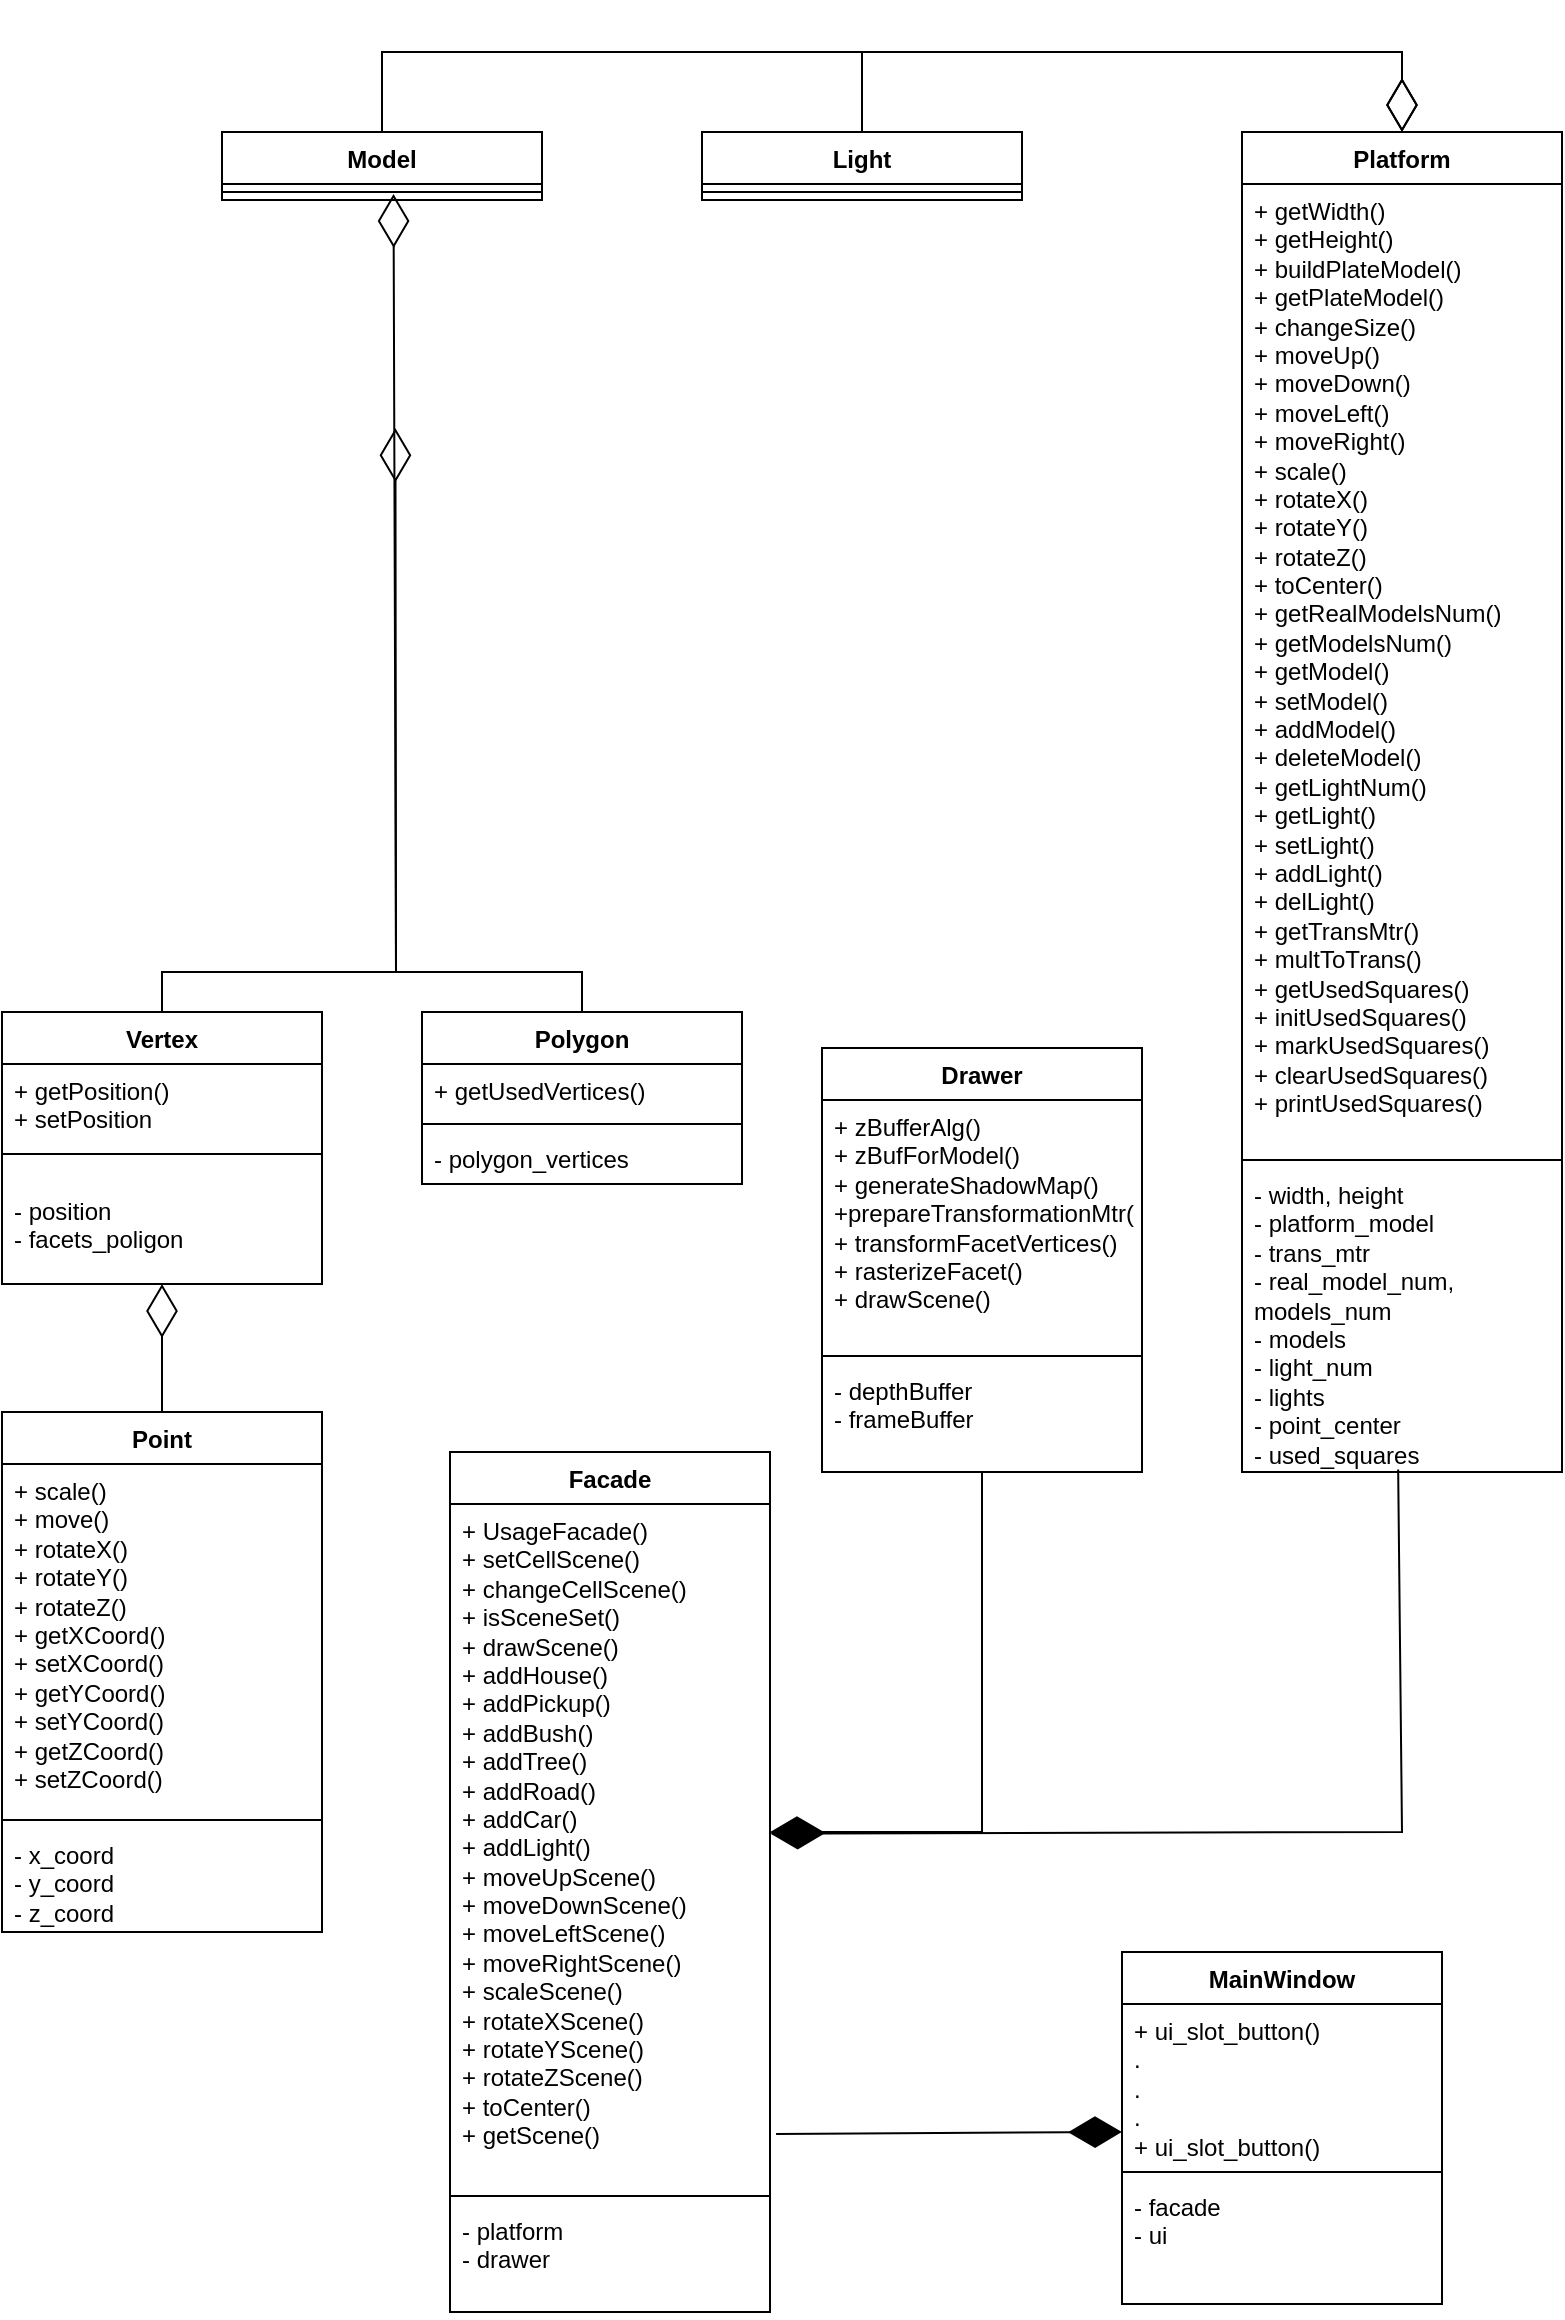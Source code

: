 <mxfile version="22.1.18" type="device" pages="7">
  <diagram id="C5RBs43oDa-KdzZeNtuy" name="Page-1">
    <mxGraphModel dx="3155" dy="1415" grid="1" gridSize="10" guides="1" tooltips="1" connect="1" arrows="1" fold="1" page="1" pageScale="1" pageWidth="827" pageHeight="1169" math="0" shadow="0">
      <root>
        <mxCell id="WIyWlLk6GJQsqaUBKTNV-0" />
        <mxCell id="WIyWlLk6GJQsqaUBKTNV-1" parent="WIyWlLk6GJQsqaUBKTNV-0" />
        <mxCell id="_h4WnEntzbqqcVAwKbQT-4" value="Vertex" style="swimlane;align=center;verticalAlign=top;childLayout=stackLayout;horizontal=1;startSize=26;horizontalStack=0;resizeParent=1;resizeParentMax=0;resizeLast=0;collapsible=1;marginBottom=0;whiteSpace=wrap;html=1;" parent="WIyWlLk6GJQsqaUBKTNV-1" vertex="1">
          <mxGeometry x="30" y="510" width="160" height="136" as="geometry" />
        </mxCell>
        <mxCell id="_h4WnEntzbqqcVAwKbQT-5" value="+ getPosition()&#xa;+ setPosition" style="text;strokeColor=none;fillColor=none;align=left;verticalAlign=top;spacingLeft=4;spacingRight=4;overflow=hidden;rotatable=0;points=[[0,0.5],[1,0.5]];portConstraint=eastwest;whiteSpace=wrap;html=1;" parent="_h4WnEntzbqqcVAwKbQT-4" vertex="1">
          <mxGeometry y="26" width="160" height="30" as="geometry" />
        </mxCell>
        <mxCell id="_h4WnEntzbqqcVAwKbQT-6" value="" style="line;strokeWidth=1;fillColor=none;align=left;verticalAlign=middle;spacingTop=-1;spacingLeft=3;spacingRight=3;rotatable=0;labelPosition=right;points=[];portConstraint=eastwest;strokeColor=inherit;" parent="_h4WnEntzbqqcVAwKbQT-4" vertex="1">
          <mxGeometry y="56" width="160" height="30" as="geometry" />
        </mxCell>
        <mxCell id="_h4WnEntzbqqcVAwKbQT-7" value="- position&#xa;- facets_poligon" style="text;strokeColor=none;fillColor=none;align=left;verticalAlign=top;spacingLeft=4;spacingRight=4;overflow=hidden;rotatable=0;points=[[0,0.5],[1,0.5]];portConstraint=eastwest;whiteSpace=wrap;html=1;" parent="_h4WnEntzbqqcVAwKbQT-4" vertex="1">
          <mxGeometry y="86" width="160" height="50" as="geometry" />
        </mxCell>
        <mxCell id="_h4WnEntzbqqcVAwKbQT-11" value="Polygon" style="swimlane;align=center;verticalAlign=top;childLayout=stackLayout;horizontal=1;startSize=26;horizontalStack=0;resizeParent=1;resizeParentMax=0;resizeLast=0;collapsible=1;marginBottom=0;whiteSpace=wrap;html=1;" parent="WIyWlLk6GJQsqaUBKTNV-1" vertex="1">
          <mxGeometry x="240" y="510" width="160" height="86" as="geometry" />
        </mxCell>
        <mxCell id="_h4WnEntzbqqcVAwKbQT-12" value="+ getUsedVertices()&#xa;&#xa;" style="text;strokeColor=none;fillColor=none;align=left;verticalAlign=top;spacingLeft=4;spacingRight=4;overflow=hidden;rotatable=0;points=[[0,0.5],[1,0.5]];portConstraint=eastwest;whiteSpace=wrap;html=1;" parent="_h4WnEntzbqqcVAwKbQT-11" vertex="1">
          <mxGeometry y="26" width="160" height="26" as="geometry" />
        </mxCell>
        <mxCell id="_h4WnEntzbqqcVAwKbQT-13" value="" style="line;strokeWidth=1;fillColor=none;align=left;verticalAlign=middle;spacingTop=-1;spacingLeft=3;spacingRight=3;rotatable=0;labelPosition=right;points=[];portConstraint=eastwest;strokeColor=inherit;" parent="_h4WnEntzbqqcVAwKbQT-11" vertex="1">
          <mxGeometry y="52" width="160" height="8" as="geometry" />
        </mxCell>
        <mxCell id="_h4WnEntzbqqcVAwKbQT-14" value="- polygon_vertices&#xa;&#xa;" style="text;strokeColor=none;fillColor=none;align=left;verticalAlign=top;spacingLeft=4;spacingRight=4;overflow=hidden;rotatable=0;points=[[0,0.5],[1,0.5]];portConstraint=eastwest;whiteSpace=wrap;html=1;" parent="_h4WnEntzbqqcVAwKbQT-11" vertex="1">
          <mxGeometry y="60" width="160" height="26" as="geometry" />
        </mxCell>
        <mxCell id="_h4WnEntzbqqcVAwKbQT-16" value="Model&#xa;" style="swimlane;align=center;verticalAlign=top;childLayout=stackLayout;horizontal=1;startSize=26;horizontalStack=0;resizeParent=1;resizeParentMax=0;resizeLast=0;collapsible=1;marginBottom=0;whiteSpace=wrap;html=1;" parent="WIyWlLk6GJQsqaUBKTNV-1" vertex="1">
          <mxGeometry x="140" y="70" width="160" height="34" as="geometry" />
        </mxCell>
        <mxCell id="_h4WnEntzbqqcVAwKbQT-18" value="" style="line;strokeWidth=1;fillColor=none;align=left;verticalAlign=middle;spacingTop=-1;spacingLeft=3;spacingRight=3;rotatable=0;labelPosition=right;points=[];portConstraint=eastwest;strokeColor=inherit;" parent="_h4WnEntzbqqcVAwKbQT-16" vertex="1">
          <mxGeometry y="26" width="160" height="8" as="geometry" />
        </mxCell>
        <mxCell id="_h4WnEntzbqqcVAwKbQT-20" value="" style="endArrow=diamondThin;endFill=0;endSize=24;html=1;rounded=0;entryX=0.542;entryY=1.019;entryDx=0;entryDy=0;entryPerimeter=0;exitX=0.5;exitY=0;exitDx=0;exitDy=0;" parent="WIyWlLk6GJQsqaUBKTNV-1" source="_h4WnEntzbqqcVAwKbQT-4" edge="1">
          <mxGeometry width="160" relative="1" as="geometry">
            <mxPoint x="100" y="490" as="sourcePoint" />
            <mxPoint x="226.72" y="218.128" as="targetPoint" />
            <Array as="points">
              <mxPoint x="110" y="490" />
              <mxPoint x="227" y="490" />
            </Array>
          </mxGeometry>
        </mxCell>
        <mxCell id="_h4WnEntzbqqcVAwKbQT-22" value="" style="endArrow=diamondThin;endFill=0;endSize=24;html=1;rounded=0;exitX=0.5;exitY=0;exitDx=0;exitDy=0;entryX=0.536;entryY=0.625;entryDx=0;entryDy=0;entryPerimeter=0;" parent="WIyWlLk6GJQsqaUBKTNV-1" source="_h4WnEntzbqqcVAwKbQT-11" target="_h4WnEntzbqqcVAwKbQT-18" edge="1">
          <mxGeometry width="160" relative="1" as="geometry">
            <mxPoint x="70" y="440" as="sourcePoint" />
            <mxPoint x="226.72" y="217.232" as="targetPoint" />
            <Array as="points">
              <mxPoint x="320" y="490" />
              <mxPoint x="227" y="490" />
            </Array>
          </mxGeometry>
        </mxCell>
        <mxCell id="_h4WnEntzbqqcVAwKbQT-23" value="Point" style="swimlane;align=center;verticalAlign=top;childLayout=stackLayout;horizontal=1;startSize=26;horizontalStack=0;resizeParent=1;resizeParentMax=0;resizeLast=0;collapsible=1;marginBottom=0;whiteSpace=wrap;html=1;" parent="WIyWlLk6GJQsqaUBKTNV-1" vertex="1">
          <mxGeometry x="30" y="710" width="160" height="260" as="geometry" />
        </mxCell>
        <mxCell id="_h4WnEntzbqqcVAwKbQT-24" value="+ scale()&#xa;+ move()&#xa;+ rotateX()&#xa;+ rotateY()&#xa;+ rotateZ()&#xa;+ getXCoord()&#xa;+ setXCoord()&#xa;+ getYCoord()&#xa;+ setYCoord()&#xa;+ getZCoord()&#xa;+ setZCoord()" style="text;strokeColor=none;fillColor=none;align=left;verticalAlign=top;spacingLeft=4;spacingRight=4;overflow=hidden;rotatable=0;points=[[0,0.5],[1,0.5]];portConstraint=eastwest;whiteSpace=wrap;html=1;" parent="_h4WnEntzbqqcVAwKbQT-23" vertex="1">
          <mxGeometry y="26" width="160" height="174" as="geometry" />
        </mxCell>
        <mxCell id="_h4WnEntzbqqcVAwKbQT-25" value="" style="line;strokeWidth=1;fillColor=none;align=left;verticalAlign=middle;spacingTop=-1;spacingLeft=3;spacingRight=3;rotatable=0;labelPosition=right;points=[];portConstraint=eastwest;strokeColor=inherit;" parent="_h4WnEntzbqqcVAwKbQT-23" vertex="1">
          <mxGeometry y="200" width="160" height="8" as="geometry" />
        </mxCell>
        <mxCell id="_h4WnEntzbqqcVAwKbQT-26" value="- x_coord &#xa;- y_coord&#xa;- z_coord" style="text;strokeColor=none;fillColor=none;align=left;verticalAlign=top;spacingLeft=4;spacingRight=4;overflow=hidden;rotatable=0;points=[[0,0.5],[1,0.5]];portConstraint=eastwest;whiteSpace=wrap;html=1;" parent="_h4WnEntzbqqcVAwKbQT-23" vertex="1">
          <mxGeometry y="208" width="160" height="52" as="geometry" />
        </mxCell>
        <mxCell id="_h4WnEntzbqqcVAwKbQT-27" value="" style="endArrow=diamondThin;endFill=0;endSize=24;html=1;rounded=0;exitX=0.5;exitY=0;exitDx=0;exitDy=0;entryX=0.5;entryY=1;entryDx=0;entryDy=0;" parent="WIyWlLk6GJQsqaUBKTNV-1" source="_h4WnEntzbqqcVAwKbQT-23" target="_h4WnEntzbqqcVAwKbQT-4" edge="1">
          <mxGeometry width="160" relative="1" as="geometry">
            <mxPoint x="-50" y="650" as="sourcePoint" />
            <mxPoint x="110" y="650" as="targetPoint" />
          </mxGeometry>
        </mxCell>
        <mxCell id="_h4WnEntzbqqcVAwKbQT-30" value="Light&#xa;&#xa;" style="swimlane;align=center;verticalAlign=top;childLayout=stackLayout;horizontal=1;startSize=26;horizontalStack=0;resizeParent=1;resizeParentMax=0;resizeLast=0;collapsible=1;marginBottom=0;whiteSpace=wrap;html=1;" parent="WIyWlLk6GJQsqaUBKTNV-1" vertex="1">
          <mxGeometry x="380" y="70" width="160" height="34" as="geometry" />
        </mxCell>
        <mxCell id="_h4WnEntzbqqcVAwKbQT-32" value="" style="line;strokeWidth=1;fillColor=none;align=left;verticalAlign=middle;spacingTop=-1;spacingLeft=3;spacingRight=3;rotatable=0;labelPosition=right;points=[];portConstraint=eastwest;strokeColor=inherit;" parent="_h4WnEntzbqqcVAwKbQT-30" vertex="1">
          <mxGeometry y="26" width="160" height="8" as="geometry" />
        </mxCell>
        <mxCell id="_h4WnEntzbqqcVAwKbQT-34" value="Platform&#xa;&#xa;" style="swimlane;align=center;verticalAlign=top;childLayout=stackLayout;horizontal=1;startSize=26;horizontalStack=0;resizeParent=1;resizeParentMax=0;resizeLast=0;collapsible=1;marginBottom=0;whiteSpace=wrap;html=1;" parent="WIyWlLk6GJQsqaUBKTNV-1" vertex="1">
          <mxGeometry x="650" y="70" width="160" height="670" as="geometry" />
        </mxCell>
        <mxCell id="_h4WnEntzbqqcVAwKbQT-35" value="+ getWidth()&#xa;+ getHeight()&#xa;+ buildPlateModel()&#xa;+ getPlateModel()&#xa;+ changeSize()&#xa;+ moveUp()&#xa;+ moveDown()&#xa;+ moveLeft()&#xa;+ moveRight()&#xa;+ scale()&#xa;+ rotateX()&#xa;+ rotateY()&#xa;+ rotateZ()&#xa;+ toCenter()&#xa;+ getRealModelsNum()&#xa;+ getModelsNum()&#xa;+ getModel()&#xa;+ setModel()&#xa;+ addModel()&#xa;+ deleteModel()&#xa;+ getLightNum()&#xa;+ getLight()&#xa;+ setLight()&#xa;+ addLight()&#xa;+ delLight()&#xa;+ getTransMtr()&#xa;+ multToTrans()&#xa;+ getUsedSquares()&#xa;+ initUsedSquares()&#xa;+ markUsedSquares()&#xa;+ clearUsedSquares()&#xa;+ printUsedSquares()" style="text;strokeColor=none;fillColor=none;align=left;verticalAlign=top;spacingLeft=4;spacingRight=4;overflow=hidden;rotatable=0;points=[[0,0.5],[1,0.5]];portConstraint=eastwest;whiteSpace=wrap;html=1;" parent="_h4WnEntzbqqcVAwKbQT-34" vertex="1">
          <mxGeometry y="26" width="160" height="484" as="geometry" />
        </mxCell>
        <mxCell id="_h4WnEntzbqqcVAwKbQT-36" value="" style="line;strokeWidth=1;fillColor=none;align=left;verticalAlign=middle;spacingTop=-1;spacingLeft=3;spacingRight=3;rotatable=0;labelPosition=right;points=[];portConstraint=eastwest;strokeColor=inherit;" parent="_h4WnEntzbqqcVAwKbQT-34" vertex="1">
          <mxGeometry y="510" width="160" height="8" as="geometry" />
        </mxCell>
        <mxCell id="_h4WnEntzbqqcVAwKbQT-37" value="- width, height&#xa;- platform_model&#xa;- trans_mtr&#xa;- real_model_num, models_num&#xa;- models&#xa;- light_num&#xa;- lights&#xa;- point_center&#xa;- used_squares" style="text;strokeColor=none;fillColor=none;align=left;verticalAlign=top;spacingLeft=4;spacingRight=4;overflow=hidden;rotatable=0;points=[[0,0.5],[1,0.5]];portConstraint=eastwest;whiteSpace=wrap;html=1;" parent="_h4WnEntzbqqcVAwKbQT-34" vertex="1">
          <mxGeometry y="518" width="160" height="152" as="geometry" />
        </mxCell>
        <mxCell id="_h4WnEntzbqqcVAwKbQT-40" value="" style="endArrow=diamondThin;endFill=0;endSize=24;html=1;rounded=0;entryX=0.5;entryY=0;entryDx=0;entryDy=0;exitX=0.5;exitY=0;exitDx=0;exitDy=0;" parent="WIyWlLk6GJQsqaUBKTNV-1" source="_h4WnEntzbqqcVAwKbQT-30" target="_h4WnEntzbqqcVAwKbQT-34" edge="1">
          <mxGeometry width="160" relative="1" as="geometry">
            <mxPoint x="560" y="60" as="sourcePoint" />
            <mxPoint x="720" y="60" as="targetPoint" />
            <Array as="points">
              <mxPoint x="460" y="30" />
              <mxPoint x="730" y="30" />
            </Array>
          </mxGeometry>
        </mxCell>
        <mxCell id="_h4WnEntzbqqcVAwKbQT-41" value="" style="endArrow=diamondThin;endFill=0;endSize=24;html=1;rounded=0;entryX=0.5;entryY=0;entryDx=0;entryDy=0;exitX=0.5;exitY=0;exitDx=0;exitDy=0;" parent="WIyWlLk6GJQsqaUBKTNV-1" source="_h4WnEntzbqqcVAwKbQT-16" target="_h4WnEntzbqqcVAwKbQT-34" edge="1">
          <mxGeometry width="160" relative="1" as="geometry">
            <mxPoint x="210" y="30" as="sourcePoint" />
            <mxPoint x="730" y="40" as="targetPoint" />
            <Array as="points">
              <mxPoint x="220" y="30" />
              <mxPoint x="730" y="30" />
            </Array>
          </mxGeometry>
        </mxCell>
        <mxCell id="_h4WnEntzbqqcVAwKbQT-43" value="Drawer" style="swimlane;align=center;verticalAlign=top;childLayout=stackLayout;horizontal=1;startSize=26;horizontalStack=0;resizeParent=1;resizeParentMax=0;resizeLast=0;collapsible=1;marginBottom=0;whiteSpace=wrap;html=1;" parent="WIyWlLk6GJQsqaUBKTNV-1" vertex="1">
          <mxGeometry x="440" y="528" width="160" height="212" as="geometry" />
        </mxCell>
        <mxCell id="_h4WnEntzbqqcVAwKbQT-44" value="+ zBufferAlg()&lt;br&gt;+ zBufForModel()&lt;br&gt;+ generateShadowMap()&lt;br&gt;+prepareTransformationMtr()&lt;br&gt;+ transformFacetVertices()&lt;br&gt;+ rasterizeFacet()&lt;br&gt;+ drawScene()" style="text;strokeColor=none;fillColor=none;align=left;verticalAlign=top;spacingLeft=4;spacingRight=4;overflow=hidden;rotatable=0;points=[[0,0.5],[1,0.5]];portConstraint=eastwest;whiteSpace=wrap;html=1;" parent="_h4WnEntzbqqcVAwKbQT-43" vertex="1">
          <mxGeometry y="26" width="160" height="124" as="geometry" />
        </mxCell>
        <mxCell id="_h4WnEntzbqqcVAwKbQT-45" value="" style="line;strokeWidth=1;fillColor=none;align=left;verticalAlign=middle;spacingTop=-1;spacingLeft=3;spacingRight=3;rotatable=0;labelPosition=right;points=[];portConstraint=eastwest;strokeColor=inherit;" parent="_h4WnEntzbqqcVAwKbQT-43" vertex="1">
          <mxGeometry y="150" width="160" height="8" as="geometry" />
        </mxCell>
        <mxCell id="_h4WnEntzbqqcVAwKbQT-46" value="- depthBuffer&#xa;- frameBuffer" style="text;strokeColor=none;fillColor=none;align=left;verticalAlign=top;spacingLeft=4;spacingRight=4;overflow=hidden;rotatable=0;points=[[0,0.5],[1,0.5]];portConstraint=eastwest;whiteSpace=wrap;html=1;" parent="_h4WnEntzbqqcVAwKbQT-43" vertex="1">
          <mxGeometry y="158" width="160" height="54" as="geometry" />
        </mxCell>
        <mxCell id="_h4WnEntzbqqcVAwKbQT-47" value="Facade" style="swimlane;align=center;verticalAlign=top;childLayout=stackLayout;horizontal=1;startSize=26;horizontalStack=0;resizeParent=1;resizeParentMax=0;resizeLast=0;collapsible=1;marginBottom=0;whiteSpace=wrap;html=1;" parent="WIyWlLk6GJQsqaUBKTNV-1" vertex="1">
          <mxGeometry x="254" y="730" width="160" height="430" as="geometry" />
        </mxCell>
        <mxCell id="_h4WnEntzbqqcVAwKbQT-48" value="+ UsageFacade()&#xa;+ setCellScene()&#xa;+ changeCellScene()&#xa;+ isSceneSet()&#xa;+ drawScene()&#xa;+ addHouse()&#xa;+ addPickup()&#xa;+ addBush()&#xa;+ addTree()&#xa;+ addRoad()&#xa;+ addCar()&#xa;+ addLight()&#xa;+ moveUpScene()&#xa;+ moveDownScene()&#xa;+ moveLeftScene()&#xa;+ moveRightScene()&#xa;+ scaleScene()&#xa;+ rotateXScene()&#xa;+ rotateYScene()&#xa;+ rotateZScene()&#xa;+ toCenter()&#xa;+ getScene()" style="text;strokeColor=none;fillColor=none;align=left;verticalAlign=top;spacingLeft=4;spacingRight=4;overflow=hidden;rotatable=0;points=[[0,0.5],[1,0.5]];portConstraint=eastwest;whiteSpace=wrap;html=1;" parent="_h4WnEntzbqqcVAwKbQT-47" vertex="1">
          <mxGeometry y="26" width="160" height="342" as="geometry" />
        </mxCell>
        <mxCell id="_h4WnEntzbqqcVAwKbQT-49" value="" style="line;strokeWidth=1;fillColor=none;align=left;verticalAlign=middle;spacingTop=-1;spacingLeft=3;spacingRight=3;rotatable=0;labelPosition=right;points=[];portConstraint=eastwest;strokeColor=inherit;" parent="_h4WnEntzbqqcVAwKbQT-47" vertex="1">
          <mxGeometry y="368" width="160" height="8" as="geometry" />
        </mxCell>
        <mxCell id="_h4WnEntzbqqcVAwKbQT-50" value="- platform&#xa;- drawer" style="text;strokeColor=none;fillColor=none;align=left;verticalAlign=top;spacingLeft=4;spacingRight=4;overflow=hidden;rotatable=0;points=[[0,0.5],[1,0.5]];portConstraint=eastwest;whiteSpace=wrap;html=1;" parent="_h4WnEntzbqqcVAwKbQT-47" vertex="1">
          <mxGeometry y="376" width="160" height="54" as="geometry" />
        </mxCell>
        <mxCell id="_h4WnEntzbqqcVAwKbQT-55" value="MainWindow" style="swimlane;align=center;verticalAlign=top;childLayout=stackLayout;horizontal=1;startSize=26;horizontalStack=0;resizeParent=1;resizeParentMax=0;resizeLast=0;collapsible=1;marginBottom=0;whiteSpace=wrap;html=1;" parent="WIyWlLk6GJQsqaUBKTNV-1" vertex="1">
          <mxGeometry x="590" y="980" width="160" height="176" as="geometry" />
        </mxCell>
        <mxCell id="_h4WnEntzbqqcVAwKbQT-56" value="+ ui_slot_button()&#xa;.&#xa;.&#xa;.&#xa;+ ui_slot_button()" style="text;strokeColor=none;fillColor=none;align=left;verticalAlign=top;spacingLeft=4;spacingRight=4;overflow=hidden;rotatable=0;points=[[0,0.5],[1,0.5]];portConstraint=eastwest;whiteSpace=wrap;html=1;" parent="_h4WnEntzbqqcVAwKbQT-55" vertex="1">
          <mxGeometry y="26" width="160" height="80" as="geometry" />
        </mxCell>
        <mxCell id="_h4WnEntzbqqcVAwKbQT-57" value="" style="line;strokeWidth=1;fillColor=none;align=left;verticalAlign=middle;spacingTop=-1;spacingLeft=3;spacingRight=3;rotatable=0;labelPosition=right;points=[];portConstraint=eastwest;strokeColor=inherit;" parent="_h4WnEntzbqqcVAwKbQT-55" vertex="1">
          <mxGeometry y="106" width="160" height="8" as="geometry" />
        </mxCell>
        <mxCell id="_h4WnEntzbqqcVAwKbQT-58" value="- facade&#xa;- ui" style="text;strokeColor=none;fillColor=none;align=left;verticalAlign=top;spacingLeft=4;spacingRight=4;overflow=hidden;rotatable=0;points=[[0,0.5],[1,0.5]];portConstraint=eastwest;whiteSpace=wrap;html=1;" parent="_h4WnEntzbqqcVAwKbQT-55" vertex="1">
          <mxGeometry y="114" width="160" height="62" as="geometry" />
        </mxCell>
        <mxCell id="_h4WnEntzbqqcVAwKbQT-59" value="" style="endArrow=diamondThin;endFill=1;endSize=24;html=1;rounded=0;entryX=-0.031;entryY=-0.054;entryDx=0;entryDy=0;entryPerimeter=0;exitX=1.019;exitY=0.921;exitDx=0;exitDy=0;exitPerimeter=0;" parent="WIyWlLk6GJQsqaUBKTNV-1" source="_h4WnEntzbqqcVAwKbQT-48" edge="1">
          <mxGeometry width="160" relative="1" as="geometry">
            <mxPoint x="424.96" y="1075.02" as="sourcePoint" />
            <mxPoint x="590" y="1069.996" as="targetPoint" />
          </mxGeometry>
        </mxCell>
        <mxCell id="_h4WnEntzbqqcVAwKbQT-60" value="" style="endArrow=diamondThin;endFill=1;endSize=24;html=1;rounded=0;exitX=0.5;exitY=1;exitDx=0;exitDy=0;" parent="WIyWlLk6GJQsqaUBKTNV-1" source="_h4WnEntzbqqcVAwKbQT-43" edge="1">
          <mxGeometry width="160" relative="1" as="geometry">
            <mxPoint x="459.52" y="920" as="sourcePoint" />
            <mxPoint x="414" y="920" as="targetPoint" />
            <Array as="points">
              <mxPoint x="520" y="920" />
            </Array>
          </mxGeometry>
        </mxCell>
        <mxCell id="_h4WnEntzbqqcVAwKbQT-61" value="" style="endArrow=diamondThin;endFill=1;endSize=24;html=1;rounded=0;entryX=1.002;entryY=0.482;entryDx=0;entryDy=0;entryPerimeter=0;exitX=0.488;exitY=0.992;exitDx=0;exitDy=0;exitPerimeter=0;" parent="WIyWlLk6GJQsqaUBKTNV-1" source="_h4WnEntzbqqcVAwKbQT-37" target="_h4WnEntzbqqcVAwKbQT-48" edge="1">
          <mxGeometry width="160" relative="1" as="geometry">
            <mxPoint x="470" y="910" as="sourcePoint" />
            <mxPoint x="630" y="910" as="targetPoint" />
            <Array as="points">
              <mxPoint x="730" y="920" />
            </Array>
          </mxGeometry>
        </mxCell>
      </root>
    </mxGraphModel>
  </diagram>
  <diagram id="aF0lTGL1WvVlzLwcWjJC" name="Страница — 2">
    <mxGraphModel dx="5875" dy="2264" grid="1" gridSize="10" guides="1" tooltips="1" connect="1" arrows="1" fold="1" page="1" pageScale="1" pageWidth="827" pageHeight="1169" math="0" shadow="0">
      <root>
        <mxCell id="0" />
        <mxCell id="1" parent="0" />
        <mxCell id="LCAKPLyD_iw8P0xNtwJY-199" value="" style="edgeStyle=orthogonalEdgeStyle;rounded=0;orthogonalLoop=1;jettySize=auto;html=1;" edge="1" parent="1" source="LCAKPLyD_iw8P0xNtwJY-2" target="LCAKPLyD_iw8P0xNtwJY-197">
          <mxGeometry relative="1" as="geometry" />
        </mxCell>
        <mxCell id="LCAKPLyD_iw8P0xNtwJY-2" value="&lt;div&gt;1&lt;/div&gt;" style="ellipse;whiteSpace=wrap;html=1;aspect=fixed;" vertex="1" parent="1">
          <mxGeometry x="74.5" y="8" width="30" height="30" as="geometry" />
        </mxCell>
        <mxCell id="LCAKPLyD_iw8P0xNtwJY-3" value="2" style="ellipse;whiteSpace=wrap;html=1;aspect=fixed;" vertex="1" parent="1">
          <mxGeometry x="-140" y="168" width="30" height="30" as="geometry" />
        </mxCell>
        <mxCell id="LCAKPLyD_iw8P0xNtwJY-4" value="3" style="ellipse;whiteSpace=wrap;html=1;aspect=fixed;" vertex="1" parent="1">
          <mxGeometry x="-140" y="208" width="30" height="30" as="geometry" />
        </mxCell>
        <mxCell id="LCAKPLyD_iw8P0xNtwJY-5" value="&lt;div&gt;4&lt;/div&gt;" style="ellipse;whiteSpace=wrap;html=1;aspect=fixed;" vertex="1" parent="1">
          <mxGeometry x="-140" y="248" width="30" height="30" as="geometry" />
        </mxCell>
        <mxCell id="LCAKPLyD_iw8P0xNtwJY-209" value="" style="edgeStyle=orthogonalEdgeStyle;rounded=0;orthogonalLoop=1;jettySize=auto;html=1;" edge="1" parent="1" source="LCAKPLyD_iw8P0xNtwJY-6" target="LCAKPLyD_iw8P0xNtwJY-208">
          <mxGeometry relative="1" as="geometry" />
        </mxCell>
        <mxCell id="LCAKPLyD_iw8P0xNtwJY-6" value="&lt;div&gt;5&lt;/div&gt;" style="ellipse;whiteSpace=wrap;html=1;aspect=fixed;" vertex="1" parent="1">
          <mxGeometry x="162" y="118" width="30" height="30" as="geometry" />
        </mxCell>
        <mxCell id="LCAKPLyD_iw8P0xNtwJY-8" value="6" style="ellipse;whiteSpace=wrap;html=1;aspect=fixed;" vertex="1" parent="1">
          <mxGeometry x="-139" y="328" width="30" height="30" as="geometry" />
        </mxCell>
        <mxCell id="LCAKPLyD_iw8P0xNtwJY-9" value="7" style="ellipse;whiteSpace=wrap;html=1;aspect=fixed;" vertex="1" parent="1">
          <mxGeometry x="-139" y="368" width="30" height="30" as="geometry" />
        </mxCell>
        <mxCell id="LCAKPLyD_iw8P0xNtwJY-10" value="8" style="ellipse;whiteSpace=wrap;html=1;aspect=fixed;" vertex="1" parent="1">
          <mxGeometry x="-139" y="408" width="30" height="30" as="geometry" />
        </mxCell>
        <mxCell id="LCAKPLyD_iw8P0xNtwJY-11" value="9" style="ellipse;whiteSpace=wrap;html=1;aspect=fixed;" vertex="1" parent="1">
          <mxGeometry x="-139" y="448" width="30" height="30" as="geometry" />
        </mxCell>
        <mxCell id="LCAKPLyD_iw8P0xNtwJY-12" value="10" style="ellipse;whiteSpace=wrap;html=1;aspect=fixed;" vertex="1" parent="1">
          <mxGeometry x="-139" y="488" width="30" height="30" as="geometry" />
        </mxCell>
        <mxCell id="LCAKPLyD_iw8P0xNtwJY-13" value="11" style="ellipse;whiteSpace=wrap;html=1;aspect=fixed;" vertex="1" parent="1">
          <mxGeometry x="-140" y="528" width="30" height="30" as="geometry" />
        </mxCell>
        <mxCell id="LCAKPLyD_iw8P0xNtwJY-14" value="&lt;div&gt;12&lt;/div&gt;" style="ellipse;whiteSpace=wrap;html=1;aspect=fixed;" vertex="1" parent="1">
          <mxGeometry x="-140" y="563" width="30" height="30" as="geometry" />
        </mxCell>
        <mxCell id="LCAKPLyD_iw8P0xNtwJY-15" value="&lt;div&gt;13&lt;/div&gt;" style="ellipse;whiteSpace=wrap;html=1;aspect=fixed;" vertex="1" parent="1">
          <mxGeometry x="-139" y="598" width="30" height="30" as="geometry" />
        </mxCell>
        <mxCell id="LCAKPLyD_iw8P0xNtwJY-321" value="" style="edgeStyle=orthogonalEdgeStyle;rounded=0;orthogonalLoop=1;jettySize=auto;html=1;" edge="1" parent="1" source="LCAKPLyD_iw8P0xNtwJY-16" target="LCAKPLyD_iw8P0xNtwJY-17">
          <mxGeometry relative="1" as="geometry" />
        </mxCell>
        <mxCell id="LCAKPLyD_iw8P0xNtwJY-16" value="&lt;div&gt;14&lt;/div&gt;" style="ellipse;whiteSpace=wrap;html=1;aspect=fixed;" vertex="1" parent="1">
          <mxGeometry x="539" y="286" width="30" height="30" as="geometry" />
        </mxCell>
        <mxCell id="LCAKPLyD_iw8P0xNtwJY-752" style="edgeStyle=orthogonalEdgeStyle;rounded=0;orthogonalLoop=1;jettySize=auto;html=1;entryX=0.5;entryY=0;entryDx=0;entryDy=0;" edge="1" parent="1" source="LCAKPLyD_iw8P0xNtwJY-17" target="LCAKPLyD_iw8P0xNtwJY-701">
          <mxGeometry relative="1" as="geometry">
            <Array as="points">
              <mxPoint x="554" y="458" />
              <mxPoint x="187" y="458" />
            </Array>
          </mxGeometry>
        </mxCell>
        <mxCell id="LCAKPLyD_iw8P0xNtwJY-17" value="&lt;div&gt;15&lt;/div&gt;" style="ellipse;whiteSpace=wrap;html=1;aspect=fixed;" vertex="1" parent="1">
          <mxGeometry x="539" y="336" width="30" height="30" as="geometry" />
        </mxCell>
        <mxCell id="LCAKPLyD_iw8P0xNtwJY-18" value="&lt;div&gt;16&lt;/div&gt;" style="ellipse;whiteSpace=wrap;html=1;aspect=fixed;" vertex="1" parent="1">
          <mxGeometry x="-140" y="738" width="30" height="30" as="geometry" />
        </mxCell>
        <mxCell id="LCAKPLyD_iw8P0xNtwJY-19" value="17" style="ellipse;whiteSpace=wrap;html=1;aspect=fixed;" vertex="1" parent="1">
          <mxGeometry x="-140" y="788" width="30" height="30" as="geometry" />
        </mxCell>
        <mxCell id="LCAKPLyD_iw8P0xNtwJY-20" value="&lt;div&gt;18&lt;/div&gt;" style="ellipse;whiteSpace=wrap;html=1;aspect=fixed;" vertex="1" parent="1">
          <mxGeometry x="-139" y="828" width="30" height="30" as="geometry" />
        </mxCell>
        <mxCell id="LCAKPLyD_iw8P0xNtwJY-174" style="edgeStyle=orthogonalEdgeStyle;rounded=0;orthogonalLoop=1;jettySize=auto;html=1;entryX=1;entryY=0.5;entryDx=0;entryDy=0;curved=1;" edge="1" parent="1" source="LCAKPLyD_iw8P0xNtwJY-21" target="LCAKPLyD_iw8P0xNtwJY-91">
          <mxGeometry relative="1" as="geometry" />
        </mxCell>
        <mxCell id="LCAKPLyD_iw8P0xNtwJY-175" style="edgeStyle=orthogonalEdgeStyle;rounded=0;orthogonalLoop=1;jettySize=auto;html=1;entryX=1;entryY=0.5;entryDx=0;entryDy=0;curved=1;" edge="1" parent="1" source="LCAKPLyD_iw8P0xNtwJY-21" target="LCAKPLyD_iw8P0xNtwJY-87">
          <mxGeometry relative="1" as="geometry" />
        </mxCell>
        <mxCell id="LCAKPLyD_iw8P0xNtwJY-21" value="-1" style="ellipse;whiteSpace=wrap;html=1;aspect=fixed;" vertex="1" parent="1">
          <mxGeometry x="3580.06" y="347.97" width="30" height="30" as="geometry" />
        </mxCell>
        <mxCell id="LCAKPLyD_iw8P0xNtwJY-140" style="edgeStyle=orthogonalEdgeStyle;rounded=0;orthogonalLoop=1;jettySize=auto;html=1;entryX=0;entryY=0;entryDx=0;entryDy=0;curved=1;fillColor=#dae8fc;strokeColor=#6c8ebf;" edge="1" parent="1" source="LCAKPLyD_iw8P0xNtwJY-22" target="LCAKPLyD_iw8P0xNtwJY-95">
          <mxGeometry relative="1" as="geometry">
            <Array as="points">
              <mxPoint x="3140.06" y="382.97" />
              <mxPoint x="3140.06" y="217.97" />
              <mxPoint x="3310.06" y="217.97" />
              <mxPoint x="3310.06" y="211.97" />
            </Array>
          </mxGeometry>
        </mxCell>
        <mxCell id="LCAKPLyD_iw8P0xNtwJY-161" style="edgeStyle=orthogonalEdgeStyle;rounded=0;orthogonalLoop=1;jettySize=auto;html=1;entryX=0;entryY=0.5;entryDx=0;entryDy=0;curved=1;fillColor=#dae8fc;strokeColor=#6c8ebf;" edge="1" parent="1" source="LCAKPLyD_iw8P0xNtwJY-22" target="LCAKPLyD_iw8P0xNtwJY-102">
          <mxGeometry relative="1" as="geometry">
            <Array as="points">
              <mxPoint x="3240.06" y="382.97" />
              <mxPoint x="3240.06" y="582.97" />
            </Array>
          </mxGeometry>
        </mxCell>
        <mxCell id="LCAKPLyD_iw8P0xNtwJY-167" style="edgeStyle=orthogonalEdgeStyle;rounded=0;orthogonalLoop=1;jettySize=auto;html=1;entryX=0;entryY=0.5;entryDx=0;entryDy=0;curved=1;fillColor=#dae8fc;strokeColor=#6c8ebf;" edge="1" parent="1" source="LCAKPLyD_iw8P0xNtwJY-22" target="LCAKPLyD_iw8P0xNtwJY-104">
          <mxGeometry relative="1" as="geometry">
            <Array as="points">
              <mxPoint x="3170.06" y="382.97" />
              <mxPoint x="3170.06" y="692.97" />
            </Array>
          </mxGeometry>
        </mxCell>
        <mxCell id="LCAKPLyD_iw8P0xNtwJY-22" value="-2" style="ellipse;whiteSpace=wrap;html=1;aspect=fixed;fillColor=#dae8fc;strokeColor=#6c8ebf;" vertex="1" parent="1">
          <mxGeometry x="3060.06" y="367.97" width="30" height="30" as="geometry" />
        </mxCell>
        <mxCell id="LCAKPLyD_iw8P0xNtwJY-131" style="edgeStyle=orthogonalEdgeStyle;rounded=0;orthogonalLoop=1;jettySize=auto;html=1;strokeColor=#d6b656;jumpStyle=none;curved=1;exitX=1;exitY=0.5;exitDx=0;exitDy=0;fillColor=#fff2cc;" edge="1" parent="1" source="LCAKPLyD_iw8P0xNtwJY-23">
          <mxGeometry relative="1" as="geometry">
            <mxPoint x="3330.06" y="227.97" as="targetPoint" />
            <Array as="points">
              <mxPoint x="3200.06" y="372.97" />
              <mxPoint x="3200.06" y="227.97" />
            </Array>
          </mxGeometry>
        </mxCell>
        <mxCell id="LCAKPLyD_iw8P0xNtwJY-162" style="edgeStyle=orthogonalEdgeStyle;rounded=0;orthogonalLoop=1;jettySize=auto;html=1;entryX=0;entryY=0.5;entryDx=0;entryDy=0;curved=1;fillColor=#fff2cc;strokeColor=#d6b656;" edge="1" parent="1" source="LCAKPLyD_iw8P0xNtwJY-23" target="LCAKPLyD_iw8P0xNtwJY-102">
          <mxGeometry relative="1" as="geometry">
            <Array as="points">
              <mxPoint x="3210.06" y="372.97" />
              <mxPoint x="3210.06" y="582.97" />
            </Array>
          </mxGeometry>
        </mxCell>
        <mxCell id="LCAKPLyD_iw8P0xNtwJY-23" value="-3" style="ellipse;whiteSpace=wrap;html=1;aspect=fixed;fillColor=#fff2cc;strokeColor=#d6b656;" vertex="1" parent="1">
          <mxGeometry x="3150.06" y="357.97" width="30" height="30" as="geometry" />
        </mxCell>
        <mxCell id="LCAKPLyD_iw8P0xNtwJY-128" style="edgeStyle=orthogonalEdgeStyle;rounded=0;orthogonalLoop=1;jettySize=auto;html=1;entryX=0;entryY=0.5;entryDx=0;entryDy=0;strokeColor=#b85450;jumpStyle=arc;curved=1;exitX=1;exitY=0.5;exitDx=0;exitDy=0;fillColor=#f8cecc;" edge="1" parent="1" source="LCAKPLyD_iw8P0xNtwJY-24" target="LCAKPLyD_iw8P0xNtwJY-94">
          <mxGeometry relative="1" as="geometry">
            <Array as="points">
              <mxPoint x="3250.06" y="372.97" />
              <mxPoint x="3250.06" y="172.97" />
            </Array>
          </mxGeometry>
        </mxCell>
        <mxCell id="LCAKPLyD_iw8P0xNtwJY-164" style="edgeStyle=orthogonalEdgeStyle;rounded=0;orthogonalLoop=1;jettySize=auto;html=1;entryX=0;entryY=0.5;entryDx=0;entryDy=0;curved=1;fillColor=#f8cecc;strokeColor=#b85450;" edge="1" parent="1" source="LCAKPLyD_iw8P0xNtwJY-24" target="LCAKPLyD_iw8P0xNtwJY-102">
          <mxGeometry relative="1" as="geometry" />
        </mxCell>
        <mxCell id="LCAKPLyD_iw8P0xNtwJY-24" value="&lt;div&gt;-4&lt;/div&gt;" style="ellipse;whiteSpace=wrap;html=1;aspect=fixed;fillColor=#f8cecc;strokeColor=#b85450;" vertex="1" parent="1">
          <mxGeometry x="3198.06" y="357.97" width="30" height="30" as="geometry" />
        </mxCell>
        <mxCell id="LCAKPLyD_iw8P0xNtwJY-46" value="" style="edgeStyle=orthogonalEdgeStyle;rounded=0;orthogonalLoop=1;jettySize=auto;html=1;" edge="1" parent="1" source="LCAKPLyD_iw8P0xNtwJY-26" target="LCAKPLyD_iw8P0xNtwJY-27">
          <mxGeometry relative="1" as="geometry" />
        </mxCell>
        <mxCell id="LCAKPLyD_iw8P0xNtwJY-26" value="&lt;div&gt;1&lt;/div&gt;" style="ellipse;whiteSpace=wrap;html=1;aspect=fixed;" vertex="1" parent="1">
          <mxGeometry x="2790.06" y="137.97" width="30" height="30" as="geometry" />
        </mxCell>
        <mxCell id="LCAKPLyD_iw8P0xNtwJY-47" value="" style="edgeStyle=orthogonalEdgeStyle;rounded=0;orthogonalLoop=1;jettySize=auto;html=1;" edge="1" parent="1" source="LCAKPLyD_iw8P0xNtwJY-27" target="LCAKPLyD_iw8P0xNtwJY-28">
          <mxGeometry relative="1" as="geometry" />
        </mxCell>
        <mxCell id="LCAKPLyD_iw8P0xNtwJY-27" value="2" style="ellipse;whiteSpace=wrap;html=1;aspect=fixed;" vertex="1" parent="1">
          <mxGeometry x="2790.06" y="187.97" width="30" height="30" as="geometry" />
        </mxCell>
        <mxCell id="LCAKPLyD_iw8P0xNtwJY-51" value="" style="edgeStyle=orthogonalEdgeStyle;rounded=0;orthogonalLoop=1;jettySize=auto;html=1;" edge="1" parent="1" source="LCAKPLyD_iw8P0xNtwJY-28" target="LCAKPLyD_iw8P0xNtwJY-29">
          <mxGeometry relative="1" as="geometry" />
        </mxCell>
        <mxCell id="LCAKPLyD_iw8P0xNtwJY-28" value="3" style="ellipse;whiteSpace=wrap;html=1;aspect=fixed;" vertex="1" parent="1">
          <mxGeometry x="2790.06" y="237.97" width="30" height="30" as="geometry" />
        </mxCell>
        <mxCell id="LCAKPLyD_iw8P0xNtwJY-52" value="" style="edgeStyle=orthogonalEdgeStyle;rounded=0;orthogonalLoop=1;jettySize=auto;html=1;" edge="1" parent="1" source="LCAKPLyD_iw8P0xNtwJY-29" target="LCAKPLyD_iw8P0xNtwJY-30">
          <mxGeometry relative="1" as="geometry" />
        </mxCell>
        <mxCell id="LCAKPLyD_iw8P0xNtwJY-29" value="&lt;div&gt;4&lt;/div&gt;" style="ellipse;whiteSpace=wrap;html=1;aspect=fixed;" vertex="1" parent="1">
          <mxGeometry x="2790.06" y="287.97" width="30" height="30" as="geometry" />
        </mxCell>
        <mxCell id="LCAKPLyD_iw8P0xNtwJY-53" value="" style="edgeStyle=orthogonalEdgeStyle;rounded=0;orthogonalLoop=1;jettySize=auto;html=1;" edge="1" parent="1" source="LCAKPLyD_iw8P0xNtwJY-30" target="LCAKPLyD_iw8P0xNtwJY-31">
          <mxGeometry relative="1" as="geometry" />
        </mxCell>
        <mxCell id="LCAKPLyD_iw8P0xNtwJY-77" style="edgeStyle=orthogonalEdgeStyle;rounded=0;orthogonalLoop=1;jettySize=auto;html=1;entryX=1;entryY=0.5;entryDx=0;entryDy=0;" edge="1" parent="1" source="LCAKPLyD_iw8P0xNtwJY-30" target="LCAKPLyD_iw8P0xNtwJY-41">
          <mxGeometry relative="1" as="geometry">
            <Array as="points">
              <mxPoint x="2860.06" y="352.97" />
              <mxPoint x="2860.06" y="892.97" />
            </Array>
          </mxGeometry>
        </mxCell>
        <mxCell id="LCAKPLyD_iw8P0xNtwJY-30" value="&lt;div&gt;5&lt;/div&gt;" style="ellipse;whiteSpace=wrap;html=1;aspect=fixed;" vertex="1" parent="1">
          <mxGeometry x="2790.06" y="337.97" width="30" height="30" as="geometry" />
        </mxCell>
        <mxCell id="LCAKPLyD_iw8P0xNtwJY-54" value="" style="edgeStyle=orthogonalEdgeStyle;rounded=0;orthogonalLoop=1;jettySize=auto;html=1;" edge="1" parent="1" source="LCAKPLyD_iw8P0xNtwJY-31" target="LCAKPLyD_iw8P0xNtwJY-32">
          <mxGeometry relative="1" as="geometry" />
        </mxCell>
        <mxCell id="LCAKPLyD_iw8P0xNtwJY-31" value="6" style="ellipse;whiteSpace=wrap;html=1;aspect=fixed;" vertex="1" parent="1">
          <mxGeometry x="2790.06" y="387.97" width="30" height="30" as="geometry" />
        </mxCell>
        <mxCell id="LCAKPLyD_iw8P0xNtwJY-57" style="edgeStyle=orthogonalEdgeStyle;rounded=0;orthogonalLoop=1;jettySize=auto;html=1;exitX=0.5;exitY=1;exitDx=0;exitDy=0;" edge="1" parent="1" source="LCAKPLyD_iw8P0xNtwJY-32" target="LCAKPLyD_iw8P0xNtwJY-33">
          <mxGeometry relative="1" as="geometry" />
        </mxCell>
        <mxCell id="LCAKPLyD_iw8P0xNtwJY-32" value="7" style="ellipse;whiteSpace=wrap;html=1;aspect=fixed;" vertex="1" parent="1">
          <mxGeometry x="2790.06" y="437.97" width="30" height="30" as="geometry" />
        </mxCell>
        <mxCell id="LCAKPLyD_iw8P0xNtwJY-59" style="edgeStyle=orthogonalEdgeStyle;rounded=0;orthogonalLoop=1;jettySize=auto;html=1;exitX=0.5;exitY=1;exitDx=0;exitDy=0;" edge="1" parent="1" source="LCAKPLyD_iw8P0xNtwJY-33" target="LCAKPLyD_iw8P0xNtwJY-34">
          <mxGeometry relative="1" as="geometry" />
        </mxCell>
        <mxCell id="LCAKPLyD_iw8P0xNtwJY-79" style="edgeStyle=orthogonalEdgeStyle;rounded=0;orthogonalLoop=1;jettySize=auto;html=1;entryX=1;entryY=0.5;entryDx=0;entryDy=0;" edge="1" parent="1" source="LCAKPLyD_iw8P0xNtwJY-33" target="LCAKPLyD_iw8P0xNtwJY-38">
          <mxGeometry relative="1" as="geometry">
            <Array as="points">
              <mxPoint x="2840.06" y="502.97" />
              <mxPoint x="2840.06" y="742.97" />
            </Array>
          </mxGeometry>
        </mxCell>
        <mxCell id="LCAKPLyD_iw8P0xNtwJY-33" value="8" style="ellipse;whiteSpace=wrap;html=1;aspect=fixed;" vertex="1" parent="1">
          <mxGeometry x="2790.06" y="487.97" width="30" height="30" as="geometry" />
        </mxCell>
        <mxCell id="LCAKPLyD_iw8P0xNtwJY-60" style="edgeStyle=orthogonalEdgeStyle;rounded=0;orthogonalLoop=1;jettySize=auto;html=1;exitX=0.5;exitY=1;exitDx=0;exitDy=0;entryX=0.5;entryY=0;entryDx=0;entryDy=0;" edge="1" parent="1" source="LCAKPLyD_iw8P0xNtwJY-34" target="LCAKPLyD_iw8P0xNtwJY-35">
          <mxGeometry relative="1" as="geometry" />
        </mxCell>
        <mxCell id="LCAKPLyD_iw8P0xNtwJY-34" value="9" style="ellipse;whiteSpace=wrap;html=1;aspect=fixed;" vertex="1" parent="1">
          <mxGeometry x="2790.06" y="537.97" width="30" height="30" as="geometry" />
        </mxCell>
        <mxCell id="LCAKPLyD_iw8P0xNtwJY-61" style="edgeStyle=orthogonalEdgeStyle;rounded=0;orthogonalLoop=1;jettySize=auto;html=1;exitX=0.5;exitY=1;exitDx=0;exitDy=0;" edge="1" parent="1" source="LCAKPLyD_iw8P0xNtwJY-35" target="LCAKPLyD_iw8P0xNtwJY-36">
          <mxGeometry relative="1" as="geometry" />
        </mxCell>
        <mxCell id="LCAKPLyD_iw8P0xNtwJY-82" style="edgeStyle=orthogonalEdgeStyle;rounded=0;orthogonalLoop=1;jettySize=auto;html=1;entryX=0;entryY=0.5;entryDx=0;entryDy=0;" edge="1" parent="1" source="LCAKPLyD_iw8P0xNtwJY-35" target="LCAKPLyD_iw8P0xNtwJY-33">
          <mxGeometry relative="1" as="geometry">
            <Array as="points">
              <mxPoint x="2770.06" y="602.97" />
              <mxPoint x="2770.06" y="502.97" />
            </Array>
          </mxGeometry>
        </mxCell>
        <mxCell id="LCAKPLyD_iw8P0xNtwJY-35" value="10" style="ellipse;whiteSpace=wrap;html=1;aspect=fixed;" vertex="1" parent="1">
          <mxGeometry x="2790.06" y="587.97" width="30" height="30" as="geometry" />
        </mxCell>
        <mxCell id="LCAKPLyD_iw8P0xNtwJY-62" style="edgeStyle=orthogonalEdgeStyle;rounded=0;orthogonalLoop=1;jettySize=auto;html=1;exitX=0.5;exitY=1;exitDx=0;exitDy=0;" edge="1" parent="1" source="LCAKPLyD_iw8P0xNtwJY-36" target="LCAKPLyD_iw8P0xNtwJY-37">
          <mxGeometry relative="1" as="geometry" />
        </mxCell>
        <mxCell id="LCAKPLyD_iw8P0xNtwJY-36" value="11" style="ellipse;whiteSpace=wrap;html=1;aspect=fixed;" vertex="1" parent="1">
          <mxGeometry x="2790.06" y="637.97" width="30" height="30" as="geometry" />
        </mxCell>
        <mxCell id="LCAKPLyD_iw8P0xNtwJY-78" style="edgeStyle=orthogonalEdgeStyle;rounded=0;orthogonalLoop=1;jettySize=auto;html=1;entryX=0;entryY=0.5;entryDx=0;entryDy=0;" edge="1" parent="1" source="LCAKPLyD_iw8P0xNtwJY-37" target="LCAKPLyD_iw8P0xNtwJY-33">
          <mxGeometry relative="1" as="geometry">
            <Array as="points">
              <mxPoint x="2770.06" y="697.97" />
              <mxPoint x="2770.06" y="502.97" />
            </Array>
          </mxGeometry>
        </mxCell>
        <mxCell id="LCAKPLyD_iw8P0xNtwJY-37" value="&lt;div&gt;12&lt;/div&gt;" style="ellipse;whiteSpace=wrap;html=1;aspect=fixed;" vertex="1" parent="1">
          <mxGeometry x="2790.06" y="682.97" width="30" height="30" as="geometry" />
        </mxCell>
        <mxCell id="LCAKPLyD_iw8P0xNtwJY-64" style="edgeStyle=orthogonalEdgeStyle;rounded=0;orthogonalLoop=1;jettySize=auto;html=1;" edge="1" parent="1" source="LCAKPLyD_iw8P0xNtwJY-38" target="LCAKPLyD_iw8P0xNtwJY-39">
          <mxGeometry relative="1" as="geometry" />
        </mxCell>
        <mxCell id="LCAKPLyD_iw8P0xNtwJY-86" style="edgeStyle=orthogonalEdgeStyle;rounded=0;orthogonalLoop=1;jettySize=auto;html=1;entryX=0;entryY=0.5;entryDx=0;entryDy=0;" edge="1" parent="1" source="LCAKPLyD_iw8P0xNtwJY-38" target="LCAKPLyD_iw8P0xNtwJY-30">
          <mxGeometry relative="1" as="geometry">
            <Array as="points">
              <mxPoint x="2740.06" y="742.97" />
              <mxPoint x="2740.06" y="352.97" />
            </Array>
          </mxGeometry>
        </mxCell>
        <mxCell id="LCAKPLyD_iw8P0xNtwJY-38" value="&lt;div&gt;13&lt;/div&gt;" style="ellipse;whiteSpace=wrap;html=1;aspect=fixed;" vertex="1" parent="1">
          <mxGeometry x="2790.06" y="727.97" width="30" height="30" as="geometry" />
        </mxCell>
        <mxCell id="LCAKPLyD_iw8P0xNtwJY-65" style="edgeStyle=orthogonalEdgeStyle;rounded=0;orthogonalLoop=1;jettySize=auto;html=1;entryX=0.5;entryY=0;entryDx=0;entryDy=0;" edge="1" parent="1" source="LCAKPLyD_iw8P0xNtwJY-39" target="LCAKPLyD_iw8P0xNtwJY-40">
          <mxGeometry relative="1" as="geometry" />
        </mxCell>
        <mxCell id="LCAKPLyD_iw8P0xNtwJY-39" value="&lt;div&gt;14&lt;/div&gt;" style="ellipse;whiteSpace=wrap;html=1;aspect=fixed;" vertex="1" parent="1">
          <mxGeometry x="2790.06" y="777.97" width="30" height="30" as="geometry" />
        </mxCell>
        <mxCell id="LCAKPLyD_iw8P0xNtwJY-76" style="edgeStyle=orthogonalEdgeStyle;rounded=0;orthogonalLoop=1;jettySize=auto;html=1;entryX=0;entryY=0.5;entryDx=0;entryDy=0;" edge="1" parent="1" source="LCAKPLyD_iw8P0xNtwJY-40" target="LCAKPLyD_iw8P0xNtwJY-30">
          <mxGeometry relative="1" as="geometry">
            <Array as="points">
              <mxPoint x="2740.06" y="842.97" />
              <mxPoint x="2740.06" y="352.97" />
            </Array>
          </mxGeometry>
        </mxCell>
        <mxCell id="LCAKPLyD_iw8P0xNtwJY-40" value="&lt;div&gt;15&lt;/div&gt;" style="ellipse;whiteSpace=wrap;html=1;aspect=fixed;" vertex="1" parent="1">
          <mxGeometry x="2790.06" y="827.97" width="30" height="30" as="geometry" />
        </mxCell>
        <mxCell id="LCAKPLyD_iw8P0xNtwJY-67" style="edgeStyle=orthogonalEdgeStyle;rounded=0;orthogonalLoop=1;jettySize=auto;html=1;exitX=0.5;exitY=1;exitDx=0;exitDy=0;entryX=0.5;entryY=0;entryDx=0;entryDy=0;" edge="1" parent="1" source="LCAKPLyD_iw8P0xNtwJY-41" target="LCAKPLyD_iw8P0xNtwJY-42">
          <mxGeometry relative="1" as="geometry" />
        </mxCell>
        <mxCell id="LCAKPLyD_iw8P0xNtwJY-41" value="&lt;div&gt;16&lt;/div&gt;" style="ellipse;whiteSpace=wrap;html=1;aspect=fixed;" vertex="1" parent="1">
          <mxGeometry x="2790.06" y="877.97" width="30" height="30" as="geometry" />
        </mxCell>
        <mxCell id="LCAKPLyD_iw8P0xNtwJY-68" style="edgeStyle=orthogonalEdgeStyle;rounded=0;orthogonalLoop=1;jettySize=auto;html=1;exitX=0.5;exitY=1;exitDx=0;exitDy=0;" edge="1" parent="1" source="LCAKPLyD_iw8P0xNtwJY-42" target="LCAKPLyD_iw8P0xNtwJY-43">
          <mxGeometry relative="1" as="geometry" />
        </mxCell>
        <mxCell id="LCAKPLyD_iw8P0xNtwJY-80" style="edgeStyle=orthogonalEdgeStyle;rounded=0;orthogonalLoop=1;jettySize=auto;html=1;entryX=0;entryY=0.5;entryDx=0;entryDy=0;" edge="1" parent="1" source="LCAKPLyD_iw8P0xNtwJY-42" target="LCAKPLyD_iw8P0xNtwJY-28">
          <mxGeometry relative="1" as="geometry">
            <Array as="points">
              <mxPoint x="2720.06" y="942.97" />
              <mxPoint x="2720.06" y="252.97" />
            </Array>
          </mxGeometry>
        </mxCell>
        <mxCell id="LCAKPLyD_iw8P0xNtwJY-42" value="17" style="ellipse;whiteSpace=wrap;html=1;aspect=fixed;" vertex="1" parent="1">
          <mxGeometry x="2790.06" y="927.97" width="30" height="30" as="geometry" />
        </mxCell>
        <mxCell id="LCAKPLyD_iw8P0xNtwJY-71" style="edgeStyle=orthogonalEdgeStyle;rounded=0;orthogonalLoop=1;jettySize=auto;html=1;" edge="1" parent="1" source="LCAKPLyD_iw8P0xNtwJY-43">
          <mxGeometry relative="1" as="geometry">
            <mxPoint x="2805.06" y="1027.97" as="targetPoint" />
          </mxGeometry>
        </mxCell>
        <mxCell id="LCAKPLyD_iw8P0xNtwJY-43" value="&lt;div&gt;18&lt;/div&gt;" style="ellipse;whiteSpace=wrap;html=1;aspect=fixed;" vertex="1" parent="1">
          <mxGeometry x="2790.06" y="977.97" width="30" height="30" as="geometry" />
        </mxCell>
        <mxCell id="LCAKPLyD_iw8P0xNtwJY-49" value="" style="endArrow=classic;html=1;rounded=0;entryX=0.5;entryY=0;entryDx=0;entryDy=0;" edge="1" parent="1" target="LCAKPLyD_iw8P0xNtwJY-26">
          <mxGeometry width="50" height="50" relative="1" as="geometry">
            <mxPoint x="2805.06" y="117.97" as="sourcePoint" />
            <mxPoint x="2840.06" y="247.97" as="targetPoint" />
          </mxGeometry>
        </mxCell>
        <mxCell id="LCAKPLyD_iw8P0xNtwJY-153" style="edgeStyle=orthogonalEdgeStyle;rounded=0;orthogonalLoop=1;jettySize=auto;html=1;entryX=1;entryY=0.5;entryDx=0;entryDy=0;curved=1;exitX=-0.052;exitY=0.496;exitDx=0;exitDy=0;exitPerimeter=0;fillColor=#f8cecc;strokeColor=#b85450;" edge="1" parent="1" source="LCAKPLyD_iw8P0xNtwJY-87" target="LCAKPLyD_iw8P0xNtwJY-99">
          <mxGeometry relative="1" as="geometry">
            <Array as="points">
              <mxPoint x="3460.06" y="327.97" />
              <mxPoint x="3460.06" y="432.97" />
            </Array>
          </mxGeometry>
        </mxCell>
        <mxCell id="LCAKPLyD_iw8P0xNtwJY-163" style="edgeStyle=orthogonalEdgeStyle;rounded=0;orthogonalLoop=1;jettySize=auto;html=1;entryX=1;entryY=0.5;entryDx=0;entryDy=0;curved=1;exitX=0;exitY=0.5;exitDx=0;exitDy=0;fillColor=#f8cecc;strokeColor=#b85450;" edge="1" parent="1" source="LCAKPLyD_iw8P0xNtwJY-87" target="LCAKPLyD_iw8P0xNtwJY-102">
          <mxGeometry relative="1" as="geometry">
            <Array as="points">
              <mxPoint x="3450.06" y="327.97" />
              <mxPoint x="3450.06" y="582.97" />
            </Array>
          </mxGeometry>
        </mxCell>
        <mxCell id="LCAKPLyD_iw8P0xNtwJY-172" style="edgeStyle=orthogonalEdgeStyle;rounded=0;orthogonalLoop=1;jettySize=auto;html=1;entryX=1;entryY=0.5;entryDx=0;entryDy=0;curved=1;fillColor=#f8cecc;strokeColor=#b85450;" edge="1" parent="1" source="LCAKPLyD_iw8P0xNtwJY-87" target="LCAKPLyD_iw8P0xNtwJY-100">
          <mxGeometry relative="1" as="geometry" />
        </mxCell>
        <mxCell id="LCAKPLyD_iw8P0xNtwJY-87" value="&lt;div&gt;1&lt;/div&gt;" style="ellipse;whiteSpace=wrap;html=1;aspect=fixed;fillColor=#f8cecc;strokeColor=#b85450;" vertex="1" parent="1">
          <mxGeometry x="3520.06" y="312.97" width="30" height="30" as="geometry" />
        </mxCell>
        <mxCell id="LCAKPLyD_iw8P0xNtwJY-120" style="edgeStyle=orthogonalEdgeStyle;rounded=0;orthogonalLoop=1;jettySize=auto;html=1;curved=1;" edge="1" parent="1" source="LCAKPLyD_iw8P0xNtwJY-88" target="LCAKPLyD_iw8P0xNtwJY-90">
          <mxGeometry relative="1" as="geometry" />
        </mxCell>
        <mxCell id="LCAKPLyD_iw8P0xNtwJY-158" style="edgeStyle=orthogonalEdgeStyle;rounded=0;orthogonalLoop=1;jettySize=auto;html=1;exitX=1;exitY=0.5;exitDx=0;exitDy=0;entryX=1;entryY=0.5;entryDx=0;entryDy=0;curved=1;" edge="1" parent="1" source="LCAKPLyD_iw8P0xNtwJY-88" target="LCAKPLyD_iw8P0xNtwJY-101">
          <mxGeometry relative="1" as="geometry">
            <Array as="points">
              <mxPoint x="3460.06" y="642.97" />
              <mxPoint x="3460.06" y="532.97" />
            </Array>
          </mxGeometry>
        </mxCell>
        <mxCell id="LCAKPLyD_iw8P0xNtwJY-168" style="edgeStyle=orthogonalEdgeStyle;rounded=0;orthogonalLoop=1;jettySize=auto;html=1;entryX=1;entryY=0.5;entryDx=0;entryDy=0;" edge="1" parent="1" source="LCAKPLyD_iw8P0xNtwJY-88" target="LCAKPLyD_iw8P0xNtwJY-103">
          <mxGeometry relative="1" as="geometry" />
        </mxCell>
        <mxCell id="LCAKPLyD_iw8P0xNtwJY-88" value="2" style="ellipse;whiteSpace=wrap;html=1;aspect=fixed;" vertex="1" parent="1">
          <mxGeometry x="3480.06" y="627.97" width="30" height="30" as="geometry" />
        </mxCell>
        <mxCell id="LCAKPLyD_iw8P0xNtwJY-90" value="&lt;div&gt;4&lt;/div&gt;" style="ellipse;whiteSpace=wrap;html=1;aspect=fixed;" vertex="1" parent="1">
          <mxGeometry x="3480.06" y="687.97" width="30" height="30" as="geometry" />
        </mxCell>
        <mxCell id="LCAKPLyD_iw8P0xNtwJY-169" style="edgeStyle=orthogonalEdgeStyle;rounded=0;orthogonalLoop=1;jettySize=auto;html=1;entryX=1;entryY=0.5;entryDx=0;entryDy=0;curved=1;exitX=0;exitY=0.5;exitDx=0;exitDy=0;fillColor=#fff2cc;strokeColor=#d6b656;" edge="1" parent="1" source="LCAKPLyD_iw8P0xNtwJY-91" target="LCAKPLyD_iw8P0xNtwJY-99">
          <mxGeometry relative="1" as="geometry">
            <Array as="points">
              <mxPoint x="3510.06" y="432.97" />
            </Array>
          </mxGeometry>
        </mxCell>
        <mxCell id="LCAKPLyD_iw8P0xNtwJY-170" style="edgeStyle=orthogonalEdgeStyle;rounded=0;orthogonalLoop=1;jettySize=auto;html=1;entryX=1.07;entryY=0.447;entryDx=0;entryDy=0;curved=1;exitX=0;exitY=0.5;exitDx=0;exitDy=0;fillColor=#fff2cc;strokeColor=#d6b656;entryPerimeter=0;" edge="1" parent="1" source="LCAKPLyD_iw8P0xNtwJY-91">
          <mxGeometry relative="1" as="geometry">
            <mxPoint x="3500.06" y="407.97" as="sourcePoint" />
            <mxPoint x="3353.66" y="476.38" as="targetPoint" />
            <Array as="points">
              <mxPoint x="3510.06" y="422.97" />
              <mxPoint x="3500.06" y="422.97" />
              <mxPoint x="3500.06" y="482.97" />
              <mxPoint x="3354.06" y="482.97" />
            </Array>
          </mxGeometry>
        </mxCell>
        <mxCell id="LCAKPLyD_iw8P0xNtwJY-91" value="&lt;div&gt;5&lt;/div&gt;" style="ellipse;whiteSpace=wrap;html=1;aspect=fixed;fillColor=#fff2cc;strokeColor=#d6b656;" vertex="1" parent="1">
          <mxGeometry x="3510.06" y="397.97" width="30" height="30" as="geometry" />
        </mxCell>
        <mxCell id="LCAKPLyD_iw8P0xNtwJY-145" style="edgeStyle=orthogonalEdgeStyle;rounded=0;orthogonalLoop=1;jettySize=auto;html=1;entryX=1;entryY=0.5;entryDx=0;entryDy=0;curved=1;fillColor=#e1d5e7;strokeColor=#9673a6;" edge="1" parent="1" source="LCAKPLyD_iw8P0xNtwJY-92" target="LCAKPLyD_iw8P0xNtwJY-97">
          <mxGeometry relative="1" as="geometry">
            <Array as="points">
              <mxPoint x="3470.06" y="252.97" />
              <mxPoint x="3470.06" y="337.97" />
            </Array>
          </mxGeometry>
        </mxCell>
        <mxCell id="LCAKPLyD_iw8P0xNtwJY-176" style="edgeStyle=orthogonalEdgeStyle;rounded=0;orthogonalLoop=1;jettySize=auto;html=1;curved=1;fillColor=#e1d5e7;strokeColor=#9673a6;" edge="1" parent="1" source="LCAKPLyD_iw8P0xNtwJY-92" target="LCAKPLyD_iw8P0xNtwJY-96">
          <mxGeometry relative="1" as="geometry">
            <Array as="points">
              <mxPoint x="3460.06" y="252.97" />
              <mxPoint x="3460.06" y="282.97" />
            </Array>
          </mxGeometry>
        </mxCell>
        <mxCell id="LCAKPLyD_iw8P0xNtwJY-92" value="6" style="ellipse;whiteSpace=wrap;html=1;aspect=fixed;fillColor=#e1d5e7;strokeColor=#9673a6;" vertex="1" parent="1">
          <mxGeometry x="3500.06" y="237.97" width="30" height="30" as="geometry" />
        </mxCell>
        <mxCell id="LCAKPLyD_iw8P0xNtwJY-148" style="edgeStyle=orthogonalEdgeStyle;rounded=0;orthogonalLoop=1;jettySize=auto;html=1;entryX=1;entryY=0.5;entryDx=0;entryDy=0;curved=1;" edge="1" parent="1" source="LCAKPLyD_iw8P0xNtwJY-93" target="LCAKPLyD_iw8P0xNtwJY-98">
          <mxGeometry relative="1" as="geometry">
            <Array as="points">
              <mxPoint x="3430.06" y="522.97" />
              <mxPoint x="3430.06" y="382.97" />
            </Array>
          </mxGeometry>
        </mxCell>
        <mxCell id="LCAKPLyD_iw8P0xNtwJY-150" style="edgeStyle=orthogonalEdgeStyle;rounded=0;orthogonalLoop=1;jettySize=auto;html=1;entryX=1;entryY=0.5;entryDx=0;entryDy=0;curved=1;" edge="1" parent="1" source="LCAKPLyD_iw8P0xNtwJY-93" target="LCAKPLyD_iw8P0xNtwJY-99">
          <mxGeometry relative="1" as="geometry">
            <Array as="points">
              <mxPoint x="3420.06" y="522.97" />
              <mxPoint x="3420.06" y="432.97" />
            </Array>
          </mxGeometry>
        </mxCell>
        <mxCell id="LCAKPLyD_iw8P0xNtwJY-156" style="edgeStyle=orthogonalEdgeStyle;rounded=0;orthogonalLoop=1;jettySize=auto;html=1;entryX=1;entryY=0.5;entryDx=0;entryDy=0;curved=1;exitX=0;exitY=0.5;exitDx=0;exitDy=0;" edge="1" parent="1" source="LCAKPLyD_iw8P0xNtwJY-93" target="LCAKPLyD_iw8P0xNtwJY-100">
          <mxGeometry relative="1" as="geometry">
            <Array as="points">
              <mxPoint x="3470.06" y="522.97" />
              <mxPoint x="3470.06" y="482.97" />
            </Array>
          </mxGeometry>
        </mxCell>
        <mxCell id="LCAKPLyD_iw8P0xNtwJY-93" value="7" style="ellipse;whiteSpace=wrap;html=1;aspect=fixed;" vertex="1" parent="1">
          <mxGeometry x="3495.06" y="507.97" width="30" height="30" as="geometry" />
        </mxCell>
        <mxCell id="LCAKPLyD_iw8P0xNtwJY-137" style="edgeStyle=orthogonalEdgeStyle;rounded=0;orthogonalLoop=1;jettySize=auto;html=1;" edge="1" parent="1" source="LCAKPLyD_iw8P0xNtwJY-94" target="LCAKPLyD_iw8P0xNtwJY-95">
          <mxGeometry relative="1" as="geometry" />
        </mxCell>
        <mxCell id="LCAKPLyD_iw8P0xNtwJY-94" value="8" style="ellipse;whiteSpace=wrap;html=1;aspect=fixed;" vertex="1" parent="1">
          <mxGeometry x="3330.56" y="157.97" width="30" height="30" as="geometry" />
        </mxCell>
        <mxCell id="LCAKPLyD_iw8P0xNtwJY-141" style="edgeStyle=orthogonalEdgeStyle;rounded=0;orthogonalLoop=1;jettySize=auto;html=1;" edge="1" parent="1" source="LCAKPLyD_iw8P0xNtwJY-95" target="LCAKPLyD_iw8P0xNtwJY-96">
          <mxGeometry relative="1" as="geometry" />
        </mxCell>
        <mxCell id="LCAKPLyD_iw8P0xNtwJY-177" style="edgeStyle=orthogonalEdgeStyle;rounded=0;orthogonalLoop=1;jettySize=auto;html=1;curved=1;" edge="1" parent="1" source="LCAKPLyD_iw8P0xNtwJY-95" target="LCAKPLyD_iw8P0xNtwJY-97">
          <mxGeometry relative="1" as="geometry">
            <Array as="points">
              <mxPoint x="3346.06" y="257.97" />
              <mxPoint x="3290.06" y="257.97" />
              <mxPoint x="3290.06" y="337.97" />
            </Array>
          </mxGeometry>
        </mxCell>
        <mxCell id="LCAKPLyD_iw8P0xNtwJY-95" value="9" style="ellipse;whiteSpace=wrap;html=1;aspect=fixed;" vertex="1" parent="1">
          <mxGeometry x="3330.56" y="207.97" width="30" height="30" as="geometry" />
        </mxCell>
        <mxCell id="LCAKPLyD_iw8P0xNtwJY-96" value="10" style="ellipse;whiteSpace=wrap;html=1;aspect=fixed;" vertex="1" parent="1">
          <mxGeometry x="3331.06" y="267.97" width="30" height="30" as="geometry" />
        </mxCell>
        <mxCell id="LCAKPLyD_iw8P0xNtwJY-97" value="11" style="ellipse;whiteSpace=wrap;html=1;aspect=fixed;" vertex="1" parent="1">
          <mxGeometry x="3329.56" y="322.97" width="30" height="30" as="geometry" />
        </mxCell>
        <mxCell id="LCAKPLyD_iw8P0xNtwJY-98" value="&lt;div&gt;12&lt;/div&gt;" style="ellipse;whiteSpace=wrap;html=1;aspect=fixed;" vertex="1" parent="1">
          <mxGeometry x="3329.56" y="367.97" width="30" height="30" as="geometry" />
        </mxCell>
        <mxCell id="LCAKPLyD_iw8P0xNtwJY-99" value="&lt;div&gt;13&lt;/div&gt;" style="ellipse;whiteSpace=wrap;html=1;aspect=fixed;" vertex="1" parent="1">
          <mxGeometry x="3330.06" y="417.97" width="30" height="30" as="geometry" />
        </mxCell>
        <mxCell id="LCAKPLyD_iw8P0xNtwJY-100" value="&lt;div&gt;14&lt;/div&gt;" style="ellipse;whiteSpace=wrap;html=1;aspect=fixed;" vertex="1" parent="1">
          <mxGeometry x="3331.56" y="467.97" width="30" height="30" as="geometry" />
        </mxCell>
        <mxCell id="LCAKPLyD_iw8P0xNtwJY-101" value="&lt;div&gt;15&lt;/div&gt;" style="ellipse;whiteSpace=wrap;html=1;aspect=fixed;" vertex="1" parent="1">
          <mxGeometry x="3333.06" y="517.97" width="30" height="30" as="geometry" />
        </mxCell>
        <mxCell id="LCAKPLyD_iw8P0xNtwJY-102" value="&lt;div&gt;16&lt;/div&gt;" style="ellipse;whiteSpace=wrap;html=1;aspect=fixed;" vertex="1" parent="1">
          <mxGeometry x="3331.56" y="567.97" width="30" height="30" as="geometry" />
        </mxCell>
        <mxCell id="LCAKPLyD_iw8P0xNtwJY-103" value="17" style="ellipse;whiteSpace=wrap;html=1;aspect=fixed;" vertex="1" parent="1">
          <mxGeometry x="3332.06" y="627.97" width="30" height="30" as="geometry" />
        </mxCell>
        <mxCell id="LCAKPLyD_iw8P0xNtwJY-104" value="&lt;div&gt;18&lt;/div&gt;" style="ellipse;whiteSpace=wrap;html=1;aspect=fixed;" vertex="1" parent="1">
          <mxGeometry x="3333.06" y="677.97" width="30" height="30" as="geometry" />
        </mxCell>
        <mxCell id="LCAKPLyD_iw8P0xNtwJY-105" value="-1" style="ellipse;whiteSpace=wrap;html=1;aspect=fixed;" vertex="1" parent="1">
          <mxGeometry x="-60" y="8" width="30" height="30" as="geometry" />
        </mxCell>
        <mxCell id="LCAKPLyD_iw8P0xNtwJY-106" value="-2" style="ellipse;whiteSpace=wrap;html=1;aspect=fixed;" vertex="1" parent="1">
          <mxGeometry x="-100" y="8" width="30" height="30" as="geometry" />
        </mxCell>
        <mxCell id="LCAKPLyD_iw8P0xNtwJY-107" value="-3" style="ellipse;whiteSpace=wrap;html=1;aspect=fixed;" vertex="1" parent="1">
          <mxGeometry x="-140" y="8" width="30" height="30" as="geometry" />
        </mxCell>
        <mxCell id="LCAKPLyD_iw8P0xNtwJY-108" value="&lt;div&gt;-4&lt;/div&gt;" style="ellipse;whiteSpace=wrap;html=1;aspect=fixed;" vertex="1" parent="1">
          <mxGeometry x="-180" y="8" width="30" height="30" as="geometry" />
        </mxCell>
        <mxCell id="LCAKPLyD_iw8P0xNtwJY-109" value="&lt;div&gt;n&lt;/div&gt;" style="text;html=1;align=center;verticalAlign=middle;resizable=0;points=[];autosize=1;strokeColor=none;fillColor=none;" vertex="1" parent="1">
          <mxGeometry x="3580.06" y="322.97" width="30" height="30" as="geometry" />
        </mxCell>
        <mxCell id="LCAKPLyD_iw8P0xNtwJY-111" value="&lt;div&gt;centroids&lt;/div&gt;" style="text;html=1;align=center;verticalAlign=middle;resizable=0;points=[];autosize=1;strokeColor=none;fillColor=none;" vertex="1" parent="1">
          <mxGeometry x="3040.06" y="337.97" width="70" height="30" as="geometry" />
        </mxCell>
        <mxCell id="LCAKPLyD_iw8P0xNtwJY-112" value="docs" style="text;html=1;align=center;verticalAlign=middle;resizable=0;points=[];autosize=1;strokeColor=none;fillColor=none;" vertex="1" parent="1">
          <mxGeometry x="3140.06" y="327.97" width="50" height="30" as="geometry" />
        </mxCell>
        <mxCell id="LCAKPLyD_iw8P0xNtwJY-113" value="&lt;div&gt;k&lt;/div&gt;" style="text;html=1;align=center;verticalAlign=middle;resizable=0;points=[];autosize=1;strokeColor=none;fillColor=none;" vertex="1" parent="1">
          <mxGeometry x="3199.06" y="327.97" width="30" height="30" as="geometry" />
        </mxCell>
        <mxCell id="LCAKPLyD_iw8P0xNtwJY-116" value="assignments" style="text;html=1;align=center;verticalAlign=middle;resizable=0;points=[];autosize=1;strokeColor=none;fillColor=none;" vertex="1" parent="1">
          <mxGeometry x="3495.06" y="287.97" width="90" height="30" as="geometry" />
        </mxCell>
        <mxCell id="LCAKPLyD_iw8P0xNtwJY-119" value="changed" style="text;html=1;align=center;verticalAlign=middle;resizable=0;points=[];autosize=1;strokeColor=none;fillColor=none;" vertex="1" parent="1">
          <mxGeometry x="3475.06" y="597.97" width="70" height="30" as="geometry" />
        </mxCell>
        <mxCell id="LCAKPLyD_iw8P0xNtwJY-121" style="edgeStyle=orthogonalEdgeStyle;rounded=0;orthogonalLoop=1;jettySize=auto;html=1;entryX=1;entryY=0.5;entryDx=0;entryDy=0;curved=1;fillColor=#fff2cc;strokeColor=#d6b656;" edge="1" parent="1" source="LCAKPLyD_iw8P0xNtwJY-91" target="LCAKPLyD_iw8P0xNtwJY-91">
          <mxGeometry relative="1" as="geometry" />
        </mxCell>
        <mxCell id="LCAKPLyD_iw8P0xNtwJY-124" value="bestDist" style="text;html=1;align=center;verticalAlign=middle;resizable=0;points=[];autosize=1;strokeColor=none;fillColor=none;" vertex="1" parent="1">
          <mxGeometry x="3480.06" y="207.97" width="70" height="30" as="geometry" />
        </mxCell>
        <mxCell id="LCAKPLyD_iw8P0xNtwJY-125" value="bestCluster" style="text;html=1;align=center;verticalAlign=middle;resizable=0;points=[];autosize=1;strokeColor=none;fillColor=none;" vertex="1" parent="1">
          <mxGeometry x="3470.06" y="477.97" width="90" height="30" as="geometry" />
        </mxCell>
        <mxCell id="LCAKPLyD_iw8P0xNtwJY-126" value="&lt;div&gt;j&lt;/div&gt;" style="text;html=1;align=center;verticalAlign=middle;resizable=0;points=[];autosize=1;strokeColor=none;fillColor=none;" vertex="1" parent="1">
          <mxGeometry x="3350.06" y="137.97" width="30" height="30" as="geometry" />
        </mxCell>
        <mxCell id="LCAKPLyD_iw8P0xNtwJY-127" value="i" style="text;html=1;align=center;verticalAlign=middle;resizable=0;points=[];autosize=1;strokeColor=none;fillColor=none;" vertex="1" parent="1">
          <mxGeometry x="3530.06" y="377.97" width="30" height="30" as="geometry" />
        </mxCell>
        <mxCell id="LCAKPLyD_iw8P0xNtwJY-130" value="dist" style="text;html=1;align=center;verticalAlign=middle;resizable=0;points=[];autosize=1;strokeColor=none;fillColor=none;" vertex="1" parent="1">
          <mxGeometry x="3360.06" y="207.97" width="40" height="30" as="geometry" />
        </mxCell>
        <mxCell id="LCAKPLyD_iw8P0xNtwJY-134" style="edgeStyle=orthogonalEdgeStyle;rounded=0;orthogonalLoop=1;jettySize=auto;html=1;exitX=0;exitY=0.5;exitDx=0;exitDy=0;entryX=0.028;entryY=0.611;entryDx=0;entryDy=0;entryPerimeter=0;jumpStyle=arc;curved=1;fillColor=#fff2cc;strokeColor=#d6b656;" edge="1" parent="1" source="LCAKPLyD_iw8P0xNtwJY-91" target="LCAKPLyD_iw8P0xNtwJY-130">
          <mxGeometry relative="1" as="geometry">
            <Array as="points">
              <mxPoint x="3500.06" y="412.97" />
              <mxPoint x="3500.06" y="225.97" />
            </Array>
          </mxGeometry>
        </mxCell>
        <mxCell id="LCAKPLyD_iw8P0xNtwJY-138" style="edgeStyle=orthogonalEdgeStyle;rounded=0;orthogonalLoop=1;jettySize=auto;html=1;curved=1;" edge="1" parent="1" source="LCAKPLyD_iw8P0xNtwJY-94" target="LCAKPLyD_iw8P0xNtwJY-94">
          <mxGeometry relative="1" as="geometry" />
        </mxCell>
        <mxCell id="LCAKPLyD_iw8P0xNtwJY-149" style="edgeStyle=orthogonalEdgeStyle;rounded=0;orthogonalLoop=1;jettySize=auto;html=1;endArrow=none;endFill=0;curved=1;" edge="1" parent="1">
          <mxGeometry relative="1" as="geometry">
            <mxPoint x="3360.31" y="167.97" as="sourcePoint" />
            <mxPoint x="3360.06" y="382.97" as="targetPoint" />
            <Array as="points">
              <mxPoint x="3409.81" y="167.97" />
              <mxPoint x="3409.81" y="382.97" />
              <mxPoint x="3360.81" y="382.97" />
            </Array>
          </mxGeometry>
        </mxCell>
        <mxCell id="LCAKPLyD_iw8P0xNtwJY-181" value="&lt;div&gt;0&lt;/div&gt;" style="ellipse;whiteSpace=wrap;html=1;aspect=fixed;" vertex="1" parent="1">
          <mxGeometry x="2790.06" y="87.97" width="30" height="30" as="geometry" />
        </mxCell>
        <mxCell id="LCAKPLyD_iw8P0xNtwJY-182" value="" style="endArrow=classic;html=1;rounded=0;entryX=0.5;entryY=0;entryDx=0;entryDy=0;" edge="1" parent="1" target="LCAKPLyD_iw8P0xNtwJY-181">
          <mxGeometry width="50" height="50" relative="1" as="geometry">
            <mxPoint x="2805.06" y="67.97" as="sourcePoint" />
            <mxPoint x="2840.06" y="197.97" as="targetPoint" />
          </mxGeometry>
        </mxCell>
        <mxCell id="LCAKPLyD_iw8P0xNtwJY-189" style="edgeStyle=orthogonalEdgeStyle;rounded=0;orthogonalLoop=1;jettySize=auto;html=1;entryX=0;entryY=0.5;entryDx=0;entryDy=0;fillColor=#e1d5e7;strokeColor=#9673a6;" edge="1" parent="1" source="LCAKPLyD_iw8P0xNtwJY-184" target="LCAKPLyD_iw8P0xNtwJY-185">
          <mxGeometry relative="1" as="geometry" />
        </mxCell>
        <mxCell id="LCAKPLyD_iw8P0xNtwJY-192" style="edgeStyle=orthogonalEdgeStyle;rounded=0;orthogonalLoop=1;jettySize=auto;html=1;exitX=1;exitY=1;exitDx=0;exitDy=0;entryX=0;entryY=1;entryDx=0;entryDy=0;curved=1;fillColor=#e1d5e7;strokeColor=#9673a6;" edge="1" parent="1" source="LCAKPLyD_iw8P0xNtwJY-184" target="LCAKPLyD_iw8P0xNtwJY-103">
          <mxGeometry relative="1" as="geometry">
            <Array as="points">
              <mxPoint x="3250.06" y="638.97" />
              <mxPoint x="3250.06" y="653.97" />
            </Array>
          </mxGeometry>
        </mxCell>
        <mxCell id="LCAKPLyD_iw8P0xNtwJY-184" value="&lt;div&gt;-5&lt;/div&gt;" style="ellipse;whiteSpace=wrap;html=1;aspect=fixed;fillColor=#e1d5e7;strokeColor=#9673a6;" vertex="1" parent="1">
          <mxGeometry x="3210.06" y="612.97" width="30" height="30" as="geometry" />
        </mxCell>
        <mxCell id="LCAKPLyD_iw8P0xNtwJY-185" value="&lt;div&gt;0&lt;/div&gt;" style="ellipse;whiteSpace=wrap;html=1;aspect=fixed;" vertex="1" parent="1">
          <mxGeometry x="3280.06" y="612.97" width="30" height="30" as="geometry" />
        </mxCell>
        <mxCell id="LCAKPLyD_iw8P0xNtwJY-187" value="iter" style="text;html=1;align=center;verticalAlign=middle;resizable=0;points=[];autosize=1;strokeColor=none;fillColor=none;" vertex="1" parent="1">
          <mxGeometry x="3275.06" y="585.97" width="40" height="30" as="geometry" />
        </mxCell>
        <mxCell id="LCAKPLyD_iw8P0xNtwJY-188" value="MAXITER" style="text;html=1;align=center;verticalAlign=middle;resizable=0;points=[];autosize=1;strokeColor=none;fillColor=none;" vertex="1" parent="1">
          <mxGeometry x="3180.06" y="585.97" width="80" height="30" as="geometry" />
        </mxCell>
        <mxCell id="LCAKPLyD_iw8P0xNtwJY-190" style="edgeStyle=orthogonalEdgeStyle;rounded=0;orthogonalLoop=1;jettySize=auto;html=1;entryX=0.125;entryY=0.328;entryDx=0;entryDy=0;entryPerimeter=0;curved=1;" edge="1" parent="1" source="LCAKPLyD_iw8P0xNtwJY-185" target="LCAKPLyD_iw8P0xNtwJY-103">
          <mxGeometry relative="1" as="geometry">
            <Array as="points">
              <mxPoint x="3320.06" y="627.97" />
              <mxPoint x="3320.06" y="637.97" />
            </Array>
          </mxGeometry>
        </mxCell>
        <mxCell id="LCAKPLyD_iw8P0xNtwJY-191" style="edgeStyle=orthogonalEdgeStyle;rounded=0;orthogonalLoop=1;jettySize=auto;html=1;curved=1;" edge="1" parent="1" source="LCAKPLyD_iw8P0xNtwJY-103" target="LCAKPLyD_iw8P0xNtwJY-103">
          <mxGeometry relative="1" as="geometry">
            <Array as="points">
              <mxPoint x="3390.06" y="597.97" />
            </Array>
          </mxGeometry>
        </mxCell>
        <mxCell id="LCAKPLyD_iw8P0xNtwJY-194" style="edgeStyle=orthogonalEdgeStyle;rounded=0;orthogonalLoop=1;jettySize=auto;html=1;exitX=1;exitY=0.5;exitDx=0;exitDy=0;entryX=0;entryY=0.5;entryDx=0;entryDy=0;" edge="1" parent="1" source="LCAKPLyD_iw8P0xNtwJY-193" target="LCAKPLyD_iw8P0xNtwJY-2">
          <mxGeometry relative="1" as="geometry" />
        </mxCell>
        <mxCell id="LCAKPLyD_iw8P0xNtwJY-193" value="&lt;div&gt;0&lt;/div&gt;" style="ellipse;whiteSpace=wrap;html=1;aspect=fixed;" vertex="1" parent="1">
          <mxGeometry x="24.5" y="8" width="30" height="30" as="geometry" />
        </mxCell>
        <mxCell id="LCAKPLyD_iw8P0xNtwJY-195" value="&lt;div&gt;1&lt;/div&gt;" style="ellipse;whiteSpace=wrap;html=1;aspect=fixed;" vertex="1" parent="1">
          <mxGeometry x="-120" y="88" width="30" height="30" as="geometry" />
        </mxCell>
        <mxCell id="LCAKPLyD_iw8P0xNtwJY-196" value="&lt;div&gt;0&lt;/div&gt;" style="ellipse;whiteSpace=wrap;html=1;aspect=fixed;" vertex="1" parent="1">
          <mxGeometry x="-170" y="88" width="30" height="30" as="geometry" />
        </mxCell>
        <mxCell id="LCAKPLyD_iw8P0xNtwJY-201" style="edgeStyle=orthogonalEdgeStyle;rounded=0;orthogonalLoop=1;jettySize=auto;html=1;entryX=0.5;entryY=0;entryDx=0;entryDy=0;" edge="1" parent="1" source="LCAKPLyD_iw8P0xNtwJY-197" target="LCAKPLyD_iw8P0xNtwJY-200">
          <mxGeometry relative="1" as="geometry">
            <Array as="points">
              <mxPoint x="164.5" y="23" />
              <mxPoint x="164.5" y="48" />
              <mxPoint x="39.5" y="48" />
            </Array>
          </mxGeometry>
        </mxCell>
        <mxCell id="LCAKPLyD_iw8P0xNtwJY-197" value="2" style="ellipse;whiteSpace=wrap;html=1;aspect=fixed;" vertex="1" parent="1">
          <mxGeometry x="124.5" y="8" width="30" height="30" as="geometry" />
        </mxCell>
        <mxCell id="LCAKPLyD_iw8P0xNtwJY-205" value="" style="edgeStyle=orthogonalEdgeStyle;rounded=0;orthogonalLoop=1;jettySize=auto;html=1;" edge="1" parent="1" source="LCAKPLyD_iw8P0xNtwJY-200" target="LCAKPLyD_iw8P0xNtwJY-203">
          <mxGeometry relative="1" as="geometry" />
        </mxCell>
        <mxCell id="LCAKPLyD_iw8P0xNtwJY-200" value="3" style="ellipse;whiteSpace=wrap;html=1;aspect=fixed;" vertex="1" parent="1">
          <mxGeometry x="24.5" y="68" width="30" height="30" as="geometry" />
        </mxCell>
        <mxCell id="LCAKPLyD_iw8P0xNtwJY-207" style="edgeStyle=orthogonalEdgeStyle;rounded=0;orthogonalLoop=1;jettySize=auto;html=1;exitX=1;exitY=0.5;exitDx=0;exitDy=0;" edge="1" parent="1" source="LCAKPLyD_iw8P0xNtwJY-203" target="LCAKPLyD_iw8P0xNtwJY-6">
          <mxGeometry relative="1" as="geometry" />
        </mxCell>
        <mxCell id="LCAKPLyD_iw8P0xNtwJY-203" value="&lt;div&gt;4&lt;/div&gt;" style="ellipse;whiteSpace=wrap;html=1;aspect=fixed;" vertex="1" parent="1">
          <mxGeometry x="74.5" y="68" width="30" height="30" as="geometry" />
        </mxCell>
        <mxCell id="LCAKPLyD_iw8P0xNtwJY-206" value="&lt;div&gt;5&lt;/div&gt;" style="ellipse;whiteSpace=wrap;html=1;aspect=fixed;" vertex="1" parent="1">
          <mxGeometry x="-130" y="298" width="30" height="30" as="geometry" />
        </mxCell>
        <mxCell id="LCAKPLyD_iw8P0xNtwJY-211" value="" style="edgeStyle=orthogonalEdgeStyle;rounded=0;orthogonalLoop=1;jettySize=auto;html=1;" edge="1" parent="1" source="LCAKPLyD_iw8P0xNtwJY-208" target="LCAKPLyD_iw8P0xNtwJY-210">
          <mxGeometry relative="1" as="geometry" />
        </mxCell>
        <mxCell id="LCAKPLyD_iw8P0xNtwJY-208" value="6" style="ellipse;whiteSpace=wrap;html=1;aspect=fixed;" vertex="1" parent="1">
          <mxGeometry x="212" y="118" width="30" height="30" as="geometry" />
        </mxCell>
        <mxCell id="LCAKPLyD_iw8P0xNtwJY-243" value="" style="edgeStyle=orthogonalEdgeStyle;rounded=0;orthogonalLoop=1;jettySize=auto;html=1;" edge="1" parent="1" source="LCAKPLyD_iw8P0xNtwJY-210" target="LCAKPLyD_iw8P0xNtwJY-212">
          <mxGeometry relative="1" as="geometry" />
        </mxCell>
        <mxCell id="LCAKPLyD_iw8P0xNtwJY-210" value="7" style="ellipse;whiteSpace=wrap;html=1;aspect=fixed;" vertex="1" parent="1">
          <mxGeometry x="272" y="118" width="30" height="30" as="geometry" />
        </mxCell>
        <mxCell id="LCAKPLyD_iw8P0xNtwJY-226" value="" style="edgeStyle=orthogonalEdgeStyle;rounded=0;orthogonalLoop=1;jettySize=auto;html=1;" edge="1" parent="1" source="LCAKPLyD_iw8P0xNtwJY-212" target="LCAKPLyD_iw8P0xNtwJY-214">
          <mxGeometry relative="1" as="geometry" />
        </mxCell>
        <mxCell id="LCAKPLyD_iw8P0xNtwJY-212" value="8" style="ellipse;whiteSpace=wrap;html=1;aspect=fixed;" vertex="1" parent="1">
          <mxGeometry x="272" y="178" width="30" height="30" as="geometry" />
        </mxCell>
        <mxCell id="LCAKPLyD_iw8P0xNtwJY-213" style="edgeStyle=orthogonalEdgeStyle;rounded=0;orthogonalLoop=1;jettySize=auto;html=1;exitX=1;exitY=0;exitDx=0;exitDy=0;entryX=0.845;entryY=0.333;entryDx=0;entryDy=0;entryPerimeter=0;" edge="1" parent="1" source="LCAKPLyD_iw8P0xNtwJY-11" target="LCAKPLyD_iw8P0xNtwJY-11">
          <mxGeometry relative="1" as="geometry" />
        </mxCell>
        <mxCell id="LCAKPLyD_iw8P0xNtwJY-227" value="" style="edgeStyle=orthogonalEdgeStyle;rounded=0;orthogonalLoop=1;jettySize=auto;html=1;" edge="1" parent="1" source="LCAKPLyD_iw8P0xNtwJY-214" target="LCAKPLyD_iw8P0xNtwJY-215">
          <mxGeometry relative="1" as="geometry" />
        </mxCell>
        <mxCell id="LCAKPLyD_iw8P0xNtwJY-214" value="9" style="ellipse;whiteSpace=wrap;html=1;aspect=fixed;" vertex="1" parent="1">
          <mxGeometry x="272" y="228" width="30" height="30" as="geometry" />
        </mxCell>
        <mxCell id="LCAKPLyD_iw8P0xNtwJY-244" value="" style="edgeStyle=orthogonalEdgeStyle;rounded=0;orthogonalLoop=1;jettySize=auto;html=1;" edge="1" parent="1" source="LCAKPLyD_iw8P0xNtwJY-215" target="LCAKPLyD_iw8P0xNtwJY-217">
          <mxGeometry relative="1" as="geometry" />
        </mxCell>
        <mxCell id="LCAKPLyD_iw8P0xNtwJY-215" value="10" style="ellipse;whiteSpace=wrap;html=1;aspect=fixed;" vertex="1" parent="1">
          <mxGeometry x="272" y="278" width="30" height="30" as="geometry" />
        </mxCell>
        <mxCell id="LCAKPLyD_iw8P0xNtwJY-230" value="" style="edgeStyle=orthogonalEdgeStyle;rounded=0;orthogonalLoop=1;jettySize=auto;html=1;" edge="1" parent="1" source="LCAKPLyD_iw8P0xNtwJY-217" target="LCAKPLyD_iw8P0xNtwJY-221">
          <mxGeometry relative="1" as="geometry" />
        </mxCell>
        <mxCell id="LCAKPLyD_iw8P0xNtwJY-217" value="11" style="ellipse;whiteSpace=wrap;html=1;aspect=fixed;" vertex="1" parent="1">
          <mxGeometry x="272" y="328" width="30" height="30" as="geometry" />
        </mxCell>
        <mxCell id="LCAKPLyD_iw8P0xNtwJY-320" style="edgeStyle=orthogonalEdgeStyle;rounded=0;orthogonalLoop=1;jettySize=auto;html=1;entryX=0.5;entryY=0;entryDx=0;entryDy=0;" edge="1" parent="1" source="LCAKPLyD_iw8P0xNtwJY-219" target="LCAKPLyD_iw8P0xNtwJY-16">
          <mxGeometry relative="1" as="geometry" />
        </mxCell>
        <mxCell id="LCAKPLyD_iw8P0xNtwJY-219" value="&lt;div&gt;13&lt;/div&gt;" style="ellipse;whiteSpace=wrap;html=1;aspect=fixed;" vertex="1" parent="1">
          <mxGeometry x="539" y="236" width="30" height="30" as="geometry" />
        </mxCell>
        <mxCell id="LCAKPLyD_iw8P0xNtwJY-221" value="&lt;div&gt;12&lt;/div&gt;" style="ellipse;whiteSpace=wrap;html=1;aspect=fixed;" vertex="1" parent="1">
          <mxGeometry x="272" y="378" width="30" height="30" as="geometry" />
        </mxCell>
        <mxCell id="LCAKPLyD_iw8P0xNtwJY-222" value="&lt;div&gt;14&lt;/div&gt;" style="ellipse;whiteSpace=wrap;html=1;aspect=fixed;" vertex="1" parent="1">
          <mxGeometry x="-140" y="643" width="30" height="30" as="geometry" />
        </mxCell>
        <mxCell id="LCAKPLyD_iw8P0xNtwJY-264" value="" style="edgeStyle=orthogonalEdgeStyle;rounded=0;orthogonalLoop=1;jettySize=auto;html=1;" edge="1" parent="1" source="LCAKPLyD_iw8P0xNtwJY-265" target="LCAKPLyD_iw8P0xNtwJY-267">
          <mxGeometry relative="1" as="geometry" />
        </mxCell>
        <mxCell id="LCAKPLyD_iw8P0xNtwJY-265" value="8" style="ellipse;whiteSpace=wrap;html=1;aspect=fixed;" vertex="1" parent="1">
          <mxGeometry x="338" y="178" width="30" height="30" as="geometry" />
        </mxCell>
        <mxCell id="LCAKPLyD_iw8P0xNtwJY-266" value="" style="edgeStyle=orthogonalEdgeStyle;rounded=0;orthogonalLoop=1;jettySize=auto;html=1;" edge="1" parent="1" source="LCAKPLyD_iw8P0xNtwJY-267" target="LCAKPLyD_iw8P0xNtwJY-269">
          <mxGeometry relative="1" as="geometry" />
        </mxCell>
        <mxCell id="LCAKPLyD_iw8P0xNtwJY-267" value="9" style="ellipse;whiteSpace=wrap;html=1;aspect=fixed;" vertex="1" parent="1">
          <mxGeometry x="338" y="228" width="30" height="30" as="geometry" />
        </mxCell>
        <mxCell id="LCAKPLyD_iw8P0xNtwJY-268" value="" style="edgeStyle=orthogonalEdgeStyle;rounded=0;orthogonalLoop=1;jettySize=auto;html=1;" edge="1" parent="1" source="LCAKPLyD_iw8P0xNtwJY-269" target="LCAKPLyD_iw8P0xNtwJY-271">
          <mxGeometry relative="1" as="geometry" />
        </mxCell>
        <mxCell id="LCAKPLyD_iw8P0xNtwJY-269" value="10" style="ellipse;whiteSpace=wrap;html=1;aspect=fixed;" vertex="1" parent="1">
          <mxGeometry x="338" y="278" width="30" height="30" as="geometry" />
        </mxCell>
        <mxCell id="LCAKPLyD_iw8P0xNtwJY-270" value="" style="edgeStyle=orthogonalEdgeStyle;rounded=0;orthogonalLoop=1;jettySize=auto;html=1;" edge="1" parent="1" source="LCAKPLyD_iw8P0xNtwJY-271" target="LCAKPLyD_iw8P0xNtwJY-272">
          <mxGeometry relative="1" as="geometry" />
        </mxCell>
        <mxCell id="LCAKPLyD_iw8P0xNtwJY-271" value="11" style="ellipse;whiteSpace=wrap;html=1;aspect=fixed;" vertex="1" parent="1">
          <mxGeometry x="338" y="328" width="30" height="30" as="geometry" />
        </mxCell>
        <mxCell id="LCAKPLyD_iw8P0xNtwJY-283" style="edgeStyle=orthogonalEdgeStyle;rounded=0;orthogonalLoop=1;jettySize=auto;html=1;entryX=0;entryY=0.5;entryDx=0;entryDy=0;" edge="1" parent="1" source="LCAKPLyD_iw8P0xNtwJY-272" target="LCAKPLyD_iw8P0xNtwJY-274">
          <mxGeometry relative="1" as="geometry">
            <Array as="points">
              <mxPoint x="378" y="393" />
              <mxPoint x="378" y="193" />
            </Array>
          </mxGeometry>
        </mxCell>
        <mxCell id="LCAKPLyD_iw8P0xNtwJY-284" value="&lt;div&gt;...&lt;/div&gt;&lt;div&gt;&lt;br&gt;&lt;/div&gt;" style="edgeLabel;html=1;align=center;verticalAlign=middle;resizable=0;points=[];" vertex="1" connectable="0" parent="LCAKPLyD_iw8P0xNtwJY-283">
          <mxGeometry x="0.119" y="-2" relative="1" as="geometry">
            <mxPoint x="-2" y="4" as="offset" />
          </mxGeometry>
        </mxCell>
        <mxCell id="LCAKPLyD_iw8P0xNtwJY-272" value="&lt;div&gt;12&lt;/div&gt;" style="ellipse;whiteSpace=wrap;html=1;aspect=fixed;" vertex="1" parent="1">
          <mxGeometry x="338" y="378" width="30" height="30" as="geometry" />
        </mxCell>
        <mxCell id="LCAKPLyD_iw8P0xNtwJY-273" value="" style="edgeStyle=orthogonalEdgeStyle;rounded=0;orthogonalLoop=1;jettySize=auto;html=1;" edge="1" parent="1" source="LCAKPLyD_iw8P0xNtwJY-274" target="LCAKPLyD_iw8P0xNtwJY-276">
          <mxGeometry relative="1" as="geometry" />
        </mxCell>
        <mxCell id="LCAKPLyD_iw8P0xNtwJY-274" value="8" style="ellipse;whiteSpace=wrap;html=1;aspect=fixed;" vertex="1" parent="1">
          <mxGeometry x="398" y="178" width="30" height="30" as="geometry" />
        </mxCell>
        <mxCell id="LCAKPLyD_iw8P0xNtwJY-275" value="" style="edgeStyle=orthogonalEdgeStyle;rounded=0;orthogonalLoop=1;jettySize=auto;html=1;" edge="1" parent="1" source="LCAKPLyD_iw8P0xNtwJY-276" target="LCAKPLyD_iw8P0xNtwJY-278">
          <mxGeometry relative="1" as="geometry" />
        </mxCell>
        <mxCell id="LCAKPLyD_iw8P0xNtwJY-276" value="9" style="ellipse;whiteSpace=wrap;html=1;aspect=fixed;" vertex="1" parent="1">
          <mxGeometry x="398" y="228" width="30" height="30" as="geometry" />
        </mxCell>
        <mxCell id="LCAKPLyD_iw8P0xNtwJY-277" value="" style="edgeStyle=orthogonalEdgeStyle;rounded=0;orthogonalLoop=1;jettySize=auto;html=1;" edge="1" parent="1" source="LCAKPLyD_iw8P0xNtwJY-278" target="LCAKPLyD_iw8P0xNtwJY-280">
          <mxGeometry relative="1" as="geometry" />
        </mxCell>
        <mxCell id="LCAKPLyD_iw8P0xNtwJY-278" value="10" style="ellipse;whiteSpace=wrap;html=1;aspect=fixed;" vertex="1" parent="1">
          <mxGeometry x="398" y="278" width="30" height="30" as="geometry" />
        </mxCell>
        <mxCell id="LCAKPLyD_iw8P0xNtwJY-279" value="" style="edgeStyle=orthogonalEdgeStyle;rounded=0;orthogonalLoop=1;jettySize=auto;html=1;" edge="1" parent="1" source="LCAKPLyD_iw8P0xNtwJY-280" target="LCAKPLyD_iw8P0xNtwJY-281">
          <mxGeometry relative="1" as="geometry" />
        </mxCell>
        <mxCell id="LCAKPLyD_iw8P0xNtwJY-280" value="11" style="ellipse;whiteSpace=wrap;html=1;aspect=fixed;" vertex="1" parent="1">
          <mxGeometry x="398" y="328" width="30" height="30" as="geometry" />
        </mxCell>
        <mxCell id="LCAKPLyD_iw8P0xNtwJY-287" style="edgeStyle=orthogonalEdgeStyle;rounded=0;orthogonalLoop=1;jettySize=auto;html=1;entryX=0;entryY=0.5;entryDx=0;entryDy=0;" edge="1" parent="1" source="LCAKPLyD_iw8P0xNtwJY-281" target="LCAKPLyD_iw8P0xNtwJY-285">
          <mxGeometry relative="1" as="geometry">
            <Array as="points">
              <mxPoint x="438" y="393" />
              <mxPoint x="438" y="193" />
            </Array>
          </mxGeometry>
        </mxCell>
        <mxCell id="LCAKPLyD_iw8P0xNtwJY-281" value="&lt;div&gt;12&lt;/div&gt;" style="ellipse;whiteSpace=wrap;html=1;aspect=fixed;" vertex="1" parent="1">
          <mxGeometry x="398" y="378" width="30" height="30" as="geometry" />
        </mxCell>
        <mxCell id="LCAKPLyD_iw8P0xNtwJY-282" style="edgeStyle=orthogonalEdgeStyle;rounded=0;orthogonalLoop=1;jettySize=auto;html=1;entryX=0.01;entryY=0.686;entryDx=0;entryDy=0;entryPerimeter=0;" edge="1" parent="1" source="LCAKPLyD_iw8P0xNtwJY-221" target="LCAKPLyD_iw8P0xNtwJY-265">
          <mxGeometry relative="1" as="geometry">
            <Array as="points">
              <mxPoint x="318" y="393" />
              <mxPoint x="318" y="199" />
            </Array>
          </mxGeometry>
        </mxCell>
        <mxCell id="LCAKPLyD_iw8P0xNtwJY-297" style="edgeStyle=orthogonalEdgeStyle;rounded=0;orthogonalLoop=1;jettySize=auto;html=1;entryX=0.5;entryY=0;entryDx=0;entryDy=0;" edge="1" parent="1" source="LCAKPLyD_iw8P0xNtwJY-285" target="LCAKPLyD_iw8P0xNtwJY-293">
          <mxGeometry relative="1" as="geometry" />
        </mxCell>
        <mxCell id="LCAKPLyD_iw8P0xNtwJY-285" value="8" style="ellipse;whiteSpace=wrap;html=1;aspect=fixed;" vertex="1" parent="1">
          <mxGeometry x="458" y="178" width="30" height="30" as="geometry" />
        </mxCell>
        <mxCell id="LCAKPLyD_iw8P0xNtwJY-298" value="" style="edgeStyle=orthogonalEdgeStyle;rounded=0;orthogonalLoop=1;jettySize=auto;html=1;" edge="1" parent="1" source="LCAKPLyD_iw8P0xNtwJY-293" target="LCAKPLyD_iw8P0xNtwJY-294">
          <mxGeometry relative="1" as="geometry" />
        </mxCell>
        <mxCell id="LCAKPLyD_iw8P0xNtwJY-293" value="9" style="ellipse;whiteSpace=wrap;html=1;aspect=fixed;" vertex="1" parent="1">
          <mxGeometry x="458" y="228" width="30" height="30" as="geometry" />
        </mxCell>
        <mxCell id="LCAKPLyD_iw8P0xNtwJY-304" style="edgeStyle=orthogonalEdgeStyle;rounded=0;orthogonalLoop=1;jettySize=auto;html=1;dashed=1;entryX=-0.037;entryY=0.582;entryDx=0;entryDy=0;entryPerimeter=0;" edge="1" parent="1" source="LCAKPLyD_iw8P0xNtwJY-294" target="LCAKPLyD_iw8P0xNtwJY-312">
          <mxGeometry relative="1" as="geometry">
            <mxPoint x="508" y="188" as="targetPoint" />
            <Array as="points">
              <mxPoint x="498" y="293" />
              <mxPoint x="498" y="193" />
            </Array>
          </mxGeometry>
        </mxCell>
        <mxCell id="LCAKPLyD_iw8P0xNtwJY-294" value="10" style="ellipse;whiteSpace=wrap;html=1;aspect=fixed;" vertex="1" parent="1">
          <mxGeometry x="458" y="278" width="30" height="30" as="geometry" />
        </mxCell>
        <mxCell id="LCAKPLyD_iw8P0xNtwJY-316" style="edgeStyle=orthogonalEdgeStyle;rounded=0;orthogonalLoop=1;jettySize=auto;html=1;entryX=0.5;entryY=0;entryDx=0;entryDy=0;" edge="1" parent="1" source="LCAKPLyD_iw8P0xNtwJY-312" target="LCAKPLyD_iw8P0xNtwJY-219">
          <mxGeometry relative="1" as="geometry">
            <Array as="points">
              <mxPoint x="554" y="191" />
            </Array>
          </mxGeometry>
        </mxCell>
        <mxCell id="LCAKPLyD_iw8P0xNtwJY-312" value="8" style="ellipse;whiteSpace=wrap;html=1;aspect=fixed;" vertex="1" parent="1">
          <mxGeometry x="509" y="176" width="30" height="30" as="geometry" />
        </mxCell>
        <mxCell id="LCAKPLyD_iw8P0xNtwJY-697" value="" style="strokeWidth=2;html=1;shape=mxgraph.flowchart.annotation_1;align=left;pointerEvents=1;rotation=-90;" vertex="1" parent="1">
          <mxGeometry x="358" y="293" width="20" height="230" as="geometry" />
        </mxCell>
        <mxCell id="LCAKPLyD_iw8P0xNtwJY-698" value="M шагов" style="text;html=1;align=center;verticalAlign=middle;resizable=0;points=[];autosize=1;strokeColor=none;fillColor=none;" vertex="1" parent="1">
          <mxGeometry x="348" y="418" width="70" height="30" as="geometry" />
        </mxCell>
        <mxCell id="LCAKPLyD_iw8P0xNtwJY-700" value="" style="edgeStyle=orthogonalEdgeStyle;rounded=0;orthogonalLoop=1;jettySize=auto;html=1;" edge="1" parent="1" source="LCAKPLyD_iw8P0xNtwJY-701" target="LCAKPLyD_iw8P0xNtwJY-706">
          <mxGeometry relative="1" as="geometry" />
        </mxCell>
        <mxCell id="LCAKPLyD_iw8P0xNtwJY-701" value="&lt;div&gt;5&lt;/div&gt;" style="ellipse;whiteSpace=wrap;html=1;aspect=fixed;" vertex="1" parent="1">
          <mxGeometry x="172" y="478" width="30" height="30" as="geometry" />
        </mxCell>
        <mxCell id="LCAKPLyD_iw8P0xNtwJY-702" value="" style="edgeStyle=orthogonalEdgeStyle;rounded=0;orthogonalLoop=1;jettySize=auto;html=1;" edge="1" parent="1" source="LCAKPLyD_iw8P0xNtwJY-703" target="LCAKPLyD_iw8P0xNtwJY-704">
          <mxGeometry relative="1" as="geometry" />
        </mxCell>
        <mxCell id="LCAKPLyD_iw8P0xNtwJY-703" value="&lt;div&gt;14&lt;/div&gt;" style="ellipse;whiteSpace=wrap;html=1;aspect=fixed;" vertex="1" parent="1">
          <mxGeometry x="549" y="646" width="30" height="30" as="geometry" />
        </mxCell>
        <mxCell id="LCAKPLyD_iw8P0xNtwJY-805" style="edgeStyle=orthogonalEdgeStyle;rounded=0;orthogonalLoop=1;jettySize=auto;html=1;entryX=0.5;entryY=0;entryDx=0;entryDy=0;" edge="1" parent="1" source="LCAKPLyD_iw8P0xNtwJY-704" target="LCAKPLyD_iw8P0xNtwJY-754">
          <mxGeometry relative="1" as="geometry">
            <Array as="points">
              <mxPoint x="564" y="838" />
              <mxPoint x="197" y="838" />
            </Array>
          </mxGeometry>
        </mxCell>
        <mxCell id="LCAKPLyD_iw8P0xNtwJY-806" value="&lt;div&gt;...&lt;/div&gt;&lt;div&gt;&lt;br&gt;&lt;/div&gt;" style="edgeLabel;html=1;align=center;verticalAlign=middle;resizable=0;points=[];" vertex="1" connectable="0" parent="LCAKPLyD_iw8P0xNtwJY-805">
          <mxGeometry x="0.134" relative="1" as="geometry">
            <mxPoint as="offset" />
          </mxGeometry>
        </mxCell>
        <mxCell id="LCAKPLyD_iw8P0xNtwJY-704" value="&lt;div&gt;15&lt;/div&gt;" style="ellipse;whiteSpace=wrap;html=1;aspect=fixed;" vertex="1" parent="1">
          <mxGeometry x="549" y="696" width="30" height="30" as="geometry" />
        </mxCell>
        <mxCell id="LCAKPLyD_iw8P0xNtwJY-705" value="" style="edgeStyle=orthogonalEdgeStyle;rounded=0;orthogonalLoop=1;jettySize=auto;html=1;" edge="1" parent="1" source="LCAKPLyD_iw8P0xNtwJY-706" target="LCAKPLyD_iw8P0xNtwJY-708">
          <mxGeometry relative="1" as="geometry" />
        </mxCell>
        <mxCell id="LCAKPLyD_iw8P0xNtwJY-706" value="6" style="ellipse;whiteSpace=wrap;html=1;aspect=fixed;" vertex="1" parent="1">
          <mxGeometry x="222" y="478" width="30" height="30" as="geometry" />
        </mxCell>
        <mxCell id="LCAKPLyD_iw8P0xNtwJY-707" value="" style="edgeStyle=orthogonalEdgeStyle;rounded=0;orthogonalLoop=1;jettySize=auto;html=1;" edge="1" parent="1" source="LCAKPLyD_iw8P0xNtwJY-708" target="LCAKPLyD_iw8P0xNtwJY-710">
          <mxGeometry relative="1" as="geometry" />
        </mxCell>
        <mxCell id="LCAKPLyD_iw8P0xNtwJY-708" value="7" style="ellipse;whiteSpace=wrap;html=1;aspect=fixed;" vertex="1" parent="1">
          <mxGeometry x="282" y="478" width="30" height="30" as="geometry" />
        </mxCell>
        <mxCell id="LCAKPLyD_iw8P0xNtwJY-709" value="" style="edgeStyle=orthogonalEdgeStyle;rounded=0;orthogonalLoop=1;jettySize=auto;html=1;" edge="1" parent="1" source="LCAKPLyD_iw8P0xNtwJY-710" target="LCAKPLyD_iw8P0xNtwJY-712">
          <mxGeometry relative="1" as="geometry" />
        </mxCell>
        <mxCell id="LCAKPLyD_iw8P0xNtwJY-710" value="8" style="ellipse;whiteSpace=wrap;html=1;aspect=fixed;" vertex="1" parent="1">
          <mxGeometry x="282" y="538" width="30" height="30" as="geometry" />
        </mxCell>
        <mxCell id="LCAKPLyD_iw8P0xNtwJY-711" value="" style="edgeStyle=orthogonalEdgeStyle;rounded=0;orthogonalLoop=1;jettySize=auto;html=1;" edge="1" parent="1" source="LCAKPLyD_iw8P0xNtwJY-712" target="LCAKPLyD_iw8P0xNtwJY-714">
          <mxGeometry relative="1" as="geometry" />
        </mxCell>
        <mxCell id="LCAKPLyD_iw8P0xNtwJY-712" value="9" style="ellipse;whiteSpace=wrap;html=1;aspect=fixed;" vertex="1" parent="1">
          <mxGeometry x="282" y="588" width="30" height="30" as="geometry" />
        </mxCell>
        <mxCell id="LCAKPLyD_iw8P0xNtwJY-713" value="" style="edgeStyle=orthogonalEdgeStyle;rounded=0;orthogonalLoop=1;jettySize=auto;html=1;" edge="1" parent="1" source="LCAKPLyD_iw8P0xNtwJY-714" target="LCAKPLyD_iw8P0xNtwJY-716">
          <mxGeometry relative="1" as="geometry" />
        </mxCell>
        <mxCell id="LCAKPLyD_iw8P0xNtwJY-714" value="10" style="ellipse;whiteSpace=wrap;html=1;aspect=fixed;" vertex="1" parent="1">
          <mxGeometry x="282" y="638" width="30" height="30" as="geometry" />
        </mxCell>
        <mxCell id="LCAKPLyD_iw8P0xNtwJY-715" value="" style="edgeStyle=orthogonalEdgeStyle;rounded=0;orthogonalLoop=1;jettySize=auto;html=1;" edge="1" parent="1" source="LCAKPLyD_iw8P0xNtwJY-716" target="LCAKPLyD_iw8P0xNtwJY-719">
          <mxGeometry relative="1" as="geometry" />
        </mxCell>
        <mxCell id="LCAKPLyD_iw8P0xNtwJY-716" value="11" style="ellipse;whiteSpace=wrap;html=1;aspect=fixed;" vertex="1" parent="1">
          <mxGeometry x="282" y="688" width="30" height="30" as="geometry" />
        </mxCell>
        <mxCell id="LCAKPLyD_iw8P0xNtwJY-717" style="edgeStyle=orthogonalEdgeStyle;rounded=0;orthogonalLoop=1;jettySize=auto;html=1;entryX=0.5;entryY=0;entryDx=0;entryDy=0;" edge="1" parent="1" source="LCAKPLyD_iw8P0xNtwJY-718" target="LCAKPLyD_iw8P0xNtwJY-703">
          <mxGeometry relative="1" as="geometry" />
        </mxCell>
        <mxCell id="LCAKPLyD_iw8P0xNtwJY-718" value="&lt;div&gt;13&lt;/div&gt;" style="ellipse;whiteSpace=wrap;html=1;aspect=fixed;" vertex="1" parent="1">
          <mxGeometry x="549" y="596" width="30" height="30" as="geometry" />
        </mxCell>
        <mxCell id="LCAKPLyD_iw8P0xNtwJY-719" value="&lt;div&gt;12&lt;/div&gt;" style="ellipse;whiteSpace=wrap;html=1;aspect=fixed;" vertex="1" parent="1">
          <mxGeometry x="282" y="738" width="30" height="30" as="geometry" />
        </mxCell>
        <mxCell id="LCAKPLyD_iw8P0xNtwJY-720" value="" style="edgeStyle=orthogonalEdgeStyle;rounded=0;orthogonalLoop=1;jettySize=auto;html=1;" edge="1" parent="1" source="LCAKPLyD_iw8P0xNtwJY-721" target="LCAKPLyD_iw8P0xNtwJY-723">
          <mxGeometry relative="1" as="geometry" />
        </mxCell>
        <mxCell id="LCAKPLyD_iw8P0xNtwJY-721" value="8" style="ellipse;whiteSpace=wrap;html=1;aspect=fixed;" vertex="1" parent="1">
          <mxGeometry x="348" y="538" width="30" height="30" as="geometry" />
        </mxCell>
        <mxCell id="LCAKPLyD_iw8P0xNtwJY-722" value="" style="edgeStyle=orthogonalEdgeStyle;rounded=0;orthogonalLoop=1;jettySize=auto;html=1;" edge="1" parent="1" source="LCAKPLyD_iw8P0xNtwJY-723" target="LCAKPLyD_iw8P0xNtwJY-725">
          <mxGeometry relative="1" as="geometry" />
        </mxCell>
        <mxCell id="LCAKPLyD_iw8P0xNtwJY-723" value="9" style="ellipse;whiteSpace=wrap;html=1;aspect=fixed;" vertex="1" parent="1">
          <mxGeometry x="348" y="588" width="30" height="30" as="geometry" />
        </mxCell>
        <mxCell id="LCAKPLyD_iw8P0xNtwJY-724" value="" style="edgeStyle=orthogonalEdgeStyle;rounded=0;orthogonalLoop=1;jettySize=auto;html=1;" edge="1" parent="1" source="LCAKPLyD_iw8P0xNtwJY-725" target="LCAKPLyD_iw8P0xNtwJY-727">
          <mxGeometry relative="1" as="geometry" />
        </mxCell>
        <mxCell id="LCAKPLyD_iw8P0xNtwJY-725" value="10" style="ellipse;whiteSpace=wrap;html=1;aspect=fixed;" vertex="1" parent="1">
          <mxGeometry x="348" y="638" width="30" height="30" as="geometry" />
        </mxCell>
        <mxCell id="LCAKPLyD_iw8P0xNtwJY-726" value="" style="edgeStyle=orthogonalEdgeStyle;rounded=0;orthogonalLoop=1;jettySize=auto;html=1;" edge="1" parent="1" source="LCAKPLyD_iw8P0xNtwJY-727" target="LCAKPLyD_iw8P0xNtwJY-730">
          <mxGeometry relative="1" as="geometry" />
        </mxCell>
        <mxCell id="LCAKPLyD_iw8P0xNtwJY-727" value="11" style="ellipse;whiteSpace=wrap;html=1;aspect=fixed;" vertex="1" parent="1">
          <mxGeometry x="348" y="688" width="30" height="30" as="geometry" />
        </mxCell>
        <mxCell id="LCAKPLyD_iw8P0xNtwJY-728" style="edgeStyle=orthogonalEdgeStyle;rounded=0;orthogonalLoop=1;jettySize=auto;html=1;entryX=0;entryY=0.5;entryDx=0;entryDy=0;" edge="1" parent="1" source="LCAKPLyD_iw8P0xNtwJY-730" target="LCAKPLyD_iw8P0xNtwJY-732">
          <mxGeometry relative="1" as="geometry">
            <Array as="points">
              <mxPoint x="388" y="753" />
              <mxPoint x="388" y="553" />
            </Array>
          </mxGeometry>
        </mxCell>
        <mxCell id="LCAKPLyD_iw8P0xNtwJY-729" value="&lt;div&gt;...&lt;/div&gt;&lt;div&gt;&lt;br&gt;&lt;/div&gt;" style="edgeLabel;html=1;align=center;verticalAlign=middle;resizable=0;points=[];" vertex="1" connectable="0" parent="LCAKPLyD_iw8P0xNtwJY-728">
          <mxGeometry x="0.119" y="-2" relative="1" as="geometry">
            <mxPoint x="-2" y="4" as="offset" />
          </mxGeometry>
        </mxCell>
        <mxCell id="LCAKPLyD_iw8P0xNtwJY-730" value="&lt;div&gt;12&lt;/div&gt;" style="ellipse;whiteSpace=wrap;html=1;aspect=fixed;" vertex="1" parent="1">
          <mxGeometry x="348" y="738" width="30" height="30" as="geometry" />
        </mxCell>
        <mxCell id="LCAKPLyD_iw8P0xNtwJY-731" value="" style="edgeStyle=orthogonalEdgeStyle;rounded=0;orthogonalLoop=1;jettySize=auto;html=1;" edge="1" parent="1" source="LCAKPLyD_iw8P0xNtwJY-732" target="LCAKPLyD_iw8P0xNtwJY-734">
          <mxGeometry relative="1" as="geometry" />
        </mxCell>
        <mxCell id="LCAKPLyD_iw8P0xNtwJY-732" value="8" style="ellipse;whiteSpace=wrap;html=1;aspect=fixed;" vertex="1" parent="1">
          <mxGeometry x="408" y="538" width="30" height="30" as="geometry" />
        </mxCell>
        <mxCell id="LCAKPLyD_iw8P0xNtwJY-733" value="" style="edgeStyle=orthogonalEdgeStyle;rounded=0;orthogonalLoop=1;jettySize=auto;html=1;" edge="1" parent="1" source="LCAKPLyD_iw8P0xNtwJY-734" target="LCAKPLyD_iw8P0xNtwJY-736">
          <mxGeometry relative="1" as="geometry" />
        </mxCell>
        <mxCell id="LCAKPLyD_iw8P0xNtwJY-734" value="9" style="ellipse;whiteSpace=wrap;html=1;aspect=fixed;" vertex="1" parent="1">
          <mxGeometry x="408" y="588" width="30" height="30" as="geometry" />
        </mxCell>
        <mxCell id="LCAKPLyD_iw8P0xNtwJY-735" value="" style="edgeStyle=orthogonalEdgeStyle;rounded=0;orthogonalLoop=1;jettySize=auto;html=1;" edge="1" parent="1" source="LCAKPLyD_iw8P0xNtwJY-736" target="LCAKPLyD_iw8P0xNtwJY-738">
          <mxGeometry relative="1" as="geometry" />
        </mxCell>
        <mxCell id="LCAKPLyD_iw8P0xNtwJY-736" value="10" style="ellipse;whiteSpace=wrap;html=1;aspect=fixed;" vertex="1" parent="1">
          <mxGeometry x="408" y="638" width="30" height="30" as="geometry" />
        </mxCell>
        <mxCell id="LCAKPLyD_iw8P0xNtwJY-737" value="" style="edgeStyle=orthogonalEdgeStyle;rounded=0;orthogonalLoop=1;jettySize=auto;html=1;" edge="1" parent="1" source="LCAKPLyD_iw8P0xNtwJY-738" target="LCAKPLyD_iw8P0xNtwJY-740">
          <mxGeometry relative="1" as="geometry" />
        </mxCell>
        <mxCell id="LCAKPLyD_iw8P0xNtwJY-738" value="11" style="ellipse;whiteSpace=wrap;html=1;aspect=fixed;" vertex="1" parent="1">
          <mxGeometry x="408" y="688" width="30" height="30" as="geometry" />
        </mxCell>
        <mxCell id="LCAKPLyD_iw8P0xNtwJY-739" style="edgeStyle=orthogonalEdgeStyle;rounded=0;orthogonalLoop=1;jettySize=auto;html=1;entryX=0;entryY=0.5;entryDx=0;entryDy=0;" edge="1" parent="1" source="LCAKPLyD_iw8P0xNtwJY-740" target="LCAKPLyD_iw8P0xNtwJY-743">
          <mxGeometry relative="1" as="geometry">
            <Array as="points">
              <mxPoint x="448" y="753" />
              <mxPoint x="448" y="553" />
            </Array>
          </mxGeometry>
        </mxCell>
        <mxCell id="LCAKPLyD_iw8P0xNtwJY-740" value="&lt;div&gt;12&lt;/div&gt;" style="ellipse;whiteSpace=wrap;html=1;aspect=fixed;" vertex="1" parent="1">
          <mxGeometry x="408" y="738" width="30" height="30" as="geometry" />
        </mxCell>
        <mxCell id="LCAKPLyD_iw8P0xNtwJY-741" style="edgeStyle=orthogonalEdgeStyle;rounded=0;orthogonalLoop=1;jettySize=auto;html=1;entryX=0.01;entryY=0.686;entryDx=0;entryDy=0;entryPerimeter=0;" edge="1" parent="1" source="LCAKPLyD_iw8P0xNtwJY-719" target="LCAKPLyD_iw8P0xNtwJY-721">
          <mxGeometry relative="1" as="geometry">
            <Array as="points">
              <mxPoint x="328" y="753" />
              <mxPoint x="328" y="559" />
            </Array>
          </mxGeometry>
        </mxCell>
        <mxCell id="LCAKPLyD_iw8P0xNtwJY-742" style="edgeStyle=orthogonalEdgeStyle;rounded=0;orthogonalLoop=1;jettySize=auto;html=1;entryX=0.5;entryY=0;entryDx=0;entryDy=0;" edge="1" parent="1" source="LCAKPLyD_iw8P0xNtwJY-743" target="LCAKPLyD_iw8P0xNtwJY-745">
          <mxGeometry relative="1" as="geometry" />
        </mxCell>
        <mxCell id="LCAKPLyD_iw8P0xNtwJY-743" value="8" style="ellipse;whiteSpace=wrap;html=1;aspect=fixed;" vertex="1" parent="1">
          <mxGeometry x="468" y="538" width="30" height="30" as="geometry" />
        </mxCell>
        <mxCell id="LCAKPLyD_iw8P0xNtwJY-744" value="" style="edgeStyle=orthogonalEdgeStyle;rounded=0;orthogonalLoop=1;jettySize=auto;html=1;" edge="1" parent="1" source="LCAKPLyD_iw8P0xNtwJY-745" target="LCAKPLyD_iw8P0xNtwJY-747">
          <mxGeometry relative="1" as="geometry" />
        </mxCell>
        <mxCell id="LCAKPLyD_iw8P0xNtwJY-745" value="9" style="ellipse;whiteSpace=wrap;html=1;aspect=fixed;" vertex="1" parent="1">
          <mxGeometry x="468" y="588" width="30" height="30" as="geometry" />
        </mxCell>
        <mxCell id="LCAKPLyD_iw8P0xNtwJY-746" style="edgeStyle=orthogonalEdgeStyle;rounded=0;orthogonalLoop=1;jettySize=auto;html=1;dashed=1;entryX=-0.037;entryY=0.582;entryDx=0;entryDy=0;entryPerimeter=0;" edge="1" parent="1" source="LCAKPLyD_iw8P0xNtwJY-747" target="LCAKPLyD_iw8P0xNtwJY-749">
          <mxGeometry relative="1" as="geometry">
            <mxPoint x="518" y="548" as="targetPoint" />
            <Array as="points">
              <mxPoint x="508" y="653" />
              <mxPoint x="508" y="553" />
            </Array>
          </mxGeometry>
        </mxCell>
        <mxCell id="LCAKPLyD_iw8P0xNtwJY-747" value="10" style="ellipse;whiteSpace=wrap;html=1;aspect=fixed;" vertex="1" parent="1">
          <mxGeometry x="468" y="638" width="30" height="30" as="geometry" />
        </mxCell>
        <mxCell id="LCAKPLyD_iw8P0xNtwJY-748" style="edgeStyle=orthogonalEdgeStyle;rounded=0;orthogonalLoop=1;jettySize=auto;html=1;entryX=0.5;entryY=0;entryDx=0;entryDy=0;" edge="1" parent="1" source="LCAKPLyD_iw8P0xNtwJY-749" target="LCAKPLyD_iw8P0xNtwJY-718">
          <mxGeometry relative="1" as="geometry">
            <Array as="points">
              <mxPoint x="564" y="551" />
            </Array>
          </mxGeometry>
        </mxCell>
        <mxCell id="LCAKPLyD_iw8P0xNtwJY-749" value="8" style="ellipse;whiteSpace=wrap;html=1;aspect=fixed;" vertex="1" parent="1">
          <mxGeometry x="519" y="536" width="30" height="30" as="geometry" />
        </mxCell>
        <mxCell id="LCAKPLyD_iw8P0xNtwJY-750" value="" style="strokeWidth=2;html=1;shape=mxgraph.flowchart.annotation_1;align=left;pointerEvents=1;rotation=-90;" vertex="1" parent="1">
          <mxGeometry x="358" y="658" width="20" height="230" as="geometry" />
        </mxCell>
        <mxCell id="LCAKPLyD_iw8P0xNtwJY-751" value="M шагов" style="text;html=1;align=center;verticalAlign=middle;resizable=0;points=[];autosize=1;strokeColor=none;fillColor=none;" vertex="1" parent="1">
          <mxGeometry x="333" y="798" width="70" height="30" as="geometry" />
        </mxCell>
        <mxCell id="LCAKPLyD_iw8P0xNtwJY-753" value="" style="edgeStyle=orthogonalEdgeStyle;rounded=0;orthogonalLoop=1;jettySize=auto;html=1;" edge="1" parent="1" source="LCAKPLyD_iw8P0xNtwJY-754" target="LCAKPLyD_iw8P0xNtwJY-759">
          <mxGeometry relative="1" as="geometry" />
        </mxCell>
        <mxCell id="LCAKPLyD_iw8P0xNtwJY-754" value="&lt;div&gt;5&lt;/div&gt;" style="ellipse;whiteSpace=wrap;html=1;aspect=fixed;" vertex="1" parent="1">
          <mxGeometry x="182" y="848" width="30" height="30" as="geometry" />
        </mxCell>
        <mxCell id="LCAKPLyD_iw8P0xNtwJY-755" value="" style="edgeStyle=orthogonalEdgeStyle;rounded=0;orthogonalLoop=1;jettySize=auto;html=1;" edge="1" parent="1" source="LCAKPLyD_iw8P0xNtwJY-756" target="LCAKPLyD_iw8P0xNtwJY-757">
          <mxGeometry relative="1" as="geometry" />
        </mxCell>
        <mxCell id="LCAKPLyD_iw8P0xNtwJY-756" value="&lt;div&gt;14&lt;/div&gt;" style="ellipse;whiteSpace=wrap;html=1;aspect=fixed;" vertex="1" parent="1">
          <mxGeometry x="559" y="1016" width="30" height="30" as="geometry" />
        </mxCell>
        <mxCell id="LCAKPLyD_iw8P0xNtwJY-859" style="edgeStyle=orthogonalEdgeStyle;rounded=0;orthogonalLoop=1;jettySize=auto;html=1;entryX=0.5;entryY=0;entryDx=0;entryDy=0;" edge="1" parent="1" source="LCAKPLyD_iw8P0xNtwJY-757" target="LCAKPLyD_iw8P0xNtwJY-808">
          <mxGeometry relative="1" as="geometry">
            <Array as="points">
              <mxPoint x="574" y="1188" />
              <mxPoint x="197" y="1188" />
            </Array>
          </mxGeometry>
        </mxCell>
        <mxCell id="LCAKPLyD_iw8P0xNtwJY-757" value="&lt;div&gt;15&lt;/div&gt;" style="ellipse;whiteSpace=wrap;html=1;aspect=fixed;" vertex="1" parent="1">
          <mxGeometry x="559" y="1066" width="30" height="30" as="geometry" />
        </mxCell>
        <mxCell id="LCAKPLyD_iw8P0xNtwJY-758" value="" style="edgeStyle=orthogonalEdgeStyle;rounded=0;orthogonalLoop=1;jettySize=auto;html=1;" edge="1" parent="1" source="LCAKPLyD_iw8P0xNtwJY-759" target="LCAKPLyD_iw8P0xNtwJY-761">
          <mxGeometry relative="1" as="geometry" />
        </mxCell>
        <mxCell id="LCAKPLyD_iw8P0xNtwJY-759" value="6" style="ellipse;whiteSpace=wrap;html=1;aspect=fixed;" vertex="1" parent="1">
          <mxGeometry x="232" y="848" width="30" height="30" as="geometry" />
        </mxCell>
        <mxCell id="LCAKPLyD_iw8P0xNtwJY-760" value="" style="edgeStyle=orthogonalEdgeStyle;rounded=0;orthogonalLoop=1;jettySize=auto;html=1;" edge="1" parent="1" source="LCAKPLyD_iw8P0xNtwJY-761" target="LCAKPLyD_iw8P0xNtwJY-763">
          <mxGeometry relative="1" as="geometry" />
        </mxCell>
        <mxCell id="LCAKPLyD_iw8P0xNtwJY-761" value="7" style="ellipse;whiteSpace=wrap;html=1;aspect=fixed;" vertex="1" parent="1">
          <mxGeometry x="292" y="848" width="30" height="30" as="geometry" />
        </mxCell>
        <mxCell id="LCAKPLyD_iw8P0xNtwJY-762" value="" style="edgeStyle=orthogonalEdgeStyle;rounded=0;orthogonalLoop=1;jettySize=auto;html=1;" edge="1" parent="1" source="LCAKPLyD_iw8P0xNtwJY-763" target="LCAKPLyD_iw8P0xNtwJY-765">
          <mxGeometry relative="1" as="geometry" />
        </mxCell>
        <mxCell id="LCAKPLyD_iw8P0xNtwJY-763" value="8" style="ellipse;whiteSpace=wrap;html=1;aspect=fixed;" vertex="1" parent="1">
          <mxGeometry x="292" y="908" width="30" height="30" as="geometry" />
        </mxCell>
        <mxCell id="LCAKPLyD_iw8P0xNtwJY-764" value="" style="edgeStyle=orthogonalEdgeStyle;rounded=0;orthogonalLoop=1;jettySize=auto;html=1;" edge="1" parent="1" source="LCAKPLyD_iw8P0xNtwJY-765" target="LCAKPLyD_iw8P0xNtwJY-767">
          <mxGeometry relative="1" as="geometry" />
        </mxCell>
        <mxCell id="LCAKPLyD_iw8P0xNtwJY-765" value="9" style="ellipse;whiteSpace=wrap;html=1;aspect=fixed;" vertex="1" parent="1">
          <mxGeometry x="292" y="958" width="30" height="30" as="geometry" />
        </mxCell>
        <mxCell id="LCAKPLyD_iw8P0xNtwJY-766" value="" style="edgeStyle=orthogonalEdgeStyle;rounded=0;orthogonalLoop=1;jettySize=auto;html=1;" edge="1" parent="1" source="LCAKPLyD_iw8P0xNtwJY-767" target="LCAKPLyD_iw8P0xNtwJY-769">
          <mxGeometry relative="1" as="geometry" />
        </mxCell>
        <mxCell id="LCAKPLyD_iw8P0xNtwJY-767" value="10" style="ellipse;whiteSpace=wrap;html=1;aspect=fixed;" vertex="1" parent="1">
          <mxGeometry x="292" y="1008" width="30" height="30" as="geometry" />
        </mxCell>
        <mxCell id="LCAKPLyD_iw8P0xNtwJY-768" value="" style="edgeStyle=orthogonalEdgeStyle;rounded=0;orthogonalLoop=1;jettySize=auto;html=1;" edge="1" parent="1" source="LCAKPLyD_iw8P0xNtwJY-769" target="LCAKPLyD_iw8P0xNtwJY-772">
          <mxGeometry relative="1" as="geometry" />
        </mxCell>
        <mxCell id="LCAKPLyD_iw8P0xNtwJY-769" value="11" style="ellipse;whiteSpace=wrap;html=1;aspect=fixed;" vertex="1" parent="1">
          <mxGeometry x="292" y="1058" width="30" height="30" as="geometry" />
        </mxCell>
        <mxCell id="LCAKPLyD_iw8P0xNtwJY-770" style="edgeStyle=orthogonalEdgeStyle;rounded=0;orthogonalLoop=1;jettySize=auto;html=1;entryX=0.5;entryY=0;entryDx=0;entryDy=0;" edge="1" parent="1" source="LCAKPLyD_iw8P0xNtwJY-771" target="LCAKPLyD_iw8P0xNtwJY-756">
          <mxGeometry relative="1" as="geometry" />
        </mxCell>
        <mxCell id="LCAKPLyD_iw8P0xNtwJY-771" value="&lt;div&gt;13&lt;/div&gt;" style="ellipse;whiteSpace=wrap;html=1;aspect=fixed;" vertex="1" parent="1">
          <mxGeometry x="559" y="966" width="30" height="30" as="geometry" />
        </mxCell>
        <mxCell id="LCAKPLyD_iw8P0xNtwJY-772" value="&lt;div&gt;12&lt;/div&gt;" style="ellipse;whiteSpace=wrap;html=1;aspect=fixed;" vertex="1" parent="1">
          <mxGeometry x="292" y="1108" width="30" height="30" as="geometry" />
        </mxCell>
        <mxCell id="LCAKPLyD_iw8P0xNtwJY-773" value="" style="edgeStyle=orthogonalEdgeStyle;rounded=0;orthogonalLoop=1;jettySize=auto;html=1;" edge="1" parent="1" source="LCAKPLyD_iw8P0xNtwJY-774" target="LCAKPLyD_iw8P0xNtwJY-776">
          <mxGeometry relative="1" as="geometry" />
        </mxCell>
        <mxCell id="LCAKPLyD_iw8P0xNtwJY-774" value="8" style="ellipse;whiteSpace=wrap;html=1;aspect=fixed;" vertex="1" parent="1">
          <mxGeometry x="358" y="908" width="30" height="30" as="geometry" />
        </mxCell>
        <mxCell id="LCAKPLyD_iw8P0xNtwJY-775" value="" style="edgeStyle=orthogonalEdgeStyle;rounded=0;orthogonalLoop=1;jettySize=auto;html=1;" edge="1" parent="1" source="LCAKPLyD_iw8P0xNtwJY-776" target="LCAKPLyD_iw8P0xNtwJY-778">
          <mxGeometry relative="1" as="geometry" />
        </mxCell>
        <mxCell id="LCAKPLyD_iw8P0xNtwJY-776" value="9" style="ellipse;whiteSpace=wrap;html=1;aspect=fixed;" vertex="1" parent="1">
          <mxGeometry x="358" y="958" width="30" height="30" as="geometry" />
        </mxCell>
        <mxCell id="LCAKPLyD_iw8P0xNtwJY-777" value="" style="edgeStyle=orthogonalEdgeStyle;rounded=0;orthogonalLoop=1;jettySize=auto;html=1;" edge="1" parent="1" source="LCAKPLyD_iw8P0xNtwJY-778" target="LCAKPLyD_iw8P0xNtwJY-780">
          <mxGeometry relative="1" as="geometry" />
        </mxCell>
        <mxCell id="LCAKPLyD_iw8P0xNtwJY-778" value="10" style="ellipse;whiteSpace=wrap;html=1;aspect=fixed;" vertex="1" parent="1">
          <mxGeometry x="358" y="1008" width="30" height="30" as="geometry" />
        </mxCell>
        <mxCell id="LCAKPLyD_iw8P0xNtwJY-779" value="" style="edgeStyle=orthogonalEdgeStyle;rounded=0;orthogonalLoop=1;jettySize=auto;html=1;" edge="1" parent="1" source="LCAKPLyD_iw8P0xNtwJY-780" target="LCAKPLyD_iw8P0xNtwJY-783">
          <mxGeometry relative="1" as="geometry" />
        </mxCell>
        <mxCell id="LCAKPLyD_iw8P0xNtwJY-780" value="11" style="ellipse;whiteSpace=wrap;html=1;aspect=fixed;" vertex="1" parent="1">
          <mxGeometry x="358" y="1058" width="30" height="30" as="geometry" />
        </mxCell>
        <mxCell id="LCAKPLyD_iw8P0xNtwJY-781" style="edgeStyle=orthogonalEdgeStyle;rounded=0;orthogonalLoop=1;jettySize=auto;html=1;entryX=0;entryY=0.5;entryDx=0;entryDy=0;" edge="1" parent="1" source="LCAKPLyD_iw8P0xNtwJY-783" target="LCAKPLyD_iw8P0xNtwJY-785">
          <mxGeometry relative="1" as="geometry">
            <Array as="points">
              <mxPoint x="398" y="1123" />
              <mxPoint x="398" y="923" />
            </Array>
          </mxGeometry>
        </mxCell>
        <mxCell id="LCAKPLyD_iw8P0xNtwJY-782" value="&lt;div&gt;...&lt;/div&gt;&lt;div&gt;&lt;br&gt;&lt;/div&gt;" style="edgeLabel;html=1;align=center;verticalAlign=middle;resizable=0;points=[];" vertex="1" connectable="0" parent="LCAKPLyD_iw8P0xNtwJY-781">
          <mxGeometry x="0.119" y="-2" relative="1" as="geometry">
            <mxPoint x="-2" y="4" as="offset" />
          </mxGeometry>
        </mxCell>
        <mxCell id="LCAKPLyD_iw8P0xNtwJY-783" value="&lt;div&gt;12&lt;/div&gt;" style="ellipse;whiteSpace=wrap;html=1;aspect=fixed;" vertex="1" parent="1">
          <mxGeometry x="358" y="1108" width="30" height="30" as="geometry" />
        </mxCell>
        <mxCell id="LCAKPLyD_iw8P0xNtwJY-784" value="" style="edgeStyle=orthogonalEdgeStyle;rounded=0;orthogonalLoop=1;jettySize=auto;html=1;" edge="1" parent="1" source="LCAKPLyD_iw8P0xNtwJY-785" target="LCAKPLyD_iw8P0xNtwJY-787">
          <mxGeometry relative="1" as="geometry" />
        </mxCell>
        <mxCell id="LCAKPLyD_iw8P0xNtwJY-785" value="8" style="ellipse;whiteSpace=wrap;html=1;aspect=fixed;" vertex="1" parent="1">
          <mxGeometry x="418" y="908" width="30" height="30" as="geometry" />
        </mxCell>
        <mxCell id="LCAKPLyD_iw8P0xNtwJY-786" value="" style="edgeStyle=orthogonalEdgeStyle;rounded=0;orthogonalLoop=1;jettySize=auto;html=1;" edge="1" parent="1" source="LCAKPLyD_iw8P0xNtwJY-787" target="LCAKPLyD_iw8P0xNtwJY-789">
          <mxGeometry relative="1" as="geometry" />
        </mxCell>
        <mxCell id="LCAKPLyD_iw8P0xNtwJY-787" value="9" style="ellipse;whiteSpace=wrap;html=1;aspect=fixed;" vertex="1" parent="1">
          <mxGeometry x="418" y="958" width="30" height="30" as="geometry" />
        </mxCell>
        <mxCell id="LCAKPLyD_iw8P0xNtwJY-788" value="" style="edgeStyle=orthogonalEdgeStyle;rounded=0;orthogonalLoop=1;jettySize=auto;html=1;" edge="1" parent="1" source="LCAKPLyD_iw8P0xNtwJY-789" target="LCAKPLyD_iw8P0xNtwJY-791">
          <mxGeometry relative="1" as="geometry" />
        </mxCell>
        <mxCell id="LCAKPLyD_iw8P0xNtwJY-789" value="10" style="ellipse;whiteSpace=wrap;html=1;aspect=fixed;" vertex="1" parent="1">
          <mxGeometry x="418" y="1008" width="30" height="30" as="geometry" />
        </mxCell>
        <mxCell id="LCAKPLyD_iw8P0xNtwJY-790" value="" style="edgeStyle=orthogonalEdgeStyle;rounded=0;orthogonalLoop=1;jettySize=auto;html=1;" edge="1" parent="1" source="LCAKPLyD_iw8P0xNtwJY-791" target="LCAKPLyD_iw8P0xNtwJY-793">
          <mxGeometry relative="1" as="geometry" />
        </mxCell>
        <mxCell id="LCAKPLyD_iw8P0xNtwJY-791" value="11" style="ellipse;whiteSpace=wrap;html=1;aspect=fixed;" vertex="1" parent="1">
          <mxGeometry x="418" y="1058" width="30" height="30" as="geometry" />
        </mxCell>
        <mxCell id="LCAKPLyD_iw8P0xNtwJY-792" style="edgeStyle=orthogonalEdgeStyle;rounded=0;orthogonalLoop=1;jettySize=auto;html=1;entryX=0;entryY=0.5;entryDx=0;entryDy=0;" edge="1" parent="1" source="LCAKPLyD_iw8P0xNtwJY-793" target="LCAKPLyD_iw8P0xNtwJY-796">
          <mxGeometry relative="1" as="geometry">
            <Array as="points">
              <mxPoint x="458" y="1123" />
              <mxPoint x="458" y="923" />
            </Array>
          </mxGeometry>
        </mxCell>
        <mxCell id="LCAKPLyD_iw8P0xNtwJY-793" value="&lt;div&gt;12&lt;/div&gt;" style="ellipse;whiteSpace=wrap;html=1;aspect=fixed;" vertex="1" parent="1">
          <mxGeometry x="418" y="1108" width="30" height="30" as="geometry" />
        </mxCell>
        <mxCell id="LCAKPLyD_iw8P0xNtwJY-794" style="edgeStyle=orthogonalEdgeStyle;rounded=0;orthogonalLoop=1;jettySize=auto;html=1;entryX=0.01;entryY=0.686;entryDx=0;entryDy=0;entryPerimeter=0;" edge="1" parent="1" source="LCAKPLyD_iw8P0xNtwJY-772" target="LCAKPLyD_iw8P0xNtwJY-774">
          <mxGeometry relative="1" as="geometry">
            <Array as="points">
              <mxPoint x="338" y="1123" />
              <mxPoint x="338" y="929" />
            </Array>
          </mxGeometry>
        </mxCell>
        <mxCell id="LCAKPLyD_iw8P0xNtwJY-795" style="edgeStyle=orthogonalEdgeStyle;rounded=0;orthogonalLoop=1;jettySize=auto;html=1;entryX=0.5;entryY=0;entryDx=0;entryDy=0;" edge="1" parent="1" source="LCAKPLyD_iw8P0xNtwJY-796" target="LCAKPLyD_iw8P0xNtwJY-798">
          <mxGeometry relative="1" as="geometry" />
        </mxCell>
        <mxCell id="LCAKPLyD_iw8P0xNtwJY-796" value="8" style="ellipse;whiteSpace=wrap;html=1;aspect=fixed;" vertex="1" parent="1">
          <mxGeometry x="478" y="908" width="30" height="30" as="geometry" />
        </mxCell>
        <mxCell id="LCAKPLyD_iw8P0xNtwJY-797" value="" style="edgeStyle=orthogonalEdgeStyle;rounded=0;orthogonalLoop=1;jettySize=auto;html=1;" edge="1" parent="1" source="LCAKPLyD_iw8P0xNtwJY-798" target="LCAKPLyD_iw8P0xNtwJY-800">
          <mxGeometry relative="1" as="geometry" />
        </mxCell>
        <mxCell id="LCAKPLyD_iw8P0xNtwJY-798" value="9" style="ellipse;whiteSpace=wrap;html=1;aspect=fixed;" vertex="1" parent="1">
          <mxGeometry x="478" y="958" width="30" height="30" as="geometry" />
        </mxCell>
        <mxCell id="LCAKPLyD_iw8P0xNtwJY-799" style="edgeStyle=orthogonalEdgeStyle;rounded=0;orthogonalLoop=1;jettySize=auto;html=1;dashed=1;entryX=-0.037;entryY=0.582;entryDx=0;entryDy=0;entryPerimeter=0;" edge="1" parent="1" source="LCAKPLyD_iw8P0xNtwJY-800" target="LCAKPLyD_iw8P0xNtwJY-802">
          <mxGeometry relative="1" as="geometry">
            <mxPoint x="528" y="918" as="targetPoint" />
            <Array as="points">
              <mxPoint x="518" y="1023" />
              <mxPoint x="518" y="923" />
            </Array>
          </mxGeometry>
        </mxCell>
        <mxCell id="LCAKPLyD_iw8P0xNtwJY-800" value="10" style="ellipse;whiteSpace=wrap;html=1;aspect=fixed;" vertex="1" parent="1">
          <mxGeometry x="478" y="1008" width="30" height="30" as="geometry" />
        </mxCell>
        <mxCell id="LCAKPLyD_iw8P0xNtwJY-801" style="edgeStyle=orthogonalEdgeStyle;rounded=0;orthogonalLoop=1;jettySize=auto;html=1;entryX=0.5;entryY=0;entryDx=0;entryDy=0;" edge="1" parent="1" source="LCAKPLyD_iw8P0xNtwJY-802" target="LCAKPLyD_iw8P0xNtwJY-771">
          <mxGeometry relative="1" as="geometry">
            <Array as="points">
              <mxPoint x="574" y="921" />
            </Array>
          </mxGeometry>
        </mxCell>
        <mxCell id="LCAKPLyD_iw8P0xNtwJY-802" value="8" style="ellipse;whiteSpace=wrap;html=1;aspect=fixed;" vertex="1" parent="1">
          <mxGeometry x="529" y="906" width="30" height="30" as="geometry" />
        </mxCell>
        <mxCell id="LCAKPLyD_iw8P0xNtwJY-803" value="" style="strokeWidth=2;html=1;shape=mxgraph.flowchart.annotation_1;align=left;pointerEvents=1;rotation=-90;" vertex="1" parent="1">
          <mxGeometry x="373" y="1018" width="20" height="230" as="geometry" />
        </mxCell>
        <mxCell id="LCAKPLyD_iw8P0xNtwJY-804" value="M шагов" style="text;html=1;align=center;verticalAlign=middle;resizable=0;points=[];autosize=1;strokeColor=none;fillColor=none;" vertex="1" parent="1">
          <mxGeometry x="348" y="1148" width="70" height="30" as="geometry" />
        </mxCell>
        <mxCell id="LCAKPLyD_iw8P0xNtwJY-807" value="" style="edgeStyle=orthogonalEdgeStyle;rounded=0;orthogonalLoop=1;jettySize=auto;html=1;" edge="1" parent="1" source="LCAKPLyD_iw8P0xNtwJY-808" target="LCAKPLyD_iw8P0xNtwJY-813">
          <mxGeometry relative="1" as="geometry" />
        </mxCell>
        <mxCell id="LCAKPLyD_iw8P0xNtwJY-808" value="&lt;div&gt;5&lt;/div&gt;" style="ellipse;whiteSpace=wrap;html=1;aspect=fixed;" vertex="1" parent="1">
          <mxGeometry x="182" y="1208" width="30" height="30" as="geometry" />
        </mxCell>
        <mxCell id="LCAKPLyD_iw8P0xNtwJY-809" value="" style="edgeStyle=orthogonalEdgeStyle;rounded=0;orthogonalLoop=1;jettySize=auto;html=1;" edge="1" parent="1" source="LCAKPLyD_iw8P0xNtwJY-810" target="LCAKPLyD_iw8P0xNtwJY-811">
          <mxGeometry relative="1" as="geometry" />
        </mxCell>
        <mxCell id="LCAKPLyD_iw8P0xNtwJY-810" value="&lt;div&gt;14&lt;/div&gt;" style="ellipse;whiteSpace=wrap;html=1;aspect=fixed;" vertex="1" parent="1">
          <mxGeometry x="559" y="1376" width="30" height="30" as="geometry" />
        </mxCell>
        <mxCell id="LCAKPLyD_iw8P0xNtwJY-912" style="edgeStyle=orthogonalEdgeStyle;rounded=0;orthogonalLoop=1;jettySize=auto;html=1;entryX=0.5;entryY=0;entryDx=0;entryDy=0;" edge="1" parent="1" source="LCAKPLyD_iw8P0xNtwJY-811" target="LCAKPLyD_iw8P0xNtwJY-861">
          <mxGeometry relative="1" as="geometry">
            <Array as="points">
              <mxPoint x="574" y="1558" />
              <mxPoint x="213" y="1558" />
            </Array>
          </mxGeometry>
        </mxCell>
        <mxCell id="LCAKPLyD_iw8P0xNtwJY-811" value="&lt;div&gt;15&lt;/div&gt;" style="ellipse;whiteSpace=wrap;html=1;aspect=fixed;" vertex="1" parent="1">
          <mxGeometry x="559" y="1426" width="30" height="30" as="geometry" />
        </mxCell>
        <mxCell id="LCAKPLyD_iw8P0xNtwJY-812" value="" style="edgeStyle=orthogonalEdgeStyle;rounded=0;orthogonalLoop=1;jettySize=auto;html=1;" edge="1" parent="1" source="LCAKPLyD_iw8P0xNtwJY-813" target="LCAKPLyD_iw8P0xNtwJY-815">
          <mxGeometry relative="1" as="geometry" />
        </mxCell>
        <mxCell id="LCAKPLyD_iw8P0xNtwJY-813" value="6" style="ellipse;whiteSpace=wrap;html=1;aspect=fixed;" vertex="1" parent="1">
          <mxGeometry x="232" y="1208" width="30" height="30" as="geometry" />
        </mxCell>
        <mxCell id="LCAKPLyD_iw8P0xNtwJY-814" value="" style="edgeStyle=orthogonalEdgeStyle;rounded=0;orthogonalLoop=1;jettySize=auto;html=1;" edge="1" parent="1" source="LCAKPLyD_iw8P0xNtwJY-815" target="LCAKPLyD_iw8P0xNtwJY-817">
          <mxGeometry relative="1" as="geometry" />
        </mxCell>
        <mxCell id="LCAKPLyD_iw8P0xNtwJY-815" value="7" style="ellipse;whiteSpace=wrap;html=1;aspect=fixed;" vertex="1" parent="1">
          <mxGeometry x="292" y="1208" width="30" height="30" as="geometry" />
        </mxCell>
        <mxCell id="LCAKPLyD_iw8P0xNtwJY-816" value="" style="edgeStyle=orthogonalEdgeStyle;rounded=0;orthogonalLoop=1;jettySize=auto;html=1;" edge="1" parent="1" source="LCAKPLyD_iw8P0xNtwJY-817" target="LCAKPLyD_iw8P0xNtwJY-819">
          <mxGeometry relative="1" as="geometry" />
        </mxCell>
        <mxCell id="LCAKPLyD_iw8P0xNtwJY-817" value="8" style="ellipse;whiteSpace=wrap;html=1;aspect=fixed;" vertex="1" parent="1">
          <mxGeometry x="292" y="1268" width="30" height="30" as="geometry" />
        </mxCell>
        <mxCell id="LCAKPLyD_iw8P0xNtwJY-818" value="" style="edgeStyle=orthogonalEdgeStyle;rounded=0;orthogonalLoop=1;jettySize=auto;html=1;" edge="1" parent="1" source="LCAKPLyD_iw8P0xNtwJY-819" target="LCAKPLyD_iw8P0xNtwJY-821">
          <mxGeometry relative="1" as="geometry" />
        </mxCell>
        <mxCell id="LCAKPLyD_iw8P0xNtwJY-819" value="9" style="ellipse;whiteSpace=wrap;html=1;aspect=fixed;" vertex="1" parent="1">
          <mxGeometry x="292" y="1318" width="30" height="30" as="geometry" />
        </mxCell>
        <mxCell id="LCAKPLyD_iw8P0xNtwJY-820" value="" style="edgeStyle=orthogonalEdgeStyle;rounded=0;orthogonalLoop=1;jettySize=auto;html=1;" edge="1" parent="1" source="LCAKPLyD_iw8P0xNtwJY-821" target="LCAKPLyD_iw8P0xNtwJY-823">
          <mxGeometry relative="1" as="geometry" />
        </mxCell>
        <mxCell id="LCAKPLyD_iw8P0xNtwJY-821" value="10" style="ellipse;whiteSpace=wrap;html=1;aspect=fixed;" vertex="1" parent="1">
          <mxGeometry x="292" y="1368" width="30" height="30" as="geometry" />
        </mxCell>
        <mxCell id="LCAKPLyD_iw8P0xNtwJY-822" value="" style="edgeStyle=orthogonalEdgeStyle;rounded=0;orthogonalLoop=1;jettySize=auto;html=1;" edge="1" parent="1" source="LCAKPLyD_iw8P0xNtwJY-823" target="LCAKPLyD_iw8P0xNtwJY-826">
          <mxGeometry relative="1" as="geometry" />
        </mxCell>
        <mxCell id="LCAKPLyD_iw8P0xNtwJY-823" value="11" style="ellipse;whiteSpace=wrap;html=1;aspect=fixed;" vertex="1" parent="1">
          <mxGeometry x="292" y="1418" width="30" height="30" as="geometry" />
        </mxCell>
        <mxCell id="LCAKPLyD_iw8P0xNtwJY-824" style="edgeStyle=orthogonalEdgeStyle;rounded=0;orthogonalLoop=1;jettySize=auto;html=1;entryX=0.5;entryY=0;entryDx=0;entryDy=0;" edge="1" parent="1" source="LCAKPLyD_iw8P0xNtwJY-825" target="LCAKPLyD_iw8P0xNtwJY-810">
          <mxGeometry relative="1" as="geometry" />
        </mxCell>
        <mxCell id="LCAKPLyD_iw8P0xNtwJY-825" value="&lt;div&gt;13&lt;/div&gt;" style="ellipse;whiteSpace=wrap;html=1;aspect=fixed;" vertex="1" parent="1">
          <mxGeometry x="559" y="1326" width="30" height="30" as="geometry" />
        </mxCell>
        <mxCell id="LCAKPLyD_iw8P0xNtwJY-826" value="&lt;div&gt;12&lt;/div&gt;" style="ellipse;whiteSpace=wrap;html=1;aspect=fixed;" vertex="1" parent="1">
          <mxGeometry x="292" y="1468" width="30" height="30" as="geometry" />
        </mxCell>
        <mxCell id="LCAKPLyD_iw8P0xNtwJY-827" value="" style="edgeStyle=orthogonalEdgeStyle;rounded=0;orthogonalLoop=1;jettySize=auto;html=1;" edge="1" parent="1" source="LCAKPLyD_iw8P0xNtwJY-828" target="LCAKPLyD_iw8P0xNtwJY-830">
          <mxGeometry relative="1" as="geometry" />
        </mxCell>
        <mxCell id="LCAKPLyD_iw8P0xNtwJY-828" value="8" style="ellipse;whiteSpace=wrap;html=1;aspect=fixed;" vertex="1" parent="1">
          <mxGeometry x="358" y="1268" width="30" height="30" as="geometry" />
        </mxCell>
        <mxCell id="LCAKPLyD_iw8P0xNtwJY-829" value="" style="edgeStyle=orthogonalEdgeStyle;rounded=0;orthogonalLoop=1;jettySize=auto;html=1;" edge="1" parent="1" source="LCAKPLyD_iw8P0xNtwJY-830" target="LCAKPLyD_iw8P0xNtwJY-832">
          <mxGeometry relative="1" as="geometry" />
        </mxCell>
        <mxCell id="LCAKPLyD_iw8P0xNtwJY-830" value="9" style="ellipse;whiteSpace=wrap;html=1;aspect=fixed;" vertex="1" parent="1">
          <mxGeometry x="358" y="1318" width="30" height="30" as="geometry" />
        </mxCell>
        <mxCell id="LCAKPLyD_iw8P0xNtwJY-831" value="" style="edgeStyle=orthogonalEdgeStyle;rounded=0;orthogonalLoop=1;jettySize=auto;html=1;" edge="1" parent="1" source="LCAKPLyD_iw8P0xNtwJY-832" target="LCAKPLyD_iw8P0xNtwJY-834">
          <mxGeometry relative="1" as="geometry" />
        </mxCell>
        <mxCell id="LCAKPLyD_iw8P0xNtwJY-832" value="10" style="ellipse;whiteSpace=wrap;html=1;aspect=fixed;" vertex="1" parent="1">
          <mxGeometry x="358" y="1368" width="30" height="30" as="geometry" />
        </mxCell>
        <mxCell id="LCAKPLyD_iw8P0xNtwJY-833" value="" style="edgeStyle=orthogonalEdgeStyle;rounded=0;orthogonalLoop=1;jettySize=auto;html=1;" edge="1" parent="1" source="LCAKPLyD_iw8P0xNtwJY-834" target="LCAKPLyD_iw8P0xNtwJY-837">
          <mxGeometry relative="1" as="geometry" />
        </mxCell>
        <mxCell id="LCAKPLyD_iw8P0xNtwJY-834" value="11" style="ellipse;whiteSpace=wrap;html=1;aspect=fixed;" vertex="1" parent="1">
          <mxGeometry x="358" y="1418" width="30" height="30" as="geometry" />
        </mxCell>
        <mxCell id="LCAKPLyD_iw8P0xNtwJY-835" style="edgeStyle=orthogonalEdgeStyle;rounded=0;orthogonalLoop=1;jettySize=auto;html=1;entryX=0;entryY=0.5;entryDx=0;entryDy=0;" edge="1" parent="1" source="LCAKPLyD_iw8P0xNtwJY-837" target="LCAKPLyD_iw8P0xNtwJY-839">
          <mxGeometry relative="1" as="geometry">
            <Array as="points">
              <mxPoint x="398" y="1483" />
              <mxPoint x="398" y="1283" />
            </Array>
          </mxGeometry>
        </mxCell>
        <mxCell id="LCAKPLyD_iw8P0xNtwJY-836" value="&lt;div&gt;...&lt;/div&gt;&lt;div&gt;&lt;br&gt;&lt;/div&gt;" style="edgeLabel;html=1;align=center;verticalAlign=middle;resizable=0;points=[];" vertex="1" connectable="0" parent="LCAKPLyD_iw8P0xNtwJY-835">
          <mxGeometry x="0.119" y="-2" relative="1" as="geometry">
            <mxPoint x="-2" y="4" as="offset" />
          </mxGeometry>
        </mxCell>
        <mxCell id="LCAKPLyD_iw8P0xNtwJY-837" value="&lt;div&gt;12&lt;/div&gt;" style="ellipse;whiteSpace=wrap;html=1;aspect=fixed;" vertex="1" parent="1">
          <mxGeometry x="358" y="1468" width="30" height="30" as="geometry" />
        </mxCell>
        <mxCell id="LCAKPLyD_iw8P0xNtwJY-838" value="" style="edgeStyle=orthogonalEdgeStyle;rounded=0;orthogonalLoop=1;jettySize=auto;html=1;" edge="1" parent="1" source="LCAKPLyD_iw8P0xNtwJY-839" target="LCAKPLyD_iw8P0xNtwJY-841">
          <mxGeometry relative="1" as="geometry" />
        </mxCell>
        <mxCell id="LCAKPLyD_iw8P0xNtwJY-839" value="8" style="ellipse;whiteSpace=wrap;html=1;aspect=fixed;" vertex="1" parent="1">
          <mxGeometry x="418" y="1268" width="30" height="30" as="geometry" />
        </mxCell>
        <mxCell id="LCAKPLyD_iw8P0xNtwJY-840" value="" style="edgeStyle=orthogonalEdgeStyle;rounded=0;orthogonalLoop=1;jettySize=auto;html=1;" edge="1" parent="1" source="LCAKPLyD_iw8P0xNtwJY-841" target="LCAKPLyD_iw8P0xNtwJY-843">
          <mxGeometry relative="1" as="geometry" />
        </mxCell>
        <mxCell id="LCAKPLyD_iw8P0xNtwJY-841" value="9" style="ellipse;whiteSpace=wrap;html=1;aspect=fixed;" vertex="1" parent="1">
          <mxGeometry x="418" y="1318" width="30" height="30" as="geometry" />
        </mxCell>
        <mxCell id="LCAKPLyD_iw8P0xNtwJY-842" value="" style="edgeStyle=orthogonalEdgeStyle;rounded=0;orthogonalLoop=1;jettySize=auto;html=1;" edge="1" parent="1" source="LCAKPLyD_iw8P0xNtwJY-843" target="LCAKPLyD_iw8P0xNtwJY-845">
          <mxGeometry relative="1" as="geometry" />
        </mxCell>
        <mxCell id="LCAKPLyD_iw8P0xNtwJY-843" value="10" style="ellipse;whiteSpace=wrap;html=1;aspect=fixed;" vertex="1" parent="1">
          <mxGeometry x="418" y="1368" width="30" height="30" as="geometry" />
        </mxCell>
        <mxCell id="LCAKPLyD_iw8P0xNtwJY-844" value="" style="edgeStyle=orthogonalEdgeStyle;rounded=0;orthogonalLoop=1;jettySize=auto;html=1;" edge="1" parent="1" source="LCAKPLyD_iw8P0xNtwJY-845" target="LCAKPLyD_iw8P0xNtwJY-847">
          <mxGeometry relative="1" as="geometry" />
        </mxCell>
        <mxCell id="LCAKPLyD_iw8P0xNtwJY-845" value="11" style="ellipse;whiteSpace=wrap;html=1;aspect=fixed;" vertex="1" parent="1">
          <mxGeometry x="418" y="1418" width="30" height="30" as="geometry" />
        </mxCell>
        <mxCell id="LCAKPLyD_iw8P0xNtwJY-846" style="edgeStyle=orthogonalEdgeStyle;rounded=0;orthogonalLoop=1;jettySize=auto;html=1;entryX=0;entryY=0.5;entryDx=0;entryDy=0;" edge="1" parent="1" source="LCAKPLyD_iw8P0xNtwJY-847" target="LCAKPLyD_iw8P0xNtwJY-850">
          <mxGeometry relative="1" as="geometry">
            <Array as="points">
              <mxPoint x="458" y="1483" />
              <mxPoint x="458" y="1283" />
            </Array>
          </mxGeometry>
        </mxCell>
        <mxCell id="LCAKPLyD_iw8P0xNtwJY-847" value="&lt;div&gt;12&lt;/div&gt;" style="ellipse;whiteSpace=wrap;html=1;aspect=fixed;" vertex="1" parent="1">
          <mxGeometry x="418" y="1468" width="30" height="30" as="geometry" />
        </mxCell>
        <mxCell id="LCAKPLyD_iw8P0xNtwJY-848" style="edgeStyle=orthogonalEdgeStyle;rounded=0;orthogonalLoop=1;jettySize=auto;html=1;entryX=0.01;entryY=0.686;entryDx=0;entryDy=0;entryPerimeter=0;" edge="1" parent="1" source="LCAKPLyD_iw8P0xNtwJY-826" target="LCAKPLyD_iw8P0xNtwJY-828">
          <mxGeometry relative="1" as="geometry">
            <Array as="points">
              <mxPoint x="338" y="1483" />
              <mxPoint x="338" y="1289" />
            </Array>
          </mxGeometry>
        </mxCell>
        <mxCell id="LCAKPLyD_iw8P0xNtwJY-849" style="edgeStyle=orthogonalEdgeStyle;rounded=0;orthogonalLoop=1;jettySize=auto;html=1;entryX=0.5;entryY=0;entryDx=0;entryDy=0;" edge="1" parent="1" source="LCAKPLyD_iw8P0xNtwJY-850" target="LCAKPLyD_iw8P0xNtwJY-852">
          <mxGeometry relative="1" as="geometry" />
        </mxCell>
        <mxCell id="LCAKPLyD_iw8P0xNtwJY-850" value="8" style="ellipse;whiteSpace=wrap;html=1;aspect=fixed;" vertex="1" parent="1">
          <mxGeometry x="478" y="1268" width="30" height="30" as="geometry" />
        </mxCell>
        <mxCell id="LCAKPLyD_iw8P0xNtwJY-851" value="" style="edgeStyle=orthogonalEdgeStyle;rounded=0;orthogonalLoop=1;jettySize=auto;html=1;" edge="1" parent="1" source="LCAKPLyD_iw8P0xNtwJY-852" target="LCAKPLyD_iw8P0xNtwJY-854">
          <mxGeometry relative="1" as="geometry" />
        </mxCell>
        <mxCell id="LCAKPLyD_iw8P0xNtwJY-852" value="9" style="ellipse;whiteSpace=wrap;html=1;aspect=fixed;" vertex="1" parent="1">
          <mxGeometry x="478" y="1318" width="30" height="30" as="geometry" />
        </mxCell>
        <mxCell id="LCAKPLyD_iw8P0xNtwJY-853" style="edgeStyle=orthogonalEdgeStyle;rounded=0;orthogonalLoop=1;jettySize=auto;html=1;dashed=1;entryX=-0.037;entryY=0.582;entryDx=0;entryDy=0;entryPerimeter=0;" edge="1" parent="1" source="LCAKPLyD_iw8P0xNtwJY-854" target="LCAKPLyD_iw8P0xNtwJY-856">
          <mxGeometry relative="1" as="geometry">
            <mxPoint x="528" y="1278" as="targetPoint" />
            <Array as="points">
              <mxPoint x="518" y="1383" />
              <mxPoint x="518" y="1283" />
            </Array>
          </mxGeometry>
        </mxCell>
        <mxCell id="LCAKPLyD_iw8P0xNtwJY-854" value="10" style="ellipse;whiteSpace=wrap;html=1;aspect=fixed;" vertex="1" parent="1">
          <mxGeometry x="478" y="1368" width="30" height="30" as="geometry" />
        </mxCell>
        <mxCell id="LCAKPLyD_iw8P0xNtwJY-855" style="edgeStyle=orthogonalEdgeStyle;rounded=0;orthogonalLoop=1;jettySize=auto;html=1;entryX=0.5;entryY=0;entryDx=0;entryDy=0;" edge="1" parent="1" source="LCAKPLyD_iw8P0xNtwJY-856" target="LCAKPLyD_iw8P0xNtwJY-825">
          <mxGeometry relative="1" as="geometry">
            <Array as="points">
              <mxPoint x="574" y="1281" />
            </Array>
          </mxGeometry>
        </mxCell>
        <mxCell id="LCAKPLyD_iw8P0xNtwJY-856" value="8" style="ellipse;whiteSpace=wrap;html=1;aspect=fixed;" vertex="1" parent="1">
          <mxGeometry x="529" y="1266" width="30" height="30" as="geometry" />
        </mxCell>
        <mxCell id="LCAKPLyD_iw8P0xNtwJY-857" value="" style="strokeWidth=2;html=1;shape=mxgraph.flowchart.annotation_1;align=left;pointerEvents=1;rotation=-90;" vertex="1" parent="1">
          <mxGeometry x="368" y="1388" width="20" height="230" as="geometry" />
        </mxCell>
        <mxCell id="LCAKPLyD_iw8P0xNtwJY-858" value="M шагов" style="text;html=1;align=center;verticalAlign=middle;resizable=0;points=[];autosize=1;strokeColor=none;fillColor=none;" vertex="1" parent="1">
          <mxGeometry x="343" y="1528" width="70" height="30" as="geometry" />
        </mxCell>
        <mxCell id="LCAKPLyD_iw8P0xNtwJY-860" value="" style="edgeStyle=orthogonalEdgeStyle;rounded=0;orthogonalLoop=1;jettySize=auto;html=1;" edge="1" parent="1" source="LCAKPLyD_iw8P0xNtwJY-861" target="LCAKPLyD_iw8P0xNtwJY-866">
          <mxGeometry relative="1" as="geometry" />
        </mxCell>
        <mxCell id="LCAKPLyD_iw8P0xNtwJY-861" value="&lt;div&gt;5&lt;/div&gt;" style="ellipse;whiteSpace=wrap;html=1;aspect=fixed;" vertex="1" parent="1">
          <mxGeometry x="198" y="1568" width="30" height="30" as="geometry" />
        </mxCell>
        <mxCell id="LCAKPLyD_iw8P0xNtwJY-865" value="" style="edgeStyle=orthogonalEdgeStyle;rounded=0;orthogonalLoop=1;jettySize=auto;html=1;" edge="1" parent="1" source="LCAKPLyD_iw8P0xNtwJY-866" target="LCAKPLyD_iw8P0xNtwJY-868">
          <mxGeometry relative="1" as="geometry" />
        </mxCell>
        <mxCell id="LCAKPLyD_iw8P0xNtwJY-866" value="6" style="ellipse;whiteSpace=wrap;html=1;aspect=fixed;" vertex="1" parent="1">
          <mxGeometry x="248" y="1568" width="30" height="30" as="geometry" />
        </mxCell>
        <mxCell id="LCAKPLyD_iw8P0xNtwJY-867" value="" style="edgeStyle=orthogonalEdgeStyle;rounded=0;orthogonalLoop=1;jettySize=auto;html=1;" edge="1" parent="1" source="LCAKPLyD_iw8P0xNtwJY-868" target="LCAKPLyD_iw8P0xNtwJY-870">
          <mxGeometry relative="1" as="geometry" />
        </mxCell>
        <mxCell id="LCAKPLyD_iw8P0xNtwJY-868" value="7" style="ellipse;whiteSpace=wrap;html=1;aspect=fixed;" vertex="1" parent="1">
          <mxGeometry x="308" y="1568" width="30" height="30" as="geometry" />
        </mxCell>
        <mxCell id="LCAKPLyD_iw8P0xNtwJY-869" value="" style="edgeStyle=orthogonalEdgeStyle;rounded=0;orthogonalLoop=1;jettySize=auto;html=1;" edge="1" parent="1" source="LCAKPLyD_iw8P0xNtwJY-870" target="LCAKPLyD_iw8P0xNtwJY-872">
          <mxGeometry relative="1" as="geometry" />
        </mxCell>
        <mxCell id="LCAKPLyD_iw8P0xNtwJY-870" value="8" style="ellipse;whiteSpace=wrap;html=1;aspect=fixed;" vertex="1" parent="1">
          <mxGeometry x="308" y="1628" width="30" height="30" as="geometry" />
        </mxCell>
        <mxCell id="LCAKPLyD_iw8P0xNtwJY-871" value="" style="edgeStyle=orthogonalEdgeStyle;rounded=0;orthogonalLoop=1;jettySize=auto;html=1;" edge="1" parent="1" source="LCAKPLyD_iw8P0xNtwJY-872" target="LCAKPLyD_iw8P0xNtwJY-874">
          <mxGeometry relative="1" as="geometry" />
        </mxCell>
        <mxCell id="LCAKPLyD_iw8P0xNtwJY-872" value="9" style="ellipse;whiteSpace=wrap;html=1;aspect=fixed;" vertex="1" parent="1">
          <mxGeometry x="308" y="1678" width="30" height="30" as="geometry" />
        </mxCell>
        <mxCell id="LCAKPLyD_iw8P0xNtwJY-873" value="" style="edgeStyle=orthogonalEdgeStyle;rounded=0;orthogonalLoop=1;jettySize=auto;html=1;" edge="1" parent="1" source="LCAKPLyD_iw8P0xNtwJY-874" target="LCAKPLyD_iw8P0xNtwJY-876">
          <mxGeometry relative="1" as="geometry" />
        </mxCell>
        <mxCell id="LCAKPLyD_iw8P0xNtwJY-874" value="10" style="ellipse;whiteSpace=wrap;html=1;aspect=fixed;" vertex="1" parent="1">
          <mxGeometry x="308" y="1728" width="30" height="30" as="geometry" />
        </mxCell>
        <mxCell id="LCAKPLyD_iw8P0xNtwJY-875" value="" style="edgeStyle=orthogonalEdgeStyle;rounded=0;orthogonalLoop=1;jettySize=auto;html=1;" edge="1" parent="1" source="LCAKPLyD_iw8P0xNtwJY-876" target="LCAKPLyD_iw8P0xNtwJY-879">
          <mxGeometry relative="1" as="geometry" />
        </mxCell>
        <mxCell id="LCAKPLyD_iw8P0xNtwJY-876" value="11" style="ellipse;whiteSpace=wrap;html=1;aspect=fixed;" vertex="1" parent="1">
          <mxGeometry x="308" y="1778" width="30" height="30" as="geometry" />
        </mxCell>
        <mxCell id="LCAKPLyD_iw8P0xNtwJY-965" style="edgeStyle=orthogonalEdgeStyle;rounded=0;orthogonalLoop=1;jettySize=auto;html=1;entryX=0.5;entryY=0;entryDx=0;entryDy=0;dashed=1;" edge="1" parent="1" source="LCAKPLyD_iw8P0xNtwJY-878" target="LCAKPLyD_iw8P0xNtwJY-914">
          <mxGeometry relative="1" as="geometry">
            <Array as="points">
              <mxPoint x="590" y="1918" />
              <mxPoint x="225" y="1918" />
            </Array>
          </mxGeometry>
        </mxCell>
        <mxCell id="LCAKPLyD_iw8P0xNtwJY-878" value="&lt;div&gt;13&lt;/div&gt;" style="ellipse;whiteSpace=wrap;html=1;aspect=fixed;" vertex="1" parent="1">
          <mxGeometry x="575" y="1686" width="30" height="30" as="geometry" />
        </mxCell>
        <mxCell id="LCAKPLyD_iw8P0xNtwJY-879" value="&lt;div&gt;12&lt;/div&gt;" style="ellipse;whiteSpace=wrap;html=1;aspect=fixed;" vertex="1" parent="1">
          <mxGeometry x="308" y="1828" width="30" height="30" as="geometry" />
        </mxCell>
        <mxCell id="LCAKPLyD_iw8P0xNtwJY-880" value="" style="edgeStyle=orthogonalEdgeStyle;rounded=0;orthogonalLoop=1;jettySize=auto;html=1;" edge="1" parent="1" source="LCAKPLyD_iw8P0xNtwJY-881" target="LCAKPLyD_iw8P0xNtwJY-883">
          <mxGeometry relative="1" as="geometry" />
        </mxCell>
        <mxCell id="LCAKPLyD_iw8P0xNtwJY-881" value="8" style="ellipse;whiteSpace=wrap;html=1;aspect=fixed;" vertex="1" parent="1">
          <mxGeometry x="374" y="1628" width="30" height="30" as="geometry" />
        </mxCell>
        <mxCell id="LCAKPLyD_iw8P0xNtwJY-882" value="" style="edgeStyle=orthogonalEdgeStyle;rounded=0;orthogonalLoop=1;jettySize=auto;html=1;" edge="1" parent="1" source="LCAKPLyD_iw8P0xNtwJY-883" target="LCAKPLyD_iw8P0xNtwJY-885">
          <mxGeometry relative="1" as="geometry" />
        </mxCell>
        <mxCell id="LCAKPLyD_iw8P0xNtwJY-883" value="9" style="ellipse;whiteSpace=wrap;html=1;aspect=fixed;" vertex="1" parent="1">
          <mxGeometry x="374" y="1678" width="30" height="30" as="geometry" />
        </mxCell>
        <mxCell id="LCAKPLyD_iw8P0xNtwJY-884" value="" style="edgeStyle=orthogonalEdgeStyle;rounded=0;orthogonalLoop=1;jettySize=auto;html=1;" edge="1" parent="1" source="LCAKPLyD_iw8P0xNtwJY-885" target="LCAKPLyD_iw8P0xNtwJY-887">
          <mxGeometry relative="1" as="geometry" />
        </mxCell>
        <mxCell id="LCAKPLyD_iw8P0xNtwJY-885" value="10" style="ellipse;whiteSpace=wrap;html=1;aspect=fixed;" vertex="1" parent="1">
          <mxGeometry x="374" y="1728" width="30" height="30" as="geometry" />
        </mxCell>
        <mxCell id="LCAKPLyD_iw8P0xNtwJY-886" value="" style="edgeStyle=orthogonalEdgeStyle;rounded=0;orthogonalLoop=1;jettySize=auto;html=1;" edge="1" parent="1" source="LCAKPLyD_iw8P0xNtwJY-887" target="LCAKPLyD_iw8P0xNtwJY-890">
          <mxGeometry relative="1" as="geometry" />
        </mxCell>
        <mxCell id="LCAKPLyD_iw8P0xNtwJY-887" value="11" style="ellipse;whiteSpace=wrap;html=1;aspect=fixed;" vertex="1" parent="1">
          <mxGeometry x="374" y="1778" width="30" height="30" as="geometry" />
        </mxCell>
        <mxCell id="LCAKPLyD_iw8P0xNtwJY-888" style="edgeStyle=orthogonalEdgeStyle;rounded=0;orthogonalLoop=1;jettySize=auto;html=1;entryX=0;entryY=0.5;entryDx=0;entryDy=0;" edge="1" parent="1" source="LCAKPLyD_iw8P0xNtwJY-890" target="LCAKPLyD_iw8P0xNtwJY-892">
          <mxGeometry relative="1" as="geometry">
            <Array as="points">
              <mxPoint x="414" y="1843" />
              <mxPoint x="414" y="1643" />
            </Array>
          </mxGeometry>
        </mxCell>
        <mxCell id="LCAKPLyD_iw8P0xNtwJY-889" value="&lt;div&gt;...&lt;/div&gt;&lt;div&gt;&lt;br&gt;&lt;/div&gt;" style="edgeLabel;html=1;align=center;verticalAlign=middle;resizable=0;points=[];" vertex="1" connectable="0" parent="LCAKPLyD_iw8P0xNtwJY-888">
          <mxGeometry x="0.119" y="-2" relative="1" as="geometry">
            <mxPoint x="-2" y="4" as="offset" />
          </mxGeometry>
        </mxCell>
        <mxCell id="LCAKPLyD_iw8P0xNtwJY-890" value="&lt;div&gt;12&lt;/div&gt;" style="ellipse;whiteSpace=wrap;html=1;aspect=fixed;" vertex="1" parent="1">
          <mxGeometry x="374" y="1828" width="30" height="30" as="geometry" />
        </mxCell>
        <mxCell id="LCAKPLyD_iw8P0xNtwJY-891" value="" style="edgeStyle=orthogonalEdgeStyle;rounded=0;orthogonalLoop=1;jettySize=auto;html=1;" edge="1" parent="1" source="LCAKPLyD_iw8P0xNtwJY-892" target="LCAKPLyD_iw8P0xNtwJY-894">
          <mxGeometry relative="1" as="geometry" />
        </mxCell>
        <mxCell id="LCAKPLyD_iw8P0xNtwJY-892" value="8" style="ellipse;whiteSpace=wrap;html=1;aspect=fixed;" vertex="1" parent="1">
          <mxGeometry x="434" y="1628" width="30" height="30" as="geometry" />
        </mxCell>
        <mxCell id="LCAKPLyD_iw8P0xNtwJY-893" value="" style="edgeStyle=orthogonalEdgeStyle;rounded=0;orthogonalLoop=1;jettySize=auto;html=1;" edge="1" parent="1" source="LCAKPLyD_iw8P0xNtwJY-894" target="LCAKPLyD_iw8P0xNtwJY-896">
          <mxGeometry relative="1" as="geometry" />
        </mxCell>
        <mxCell id="LCAKPLyD_iw8P0xNtwJY-894" value="9" style="ellipse;whiteSpace=wrap;html=1;aspect=fixed;" vertex="1" parent="1">
          <mxGeometry x="434" y="1678" width="30" height="30" as="geometry" />
        </mxCell>
        <mxCell id="LCAKPLyD_iw8P0xNtwJY-895" value="" style="edgeStyle=orthogonalEdgeStyle;rounded=0;orthogonalLoop=1;jettySize=auto;html=1;" edge="1" parent="1" source="LCAKPLyD_iw8P0xNtwJY-896" target="LCAKPLyD_iw8P0xNtwJY-898">
          <mxGeometry relative="1" as="geometry" />
        </mxCell>
        <mxCell id="LCAKPLyD_iw8P0xNtwJY-896" value="10" style="ellipse;whiteSpace=wrap;html=1;aspect=fixed;" vertex="1" parent="1">
          <mxGeometry x="434" y="1728" width="30" height="30" as="geometry" />
        </mxCell>
        <mxCell id="LCAKPLyD_iw8P0xNtwJY-897" value="" style="edgeStyle=orthogonalEdgeStyle;rounded=0;orthogonalLoop=1;jettySize=auto;html=1;" edge="1" parent="1" source="LCAKPLyD_iw8P0xNtwJY-898" target="LCAKPLyD_iw8P0xNtwJY-900">
          <mxGeometry relative="1" as="geometry" />
        </mxCell>
        <mxCell id="LCAKPLyD_iw8P0xNtwJY-898" value="11" style="ellipse;whiteSpace=wrap;html=1;aspect=fixed;" vertex="1" parent="1">
          <mxGeometry x="434" y="1778" width="30" height="30" as="geometry" />
        </mxCell>
        <mxCell id="LCAKPLyD_iw8P0xNtwJY-899" style="edgeStyle=orthogonalEdgeStyle;rounded=0;orthogonalLoop=1;jettySize=auto;html=1;entryX=0;entryY=0.5;entryDx=0;entryDy=0;" edge="1" parent="1" source="LCAKPLyD_iw8P0xNtwJY-900" target="LCAKPLyD_iw8P0xNtwJY-903">
          <mxGeometry relative="1" as="geometry">
            <Array as="points">
              <mxPoint x="474" y="1843" />
              <mxPoint x="474" y="1643" />
            </Array>
          </mxGeometry>
        </mxCell>
        <mxCell id="LCAKPLyD_iw8P0xNtwJY-900" value="&lt;div&gt;12&lt;/div&gt;" style="ellipse;whiteSpace=wrap;html=1;aspect=fixed;" vertex="1" parent="1">
          <mxGeometry x="434" y="1828" width="30" height="30" as="geometry" />
        </mxCell>
        <mxCell id="LCAKPLyD_iw8P0xNtwJY-901" style="edgeStyle=orthogonalEdgeStyle;rounded=0;orthogonalLoop=1;jettySize=auto;html=1;entryX=0.01;entryY=0.686;entryDx=0;entryDy=0;entryPerimeter=0;" edge="1" parent="1" source="LCAKPLyD_iw8P0xNtwJY-879" target="LCAKPLyD_iw8P0xNtwJY-881">
          <mxGeometry relative="1" as="geometry">
            <Array as="points">
              <mxPoint x="354" y="1843" />
              <mxPoint x="354" y="1649" />
            </Array>
          </mxGeometry>
        </mxCell>
        <mxCell id="LCAKPLyD_iw8P0xNtwJY-902" style="edgeStyle=orthogonalEdgeStyle;rounded=0;orthogonalLoop=1;jettySize=auto;html=1;entryX=0.5;entryY=0;entryDx=0;entryDy=0;" edge="1" parent="1" source="LCAKPLyD_iw8P0xNtwJY-903" target="LCAKPLyD_iw8P0xNtwJY-905">
          <mxGeometry relative="1" as="geometry" />
        </mxCell>
        <mxCell id="LCAKPLyD_iw8P0xNtwJY-903" value="8" style="ellipse;whiteSpace=wrap;html=1;aspect=fixed;" vertex="1" parent="1">
          <mxGeometry x="494" y="1628" width="30" height="30" as="geometry" />
        </mxCell>
        <mxCell id="LCAKPLyD_iw8P0xNtwJY-904" value="" style="edgeStyle=orthogonalEdgeStyle;rounded=0;orthogonalLoop=1;jettySize=auto;html=1;" edge="1" parent="1" source="LCAKPLyD_iw8P0xNtwJY-905" target="LCAKPLyD_iw8P0xNtwJY-907">
          <mxGeometry relative="1" as="geometry" />
        </mxCell>
        <mxCell id="LCAKPLyD_iw8P0xNtwJY-905" value="9" style="ellipse;whiteSpace=wrap;html=1;aspect=fixed;" vertex="1" parent="1">
          <mxGeometry x="494" y="1678" width="30" height="30" as="geometry" />
        </mxCell>
        <mxCell id="LCAKPLyD_iw8P0xNtwJY-906" style="edgeStyle=orthogonalEdgeStyle;rounded=0;orthogonalLoop=1;jettySize=auto;html=1;dashed=1;entryX=-0.037;entryY=0.582;entryDx=0;entryDy=0;entryPerimeter=0;" edge="1" parent="1" source="LCAKPLyD_iw8P0xNtwJY-907" target="LCAKPLyD_iw8P0xNtwJY-909">
          <mxGeometry relative="1" as="geometry">
            <mxPoint x="544" y="1638" as="targetPoint" />
            <Array as="points">
              <mxPoint x="534" y="1743" />
              <mxPoint x="534" y="1643" />
            </Array>
          </mxGeometry>
        </mxCell>
        <mxCell id="LCAKPLyD_iw8P0xNtwJY-907" value="10" style="ellipse;whiteSpace=wrap;html=1;aspect=fixed;" vertex="1" parent="1">
          <mxGeometry x="494" y="1728" width="30" height="30" as="geometry" />
        </mxCell>
        <mxCell id="LCAKPLyD_iw8P0xNtwJY-908" style="edgeStyle=orthogonalEdgeStyle;rounded=0;orthogonalLoop=1;jettySize=auto;html=1;entryX=0.5;entryY=0;entryDx=0;entryDy=0;" edge="1" parent="1" source="LCAKPLyD_iw8P0xNtwJY-909" target="LCAKPLyD_iw8P0xNtwJY-878">
          <mxGeometry relative="1" as="geometry">
            <Array as="points">
              <mxPoint x="590" y="1641" />
            </Array>
          </mxGeometry>
        </mxCell>
        <mxCell id="LCAKPLyD_iw8P0xNtwJY-909" value="8" style="ellipse;whiteSpace=wrap;html=1;aspect=fixed;" vertex="1" parent="1">
          <mxGeometry x="545" y="1626" width="30" height="30" as="geometry" />
        </mxCell>
        <mxCell id="LCAKPLyD_iw8P0xNtwJY-910" value="" style="strokeWidth=2;html=1;shape=mxgraph.flowchart.annotation_1;align=left;pointerEvents=1;rotation=-90;" vertex="1" parent="1">
          <mxGeometry x="384" y="1748" width="20" height="230" as="geometry" />
        </mxCell>
        <mxCell id="LCAKPLyD_iw8P0xNtwJY-911" value="M шагов" style="text;html=1;align=center;verticalAlign=middle;resizable=0;points=[];autosize=1;strokeColor=none;fillColor=none;" vertex="1" parent="1">
          <mxGeometry x="359" y="1888" width="70" height="30" as="geometry" />
        </mxCell>
        <mxCell id="LCAKPLyD_iw8P0xNtwJY-977" value="" style="edgeStyle=orthogonalEdgeStyle;rounded=0;orthogonalLoop=1;jettySize=auto;html=1;" edge="1" parent="1" source="LCAKPLyD_iw8P0xNtwJY-914" target="LCAKPLyD_iw8P0xNtwJY-976">
          <mxGeometry relative="1" as="geometry" />
        </mxCell>
        <mxCell id="LCAKPLyD_iw8P0xNtwJY-914" value="&lt;div&gt;5&lt;/div&gt;" style="ellipse;whiteSpace=wrap;html=1;aspect=fixed;" vertex="1" parent="1">
          <mxGeometry x="209.5" y="1938" width="30" height="30" as="geometry" />
        </mxCell>
        <mxCell id="LCAKPLyD_iw8P0xNtwJY-966" value="" style="strokeWidth=2;html=1;shape=mxgraph.flowchart.annotation_1;align=left;pointerEvents=1;rotation=-180;" vertex="1" parent="1">
          <mxGeometry x="588" y="174" width="30" height="248" as="geometry" />
        </mxCell>
        <mxCell id="LCAKPLyD_iw8P0xNtwJY-967" value="N шагов " style="text;html=1;align=center;verticalAlign=middle;resizable=0;points=[];autosize=1;strokeColor=none;fillColor=none;" vertex="1" parent="1">
          <mxGeometry x="613" y="246" width="70" height="30" as="geometry" />
        </mxCell>
        <mxCell id="LCAKPLyD_iw8P0xNtwJY-968" value="" style="strokeWidth=2;html=1;shape=mxgraph.flowchart.annotation_1;align=left;pointerEvents=1;rotation=-180;" vertex="1" parent="1">
          <mxGeometry x="589" y="518" width="30" height="248" as="geometry" />
        </mxCell>
        <mxCell id="LCAKPLyD_iw8P0xNtwJY-969" value="N шагов " style="text;html=1;align=center;verticalAlign=middle;resizable=0;points=[];autosize=1;strokeColor=none;fillColor=none;" vertex="1" parent="1">
          <mxGeometry x="614" y="590" width="70" height="30" as="geometry" />
        </mxCell>
        <mxCell id="LCAKPLyD_iw8P0xNtwJY-970" value="" style="strokeWidth=2;html=1;shape=mxgraph.flowchart.annotation_1;align=left;pointerEvents=1;rotation=-180;" vertex="1" parent="1">
          <mxGeometry x="588" y="888" width="30" height="248" as="geometry" />
        </mxCell>
        <mxCell id="LCAKPLyD_iw8P0xNtwJY-971" value="N шагов " style="text;html=1;align=center;verticalAlign=middle;resizable=0;points=[];autosize=1;strokeColor=none;fillColor=none;" vertex="1" parent="1">
          <mxGeometry x="613" y="960" width="70" height="30" as="geometry" />
        </mxCell>
        <mxCell id="LCAKPLyD_iw8P0xNtwJY-972" value="" style="strokeWidth=2;html=1;shape=mxgraph.flowchart.annotation_1;align=left;pointerEvents=1;rotation=-180;" vertex="1" parent="1">
          <mxGeometry x="588" y="1259" width="30" height="248" as="geometry" />
        </mxCell>
        <mxCell id="LCAKPLyD_iw8P0xNtwJY-973" value="N шагов " style="text;html=1;align=center;verticalAlign=middle;resizable=0;points=[];autosize=1;strokeColor=none;fillColor=none;" vertex="1" parent="1">
          <mxGeometry x="613" y="1331" width="70" height="30" as="geometry" />
        </mxCell>
        <mxCell id="LCAKPLyD_iw8P0xNtwJY-974" value="" style="strokeWidth=2;html=1;shape=mxgraph.flowchart.annotation_1;align=left;pointerEvents=1;rotation=-180;" vertex="1" parent="1">
          <mxGeometry x="600.5" y="1618" width="30" height="248" as="geometry" />
        </mxCell>
        <mxCell id="LCAKPLyD_iw8P0xNtwJY-975" value="N шагов " style="text;html=1;align=center;verticalAlign=middle;resizable=0;points=[];autosize=1;strokeColor=none;fillColor=none;" vertex="1" parent="1">
          <mxGeometry x="630.5" y="1698" width="70" height="30" as="geometry" />
        </mxCell>
        <mxCell id="LCAKPLyD_iw8P0xNtwJY-979" value="" style="edgeStyle=orthogonalEdgeStyle;rounded=0;orthogonalLoop=1;jettySize=auto;html=1;" edge="1" parent="1" source="LCAKPLyD_iw8P0xNtwJY-976" target="LCAKPLyD_iw8P0xNtwJY-978">
          <mxGeometry relative="1" as="geometry" />
        </mxCell>
        <mxCell id="LCAKPLyD_iw8P0xNtwJY-976" value="16" style="ellipse;whiteSpace=wrap;html=1;aspect=fixed;" vertex="1" parent="1">
          <mxGeometry x="209.5" y="2008" width="30" height="30" as="geometry" />
        </mxCell>
        <mxCell id="LCAKPLyD_iw8P0xNtwJY-2123" style="edgeStyle=orthogonalEdgeStyle;rounded=0;orthogonalLoop=1;jettySize=auto;html=1;entryX=0.5;entryY=1;entryDx=0;entryDy=0;" edge="1" parent="1" target="LCAKPLyD_iw8P0xNtwJY-987">
          <mxGeometry relative="1" as="geometry">
            <mxPoint x="721" y="78" as="targetPoint" />
            <mxPoint x="359" y="2021" as="sourcePoint" />
            <Array as="points">
              <mxPoint x="710" y="2022" />
              <mxPoint x="710" y="140" />
              <mxPoint x="665" y="140" />
            </Array>
          </mxGeometry>
        </mxCell>
        <mxCell id="LCAKPLyD_iw8P0xNtwJY-978" value="17" style="ellipse;whiteSpace=wrap;html=1;aspect=fixed;" vertex="1" parent="1">
          <mxGeometry x="278" y="2008" width="30" height="30" as="geometry" />
        </mxCell>
        <mxCell id="LCAKPLyD_iw8P0xNtwJY-980" value="" style="edgeStyle=orthogonalEdgeStyle;rounded=0;orthogonalLoop=1;jettySize=auto;html=1;" edge="1" parent="1" source="LCAKPLyD_iw8P0xNtwJY-981" target="LCAKPLyD_iw8P0xNtwJY-991">
          <mxGeometry relative="1" as="geometry" />
        </mxCell>
        <mxCell id="LCAKPLyD_iw8P0xNtwJY-981" value="&lt;div&gt;5&lt;/div&gt;" style="ellipse;whiteSpace=wrap;html=1;aspect=fixed;" vertex="1" parent="1">
          <mxGeometry x="743.5" y="108" width="30" height="30" as="geometry" />
        </mxCell>
        <mxCell id="LCAKPLyD_iw8P0xNtwJY-982" value="" style="edgeStyle=orthogonalEdgeStyle;rounded=0;orthogonalLoop=1;jettySize=auto;html=1;" edge="1" parent="1" source="LCAKPLyD_iw8P0xNtwJY-983" target="LCAKPLyD_iw8P0xNtwJY-985">
          <mxGeometry relative="1" as="geometry" />
        </mxCell>
        <mxCell id="LCAKPLyD_iw8P0xNtwJY-983" value="&lt;div&gt;14&lt;/div&gt;" style="ellipse;whiteSpace=wrap;html=1;aspect=fixed;" vertex="1" parent="1">
          <mxGeometry x="1120.5" y="276" width="30" height="30" as="geometry" />
        </mxCell>
        <mxCell id="LCAKPLyD_iw8P0xNtwJY-984" style="edgeStyle=orthogonalEdgeStyle;rounded=0;orthogonalLoop=1;jettySize=auto;html=1;entryX=0.5;entryY=0;entryDx=0;entryDy=0;" edge="1" parent="1" source="LCAKPLyD_iw8P0xNtwJY-985" target="LCAKPLyD_iw8P0xNtwJY-1038">
          <mxGeometry relative="1" as="geometry">
            <Array as="points">
              <mxPoint x="1135.5" y="448" />
              <mxPoint x="768.5" y="448" />
            </Array>
          </mxGeometry>
        </mxCell>
        <mxCell id="LCAKPLyD_iw8P0xNtwJY-985" value="&lt;div&gt;15&lt;/div&gt;" style="ellipse;whiteSpace=wrap;html=1;aspect=fixed;" vertex="1" parent="1">
          <mxGeometry x="1120.5" y="326" width="30" height="30" as="geometry" />
        </mxCell>
        <mxCell id="LCAKPLyD_iw8P0xNtwJY-986" value="" style="edgeStyle=orthogonalEdgeStyle;rounded=0;orthogonalLoop=1;jettySize=auto;html=1;" edge="1" parent="1" source="LCAKPLyD_iw8P0xNtwJY-987" target="LCAKPLyD_iw8P0xNtwJY-989">
          <mxGeometry relative="1" as="geometry" />
        </mxCell>
        <mxCell id="LCAKPLyD_iw8P0xNtwJY-987" value="3" style="ellipse;whiteSpace=wrap;html=1;aspect=fixed;" vertex="1" parent="1">
          <mxGeometry x="649.5" y="48" width="30" height="30" as="geometry" />
        </mxCell>
        <mxCell id="LCAKPLyD_iw8P0xNtwJY-988" style="edgeStyle=orthogonalEdgeStyle;rounded=0;orthogonalLoop=1;jettySize=auto;html=1;exitX=1;exitY=0.5;exitDx=0;exitDy=0;" edge="1" parent="1" source="LCAKPLyD_iw8P0xNtwJY-989" target="LCAKPLyD_iw8P0xNtwJY-981">
          <mxGeometry relative="1" as="geometry" />
        </mxCell>
        <mxCell id="LCAKPLyD_iw8P0xNtwJY-989" value="&lt;div&gt;4&lt;/div&gt;" style="ellipse;whiteSpace=wrap;html=1;aspect=fixed;" vertex="1" parent="1">
          <mxGeometry x="699.5" y="48" width="30" height="30" as="geometry" />
        </mxCell>
        <mxCell id="LCAKPLyD_iw8P0xNtwJY-990" value="" style="edgeStyle=orthogonalEdgeStyle;rounded=0;orthogonalLoop=1;jettySize=auto;html=1;" edge="1" parent="1" source="LCAKPLyD_iw8P0xNtwJY-991" target="LCAKPLyD_iw8P0xNtwJY-993">
          <mxGeometry relative="1" as="geometry" />
        </mxCell>
        <mxCell id="LCAKPLyD_iw8P0xNtwJY-991" value="6" style="ellipse;whiteSpace=wrap;html=1;aspect=fixed;" vertex="1" parent="1">
          <mxGeometry x="793.5" y="108" width="30" height="30" as="geometry" />
        </mxCell>
        <mxCell id="LCAKPLyD_iw8P0xNtwJY-992" value="" style="edgeStyle=orthogonalEdgeStyle;rounded=0;orthogonalLoop=1;jettySize=auto;html=1;" edge="1" parent="1" source="LCAKPLyD_iw8P0xNtwJY-993" target="LCAKPLyD_iw8P0xNtwJY-995">
          <mxGeometry relative="1" as="geometry" />
        </mxCell>
        <mxCell id="LCAKPLyD_iw8P0xNtwJY-993" value="7" style="ellipse;whiteSpace=wrap;html=1;aspect=fixed;" vertex="1" parent="1">
          <mxGeometry x="853.5" y="108" width="30" height="30" as="geometry" />
        </mxCell>
        <mxCell id="LCAKPLyD_iw8P0xNtwJY-994" value="" style="edgeStyle=orthogonalEdgeStyle;rounded=0;orthogonalLoop=1;jettySize=auto;html=1;" edge="1" parent="1" source="LCAKPLyD_iw8P0xNtwJY-995" target="LCAKPLyD_iw8P0xNtwJY-997">
          <mxGeometry relative="1" as="geometry" />
        </mxCell>
        <mxCell id="LCAKPLyD_iw8P0xNtwJY-995" value="8" style="ellipse;whiteSpace=wrap;html=1;aspect=fixed;" vertex="1" parent="1">
          <mxGeometry x="853.5" y="168" width="30" height="30" as="geometry" />
        </mxCell>
        <mxCell id="LCAKPLyD_iw8P0xNtwJY-996" value="" style="edgeStyle=orthogonalEdgeStyle;rounded=0;orthogonalLoop=1;jettySize=auto;html=1;" edge="1" parent="1" source="LCAKPLyD_iw8P0xNtwJY-997" target="LCAKPLyD_iw8P0xNtwJY-999">
          <mxGeometry relative="1" as="geometry" />
        </mxCell>
        <mxCell id="LCAKPLyD_iw8P0xNtwJY-997" value="9" style="ellipse;whiteSpace=wrap;html=1;aspect=fixed;" vertex="1" parent="1">
          <mxGeometry x="853.5" y="218" width="30" height="30" as="geometry" />
        </mxCell>
        <mxCell id="LCAKPLyD_iw8P0xNtwJY-998" value="" style="edgeStyle=orthogonalEdgeStyle;rounded=0;orthogonalLoop=1;jettySize=auto;html=1;" edge="1" parent="1" source="LCAKPLyD_iw8P0xNtwJY-999" target="LCAKPLyD_iw8P0xNtwJY-1001">
          <mxGeometry relative="1" as="geometry" />
        </mxCell>
        <mxCell id="LCAKPLyD_iw8P0xNtwJY-999" value="10" style="ellipse;whiteSpace=wrap;html=1;aspect=fixed;" vertex="1" parent="1">
          <mxGeometry x="853.5" y="268" width="30" height="30" as="geometry" />
        </mxCell>
        <mxCell id="LCAKPLyD_iw8P0xNtwJY-1000" value="" style="edgeStyle=orthogonalEdgeStyle;rounded=0;orthogonalLoop=1;jettySize=auto;html=1;" edge="1" parent="1" source="LCAKPLyD_iw8P0xNtwJY-1001" target="LCAKPLyD_iw8P0xNtwJY-1004">
          <mxGeometry relative="1" as="geometry" />
        </mxCell>
        <mxCell id="LCAKPLyD_iw8P0xNtwJY-1001" value="11" style="ellipse;whiteSpace=wrap;html=1;aspect=fixed;" vertex="1" parent="1">
          <mxGeometry x="853.5" y="318" width="30" height="30" as="geometry" />
        </mxCell>
        <mxCell id="LCAKPLyD_iw8P0xNtwJY-1002" style="edgeStyle=orthogonalEdgeStyle;rounded=0;orthogonalLoop=1;jettySize=auto;html=1;entryX=0.5;entryY=0;entryDx=0;entryDy=0;" edge="1" parent="1" source="LCAKPLyD_iw8P0xNtwJY-1003" target="LCAKPLyD_iw8P0xNtwJY-983">
          <mxGeometry relative="1" as="geometry" />
        </mxCell>
        <mxCell id="LCAKPLyD_iw8P0xNtwJY-1003" value="&lt;div&gt;13&lt;/div&gt;" style="ellipse;whiteSpace=wrap;html=1;aspect=fixed;" vertex="1" parent="1">
          <mxGeometry x="1120.5" y="226" width="30" height="30" as="geometry" />
        </mxCell>
        <mxCell id="LCAKPLyD_iw8P0xNtwJY-1004" value="&lt;div&gt;12&lt;/div&gt;" style="ellipse;whiteSpace=wrap;html=1;aspect=fixed;" vertex="1" parent="1">
          <mxGeometry x="853.5" y="368" width="30" height="30" as="geometry" />
        </mxCell>
        <mxCell id="LCAKPLyD_iw8P0xNtwJY-1005" value="" style="edgeStyle=orthogonalEdgeStyle;rounded=0;orthogonalLoop=1;jettySize=auto;html=1;" edge="1" parent="1" source="LCAKPLyD_iw8P0xNtwJY-1006" target="LCAKPLyD_iw8P0xNtwJY-1008">
          <mxGeometry relative="1" as="geometry" />
        </mxCell>
        <mxCell id="LCAKPLyD_iw8P0xNtwJY-1006" value="8" style="ellipse;whiteSpace=wrap;html=1;aspect=fixed;" vertex="1" parent="1">
          <mxGeometry x="919.5" y="168" width="30" height="30" as="geometry" />
        </mxCell>
        <mxCell id="LCAKPLyD_iw8P0xNtwJY-1007" value="" style="edgeStyle=orthogonalEdgeStyle;rounded=0;orthogonalLoop=1;jettySize=auto;html=1;" edge="1" parent="1" source="LCAKPLyD_iw8P0xNtwJY-1008" target="LCAKPLyD_iw8P0xNtwJY-1010">
          <mxGeometry relative="1" as="geometry" />
        </mxCell>
        <mxCell id="LCAKPLyD_iw8P0xNtwJY-1008" value="9" style="ellipse;whiteSpace=wrap;html=1;aspect=fixed;" vertex="1" parent="1">
          <mxGeometry x="919.5" y="218" width="30" height="30" as="geometry" />
        </mxCell>
        <mxCell id="LCAKPLyD_iw8P0xNtwJY-1009" value="" style="edgeStyle=orthogonalEdgeStyle;rounded=0;orthogonalLoop=1;jettySize=auto;html=1;" edge="1" parent="1" source="LCAKPLyD_iw8P0xNtwJY-1010" target="LCAKPLyD_iw8P0xNtwJY-1012">
          <mxGeometry relative="1" as="geometry" />
        </mxCell>
        <mxCell id="LCAKPLyD_iw8P0xNtwJY-1010" value="10" style="ellipse;whiteSpace=wrap;html=1;aspect=fixed;" vertex="1" parent="1">
          <mxGeometry x="919.5" y="268" width="30" height="30" as="geometry" />
        </mxCell>
        <mxCell id="LCAKPLyD_iw8P0xNtwJY-1011" value="" style="edgeStyle=orthogonalEdgeStyle;rounded=0;orthogonalLoop=1;jettySize=auto;html=1;" edge="1" parent="1" source="LCAKPLyD_iw8P0xNtwJY-1012" target="LCAKPLyD_iw8P0xNtwJY-1015">
          <mxGeometry relative="1" as="geometry" />
        </mxCell>
        <mxCell id="LCAKPLyD_iw8P0xNtwJY-1012" value="11" style="ellipse;whiteSpace=wrap;html=1;aspect=fixed;" vertex="1" parent="1">
          <mxGeometry x="919.5" y="318" width="30" height="30" as="geometry" />
        </mxCell>
        <mxCell id="LCAKPLyD_iw8P0xNtwJY-1013" style="edgeStyle=orthogonalEdgeStyle;rounded=0;orthogonalLoop=1;jettySize=auto;html=1;entryX=0;entryY=0.5;entryDx=0;entryDy=0;" edge="1" parent="1" source="LCAKPLyD_iw8P0xNtwJY-1015" target="LCAKPLyD_iw8P0xNtwJY-1017">
          <mxGeometry relative="1" as="geometry">
            <Array as="points">
              <mxPoint x="959.5" y="383" />
              <mxPoint x="959.5" y="183" />
            </Array>
          </mxGeometry>
        </mxCell>
        <mxCell id="LCAKPLyD_iw8P0xNtwJY-1014" value="&lt;div&gt;...&lt;/div&gt;&lt;div&gt;&lt;br&gt;&lt;/div&gt;" style="edgeLabel;html=1;align=center;verticalAlign=middle;resizable=0;points=[];" vertex="1" connectable="0" parent="LCAKPLyD_iw8P0xNtwJY-1013">
          <mxGeometry x="0.119" y="-2" relative="1" as="geometry">
            <mxPoint x="-2" y="4" as="offset" />
          </mxGeometry>
        </mxCell>
        <mxCell id="LCAKPLyD_iw8P0xNtwJY-1015" value="&lt;div&gt;12&lt;/div&gt;" style="ellipse;whiteSpace=wrap;html=1;aspect=fixed;" vertex="1" parent="1">
          <mxGeometry x="919.5" y="368" width="30" height="30" as="geometry" />
        </mxCell>
        <mxCell id="LCAKPLyD_iw8P0xNtwJY-1016" value="" style="edgeStyle=orthogonalEdgeStyle;rounded=0;orthogonalLoop=1;jettySize=auto;html=1;" edge="1" parent="1" source="LCAKPLyD_iw8P0xNtwJY-1017" target="LCAKPLyD_iw8P0xNtwJY-1019">
          <mxGeometry relative="1" as="geometry" />
        </mxCell>
        <mxCell id="LCAKPLyD_iw8P0xNtwJY-1017" value="8" style="ellipse;whiteSpace=wrap;html=1;aspect=fixed;" vertex="1" parent="1">
          <mxGeometry x="979.5" y="168" width="30" height="30" as="geometry" />
        </mxCell>
        <mxCell id="LCAKPLyD_iw8P0xNtwJY-1018" value="" style="edgeStyle=orthogonalEdgeStyle;rounded=0;orthogonalLoop=1;jettySize=auto;html=1;" edge="1" parent="1" source="LCAKPLyD_iw8P0xNtwJY-1019" target="LCAKPLyD_iw8P0xNtwJY-1021">
          <mxGeometry relative="1" as="geometry" />
        </mxCell>
        <mxCell id="LCAKPLyD_iw8P0xNtwJY-1019" value="9" style="ellipse;whiteSpace=wrap;html=1;aspect=fixed;" vertex="1" parent="1">
          <mxGeometry x="979.5" y="218" width="30" height="30" as="geometry" />
        </mxCell>
        <mxCell id="LCAKPLyD_iw8P0xNtwJY-1020" value="" style="edgeStyle=orthogonalEdgeStyle;rounded=0;orthogonalLoop=1;jettySize=auto;html=1;" edge="1" parent="1" source="LCAKPLyD_iw8P0xNtwJY-1021" target="LCAKPLyD_iw8P0xNtwJY-1023">
          <mxGeometry relative="1" as="geometry" />
        </mxCell>
        <mxCell id="LCAKPLyD_iw8P0xNtwJY-1021" value="10" style="ellipse;whiteSpace=wrap;html=1;aspect=fixed;" vertex="1" parent="1">
          <mxGeometry x="979.5" y="268" width="30" height="30" as="geometry" />
        </mxCell>
        <mxCell id="LCAKPLyD_iw8P0xNtwJY-1022" value="" style="edgeStyle=orthogonalEdgeStyle;rounded=0;orthogonalLoop=1;jettySize=auto;html=1;" edge="1" parent="1" source="LCAKPLyD_iw8P0xNtwJY-1023" target="LCAKPLyD_iw8P0xNtwJY-1025">
          <mxGeometry relative="1" as="geometry" />
        </mxCell>
        <mxCell id="LCAKPLyD_iw8P0xNtwJY-1023" value="11" style="ellipse;whiteSpace=wrap;html=1;aspect=fixed;" vertex="1" parent="1">
          <mxGeometry x="979.5" y="318" width="30" height="30" as="geometry" />
        </mxCell>
        <mxCell id="LCAKPLyD_iw8P0xNtwJY-1024" style="edgeStyle=orthogonalEdgeStyle;rounded=0;orthogonalLoop=1;jettySize=auto;html=1;entryX=0;entryY=0.5;entryDx=0;entryDy=0;" edge="1" parent="1" source="LCAKPLyD_iw8P0xNtwJY-1025" target="LCAKPLyD_iw8P0xNtwJY-1028">
          <mxGeometry relative="1" as="geometry">
            <Array as="points">
              <mxPoint x="1019.5" y="383" />
              <mxPoint x="1019.5" y="183" />
            </Array>
          </mxGeometry>
        </mxCell>
        <mxCell id="LCAKPLyD_iw8P0xNtwJY-1025" value="&lt;div&gt;12&lt;/div&gt;" style="ellipse;whiteSpace=wrap;html=1;aspect=fixed;" vertex="1" parent="1">
          <mxGeometry x="979.5" y="368" width="30" height="30" as="geometry" />
        </mxCell>
        <mxCell id="LCAKPLyD_iw8P0xNtwJY-1026" style="edgeStyle=orthogonalEdgeStyle;rounded=0;orthogonalLoop=1;jettySize=auto;html=1;entryX=0.01;entryY=0.686;entryDx=0;entryDy=0;entryPerimeter=0;" edge="1" parent="1" source="LCAKPLyD_iw8P0xNtwJY-1004" target="LCAKPLyD_iw8P0xNtwJY-1006">
          <mxGeometry relative="1" as="geometry">
            <Array as="points">
              <mxPoint x="899.5" y="383" />
              <mxPoint x="899.5" y="189" />
            </Array>
          </mxGeometry>
        </mxCell>
        <mxCell id="LCAKPLyD_iw8P0xNtwJY-1027" style="edgeStyle=orthogonalEdgeStyle;rounded=0;orthogonalLoop=1;jettySize=auto;html=1;entryX=0.5;entryY=0;entryDx=0;entryDy=0;" edge="1" parent="1" source="LCAKPLyD_iw8P0xNtwJY-1028" target="LCAKPLyD_iw8P0xNtwJY-1030">
          <mxGeometry relative="1" as="geometry" />
        </mxCell>
        <mxCell id="LCAKPLyD_iw8P0xNtwJY-1028" value="8" style="ellipse;whiteSpace=wrap;html=1;aspect=fixed;" vertex="1" parent="1">
          <mxGeometry x="1039.5" y="168" width="30" height="30" as="geometry" />
        </mxCell>
        <mxCell id="LCAKPLyD_iw8P0xNtwJY-1029" value="" style="edgeStyle=orthogonalEdgeStyle;rounded=0;orthogonalLoop=1;jettySize=auto;html=1;" edge="1" parent="1" source="LCAKPLyD_iw8P0xNtwJY-1030" target="LCAKPLyD_iw8P0xNtwJY-1032">
          <mxGeometry relative="1" as="geometry" />
        </mxCell>
        <mxCell id="LCAKPLyD_iw8P0xNtwJY-1030" value="9" style="ellipse;whiteSpace=wrap;html=1;aspect=fixed;" vertex="1" parent="1">
          <mxGeometry x="1039.5" y="218" width="30" height="30" as="geometry" />
        </mxCell>
        <mxCell id="LCAKPLyD_iw8P0xNtwJY-1031" style="edgeStyle=orthogonalEdgeStyle;rounded=0;orthogonalLoop=1;jettySize=auto;html=1;dashed=1;entryX=-0.037;entryY=0.582;entryDx=0;entryDy=0;entryPerimeter=0;" edge="1" parent="1" source="LCAKPLyD_iw8P0xNtwJY-1032" target="LCAKPLyD_iw8P0xNtwJY-1034">
          <mxGeometry relative="1" as="geometry">
            <mxPoint x="1089.5" y="178" as="targetPoint" />
            <Array as="points">
              <mxPoint x="1079.5" y="283" />
              <mxPoint x="1079.5" y="183" />
            </Array>
          </mxGeometry>
        </mxCell>
        <mxCell id="LCAKPLyD_iw8P0xNtwJY-1032" value="10" style="ellipse;whiteSpace=wrap;html=1;aspect=fixed;" vertex="1" parent="1">
          <mxGeometry x="1039.5" y="268" width="30" height="30" as="geometry" />
        </mxCell>
        <mxCell id="LCAKPLyD_iw8P0xNtwJY-1033" style="edgeStyle=orthogonalEdgeStyle;rounded=0;orthogonalLoop=1;jettySize=auto;html=1;entryX=0.5;entryY=0;entryDx=0;entryDy=0;" edge="1" parent="1" source="LCAKPLyD_iw8P0xNtwJY-1034" target="LCAKPLyD_iw8P0xNtwJY-1003">
          <mxGeometry relative="1" as="geometry">
            <Array as="points">
              <mxPoint x="1135.5" y="181" />
            </Array>
          </mxGeometry>
        </mxCell>
        <mxCell id="LCAKPLyD_iw8P0xNtwJY-1034" value="8" style="ellipse;whiteSpace=wrap;html=1;aspect=fixed;" vertex="1" parent="1">
          <mxGeometry x="1090.5" y="166" width="30" height="30" as="geometry" />
        </mxCell>
        <mxCell id="LCAKPLyD_iw8P0xNtwJY-1035" value="" style="strokeWidth=2;html=1;shape=mxgraph.flowchart.annotation_1;align=left;pointerEvents=1;rotation=-90;" vertex="1" parent="1">
          <mxGeometry x="939.5" y="283" width="20" height="230" as="geometry" />
        </mxCell>
        <mxCell id="LCAKPLyD_iw8P0xNtwJY-1036" value="M шагов" style="text;html=1;align=center;verticalAlign=middle;resizable=0;points=[];autosize=1;strokeColor=none;fillColor=none;" vertex="1" parent="1">
          <mxGeometry x="929.5" y="408" width="70" height="30" as="geometry" />
        </mxCell>
        <mxCell id="LCAKPLyD_iw8P0xNtwJY-1037" value="" style="edgeStyle=orthogonalEdgeStyle;rounded=0;orthogonalLoop=1;jettySize=auto;html=1;" edge="1" parent="1" source="LCAKPLyD_iw8P0xNtwJY-1038" target="LCAKPLyD_iw8P0xNtwJY-1045">
          <mxGeometry relative="1" as="geometry" />
        </mxCell>
        <mxCell id="LCAKPLyD_iw8P0xNtwJY-1038" value="&lt;div&gt;5&lt;/div&gt;" style="ellipse;whiteSpace=wrap;html=1;aspect=fixed;" vertex="1" parent="1">
          <mxGeometry x="753.5" y="468" width="30" height="30" as="geometry" />
        </mxCell>
        <mxCell id="LCAKPLyD_iw8P0xNtwJY-1039" value="" style="edgeStyle=orthogonalEdgeStyle;rounded=0;orthogonalLoop=1;jettySize=auto;html=1;" edge="1" parent="1" source="LCAKPLyD_iw8P0xNtwJY-1040" target="LCAKPLyD_iw8P0xNtwJY-1043">
          <mxGeometry relative="1" as="geometry" />
        </mxCell>
        <mxCell id="LCAKPLyD_iw8P0xNtwJY-1040" value="&lt;div&gt;14&lt;/div&gt;" style="ellipse;whiteSpace=wrap;html=1;aspect=fixed;" vertex="1" parent="1">
          <mxGeometry x="1130.5" y="636" width="30" height="30" as="geometry" />
        </mxCell>
        <mxCell id="LCAKPLyD_iw8P0xNtwJY-1041" style="edgeStyle=orthogonalEdgeStyle;rounded=0;orthogonalLoop=1;jettySize=auto;html=1;entryX=0.5;entryY=0;entryDx=0;entryDy=0;" edge="1" parent="1" source="LCAKPLyD_iw8P0xNtwJY-1043" target="LCAKPLyD_iw8P0xNtwJY-1092">
          <mxGeometry relative="1" as="geometry">
            <Array as="points">
              <mxPoint x="1145.5" y="828" />
              <mxPoint x="778.5" y="828" />
            </Array>
          </mxGeometry>
        </mxCell>
        <mxCell id="LCAKPLyD_iw8P0xNtwJY-1042" value="&lt;div&gt;...&lt;/div&gt;&lt;div&gt;&lt;br&gt;&lt;/div&gt;" style="edgeLabel;html=1;align=center;verticalAlign=middle;resizable=0;points=[];" vertex="1" connectable="0" parent="LCAKPLyD_iw8P0xNtwJY-1041">
          <mxGeometry x="0.134" relative="1" as="geometry">
            <mxPoint as="offset" />
          </mxGeometry>
        </mxCell>
        <mxCell id="LCAKPLyD_iw8P0xNtwJY-1043" value="&lt;div&gt;15&lt;/div&gt;" style="ellipse;whiteSpace=wrap;html=1;aspect=fixed;" vertex="1" parent="1">
          <mxGeometry x="1130.5" y="686" width="30" height="30" as="geometry" />
        </mxCell>
        <mxCell id="LCAKPLyD_iw8P0xNtwJY-1044" value="" style="edgeStyle=orthogonalEdgeStyle;rounded=0;orthogonalLoop=1;jettySize=auto;html=1;" edge="1" parent="1" source="LCAKPLyD_iw8P0xNtwJY-1045" target="LCAKPLyD_iw8P0xNtwJY-1047">
          <mxGeometry relative="1" as="geometry" />
        </mxCell>
        <mxCell id="LCAKPLyD_iw8P0xNtwJY-1045" value="6" style="ellipse;whiteSpace=wrap;html=1;aspect=fixed;" vertex="1" parent="1">
          <mxGeometry x="803.5" y="468" width="30" height="30" as="geometry" />
        </mxCell>
        <mxCell id="LCAKPLyD_iw8P0xNtwJY-1046" value="" style="edgeStyle=orthogonalEdgeStyle;rounded=0;orthogonalLoop=1;jettySize=auto;html=1;" edge="1" parent="1" source="LCAKPLyD_iw8P0xNtwJY-1047" target="LCAKPLyD_iw8P0xNtwJY-1049">
          <mxGeometry relative="1" as="geometry" />
        </mxCell>
        <mxCell id="LCAKPLyD_iw8P0xNtwJY-1047" value="7" style="ellipse;whiteSpace=wrap;html=1;aspect=fixed;" vertex="1" parent="1">
          <mxGeometry x="863.5" y="468" width="30" height="30" as="geometry" />
        </mxCell>
        <mxCell id="LCAKPLyD_iw8P0xNtwJY-1048" value="" style="edgeStyle=orthogonalEdgeStyle;rounded=0;orthogonalLoop=1;jettySize=auto;html=1;" edge="1" parent="1" source="LCAKPLyD_iw8P0xNtwJY-1049" target="LCAKPLyD_iw8P0xNtwJY-1051">
          <mxGeometry relative="1" as="geometry" />
        </mxCell>
        <mxCell id="LCAKPLyD_iw8P0xNtwJY-1049" value="8" style="ellipse;whiteSpace=wrap;html=1;aspect=fixed;" vertex="1" parent="1">
          <mxGeometry x="863.5" y="528" width="30" height="30" as="geometry" />
        </mxCell>
        <mxCell id="LCAKPLyD_iw8P0xNtwJY-1050" value="" style="edgeStyle=orthogonalEdgeStyle;rounded=0;orthogonalLoop=1;jettySize=auto;html=1;" edge="1" parent="1" source="LCAKPLyD_iw8P0xNtwJY-1051" target="LCAKPLyD_iw8P0xNtwJY-1053">
          <mxGeometry relative="1" as="geometry" />
        </mxCell>
        <mxCell id="LCAKPLyD_iw8P0xNtwJY-1051" value="9" style="ellipse;whiteSpace=wrap;html=1;aspect=fixed;" vertex="1" parent="1">
          <mxGeometry x="863.5" y="578" width="30" height="30" as="geometry" />
        </mxCell>
        <mxCell id="LCAKPLyD_iw8P0xNtwJY-1052" value="" style="edgeStyle=orthogonalEdgeStyle;rounded=0;orthogonalLoop=1;jettySize=auto;html=1;" edge="1" parent="1" source="LCAKPLyD_iw8P0xNtwJY-1053" target="LCAKPLyD_iw8P0xNtwJY-1055">
          <mxGeometry relative="1" as="geometry" />
        </mxCell>
        <mxCell id="LCAKPLyD_iw8P0xNtwJY-1053" value="10" style="ellipse;whiteSpace=wrap;html=1;aspect=fixed;" vertex="1" parent="1">
          <mxGeometry x="863.5" y="628" width="30" height="30" as="geometry" />
        </mxCell>
        <mxCell id="LCAKPLyD_iw8P0xNtwJY-1054" value="" style="edgeStyle=orthogonalEdgeStyle;rounded=0;orthogonalLoop=1;jettySize=auto;html=1;" edge="1" parent="1" source="LCAKPLyD_iw8P0xNtwJY-1055" target="LCAKPLyD_iw8P0xNtwJY-1058">
          <mxGeometry relative="1" as="geometry" />
        </mxCell>
        <mxCell id="LCAKPLyD_iw8P0xNtwJY-1055" value="11" style="ellipse;whiteSpace=wrap;html=1;aspect=fixed;" vertex="1" parent="1">
          <mxGeometry x="863.5" y="678" width="30" height="30" as="geometry" />
        </mxCell>
        <mxCell id="LCAKPLyD_iw8P0xNtwJY-1056" style="edgeStyle=orthogonalEdgeStyle;rounded=0;orthogonalLoop=1;jettySize=auto;html=1;entryX=0.5;entryY=0;entryDx=0;entryDy=0;" edge="1" parent="1" source="LCAKPLyD_iw8P0xNtwJY-1057" target="LCAKPLyD_iw8P0xNtwJY-1040">
          <mxGeometry relative="1" as="geometry" />
        </mxCell>
        <mxCell id="LCAKPLyD_iw8P0xNtwJY-1057" value="&lt;div&gt;13&lt;/div&gt;" style="ellipse;whiteSpace=wrap;html=1;aspect=fixed;" vertex="1" parent="1">
          <mxGeometry x="1130.5" y="586" width="30" height="30" as="geometry" />
        </mxCell>
        <mxCell id="LCAKPLyD_iw8P0xNtwJY-1058" value="&lt;div&gt;12&lt;/div&gt;" style="ellipse;whiteSpace=wrap;html=1;aspect=fixed;" vertex="1" parent="1">
          <mxGeometry x="863.5" y="728" width="30" height="30" as="geometry" />
        </mxCell>
        <mxCell id="LCAKPLyD_iw8P0xNtwJY-1059" value="" style="edgeStyle=orthogonalEdgeStyle;rounded=0;orthogonalLoop=1;jettySize=auto;html=1;" edge="1" parent="1" source="LCAKPLyD_iw8P0xNtwJY-1060" target="LCAKPLyD_iw8P0xNtwJY-1062">
          <mxGeometry relative="1" as="geometry" />
        </mxCell>
        <mxCell id="LCAKPLyD_iw8P0xNtwJY-1060" value="8" style="ellipse;whiteSpace=wrap;html=1;aspect=fixed;" vertex="1" parent="1">
          <mxGeometry x="929.5" y="528" width="30" height="30" as="geometry" />
        </mxCell>
        <mxCell id="LCAKPLyD_iw8P0xNtwJY-1061" value="" style="edgeStyle=orthogonalEdgeStyle;rounded=0;orthogonalLoop=1;jettySize=auto;html=1;" edge="1" parent="1" source="LCAKPLyD_iw8P0xNtwJY-1062" target="LCAKPLyD_iw8P0xNtwJY-1064">
          <mxGeometry relative="1" as="geometry" />
        </mxCell>
        <mxCell id="LCAKPLyD_iw8P0xNtwJY-1062" value="9" style="ellipse;whiteSpace=wrap;html=1;aspect=fixed;" vertex="1" parent="1">
          <mxGeometry x="929.5" y="578" width="30" height="30" as="geometry" />
        </mxCell>
        <mxCell id="LCAKPLyD_iw8P0xNtwJY-1063" value="" style="edgeStyle=orthogonalEdgeStyle;rounded=0;orthogonalLoop=1;jettySize=auto;html=1;" edge="1" parent="1" source="LCAKPLyD_iw8P0xNtwJY-1064" target="LCAKPLyD_iw8P0xNtwJY-1066">
          <mxGeometry relative="1" as="geometry" />
        </mxCell>
        <mxCell id="LCAKPLyD_iw8P0xNtwJY-1064" value="10" style="ellipse;whiteSpace=wrap;html=1;aspect=fixed;" vertex="1" parent="1">
          <mxGeometry x="929.5" y="628" width="30" height="30" as="geometry" />
        </mxCell>
        <mxCell id="LCAKPLyD_iw8P0xNtwJY-1065" value="" style="edgeStyle=orthogonalEdgeStyle;rounded=0;orthogonalLoop=1;jettySize=auto;html=1;" edge="1" parent="1" source="LCAKPLyD_iw8P0xNtwJY-1066" target="LCAKPLyD_iw8P0xNtwJY-1069">
          <mxGeometry relative="1" as="geometry" />
        </mxCell>
        <mxCell id="LCAKPLyD_iw8P0xNtwJY-1066" value="11" style="ellipse;whiteSpace=wrap;html=1;aspect=fixed;" vertex="1" parent="1">
          <mxGeometry x="929.5" y="678" width="30" height="30" as="geometry" />
        </mxCell>
        <mxCell id="LCAKPLyD_iw8P0xNtwJY-1067" style="edgeStyle=orthogonalEdgeStyle;rounded=0;orthogonalLoop=1;jettySize=auto;html=1;entryX=0;entryY=0.5;entryDx=0;entryDy=0;" edge="1" parent="1" source="LCAKPLyD_iw8P0xNtwJY-1069" target="LCAKPLyD_iw8P0xNtwJY-1071">
          <mxGeometry relative="1" as="geometry">
            <Array as="points">
              <mxPoint x="969.5" y="743" />
              <mxPoint x="969.5" y="543" />
            </Array>
          </mxGeometry>
        </mxCell>
        <mxCell id="LCAKPLyD_iw8P0xNtwJY-1068" value="&lt;div&gt;...&lt;/div&gt;&lt;div&gt;&lt;br&gt;&lt;/div&gt;" style="edgeLabel;html=1;align=center;verticalAlign=middle;resizable=0;points=[];" vertex="1" connectable="0" parent="LCAKPLyD_iw8P0xNtwJY-1067">
          <mxGeometry x="0.119" y="-2" relative="1" as="geometry">
            <mxPoint x="-2" y="4" as="offset" />
          </mxGeometry>
        </mxCell>
        <mxCell id="LCAKPLyD_iw8P0xNtwJY-1069" value="&lt;div&gt;12&lt;/div&gt;" style="ellipse;whiteSpace=wrap;html=1;aspect=fixed;" vertex="1" parent="1">
          <mxGeometry x="929.5" y="728" width="30" height="30" as="geometry" />
        </mxCell>
        <mxCell id="LCAKPLyD_iw8P0xNtwJY-1070" value="" style="edgeStyle=orthogonalEdgeStyle;rounded=0;orthogonalLoop=1;jettySize=auto;html=1;" edge="1" parent="1" source="LCAKPLyD_iw8P0xNtwJY-1071" target="LCAKPLyD_iw8P0xNtwJY-1073">
          <mxGeometry relative="1" as="geometry" />
        </mxCell>
        <mxCell id="LCAKPLyD_iw8P0xNtwJY-1071" value="8" style="ellipse;whiteSpace=wrap;html=1;aspect=fixed;" vertex="1" parent="1">
          <mxGeometry x="989.5" y="528" width="30" height="30" as="geometry" />
        </mxCell>
        <mxCell id="LCAKPLyD_iw8P0xNtwJY-1072" value="" style="edgeStyle=orthogonalEdgeStyle;rounded=0;orthogonalLoop=1;jettySize=auto;html=1;" edge="1" parent="1" source="LCAKPLyD_iw8P0xNtwJY-1073" target="LCAKPLyD_iw8P0xNtwJY-1075">
          <mxGeometry relative="1" as="geometry" />
        </mxCell>
        <mxCell id="LCAKPLyD_iw8P0xNtwJY-1073" value="9" style="ellipse;whiteSpace=wrap;html=1;aspect=fixed;" vertex="1" parent="1">
          <mxGeometry x="989.5" y="578" width="30" height="30" as="geometry" />
        </mxCell>
        <mxCell id="LCAKPLyD_iw8P0xNtwJY-1074" value="" style="edgeStyle=orthogonalEdgeStyle;rounded=0;orthogonalLoop=1;jettySize=auto;html=1;" edge="1" parent="1" source="LCAKPLyD_iw8P0xNtwJY-1075" target="LCAKPLyD_iw8P0xNtwJY-1077">
          <mxGeometry relative="1" as="geometry" />
        </mxCell>
        <mxCell id="LCAKPLyD_iw8P0xNtwJY-1075" value="10" style="ellipse;whiteSpace=wrap;html=1;aspect=fixed;" vertex="1" parent="1">
          <mxGeometry x="989.5" y="628" width="30" height="30" as="geometry" />
        </mxCell>
        <mxCell id="LCAKPLyD_iw8P0xNtwJY-1076" value="" style="edgeStyle=orthogonalEdgeStyle;rounded=0;orthogonalLoop=1;jettySize=auto;html=1;" edge="1" parent="1" source="LCAKPLyD_iw8P0xNtwJY-1077" target="LCAKPLyD_iw8P0xNtwJY-1079">
          <mxGeometry relative="1" as="geometry" />
        </mxCell>
        <mxCell id="LCAKPLyD_iw8P0xNtwJY-1077" value="11" style="ellipse;whiteSpace=wrap;html=1;aspect=fixed;" vertex="1" parent="1">
          <mxGeometry x="989.5" y="678" width="30" height="30" as="geometry" />
        </mxCell>
        <mxCell id="LCAKPLyD_iw8P0xNtwJY-1078" style="edgeStyle=orthogonalEdgeStyle;rounded=0;orthogonalLoop=1;jettySize=auto;html=1;entryX=0;entryY=0.5;entryDx=0;entryDy=0;" edge="1" parent="1" source="LCAKPLyD_iw8P0xNtwJY-1079" target="LCAKPLyD_iw8P0xNtwJY-1082">
          <mxGeometry relative="1" as="geometry">
            <Array as="points">
              <mxPoint x="1029.5" y="743" />
              <mxPoint x="1029.5" y="543" />
            </Array>
          </mxGeometry>
        </mxCell>
        <mxCell id="LCAKPLyD_iw8P0xNtwJY-1079" value="&lt;div&gt;12&lt;/div&gt;" style="ellipse;whiteSpace=wrap;html=1;aspect=fixed;" vertex="1" parent="1">
          <mxGeometry x="989.5" y="728" width="30" height="30" as="geometry" />
        </mxCell>
        <mxCell id="LCAKPLyD_iw8P0xNtwJY-1080" style="edgeStyle=orthogonalEdgeStyle;rounded=0;orthogonalLoop=1;jettySize=auto;html=1;entryX=0.01;entryY=0.686;entryDx=0;entryDy=0;entryPerimeter=0;" edge="1" parent="1" source="LCAKPLyD_iw8P0xNtwJY-1058" target="LCAKPLyD_iw8P0xNtwJY-1060">
          <mxGeometry relative="1" as="geometry">
            <Array as="points">
              <mxPoint x="909.5" y="743" />
              <mxPoint x="909.5" y="549" />
            </Array>
          </mxGeometry>
        </mxCell>
        <mxCell id="LCAKPLyD_iw8P0xNtwJY-1081" style="edgeStyle=orthogonalEdgeStyle;rounded=0;orthogonalLoop=1;jettySize=auto;html=1;entryX=0.5;entryY=0;entryDx=0;entryDy=0;" edge="1" parent="1" source="LCAKPLyD_iw8P0xNtwJY-1082" target="LCAKPLyD_iw8P0xNtwJY-1084">
          <mxGeometry relative="1" as="geometry" />
        </mxCell>
        <mxCell id="LCAKPLyD_iw8P0xNtwJY-1082" value="8" style="ellipse;whiteSpace=wrap;html=1;aspect=fixed;" vertex="1" parent="1">
          <mxGeometry x="1049.5" y="528" width="30" height="30" as="geometry" />
        </mxCell>
        <mxCell id="LCAKPLyD_iw8P0xNtwJY-1083" value="" style="edgeStyle=orthogonalEdgeStyle;rounded=0;orthogonalLoop=1;jettySize=auto;html=1;" edge="1" parent="1" source="LCAKPLyD_iw8P0xNtwJY-1084" target="LCAKPLyD_iw8P0xNtwJY-1086">
          <mxGeometry relative="1" as="geometry" />
        </mxCell>
        <mxCell id="LCAKPLyD_iw8P0xNtwJY-1084" value="9" style="ellipse;whiteSpace=wrap;html=1;aspect=fixed;" vertex="1" parent="1">
          <mxGeometry x="1049.5" y="578" width="30" height="30" as="geometry" />
        </mxCell>
        <mxCell id="LCAKPLyD_iw8P0xNtwJY-1085" style="edgeStyle=orthogonalEdgeStyle;rounded=0;orthogonalLoop=1;jettySize=auto;html=1;dashed=1;entryX=-0.037;entryY=0.582;entryDx=0;entryDy=0;entryPerimeter=0;" edge="1" parent="1" source="LCAKPLyD_iw8P0xNtwJY-1086" target="LCAKPLyD_iw8P0xNtwJY-1088">
          <mxGeometry relative="1" as="geometry">
            <mxPoint x="1099.5" y="538" as="targetPoint" />
            <Array as="points">
              <mxPoint x="1089.5" y="643" />
              <mxPoint x="1089.5" y="543" />
            </Array>
          </mxGeometry>
        </mxCell>
        <mxCell id="LCAKPLyD_iw8P0xNtwJY-1086" value="10" style="ellipse;whiteSpace=wrap;html=1;aspect=fixed;" vertex="1" parent="1">
          <mxGeometry x="1049.5" y="628" width="30" height="30" as="geometry" />
        </mxCell>
        <mxCell id="LCAKPLyD_iw8P0xNtwJY-1087" style="edgeStyle=orthogonalEdgeStyle;rounded=0;orthogonalLoop=1;jettySize=auto;html=1;entryX=0.5;entryY=0;entryDx=0;entryDy=0;" edge="1" parent="1" source="LCAKPLyD_iw8P0xNtwJY-1088" target="LCAKPLyD_iw8P0xNtwJY-1057">
          <mxGeometry relative="1" as="geometry">
            <Array as="points">
              <mxPoint x="1145.5" y="541" />
            </Array>
          </mxGeometry>
        </mxCell>
        <mxCell id="LCAKPLyD_iw8P0xNtwJY-1088" value="8" style="ellipse;whiteSpace=wrap;html=1;aspect=fixed;" vertex="1" parent="1">
          <mxGeometry x="1100.5" y="526" width="30" height="30" as="geometry" />
        </mxCell>
        <mxCell id="LCAKPLyD_iw8P0xNtwJY-1089" value="" style="strokeWidth=2;html=1;shape=mxgraph.flowchart.annotation_1;align=left;pointerEvents=1;rotation=-90;" vertex="1" parent="1">
          <mxGeometry x="939.5" y="648" width="20" height="230" as="geometry" />
        </mxCell>
        <mxCell id="LCAKPLyD_iw8P0xNtwJY-1090" value="M шагов" style="text;html=1;align=center;verticalAlign=middle;resizable=0;points=[];autosize=1;strokeColor=none;fillColor=none;" vertex="1" parent="1">
          <mxGeometry x="914.5" y="788" width="70" height="30" as="geometry" />
        </mxCell>
        <mxCell id="LCAKPLyD_iw8P0xNtwJY-1091" value="" style="edgeStyle=orthogonalEdgeStyle;rounded=0;orthogonalLoop=1;jettySize=auto;html=1;" edge="1" parent="1" source="LCAKPLyD_iw8P0xNtwJY-1092" target="LCAKPLyD_iw8P0xNtwJY-1098">
          <mxGeometry relative="1" as="geometry" />
        </mxCell>
        <mxCell id="LCAKPLyD_iw8P0xNtwJY-1092" value="&lt;div&gt;5&lt;/div&gt;" style="ellipse;whiteSpace=wrap;html=1;aspect=fixed;" vertex="1" parent="1">
          <mxGeometry x="763.5" y="838" width="30" height="30" as="geometry" />
        </mxCell>
        <mxCell id="LCAKPLyD_iw8P0xNtwJY-1093" value="" style="edgeStyle=orthogonalEdgeStyle;rounded=0;orthogonalLoop=1;jettySize=auto;html=1;" edge="1" parent="1" source="LCAKPLyD_iw8P0xNtwJY-1094" target="LCAKPLyD_iw8P0xNtwJY-1096">
          <mxGeometry relative="1" as="geometry" />
        </mxCell>
        <mxCell id="LCAKPLyD_iw8P0xNtwJY-1094" value="&lt;div&gt;14&lt;/div&gt;" style="ellipse;whiteSpace=wrap;html=1;aspect=fixed;" vertex="1" parent="1">
          <mxGeometry x="1140.5" y="1006" width="30" height="30" as="geometry" />
        </mxCell>
        <mxCell id="LCAKPLyD_iw8P0xNtwJY-1095" style="edgeStyle=orthogonalEdgeStyle;rounded=0;orthogonalLoop=1;jettySize=auto;html=1;entryX=0.5;entryY=0;entryDx=0;entryDy=0;" edge="1" parent="1" source="LCAKPLyD_iw8P0xNtwJY-1096" target="LCAKPLyD_iw8P0xNtwJY-1145">
          <mxGeometry relative="1" as="geometry">
            <Array as="points">
              <mxPoint x="1155.5" y="1178" />
              <mxPoint x="778.5" y="1178" />
            </Array>
          </mxGeometry>
        </mxCell>
        <mxCell id="LCAKPLyD_iw8P0xNtwJY-1096" value="&lt;div&gt;15&lt;/div&gt;" style="ellipse;whiteSpace=wrap;html=1;aspect=fixed;" vertex="1" parent="1">
          <mxGeometry x="1140.5" y="1056" width="30" height="30" as="geometry" />
        </mxCell>
        <mxCell id="LCAKPLyD_iw8P0xNtwJY-1097" value="" style="edgeStyle=orthogonalEdgeStyle;rounded=0;orthogonalLoop=1;jettySize=auto;html=1;" edge="1" parent="1" source="LCAKPLyD_iw8P0xNtwJY-1098" target="LCAKPLyD_iw8P0xNtwJY-1100">
          <mxGeometry relative="1" as="geometry" />
        </mxCell>
        <mxCell id="LCAKPLyD_iw8P0xNtwJY-1098" value="6" style="ellipse;whiteSpace=wrap;html=1;aspect=fixed;" vertex="1" parent="1">
          <mxGeometry x="813.5" y="838" width="30" height="30" as="geometry" />
        </mxCell>
        <mxCell id="LCAKPLyD_iw8P0xNtwJY-1099" value="" style="edgeStyle=orthogonalEdgeStyle;rounded=0;orthogonalLoop=1;jettySize=auto;html=1;" edge="1" parent="1" source="LCAKPLyD_iw8P0xNtwJY-1100" target="LCAKPLyD_iw8P0xNtwJY-1102">
          <mxGeometry relative="1" as="geometry" />
        </mxCell>
        <mxCell id="LCAKPLyD_iw8P0xNtwJY-1100" value="7" style="ellipse;whiteSpace=wrap;html=1;aspect=fixed;" vertex="1" parent="1">
          <mxGeometry x="873.5" y="838" width="30" height="30" as="geometry" />
        </mxCell>
        <mxCell id="LCAKPLyD_iw8P0xNtwJY-1101" value="" style="edgeStyle=orthogonalEdgeStyle;rounded=0;orthogonalLoop=1;jettySize=auto;html=1;" edge="1" parent="1" source="LCAKPLyD_iw8P0xNtwJY-1102" target="LCAKPLyD_iw8P0xNtwJY-1104">
          <mxGeometry relative="1" as="geometry" />
        </mxCell>
        <mxCell id="LCAKPLyD_iw8P0xNtwJY-1102" value="8" style="ellipse;whiteSpace=wrap;html=1;aspect=fixed;" vertex="1" parent="1">
          <mxGeometry x="873.5" y="898" width="30" height="30" as="geometry" />
        </mxCell>
        <mxCell id="LCAKPLyD_iw8P0xNtwJY-1103" value="" style="edgeStyle=orthogonalEdgeStyle;rounded=0;orthogonalLoop=1;jettySize=auto;html=1;" edge="1" parent="1" source="LCAKPLyD_iw8P0xNtwJY-1104" target="LCAKPLyD_iw8P0xNtwJY-1106">
          <mxGeometry relative="1" as="geometry" />
        </mxCell>
        <mxCell id="LCAKPLyD_iw8P0xNtwJY-1104" value="9" style="ellipse;whiteSpace=wrap;html=1;aspect=fixed;" vertex="1" parent="1">
          <mxGeometry x="873.5" y="948" width="30" height="30" as="geometry" />
        </mxCell>
        <mxCell id="LCAKPLyD_iw8P0xNtwJY-1105" value="" style="edgeStyle=orthogonalEdgeStyle;rounded=0;orthogonalLoop=1;jettySize=auto;html=1;" edge="1" parent="1" source="LCAKPLyD_iw8P0xNtwJY-1106" target="LCAKPLyD_iw8P0xNtwJY-1108">
          <mxGeometry relative="1" as="geometry" />
        </mxCell>
        <mxCell id="LCAKPLyD_iw8P0xNtwJY-1106" value="10" style="ellipse;whiteSpace=wrap;html=1;aspect=fixed;" vertex="1" parent="1">
          <mxGeometry x="873.5" y="998" width="30" height="30" as="geometry" />
        </mxCell>
        <mxCell id="LCAKPLyD_iw8P0xNtwJY-1107" value="" style="edgeStyle=orthogonalEdgeStyle;rounded=0;orthogonalLoop=1;jettySize=auto;html=1;" edge="1" parent="1" source="LCAKPLyD_iw8P0xNtwJY-1108" target="LCAKPLyD_iw8P0xNtwJY-1111">
          <mxGeometry relative="1" as="geometry" />
        </mxCell>
        <mxCell id="LCAKPLyD_iw8P0xNtwJY-1108" value="11" style="ellipse;whiteSpace=wrap;html=1;aspect=fixed;" vertex="1" parent="1">
          <mxGeometry x="873.5" y="1048" width="30" height="30" as="geometry" />
        </mxCell>
        <mxCell id="LCAKPLyD_iw8P0xNtwJY-1109" style="edgeStyle=orthogonalEdgeStyle;rounded=0;orthogonalLoop=1;jettySize=auto;html=1;entryX=0.5;entryY=0;entryDx=0;entryDy=0;" edge="1" parent="1" source="LCAKPLyD_iw8P0xNtwJY-1110" target="LCAKPLyD_iw8P0xNtwJY-1094">
          <mxGeometry relative="1" as="geometry" />
        </mxCell>
        <mxCell id="LCAKPLyD_iw8P0xNtwJY-1110" value="&lt;div&gt;13&lt;/div&gt;" style="ellipse;whiteSpace=wrap;html=1;aspect=fixed;" vertex="1" parent="1">
          <mxGeometry x="1140.5" y="956" width="30" height="30" as="geometry" />
        </mxCell>
        <mxCell id="LCAKPLyD_iw8P0xNtwJY-1111" value="&lt;div&gt;12&lt;/div&gt;" style="ellipse;whiteSpace=wrap;html=1;aspect=fixed;" vertex="1" parent="1">
          <mxGeometry x="873.5" y="1098" width="30" height="30" as="geometry" />
        </mxCell>
        <mxCell id="LCAKPLyD_iw8P0xNtwJY-1112" value="" style="edgeStyle=orthogonalEdgeStyle;rounded=0;orthogonalLoop=1;jettySize=auto;html=1;" edge="1" parent="1" source="LCAKPLyD_iw8P0xNtwJY-1113" target="LCAKPLyD_iw8P0xNtwJY-1115">
          <mxGeometry relative="1" as="geometry" />
        </mxCell>
        <mxCell id="LCAKPLyD_iw8P0xNtwJY-1113" value="8" style="ellipse;whiteSpace=wrap;html=1;aspect=fixed;" vertex="1" parent="1">
          <mxGeometry x="939.5" y="898" width="30" height="30" as="geometry" />
        </mxCell>
        <mxCell id="LCAKPLyD_iw8P0xNtwJY-1114" value="" style="edgeStyle=orthogonalEdgeStyle;rounded=0;orthogonalLoop=1;jettySize=auto;html=1;" edge="1" parent="1" source="LCAKPLyD_iw8P0xNtwJY-1115" target="LCAKPLyD_iw8P0xNtwJY-1117">
          <mxGeometry relative="1" as="geometry" />
        </mxCell>
        <mxCell id="LCAKPLyD_iw8P0xNtwJY-1115" value="9" style="ellipse;whiteSpace=wrap;html=1;aspect=fixed;" vertex="1" parent="1">
          <mxGeometry x="939.5" y="948" width="30" height="30" as="geometry" />
        </mxCell>
        <mxCell id="LCAKPLyD_iw8P0xNtwJY-1116" value="" style="edgeStyle=orthogonalEdgeStyle;rounded=0;orthogonalLoop=1;jettySize=auto;html=1;" edge="1" parent="1" source="LCAKPLyD_iw8P0xNtwJY-1117" target="LCAKPLyD_iw8P0xNtwJY-1119">
          <mxGeometry relative="1" as="geometry" />
        </mxCell>
        <mxCell id="LCAKPLyD_iw8P0xNtwJY-1117" value="10" style="ellipse;whiteSpace=wrap;html=1;aspect=fixed;" vertex="1" parent="1">
          <mxGeometry x="939.5" y="998" width="30" height="30" as="geometry" />
        </mxCell>
        <mxCell id="LCAKPLyD_iw8P0xNtwJY-1118" value="" style="edgeStyle=orthogonalEdgeStyle;rounded=0;orthogonalLoop=1;jettySize=auto;html=1;" edge="1" parent="1" source="LCAKPLyD_iw8P0xNtwJY-1119" target="LCAKPLyD_iw8P0xNtwJY-1122">
          <mxGeometry relative="1" as="geometry" />
        </mxCell>
        <mxCell id="LCAKPLyD_iw8P0xNtwJY-1119" value="11" style="ellipse;whiteSpace=wrap;html=1;aspect=fixed;" vertex="1" parent="1">
          <mxGeometry x="939.5" y="1048" width="30" height="30" as="geometry" />
        </mxCell>
        <mxCell id="LCAKPLyD_iw8P0xNtwJY-1120" style="edgeStyle=orthogonalEdgeStyle;rounded=0;orthogonalLoop=1;jettySize=auto;html=1;entryX=0;entryY=0.5;entryDx=0;entryDy=0;" edge="1" parent="1" source="LCAKPLyD_iw8P0xNtwJY-1122" target="LCAKPLyD_iw8P0xNtwJY-1124">
          <mxGeometry relative="1" as="geometry">
            <Array as="points">
              <mxPoint x="979.5" y="1113" />
              <mxPoint x="979.5" y="913" />
            </Array>
          </mxGeometry>
        </mxCell>
        <mxCell id="LCAKPLyD_iw8P0xNtwJY-1121" value="&lt;div&gt;...&lt;/div&gt;&lt;div&gt;&lt;br&gt;&lt;/div&gt;" style="edgeLabel;html=1;align=center;verticalAlign=middle;resizable=0;points=[];" vertex="1" connectable="0" parent="LCAKPLyD_iw8P0xNtwJY-1120">
          <mxGeometry x="0.119" y="-2" relative="1" as="geometry">
            <mxPoint x="-2" y="4" as="offset" />
          </mxGeometry>
        </mxCell>
        <mxCell id="LCAKPLyD_iw8P0xNtwJY-1122" value="&lt;div&gt;12&lt;/div&gt;" style="ellipse;whiteSpace=wrap;html=1;aspect=fixed;" vertex="1" parent="1">
          <mxGeometry x="939.5" y="1098" width="30" height="30" as="geometry" />
        </mxCell>
        <mxCell id="LCAKPLyD_iw8P0xNtwJY-1123" value="" style="edgeStyle=orthogonalEdgeStyle;rounded=0;orthogonalLoop=1;jettySize=auto;html=1;" edge="1" parent="1" source="LCAKPLyD_iw8P0xNtwJY-1124" target="LCAKPLyD_iw8P0xNtwJY-1126">
          <mxGeometry relative="1" as="geometry" />
        </mxCell>
        <mxCell id="LCAKPLyD_iw8P0xNtwJY-1124" value="8" style="ellipse;whiteSpace=wrap;html=1;aspect=fixed;" vertex="1" parent="1">
          <mxGeometry x="999.5" y="898" width="30" height="30" as="geometry" />
        </mxCell>
        <mxCell id="LCAKPLyD_iw8P0xNtwJY-1125" value="" style="edgeStyle=orthogonalEdgeStyle;rounded=0;orthogonalLoop=1;jettySize=auto;html=1;" edge="1" parent="1" source="LCAKPLyD_iw8P0xNtwJY-1126" target="LCAKPLyD_iw8P0xNtwJY-1128">
          <mxGeometry relative="1" as="geometry" />
        </mxCell>
        <mxCell id="LCAKPLyD_iw8P0xNtwJY-1126" value="9" style="ellipse;whiteSpace=wrap;html=1;aspect=fixed;" vertex="1" parent="1">
          <mxGeometry x="999.5" y="948" width="30" height="30" as="geometry" />
        </mxCell>
        <mxCell id="LCAKPLyD_iw8P0xNtwJY-1127" value="" style="edgeStyle=orthogonalEdgeStyle;rounded=0;orthogonalLoop=1;jettySize=auto;html=1;" edge="1" parent="1" source="LCAKPLyD_iw8P0xNtwJY-1128" target="LCAKPLyD_iw8P0xNtwJY-1130">
          <mxGeometry relative="1" as="geometry" />
        </mxCell>
        <mxCell id="LCAKPLyD_iw8P0xNtwJY-1128" value="10" style="ellipse;whiteSpace=wrap;html=1;aspect=fixed;" vertex="1" parent="1">
          <mxGeometry x="999.5" y="998" width="30" height="30" as="geometry" />
        </mxCell>
        <mxCell id="LCAKPLyD_iw8P0xNtwJY-1129" value="" style="edgeStyle=orthogonalEdgeStyle;rounded=0;orthogonalLoop=1;jettySize=auto;html=1;" edge="1" parent="1" source="LCAKPLyD_iw8P0xNtwJY-1130" target="LCAKPLyD_iw8P0xNtwJY-1132">
          <mxGeometry relative="1" as="geometry" />
        </mxCell>
        <mxCell id="LCAKPLyD_iw8P0xNtwJY-1130" value="11" style="ellipse;whiteSpace=wrap;html=1;aspect=fixed;" vertex="1" parent="1">
          <mxGeometry x="999.5" y="1048" width="30" height="30" as="geometry" />
        </mxCell>
        <mxCell id="LCAKPLyD_iw8P0xNtwJY-1131" style="edgeStyle=orthogonalEdgeStyle;rounded=0;orthogonalLoop=1;jettySize=auto;html=1;entryX=0;entryY=0.5;entryDx=0;entryDy=0;" edge="1" parent="1" source="LCAKPLyD_iw8P0xNtwJY-1132" target="LCAKPLyD_iw8P0xNtwJY-1135">
          <mxGeometry relative="1" as="geometry">
            <Array as="points">
              <mxPoint x="1039.5" y="1113" />
              <mxPoint x="1039.5" y="913" />
            </Array>
          </mxGeometry>
        </mxCell>
        <mxCell id="LCAKPLyD_iw8P0xNtwJY-1132" value="&lt;div&gt;12&lt;/div&gt;" style="ellipse;whiteSpace=wrap;html=1;aspect=fixed;" vertex="1" parent="1">
          <mxGeometry x="999.5" y="1098" width="30" height="30" as="geometry" />
        </mxCell>
        <mxCell id="LCAKPLyD_iw8P0xNtwJY-1133" style="edgeStyle=orthogonalEdgeStyle;rounded=0;orthogonalLoop=1;jettySize=auto;html=1;entryX=0.01;entryY=0.686;entryDx=0;entryDy=0;entryPerimeter=0;" edge="1" parent="1" source="LCAKPLyD_iw8P0xNtwJY-1111" target="LCAKPLyD_iw8P0xNtwJY-1113">
          <mxGeometry relative="1" as="geometry">
            <Array as="points">
              <mxPoint x="919.5" y="1113" />
              <mxPoint x="919.5" y="919" />
            </Array>
          </mxGeometry>
        </mxCell>
        <mxCell id="LCAKPLyD_iw8P0xNtwJY-1134" style="edgeStyle=orthogonalEdgeStyle;rounded=0;orthogonalLoop=1;jettySize=auto;html=1;entryX=0.5;entryY=0;entryDx=0;entryDy=0;" edge="1" parent="1" source="LCAKPLyD_iw8P0xNtwJY-1135" target="LCAKPLyD_iw8P0xNtwJY-1137">
          <mxGeometry relative="1" as="geometry" />
        </mxCell>
        <mxCell id="LCAKPLyD_iw8P0xNtwJY-1135" value="8" style="ellipse;whiteSpace=wrap;html=1;aspect=fixed;" vertex="1" parent="1">
          <mxGeometry x="1059.5" y="898" width="30" height="30" as="geometry" />
        </mxCell>
        <mxCell id="LCAKPLyD_iw8P0xNtwJY-1136" value="" style="edgeStyle=orthogonalEdgeStyle;rounded=0;orthogonalLoop=1;jettySize=auto;html=1;" edge="1" parent="1" source="LCAKPLyD_iw8P0xNtwJY-1137" target="LCAKPLyD_iw8P0xNtwJY-1139">
          <mxGeometry relative="1" as="geometry" />
        </mxCell>
        <mxCell id="LCAKPLyD_iw8P0xNtwJY-1137" value="9" style="ellipse;whiteSpace=wrap;html=1;aspect=fixed;" vertex="1" parent="1">
          <mxGeometry x="1059.5" y="948" width="30" height="30" as="geometry" />
        </mxCell>
        <mxCell id="LCAKPLyD_iw8P0xNtwJY-1138" style="edgeStyle=orthogonalEdgeStyle;rounded=0;orthogonalLoop=1;jettySize=auto;html=1;dashed=1;entryX=-0.037;entryY=0.582;entryDx=0;entryDy=0;entryPerimeter=0;" edge="1" parent="1" source="LCAKPLyD_iw8P0xNtwJY-1139" target="LCAKPLyD_iw8P0xNtwJY-1141">
          <mxGeometry relative="1" as="geometry">
            <mxPoint x="1109.5" y="908" as="targetPoint" />
            <Array as="points">
              <mxPoint x="1099.5" y="1013" />
              <mxPoint x="1099.5" y="913" />
            </Array>
          </mxGeometry>
        </mxCell>
        <mxCell id="LCAKPLyD_iw8P0xNtwJY-1139" value="10" style="ellipse;whiteSpace=wrap;html=1;aspect=fixed;" vertex="1" parent="1">
          <mxGeometry x="1059.5" y="998" width="30" height="30" as="geometry" />
        </mxCell>
        <mxCell id="LCAKPLyD_iw8P0xNtwJY-1140" style="edgeStyle=orthogonalEdgeStyle;rounded=0;orthogonalLoop=1;jettySize=auto;html=1;entryX=0.5;entryY=0;entryDx=0;entryDy=0;" edge="1" parent="1" source="LCAKPLyD_iw8P0xNtwJY-1141" target="LCAKPLyD_iw8P0xNtwJY-1110">
          <mxGeometry relative="1" as="geometry">
            <Array as="points">
              <mxPoint x="1155.5" y="911" />
            </Array>
          </mxGeometry>
        </mxCell>
        <mxCell id="LCAKPLyD_iw8P0xNtwJY-1141" value="8" style="ellipse;whiteSpace=wrap;html=1;aspect=fixed;" vertex="1" parent="1">
          <mxGeometry x="1110.5" y="896" width="30" height="30" as="geometry" />
        </mxCell>
        <mxCell id="LCAKPLyD_iw8P0xNtwJY-1142" value="" style="strokeWidth=2;html=1;shape=mxgraph.flowchart.annotation_1;align=left;pointerEvents=1;rotation=-90;" vertex="1" parent="1">
          <mxGeometry x="954.5" y="1008" width="20" height="230" as="geometry" />
        </mxCell>
        <mxCell id="LCAKPLyD_iw8P0xNtwJY-1143" value="M шагов" style="text;html=1;align=center;verticalAlign=middle;resizable=0;points=[];autosize=1;strokeColor=none;fillColor=none;" vertex="1" parent="1">
          <mxGeometry x="929.5" y="1138" width="70" height="30" as="geometry" />
        </mxCell>
        <mxCell id="LCAKPLyD_iw8P0xNtwJY-1144" value="" style="edgeStyle=orthogonalEdgeStyle;rounded=0;orthogonalLoop=1;jettySize=auto;html=1;" edge="1" parent="1" source="LCAKPLyD_iw8P0xNtwJY-1145" target="LCAKPLyD_iw8P0xNtwJY-1151">
          <mxGeometry relative="1" as="geometry" />
        </mxCell>
        <mxCell id="LCAKPLyD_iw8P0xNtwJY-1145" value="&lt;div&gt;5&lt;/div&gt;" style="ellipse;whiteSpace=wrap;html=1;aspect=fixed;" vertex="1" parent="1">
          <mxGeometry x="763.5" y="1198" width="30" height="30" as="geometry" />
        </mxCell>
        <mxCell id="LCAKPLyD_iw8P0xNtwJY-1146" value="" style="edgeStyle=orthogonalEdgeStyle;rounded=0;orthogonalLoop=1;jettySize=auto;html=1;" edge="1" parent="1" source="LCAKPLyD_iw8P0xNtwJY-1147" target="LCAKPLyD_iw8P0xNtwJY-1149">
          <mxGeometry relative="1" as="geometry" />
        </mxCell>
        <mxCell id="LCAKPLyD_iw8P0xNtwJY-1147" value="&lt;div&gt;14&lt;/div&gt;" style="ellipse;whiteSpace=wrap;html=1;aspect=fixed;" vertex="1" parent="1">
          <mxGeometry x="1140.5" y="1366" width="30" height="30" as="geometry" />
        </mxCell>
        <mxCell id="LCAKPLyD_iw8P0xNtwJY-1148" style="edgeStyle=orthogonalEdgeStyle;rounded=0;orthogonalLoop=1;jettySize=auto;html=1;entryX=0.5;entryY=0;entryDx=0;entryDy=0;" edge="1" parent="1" source="LCAKPLyD_iw8P0xNtwJY-1149" target="LCAKPLyD_iw8P0xNtwJY-1198">
          <mxGeometry relative="1" as="geometry">
            <Array as="points">
              <mxPoint x="1155.5" y="1548" />
              <mxPoint x="794.5" y="1548" />
            </Array>
          </mxGeometry>
        </mxCell>
        <mxCell id="LCAKPLyD_iw8P0xNtwJY-1149" value="&lt;div&gt;15&lt;/div&gt;" style="ellipse;whiteSpace=wrap;html=1;aspect=fixed;" vertex="1" parent="1">
          <mxGeometry x="1140.5" y="1416" width="30" height="30" as="geometry" />
        </mxCell>
        <mxCell id="LCAKPLyD_iw8P0xNtwJY-1150" value="" style="edgeStyle=orthogonalEdgeStyle;rounded=0;orthogonalLoop=1;jettySize=auto;html=1;" edge="1" parent="1" source="LCAKPLyD_iw8P0xNtwJY-1151" target="LCAKPLyD_iw8P0xNtwJY-1153">
          <mxGeometry relative="1" as="geometry" />
        </mxCell>
        <mxCell id="LCAKPLyD_iw8P0xNtwJY-1151" value="6" style="ellipse;whiteSpace=wrap;html=1;aspect=fixed;" vertex="1" parent="1">
          <mxGeometry x="813.5" y="1198" width="30" height="30" as="geometry" />
        </mxCell>
        <mxCell id="LCAKPLyD_iw8P0xNtwJY-1152" value="" style="edgeStyle=orthogonalEdgeStyle;rounded=0;orthogonalLoop=1;jettySize=auto;html=1;" edge="1" parent="1" source="LCAKPLyD_iw8P0xNtwJY-1153" target="LCAKPLyD_iw8P0xNtwJY-1155">
          <mxGeometry relative="1" as="geometry" />
        </mxCell>
        <mxCell id="LCAKPLyD_iw8P0xNtwJY-1153" value="7" style="ellipse;whiteSpace=wrap;html=1;aspect=fixed;" vertex="1" parent="1">
          <mxGeometry x="873.5" y="1198" width="30" height="30" as="geometry" />
        </mxCell>
        <mxCell id="LCAKPLyD_iw8P0xNtwJY-1154" value="" style="edgeStyle=orthogonalEdgeStyle;rounded=0;orthogonalLoop=1;jettySize=auto;html=1;" edge="1" parent="1" source="LCAKPLyD_iw8P0xNtwJY-1155" target="LCAKPLyD_iw8P0xNtwJY-1157">
          <mxGeometry relative="1" as="geometry" />
        </mxCell>
        <mxCell id="LCAKPLyD_iw8P0xNtwJY-1155" value="8" style="ellipse;whiteSpace=wrap;html=1;aspect=fixed;" vertex="1" parent="1">
          <mxGeometry x="873.5" y="1258" width="30" height="30" as="geometry" />
        </mxCell>
        <mxCell id="LCAKPLyD_iw8P0xNtwJY-1156" value="" style="edgeStyle=orthogonalEdgeStyle;rounded=0;orthogonalLoop=1;jettySize=auto;html=1;" edge="1" parent="1" source="LCAKPLyD_iw8P0xNtwJY-1157" target="LCAKPLyD_iw8P0xNtwJY-1159">
          <mxGeometry relative="1" as="geometry" />
        </mxCell>
        <mxCell id="LCAKPLyD_iw8P0xNtwJY-1157" value="9" style="ellipse;whiteSpace=wrap;html=1;aspect=fixed;" vertex="1" parent="1">
          <mxGeometry x="873.5" y="1308" width="30" height="30" as="geometry" />
        </mxCell>
        <mxCell id="LCAKPLyD_iw8P0xNtwJY-1158" value="" style="edgeStyle=orthogonalEdgeStyle;rounded=0;orthogonalLoop=1;jettySize=auto;html=1;" edge="1" parent="1" source="LCAKPLyD_iw8P0xNtwJY-1159" target="LCAKPLyD_iw8P0xNtwJY-1161">
          <mxGeometry relative="1" as="geometry" />
        </mxCell>
        <mxCell id="LCAKPLyD_iw8P0xNtwJY-1159" value="10" style="ellipse;whiteSpace=wrap;html=1;aspect=fixed;" vertex="1" parent="1">
          <mxGeometry x="873.5" y="1358" width="30" height="30" as="geometry" />
        </mxCell>
        <mxCell id="LCAKPLyD_iw8P0xNtwJY-1160" value="" style="edgeStyle=orthogonalEdgeStyle;rounded=0;orthogonalLoop=1;jettySize=auto;html=1;" edge="1" parent="1" source="LCAKPLyD_iw8P0xNtwJY-1161" target="LCAKPLyD_iw8P0xNtwJY-1164">
          <mxGeometry relative="1" as="geometry" />
        </mxCell>
        <mxCell id="LCAKPLyD_iw8P0xNtwJY-1161" value="11" style="ellipse;whiteSpace=wrap;html=1;aspect=fixed;" vertex="1" parent="1">
          <mxGeometry x="873.5" y="1408" width="30" height="30" as="geometry" />
        </mxCell>
        <mxCell id="LCAKPLyD_iw8P0xNtwJY-1162" style="edgeStyle=orthogonalEdgeStyle;rounded=0;orthogonalLoop=1;jettySize=auto;html=1;entryX=0.5;entryY=0;entryDx=0;entryDy=0;" edge="1" parent="1" source="LCAKPLyD_iw8P0xNtwJY-1163" target="LCAKPLyD_iw8P0xNtwJY-1147">
          <mxGeometry relative="1" as="geometry" />
        </mxCell>
        <mxCell id="LCAKPLyD_iw8P0xNtwJY-1163" value="&lt;div&gt;13&lt;/div&gt;" style="ellipse;whiteSpace=wrap;html=1;aspect=fixed;" vertex="1" parent="1">
          <mxGeometry x="1140.5" y="1316" width="30" height="30" as="geometry" />
        </mxCell>
        <mxCell id="LCAKPLyD_iw8P0xNtwJY-1164" value="&lt;div&gt;12&lt;/div&gt;" style="ellipse;whiteSpace=wrap;html=1;aspect=fixed;" vertex="1" parent="1">
          <mxGeometry x="873.5" y="1458" width="30" height="30" as="geometry" />
        </mxCell>
        <mxCell id="LCAKPLyD_iw8P0xNtwJY-1165" value="" style="edgeStyle=orthogonalEdgeStyle;rounded=0;orthogonalLoop=1;jettySize=auto;html=1;" edge="1" parent="1" source="LCAKPLyD_iw8P0xNtwJY-1166" target="LCAKPLyD_iw8P0xNtwJY-1168">
          <mxGeometry relative="1" as="geometry" />
        </mxCell>
        <mxCell id="LCAKPLyD_iw8P0xNtwJY-1166" value="8" style="ellipse;whiteSpace=wrap;html=1;aspect=fixed;" vertex="1" parent="1">
          <mxGeometry x="939.5" y="1258" width="30" height="30" as="geometry" />
        </mxCell>
        <mxCell id="LCAKPLyD_iw8P0xNtwJY-1167" value="" style="edgeStyle=orthogonalEdgeStyle;rounded=0;orthogonalLoop=1;jettySize=auto;html=1;" edge="1" parent="1" source="LCAKPLyD_iw8P0xNtwJY-1168" target="LCAKPLyD_iw8P0xNtwJY-1170">
          <mxGeometry relative="1" as="geometry" />
        </mxCell>
        <mxCell id="LCAKPLyD_iw8P0xNtwJY-1168" value="9" style="ellipse;whiteSpace=wrap;html=1;aspect=fixed;" vertex="1" parent="1">
          <mxGeometry x="939.5" y="1308" width="30" height="30" as="geometry" />
        </mxCell>
        <mxCell id="LCAKPLyD_iw8P0xNtwJY-1169" value="" style="edgeStyle=orthogonalEdgeStyle;rounded=0;orthogonalLoop=1;jettySize=auto;html=1;" edge="1" parent="1" source="LCAKPLyD_iw8P0xNtwJY-1170" target="LCAKPLyD_iw8P0xNtwJY-1172">
          <mxGeometry relative="1" as="geometry" />
        </mxCell>
        <mxCell id="LCAKPLyD_iw8P0xNtwJY-1170" value="10" style="ellipse;whiteSpace=wrap;html=1;aspect=fixed;" vertex="1" parent="1">
          <mxGeometry x="939.5" y="1358" width="30" height="30" as="geometry" />
        </mxCell>
        <mxCell id="LCAKPLyD_iw8P0xNtwJY-1171" value="" style="edgeStyle=orthogonalEdgeStyle;rounded=0;orthogonalLoop=1;jettySize=auto;html=1;" edge="1" parent="1" source="LCAKPLyD_iw8P0xNtwJY-1172" target="LCAKPLyD_iw8P0xNtwJY-1175">
          <mxGeometry relative="1" as="geometry" />
        </mxCell>
        <mxCell id="LCAKPLyD_iw8P0xNtwJY-1172" value="11" style="ellipse;whiteSpace=wrap;html=1;aspect=fixed;" vertex="1" parent="1">
          <mxGeometry x="939.5" y="1408" width="30" height="30" as="geometry" />
        </mxCell>
        <mxCell id="LCAKPLyD_iw8P0xNtwJY-1173" style="edgeStyle=orthogonalEdgeStyle;rounded=0;orthogonalLoop=1;jettySize=auto;html=1;entryX=0;entryY=0.5;entryDx=0;entryDy=0;" edge="1" parent="1" source="LCAKPLyD_iw8P0xNtwJY-1175" target="LCAKPLyD_iw8P0xNtwJY-1177">
          <mxGeometry relative="1" as="geometry">
            <Array as="points">
              <mxPoint x="979.5" y="1473" />
              <mxPoint x="979.5" y="1273" />
            </Array>
          </mxGeometry>
        </mxCell>
        <mxCell id="LCAKPLyD_iw8P0xNtwJY-1174" value="&lt;div&gt;...&lt;/div&gt;&lt;div&gt;&lt;br&gt;&lt;/div&gt;" style="edgeLabel;html=1;align=center;verticalAlign=middle;resizable=0;points=[];" vertex="1" connectable="0" parent="LCAKPLyD_iw8P0xNtwJY-1173">
          <mxGeometry x="0.119" y="-2" relative="1" as="geometry">
            <mxPoint x="-2" y="4" as="offset" />
          </mxGeometry>
        </mxCell>
        <mxCell id="LCAKPLyD_iw8P0xNtwJY-1175" value="&lt;div&gt;12&lt;/div&gt;" style="ellipse;whiteSpace=wrap;html=1;aspect=fixed;" vertex="1" parent="1">
          <mxGeometry x="939.5" y="1458" width="30" height="30" as="geometry" />
        </mxCell>
        <mxCell id="LCAKPLyD_iw8P0xNtwJY-1176" value="" style="edgeStyle=orthogonalEdgeStyle;rounded=0;orthogonalLoop=1;jettySize=auto;html=1;" edge="1" parent="1" source="LCAKPLyD_iw8P0xNtwJY-1177" target="LCAKPLyD_iw8P0xNtwJY-1179">
          <mxGeometry relative="1" as="geometry" />
        </mxCell>
        <mxCell id="LCAKPLyD_iw8P0xNtwJY-1177" value="8" style="ellipse;whiteSpace=wrap;html=1;aspect=fixed;" vertex="1" parent="1">
          <mxGeometry x="999.5" y="1258" width="30" height="30" as="geometry" />
        </mxCell>
        <mxCell id="LCAKPLyD_iw8P0xNtwJY-1178" value="" style="edgeStyle=orthogonalEdgeStyle;rounded=0;orthogonalLoop=1;jettySize=auto;html=1;" edge="1" parent="1" source="LCAKPLyD_iw8P0xNtwJY-1179" target="LCAKPLyD_iw8P0xNtwJY-1181">
          <mxGeometry relative="1" as="geometry" />
        </mxCell>
        <mxCell id="LCAKPLyD_iw8P0xNtwJY-1179" value="9" style="ellipse;whiteSpace=wrap;html=1;aspect=fixed;" vertex="1" parent="1">
          <mxGeometry x="999.5" y="1308" width="30" height="30" as="geometry" />
        </mxCell>
        <mxCell id="LCAKPLyD_iw8P0xNtwJY-1180" value="" style="edgeStyle=orthogonalEdgeStyle;rounded=0;orthogonalLoop=1;jettySize=auto;html=1;" edge="1" parent="1" source="LCAKPLyD_iw8P0xNtwJY-1181" target="LCAKPLyD_iw8P0xNtwJY-1183">
          <mxGeometry relative="1" as="geometry" />
        </mxCell>
        <mxCell id="LCAKPLyD_iw8P0xNtwJY-1181" value="10" style="ellipse;whiteSpace=wrap;html=1;aspect=fixed;" vertex="1" parent="1">
          <mxGeometry x="999.5" y="1358" width="30" height="30" as="geometry" />
        </mxCell>
        <mxCell id="LCAKPLyD_iw8P0xNtwJY-1182" value="" style="edgeStyle=orthogonalEdgeStyle;rounded=0;orthogonalLoop=1;jettySize=auto;html=1;" edge="1" parent="1" source="LCAKPLyD_iw8P0xNtwJY-1183" target="LCAKPLyD_iw8P0xNtwJY-1185">
          <mxGeometry relative="1" as="geometry" />
        </mxCell>
        <mxCell id="LCAKPLyD_iw8P0xNtwJY-1183" value="11" style="ellipse;whiteSpace=wrap;html=1;aspect=fixed;" vertex="1" parent="1">
          <mxGeometry x="999.5" y="1408" width="30" height="30" as="geometry" />
        </mxCell>
        <mxCell id="LCAKPLyD_iw8P0xNtwJY-1184" style="edgeStyle=orthogonalEdgeStyle;rounded=0;orthogonalLoop=1;jettySize=auto;html=1;entryX=0;entryY=0.5;entryDx=0;entryDy=0;" edge="1" parent="1" source="LCAKPLyD_iw8P0xNtwJY-1185" target="LCAKPLyD_iw8P0xNtwJY-1188">
          <mxGeometry relative="1" as="geometry">
            <Array as="points">
              <mxPoint x="1039.5" y="1473" />
              <mxPoint x="1039.5" y="1273" />
            </Array>
          </mxGeometry>
        </mxCell>
        <mxCell id="LCAKPLyD_iw8P0xNtwJY-1185" value="&lt;div&gt;12&lt;/div&gt;" style="ellipse;whiteSpace=wrap;html=1;aspect=fixed;" vertex="1" parent="1">
          <mxGeometry x="999.5" y="1458" width="30" height="30" as="geometry" />
        </mxCell>
        <mxCell id="LCAKPLyD_iw8P0xNtwJY-1186" style="edgeStyle=orthogonalEdgeStyle;rounded=0;orthogonalLoop=1;jettySize=auto;html=1;entryX=0.01;entryY=0.686;entryDx=0;entryDy=0;entryPerimeter=0;" edge="1" parent="1" source="LCAKPLyD_iw8P0xNtwJY-1164" target="LCAKPLyD_iw8P0xNtwJY-1166">
          <mxGeometry relative="1" as="geometry">
            <Array as="points">
              <mxPoint x="919.5" y="1473" />
              <mxPoint x="919.5" y="1279" />
            </Array>
          </mxGeometry>
        </mxCell>
        <mxCell id="LCAKPLyD_iw8P0xNtwJY-1187" style="edgeStyle=orthogonalEdgeStyle;rounded=0;orthogonalLoop=1;jettySize=auto;html=1;entryX=0.5;entryY=0;entryDx=0;entryDy=0;" edge="1" parent="1" source="LCAKPLyD_iw8P0xNtwJY-1188" target="LCAKPLyD_iw8P0xNtwJY-1190">
          <mxGeometry relative="1" as="geometry" />
        </mxCell>
        <mxCell id="LCAKPLyD_iw8P0xNtwJY-1188" value="8" style="ellipse;whiteSpace=wrap;html=1;aspect=fixed;" vertex="1" parent="1">
          <mxGeometry x="1059.5" y="1258" width="30" height="30" as="geometry" />
        </mxCell>
        <mxCell id="LCAKPLyD_iw8P0xNtwJY-1189" value="" style="edgeStyle=orthogonalEdgeStyle;rounded=0;orthogonalLoop=1;jettySize=auto;html=1;" edge="1" parent="1" source="LCAKPLyD_iw8P0xNtwJY-1190" target="LCAKPLyD_iw8P0xNtwJY-1192">
          <mxGeometry relative="1" as="geometry" />
        </mxCell>
        <mxCell id="LCAKPLyD_iw8P0xNtwJY-1190" value="9" style="ellipse;whiteSpace=wrap;html=1;aspect=fixed;" vertex="1" parent="1">
          <mxGeometry x="1059.5" y="1308" width="30" height="30" as="geometry" />
        </mxCell>
        <mxCell id="LCAKPLyD_iw8P0xNtwJY-1191" style="edgeStyle=orthogonalEdgeStyle;rounded=0;orthogonalLoop=1;jettySize=auto;html=1;dashed=1;entryX=-0.037;entryY=0.582;entryDx=0;entryDy=0;entryPerimeter=0;" edge="1" parent="1" source="LCAKPLyD_iw8P0xNtwJY-1192" target="LCAKPLyD_iw8P0xNtwJY-1194">
          <mxGeometry relative="1" as="geometry">
            <mxPoint x="1109.5" y="1268" as="targetPoint" />
            <Array as="points">
              <mxPoint x="1099.5" y="1373" />
              <mxPoint x="1099.5" y="1273" />
            </Array>
          </mxGeometry>
        </mxCell>
        <mxCell id="LCAKPLyD_iw8P0xNtwJY-1192" value="10" style="ellipse;whiteSpace=wrap;html=1;aspect=fixed;" vertex="1" parent="1">
          <mxGeometry x="1059.5" y="1358" width="30" height="30" as="geometry" />
        </mxCell>
        <mxCell id="LCAKPLyD_iw8P0xNtwJY-1193" style="edgeStyle=orthogonalEdgeStyle;rounded=0;orthogonalLoop=1;jettySize=auto;html=1;entryX=0.5;entryY=0;entryDx=0;entryDy=0;" edge="1" parent="1" source="LCAKPLyD_iw8P0xNtwJY-1194" target="LCAKPLyD_iw8P0xNtwJY-1163">
          <mxGeometry relative="1" as="geometry">
            <Array as="points">
              <mxPoint x="1155.5" y="1271" />
            </Array>
          </mxGeometry>
        </mxCell>
        <mxCell id="LCAKPLyD_iw8P0xNtwJY-1194" value="8" style="ellipse;whiteSpace=wrap;html=1;aspect=fixed;" vertex="1" parent="1">
          <mxGeometry x="1110.5" y="1256" width="30" height="30" as="geometry" />
        </mxCell>
        <mxCell id="LCAKPLyD_iw8P0xNtwJY-1195" value="" style="strokeWidth=2;html=1;shape=mxgraph.flowchart.annotation_1;align=left;pointerEvents=1;rotation=-90;" vertex="1" parent="1">
          <mxGeometry x="949.5" y="1378" width="20" height="230" as="geometry" />
        </mxCell>
        <mxCell id="LCAKPLyD_iw8P0xNtwJY-1196" value="M шагов" style="text;html=1;align=center;verticalAlign=middle;resizable=0;points=[];autosize=1;strokeColor=none;fillColor=none;" vertex="1" parent="1">
          <mxGeometry x="924.5" y="1518" width="70" height="30" as="geometry" />
        </mxCell>
        <mxCell id="LCAKPLyD_iw8P0xNtwJY-1197" value="" style="edgeStyle=orthogonalEdgeStyle;rounded=0;orthogonalLoop=1;jettySize=auto;html=1;" edge="1" parent="1" source="LCAKPLyD_iw8P0xNtwJY-1198" target="LCAKPLyD_iw8P0xNtwJY-1200">
          <mxGeometry relative="1" as="geometry" />
        </mxCell>
        <mxCell id="LCAKPLyD_iw8P0xNtwJY-1198" value="&lt;div&gt;5&lt;/div&gt;" style="ellipse;whiteSpace=wrap;html=1;aspect=fixed;" vertex="1" parent="1">
          <mxGeometry x="779.5" y="1558" width="30" height="30" as="geometry" />
        </mxCell>
        <mxCell id="LCAKPLyD_iw8P0xNtwJY-1199" value="" style="edgeStyle=orthogonalEdgeStyle;rounded=0;orthogonalLoop=1;jettySize=auto;html=1;" edge="1" parent="1" source="LCAKPLyD_iw8P0xNtwJY-1200" target="LCAKPLyD_iw8P0xNtwJY-1202">
          <mxGeometry relative="1" as="geometry" />
        </mxCell>
        <mxCell id="LCAKPLyD_iw8P0xNtwJY-1200" value="6" style="ellipse;whiteSpace=wrap;html=1;aspect=fixed;" vertex="1" parent="1">
          <mxGeometry x="829.5" y="1558" width="30" height="30" as="geometry" />
        </mxCell>
        <mxCell id="LCAKPLyD_iw8P0xNtwJY-1201" value="" style="edgeStyle=orthogonalEdgeStyle;rounded=0;orthogonalLoop=1;jettySize=auto;html=1;" edge="1" parent="1" source="LCAKPLyD_iw8P0xNtwJY-1202" target="LCAKPLyD_iw8P0xNtwJY-1204">
          <mxGeometry relative="1" as="geometry" />
        </mxCell>
        <mxCell id="LCAKPLyD_iw8P0xNtwJY-1202" value="7" style="ellipse;whiteSpace=wrap;html=1;aspect=fixed;" vertex="1" parent="1">
          <mxGeometry x="889.5" y="1558" width="30" height="30" as="geometry" />
        </mxCell>
        <mxCell id="LCAKPLyD_iw8P0xNtwJY-1203" value="" style="edgeStyle=orthogonalEdgeStyle;rounded=0;orthogonalLoop=1;jettySize=auto;html=1;" edge="1" parent="1" source="LCAKPLyD_iw8P0xNtwJY-1204" target="LCAKPLyD_iw8P0xNtwJY-1206">
          <mxGeometry relative="1" as="geometry" />
        </mxCell>
        <mxCell id="LCAKPLyD_iw8P0xNtwJY-1204" value="8" style="ellipse;whiteSpace=wrap;html=1;aspect=fixed;" vertex="1" parent="1">
          <mxGeometry x="889.5" y="1618" width="30" height="30" as="geometry" />
        </mxCell>
        <mxCell id="LCAKPLyD_iw8P0xNtwJY-1205" value="" style="edgeStyle=orthogonalEdgeStyle;rounded=0;orthogonalLoop=1;jettySize=auto;html=1;" edge="1" parent="1" source="LCAKPLyD_iw8P0xNtwJY-1206" target="LCAKPLyD_iw8P0xNtwJY-1208">
          <mxGeometry relative="1" as="geometry" />
        </mxCell>
        <mxCell id="LCAKPLyD_iw8P0xNtwJY-1206" value="9" style="ellipse;whiteSpace=wrap;html=1;aspect=fixed;" vertex="1" parent="1">
          <mxGeometry x="889.5" y="1668" width="30" height="30" as="geometry" />
        </mxCell>
        <mxCell id="LCAKPLyD_iw8P0xNtwJY-1207" value="" style="edgeStyle=orthogonalEdgeStyle;rounded=0;orthogonalLoop=1;jettySize=auto;html=1;" edge="1" parent="1" source="LCAKPLyD_iw8P0xNtwJY-1208" target="LCAKPLyD_iw8P0xNtwJY-1210">
          <mxGeometry relative="1" as="geometry" />
        </mxCell>
        <mxCell id="LCAKPLyD_iw8P0xNtwJY-1208" value="10" style="ellipse;whiteSpace=wrap;html=1;aspect=fixed;" vertex="1" parent="1">
          <mxGeometry x="889.5" y="1718" width="30" height="30" as="geometry" />
        </mxCell>
        <mxCell id="LCAKPLyD_iw8P0xNtwJY-1209" value="" style="edgeStyle=orthogonalEdgeStyle;rounded=0;orthogonalLoop=1;jettySize=auto;html=1;" edge="1" parent="1" source="LCAKPLyD_iw8P0xNtwJY-1210" target="LCAKPLyD_iw8P0xNtwJY-1213">
          <mxGeometry relative="1" as="geometry" />
        </mxCell>
        <mxCell id="LCAKPLyD_iw8P0xNtwJY-1210" value="11" style="ellipse;whiteSpace=wrap;html=1;aspect=fixed;" vertex="1" parent="1">
          <mxGeometry x="889.5" y="1768" width="30" height="30" as="geometry" />
        </mxCell>
        <mxCell id="LCAKPLyD_iw8P0xNtwJY-1211" style="edgeStyle=orthogonalEdgeStyle;rounded=0;orthogonalLoop=1;jettySize=auto;html=1;entryX=0.5;entryY=0;entryDx=0;entryDy=0;dashed=1;" edge="1" parent="1" source="LCAKPLyD_iw8P0xNtwJY-1212" target="LCAKPLyD_iw8P0xNtwJY-1247">
          <mxGeometry relative="1" as="geometry">
            <Array as="points">
              <mxPoint x="1171.5" y="1908" />
              <mxPoint x="806.5" y="1908" />
            </Array>
          </mxGeometry>
        </mxCell>
        <mxCell id="LCAKPLyD_iw8P0xNtwJY-1212" value="&lt;div&gt;13&lt;/div&gt;" style="ellipse;whiteSpace=wrap;html=1;aspect=fixed;" vertex="1" parent="1">
          <mxGeometry x="1156.5" y="1676" width="30" height="30" as="geometry" />
        </mxCell>
        <mxCell id="LCAKPLyD_iw8P0xNtwJY-1213" value="&lt;div&gt;12&lt;/div&gt;" style="ellipse;whiteSpace=wrap;html=1;aspect=fixed;" vertex="1" parent="1">
          <mxGeometry x="889.5" y="1818" width="30" height="30" as="geometry" />
        </mxCell>
        <mxCell id="LCAKPLyD_iw8P0xNtwJY-1214" value="" style="edgeStyle=orthogonalEdgeStyle;rounded=0;orthogonalLoop=1;jettySize=auto;html=1;" edge="1" parent="1" source="LCAKPLyD_iw8P0xNtwJY-1215" target="LCAKPLyD_iw8P0xNtwJY-1217">
          <mxGeometry relative="1" as="geometry" />
        </mxCell>
        <mxCell id="LCAKPLyD_iw8P0xNtwJY-1215" value="8" style="ellipse;whiteSpace=wrap;html=1;aspect=fixed;" vertex="1" parent="1">
          <mxGeometry x="955.5" y="1618" width="30" height="30" as="geometry" />
        </mxCell>
        <mxCell id="LCAKPLyD_iw8P0xNtwJY-1216" value="" style="edgeStyle=orthogonalEdgeStyle;rounded=0;orthogonalLoop=1;jettySize=auto;html=1;" edge="1" parent="1" source="LCAKPLyD_iw8P0xNtwJY-1217" target="LCAKPLyD_iw8P0xNtwJY-1219">
          <mxGeometry relative="1" as="geometry" />
        </mxCell>
        <mxCell id="LCAKPLyD_iw8P0xNtwJY-1217" value="9" style="ellipse;whiteSpace=wrap;html=1;aspect=fixed;" vertex="1" parent="1">
          <mxGeometry x="955.5" y="1668" width="30" height="30" as="geometry" />
        </mxCell>
        <mxCell id="LCAKPLyD_iw8P0xNtwJY-1218" value="" style="edgeStyle=orthogonalEdgeStyle;rounded=0;orthogonalLoop=1;jettySize=auto;html=1;" edge="1" parent="1" source="LCAKPLyD_iw8P0xNtwJY-1219" target="LCAKPLyD_iw8P0xNtwJY-1221">
          <mxGeometry relative="1" as="geometry" />
        </mxCell>
        <mxCell id="LCAKPLyD_iw8P0xNtwJY-1219" value="10" style="ellipse;whiteSpace=wrap;html=1;aspect=fixed;" vertex="1" parent="1">
          <mxGeometry x="955.5" y="1718" width="30" height="30" as="geometry" />
        </mxCell>
        <mxCell id="LCAKPLyD_iw8P0xNtwJY-1220" value="" style="edgeStyle=orthogonalEdgeStyle;rounded=0;orthogonalLoop=1;jettySize=auto;html=1;" edge="1" parent="1" source="LCAKPLyD_iw8P0xNtwJY-1221" target="LCAKPLyD_iw8P0xNtwJY-1224">
          <mxGeometry relative="1" as="geometry" />
        </mxCell>
        <mxCell id="LCAKPLyD_iw8P0xNtwJY-1221" value="11" style="ellipse;whiteSpace=wrap;html=1;aspect=fixed;" vertex="1" parent="1">
          <mxGeometry x="955.5" y="1768" width="30" height="30" as="geometry" />
        </mxCell>
        <mxCell id="LCAKPLyD_iw8P0xNtwJY-1222" style="edgeStyle=orthogonalEdgeStyle;rounded=0;orthogonalLoop=1;jettySize=auto;html=1;entryX=0;entryY=0.5;entryDx=0;entryDy=0;" edge="1" parent="1" source="LCAKPLyD_iw8P0xNtwJY-1224" target="LCAKPLyD_iw8P0xNtwJY-1226">
          <mxGeometry relative="1" as="geometry">
            <Array as="points">
              <mxPoint x="995.5" y="1833" />
              <mxPoint x="995.5" y="1633" />
            </Array>
          </mxGeometry>
        </mxCell>
        <mxCell id="LCAKPLyD_iw8P0xNtwJY-1223" value="&lt;div&gt;...&lt;/div&gt;&lt;div&gt;&lt;br&gt;&lt;/div&gt;" style="edgeLabel;html=1;align=center;verticalAlign=middle;resizable=0;points=[];" vertex="1" connectable="0" parent="LCAKPLyD_iw8P0xNtwJY-1222">
          <mxGeometry x="0.119" y="-2" relative="1" as="geometry">
            <mxPoint x="-2" y="4" as="offset" />
          </mxGeometry>
        </mxCell>
        <mxCell id="LCAKPLyD_iw8P0xNtwJY-1224" value="&lt;div&gt;12&lt;/div&gt;" style="ellipse;whiteSpace=wrap;html=1;aspect=fixed;" vertex="1" parent="1">
          <mxGeometry x="955.5" y="1818" width="30" height="30" as="geometry" />
        </mxCell>
        <mxCell id="LCAKPLyD_iw8P0xNtwJY-1225" value="" style="edgeStyle=orthogonalEdgeStyle;rounded=0;orthogonalLoop=1;jettySize=auto;html=1;" edge="1" parent="1" source="LCAKPLyD_iw8P0xNtwJY-1226" target="LCAKPLyD_iw8P0xNtwJY-1228">
          <mxGeometry relative="1" as="geometry" />
        </mxCell>
        <mxCell id="LCAKPLyD_iw8P0xNtwJY-1226" value="8" style="ellipse;whiteSpace=wrap;html=1;aspect=fixed;" vertex="1" parent="1">
          <mxGeometry x="1015.5" y="1618" width="30" height="30" as="geometry" />
        </mxCell>
        <mxCell id="LCAKPLyD_iw8P0xNtwJY-1227" value="" style="edgeStyle=orthogonalEdgeStyle;rounded=0;orthogonalLoop=1;jettySize=auto;html=1;" edge="1" parent="1" source="LCAKPLyD_iw8P0xNtwJY-1228" target="LCAKPLyD_iw8P0xNtwJY-1230">
          <mxGeometry relative="1" as="geometry" />
        </mxCell>
        <mxCell id="LCAKPLyD_iw8P0xNtwJY-1228" value="9" style="ellipse;whiteSpace=wrap;html=1;aspect=fixed;" vertex="1" parent="1">
          <mxGeometry x="1015.5" y="1668" width="30" height="30" as="geometry" />
        </mxCell>
        <mxCell id="LCAKPLyD_iw8P0xNtwJY-1229" value="" style="edgeStyle=orthogonalEdgeStyle;rounded=0;orthogonalLoop=1;jettySize=auto;html=1;" edge="1" parent="1" source="LCAKPLyD_iw8P0xNtwJY-1230" target="LCAKPLyD_iw8P0xNtwJY-1232">
          <mxGeometry relative="1" as="geometry" />
        </mxCell>
        <mxCell id="LCAKPLyD_iw8P0xNtwJY-1230" value="10" style="ellipse;whiteSpace=wrap;html=1;aspect=fixed;" vertex="1" parent="1">
          <mxGeometry x="1015.5" y="1718" width="30" height="30" as="geometry" />
        </mxCell>
        <mxCell id="LCAKPLyD_iw8P0xNtwJY-1231" value="" style="edgeStyle=orthogonalEdgeStyle;rounded=0;orthogonalLoop=1;jettySize=auto;html=1;" edge="1" parent="1" source="LCAKPLyD_iw8P0xNtwJY-1232" target="LCAKPLyD_iw8P0xNtwJY-1234">
          <mxGeometry relative="1" as="geometry" />
        </mxCell>
        <mxCell id="LCAKPLyD_iw8P0xNtwJY-1232" value="11" style="ellipse;whiteSpace=wrap;html=1;aspect=fixed;" vertex="1" parent="1">
          <mxGeometry x="1015.5" y="1768" width="30" height="30" as="geometry" />
        </mxCell>
        <mxCell id="LCAKPLyD_iw8P0xNtwJY-1233" style="edgeStyle=orthogonalEdgeStyle;rounded=0;orthogonalLoop=1;jettySize=auto;html=1;entryX=0;entryY=0.5;entryDx=0;entryDy=0;" edge="1" parent="1" source="LCAKPLyD_iw8P0xNtwJY-1234" target="LCAKPLyD_iw8P0xNtwJY-1237">
          <mxGeometry relative="1" as="geometry">
            <Array as="points">
              <mxPoint x="1055.5" y="1833" />
              <mxPoint x="1055.5" y="1633" />
            </Array>
          </mxGeometry>
        </mxCell>
        <mxCell id="LCAKPLyD_iw8P0xNtwJY-1234" value="&lt;div&gt;12&lt;/div&gt;" style="ellipse;whiteSpace=wrap;html=1;aspect=fixed;" vertex="1" parent="1">
          <mxGeometry x="1015.5" y="1818" width="30" height="30" as="geometry" />
        </mxCell>
        <mxCell id="LCAKPLyD_iw8P0xNtwJY-1235" style="edgeStyle=orthogonalEdgeStyle;rounded=0;orthogonalLoop=1;jettySize=auto;html=1;entryX=0.01;entryY=0.686;entryDx=0;entryDy=0;entryPerimeter=0;" edge="1" parent="1" source="LCAKPLyD_iw8P0xNtwJY-1213" target="LCAKPLyD_iw8P0xNtwJY-1215">
          <mxGeometry relative="1" as="geometry">
            <Array as="points">
              <mxPoint x="935.5" y="1833" />
              <mxPoint x="935.5" y="1639" />
            </Array>
          </mxGeometry>
        </mxCell>
        <mxCell id="LCAKPLyD_iw8P0xNtwJY-1236" style="edgeStyle=orthogonalEdgeStyle;rounded=0;orthogonalLoop=1;jettySize=auto;html=1;entryX=0.5;entryY=0;entryDx=0;entryDy=0;" edge="1" parent="1" source="LCAKPLyD_iw8P0xNtwJY-1237" target="LCAKPLyD_iw8P0xNtwJY-1239">
          <mxGeometry relative="1" as="geometry" />
        </mxCell>
        <mxCell id="LCAKPLyD_iw8P0xNtwJY-1237" value="8" style="ellipse;whiteSpace=wrap;html=1;aspect=fixed;" vertex="1" parent="1">
          <mxGeometry x="1075.5" y="1618" width="30" height="30" as="geometry" />
        </mxCell>
        <mxCell id="LCAKPLyD_iw8P0xNtwJY-1238" value="" style="edgeStyle=orthogonalEdgeStyle;rounded=0;orthogonalLoop=1;jettySize=auto;html=1;" edge="1" parent="1" source="LCAKPLyD_iw8P0xNtwJY-1239" target="LCAKPLyD_iw8P0xNtwJY-1241">
          <mxGeometry relative="1" as="geometry" />
        </mxCell>
        <mxCell id="LCAKPLyD_iw8P0xNtwJY-1239" value="9" style="ellipse;whiteSpace=wrap;html=1;aspect=fixed;" vertex="1" parent="1">
          <mxGeometry x="1075.5" y="1668" width="30" height="30" as="geometry" />
        </mxCell>
        <mxCell id="LCAKPLyD_iw8P0xNtwJY-1240" style="edgeStyle=orthogonalEdgeStyle;rounded=0;orthogonalLoop=1;jettySize=auto;html=1;dashed=1;entryX=-0.037;entryY=0.582;entryDx=0;entryDy=0;entryPerimeter=0;" edge="1" parent="1" source="LCAKPLyD_iw8P0xNtwJY-1241" target="LCAKPLyD_iw8P0xNtwJY-1243">
          <mxGeometry relative="1" as="geometry">
            <mxPoint x="1125.5" y="1628" as="targetPoint" />
            <Array as="points">
              <mxPoint x="1115.5" y="1733" />
              <mxPoint x="1115.5" y="1633" />
            </Array>
          </mxGeometry>
        </mxCell>
        <mxCell id="LCAKPLyD_iw8P0xNtwJY-1241" value="10" style="ellipse;whiteSpace=wrap;html=1;aspect=fixed;" vertex="1" parent="1">
          <mxGeometry x="1075.5" y="1718" width="30" height="30" as="geometry" />
        </mxCell>
        <mxCell id="LCAKPLyD_iw8P0xNtwJY-1242" style="edgeStyle=orthogonalEdgeStyle;rounded=0;orthogonalLoop=1;jettySize=auto;html=1;entryX=0.5;entryY=0;entryDx=0;entryDy=0;" edge="1" parent="1" source="LCAKPLyD_iw8P0xNtwJY-1243" target="LCAKPLyD_iw8P0xNtwJY-1212">
          <mxGeometry relative="1" as="geometry">
            <Array as="points">
              <mxPoint x="1171.5" y="1631" />
            </Array>
          </mxGeometry>
        </mxCell>
        <mxCell id="LCAKPLyD_iw8P0xNtwJY-1243" value="8" style="ellipse;whiteSpace=wrap;html=1;aspect=fixed;" vertex="1" parent="1">
          <mxGeometry x="1126.5" y="1616" width="30" height="30" as="geometry" />
        </mxCell>
        <mxCell id="LCAKPLyD_iw8P0xNtwJY-1244" value="" style="strokeWidth=2;html=1;shape=mxgraph.flowchart.annotation_1;align=left;pointerEvents=1;rotation=-90;" vertex="1" parent="1">
          <mxGeometry x="965.5" y="1738" width="20" height="230" as="geometry" />
        </mxCell>
        <mxCell id="LCAKPLyD_iw8P0xNtwJY-1245" value="M шагов" style="text;html=1;align=center;verticalAlign=middle;resizable=0;points=[];autosize=1;strokeColor=none;fillColor=none;" vertex="1" parent="1">
          <mxGeometry x="940.5" y="1878" width="70" height="30" as="geometry" />
        </mxCell>
        <mxCell id="LCAKPLyD_iw8P0xNtwJY-1246" value="" style="edgeStyle=orthogonalEdgeStyle;rounded=0;orthogonalLoop=1;jettySize=auto;html=1;" edge="1" parent="1" source="LCAKPLyD_iw8P0xNtwJY-1247" target="LCAKPLyD_iw8P0xNtwJY-1259">
          <mxGeometry relative="1" as="geometry" />
        </mxCell>
        <mxCell id="LCAKPLyD_iw8P0xNtwJY-1247" value="&lt;div&gt;5&lt;/div&gt;" style="ellipse;whiteSpace=wrap;html=1;aspect=fixed;" vertex="1" parent="1">
          <mxGeometry x="791" y="1928" width="30" height="30" as="geometry" />
        </mxCell>
        <mxCell id="LCAKPLyD_iw8P0xNtwJY-1248" value="" style="strokeWidth=2;html=1;shape=mxgraph.flowchart.annotation_1;align=left;pointerEvents=1;rotation=-180;" vertex="1" parent="1">
          <mxGeometry x="1169.5" y="164" width="30" height="248" as="geometry" />
        </mxCell>
        <mxCell id="LCAKPLyD_iw8P0xNtwJY-1249" value="N шагов " style="text;html=1;align=center;verticalAlign=middle;resizable=0;points=[];autosize=1;strokeColor=none;fillColor=none;" vertex="1" parent="1">
          <mxGeometry x="1194.5" y="236" width="70" height="30" as="geometry" />
        </mxCell>
        <mxCell id="LCAKPLyD_iw8P0xNtwJY-1250" value="" style="strokeWidth=2;html=1;shape=mxgraph.flowchart.annotation_1;align=left;pointerEvents=1;rotation=-180;" vertex="1" parent="1">
          <mxGeometry x="1170.5" y="508" width="30" height="248" as="geometry" />
        </mxCell>
        <mxCell id="LCAKPLyD_iw8P0xNtwJY-1251" value="N шагов " style="text;html=1;align=center;verticalAlign=middle;resizable=0;points=[];autosize=1;strokeColor=none;fillColor=none;" vertex="1" parent="1">
          <mxGeometry x="1195.5" y="580" width="70" height="30" as="geometry" />
        </mxCell>
        <mxCell id="LCAKPLyD_iw8P0xNtwJY-1252" value="" style="strokeWidth=2;html=1;shape=mxgraph.flowchart.annotation_1;align=left;pointerEvents=1;rotation=-180;" vertex="1" parent="1">
          <mxGeometry x="1169.5" y="878" width="30" height="248" as="geometry" />
        </mxCell>
        <mxCell id="LCAKPLyD_iw8P0xNtwJY-1253" value="N шагов " style="text;html=1;align=center;verticalAlign=middle;resizable=0;points=[];autosize=1;strokeColor=none;fillColor=none;" vertex="1" parent="1">
          <mxGeometry x="1194.5" y="950" width="70" height="30" as="geometry" />
        </mxCell>
        <mxCell id="LCAKPLyD_iw8P0xNtwJY-1254" value="" style="strokeWidth=2;html=1;shape=mxgraph.flowchart.annotation_1;align=left;pointerEvents=1;rotation=-180;" vertex="1" parent="1">
          <mxGeometry x="1169.5" y="1249" width="30" height="248" as="geometry" />
        </mxCell>
        <mxCell id="LCAKPLyD_iw8P0xNtwJY-1255" value="N шагов " style="text;html=1;align=center;verticalAlign=middle;resizable=0;points=[];autosize=1;strokeColor=none;fillColor=none;" vertex="1" parent="1">
          <mxGeometry x="1194.5" y="1321" width="70" height="30" as="geometry" />
        </mxCell>
        <mxCell id="LCAKPLyD_iw8P0xNtwJY-1256" value="" style="strokeWidth=2;html=1;shape=mxgraph.flowchart.annotation_1;align=left;pointerEvents=1;rotation=-180;" vertex="1" parent="1">
          <mxGeometry x="1182" y="1608" width="30" height="248" as="geometry" />
        </mxCell>
        <mxCell id="LCAKPLyD_iw8P0xNtwJY-1257" value="N шагов " style="text;html=1;align=center;verticalAlign=middle;resizable=0;points=[];autosize=1;strokeColor=none;fillColor=none;" vertex="1" parent="1">
          <mxGeometry x="1207" y="1680" width="70" height="30" as="geometry" />
        </mxCell>
        <mxCell id="LCAKPLyD_iw8P0xNtwJY-1258" value="" style="edgeStyle=orthogonalEdgeStyle;rounded=0;orthogonalLoop=1;jettySize=auto;html=1;" edge="1" parent="1" source="LCAKPLyD_iw8P0xNtwJY-1259" target="LCAKPLyD_iw8P0xNtwJY-1260">
          <mxGeometry relative="1" as="geometry" />
        </mxCell>
        <mxCell id="LCAKPLyD_iw8P0xNtwJY-1259" value="16" style="ellipse;whiteSpace=wrap;html=1;aspect=fixed;" vertex="1" parent="1">
          <mxGeometry x="791" y="1998" width="30" height="30" as="geometry" />
        </mxCell>
        <mxCell id="LCAKPLyD_iw8P0xNtwJY-2124" style="edgeStyle=orthogonalEdgeStyle;rounded=0;orthogonalLoop=1;jettySize=auto;html=1;entryX=0.5;entryY=1;entryDx=0;entryDy=0;" edge="1" parent="1" source="LCAKPLyD_iw8P0xNtwJY-1260" target="LCAKPLyD_iw8P0xNtwJY-1270">
          <mxGeometry relative="1" as="geometry" />
        </mxCell>
        <mxCell id="LCAKPLyD_iw8P0xNtwJY-2125" value="..." style="edgeLabel;html=1;align=center;verticalAlign=middle;resizable=0;points=[];" vertex="1" connectable="0" parent="LCAKPLyD_iw8P0xNtwJY-2124">
          <mxGeometry x="0.432" y="11" relative="1" as="geometry">
            <mxPoint x="11" y="-1" as="offset" />
          </mxGeometry>
        </mxCell>
        <mxCell id="LCAKPLyD_iw8P0xNtwJY-1260" value="17" style="ellipse;whiteSpace=wrap;html=1;aspect=fixed;" vertex="1" parent="1">
          <mxGeometry x="865" y="1998" width="30" height="30" as="geometry" />
        </mxCell>
        <mxCell id="LCAKPLyD_iw8P0xNtwJY-1263" value="" style="edgeStyle=orthogonalEdgeStyle;rounded=0;orthogonalLoop=1;jettySize=auto;html=1;" edge="1" parent="1" source="LCAKPLyD_iw8P0xNtwJY-1264" target="LCAKPLyD_iw8P0xNtwJY-1274">
          <mxGeometry relative="1" as="geometry" />
        </mxCell>
        <mxCell id="LCAKPLyD_iw8P0xNtwJY-1264" value="&lt;div&gt;5&lt;/div&gt;" style="ellipse;whiteSpace=wrap;html=1;aspect=fixed;" vertex="1" parent="1">
          <mxGeometry x="1369.5" y="108" width="30" height="30" as="geometry" />
        </mxCell>
        <mxCell id="LCAKPLyD_iw8P0xNtwJY-1265" value="" style="edgeStyle=orthogonalEdgeStyle;rounded=0;orthogonalLoop=1;jettySize=auto;html=1;" edge="1" parent="1" source="LCAKPLyD_iw8P0xNtwJY-1266" target="LCAKPLyD_iw8P0xNtwJY-1268">
          <mxGeometry relative="1" as="geometry" />
        </mxCell>
        <mxCell id="LCAKPLyD_iw8P0xNtwJY-1266" value="&lt;div&gt;14&lt;/div&gt;" style="ellipse;whiteSpace=wrap;html=1;aspect=fixed;" vertex="1" parent="1">
          <mxGeometry x="1746.5" y="276" width="30" height="30" as="geometry" />
        </mxCell>
        <mxCell id="LCAKPLyD_iw8P0xNtwJY-1267" style="edgeStyle=orthogonalEdgeStyle;rounded=0;orthogonalLoop=1;jettySize=auto;html=1;entryX=0.5;entryY=0;entryDx=0;entryDy=0;" edge="1" parent="1" source="LCAKPLyD_iw8P0xNtwJY-1268" target="LCAKPLyD_iw8P0xNtwJY-1321">
          <mxGeometry relative="1" as="geometry">
            <Array as="points">
              <mxPoint x="1761.5" y="448" />
              <mxPoint x="1394.5" y="448" />
            </Array>
          </mxGeometry>
        </mxCell>
        <mxCell id="LCAKPLyD_iw8P0xNtwJY-1268" value="&lt;div&gt;15&lt;/div&gt;" style="ellipse;whiteSpace=wrap;html=1;aspect=fixed;" vertex="1" parent="1">
          <mxGeometry x="1746.5" y="326" width="30" height="30" as="geometry" />
        </mxCell>
        <mxCell id="LCAKPLyD_iw8P0xNtwJY-1269" value="" style="edgeStyle=orthogonalEdgeStyle;rounded=0;orthogonalLoop=1;jettySize=auto;html=1;" edge="1" parent="1" source="LCAKPLyD_iw8P0xNtwJY-1270" target="LCAKPLyD_iw8P0xNtwJY-1272">
          <mxGeometry relative="1" as="geometry" />
        </mxCell>
        <mxCell id="LCAKPLyD_iw8P0xNtwJY-1270" value="3" style="ellipse;whiteSpace=wrap;html=1;aspect=fixed;" vertex="1" parent="1">
          <mxGeometry x="1275.5" y="48" width="30" height="30" as="geometry" />
        </mxCell>
        <mxCell id="LCAKPLyD_iw8P0xNtwJY-1271" style="edgeStyle=orthogonalEdgeStyle;rounded=0;orthogonalLoop=1;jettySize=auto;html=1;exitX=1;exitY=0.5;exitDx=0;exitDy=0;" edge="1" parent="1" source="LCAKPLyD_iw8P0xNtwJY-1272" target="LCAKPLyD_iw8P0xNtwJY-1264">
          <mxGeometry relative="1" as="geometry" />
        </mxCell>
        <mxCell id="LCAKPLyD_iw8P0xNtwJY-1272" value="&lt;div&gt;4&lt;/div&gt;" style="ellipse;whiteSpace=wrap;html=1;aspect=fixed;" vertex="1" parent="1">
          <mxGeometry x="1325.5" y="48" width="30" height="30" as="geometry" />
        </mxCell>
        <mxCell id="LCAKPLyD_iw8P0xNtwJY-1273" value="" style="edgeStyle=orthogonalEdgeStyle;rounded=0;orthogonalLoop=1;jettySize=auto;html=1;" edge="1" parent="1" source="LCAKPLyD_iw8P0xNtwJY-1274" target="LCAKPLyD_iw8P0xNtwJY-1276">
          <mxGeometry relative="1" as="geometry" />
        </mxCell>
        <mxCell id="LCAKPLyD_iw8P0xNtwJY-1274" value="6" style="ellipse;whiteSpace=wrap;html=1;aspect=fixed;" vertex="1" parent="1">
          <mxGeometry x="1419.5" y="108" width="30" height="30" as="geometry" />
        </mxCell>
        <mxCell id="LCAKPLyD_iw8P0xNtwJY-1275" value="" style="edgeStyle=orthogonalEdgeStyle;rounded=0;orthogonalLoop=1;jettySize=auto;html=1;" edge="1" parent="1" source="LCAKPLyD_iw8P0xNtwJY-1276" target="LCAKPLyD_iw8P0xNtwJY-1278">
          <mxGeometry relative="1" as="geometry" />
        </mxCell>
        <mxCell id="LCAKPLyD_iw8P0xNtwJY-1276" value="7" style="ellipse;whiteSpace=wrap;html=1;aspect=fixed;" vertex="1" parent="1">
          <mxGeometry x="1479.5" y="108" width="30" height="30" as="geometry" />
        </mxCell>
        <mxCell id="LCAKPLyD_iw8P0xNtwJY-1277" value="" style="edgeStyle=orthogonalEdgeStyle;rounded=0;orthogonalLoop=1;jettySize=auto;html=1;" edge="1" parent="1" source="LCAKPLyD_iw8P0xNtwJY-1278" target="LCAKPLyD_iw8P0xNtwJY-1280">
          <mxGeometry relative="1" as="geometry" />
        </mxCell>
        <mxCell id="LCAKPLyD_iw8P0xNtwJY-1278" value="8" style="ellipse;whiteSpace=wrap;html=1;aspect=fixed;" vertex="1" parent="1">
          <mxGeometry x="1479.5" y="168" width="30" height="30" as="geometry" />
        </mxCell>
        <mxCell id="LCAKPLyD_iw8P0xNtwJY-1279" value="" style="edgeStyle=orthogonalEdgeStyle;rounded=0;orthogonalLoop=1;jettySize=auto;html=1;" edge="1" parent="1" source="LCAKPLyD_iw8P0xNtwJY-1280" target="LCAKPLyD_iw8P0xNtwJY-1282">
          <mxGeometry relative="1" as="geometry" />
        </mxCell>
        <mxCell id="LCAKPLyD_iw8P0xNtwJY-1280" value="9" style="ellipse;whiteSpace=wrap;html=1;aspect=fixed;" vertex="1" parent="1">
          <mxGeometry x="1479.5" y="218" width="30" height="30" as="geometry" />
        </mxCell>
        <mxCell id="LCAKPLyD_iw8P0xNtwJY-1281" value="" style="edgeStyle=orthogonalEdgeStyle;rounded=0;orthogonalLoop=1;jettySize=auto;html=1;" edge="1" parent="1" source="LCAKPLyD_iw8P0xNtwJY-1282" target="LCAKPLyD_iw8P0xNtwJY-1284">
          <mxGeometry relative="1" as="geometry" />
        </mxCell>
        <mxCell id="LCAKPLyD_iw8P0xNtwJY-1282" value="10" style="ellipse;whiteSpace=wrap;html=1;aspect=fixed;" vertex="1" parent="1">
          <mxGeometry x="1479.5" y="268" width="30" height="30" as="geometry" />
        </mxCell>
        <mxCell id="LCAKPLyD_iw8P0xNtwJY-1283" value="" style="edgeStyle=orthogonalEdgeStyle;rounded=0;orthogonalLoop=1;jettySize=auto;html=1;" edge="1" parent="1" source="LCAKPLyD_iw8P0xNtwJY-1284" target="LCAKPLyD_iw8P0xNtwJY-1287">
          <mxGeometry relative="1" as="geometry" />
        </mxCell>
        <mxCell id="LCAKPLyD_iw8P0xNtwJY-1284" value="11" style="ellipse;whiteSpace=wrap;html=1;aspect=fixed;" vertex="1" parent="1">
          <mxGeometry x="1479.5" y="318" width="30" height="30" as="geometry" />
        </mxCell>
        <mxCell id="LCAKPLyD_iw8P0xNtwJY-1285" style="edgeStyle=orthogonalEdgeStyle;rounded=0;orthogonalLoop=1;jettySize=auto;html=1;entryX=0.5;entryY=0;entryDx=0;entryDy=0;" edge="1" parent="1" source="LCAKPLyD_iw8P0xNtwJY-1286" target="LCAKPLyD_iw8P0xNtwJY-1266">
          <mxGeometry relative="1" as="geometry" />
        </mxCell>
        <mxCell id="LCAKPLyD_iw8P0xNtwJY-1286" value="&lt;div&gt;13&lt;/div&gt;" style="ellipse;whiteSpace=wrap;html=1;aspect=fixed;" vertex="1" parent="1">
          <mxGeometry x="1746.5" y="226" width="30" height="30" as="geometry" />
        </mxCell>
        <mxCell id="LCAKPLyD_iw8P0xNtwJY-1287" value="&lt;div&gt;12&lt;/div&gt;" style="ellipse;whiteSpace=wrap;html=1;aspect=fixed;" vertex="1" parent="1">
          <mxGeometry x="1479.5" y="368" width="30" height="30" as="geometry" />
        </mxCell>
        <mxCell id="LCAKPLyD_iw8P0xNtwJY-1288" value="" style="edgeStyle=orthogonalEdgeStyle;rounded=0;orthogonalLoop=1;jettySize=auto;html=1;" edge="1" parent="1" source="LCAKPLyD_iw8P0xNtwJY-1289" target="LCAKPLyD_iw8P0xNtwJY-1291">
          <mxGeometry relative="1" as="geometry" />
        </mxCell>
        <mxCell id="LCAKPLyD_iw8P0xNtwJY-1289" value="8" style="ellipse;whiteSpace=wrap;html=1;aspect=fixed;" vertex="1" parent="1">
          <mxGeometry x="1545.5" y="168" width="30" height="30" as="geometry" />
        </mxCell>
        <mxCell id="LCAKPLyD_iw8P0xNtwJY-1290" value="" style="edgeStyle=orthogonalEdgeStyle;rounded=0;orthogonalLoop=1;jettySize=auto;html=1;" edge="1" parent="1" source="LCAKPLyD_iw8P0xNtwJY-1291" target="LCAKPLyD_iw8P0xNtwJY-1293">
          <mxGeometry relative="1" as="geometry" />
        </mxCell>
        <mxCell id="LCAKPLyD_iw8P0xNtwJY-1291" value="9" style="ellipse;whiteSpace=wrap;html=1;aspect=fixed;" vertex="1" parent="1">
          <mxGeometry x="1545.5" y="218" width="30" height="30" as="geometry" />
        </mxCell>
        <mxCell id="LCAKPLyD_iw8P0xNtwJY-1292" value="" style="edgeStyle=orthogonalEdgeStyle;rounded=0;orthogonalLoop=1;jettySize=auto;html=1;" edge="1" parent="1" source="LCAKPLyD_iw8P0xNtwJY-1293" target="LCAKPLyD_iw8P0xNtwJY-1295">
          <mxGeometry relative="1" as="geometry" />
        </mxCell>
        <mxCell id="LCAKPLyD_iw8P0xNtwJY-1293" value="10" style="ellipse;whiteSpace=wrap;html=1;aspect=fixed;" vertex="1" parent="1">
          <mxGeometry x="1545.5" y="268" width="30" height="30" as="geometry" />
        </mxCell>
        <mxCell id="LCAKPLyD_iw8P0xNtwJY-1294" value="" style="edgeStyle=orthogonalEdgeStyle;rounded=0;orthogonalLoop=1;jettySize=auto;html=1;" edge="1" parent="1" source="LCAKPLyD_iw8P0xNtwJY-1295" target="LCAKPLyD_iw8P0xNtwJY-1298">
          <mxGeometry relative="1" as="geometry" />
        </mxCell>
        <mxCell id="LCAKPLyD_iw8P0xNtwJY-1295" value="11" style="ellipse;whiteSpace=wrap;html=1;aspect=fixed;" vertex="1" parent="1">
          <mxGeometry x="1545.5" y="318" width="30" height="30" as="geometry" />
        </mxCell>
        <mxCell id="LCAKPLyD_iw8P0xNtwJY-1296" style="edgeStyle=orthogonalEdgeStyle;rounded=0;orthogonalLoop=1;jettySize=auto;html=1;entryX=0;entryY=0.5;entryDx=0;entryDy=0;" edge="1" parent="1" source="LCAKPLyD_iw8P0xNtwJY-1298" target="LCAKPLyD_iw8P0xNtwJY-1300">
          <mxGeometry relative="1" as="geometry">
            <Array as="points">
              <mxPoint x="1585.5" y="383" />
              <mxPoint x="1585.5" y="183" />
            </Array>
          </mxGeometry>
        </mxCell>
        <mxCell id="LCAKPLyD_iw8P0xNtwJY-1297" value="&lt;div&gt;...&lt;/div&gt;&lt;div&gt;&lt;br&gt;&lt;/div&gt;" style="edgeLabel;html=1;align=center;verticalAlign=middle;resizable=0;points=[];" vertex="1" connectable="0" parent="LCAKPLyD_iw8P0xNtwJY-1296">
          <mxGeometry x="0.119" y="-2" relative="1" as="geometry">
            <mxPoint x="-2" y="4" as="offset" />
          </mxGeometry>
        </mxCell>
        <mxCell id="LCAKPLyD_iw8P0xNtwJY-1298" value="&lt;div&gt;12&lt;/div&gt;" style="ellipse;whiteSpace=wrap;html=1;aspect=fixed;" vertex="1" parent="1">
          <mxGeometry x="1545.5" y="368" width="30" height="30" as="geometry" />
        </mxCell>
        <mxCell id="LCAKPLyD_iw8P0xNtwJY-1299" value="" style="edgeStyle=orthogonalEdgeStyle;rounded=0;orthogonalLoop=1;jettySize=auto;html=1;" edge="1" parent="1" source="LCAKPLyD_iw8P0xNtwJY-1300" target="LCAKPLyD_iw8P0xNtwJY-1302">
          <mxGeometry relative="1" as="geometry" />
        </mxCell>
        <mxCell id="LCAKPLyD_iw8P0xNtwJY-1300" value="8" style="ellipse;whiteSpace=wrap;html=1;aspect=fixed;" vertex="1" parent="1">
          <mxGeometry x="1605.5" y="168" width="30" height="30" as="geometry" />
        </mxCell>
        <mxCell id="LCAKPLyD_iw8P0xNtwJY-1301" value="" style="edgeStyle=orthogonalEdgeStyle;rounded=0;orthogonalLoop=1;jettySize=auto;html=1;" edge="1" parent="1" source="LCAKPLyD_iw8P0xNtwJY-1302" target="LCAKPLyD_iw8P0xNtwJY-1304">
          <mxGeometry relative="1" as="geometry" />
        </mxCell>
        <mxCell id="LCAKPLyD_iw8P0xNtwJY-1302" value="9" style="ellipse;whiteSpace=wrap;html=1;aspect=fixed;" vertex="1" parent="1">
          <mxGeometry x="1605.5" y="218" width="30" height="30" as="geometry" />
        </mxCell>
        <mxCell id="LCAKPLyD_iw8P0xNtwJY-1303" value="" style="edgeStyle=orthogonalEdgeStyle;rounded=0;orthogonalLoop=1;jettySize=auto;html=1;" edge="1" parent="1" source="LCAKPLyD_iw8P0xNtwJY-1304" target="LCAKPLyD_iw8P0xNtwJY-1306">
          <mxGeometry relative="1" as="geometry" />
        </mxCell>
        <mxCell id="LCAKPLyD_iw8P0xNtwJY-1304" value="10" style="ellipse;whiteSpace=wrap;html=1;aspect=fixed;" vertex="1" parent="1">
          <mxGeometry x="1605.5" y="268" width="30" height="30" as="geometry" />
        </mxCell>
        <mxCell id="LCAKPLyD_iw8P0xNtwJY-1305" value="" style="edgeStyle=orthogonalEdgeStyle;rounded=0;orthogonalLoop=1;jettySize=auto;html=1;" edge="1" parent="1" source="LCAKPLyD_iw8P0xNtwJY-1306" target="LCAKPLyD_iw8P0xNtwJY-1308">
          <mxGeometry relative="1" as="geometry" />
        </mxCell>
        <mxCell id="LCAKPLyD_iw8P0xNtwJY-1306" value="11" style="ellipse;whiteSpace=wrap;html=1;aspect=fixed;" vertex="1" parent="1">
          <mxGeometry x="1605.5" y="318" width="30" height="30" as="geometry" />
        </mxCell>
        <mxCell id="LCAKPLyD_iw8P0xNtwJY-1307" style="edgeStyle=orthogonalEdgeStyle;rounded=0;orthogonalLoop=1;jettySize=auto;html=1;entryX=0;entryY=0.5;entryDx=0;entryDy=0;" edge="1" parent="1" source="LCAKPLyD_iw8P0xNtwJY-1308" target="LCAKPLyD_iw8P0xNtwJY-1311">
          <mxGeometry relative="1" as="geometry">
            <Array as="points">
              <mxPoint x="1645.5" y="383" />
              <mxPoint x="1645.5" y="183" />
            </Array>
          </mxGeometry>
        </mxCell>
        <mxCell id="LCAKPLyD_iw8P0xNtwJY-1308" value="&lt;div&gt;12&lt;/div&gt;" style="ellipse;whiteSpace=wrap;html=1;aspect=fixed;" vertex="1" parent="1">
          <mxGeometry x="1605.5" y="368" width="30" height="30" as="geometry" />
        </mxCell>
        <mxCell id="LCAKPLyD_iw8P0xNtwJY-1309" style="edgeStyle=orthogonalEdgeStyle;rounded=0;orthogonalLoop=1;jettySize=auto;html=1;entryX=0.01;entryY=0.686;entryDx=0;entryDy=0;entryPerimeter=0;" edge="1" parent="1" source="LCAKPLyD_iw8P0xNtwJY-1287" target="LCAKPLyD_iw8P0xNtwJY-1289">
          <mxGeometry relative="1" as="geometry">
            <Array as="points">
              <mxPoint x="1525.5" y="383" />
              <mxPoint x="1525.5" y="189" />
            </Array>
          </mxGeometry>
        </mxCell>
        <mxCell id="LCAKPLyD_iw8P0xNtwJY-1310" style="edgeStyle=orthogonalEdgeStyle;rounded=0;orthogonalLoop=1;jettySize=auto;html=1;entryX=0.5;entryY=0;entryDx=0;entryDy=0;" edge="1" parent="1" source="LCAKPLyD_iw8P0xNtwJY-1311" target="LCAKPLyD_iw8P0xNtwJY-1313">
          <mxGeometry relative="1" as="geometry" />
        </mxCell>
        <mxCell id="LCAKPLyD_iw8P0xNtwJY-1311" value="8" style="ellipse;whiteSpace=wrap;html=1;aspect=fixed;" vertex="1" parent="1">
          <mxGeometry x="1665.5" y="168" width="30" height="30" as="geometry" />
        </mxCell>
        <mxCell id="LCAKPLyD_iw8P0xNtwJY-1312" value="" style="edgeStyle=orthogonalEdgeStyle;rounded=0;orthogonalLoop=1;jettySize=auto;html=1;" edge="1" parent="1" source="LCAKPLyD_iw8P0xNtwJY-1313" target="LCAKPLyD_iw8P0xNtwJY-1315">
          <mxGeometry relative="1" as="geometry" />
        </mxCell>
        <mxCell id="LCAKPLyD_iw8P0xNtwJY-1313" value="9" style="ellipse;whiteSpace=wrap;html=1;aspect=fixed;" vertex="1" parent="1">
          <mxGeometry x="1665.5" y="218" width="30" height="30" as="geometry" />
        </mxCell>
        <mxCell id="LCAKPLyD_iw8P0xNtwJY-1314" style="edgeStyle=orthogonalEdgeStyle;rounded=0;orthogonalLoop=1;jettySize=auto;html=1;dashed=1;entryX=-0.037;entryY=0.582;entryDx=0;entryDy=0;entryPerimeter=0;" edge="1" parent="1" source="LCAKPLyD_iw8P0xNtwJY-1315" target="LCAKPLyD_iw8P0xNtwJY-1317">
          <mxGeometry relative="1" as="geometry">
            <mxPoint x="1715.5" y="178" as="targetPoint" />
            <Array as="points">
              <mxPoint x="1705.5" y="283" />
              <mxPoint x="1705.5" y="183" />
            </Array>
          </mxGeometry>
        </mxCell>
        <mxCell id="LCAKPLyD_iw8P0xNtwJY-1315" value="10" style="ellipse;whiteSpace=wrap;html=1;aspect=fixed;" vertex="1" parent="1">
          <mxGeometry x="1665.5" y="268" width="30" height="30" as="geometry" />
        </mxCell>
        <mxCell id="LCAKPLyD_iw8P0xNtwJY-1316" style="edgeStyle=orthogonalEdgeStyle;rounded=0;orthogonalLoop=1;jettySize=auto;html=1;entryX=0.5;entryY=0;entryDx=0;entryDy=0;" edge="1" parent="1" source="LCAKPLyD_iw8P0xNtwJY-1317" target="LCAKPLyD_iw8P0xNtwJY-1286">
          <mxGeometry relative="1" as="geometry">
            <Array as="points">
              <mxPoint x="1761.5" y="181" />
            </Array>
          </mxGeometry>
        </mxCell>
        <mxCell id="LCAKPLyD_iw8P0xNtwJY-1317" value="8" style="ellipse;whiteSpace=wrap;html=1;aspect=fixed;" vertex="1" parent="1">
          <mxGeometry x="1716.5" y="166" width="30" height="30" as="geometry" />
        </mxCell>
        <mxCell id="LCAKPLyD_iw8P0xNtwJY-1318" value="" style="strokeWidth=2;html=1;shape=mxgraph.flowchart.annotation_1;align=left;pointerEvents=1;rotation=-90;" vertex="1" parent="1">
          <mxGeometry x="1565.5" y="283" width="20" height="230" as="geometry" />
        </mxCell>
        <mxCell id="LCAKPLyD_iw8P0xNtwJY-1319" value="M шагов" style="text;html=1;align=center;verticalAlign=middle;resizable=0;points=[];autosize=1;strokeColor=none;fillColor=none;" vertex="1" parent="1">
          <mxGeometry x="1555.5" y="408" width="70" height="30" as="geometry" />
        </mxCell>
        <mxCell id="LCAKPLyD_iw8P0xNtwJY-1320" value="" style="edgeStyle=orthogonalEdgeStyle;rounded=0;orthogonalLoop=1;jettySize=auto;html=1;" edge="1" parent="1" source="LCAKPLyD_iw8P0xNtwJY-1321" target="LCAKPLyD_iw8P0xNtwJY-1328">
          <mxGeometry relative="1" as="geometry" />
        </mxCell>
        <mxCell id="LCAKPLyD_iw8P0xNtwJY-1321" value="&lt;div&gt;5&lt;/div&gt;" style="ellipse;whiteSpace=wrap;html=1;aspect=fixed;" vertex="1" parent="1">
          <mxGeometry x="1379.5" y="468" width="30" height="30" as="geometry" />
        </mxCell>
        <mxCell id="LCAKPLyD_iw8P0xNtwJY-1322" value="" style="edgeStyle=orthogonalEdgeStyle;rounded=0;orthogonalLoop=1;jettySize=auto;html=1;" edge="1" parent="1" source="LCAKPLyD_iw8P0xNtwJY-1323" target="LCAKPLyD_iw8P0xNtwJY-1326">
          <mxGeometry relative="1" as="geometry" />
        </mxCell>
        <mxCell id="LCAKPLyD_iw8P0xNtwJY-1323" value="&lt;div&gt;14&lt;/div&gt;" style="ellipse;whiteSpace=wrap;html=1;aspect=fixed;" vertex="1" parent="1">
          <mxGeometry x="1756.5" y="636" width="30" height="30" as="geometry" />
        </mxCell>
        <mxCell id="LCAKPLyD_iw8P0xNtwJY-1324" style="edgeStyle=orthogonalEdgeStyle;rounded=0;orthogonalLoop=1;jettySize=auto;html=1;entryX=0.5;entryY=0;entryDx=0;entryDy=0;" edge="1" parent="1" source="LCAKPLyD_iw8P0xNtwJY-1326" target="LCAKPLyD_iw8P0xNtwJY-1375">
          <mxGeometry relative="1" as="geometry">
            <Array as="points">
              <mxPoint x="1771.5" y="828" />
              <mxPoint x="1404.5" y="828" />
            </Array>
          </mxGeometry>
        </mxCell>
        <mxCell id="LCAKPLyD_iw8P0xNtwJY-1325" value="&lt;div&gt;...&lt;/div&gt;&lt;div&gt;&lt;br&gt;&lt;/div&gt;" style="edgeLabel;html=1;align=center;verticalAlign=middle;resizable=0;points=[];" vertex="1" connectable="0" parent="LCAKPLyD_iw8P0xNtwJY-1324">
          <mxGeometry x="0.134" relative="1" as="geometry">
            <mxPoint as="offset" />
          </mxGeometry>
        </mxCell>
        <mxCell id="LCAKPLyD_iw8P0xNtwJY-1326" value="&lt;div&gt;15&lt;/div&gt;" style="ellipse;whiteSpace=wrap;html=1;aspect=fixed;" vertex="1" parent="1">
          <mxGeometry x="1756.5" y="686" width="30" height="30" as="geometry" />
        </mxCell>
        <mxCell id="LCAKPLyD_iw8P0xNtwJY-1327" value="" style="edgeStyle=orthogonalEdgeStyle;rounded=0;orthogonalLoop=1;jettySize=auto;html=1;" edge="1" parent="1" source="LCAKPLyD_iw8P0xNtwJY-1328" target="LCAKPLyD_iw8P0xNtwJY-1330">
          <mxGeometry relative="1" as="geometry" />
        </mxCell>
        <mxCell id="LCAKPLyD_iw8P0xNtwJY-1328" value="6" style="ellipse;whiteSpace=wrap;html=1;aspect=fixed;" vertex="1" parent="1">
          <mxGeometry x="1429.5" y="468" width="30" height="30" as="geometry" />
        </mxCell>
        <mxCell id="LCAKPLyD_iw8P0xNtwJY-1329" value="" style="edgeStyle=orthogonalEdgeStyle;rounded=0;orthogonalLoop=1;jettySize=auto;html=1;" edge="1" parent="1" source="LCAKPLyD_iw8P0xNtwJY-1330" target="LCAKPLyD_iw8P0xNtwJY-1332">
          <mxGeometry relative="1" as="geometry" />
        </mxCell>
        <mxCell id="LCAKPLyD_iw8P0xNtwJY-1330" value="7" style="ellipse;whiteSpace=wrap;html=1;aspect=fixed;" vertex="1" parent="1">
          <mxGeometry x="1489.5" y="468" width="30" height="30" as="geometry" />
        </mxCell>
        <mxCell id="LCAKPLyD_iw8P0xNtwJY-1331" value="" style="edgeStyle=orthogonalEdgeStyle;rounded=0;orthogonalLoop=1;jettySize=auto;html=1;" edge="1" parent="1" source="LCAKPLyD_iw8P0xNtwJY-1332" target="LCAKPLyD_iw8P0xNtwJY-1334">
          <mxGeometry relative="1" as="geometry" />
        </mxCell>
        <mxCell id="LCAKPLyD_iw8P0xNtwJY-1332" value="8" style="ellipse;whiteSpace=wrap;html=1;aspect=fixed;" vertex="1" parent="1">
          <mxGeometry x="1489.5" y="528" width="30" height="30" as="geometry" />
        </mxCell>
        <mxCell id="LCAKPLyD_iw8P0xNtwJY-1333" value="" style="edgeStyle=orthogonalEdgeStyle;rounded=0;orthogonalLoop=1;jettySize=auto;html=1;" edge="1" parent="1" source="LCAKPLyD_iw8P0xNtwJY-1334" target="LCAKPLyD_iw8P0xNtwJY-1336">
          <mxGeometry relative="1" as="geometry" />
        </mxCell>
        <mxCell id="LCAKPLyD_iw8P0xNtwJY-1334" value="9" style="ellipse;whiteSpace=wrap;html=1;aspect=fixed;" vertex="1" parent="1">
          <mxGeometry x="1489.5" y="578" width="30" height="30" as="geometry" />
        </mxCell>
        <mxCell id="LCAKPLyD_iw8P0xNtwJY-1335" value="" style="edgeStyle=orthogonalEdgeStyle;rounded=0;orthogonalLoop=1;jettySize=auto;html=1;" edge="1" parent="1" source="LCAKPLyD_iw8P0xNtwJY-1336" target="LCAKPLyD_iw8P0xNtwJY-1338">
          <mxGeometry relative="1" as="geometry" />
        </mxCell>
        <mxCell id="LCAKPLyD_iw8P0xNtwJY-1336" value="10" style="ellipse;whiteSpace=wrap;html=1;aspect=fixed;" vertex="1" parent="1">
          <mxGeometry x="1489.5" y="628" width="30" height="30" as="geometry" />
        </mxCell>
        <mxCell id="LCAKPLyD_iw8P0xNtwJY-1337" value="" style="edgeStyle=orthogonalEdgeStyle;rounded=0;orthogonalLoop=1;jettySize=auto;html=1;" edge="1" parent="1" source="LCAKPLyD_iw8P0xNtwJY-1338" target="LCAKPLyD_iw8P0xNtwJY-1341">
          <mxGeometry relative="1" as="geometry" />
        </mxCell>
        <mxCell id="LCAKPLyD_iw8P0xNtwJY-1338" value="11" style="ellipse;whiteSpace=wrap;html=1;aspect=fixed;" vertex="1" parent="1">
          <mxGeometry x="1489.5" y="678" width="30" height="30" as="geometry" />
        </mxCell>
        <mxCell id="LCAKPLyD_iw8P0xNtwJY-1339" style="edgeStyle=orthogonalEdgeStyle;rounded=0;orthogonalLoop=1;jettySize=auto;html=1;entryX=0.5;entryY=0;entryDx=0;entryDy=0;" edge="1" parent="1" source="LCAKPLyD_iw8P0xNtwJY-1340" target="LCAKPLyD_iw8P0xNtwJY-1323">
          <mxGeometry relative="1" as="geometry" />
        </mxCell>
        <mxCell id="LCAKPLyD_iw8P0xNtwJY-1340" value="&lt;div&gt;13&lt;/div&gt;" style="ellipse;whiteSpace=wrap;html=1;aspect=fixed;" vertex="1" parent="1">
          <mxGeometry x="1756.5" y="586" width="30" height="30" as="geometry" />
        </mxCell>
        <mxCell id="LCAKPLyD_iw8P0xNtwJY-1341" value="&lt;div&gt;12&lt;/div&gt;" style="ellipse;whiteSpace=wrap;html=1;aspect=fixed;" vertex="1" parent="1">
          <mxGeometry x="1489.5" y="728" width="30" height="30" as="geometry" />
        </mxCell>
        <mxCell id="LCAKPLyD_iw8P0xNtwJY-1342" value="" style="edgeStyle=orthogonalEdgeStyle;rounded=0;orthogonalLoop=1;jettySize=auto;html=1;" edge="1" parent="1" source="LCAKPLyD_iw8P0xNtwJY-1343" target="LCAKPLyD_iw8P0xNtwJY-1345">
          <mxGeometry relative="1" as="geometry" />
        </mxCell>
        <mxCell id="LCAKPLyD_iw8P0xNtwJY-1343" value="8" style="ellipse;whiteSpace=wrap;html=1;aspect=fixed;" vertex="1" parent="1">
          <mxGeometry x="1555.5" y="528" width="30" height="30" as="geometry" />
        </mxCell>
        <mxCell id="LCAKPLyD_iw8P0xNtwJY-1344" value="" style="edgeStyle=orthogonalEdgeStyle;rounded=0;orthogonalLoop=1;jettySize=auto;html=1;" edge="1" parent="1" source="LCAKPLyD_iw8P0xNtwJY-1345" target="LCAKPLyD_iw8P0xNtwJY-1347">
          <mxGeometry relative="1" as="geometry" />
        </mxCell>
        <mxCell id="LCAKPLyD_iw8P0xNtwJY-1345" value="9" style="ellipse;whiteSpace=wrap;html=1;aspect=fixed;" vertex="1" parent="1">
          <mxGeometry x="1555.5" y="578" width="30" height="30" as="geometry" />
        </mxCell>
        <mxCell id="LCAKPLyD_iw8P0xNtwJY-1346" value="" style="edgeStyle=orthogonalEdgeStyle;rounded=0;orthogonalLoop=1;jettySize=auto;html=1;" edge="1" parent="1" source="LCAKPLyD_iw8P0xNtwJY-1347" target="LCAKPLyD_iw8P0xNtwJY-1349">
          <mxGeometry relative="1" as="geometry" />
        </mxCell>
        <mxCell id="LCAKPLyD_iw8P0xNtwJY-1347" value="10" style="ellipse;whiteSpace=wrap;html=1;aspect=fixed;" vertex="1" parent="1">
          <mxGeometry x="1555.5" y="628" width="30" height="30" as="geometry" />
        </mxCell>
        <mxCell id="LCAKPLyD_iw8P0xNtwJY-1348" value="" style="edgeStyle=orthogonalEdgeStyle;rounded=0;orthogonalLoop=1;jettySize=auto;html=1;" edge="1" parent="1" source="LCAKPLyD_iw8P0xNtwJY-1349" target="LCAKPLyD_iw8P0xNtwJY-1352">
          <mxGeometry relative="1" as="geometry" />
        </mxCell>
        <mxCell id="LCAKPLyD_iw8P0xNtwJY-1349" value="11" style="ellipse;whiteSpace=wrap;html=1;aspect=fixed;" vertex="1" parent="1">
          <mxGeometry x="1555.5" y="678" width="30" height="30" as="geometry" />
        </mxCell>
        <mxCell id="LCAKPLyD_iw8P0xNtwJY-1350" style="edgeStyle=orthogonalEdgeStyle;rounded=0;orthogonalLoop=1;jettySize=auto;html=1;entryX=0;entryY=0.5;entryDx=0;entryDy=0;" edge="1" parent="1" source="LCAKPLyD_iw8P0xNtwJY-1352" target="LCAKPLyD_iw8P0xNtwJY-1354">
          <mxGeometry relative="1" as="geometry">
            <Array as="points">
              <mxPoint x="1595.5" y="743" />
              <mxPoint x="1595.5" y="543" />
            </Array>
          </mxGeometry>
        </mxCell>
        <mxCell id="LCAKPLyD_iw8P0xNtwJY-1351" value="&lt;div&gt;...&lt;/div&gt;&lt;div&gt;&lt;br&gt;&lt;/div&gt;" style="edgeLabel;html=1;align=center;verticalAlign=middle;resizable=0;points=[];" vertex="1" connectable="0" parent="LCAKPLyD_iw8P0xNtwJY-1350">
          <mxGeometry x="0.119" y="-2" relative="1" as="geometry">
            <mxPoint x="-2" y="4" as="offset" />
          </mxGeometry>
        </mxCell>
        <mxCell id="LCAKPLyD_iw8P0xNtwJY-1352" value="&lt;div&gt;12&lt;/div&gt;" style="ellipse;whiteSpace=wrap;html=1;aspect=fixed;" vertex="1" parent="1">
          <mxGeometry x="1555.5" y="728" width="30" height="30" as="geometry" />
        </mxCell>
        <mxCell id="LCAKPLyD_iw8P0xNtwJY-1353" value="" style="edgeStyle=orthogonalEdgeStyle;rounded=0;orthogonalLoop=1;jettySize=auto;html=1;" edge="1" parent="1" source="LCAKPLyD_iw8P0xNtwJY-1354" target="LCAKPLyD_iw8P0xNtwJY-1356">
          <mxGeometry relative="1" as="geometry" />
        </mxCell>
        <mxCell id="LCAKPLyD_iw8P0xNtwJY-1354" value="8" style="ellipse;whiteSpace=wrap;html=1;aspect=fixed;" vertex="1" parent="1">
          <mxGeometry x="1615.5" y="528" width="30" height="30" as="geometry" />
        </mxCell>
        <mxCell id="LCAKPLyD_iw8P0xNtwJY-1355" value="" style="edgeStyle=orthogonalEdgeStyle;rounded=0;orthogonalLoop=1;jettySize=auto;html=1;" edge="1" parent="1" source="LCAKPLyD_iw8P0xNtwJY-1356" target="LCAKPLyD_iw8P0xNtwJY-1358">
          <mxGeometry relative="1" as="geometry" />
        </mxCell>
        <mxCell id="LCAKPLyD_iw8P0xNtwJY-1356" value="9" style="ellipse;whiteSpace=wrap;html=1;aspect=fixed;" vertex="1" parent="1">
          <mxGeometry x="1615.5" y="578" width="30" height="30" as="geometry" />
        </mxCell>
        <mxCell id="LCAKPLyD_iw8P0xNtwJY-1357" value="" style="edgeStyle=orthogonalEdgeStyle;rounded=0;orthogonalLoop=1;jettySize=auto;html=1;" edge="1" parent="1" source="LCAKPLyD_iw8P0xNtwJY-1358" target="LCAKPLyD_iw8P0xNtwJY-1360">
          <mxGeometry relative="1" as="geometry" />
        </mxCell>
        <mxCell id="LCAKPLyD_iw8P0xNtwJY-1358" value="10" style="ellipse;whiteSpace=wrap;html=1;aspect=fixed;" vertex="1" parent="1">
          <mxGeometry x="1615.5" y="628" width="30" height="30" as="geometry" />
        </mxCell>
        <mxCell id="LCAKPLyD_iw8P0xNtwJY-1359" value="" style="edgeStyle=orthogonalEdgeStyle;rounded=0;orthogonalLoop=1;jettySize=auto;html=1;" edge="1" parent="1" source="LCAKPLyD_iw8P0xNtwJY-1360" target="LCAKPLyD_iw8P0xNtwJY-1362">
          <mxGeometry relative="1" as="geometry" />
        </mxCell>
        <mxCell id="LCAKPLyD_iw8P0xNtwJY-1360" value="11" style="ellipse;whiteSpace=wrap;html=1;aspect=fixed;" vertex="1" parent="1">
          <mxGeometry x="1615.5" y="678" width="30" height="30" as="geometry" />
        </mxCell>
        <mxCell id="LCAKPLyD_iw8P0xNtwJY-1361" style="edgeStyle=orthogonalEdgeStyle;rounded=0;orthogonalLoop=1;jettySize=auto;html=1;entryX=0;entryY=0.5;entryDx=0;entryDy=0;" edge="1" parent="1" source="LCAKPLyD_iw8P0xNtwJY-1362" target="LCAKPLyD_iw8P0xNtwJY-1365">
          <mxGeometry relative="1" as="geometry">
            <Array as="points">
              <mxPoint x="1655.5" y="743" />
              <mxPoint x="1655.5" y="543" />
            </Array>
          </mxGeometry>
        </mxCell>
        <mxCell id="LCAKPLyD_iw8P0xNtwJY-1362" value="&lt;div&gt;12&lt;/div&gt;" style="ellipse;whiteSpace=wrap;html=1;aspect=fixed;" vertex="1" parent="1">
          <mxGeometry x="1615.5" y="728" width="30" height="30" as="geometry" />
        </mxCell>
        <mxCell id="LCAKPLyD_iw8P0xNtwJY-1363" style="edgeStyle=orthogonalEdgeStyle;rounded=0;orthogonalLoop=1;jettySize=auto;html=1;entryX=0.01;entryY=0.686;entryDx=0;entryDy=0;entryPerimeter=0;" edge="1" parent="1" source="LCAKPLyD_iw8P0xNtwJY-1341" target="LCAKPLyD_iw8P0xNtwJY-1343">
          <mxGeometry relative="1" as="geometry">
            <Array as="points">
              <mxPoint x="1535.5" y="743" />
              <mxPoint x="1535.5" y="549" />
            </Array>
          </mxGeometry>
        </mxCell>
        <mxCell id="LCAKPLyD_iw8P0xNtwJY-1364" style="edgeStyle=orthogonalEdgeStyle;rounded=0;orthogonalLoop=1;jettySize=auto;html=1;entryX=0.5;entryY=0;entryDx=0;entryDy=0;" edge="1" parent="1" source="LCAKPLyD_iw8P0xNtwJY-1365" target="LCAKPLyD_iw8P0xNtwJY-1367">
          <mxGeometry relative="1" as="geometry" />
        </mxCell>
        <mxCell id="LCAKPLyD_iw8P0xNtwJY-1365" value="8" style="ellipse;whiteSpace=wrap;html=1;aspect=fixed;" vertex="1" parent="1">
          <mxGeometry x="1675.5" y="528" width="30" height="30" as="geometry" />
        </mxCell>
        <mxCell id="LCAKPLyD_iw8P0xNtwJY-1366" value="" style="edgeStyle=orthogonalEdgeStyle;rounded=0;orthogonalLoop=1;jettySize=auto;html=1;" edge="1" parent="1" source="LCAKPLyD_iw8P0xNtwJY-1367" target="LCAKPLyD_iw8P0xNtwJY-1369">
          <mxGeometry relative="1" as="geometry" />
        </mxCell>
        <mxCell id="LCAKPLyD_iw8P0xNtwJY-1367" value="9" style="ellipse;whiteSpace=wrap;html=1;aspect=fixed;" vertex="1" parent="1">
          <mxGeometry x="1675.5" y="578" width="30" height="30" as="geometry" />
        </mxCell>
        <mxCell id="LCAKPLyD_iw8P0xNtwJY-1368" style="edgeStyle=orthogonalEdgeStyle;rounded=0;orthogonalLoop=1;jettySize=auto;html=1;dashed=1;entryX=-0.037;entryY=0.582;entryDx=0;entryDy=0;entryPerimeter=0;" edge="1" parent="1" source="LCAKPLyD_iw8P0xNtwJY-1369" target="LCAKPLyD_iw8P0xNtwJY-1371">
          <mxGeometry relative="1" as="geometry">
            <mxPoint x="1725.5" y="538" as="targetPoint" />
            <Array as="points">
              <mxPoint x="1715.5" y="643" />
              <mxPoint x="1715.5" y="543" />
            </Array>
          </mxGeometry>
        </mxCell>
        <mxCell id="LCAKPLyD_iw8P0xNtwJY-1369" value="10" style="ellipse;whiteSpace=wrap;html=1;aspect=fixed;" vertex="1" parent="1">
          <mxGeometry x="1675.5" y="628" width="30" height="30" as="geometry" />
        </mxCell>
        <mxCell id="LCAKPLyD_iw8P0xNtwJY-1370" style="edgeStyle=orthogonalEdgeStyle;rounded=0;orthogonalLoop=1;jettySize=auto;html=1;entryX=0.5;entryY=0;entryDx=0;entryDy=0;" edge="1" parent="1" source="LCAKPLyD_iw8P0xNtwJY-1371" target="LCAKPLyD_iw8P0xNtwJY-1340">
          <mxGeometry relative="1" as="geometry">
            <Array as="points">
              <mxPoint x="1771.5" y="541" />
            </Array>
          </mxGeometry>
        </mxCell>
        <mxCell id="LCAKPLyD_iw8P0xNtwJY-1371" value="8" style="ellipse;whiteSpace=wrap;html=1;aspect=fixed;" vertex="1" parent="1">
          <mxGeometry x="1726.5" y="526" width="30" height="30" as="geometry" />
        </mxCell>
        <mxCell id="LCAKPLyD_iw8P0xNtwJY-1372" value="" style="strokeWidth=2;html=1;shape=mxgraph.flowchart.annotation_1;align=left;pointerEvents=1;rotation=-90;" vertex="1" parent="1">
          <mxGeometry x="1565.5" y="648" width="20" height="230" as="geometry" />
        </mxCell>
        <mxCell id="LCAKPLyD_iw8P0xNtwJY-1373" value="M шагов" style="text;html=1;align=center;verticalAlign=middle;resizable=0;points=[];autosize=1;strokeColor=none;fillColor=none;" vertex="1" parent="1">
          <mxGeometry x="1540.5" y="788" width="70" height="30" as="geometry" />
        </mxCell>
        <mxCell id="LCAKPLyD_iw8P0xNtwJY-1374" value="" style="edgeStyle=orthogonalEdgeStyle;rounded=0;orthogonalLoop=1;jettySize=auto;html=1;" edge="1" parent="1" source="LCAKPLyD_iw8P0xNtwJY-1375" target="LCAKPLyD_iw8P0xNtwJY-1381">
          <mxGeometry relative="1" as="geometry" />
        </mxCell>
        <mxCell id="LCAKPLyD_iw8P0xNtwJY-1375" value="&lt;div&gt;5&lt;/div&gt;" style="ellipse;whiteSpace=wrap;html=1;aspect=fixed;" vertex="1" parent="1">
          <mxGeometry x="1389.5" y="838" width="30" height="30" as="geometry" />
        </mxCell>
        <mxCell id="LCAKPLyD_iw8P0xNtwJY-1376" value="" style="edgeStyle=orthogonalEdgeStyle;rounded=0;orthogonalLoop=1;jettySize=auto;html=1;" edge="1" parent="1" source="LCAKPLyD_iw8P0xNtwJY-1377" target="LCAKPLyD_iw8P0xNtwJY-1379">
          <mxGeometry relative="1" as="geometry" />
        </mxCell>
        <mxCell id="LCAKPLyD_iw8P0xNtwJY-1377" value="&lt;div&gt;14&lt;/div&gt;" style="ellipse;whiteSpace=wrap;html=1;aspect=fixed;" vertex="1" parent="1">
          <mxGeometry x="1766.5" y="1006" width="30" height="30" as="geometry" />
        </mxCell>
        <mxCell id="LCAKPLyD_iw8P0xNtwJY-1378" style="edgeStyle=orthogonalEdgeStyle;rounded=0;orthogonalLoop=1;jettySize=auto;html=1;entryX=0.5;entryY=0;entryDx=0;entryDy=0;" edge="1" parent="1" source="LCAKPLyD_iw8P0xNtwJY-1379" target="LCAKPLyD_iw8P0xNtwJY-1428">
          <mxGeometry relative="1" as="geometry">
            <Array as="points">
              <mxPoint x="1781.5" y="1178" />
              <mxPoint x="1404.5" y="1178" />
            </Array>
          </mxGeometry>
        </mxCell>
        <mxCell id="LCAKPLyD_iw8P0xNtwJY-1379" value="&lt;div&gt;15&lt;/div&gt;" style="ellipse;whiteSpace=wrap;html=1;aspect=fixed;" vertex="1" parent="1">
          <mxGeometry x="1766.5" y="1056" width="30" height="30" as="geometry" />
        </mxCell>
        <mxCell id="LCAKPLyD_iw8P0xNtwJY-1380" value="" style="edgeStyle=orthogonalEdgeStyle;rounded=0;orthogonalLoop=1;jettySize=auto;html=1;" edge="1" parent="1" source="LCAKPLyD_iw8P0xNtwJY-1381" target="LCAKPLyD_iw8P0xNtwJY-1383">
          <mxGeometry relative="1" as="geometry" />
        </mxCell>
        <mxCell id="LCAKPLyD_iw8P0xNtwJY-1381" value="6" style="ellipse;whiteSpace=wrap;html=1;aspect=fixed;" vertex="1" parent="1">
          <mxGeometry x="1439.5" y="838" width="30" height="30" as="geometry" />
        </mxCell>
        <mxCell id="LCAKPLyD_iw8P0xNtwJY-1382" value="" style="edgeStyle=orthogonalEdgeStyle;rounded=0;orthogonalLoop=1;jettySize=auto;html=1;" edge="1" parent="1" source="LCAKPLyD_iw8P0xNtwJY-1383" target="LCAKPLyD_iw8P0xNtwJY-1385">
          <mxGeometry relative="1" as="geometry" />
        </mxCell>
        <mxCell id="LCAKPLyD_iw8P0xNtwJY-1383" value="7" style="ellipse;whiteSpace=wrap;html=1;aspect=fixed;" vertex="1" parent="1">
          <mxGeometry x="1499.5" y="838" width="30" height="30" as="geometry" />
        </mxCell>
        <mxCell id="LCAKPLyD_iw8P0xNtwJY-1384" value="" style="edgeStyle=orthogonalEdgeStyle;rounded=0;orthogonalLoop=1;jettySize=auto;html=1;" edge="1" parent="1" source="LCAKPLyD_iw8P0xNtwJY-1385" target="LCAKPLyD_iw8P0xNtwJY-1387">
          <mxGeometry relative="1" as="geometry" />
        </mxCell>
        <mxCell id="LCAKPLyD_iw8P0xNtwJY-1385" value="8" style="ellipse;whiteSpace=wrap;html=1;aspect=fixed;" vertex="1" parent="1">
          <mxGeometry x="1499.5" y="898" width="30" height="30" as="geometry" />
        </mxCell>
        <mxCell id="LCAKPLyD_iw8P0xNtwJY-1386" value="" style="edgeStyle=orthogonalEdgeStyle;rounded=0;orthogonalLoop=1;jettySize=auto;html=1;" edge="1" parent="1" source="LCAKPLyD_iw8P0xNtwJY-1387" target="LCAKPLyD_iw8P0xNtwJY-1389">
          <mxGeometry relative="1" as="geometry" />
        </mxCell>
        <mxCell id="LCAKPLyD_iw8P0xNtwJY-1387" value="9" style="ellipse;whiteSpace=wrap;html=1;aspect=fixed;" vertex="1" parent="1">
          <mxGeometry x="1499.5" y="948" width="30" height="30" as="geometry" />
        </mxCell>
        <mxCell id="LCAKPLyD_iw8P0xNtwJY-1388" value="" style="edgeStyle=orthogonalEdgeStyle;rounded=0;orthogonalLoop=1;jettySize=auto;html=1;" edge="1" parent="1" source="LCAKPLyD_iw8P0xNtwJY-1389" target="LCAKPLyD_iw8P0xNtwJY-1391">
          <mxGeometry relative="1" as="geometry" />
        </mxCell>
        <mxCell id="LCAKPLyD_iw8P0xNtwJY-1389" value="10" style="ellipse;whiteSpace=wrap;html=1;aspect=fixed;" vertex="1" parent="1">
          <mxGeometry x="1499.5" y="998" width="30" height="30" as="geometry" />
        </mxCell>
        <mxCell id="LCAKPLyD_iw8P0xNtwJY-1390" value="" style="edgeStyle=orthogonalEdgeStyle;rounded=0;orthogonalLoop=1;jettySize=auto;html=1;" edge="1" parent="1" source="LCAKPLyD_iw8P0xNtwJY-1391" target="LCAKPLyD_iw8P0xNtwJY-1394">
          <mxGeometry relative="1" as="geometry" />
        </mxCell>
        <mxCell id="LCAKPLyD_iw8P0xNtwJY-1391" value="11" style="ellipse;whiteSpace=wrap;html=1;aspect=fixed;" vertex="1" parent="1">
          <mxGeometry x="1499.5" y="1048" width="30" height="30" as="geometry" />
        </mxCell>
        <mxCell id="LCAKPLyD_iw8P0xNtwJY-1392" style="edgeStyle=orthogonalEdgeStyle;rounded=0;orthogonalLoop=1;jettySize=auto;html=1;entryX=0.5;entryY=0;entryDx=0;entryDy=0;" edge="1" parent="1" source="LCAKPLyD_iw8P0xNtwJY-1393" target="LCAKPLyD_iw8P0xNtwJY-1377">
          <mxGeometry relative="1" as="geometry" />
        </mxCell>
        <mxCell id="LCAKPLyD_iw8P0xNtwJY-1393" value="&lt;div&gt;13&lt;/div&gt;" style="ellipse;whiteSpace=wrap;html=1;aspect=fixed;" vertex="1" parent="1">
          <mxGeometry x="1766.5" y="956" width="30" height="30" as="geometry" />
        </mxCell>
        <mxCell id="LCAKPLyD_iw8P0xNtwJY-1394" value="&lt;div&gt;12&lt;/div&gt;" style="ellipse;whiteSpace=wrap;html=1;aspect=fixed;" vertex="1" parent="1">
          <mxGeometry x="1499.5" y="1098" width="30" height="30" as="geometry" />
        </mxCell>
        <mxCell id="LCAKPLyD_iw8P0xNtwJY-1395" value="" style="edgeStyle=orthogonalEdgeStyle;rounded=0;orthogonalLoop=1;jettySize=auto;html=1;" edge="1" parent="1" source="LCAKPLyD_iw8P0xNtwJY-1396" target="LCAKPLyD_iw8P0xNtwJY-1398">
          <mxGeometry relative="1" as="geometry" />
        </mxCell>
        <mxCell id="LCAKPLyD_iw8P0xNtwJY-1396" value="8" style="ellipse;whiteSpace=wrap;html=1;aspect=fixed;" vertex="1" parent="1">
          <mxGeometry x="1565.5" y="898" width="30" height="30" as="geometry" />
        </mxCell>
        <mxCell id="LCAKPLyD_iw8P0xNtwJY-1397" value="" style="edgeStyle=orthogonalEdgeStyle;rounded=0;orthogonalLoop=1;jettySize=auto;html=1;" edge="1" parent="1" source="LCAKPLyD_iw8P0xNtwJY-1398" target="LCAKPLyD_iw8P0xNtwJY-1400">
          <mxGeometry relative="1" as="geometry" />
        </mxCell>
        <mxCell id="LCAKPLyD_iw8P0xNtwJY-1398" value="9" style="ellipse;whiteSpace=wrap;html=1;aspect=fixed;" vertex="1" parent="1">
          <mxGeometry x="1565.5" y="948" width="30" height="30" as="geometry" />
        </mxCell>
        <mxCell id="LCAKPLyD_iw8P0xNtwJY-1399" value="" style="edgeStyle=orthogonalEdgeStyle;rounded=0;orthogonalLoop=1;jettySize=auto;html=1;" edge="1" parent="1" source="LCAKPLyD_iw8P0xNtwJY-1400" target="LCAKPLyD_iw8P0xNtwJY-1402">
          <mxGeometry relative="1" as="geometry" />
        </mxCell>
        <mxCell id="LCAKPLyD_iw8P0xNtwJY-1400" value="10" style="ellipse;whiteSpace=wrap;html=1;aspect=fixed;" vertex="1" parent="1">
          <mxGeometry x="1565.5" y="998" width="30" height="30" as="geometry" />
        </mxCell>
        <mxCell id="LCAKPLyD_iw8P0xNtwJY-1401" value="" style="edgeStyle=orthogonalEdgeStyle;rounded=0;orthogonalLoop=1;jettySize=auto;html=1;" edge="1" parent="1" source="LCAKPLyD_iw8P0xNtwJY-1402" target="LCAKPLyD_iw8P0xNtwJY-1405">
          <mxGeometry relative="1" as="geometry" />
        </mxCell>
        <mxCell id="LCAKPLyD_iw8P0xNtwJY-1402" value="11" style="ellipse;whiteSpace=wrap;html=1;aspect=fixed;" vertex="1" parent="1">
          <mxGeometry x="1565.5" y="1048" width="30" height="30" as="geometry" />
        </mxCell>
        <mxCell id="LCAKPLyD_iw8P0xNtwJY-1403" style="edgeStyle=orthogonalEdgeStyle;rounded=0;orthogonalLoop=1;jettySize=auto;html=1;entryX=0;entryY=0.5;entryDx=0;entryDy=0;" edge="1" parent="1" source="LCAKPLyD_iw8P0xNtwJY-1405" target="LCAKPLyD_iw8P0xNtwJY-1407">
          <mxGeometry relative="1" as="geometry">
            <Array as="points">
              <mxPoint x="1605.5" y="1113" />
              <mxPoint x="1605.5" y="913" />
            </Array>
          </mxGeometry>
        </mxCell>
        <mxCell id="LCAKPLyD_iw8P0xNtwJY-1404" value="&lt;div&gt;...&lt;/div&gt;&lt;div&gt;&lt;br&gt;&lt;/div&gt;" style="edgeLabel;html=1;align=center;verticalAlign=middle;resizable=0;points=[];" vertex="1" connectable="0" parent="LCAKPLyD_iw8P0xNtwJY-1403">
          <mxGeometry x="0.119" y="-2" relative="1" as="geometry">
            <mxPoint x="-2" y="4" as="offset" />
          </mxGeometry>
        </mxCell>
        <mxCell id="LCAKPLyD_iw8P0xNtwJY-1405" value="&lt;div&gt;12&lt;/div&gt;" style="ellipse;whiteSpace=wrap;html=1;aspect=fixed;" vertex="1" parent="1">
          <mxGeometry x="1565.5" y="1098" width="30" height="30" as="geometry" />
        </mxCell>
        <mxCell id="LCAKPLyD_iw8P0xNtwJY-1406" value="" style="edgeStyle=orthogonalEdgeStyle;rounded=0;orthogonalLoop=1;jettySize=auto;html=1;" edge="1" parent="1" source="LCAKPLyD_iw8P0xNtwJY-1407" target="LCAKPLyD_iw8P0xNtwJY-1409">
          <mxGeometry relative="1" as="geometry" />
        </mxCell>
        <mxCell id="LCAKPLyD_iw8P0xNtwJY-1407" value="8" style="ellipse;whiteSpace=wrap;html=1;aspect=fixed;" vertex="1" parent="1">
          <mxGeometry x="1625.5" y="898" width="30" height="30" as="geometry" />
        </mxCell>
        <mxCell id="LCAKPLyD_iw8P0xNtwJY-1408" value="" style="edgeStyle=orthogonalEdgeStyle;rounded=0;orthogonalLoop=1;jettySize=auto;html=1;" edge="1" parent="1" source="LCAKPLyD_iw8P0xNtwJY-1409" target="LCAKPLyD_iw8P0xNtwJY-1411">
          <mxGeometry relative="1" as="geometry" />
        </mxCell>
        <mxCell id="LCAKPLyD_iw8P0xNtwJY-1409" value="9" style="ellipse;whiteSpace=wrap;html=1;aspect=fixed;" vertex="1" parent="1">
          <mxGeometry x="1625.5" y="948" width="30" height="30" as="geometry" />
        </mxCell>
        <mxCell id="LCAKPLyD_iw8P0xNtwJY-1410" value="" style="edgeStyle=orthogonalEdgeStyle;rounded=0;orthogonalLoop=1;jettySize=auto;html=1;" edge="1" parent="1" source="LCAKPLyD_iw8P0xNtwJY-1411" target="LCAKPLyD_iw8P0xNtwJY-1413">
          <mxGeometry relative="1" as="geometry" />
        </mxCell>
        <mxCell id="LCAKPLyD_iw8P0xNtwJY-1411" value="10" style="ellipse;whiteSpace=wrap;html=1;aspect=fixed;" vertex="1" parent="1">
          <mxGeometry x="1625.5" y="998" width="30" height="30" as="geometry" />
        </mxCell>
        <mxCell id="LCAKPLyD_iw8P0xNtwJY-1412" value="" style="edgeStyle=orthogonalEdgeStyle;rounded=0;orthogonalLoop=1;jettySize=auto;html=1;" edge="1" parent="1" source="LCAKPLyD_iw8P0xNtwJY-1413" target="LCAKPLyD_iw8P0xNtwJY-1415">
          <mxGeometry relative="1" as="geometry" />
        </mxCell>
        <mxCell id="LCAKPLyD_iw8P0xNtwJY-1413" value="11" style="ellipse;whiteSpace=wrap;html=1;aspect=fixed;" vertex="1" parent="1">
          <mxGeometry x="1625.5" y="1048" width="30" height="30" as="geometry" />
        </mxCell>
        <mxCell id="LCAKPLyD_iw8P0xNtwJY-1414" style="edgeStyle=orthogonalEdgeStyle;rounded=0;orthogonalLoop=1;jettySize=auto;html=1;entryX=0;entryY=0.5;entryDx=0;entryDy=0;" edge="1" parent="1" source="LCAKPLyD_iw8P0xNtwJY-1415" target="LCAKPLyD_iw8P0xNtwJY-1418">
          <mxGeometry relative="1" as="geometry">
            <Array as="points">
              <mxPoint x="1665.5" y="1113" />
              <mxPoint x="1665.5" y="913" />
            </Array>
          </mxGeometry>
        </mxCell>
        <mxCell id="LCAKPLyD_iw8P0xNtwJY-1415" value="&lt;div&gt;12&lt;/div&gt;" style="ellipse;whiteSpace=wrap;html=1;aspect=fixed;" vertex="1" parent="1">
          <mxGeometry x="1625.5" y="1098" width="30" height="30" as="geometry" />
        </mxCell>
        <mxCell id="LCAKPLyD_iw8P0xNtwJY-1416" style="edgeStyle=orthogonalEdgeStyle;rounded=0;orthogonalLoop=1;jettySize=auto;html=1;entryX=0.01;entryY=0.686;entryDx=0;entryDy=0;entryPerimeter=0;" edge="1" parent="1" source="LCAKPLyD_iw8P0xNtwJY-1394" target="LCAKPLyD_iw8P0xNtwJY-1396">
          <mxGeometry relative="1" as="geometry">
            <Array as="points">
              <mxPoint x="1545.5" y="1113" />
              <mxPoint x="1545.5" y="919" />
            </Array>
          </mxGeometry>
        </mxCell>
        <mxCell id="LCAKPLyD_iw8P0xNtwJY-1417" style="edgeStyle=orthogonalEdgeStyle;rounded=0;orthogonalLoop=1;jettySize=auto;html=1;entryX=0.5;entryY=0;entryDx=0;entryDy=0;" edge="1" parent="1" source="LCAKPLyD_iw8P0xNtwJY-1418" target="LCAKPLyD_iw8P0xNtwJY-1420">
          <mxGeometry relative="1" as="geometry" />
        </mxCell>
        <mxCell id="LCAKPLyD_iw8P0xNtwJY-1418" value="8" style="ellipse;whiteSpace=wrap;html=1;aspect=fixed;" vertex="1" parent="1">
          <mxGeometry x="1685.5" y="898" width="30" height="30" as="geometry" />
        </mxCell>
        <mxCell id="LCAKPLyD_iw8P0xNtwJY-1419" value="" style="edgeStyle=orthogonalEdgeStyle;rounded=0;orthogonalLoop=1;jettySize=auto;html=1;" edge="1" parent="1" source="LCAKPLyD_iw8P0xNtwJY-1420" target="LCAKPLyD_iw8P0xNtwJY-1422">
          <mxGeometry relative="1" as="geometry" />
        </mxCell>
        <mxCell id="LCAKPLyD_iw8P0xNtwJY-1420" value="9" style="ellipse;whiteSpace=wrap;html=1;aspect=fixed;" vertex="1" parent="1">
          <mxGeometry x="1685.5" y="948" width="30" height="30" as="geometry" />
        </mxCell>
        <mxCell id="LCAKPLyD_iw8P0xNtwJY-1421" style="edgeStyle=orthogonalEdgeStyle;rounded=0;orthogonalLoop=1;jettySize=auto;html=1;dashed=1;entryX=-0.037;entryY=0.582;entryDx=0;entryDy=0;entryPerimeter=0;" edge="1" parent="1" source="LCAKPLyD_iw8P0xNtwJY-1422" target="LCAKPLyD_iw8P0xNtwJY-1424">
          <mxGeometry relative="1" as="geometry">
            <mxPoint x="1735.5" y="908" as="targetPoint" />
            <Array as="points">
              <mxPoint x="1725.5" y="1013" />
              <mxPoint x="1725.5" y="913" />
            </Array>
          </mxGeometry>
        </mxCell>
        <mxCell id="LCAKPLyD_iw8P0xNtwJY-1422" value="10" style="ellipse;whiteSpace=wrap;html=1;aspect=fixed;" vertex="1" parent="1">
          <mxGeometry x="1685.5" y="998" width="30" height="30" as="geometry" />
        </mxCell>
        <mxCell id="LCAKPLyD_iw8P0xNtwJY-1423" style="edgeStyle=orthogonalEdgeStyle;rounded=0;orthogonalLoop=1;jettySize=auto;html=1;entryX=0.5;entryY=0;entryDx=0;entryDy=0;" edge="1" parent="1" source="LCAKPLyD_iw8P0xNtwJY-1424" target="LCAKPLyD_iw8P0xNtwJY-1393">
          <mxGeometry relative="1" as="geometry">
            <Array as="points">
              <mxPoint x="1781.5" y="911" />
            </Array>
          </mxGeometry>
        </mxCell>
        <mxCell id="LCAKPLyD_iw8P0xNtwJY-1424" value="8" style="ellipse;whiteSpace=wrap;html=1;aspect=fixed;" vertex="1" parent="1">
          <mxGeometry x="1736.5" y="896" width="30" height="30" as="geometry" />
        </mxCell>
        <mxCell id="LCAKPLyD_iw8P0xNtwJY-1425" value="" style="strokeWidth=2;html=1;shape=mxgraph.flowchart.annotation_1;align=left;pointerEvents=1;rotation=-90;" vertex="1" parent="1">
          <mxGeometry x="1580.5" y="1008" width="20" height="230" as="geometry" />
        </mxCell>
        <mxCell id="LCAKPLyD_iw8P0xNtwJY-1426" value="M шагов" style="text;html=1;align=center;verticalAlign=middle;resizable=0;points=[];autosize=1;strokeColor=none;fillColor=none;" vertex="1" parent="1">
          <mxGeometry x="1555.5" y="1138" width="70" height="30" as="geometry" />
        </mxCell>
        <mxCell id="LCAKPLyD_iw8P0xNtwJY-1427" value="" style="edgeStyle=orthogonalEdgeStyle;rounded=0;orthogonalLoop=1;jettySize=auto;html=1;" edge="1" parent="1" source="LCAKPLyD_iw8P0xNtwJY-1428" target="LCAKPLyD_iw8P0xNtwJY-1434">
          <mxGeometry relative="1" as="geometry" />
        </mxCell>
        <mxCell id="LCAKPLyD_iw8P0xNtwJY-1428" value="&lt;div&gt;5&lt;/div&gt;" style="ellipse;whiteSpace=wrap;html=1;aspect=fixed;" vertex="1" parent="1">
          <mxGeometry x="1389.5" y="1198" width="30" height="30" as="geometry" />
        </mxCell>
        <mxCell id="LCAKPLyD_iw8P0xNtwJY-1429" value="" style="edgeStyle=orthogonalEdgeStyle;rounded=0;orthogonalLoop=1;jettySize=auto;html=1;" edge="1" parent="1" source="LCAKPLyD_iw8P0xNtwJY-1430" target="LCAKPLyD_iw8P0xNtwJY-1432">
          <mxGeometry relative="1" as="geometry" />
        </mxCell>
        <mxCell id="LCAKPLyD_iw8P0xNtwJY-1430" value="&lt;div&gt;14&lt;/div&gt;" style="ellipse;whiteSpace=wrap;html=1;aspect=fixed;" vertex="1" parent="1">
          <mxGeometry x="1766.5" y="1366" width="30" height="30" as="geometry" />
        </mxCell>
        <mxCell id="LCAKPLyD_iw8P0xNtwJY-1431" style="edgeStyle=orthogonalEdgeStyle;rounded=0;orthogonalLoop=1;jettySize=auto;html=1;entryX=0.5;entryY=0;entryDx=0;entryDy=0;" edge="1" parent="1" source="LCAKPLyD_iw8P0xNtwJY-1432" target="LCAKPLyD_iw8P0xNtwJY-1481">
          <mxGeometry relative="1" as="geometry">
            <Array as="points">
              <mxPoint x="1781.5" y="1548" />
              <mxPoint x="1420.5" y="1548" />
            </Array>
          </mxGeometry>
        </mxCell>
        <mxCell id="LCAKPLyD_iw8P0xNtwJY-1432" value="&lt;div&gt;15&lt;/div&gt;" style="ellipse;whiteSpace=wrap;html=1;aspect=fixed;" vertex="1" parent="1">
          <mxGeometry x="1766.5" y="1416" width="30" height="30" as="geometry" />
        </mxCell>
        <mxCell id="LCAKPLyD_iw8P0xNtwJY-1433" value="" style="edgeStyle=orthogonalEdgeStyle;rounded=0;orthogonalLoop=1;jettySize=auto;html=1;" edge="1" parent="1" source="LCAKPLyD_iw8P0xNtwJY-1434" target="LCAKPLyD_iw8P0xNtwJY-1436">
          <mxGeometry relative="1" as="geometry" />
        </mxCell>
        <mxCell id="LCAKPLyD_iw8P0xNtwJY-1434" value="6" style="ellipse;whiteSpace=wrap;html=1;aspect=fixed;" vertex="1" parent="1">
          <mxGeometry x="1439.5" y="1198" width="30" height="30" as="geometry" />
        </mxCell>
        <mxCell id="LCAKPLyD_iw8P0xNtwJY-1435" value="" style="edgeStyle=orthogonalEdgeStyle;rounded=0;orthogonalLoop=1;jettySize=auto;html=1;" edge="1" parent="1" source="LCAKPLyD_iw8P0xNtwJY-1436" target="LCAKPLyD_iw8P0xNtwJY-1438">
          <mxGeometry relative="1" as="geometry" />
        </mxCell>
        <mxCell id="LCAKPLyD_iw8P0xNtwJY-1436" value="7" style="ellipse;whiteSpace=wrap;html=1;aspect=fixed;" vertex="1" parent="1">
          <mxGeometry x="1499.5" y="1198" width="30" height="30" as="geometry" />
        </mxCell>
        <mxCell id="LCAKPLyD_iw8P0xNtwJY-1437" value="" style="edgeStyle=orthogonalEdgeStyle;rounded=0;orthogonalLoop=1;jettySize=auto;html=1;" edge="1" parent="1" source="LCAKPLyD_iw8P0xNtwJY-1438" target="LCAKPLyD_iw8P0xNtwJY-1440">
          <mxGeometry relative="1" as="geometry" />
        </mxCell>
        <mxCell id="LCAKPLyD_iw8P0xNtwJY-1438" value="8" style="ellipse;whiteSpace=wrap;html=1;aspect=fixed;" vertex="1" parent="1">
          <mxGeometry x="1499.5" y="1258" width="30" height="30" as="geometry" />
        </mxCell>
        <mxCell id="LCAKPLyD_iw8P0xNtwJY-1439" value="" style="edgeStyle=orthogonalEdgeStyle;rounded=0;orthogonalLoop=1;jettySize=auto;html=1;" edge="1" parent="1" source="LCAKPLyD_iw8P0xNtwJY-1440" target="LCAKPLyD_iw8P0xNtwJY-1442">
          <mxGeometry relative="1" as="geometry" />
        </mxCell>
        <mxCell id="LCAKPLyD_iw8P0xNtwJY-1440" value="9" style="ellipse;whiteSpace=wrap;html=1;aspect=fixed;" vertex="1" parent="1">
          <mxGeometry x="1499.5" y="1308" width="30" height="30" as="geometry" />
        </mxCell>
        <mxCell id="LCAKPLyD_iw8P0xNtwJY-1441" value="" style="edgeStyle=orthogonalEdgeStyle;rounded=0;orthogonalLoop=1;jettySize=auto;html=1;" edge="1" parent="1" source="LCAKPLyD_iw8P0xNtwJY-1442" target="LCAKPLyD_iw8P0xNtwJY-1444">
          <mxGeometry relative="1" as="geometry" />
        </mxCell>
        <mxCell id="LCAKPLyD_iw8P0xNtwJY-1442" value="10" style="ellipse;whiteSpace=wrap;html=1;aspect=fixed;" vertex="1" parent="1">
          <mxGeometry x="1499.5" y="1358" width="30" height="30" as="geometry" />
        </mxCell>
        <mxCell id="LCAKPLyD_iw8P0xNtwJY-1443" value="" style="edgeStyle=orthogonalEdgeStyle;rounded=0;orthogonalLoop=1;jettySize=auto;html=1;" edge="1" parent="1" source="LCAKPLyD_iw8P0xNtwJY-1444" target="LCAKPLyD_iw8P0xNtwJY-1447">
          <mxGeometry relative="1" as="geometry" />
        </mxCell>
        <mxCell id="LCAKPLyD_iw8P0xNtwJY-1444" value="11" style="ellipse;whiteSpace=wrap;html=1;aspect=fixed;" vertex="1" parent="1">
          <mxGeometry x="1499.5" y="1408" width="30" height="30" as="geometry" />
        </mxCell>
        <mxCell id="LCAKPLyD_iw8P0xNtwJY-1445" style="edgeStyle=orthogonalEdgeStyle;rounded=0;orthogonalLoop=1;jettySize=auto;html=1;entryX=0.5;entryY=0;entryDx=0;entryDy=0;" edge="1" parent="1" source="LCAKPLyD_iw8P0xNtwJY-1446" target="LCAKPLyD_iw8P0xNtwJY-1430">
          <mxGeometry relative="1" as="geometry" />
        </mxCell>
        <mxCell id="LCAKPLyD_iw8P0xNtwJY-1446" value="&lt;div&gt;13&lt;/div&gt;" style="ellipse;whiteSpace=wrap;html=1;aspect=fixed;" vertex="1" parent="1">
          <mxGeometry x="1766.5" y="1316" width="30" height="30" as="geometry" />
        </mxCell>
        <mxCell id="LCAKPLyD_iw8P0xNtwJY-1447" value="&lt;div&gt;12&lt;/div&gt;" style="ellipse;whiteSpace=wrap;html=1;aspect=fixed;" vertex="1" parent="1">
          <mxGeometry x="1499.5" y="1458" width="30" height="30" as="geometry" />
        </mxCell>
        <mxCell id="LCAKPLyD_iw8P0xNtwJY-1448" value="" style="edgeStyle=orthogonalEdgeStyle;rounded=0;orthogonalLoop=1;jettySize=auto;html=1;" edge="1" parent="1" source="LCAKPLyD_iw8P0xNtwJY-1449" target="LCAKPLyD_iw8P0xNtwJY-1451">
          <mxGeometry relative="1" as="geometry" />
        </mxCell>
        <mxCell id="LCAKPLyD_iw8P0xNtwJY-1449" value="8" style="ellipse;whiteSpace=wrap;html=1;aspect=fixed;" vertex="1" parent="1">
          <mxGeometry x="1565.5" y="1258" width="30" height="30" as="geometry" />
        </mxCell>
        <mxCell id="LCAKPLyD_iw8P0xNtwJY-1450" value="" style="edgeStyle=orthogonalEdgeStyle;rounded=0;orthogonalLoop=1;jettySize=auto;html=1;" edge="1" parent="1" source="LCAKPLyD_iw8P0xNtwJY-1451" target="LCAKPLyD_iw8P0xNtwJY-1453">
          <mxGeometry relative="1" as="geometry" />
        </mxCell>
        <mxCell id="LCAKPLyD_iw8P0xNtwJY-1451" value="9" style="ellipse;whiteSpace=wrap;html=1;aspect=fixed;" vertex="1" parent="1">
          <mxGeometry x="1565.5" y="1308" width="30" height="30" as="geometry" />
        </mxCell>
        <mxCell id="LCAKPLyD_iw8P0xNtwJY-1452" value="" style="edgeStyle=orthogonalEdgeStyle;rounded=0;orthogonalLoop=1;jettySize=auto;html=1;" edge="1" parent="1" source="LCAKPLyD_iw8P0xNtwJY-1453" target="LCAKPLyD_iw8P0xNtwJY-1455">
          <mxGeometry relative="1" as="geometry" />
        </mxCell>
        <mxCell id="LCAKPLyD_iw8P0xNtwJY-1453" value="10" style="ellipse;whiteSpace=wrap;html=1;aspect=fixed;" vertex="1" parent="1">
          <mxGeometry x="1565.5" y="1358" width="30" height="30" as="geometry" />
        </mxCell>
        <mxCell id="LCAKPLyD_iw8P0xNtwJY-1454" value="" style="edgeStyle=orthogonalEdgeStyle;rounded=0;orthogonalLoop=1;jettySize=auto;html=1;" edge="1" parent="1" source="LCAKPLyD_iw8P0xNtwJY-1455" target="LCAKPLyD_iw8P0xNtwJY-1458">
          <mxGeometry relative="1" as="geometry" />
        </mxCell>
        <mxCell id="LCAKPLyD_iw8P0xNtwJY-1455" value="11" style="ellipse;whiteSpace=wrap;html=1;aspect=fixed;" vertex="1" parent="1">
          <mxGeometry x="1565.5" y="1408" width="30" height="30" as="geometry" />
        </mxCell>
        <mxCell id="LCAKPLyD_iw8P0xNtwJY-1456" style="edgeStyle=orthogonalEdgeStyle;rounded=0;orthogonalLoop=1;jettySize=auto;html=1;entryX=0;entryY=0.5;entryDx=0;entryDy=0;" edge="1" parent="1" source="LCAKPLyD_iw8P0xNtwJY-1458" target="LCAKPLyD_iw8P0xNtwJY-1460">
          <mxGeometry relative="1" as="geometry">
            <Array as="points">
              <mxPoint x="1605.5" y="1473" />
              <mxPoint x="1605.5" y="1273" />
            </Array>
          </mxGeometry>
        </mxCell>
        <mxCell id="LCAKPLyD_iw8P0xNtwJY-1457" value="&lt;div&gt;...&lt;/div&gt;&lt;div&gt;&lt;br&gt;&lt;/div&gt;" style="edgeLabel;html=1;align=center;verticalAlign=middle;resizable=0;points=[];" vertex="1" connectable="0" parent="LCAKPLyD_iw8P0xNtwJY-1456">
          <mxGeometry x="0.119" y="-2" relative="1" as="geometry">
            <mxPoint x="-2" y="4" as="offset" />
          </mxGeometry>
        </mxCell>
        <mxCell id="LCAKPLyD_iw8P0xNtwJY-1458" value="&lt;div&gt;12&lt;/div&gt;" style="ellipse;whiteSpace=wrap;html=1;aspect=fixed;" vertex="1" parent="1">
          <mxGeometry x="1565.5" y="1458" width="30" height="30" as="geometry" />
        </mxCell>
        <mxCell id="LCAKPLyD_iw8P0xNtwJY-1459" value="" style="edgeStyle=orthogonalEdgeStyle;rounded=0;orthogonalLoop=1;jettySize=auto;html=1;" edge="1" parent="1" source="LCAKPLyD_iw8P0xNtwJY-1460" target="LCAKPLyD_iw8P0xNtwJY-1462">
          <mxGeometry relative="1" as="geometry" />
        </mxCell>
        <mxCell id="LCAKPLyD_iw8P0xNtwJY-1460" value="8" style="ellipse;whiteSpace=wrap;html=1;aspect=fixed;" vertex="1" parent="1">
          <mxGeometry x="1625.5" y="1258" width="30" height="30" as="geometry" />
        </mxCell>
        <mxCell id="LCAKPLyD_iw8P0xNtwJY-1461" value="" style="edgeStyle=orthogonalEdgeStyle;rounded=0;orthogonalLoop=1;jettySize=auto;html=1;" edge="1" parent="1" source="LCAKPLyD_iw8P0xNtwJY-1462" target="LCAKPLyD_iw8P0xNtwJY-1464">
          <mxGeometry relative="1" as="geometry" />
        </mxCell>
        <mxCell id="LCAKPLyD_iw8P0xNtwJY-1462" value="9" style="ellipse;whiteSpace=wrap;html=1;aspect=fixed;" vertex="1" parent="1">
          <mxGeometry x="1625.5" y="1308" width="30" height="30" as="geometry" />
        </mxCell>
        <mxCell id="LCAKPLyD_iw8P0xNtwJY-1463" value="" style="edgeStyle=orthogonalEdgeStyle;rounded=0;orthogonalLoop=1;jettySize=auto;html=1;" edge="1" parent="1" source="LCAKPLyD_iw8P0xNtwJY-1464" target="LCAKPLyD_iw8P0xNtwJY-1466">
          <mxGeometry relative="1" as="geometry" />
        </mxCell>
        <mxCell id="LCAKPLyD_iw8P0xNtwJY-1464" value="10" style="ellipse;whiteSpace=wrap;html=1;aspect=fixed;" vertex="1" parent="1">
          <mxGeometry x="1625.5" y="1358" width="30" height="30" as="geometry" />
        </mxCell>
        <mxCell id="LCAKPLyD_iw8P0xNtwJY-1465" value="" style="edgeStyle=orthogonalEdgeStyle;rounded=0;orthogonalLoop=1;jettySize=auto;html=1;" edge="1" parent="1" source="LCAKPLyD_iw8P0xNtwJY-1466" target="LCAKPLyD_iw8P0xNtwJY-1468">
          <mxGeometry relative="1" as="geometry" />
        </mxCell>
        <mxCell id="LCAKPLyD_iw8P0xNtwJY-1466" value="11" style="ellipse;whiteSpace=wrap;html=1;aspect=fixed;" vertex="1" parent="1">
          <mxGeometry x="1625.5" y="1408" width="30" height="30" as="geometry" />
        </mxCell>
        <mxCell id="LCAKPLyD_iw8P0xNtwJY-1467" style="edgeStyle=orthogonalEdgeStyle;rounded=0;orthogonalLoop=1;jettySize=auto;html=1;entryX=0;entryY=0.5;entryDx=0;entryDy=0;" edge="1" parent="1" source="LCAKPLyD_iw8P0xNtwJY-1468" target="LCAKPLyD_iw8P0xNtwJY-1471">
          <mxGeometry relative="1" as="geometry">
            <Array as="points">
              <mxPoint x="1665.5" y="1473" />
              <mxPoint x="1665.5" y="1273" />
            </Array>
          </mxGeometry>
        </mxCell>
        <mxCell id="LCAKPLyD_iw8P0xNtwJY-1468" value="&lt;div&gt;12&lt;/div&gt;" style="ellipse;whiteSpace=wrap;html=1;aspect=fixed;" vertex="1" parent="1">
          <mxGeometry x="1625.5" y="1458" width="30" height="30" as="geometry" />
        </mxCell>
        <mxCell id="LCAKPLyD_iw8P0xNtwJY-1469" style="edgeStyle=orthogonalEdgeStyle;rounded=0;orthogonalLoop=1;jettySize=auto;html=1;entryX=0.01;entryY=0.686;entryDx=0;entryDy=0;entryPerimeter=0;" edge="1" parent="1" source="LCAKPLyD_iw8P0xNtwJY-1447" target="LCAKPLyD_iw8P0xNtwJY-1449">
          <mxGeometry relative="1" as="geometry">
            <Array as="points">
              <mxPoint x="1545.5" y="1473" />
              <mxPoint x="1545.5" y="1279" />
            </Array>
          </mxGeometry>
        </mxCell>
        <mxCell id="LCAKPLyD_iw8P0xNtwJY-1470" style="edgeStyle=orthogonalEdgeStyle;rounded=0;orthogonalLoop=1;jettySize=auto;html=1;entryX=0.5;entryY=0;entryDx=0;entryDy=0;" edge="1" parent="1" source="LCAKPLyD_iw8P0xNtwJY-1471" target="LCAKPLyD_iw8P0xNtwJY-1473">
          <mxGeometry relative="1" as="geometry" />
        </mxCell>
        <mxCell id="LCAKPLyD_iw8P0xNtwJY-1471" value="8" style="ellipse;whiteSpace=wrap;html=1;aspect=fixed;" vertex="1" parent="1">
          <mxGeometry x="1685.5" y="1258" width="30" height="30" as="geometry" />
        </mxCell>
        <mxCell id="LCAKPLyD_iw8P0xNtwJY-1472" value="" style="edgeStyle=orthogonalEdgeStyle;rounded=0;orthogonalLoop=1;jettySize=auto;html=1;" edge="1" parent="1" source="LCAKPLyD_iw8P0xNtwJY-1473" target="LCAKPLyD_iw8P0xNtwJY-1475">
          <mxGeometry relative="1" as="geometry" />
        </mxCell>
        <mxCell id="LCAKPLyD_iw8P0xNtwJY-1473" value="9" style="ellipse;whiteSpace=wrap;html=1;aspect=fixed;" vertex="1" parent="1">
          <mxGeometry x="1685.5" y="1308" width="30" height="30" as="geometry" />
        </mxCell>
        <mxCell id="LCAKPLyD_iw8P0xNtwJY-1474" style="edgeStyle=orthogonalEdgeStyle;rounded=0;orthogonalLoop=1;jettySize=auto;html=1;dashed=1;entryX=-0.037;entryY=0.582;entryDx=0;entryDy=0;entryPerimeter=0;" edge="1" parent="1" source="LCAKPLyD_iw8P0xNtwJY-1475" target="LCAKPLyD_iw8P0xNtwJY-1477">
          <mxGeometry relative="1" as="geometry">
            <mxPoint x="1735.5" y="1268" as="targetPoint" />
            <Array as="points">
              <mxPoint x="1725.5" y="1373" />
              <mxPoint x="1725.5" y="1273" />
            </Array>
          </mxGeometry>
        </mxCell>
        <mxCell id="LCAKPLyD_iw8P0xNtwJY-1475" value="10" style="ellipse;whiteSpace=wrap;html=1;aspect=fixed;" vertex="1" parent="1">
          <mxGeometry x="1685.5" y="1358" width="30" height="30" as="geometry" />
        </mxCell>
        <mxCell id="LCAKPLyD_iw8P0xNtwJY-1476" style="edgeStyle=orthogonalEdgeStyle;rounded=0;orthogonalLoop=1;jettySize=auto;html=1;entryX=0.5;entryY=0;entryDx=0;entryDy=0;" edge="1" parent="1" source="LCAKPLyD_iw8P0xNtwJY-1477" target="LCAKPLyD_iw8P0xNtwJY-1446">
          <mxGeometry relative="1" as="geometry">
            <Array as="points">
              <mxPoint x="1781.5" y="1271" />
            </Array>
          </mxGeometry>
        </mxCell>
        <mxCell id="LCAKPLyD_iw8P0xNtwJY-1477" value="8" style="ellipse;whiteSpace=wrap;html=1;aspect=fixed;" vertex="1" parent="1">
          <mxGeometry x="1736.5" y="1256" width="30" height="30" as="geometry" />
        </mxCell>
        <mxCell id="LCAKPLyD_iw8P0xNtwJY-1478" value="" style="strokeWidth=2;html=1;shape=mxgraph.flowchart.annotation_1;align=left;pointerEvents=1;rotation=-90;" vertex="1" parent="1">
          <mxGeometry x="1575.5" y="1378" width="20" height="230" as="geometry" />
        </mxCell>
        <mxCell id="LCAKPLyD_iw8P0xNtwJY-1479" value="M шагов" style="text;html=1;align=center;verticalAlign=middle;resizable=0;points=[];autosize=1;strokeColor=none;fillColor=none;" vertex="1" parent="1">
          <mxGeometry x="1550.5" y="1518" width="70" height="30" as="geometry" />
        </mxCell>
        <mxCell id="LCAKPLyD_iw8P0xNtwJY-1480" value="" style="edgeStyle=orthogonalEdgeStyle;rounded=0;orthogonalLoop=1;jettySize=auto;html=1;" edge="1" parent="1" source="LCAKPLyD_iw8P0xNtwJY-1481" target="LCAKPLyD_iw8P0xNtwJY-1483">
          <mxGeometry relative="1" as="geometry" />
        </mxCell>
        <mxCell id="LCAKPLyD_iw8P0xNtwJY-1481" value="&lt;div&gt;5&lt;/div&gt;" style="ellipse;whiteSpace=wrap;html=1;aspect=fixed;" vertex="1" parent="1">
          <mxGeometry x="1405.5" y="1558" width="30" height="30" as="geometry" />
        </mxCell>
        <mxCell id="LCAKPLyD_iw8P0xNtwJY-1482" value="" style="edgeStyle=orthogonalEdgeStyle;rounded=0;orthogonalLoop=1;jettySize=auto;html=1;" edge="1" parent="1" source="LCAKPLyD_iw8P0xNtwJY-1483" target="LCAKPLyD_iw8P0xNtwJY-1485">
          <mxGeometry relative="1" as="geometry" />
        </mxCell>
        <mxCell id="LCAKPLyD_iw8P0xNtwJY-1483" value="6" style="ellipse;whiteSpace=wrap;html=1;aspect=fixed;" vertex="1" parent="1">
          <mxGeometry x="1455.5" y="1558" width="30" height="30" as="geometry" />
        </mxCell>
        <mxCell id="LCAKPLyD_iw8P0xNtwJY-1484" value="" style="edgeStyle=orthogonalEdgeStyle;rounded=0;orthogonalLoop=1;jettySize=auto;html=1;" edge="1" parent="1" source="LCAKPLyD_iw8P0xNtwJY-1485" target="LCAKPLyD_iw8P0xNtwJY-1487">
          <mxGeometry relative="1" as="geometry" />
        </mxCell>
        <mxCell id="LCAKPLyD_iw8P0xNtwJY-1485" value="7" style="ellipse;whiteSpace=wrap;html=1;aspect=fixed;" vertex="1" parent="1">
          <mxGeometry x="1515.5" y="1558" width="30" height="30" as="geometry" />
        </mxCell>
        <mxCell id="LCAKPLyD_iw8P0xNtwJY-1486" value="" style="edgeStyle=orthogonalEdgeStyle;rounded=0;orthogonalLoop=1;jettySize=auto;html=1;" edge="1" parent="1" source="LCAKPLyD_iw8P0xNtwJY-1487" target="LCAKPLyD_iw8P0xNtwJY-1489">
          <mxGeometry relative="1" as="geometry" />
        </mxCell>
        <mxCell id="LCAKPLyD_iw8P0xNtwJY-1487" value="8" style="ellipse;whiteSpace=wrap;html=1;aspect=fixed;" vertex="1" parent="1">
          <mxGeometry x="1515.5" y="1618" width="30" height="30" as="geometry" />
        </mxCell>
        <mxCell id="LCAKPLyD_iw8P0xNtwJY-1488" value="" style="edgeStyle=orthogonalEdgeStyle;rounded=0;orthogonalLoop=1;jettySize=auto;html=1;" edge="1" parent="1" source="LCAKPLyD_iw8P0xNtwJY-1489" target="LCAKPLyD_iw8P0xNtwJY-1491">
          <mxGeometry relative="1" as="geometry" />
        </mxCell>
        <mxCell id="LCAKPLyD_iw8P0xNtwJY-1489" value="9" style="ellipse;whiteSpace=wrap;html=1;aspect=fixed;" vertex="1" parent="1">
          <mxGeometry x="1515.5" y="1668" width="30" height="30" as="geometry" />
        </mxCell>
        <mxCell id="LCAKPLyD_iw8P0xNtwJY-1490" value="" style="edgeStyle=orthogonalEdgeStyle;rounded=0;orthogonalLoop=1;jettySize=auto;html=1;" edge="1" parent="1" source="LCAKPLyD_iw8P0xNtwJY-1491" target="LCAKPLyD_iw8P0xNtwJY-1493">
          <mxGeometry relative="1" as="geometry" />
        </mxCell>
        <mxCell id="LCAKPLyD_iw8P0xNtwJY-1491" value="10" style="ellipse;whiteSpace=wrap;html=1;aspect=fixed;" vertex="1" parent="1">
          <mxGeometry x="1515.5" y="1718" width="30" height="30" as="geometry" />
        </mxCell>
        <mxCell id="LCAKPLyD_iw8P0xNtwJY-1492" value="" style="edgeStyle=orthogonalEdgeStyle;rounded=0;orthogonalLoop=1;jettySize=auto;html=1;" edge="1" parent="1" source="LCAKPLyD_iw8P0xNtwJY-1493" target="LCAKPLyD_iw8P0xNtwJY-1496">
          <mxGeometry relative="1" as="geometry" />
        </mxCell>
        <mxCell id="LCAKPLyD_iw8P0xNtwJY-1493" value="11" style="ellipse;whiteSpace=wrap;html=1;aspect=fixed;" vertex="1" parent="1">
          <mxGeometry x="1515.5" y="1768" width="30" height="30" as="geometry" />
        </mxCell>
        <mxCell id="LCAKPLyD_iw8P0xNtwJY-1494" style="edgeStyle=orthogonalEdgeStyle;rounded=0;orthogonalLoop=1;jettySize=auto;html=1;entryX=0.5;entryY=0;entryDx=0;entryDy=0;dashed=1;" edge="1" parent="1" source="LCAKPLyD_iw8P0xNtwJY-1495" target="LCAKPLyD_iw8P0xNtwJY-1530">
          <mxGeometry relative="1" as="geometry">
            <Array as="points">
              <mxPoint x="1797.5" y="1908" />
              <mxPoint x="1432.5" y="1908" />
            </Array>
          </mxGeometry>
        </mxCell>
        <mxCell id="LCAKPLyD_iw8P0xNtwJY-1495" value="&lt;div&gt;13&lt;/div&gt;" style="ellipse;whiteSpace=wrap;html=1;aspect=fixed;" vertex="1" parent="1">
          <mxGeometry x="1782.5" y="1676" width="30" height="30" as="geometry" />
        </mxCell>
        <mxCell id="LCAKPLyD_iw8P0xNtwJY-1496" value="&lt;div&gt;12&lt;/div&gt;" style="ellipse;whiteSpace=wrap;html=1;aspect=fixed;" vertex="1" parent="1">
          <mxGeometry x="1515.5" y="1818" width="30" height="30" as="geometry" />
        </mxCell>
        <mxCell id="LCAKPLyD_iw8P0xNtwJY-1497" value="" style="edgeStyle=orthogonalEdgeStyle;rounded=0;orthogonalLoop=1;jettySize=auto;html=1;" edge="1" parent="1" source="LCAKPLyD_iw8P0xNtwJY-1498" target="LCAKPLyD_iw8P0xNtwJY-1500">
          <mxGeometry relative="1" as="geometry" />
        </mxCell>
        <mxCell id="LCAKPLyD_iw8P0xNtwJY-1498" value="8" style="ellipse;whiteSpace=wrap;html=1;aspect=fixed;" vertex="1" parent="1">
          <mxGeometry x="1581.5" y="1618" width="30" height="30" as="geometry" />
        </mxCell>
        <mxCell id="LCAKPLyD_iw8P0xNtwJY-1499" value="" style="edgeStyle=orthogonalEdgeStyle;rounded=0;orthogonalLoop=1;jettySize=auto;html=1;" edge="1" parent="1" source="LCAKPLyD_iw8P0xNtwJY-1500" target="LCAKPLyD_iw8P0xNtwJY-1502">
          <mxGeometry relative="1" as="geometry" />
        </mxCell>
        <mxCell id="LCAKPLyD_iw8P0xNtwJY-1500" value="9" style="ellipse;whiteSpace=wrap;html=1;aspect=fixed;" vertex="1" parent="1">
          <mxGeometry x="1581.5" y="1668" width="30" height="30" as="geometry" />
        </mxCell>
        <mxCell id="LCAKPLyD_iw8P0xNtwJY-1501" value="" style="edgeStyle=orthogonalEdgeStyle;rounded=0;orthogonalLoop=1;jettySize=auto;html=1;" edge="1" parent="1" source="LCAKPLyD_iw8P0xNtwJY-1502" target="LCAKPLyD_iw8P0xNtwJY-1504">
          <mxGeometry relative="1" as="geometry" />
        </mxCell>
        <mxCell id="LCAKPLyD_iw8P0xNtwJY-1502" value="10" style="ellipse;whiteSpace=wrap;html=1;aspect=fixed;" vertex="1" parent="1">
          <mxGeometry x="1581.5" y="1718" width="30" height="30" as="geometry" />
        </mxCell>
        <mxCell id="LCAKPLyD_iw8P0xNtwJY-1503" value="" style="edgeStyle=orthogonalEdgeStyle;rounded=0;orthogonalLoop=1;jettySize=auto;html=1;" edge="1" parent="1" source="LCAKPLyD_iw8P0xNtwJY-1504" target="LCAKPLyD_iw8P0xNtwJY-1507">
          <mxGeometry relative="1" as="geometry" />
        </mxCell>
        <mxCell id="LCAKPLyD_iw8P0xNtwJY-1504" value="11" style="ellipse;whiteSpace=wrap;html=1;aspect=fixed;" vertex="1" parent="1">
          <mxGeometry x="1581.5" y="1768" width="30" height="30" as="geometry" />
        </mxCell>
        <mxCell id="LCAKPLyD_iw8P0xNtwJY-1505" style="edgeStyle=orthogonalEdgeStyle;rounded=0;orthogonalLoop=1;jettySize=auto;html=1;entryX=0;entryY=0.5;entryDx=0;entryDy=0;" edge="1" parent="1" source="LCAKPLyD_iw8P0xNtwJY-1507" target="LCAKPLyD_iw8P0xNtwJY-1509">
          <mxGeometry relative="1" as="geometry">
            <Array as="points">
              <mxPoint x="1621.5" y="1833" />
              <mxPoint x="1621.5" y="1633" />
            </Array>
          </mxGeometry>
        </mxCell>
        <mxCell id="LCAKPLyD_iw8P0xNtwJY-1506" value="&lt;div&gt;...&lt;/div&gt;&lt;div&gt;&lt;br&gt;&lt;/div&gt;" style="edgeLabel;html=1;align=center;verticalAlign=middle;resizable=0;points=[];" vertex="1" connectable="0" parent="LCAKPLyD_iw8P0xNtwJY-1505">
          <mxGeometry x="0.119" y="-2" relative="1" as="geometry">
            <mxPoint x="-2" y="4" as="offset" />
          </mxGeometry>
        </mxCell>
        <mxCell id="LCAKPLyD_iw8P0xNtwJY-1507" value="&lt;div&gt;12&lt;/div&gt;" style="ellipse;whiteSpace=wrap;html=1;aspect=fixed;" vertex="1" parent="1">
          <mxGeometry x="1581.5" y="1818" width="30" height="30" as="geometry" />
        </mxCell>
        <mxCell id="LCAKPLyD_iw8P0xNtwJY-1508" value="" style="edgeStyle=orthogonalEdgeStyle;rounded=0;orthogonalLoop=1;jettySize=auto;html=1;" edge="1" parent="1" source="LCAKPLyD_iw8P0xNtwJY-1509" target="LCAKPLyD_iw8P0xNtwJY-1511">
          <mxGeometry relative="1" as="geometry" />
        </mxCell>
        <mxCell id="LCAKPLyD_iw8P0xNtwJY-1509" value="8" style="ellipse;whiteSpace=wrap;html=1;aspect=fixed;" vertex="1" parent="1">
          <mxGeometry x="1641.5" y="1618" width="30" height="30" as="geometry" />
        </mxCell>
        <mxCell id="LCAKPLyD_iw8P0xNtwJY-1510" value="" style="edgeStyle=orthogonalEdgeStyle;rounded=0;orthogonalLoop=1;jettySize=auto;html=1;" edge="1" parent="1" source="LCAKPLyD_iw8P0xNtwJY-1511" target="LCAKPLyD_iw8P0xNtwJY-1513">
          <mxGeometry relative="1" as="geometry" />
        </mxCell>
        <mxCell id="LCAKPLyD_iw8P0xNtwJY-1511" value="9" style="ellipse;whiteSpace=wrap;html=1;aspect=fixed;" vertex="1" parent="1">
          <mxGeometry x="1641.5" y="1668" width="30" height="30" as="geometry" />
        </mxCell>
        <mxCell id="LCAKPLyD_iw8P0xNtwJY-1512" value="" style="edgeStyle=orthogonalEdgeStyle;rounded=0;orthogonalLoop=1;jettySize=auto;html=1;" edge="1" parent="1" source="LCAKPLyD_iw8P0xNtwJY-1513" target="LCAKPLyD_iw8P0xNtwJY-1515">
          <mxGeometry relative="1" as="geometry" />
        </mxCell>
        <mxCell id="LCAKPLyD_iw8P0xNtwJY-1513" value="10" style="ellipse;whiteSpace=wrap;html=1;aspect=fixed;" vertex="1" parent="1">
          <mxGeometry x="1641.5" y="1718" width="30" height="30" as="geometry" />
        </mxCell>
        <mxCell id="LCAKPLyD_iw8P0xNtwJY-1514" value="" style="edgeStyle=orthogonalEdgeStyle;rounded=0;orthogonalLoop=1;jettySize=auto;html=1;" edge="1" parent="1" source="LCAKPLyD_iw8P0xNtwJY-1515" target="LCAKPLyD_iw8P0xNtwJY-1517">
          <mxGeometry relative="1" as="geometry" />
        </mxCell>
        <mxCell id="LCAKPLyD_iw8P0xNtwJY-1515" value="11" style="ellipse;whiteSpace=wrap;html=1;aspect=fixed;" vertex="1" parent="1">
          <mxGeometry x="1641.5" y="1768" width="30" height="30" as="geometry" />
        </mxCell>
        <mxCell id="LCAKPLyD_iw8P0xNtwJY-1516" style="edgeStyle=orthogonalEdgeStyle;rounded=0;orthogonalLoop=1;jettySize=auto;html=1;entryX=0;entryY=0.5;entryDx=0;entryDy=0;" edge="1" parent="1" source="LCAKPLyD_iw8P0xNtwJY-1517" target="LCAKPLyD_iw8P0xNtwJY-1520">
          <mxGeometry relative="1" as="geometry">
            <Array as="points">
              <mxPoint x="1681.5" y="1833" />
              <mxPoint x="1681.5" y="1633" />
            </Array>
          </mxGeometry>
        </mxCell>
        <mxCell id="LCAKPLyD_iw8P0xNtwJY-1517" value="&lt;div&gt;12&lt;/div&gt;" style="ellipse;whiteSpace=wrap;html=1;aspect=fixed;" vertex="1" parent="1">
          <mxGeometry x="1641.5" y="1818" width="30" height="30" as="geometry" />
        </mxCell>
        <mxCell id="LCAKPLyD_iw8P0xNtwJY-1518" style="edgeStyle=orthogonalEdgeStyle;rounded=0;orthogonalLoop=1;jettySize=auto;html=1;entryX=0.01;entryY=0.686;entryDx=0;entryDy=0;entryPerimeter=0;" edge="1" parent="1" source="LCAKPLyD_iw8P0xNtwJY-1496" target="LCAKPLyD_iw8P0xNtwJY-1498">
          <mxGeometry relative="1" as="geometry">
            <Array as="points">
              <mxPoint x="1561.5" y="1833" />
              <mxPoint x="1561.5" y="1639" />
            </Array>
          </mxGeometry>
        </mxCell>
        <mxCell id="LCAKPLyD_iw8P0xNtwJY-1519" style="edgeStyle=orthogonalEdgeStyle;rounded=0;orthogonalLoop=1;jettySize=auto;html=1;entryX=0.5;entryY=0;entryDx=0;entryDy=0;" edge="1" parent="1" source="LCAKPLyD_iw8P0xNtwJY-1520" target="LCAKPLyD_iw8P0xNtwJY-1522">
          <mxGeometry relative="1" as="geometry" />
        </mxCell>
        <mxCell id="LCAKPLyD_iw8P0xNtwJY-1520" value="8" style="ellipse;whiteSpace=wrap;html=1;aspect=fixed;" vertex="1" parent="1">
          <mxGeometry x="1701.5" y="1618" width="30" height="30" as="geometry" />
        </mxCell>
        <mxCell id="LCAKPLyD_iw8P0xNtwJY-1521" value="" style="edgeStyle=orthogonalEdgeStyle;rounded=0;orthogonalLoop=1;jettySize=auto;html=1;" edge="1" parent="1" source="LCAKPLyD_iw8P0xNtwJY-1522" target="LCAKPLyD_iw8P0xNtwJY-1524">
          <mxGeometry relative="1" as="geometry" />
        </mxCell>
        <mxCell id="LCAKPLyD_iw8P0xNtwJY-1522" value="9" style="ellipse;whiteSpace=wrap;html=1;aspect=fixed;" vertex="1" parent="1">
          <mxGeometry x="1701.5" y="1668" width="30" height="30" as="geometry" />
        </mxCell>
        <mxCell id="LCAKPLyD_iw8P0xNtwJY-1523" style="edgeStyle=orthogonalEdgeStyle;rounded=0;orthogonalLoop=1;jettySize=auto;html=1;dashed=1;entryX=-0.037;entryY=0.582;entryDx=0;entryDy=0;entryPerimeter=0;" edge="1" parent="1" source="LCAKPLyD_iw8P0xNtwJY-1524" target="LCAKPLyD_iw8P0xNtwJY-1526">
          <mxGeometry relative="1" as="geometry">
            <mxPoint x="1751.5" y="1628" as="targetPoint" />
            <Array as="points">
              <mxPoint x="1741.5" y="1733" />
              <mxPoint x="1741.5" y="1633" />
            </Array>
          </mxGeometry>
        </mxCell>
        <mxCell id="LCAKPLyD_iw8P0xNtwJY-1524" value="10" style="ellipse;whiteSpace=wrap;html=1;aspect=fixed;" vertex="1" parent="1">
          <mxGeometry x="1701.5" y="1718" width="30" height="30" as="geometry" />
        </mxCell>
        <mxCell id="LCAKPLyD_iw8P0xNtwJY-1525" style="edgeStyle=orthogonalEdgeStyle;rounded=0;orthogonalLoop=1;jettySize=auto;html=1;entryX=0.5;entryY=0;entryDx=0;entryDy=0;" edge="1" parent="1" source="LCAKPLyD_iw8P0xNtwJY-1526" target="LCAKPLyD_iw8P0xNtwJY-1495">
          <mxGeometry relative="1" as="geometry">
            <Array as="points">
              <mxPoint x="1797.5" y="1631" />
            </Array>
          </mxGeometry>
        </mxCell>
        <mxCell id="LCAKPLyD_iw8P0xNtwJY-1526" value="8" style="ellipse;whiteSpace=wrap;html=1;aspect=fixed;" vertex="1" parent="1">
          <mxGeometry x="1752.5" y="1616" width="30" height="30" as="geometry" />
        </mxCell>
        <mxCell id="LCAKPLyD_iw8P0xNtwJY-1527" value="" style="strokeWidth=2;html=1;shape=mxgraph.flowchart.annotation_1;align=left;pointerEvents=1;rotation=-90;" vertex="1" parent="1">
          <mxGeometry x="1591.5" y="1738" width="20" height="230" as="geometry" />
        </mxCell>
        <mxCell id="LCAKPLyD_iw8P0xNtwJY-1528" value="M шагов" style="text;html=1;align=center;verticalAlign=middle;resizable=0;points=[];autosize=1;strokeColor=none;fillColor=none;" vertex="1" parent="1">
          <mxGeometry x="1566.5" y="1878" width="70" height="30" as="geometry" />
        </mxCell>
        <mxCell id="LCAKPLyD_iw8P0xNtwJY-1529" value="" style="edgeStyle=orthogonalEdgeStyle;rounded=0;orthogonalLoop=1;jettySize=auto;html=1;" edge="1" parent="1" source="LCAKPLyD_iw8P0xNtwJY-1530" target="LCAKPLyD_iw8P0xNtwJY-1542">
          <mxGeometry relative="1" as="geometry" />
        </mxCell>
        <mxCell id="LCAKPLyD_iw8P0xNtwJY-1530" value="&lt;div&gt;5&lt;/div&gt;" style="ellipse;whiteSpace=wrap;html=1;aspect=fixed;" vertex="1" parent="1">
          <mxGeometry x="1417" y="1928" width="30" height="30" as="geometry" />
        </mxCell>
        <mxCell id="LCAKPLyD_iw8P0xNtwJY-1531" value="" style="strokeWidth=2;html=1;shape=mxgraph.flowchart.annotation_1;align=left;pointerEvents=1;rotation=-180;" vertex="1" parent="1">
          <mxGeometry x="1795.5" y="164" width="30" height="248" as="geometry" />
        </mxCell>
        <mxCell id="LCAKPLyD_iw8P0xNtwJY-1532" value="N шагов " style="text;html=1;align=center;verticalAlign=middle;resizable=0;points=[];autosize=1;strokeColor=none;fillColor=none;" vertex="1" parent="1">
          <mxGeometry x="1820.5" y="236" width="70" height="30" as="geometry" />
        </mxCell>
        <mxCell id="LCAKPLyD_iw8P0xNtwJY-1533" value="" style="strokeWidth=2;html=1;shape=mxgraph.flowchart.annotation_1;align=left;pointerEvents=1;rotation=-180;" vertex="1" parent="1">
          <mxGeometry x="1796.5" y="508" width="30" height="248" as="geometry" />
        </mxCell>
        <mxCell id="LCAKPLyD_iw8P0xNtwJY-1534" value="N шагов " style="text;html=1;align=center;verticalAlign=middle;resizable=0;points=[];autosize=1;strokeColor=none;fillColor=none;" vertex="1" parent="1">
          <mxGeometry x="1821.5" y="580" width="70" height="30" as="geometry" />
        </mxCell>
        <mxCell id="LCAKPLyD_iw8P0xNtwJY-1535" value="" style="strokeWidth=2;html=1;shape=mxgraph.flowchart.annotation_1;align=left;pointerEvents=1;rotation=-180;" vertex="1" parent="1">
          <mxGeometry x="1795.5" y="878" width="30" height="248" as="geometry" />
        </mxCell>
        <mxCell id="LCAKPLyD_iw8P0xNtwJY-1536" value="N шагов " style="text;html=1;align=center;verticalAlign=middle;resizable=0;points=[];autosize=1;strokeColor=none;fillColor=none;" vertex="1" parent="1">
          <mxGeometry x="1820.5" y="950" width="70" height="30" as="geometry" />
        </mxCell>
        <mxCell id="LCAKPLyD_iw8P0xNtwJY-1537" value="" style="strokeWidth=2;html=1;shape=mxgraph.flowchart.annotation_1;align=left;pointerEvents=1;rotation=-180;" vertex="1" parent="1">
          <mxGeometry x="1795.5" y="1249" width="30" height="248" as="geometry" />
        </mxCell>
        <mxCell id="LCAKPLyD_iw8P0xNtwJY-1538" value="N шагов " style="text;html=1;align=center;verticalAlign=middle;resizable=0;points=[];autosize=1;strokeColor=none;fillColor=none;" vertex="1" parent="1">
          <mxGeometry x="1820.5" y="1321" width="70" height="30" as="geometry" />
        </mxCell>
        <mxCell id="LCAKPLyD_iw8P0xNtwJY-1539" value="" style="strokeWidth=2;html=1;shape=mxgraph.flowchart.annotation_1;align=left;pointerEvents=1;rotation=-180;" vertex="1" parent="1">
          <mxGeometry x="1808" y="1608" width="30" height="248" as="geometry" />
        </mxCell>
        <mxCell id="LCAKPLyD_iw8P0xNtwJY-1540" value="N шагов " style="text;html=1;align=center;verticalAlign=middle;resizable=0;points=[];autosize=1;strokeColor=none;fillColor=none;" vertex="1" parent="1">
          <mxGeometry x="1833" y="1680" width="70" height="30" as="geometry" />
        </mxCell>
        <mxCell id="LCAKPLyD_iw8P0xNtwJY-1541" value="" style="edgeStyle=orthogonalEdgeStyle;rounded=0;orthogonalLoop=1;jettySize=auto;html=1;" edge="1" parent="1" source="LCAKPLyD_iw8P0xNtwJY-1542" target="LCAKPLyD_iw8P0xNtwJY-1543">
          <mxGeometry relative="1" as="geometry" />
        </mxCell>
        <mxCell id="LCAKPLyD_iw8P0xNtwJY-1542" value="16" style="ellipse;whiteSpace=wrap;html=1;aspect=fixed;" vertex="1" parent="1">
          <mxGeometry x="1417" y="1998" width="30" height="30" as="geometry" />
        </mxCell>
        <mxCell id="LCAKPLyD_iw8P0xNtwJY-2126" style="edgeStyle=orthogonalEdgeStyle;rounded=0;orthogonalLoop=1;jettySize=auto;html=1;entryX=0.5;entryY=1;entryDx=0;entryDy=0;" edge="1" parent="1" source="LCAKPLyD_iw8P0xNtwJY-1543" target="LCAKPLyD_iw8P0xNtwJY-1833">
          <mxGeometry relative="1" as="geometry">
            <Array as="points">
              <mxPoint x="1940" y="2073" />
              <mxPoint x="1940" y="73" />
            </Array>
          </mxGeometry>
        </mxCell>
        <mxCell id="LCAKPLyD_iw8P0xNtwJY-1543" value="17" style="ellipse;whiteSpace=wrap;html=1;aspect=fixed;" vertex="1" parent="1">
          <mxGeometry x="1417" y="2058" width="30" height="30" as="geometry" />
        </mxCell>
        <mxCell id="LCAKPLyD_iw8P0xNtwJY-1826" value="" style="edgeStyle=orthogonalEdgeStyle;rounded=0;orthogonalLoop=1;jettySize=auto;html=1;" edge="1" parent="1" source="LCAKPLyD_iw8P0xNtwJY-1827" target="LCAKPLyD_iw8P0xNtwJY-1837">
          <mxGeometry relative="1" as="geometry" />
        </mxCell>
        <mxCell id="LCAKPLyD_iw8P0xNtwJY-1827" value="&lt;div&gt;5&lt;/div&gt;" style="ellipse;whiteSpace=wrap;html=1;aspect=fixed;" vertex="1" parent="1">
          <mxGeometry x="1964" y="103" width="30" height="30" as="geometry" />
        </mxCell>
        <mxCell id="LCAKPLyD_iw8P0xNtwJY-1828" value="" style="edgeStyle=orthogonalEdgeStyle;rounded=0;orthogonalLoop=1;jettySize=auto;html=1;" edge="1" parent="1" source="LCAKPLyD_iw8P0xNtwJY-1829" target="LCAKPLyD_iw8P0xNtwJY-1831">
          <mxGeometry relative="1" as="geometry" />
        </mxCell>
        <mxCell id="LCAKPLyD_iw8P0xNtwJY-1829" value="&lt;div&gt;14&lt;/div&gt;" style="ellipse;whiteSpace=wrap;html=1;aspect=fixed;" vertex="1" parent="1">
          <mxGeometry x="2341" y="271" width="30" height="30" as="geometry" />
        </mxCell>
        <mxCell id="LCAKPLyD_iw8P0xNtwJY-1830" style="edgeStyle=orthogonalEdgeStyle;rounded=0;orthogonalLoop=1;jettySize=auto;html=1;entryX=0.5;entryY=0;entryDx=0;entryDy=0;" edge="1" parent="1" source="LCAKPLyD_iw8P0xNtwJY-1831" target="LCAKPLyD_iw8P0xNtwJY-1884">
          <mxGeometry relative="1" as="geometry">
            <Array as="points">
              <mxPoint x="2356" y="443" />
              <mxPoint x="1989" y="443" />
            </Array>
          </mxGeometry>
        </mxCell>
        <mxCell id="LCAKPLyD_iw8P0xNtwJY-1831" value="&lt;div&gt;15&lt;/div&gt;" style="ellipse;whiteSpace=wrap;html=1;aspect=fixed;" vertex="1" parent="1">
          <mxGeometry x="2341" y="321" width="30" height="30" as="geometry" />
        </mxCell>
        <mxCell id="LCAKPLyD_iw8P0xNtwJY-1832" value="" style="edgeStyle=orthogonalEdgeStyle;rounded=0;orthogonalLoop=1;jettySize=auto;html=1;" edge="1" parent="1" source="LCAKPLyD_iw8P0xNtwJY-1833" target="LCAKPLyD_iw8P0xNtwJY-1835">
          <mxGeometry relative="1" as="geometry" />
        </mxCell>
        <mxCell id="LCAKPLyD_iw8P0xNtwJY-1833" value="3" style="ellipse;whiteSpace=wrap;html=1;aspect=fixed;" vertex="1" parent="1">
          <mxGeometry x="1870" y="43" width="30" height="30" as="geometry" />
        </mxCell>
        <mxCell id="LCAKPLyD_iw8P0xNtwJY-1834" style="edgeStyle=orthogonalEdgeStyle;rounded=0;orthogonalLoop=1;jettySize=auto;html=1;exitX=1;exitY=0.5;exitDx=0;exitDy=0;" edge="1" parent="1" source="LCAKPLyD_iw8P0xNtwJY-1835" target="LCAKPLyD_iw8P0xNtwJY-1827">
          <mxGeometry relative="1" as="geometry" />
        </mxCell>
        <mxCell id="LCAKPLyD_iw8P0xNtwJY-1835" value="&lt;div&gt;4&lt;/div&gt;" style="ellipse;whiteSpace=wrap;html=1;aspect=fixed;" vertex="1" parent="1">
          <mxGeometry x="1920" y="43" width="30" height="30" as="geometry" />
        </mxCell>
        <mxCell id="LCAKPLyD_iw8P0xNtwJY-1836" value="" style="edgeStyle=orthogonalEdgeStyle;rounded=0;orthogonalLoop=1;jettySize=auto;html=1;" edge="1" parent="1" source="LCAKPLyD_iw8P0xNtwJY-1837" target="LCAKPLyD_iw8P0xNtwJY-1839">
          <mxGeometry relative="1" as="geometry" />
        </mxCell>
        <mxCell id="LCAKPLyD_iw8P0xNtwJY-1837" value="6" style="ellipse;whiteSpace=wrap;html=1;aspect=fixed;" vertex="1" parent="1">
          <mxGeometry x="2014" y="103" width="30" height="30" as="geometry" />
        </mxCell>
        <mxCell id="LCAKPLyD_iw8P0xNtwJY-1838" value="" style="edgeStyle=orthogonalEdgeStyle;rounded=0;orthogonalLoop=1;jettySize=auto;html=1;" edge="1" parent="1" source="LCAKPLyD_iw8P0xNtwJY-1839" target="LCAKPLyD_iw8P0xNtwJY-1841">
          <mxGeometry relative="1" as="geometry" />
        </mxCell>
        <mxCell id="LCAKPLyD_iw8P0xNtwJY-1839" value="7" style="ellipse;whiteSpace=wrap;html=1;aspect=fixed;" vertex="1" parent="1">
          <mxGeometry x="2074" y="103" width="30" height="30" as="geometry" />
        </mxCell>
        <mxCell id="LCAKPLyD_iw8P0xNtwJY-1840" value="" style="edgeStyle=orthogonalEdgeStyle;rounded=0;orthogonalLoop=1;jettySize=auto;html=1;" edge="1" parent="1" source="LCAKPLyD_iw8P0xNtwJY-1841" target="LCAKPLyD_iw8P0xNtwJY-1843">
          <mxGeometry relative="1" as="geometry" />
        </mxCell>
        <mxCell id="LCAKPLyD_iw8P0xNtwJY-1841" value="8" style="ellipse;whiteSpace=wrap;html=1;aspect=fixed;" vertex="1" parent="1">
          <mxGeometry x="2074" y="163" width="30" height="30" as="geometry" />
        </mxCell>
        <mxCell id="LCAKPLyD_iw8P0xNtwJY-1842" value="" style="edgeStyle=orthogonalEdgeStyle;rounded=0;orthogonalLoop=1;jettySize=auto;html=1;" edge="1" parent="1" source="LCAKPLyD_iw8P0xNtwJY-1843" target="LCAKPLyD_iw8P0xNtwJY-1845">
          <mxGeometry relative="1" as="geometry" />
        </mxCell>
        <mxCell id="LCAKPLyD_iw8P0xNtwJY-1843" value="9" style="ellipse;whiteSpace=wrap;html=1;aspect=fixed;" vertex="1" parent="1">
          <mxGeometry x="2074" y="213" width="30" height="30" as="geometry" />
        </mxCell>
        <mxCell id="LCAKPLyD_iw8P0xNtwJY-1844" value="" style="edgeStyle=orthogonalEdgeStyle;rounded=0;orthogonalLoop=1;jettySize=auto;html=1;" edge="1" parent="1" source="LCAKPLyD_iw8P0xNtwJY-1845" target="LCAKPLyD_iw8P0xNtwJY-1847">
          <mxGeometry relative="1" as="geometry" />
        </mxCell>
        <mxCell id="LCAKPLyD_iw8P0xNtwJY-1845" value="10" style="ellipse;whiteSpace=wrap;html=1;aspect=fixed;" vertex="1" parent="1">
          <mxGeometry x="2074" y="263" width="30" height="30" as="geometry" />
        </mxCell>
        <mxCell id="LCAKPLyD_iw8P0xNtwJY-1846" value="" style="edgeStyle=orthogonalEdgeStyle;rounded=0;orthogonalLoop=1;jettySize=auto;html=1;" edge="1" parent="1" source="LCAKPLyD_iw8P0xNtwJY-1847" target="LCAKPLyD_iw8P0xNtwJY-1850">
          <mxGeometry relative="1" as="geometry" />
        </mxCell>
        <mxCell id="LCAKPLyD_iw8P0xNtwJY-1847" value="11" style="ellipse;whiteSpace=wrap;html=1;aspect=fixed;" vertex="1" parent="1">
          <mxGeometry x="2074" y="313" width="30" height="30" as="geometry" />
        </mxCell>
        <mxCell id="LCAKPLyD_iw8P0xNtwJY-1848" style="edgeStyle=orthogonalEdgeStyle;rounded=0;orthogonalLoop=1;jettySize=auto;html=1;entryX=0.5;entryY=0;entryDx=0;entryDy=0;" edge="1" parent="1" source="LCAKPLyD_iw8P0xNtwJY-1849" target="LCAKPLyD_iw8P0xNtwJY-1829">
          <mxGeometry relative="1" as="geometry" />
        </mxCell>
        <mxCell id="LCAKPLyD_iw8P0xNtwJY-1849" value="&lt;div&gt;13&lt;/div&gt;" style="ellipse;whiteSpace=wrap;html=1;aspect=fixed;" vertex="1" parent="1">
          <mxGeometry x="2341" y="221" width="30" height="30" as="geometry" />
        </mxCell>
        <mxCell id="LCAKPLyD_iw8P0xNtwJY-1850" value="&lt;div&gt;12&lt;/div&gt;" style="ellipse;whiteSpace=wrap;html=1;aspect=fixed;" vertex="1" parent="1">
          <mxGeometry x="2074" y="363" width="30" height="30" as="geometry" />
        </mxCell>
        <mxCell id="LCAKPLyD_iw8P0xNtwJY-1851" value="" style="edgeStyle=orthogonalEdgeStyle;rounded=0;orthogonalLoop=1;jettySize=auto;html=1;" edge="1" parent="1" source="LCAKPLyD_iw8P0xNtwJY-1852" target="LCAKPLyD_iw8P0xNtwJY-1854">
          <mxGeometry relative="1" as="geometry" />
        </mxCell>
        <mxCell id="LCAKPLyD_iw8P0xNtwJY-1852" value="8" style="ellipse;whiteSpace=wrap;html=1;aspect=fixed;" vertex="1" parent="1">
          <mxGeometry x="2140" y="163" width="30" height="30" as="geometry" />
        </mxCell>
        <mxCell id="LCAKPLyD_iw8P0xNtwJY-1853" value="" style="edgeStyle=orthogonalEdgeStyle;rounded=0;orthogonalLoop=1;jettySize=auto;html=1;" edge="1" parent="1" source="LCAKPLyD_iw8P0xNtwJY-1854" target="LCAKPLyD_iw8P0xNtwJY-1856">
          <mxGeometry relative="1" as="geometry" />
        </mxCell>
        <mxCell id="LCAKPLyD_iw8P0xNtwJY-1854" value="9" style="ellipse;whiteSpace=wrap;html=1;aspect=fixed;" vertex="1" parent="1">
          <mxGeometry x="2140" y="213" width="30" height="30" as="geometry" />
        </mxCell>
        <mxCell id="LCAKPLyD_iw8P0xNtwJY-1855" value="" style="edgeStyle=orthogonalEdgeStyle;rounded=0;orthogonalLoop=1;jettySize=auto;html=1;" edge="1" parent="1" source="LCAKPLyD_iw8P0xNtwJY-1856" target="LCAKPLyD_iw8P0xNtwJY-1858">
          <mxGeometry relative="1" as="geometry" />
        </mxCell>
        <mxCell id="LCAKPLyD_iw8P0xNtwJY-1856" value="10" style="ellipse;whiteSpace=wrap;html=1;aspect=fixed;" vertex="1" parent="1">
          <mxGeometry x="2140" y="263" width="30" height="30" as="geometry" />
        </mxCell>
        <mxCell id="LCAKPLyD_iw8P0xNtwJY-1857" value="" style="edgeStyle=orthogonalEdgeStyle;rounded=0;orthogonalLoop=1;jettySize=auto;html=1;" edge="1" parent="1" source="LCAKPLyD_iw8P0xNtwJY-1858" target="LCAKPLyD_iw8P0xNtwJY-1861">
          <mxGeometry relative="1" as="geometry" />
        </mxCell>
        <mxCell id="LCAKPLyD_iw8P0xNtwJY-1858" value="11" style="ellipse;whiteSpace=wrap;html=1;aspect=fixed;" vertex="1" parent="1">
          <mxGeometry x="2140" y="313" width="30" height="30" as="geometry" />
        </mxCell>
        <mxCell id="LCAKPLyD_iw8P0xNtwJY-1859" style="edgeStyle=orthogonalEdgeStyle;rounded=0;orthogonalLoop=1;jettySize=auto;html=1;entryX=0;entryY=0.5;entryDx=0;entryDy=0;" edge="1" parent="1" source="LCAKPLyD_iw8P0xNtwJY-1861" target="LCAKPLyD_iw8P0xNtwJY-1863">
          <mxGeometry relative="1" as="geometry">
            <Array as="points">
              <mxPoint x="2180" y="378" />
              <mxPoint x="2180" y="178" />
            </Array>
          </mxGeometry>
        </mxCell>
        <mxCell id="LCAKPLyD_iw8P0xNtwJY-1860" value="&lt;div&gt;...&lt;/div&gt;&lt;div&gt;&lt;br&gt;&lt;/div&gt;" style="edgeLabel;html=1;align=center;verticalAlign=middle;resizable=0;points=[];" vertex="1" connectable="0" parent="LCAKPLyD_iw8P0xNtwJY-1859">
          <mxGeometry x="0.119" y="-2" relative="1" as="geometry">
            <mxPoint x="-2" y="4" as="offset" />
          </mxGeometry>
        </mxCell>
        <mxCell id="LCAKPLyD_iw8P0xNtwJY-1861" value="&lt;div&gt;12&lt;/div&gt;" style="ellipse;whiteSpace=wrap;html=1;aspect=fixed;" vertex="1" parent="1">
          <mxGeometry x="2140" y="363" width="30" height="30" as="geometry" />
        </mxCell>
        <mxCell id="LCAKPLyD_iw8P0xNtwJY-1862" value="" style="edgeStyle=orthogonalEdgeStyle;rounded=0;orthogonalLoop=1;jettySize=auto;html=1;" edge="1" parent="1" source="LCAKPLyD_iw8P0xNtwJY-1863" target="LCAKPLyD_iw8P0xNtwJY-1865">
          <mxGeometry relative="1" as="geometry" />
        </mxCell>
        <mxCell id="LCAKPLyD_iw8P0xNtwJY-1863" value="8" style="ellipse;whiteSpace=wrap;html=1;aspect=fixed;" vertex="1" parent="1">
          <mxGeometry x="2200" y="163" width="30" height="30" as="geometry" />
        </mxCell>
        <mxCell id="LCAKPLyD_iw8P0xNtwJY-1864" value="" style="edgeStyle=orthogonalEdgeStyle;rounded=0;orthogonalLoop=1;jettySize=auto;html=1;" edge="1" parent="1" source="LCAKPLyD_iw8P0xNtwJY-1865" target="LCAKPLyD_iw8P0xNtwJY-1867">
          <mxGeometry relative="1" as="geometry" />
        </mxCell>
        <mxCell id="LCAKPLyD_iw8P0xNtwJY-1865" value="9" style="ellipse;whiteSpace=wrap;html=1;aspect=fixed;" vertex="1" parent="1">
          <mxGeometry x="2200" y="213" width="30" height="30" as="geometry" />
        </mxCell>
        <mxCell id="LCAKPLyD_iw8P0xNtwJY-1866" value="" style="edgeStyle=orthogonalEdgeStyle;rounded=0;orthogonalLoop=1;jettySize=auto;html=1;" edge="1" parent="1" source="LCAKPLyD_iw8P0xNtwJY-1867" target="LCAKPLyD_iw8P0xNtwJY-1869">
          <mxGeometry relative="1" as="geometry" />
        </mxCell>
        <mxCell id="LCAKPLyD_iw8P0xNtwJY-1867" value="10" style="ellipse;whiteSpace=wrap;html=1;aspect=fixed;" vertex="1" parent="1">
          <mxGeometry x="2200" y="263" width="30" height="30" as="geometry" />
        </mxCell>
        <mxCell id="LCAKPLyD_iw8P0xNtwJY-1868" value="" style="edgeStyle=orthogonalEdgeStyle;rounded=0;orthogonalLoop=1;jettySize=auto;html=1;" edge="1" parent="1" source="LCAKPLyD_iw8P0xNtwJY-1869" target="LCAKPLyD_iw8P0xNtwJY-1871">
          <mxGeometry relative="1" as="geometry" />
        </mxCell>
        <mxCell id="LCAKPLyD_iw8P0xNtwJY-1869" value="11" style="ellipse;whiteSpace=wrap;html=1;aspect=fixed;" vertex="1" parent="1">
          <mxGeometry x="2200" y="313" width="30" height="30" as="geometry" />
        </mxCell>
        <mxCell id="LCAKPLyD_iw8P0xNtwJY-1870" style="edgeStyle=orthogonalEdgeStyle;rounded=0;orthogonalLoop=1;jettySize=auto;html=1;entryX=0;entryY=0.5;entryDx=0;entryDy=0;" edge="1" parent="1" source="LCAKPLyD_iw8P0xNtwJY-1871" target="LCAKPLyD_iw8P0xNtwJY-1874">
          <mxGeometry relative="1" as="geometry">
            <Array as="points">
              <mxPoint x="2240" y="378" />
              <mxPoint x="2240" y="178" />
            </Array>
          </mxGeometry>
        </mxCell>
        <mxCell id="LCAKPLyD_iw8P0xNtwJY-1871" value="&lt;div&gt;12&lt;/div&gt;" style="ellipse;whiteSpace=wrap;html=1;aspect=fixed;" vertex="1" parent="1">
          <mxGeometry x="2200" y="363" width="30" height="30" as="geometry" />
        </mxCell>
        <mxCell id="LCAKPLyD_iw8P0xNtwJY-1872" style="edgeStyle=orthogonalEdgeStyle;rounded=0;orthogonalLoop=1;jettySize=auto;html=1;entryX=0.01;entryY=0.686;entryDx=0;entryDy=0;entryPerimeter=0;" edge="1" parent="1" source="LCAKPLyD_iw8P0xNtwJY-1850" target="LCAKPLyD_iw8P0xNtwJY-1852">
          <mxGeometry relative="1" as="geometry">
            <Array as="points">
              <mxPoint x="2120" y="378" />
              <mxPoint x="2120" y="184" />
            </Array>
          </mxGeometry>
        </mxCell>
        <mxCell id="LCAKPLyD_iw8P0xNtwJY-1873" style="edgeStyle=orthogonalEdgeStyle;rounded=0;orthogonalLoop=1;jettySize=auto;html=1;entryX=0.5;entryY=0;entryDx=0;entryDy=0;" edge="1" parent="1" source="LCAKPLyD_iw8P0xNtwJY-1874" target="LCAKPLyD_iw8P0xNtwJY-1876">
          <mxGeometry relative="1" as="geometry" />
        </mxCell>
        <mxCell id="LCAKPLyD_iw8P0xNtwJY-1874" value="8" style="ellipse;whiteSpace=wrap;html=1;aspect=fixed;" vertex="1" parent="1">
          <mxGeometry x="2260" y="163" width="30" height="30" as="geometry" />
        </mxCell>
        <mxCell id="LCAKPLyD_iw8P0xNtwJY-1875" value="" style="edgeStyle=orthogonalEdgeStyle;rounded=0;orthogonalLoop=1;jettySize=auto;html=1;" edge="1" parent="1" source="LCAKPLyD_iw8P0xNtwJY-1876" target="LCAKPLyD_iw8P0xNtwJY-1878">
          <mxGeometry relative="1" as="geometry" />
        </mxCell>
        <mxCell id="LCAKPLyD_iw8P0xNtwJY-1876" value="9" style="ellipse;whiteSpace=wrap;html=1;aspect=fixed;" vertex="1" parent="1">
          <mxGeometry x="2260" y="213" width="30" height="30" as="geometry" />
        </mxCell>
        <mxCell id="LCAKPLyD_iw8P0xNtwJY-1877" style="edgeStyle=orthogonalEdgeStyle;rounded=0;orthogonalLoop=1;jettySize=auto;html=1;dashed=1;entryX=-0.037;entryY=0.582;entryDx=0;entryDy=0;entryPerimeter=0;" edge="1" parent="1" source="LCAKPLyD_iw8P0xNtwJY-1878" target="LCAKPLyD_iw8P0xNtwJY-1880">
          <mxGeometry relative="1" as="geometry">
            <mxPoint x="2310" y="173" as="targetPoint" />
            <Array as="points">
              <mxPoint x="2300" y="278" />
              <mxPoint x="2300" y="178" />
            </Array>
          </mxGeometry>
        </mxCell>
        <mxCell id="LCAKPLyD_iw8P0xNtwJY-1878" value="10" style="ellipse;whiteSpace=wrap;html=1;aspect=fixed;" vertex="1" parent="1">
          <mxGeometry x="2260" y="263" width="30" height="30" as="geometry" />
        </mxCell>
        <mxCell id="LCAKPLyD_iw8P0xNtwJY-1879" style="edgeStyle=orthogonalEdgeStyle;rounded=0;orthogonalLoop=1;jettySize=auto;html=1;entryX=0.5;entryY=0;entryDx=0;entryDy=0;" edge="1" parent="1" source="LCAKPLyD_iw8P0xNtwJY-1880" target="LCAKPLyD_iw8P0xNtwJY-1849">
          <mxGeometry relative="1" as="geometry">
            <Array as="points">
              <mxPoint x="2356" y="176" />
            </Array>
          </mxGeometry>
        </mxCell>
        <mxCell id="LCAKPLyD_iw8P0xNtwJY-1880" value="8" style="ellipse;whiteSpace=wrap;html=1;aspect=fixed;" vertex="1" parent="1">
          <mxGeometry x="2311" y="161" width="30" height="30" as="geometry" />
        </mxCell>
        <mxCell id="LCAKPLyD_iw8P0xNtwJY-1881" value="" style="strokeWidth=2;html=1;shape=mxgraph.flowchart.annotation_1;align=left;pointerEvents=1;rotation=-90;" vertex="1" parent="1">
          <mxGeometry x="2160" y="278" width="20" height="230" as="geometry" />
        </mxCell>
        <mxCell id="LCAKPLyD_iw8P0xNtwJY-1882" value="M шагов" style="text;html=1;align=center;verticalAlign=middle;resizable=0;points=[];autosize=1;strokeColor=none;fillColor=none;" vertex="1" parent="1">
          <mxGeometry x="2150" y="403" width="70" height="30" as="geometry" />
        </mxCell>
        <mxCell id="LCAKPLyD_iw8P0xNtwJY-1883" value="" style="edgeStyle=orthogonalEdgeStyle;rounded=0;orthogonalLoop=1;jettySize=auto;html=1;" edge="1" parent="1" source="LCAKPLyD_iw8P0xNtwJY-1884" target="LCAKPLyD_iw8P0xNtwJY-1891">
          <mxGeometry relative="1" as="geometry" />
        </mxCell>
        <mxCell id="LCAKPLyD_iw8P0xNtwJY-1884" value="&lt;div&gt;5&lt;/div&gt;" style="ellipse;whiteSpace=wrap;html=1;aspect=fixed;" vertex="1" parent="1">
          <mxGeometry x="1974" y="463" width="30" height="30" as="geometry" />
        </mxCell>
        <mxCell id="LCAKPLyD_iw8P0xNtwJY-1885" value="" style="edgeStyle=orthogonalEdgeStyle;rounded=0;orthogonalLoop=1;jettySize=auto;html=1;" edge="1" parent="1" source="LCAKPLyD_iw8P0xNtwJY-1886" target="LCAKPLyD_iw8P0xNtwJY-1889">
          <mxGeometry relative="1" as="geometry" />
        </mxCell>
        <mxCell id="LCAKPLyD_iw8P0xNtwJY-1886" value="&lt;div&gt;14&lt;/div&gt;" style="ellipse;whiteSpace=wrap;html=1;aspect=fixed;" vertex="1" parent="1">
          <mxGeometry x="2351" y="631" width="30" height="30" as="geometry" />
        </mxCell>
        <mxCell id="LCAKPLyD_iw8P0xNtwJY-1887" style="edgeStyle=orthogonalEdgeStyle;rounded=0;orthogonalLoop=1;jettySize=auto;html=1;entryX=0.5;entryY=0;entryDx=0;entryDy=0;" edge="1" parent="1" source="LCAKPLyD_iw8P0xNtwJY-1889" target="LCAKPLyD_iw8P0xNtwJY-1938">
          <mxGeometry relative="1" as="geometry">
            <Array as="points">
              <mxPoint x="2366" y="823" />
              <mxPoint x="1999" y="823" />
            </Array>
          </mxGeometry>
        </mxCell>
        <mxCell id="LCAKPLyD_iw8P0xNtwJY-1888" value="&lt;div&gt;...&lt;/div&gt;&lt;div&gt;&lt;br&gt;&lt;/div&gt;" style="edgeLabel;html=1;align=center;verticalAlign=middle;resizable=0;points=[];" vertex="1" connectable="0" parent="LCAKPLyD_iw8P0xNtwJY-1887">
          <mxGeometry x="0.134" relative="1" as="geometry">
            <mxPoint as="offset" />
          </mxGeometry>
        </mxCell>
        <mxCell id="LCAKPLyD_iw8P0xNtwJY-1889" value="&lt;div&gt;15&lt;/div&gt;" style="ellipse;whiteSpace=wrap;html=1;aspect=fixed;" vertex="1" parent="1">
          <mxGeometry x="2351" y="681" width="30" height="30" as="geometry" />
        </mxCell>
        <mxCell id="LCAKPLyD_iw8P0xNtwJY-1890" value="" style="edgeStyle=orthogonalEdgeStyle;rounded=0;orthogonalLoop=1;jettySize=auto;html=1;" edge="1" parent="1" source="LCAKPLyD_iw8P0xNtwJY-1891" target="LCAKPLyD_iw8P0xNtwJY-1893">
          <mxGeometry relative="1" as="geometry" />
        </mxCell>
        <mxCell id="LCAKPLyD_iw8P0xNtwJY-1891" value="6" style="ellipse;whiteSpace=wrap;html=1;aspect=fixed;" vertex="1" parent="1">
          <mxGeometry x="2024" y="463" width="30" height="30" as="geometry" />
        </mxCell>
        <mxCell id="LCAKPLyD_iw8P0xNtwJY-1892" value="" style="edgeStyle=orthogonalEdgeStyle;rounded=0;orthogonalLoop=1;jettySize=auto;html=1;" edge="1" parent="1" source="LCAKPLyD_iw8P0xNtwJY-1893" target="LCAKPLyD_iw8P0xNtwJY-1895">
          <mxGeometry relative="1" as="geometry" />
        </mxCell>
        <mxCell id="LCAKPLyD_iw8P0xNtwJY-1893" value="7" style="ellipse;whiteSpace=wrap;html=1;aspect=fixed;" vertex="1" parent="1">
          <mxGeometry x="2084" y="463" width="30" height="30" as="geometry" />
        </mxCell>
        <mxCell id="LCAKPLyD_iw8P0xNtwJY-1894" value="" style="edgeStyle=orthogonalEdgeStyle;rounded=0;orthogonalLoop=1;jettySize=auto;html=1;" edge="1" parent="1" source="LCAKPLyD_iw8P0xNtwJY-1895" target="LCAKPLyD_iw8P0xNtwJY-1897">
          <mxGeometry relative="1" as="geometry" />
        </mxCell>
        <mxCell id="LCAKPLyD_iw8P0xNtwJY-1895" value="8" style="ellipse;whiteSpace=wrap;html=1;aspect=fixed;" vertex="1" parent="1">
          <mxGeometry x="2084" y="523" width="30" height="30" as="geometry" />
        </mxCell>
        <mxCell id="LCAKPLyD_iw8P0xNtwJY-1896" value="" style="edgeStyle=orthogonalEdgeStyle;rounded=0;orthogonalLoop=1;jettySize=auto;html=1;" edge="1" parent="1" source="LCAKPLyD_iw8P0xNtwJY-1897" target="LCAKPLyD_iw8P0xNtwJY-1899">
          <mxGeometry relative="1" as="geometry" />
        </mxCell>
        <mxCell id="LCAKPLyD_iw8P0xNtwJY-1897" value="9" style="ellipse;whiteSpace=wrap;html=1;aspect=fixed;" vertex="1" parent="1">
          <mxGeometry x="2084" y="573" width="30" height="30" as="geometry" />
        </mxCell>
        <mxCell id="LCAKPLyD_iw8P0xNtwJY-1898" value="" style="edgeStyle=orthogonalEdgeStyle;rounded=0;orthogonalLoop=1;jettySize=auto;html=1;" edge="1" parent="1" source="LCAKPLyD_iw8P0xNtwJY-1899" target="LCAKPLyD_iw8P0xNtwJY-1901">
          <mxGeometry relative="1" as="geometry" />
        </mxCell>
        <mxCell id="LCAKPLyD_iw8P0xNtwJY-1899" value="10" style="ellipse;whiteSpace=wrap;html=1;aspect=fixed;" vertex="1" parent="1">
          <mxGeometry x="2084" y="623" width="30" height="30" as="geometry" />
        </mxCell>
        <mxCell id="LCAKPLyD_iw8P0xNtwJY-1900" value="" style="edgeStyle=orthogonalEdgeStyle;rounded=0;orthogonalLoop=1;jettySize=auto;html=1;" edge="1" parent="1" source="LCAKPLyD_iw8P0xNtwJY-1901" target="LCAKPLyD_iw8P0xNtwJY-1904">
          <mxGeometry relative="1" as="geometry" />
        </mxCell>
        <mxCell id="LCAKPLyD_iw8P0xNtwJY-1901" value="11" style="ellipse;whiteSpace=wrap;html=1;aspect=fixed;" vertex="1" parent="1">
          <mxGeometry x="2084" y="673" width="30" height="30" as="geometry" />
        </mxCell>
        <mxCell id="LCAKPLyD_iw8P0xNtwJY-1902" style="edgeStyle=orthogonalEdgeStyle;rounded=0;orthogonalLoop=1;jettySize=auto;html=1;entryX=0.5;entryY=0;entryDx=0;entryDy=0;" edge="1" parent="1" source="LCAKPLyD_iw8P0xNtwJY-1903" target="LCAKPLyD_iw8P0xNtwJY-1886">
          <mxGeometry relative="1" as="geometry" />
        </mxCell>
        <mxCell id="LCAKPLyD_iw8P0xNtwJY-1903" value="&lt;div&gt;13&lt;/div&gt;" style="ellipse;whiteSpace=wrap;html=1;aspect=fixed;" vertex="1" parent="1">
          <mxGeometry x="2351" y="581" width="30" height="30" as="geometry" />
        </mxCell>
        <mxCell id="LCAKPLyD_iw8P0xNtwJY-1904" value="&lt;div&gt;12&lt;/div&gt;" style="ellipse;whiteSpace=wrap;html=1;aspect=fixed;" vertex="1" parent="1">
          <mxGeometry x="2084" y="723" width="30" height="30" as="geometry" />
        </mxCell>
        <mxCell id="LCAKPLyD_iw8P0xNtwJY-1905" value="" style="edgeStyle=orthogonalEdgeStyle;rounded=0;orthogonalLoop=1;jettySize=auto;html=1;" edge="1" parent="1" source="LCAKPLyD_iw8P0xNtwJY-1906" target="LCAKPLyD_iw8P0xNtwJY-1908">
          <mxGeometry relative="1" as="geometry" />
        </mxCell>
        <mxCell id="LCAKPLyD_iw8P0xNtwJY-1906" value="8" style="ellipse;whiteSpace=wrap;html=1;aspect=fixed;" vertex="1" parent="1">
          <mxGeometry x="2150" y="523" width="30" height="30" as="geometry" />
        </mxCell>
        <mxCell id="LCAKPLyD_iw8P0xNtwJY-1907" value="" style="edgeStyle=orthogonalEdgeStyle;rounded=0;orthogonalLoop=1;jettySize=auto;html=1;" edge="1" parent="1" source="LCAKPLyD_iw8P0xNtwJY-1908" target="LCAKPLyD_iw8P0xNtwJY-1910">
          <mxGeometry relative="1" as="geometry" />
        </mxCell>
        <mxCell id="LCAKPLyD_iw8P0xNtwJY-1908" value="9" style="ellipse;whiteSpace=wrap;html=1;aspect=fixed;" vertex="1" parent="1">
          <mxGeometry x="2150" y="573" width="30" height="30" as="geometry" />
        </mxCell>
        <mxCell id="LCAKPLyD_iw8P0xNtwJY-1909" value="" style="edgeStyle=orthogonalEdgeStyle;rounded=0;orthogonalLoop=1;jettySize=auto;html=1;" edge="1" parent="1" source="LCAKPLyD_iw8P0xNtwJY-1910" target="LCAKPLyD_iw8P0xNtwJY-1912">
          <mxGeometry relative="1" as="geometry" />
        </mxCell>
        <mxCell id="LCAKPLyD_iw8P0xNtwJY-1910" value="10" style="ellipse;whiteSpace=wrap;html=1;aspect=fixed;" vertex="1" parent="1">
          <mxGeometry x="2150" y="623" width="30" height="30" as="geometry" />
        </mxCell>
        <mxCell id="LCAKPLyD_iw8P0xNtwJY-1911" value="" style="edgeStyle=orthogonalEdgeStyle;rounded=0;orthogonalLoop=1;jettySize=auto;html=1;" edge="1" parent="1" source="LCAKPLyD_iw8P0xNtwJY-1912" target="LCAKPLyD_iw8P0xNtwJY-1915">
          <mxGeometry relative="1" as="geometry" />
        </mxCell>
        <mxCell id="LCAKPLyD_iw8P0xNtwJY-1912" value="11" style="ellipse;whiteSpace=wrap;html=1;aspect=fixed;" vertex="1" parent="1">
          <mxGeometry x="2150" y="673" width="30" height="30" as="geometry" />
        </mxCell>
        <mxCell id="LCAKPLyD_iw8P0xNtwJY-1913" style="edgeStyle=orthogonalEdgeStyle;rounded=0;orthogonalLoop=1;jettySize=auto;html=1;entryX=0;entryY=0.5;entryDx=0;entryDy=0;" edge="1" parent="1" source="LCAKPLyD_iw8P0xNtwJY-1915" target="LCAKPLyD_iw8P0xNtwJY-1917">
          <mxGeometry relative="1" as="geometry">
            <Array as="points">
              <mxPoint x="2190" y="738" />
              <mxPoint x="2190" y="538" />
            </Array>
          </mxGeometry>
        </mxCell>
        <mxCell id="LCAKPLyD_iw8P0xNtwJY-1914" value="&lt;div&gt;...&lt;/div&gt;&lt;div&gt;&lt;br&gt;&lt;/div&gt;" style="edgeLabel;html=1;align=center;verticalAlign=middle;resizable=0;points=[];" vertex="1" connectable="0" parent="LCAKPLyD_iw8P0xNtwJY-1913">
          <mxGeometry x="0.119" y="-2" relative="1" as="geometry">
            <mxPoint x="-2" y="4" as="offset" />
          </mxGeometry>
        </mxCell>
        <mxCell id="LCAKPLyD_iw8P0xNtwJY-1915" value="&lt;div&gt;12&lt;/div&gt;" style="ellipse;whiteSpace=wrap;html=1;aspect=fixed;" vertex="1" parent="1">
          <mxGeometry x="2150" y="723" width="30" height="30" as="geometry" />
        </mxCell>
        <mxCell id="LCAKPLyD_iw8P0xNtwJY-1916" value="" style="edgeStyle=orthogonalEdgeStyle;rounded=0;orthogonalLoop=1;jettySize=auto;html=1;" edge="1" parent="1" source="LCAKPLyD_iw8P0xNtwJY-1917" target="LCAKPLyD_iw8P0xNtwJY-1919">
          <mxGeometry relative="1" as="geometry" />
        </mxCell>
        <mxCell id="LCAKPLyD_iw8P0xNtwJY-1917" value="8" style="ellipse;whiteSpace=wrap;html=1;aspect=fixed;" vertex="1" parent="1">
          <mxGeometry x="2210" y="523" width="30" height="30" as="geometry" />
        </mxCell>
        <mxCell id="LCAKPLyD_iw8P0xNtwJY-1918" value="" style="edgeStyle=orthogonalEdgeStyle;rounded=0;orthogonalLoop=1;jettySize=auto;html=1;" edge="1" parent="1" source="LCAKPLyD_iw8P0xNtwJY-1919" target="LCAKPLyD_iw8P0xNtwJY-1921">
          <mxGeometry relative="1" as="geometry" />
        </mxCell>
        <mxCell id="LCAKPLyD_iw8P0xNtwJY-1919" value="9" style="ellipse;whiteSpace=wrap;html=1;aspect=fixed;" vertex="1" parent="1">
          <mxGeometry x="2210" y="573" width="30" height="30" as="geometry" />
        </mxCell>
        <mxCell id="LCAKPLyD_iw8P0xNtwJY-1920" value="" style="edgeStyle=orthogonalEdgeStyle;rounded=0;orthogonalLoop=1;jettySize=auto;html=1;" edge="1" parent="1" source="LCAKPLyD_iw8P0xNtwJY-1921" target="LCAKPLyD_iw8P0xNtwJY-1923">
          <mxGeometry relative="1" as="geometry" />
        </mxCell>
        <mxCell id="LCAKPLyD_iw8P0xNtwJY-1921" value="10" style="ellipse;whiteSpace=wrap;html=1;aspect=fixed;" vertex="1" parent="1">
          <mxGeometry x="2210" y="623" width="30" height="30" as="geometry" />
        </mxCell>
        <mxCell id="LCAKPLyD_iw8P0xNtwJY-1922" value="" style="edgeStyle=orthogonalEdgeStyle;rounded=0;orthogonalLoop=1;jettySize=auto;html=1;" edge="1" parent="1" source="LCAKPLyD_iw8P0xNtwJY-1923" target="LCAKPLyD_iw8P0xNtwJY-1925">
          <mxGeometry relative="1" as="geometry" />
        </mxCell>
        <mxCell id="LCAKPLyD_iw8P0xNtwJY-1923" value="11" style="ellipse;whiteSpace=wrap;html=1;aspect=fixed;" vertex="1" parent="1">
          <mxGeometry x="2210" y="673" width="30" height="30" as="geometry" />
        </mxCell>
        <mxCell id="LCAKPLyD_iw8P0xNtwJY-1924" style="edgeStyle=orthogonalEdgeStyle;rounded=0;orthogonalLoop=1;jettySize=auto;html=1;entryX=0;entryY=0.5;entryDx=0;entryDy=0;" edge="1" parent="1" source="LCAKPLyD_iw8P0xNtwJY-1925" target="LCAKPLyD_iw8P0xNtwJY-1928">
          <mxGeometry relative="1" as="geometry">
            <Array as="points">
              <mxPoint x="2250" y="738" />
              <mxPoint x="2250" y="538" />
            </Array>
          </mxGeometry>
        </mxCell>
        <mxCell id="LCAKPLyD_iw8P0xNtwJY-1925" value="&lt;div&gt;12&lt;/div&gt;" style="ellipse;whiteSpace=wrap;html=1;aspect=fixed;" vertex="1" parent="1">
          <mxGeometry x="2210" y="723" width="30" height="30" as="geometry" />
        </mxCell>
        <mxCell id="LCAKPLyD_iw8P0xNtwJY-1926" style="edgeStyle=orthogonalEdgeStyle;rounded=0;orthogonalLoop=1;jettySize=auto;html=1;entryX=0.01;entryY=0.686;entryDx=0;entryDy=0;entryPerimeter=0;" edge="1" parent="1" source="LCAKPLyD_iw8P0xNtwJY-1904" target="LCAKPLyD_iw8P0xNtwJY-1906">
          <mxGeometry relative="1" as="geometry">
            <Array as="points">
              <mxPoint x="2130" y="738" />
              <mxPoint x="2130" y="544" />
            </Array>
          </mxGeometry>
        </mxCell>
        <mxCell id="LCAKPLyD_iw8P0xNtwJY-1927" style="edgeStyle=orthogonalEdgeStyle;rounded=0;orthogonalLoop=1;jettySize=auto;html=1;entryX=0.5;entryY=0;entryDx=0;entryDy=0;" edge="1" parent="1" source="LCAKPLyD_iw8P0xNtwJY-1928" target="LCAKPLyD_iw8P0xNtwJY-1930">
          <mxGeometry relative="1" as="geometry" />
        </mxCell>
        <mxCell id="LCAKPLyD_iw8P0xNtwJY-1928" value="8" style="ellipse;whiteSpace=wrap;html=1;aspect=fixed;" vertex="1" parent="1">
          <mxGeometry x="2270" y="523" width="30" height="30" as="geometry" />
        </mxCell>
        <mxCell id="LCAKPLyD_iw8P0xNtwJY-1929" value="" style="edgeStyle=orthogonalEdgeStyle;rounded=0;orthogonalLoop=1;jettySize=auto;html=1;" edge="1" parent="1" source="LCAKPLyD_iw8P0xNtwJY-1930" target="LCAKPLyD_iw8P0xNtwJY-1932">
          <mxGeometry relative="1" as="geometry" />
        </mxCell>
        <mxCell id="LCAKPLyD_iw8P0xNtwJY-1930" value="9" style="ellipse;whiteSpace=wrap;html=1;aspect=fixed;" vertex="1" parent="1">
          <mxGeometry x="2270" y="573" width="30" height="30" as="geometry" />
        </mxCell>
        <mxCell id="LCAKPLyD_iw8P0xNtwJY-1931" style="edgeStyle=orthogonalEdgeStyle;rounded=0;orthogonalLoop=1;jettySize=auto;html=1;dashed=1;entryX=-0.037;entryY=0.582;entryDx=0;entryDy=0;entryPerimeter=0;" edge="1" parent="1" source="LCAKPLyD_iw8P0xNtwJY-1932" target="LCAKPLyD_iw8P0xNtwJY-1934">
          <mxGeometry relative="1" as="geometry">
            <mxPoint x="2320" y="533" as="targetPoint" />
            <Array as="points">
              <mxPoint x="2310" y="638" />
              <mxPoint x="2310" y="538" />
            </Array>
          </mxGeometry>
        </mxCell>
        <mxCell id="LCAKPLyD_iw8P0xNtwJY-1932" value="10" style="ellipse;whiteSpace=wrap;html=1;aspect=fixed;" vertex="1" parent="1">
          <mxGeometry x="2270" y="623" width="30" height="30" as="geometry" />
        </mxCell>
        <mxCell id="LCAKPLyD_iw8P0xNtwJY-1933" style="edgeStyle=orthogonalEdgeStyle;rounded=0;orthogonalLoop=1;jettySize=auto;html=1;entryX=0.5;entryY=0;entryDx=0;entryDy=0;" edge="1" parent="1" source="LCAKPLyD_iw8P0xNtwJY-1934" target="LCAKPLyD_iw8P0xNtwJY-1903">
          <mxGeometry relative="1" as="geometry">
            <Array as="points">
              <mxPoint x="2366" y="536" />
            </Array>
          </mxGeometry>
        </mxCell>
        <mxCell id="LCAKPLyD_iw8P0xNtwJY-1934" value="8" style="ellipse;whiteSpace=wrap;html=1;aspect=fixed;" vertex="1" parent="1">
          <mxGeometry x="2321" y="521" width="30" height="30" as="geometry" />
        </mxCell>
        <mxCell id="LCAKPLyD_iw8P0xNtwJY-1935" value="" style="strokeWidth=2;html=1;shape=mxgraph.flowchart.annotation_1;align=left;pointerEvents=1;rotation=-90;" vertex="1" parent="1">
          <mxGeometry x="2160" y="643" width="20" height="230" as="geometry" />
        </mxCell>
        <mxCell id="LCAKPLyD_iw8P0xNtwJY-1936" value="M шагов" style="text;html=1;align=center;verticalAlign=middle;resizable=0;points=[];autosize=1;strokeColor=none;fillColor=none;" vertex="1" parent="1">
          <mxGeometry x="2135" y="783" width="70" height="30" as="geometry" />
        </mxCell>
        <mxCell id="LCAKPLyD_iw8P0xNtwJY-1937" value="" style="edgeStyle=orthogonalEdgeStyle;rounded=0;orthogonalLoop=1;jettySize=auto;html=1;" edge="1" parent="1" source="LCAKPLyD_iw8P0xNtwJY-1938" target="LCAKPLyD_iw8P0xNtwJY-1944">
          <mxGeometry relative="1" as="geometry" />
        </mxCell>
        <mxCell id="LCAKPLyD_iw8P0xNtwJY-1938" value="&lt;div&gt;5&lt;/div&gt;" style="ellipse;whiteSpace=wrap;html=1;aspect=fixed;" vertex="1" parent="1">
          <mxGeometry x="1984" y="833" width="30" height="30" as="geometry" />
        </mxCell>
        <mxCell id="LCAKPLyD_iw8P0xNtwJY-1939" value="" style="edgeStyle=orthogonalEdgeStyle;rounded=0;orthogonalLoop=1;jettySize=auto;html=1;" edge="1" parent="1" source="LCAKPLyD_iw8P0xNtwJY-1940" target="LCAKPLyD_iw8P0xNtwJY-1942">
          <mxGeometry relative="1" as="geometry" />
        </mxCell>
        <mxCell id="LCAKPLyD_iw8P0xNtwJY-1940" value="&lt;div&gt;14&lt;/div&gt;" style="ellipse;whiteSpace=wrap;html=1;aspect=fixed;" vertex="1" parent="1">
          <mxGeometry x="2361" y="1001" width="30" height="30" as="geometry" />
        </mxCell>
        <mxCell id="LCAKPLyD_iw8P0xNtwJY-1941" style="edgeStyle=orthogonalEdgeStyle;rounded=0;orthogonalLoop=1;jettySize=auto;html=1;entryX=0.5;entryY=0;entryDx=0;entryDy=0;" edge="1" parent="1" source="LCAKPLyD_iw8P0xNtwJY-1942" target="LCAKPLyD_iw8P0xNtwJY-1991">
          <mxGeometry relative="1" as="geometry">
            <Array as="points">
              <mxPoint x="2376" y="1173" />
              <mxPoint x="1999" y="1173" />
            </Array>
          </mxGeometry>
        </mxCell>
        <mxCell id="LCAKPLyD_iw8P0xNtwJY-1942" value="&lt;div&gt;15&lt;/div&gt;" style="ellipse;whiteSpace=wrap;html=1;aspect=fixed;" vertex="1" parent="1">
          <mxGeometry x="2361" y="1051" width="30" height="30" as="geometry" />
        </mxCell>
        <mxCell id="LCAKPLyD_iw8P0xNtwJY-1943" value="" style="edgeStyle=orthogonalEdgeStyle;rounded=0;orthogonalLoop=1;jettySize=auto;html=1;" edge="1" parent="1" source="LCAKPLyD_iw8P0xNtwJY-1944" target="LCAKPLyD_iw8P0xNtwJY-1946">
          <mxGeometry relative="1" as="geometry" />
        </mxCell>
        <mxCell id="LCAKPLyD_iw8P0xNtwJY-1944" value="6" style="ellipse;whiteSpace=wrap;html=1;aspect=fixed;" vertex="1" parent="1">
          <mxGeometry x="2034" y="833" width="30" height="30" as="geometry" />
        </mxCell>
        <mxCell id="LCAKPLyD_iw8P0xNtwJY-1945" value="" style="edgeStyle=orthogonalEdgeStyle;rounded=0;orthogonalLoop=1;jettySize=auto;html=1;" edge="1" parent="1" source="LCAKPLyD_iw8P0xNtwJY-1946" target="LCAKPLyD_iw8P0xNtwJY-1948">
          <mxGeometry relative="1" as="geometry" />
        </mxCell>
        <mxCell id="LCAKPLyD_iw8P0xNtwJY-1946" value="7" style="ellipse;whiteSpace=wrap;html=1;aspect=fixed;" vertex="1" parent="1">
          <mxGeometry x="2094" y="833" width="30" height="30" as="geometry" />
        </mxCell>
        <mxCell id="LCAKPLyD_iw8P0xNtwJY-1947" value="" style="edgeStyle=orthogonalEdgeStyle;rounded=0;orthogonalLoop=1;jettySize=auto;html=1;" edge="1" parent="1" source="LCAKPLyD_iw8P0xNtwJY-1948" target="LCAKPLyD_iw8P0xNtwJY-1950">
          <mxGeometry relative="1" as="geometry" />
        </mxCell>
        <mxCell id="LCAKPLyD_iw8P0xNtwJY-1948" value="8" style="ellipse;whiteSpace=wrap;html=1;aspect=fixed;" vertex="1" parent="1">
          <mxGeometry x="2094" y="893" width="30" height="30" as="geometry" />
        </mxCell>
        <mxCell id="LCAKPLyD_iw8P0xNtwJY-1949" value="" style="edgeStyle=orthogonalEdgeStyle;rounded=0;orthogonalLoop=1;jettySize=auto;html=1;" edge="1" parent="1" source="LCAKPLyD_iw8P0xNtwJY-1950" target="LCAKPLyD_iw8P0xNtwJY-1952">
          <mxGeometry relative="1" as="geometry" />
        </mxCell>
        <mxCell id="LCAKPLyD_iw8P0xNtwJY-1950" value="9" style="ellipse;whiteSpace=wrap;html=1;aspect=fixed;" vertex="1" parent="1">
          <mxGeometry x="2094" y="943" width="30" height="30" as="geometry" />
        </mxCell>
        <mxCell id="LCAKPLyD_iw8P0xNtwJY-1951" value="" style="edgeStyle=orthogonalEdgeStyle;rounded=0;orthogonalLoop=1;jettySize=auto;html=1;" edge="1" parent="1" source="LCAKPLyD_iw8P0xNtwJY-1952" target="LCAKPLyD_iw8P0xNtwJY-1954">
          <mxGeometry relative="1" as="geometry" />
        </mxCell>
        <mxCell id="LCAKPLyD_iw8P0xNtwJY-1952" value="10" style="ellipse;whiteSpace=wrap;html=1;aspect=fixed;" vertex="1" parent="1">
          <mxGeometry x="2094" y="993" width="30" height="30" as="geometry" />
        </mxCell>
        <mxCell id="LCAKPLyD_iw8P0xNtwJY-1953" value="" style="edgeStyle=orthogonalEdgeStyle;rounded=0;orthogonalLoop=1;jettySize=auto;html=1;" edge="1" parent="1" source="LCAKPLyD_iw8P0xNtwJY-1954" target="LCAKPLyD_iw8P0xNtwJY-1957">
          <mxGeometry relative="1" as="geometry" />
        </mxCell>
        <mxCell id="LCAKPLyD_iw8P0xNtwJY-1954" value="11" style="ellipse;whiteSpace=wrap;html=1;aspect=fixed;" vertex="1" parent="1">
          <mxGeometry x="2094" y="1043" width="30" height="30" as="geometry" />
        </mxCell>
        <mxCell id="LCAKPLyD_iw8P0xNtwJY-1955" style="edgeStyle=orthogonalEdgeStyle;rounded=0;orthogonalLoop=1;jettySize=auto;html=1;entryX=0.5;entryY=0;entryDx=0;entryDy=0;" edge="1" parent="1" source="LCAKPLyD_iw8P0xNtwJY-1956" target="LCAKPLyD_iw8P0xNtwJY-1940">
          <mxGeometry relative="1" as="geometry" />
        </mxCell>
        <mxCell id="LCAKPLyD_iw8P0xNtwJY-1956" value="&lt;div&gt;13&lt;/div&gt;" style="ellipse;whiteSpace=wrap;html=1;aspect=fixed;" vertex="1" parent="1">
          <mxGeometry x="2361" y="951" width="30" height="30" as="geometry" />
        </mxCell>
        <mxCell id="LCAKPLyD_iw8P0xNtwJY-1957" value="&lt;div&gt;12&lt;/div&gt;" style="ellipse;whiteSpace=wrap;html=1;aspect=fixed;" vertex="1" parent="1">
          <mxGeometry x="2094" y="1093" width="30" height="30" as="geometry" />
        </mxCell>
        <mxCell id="LCAKPLyD_iw8P0xNtwJY-1958" value="" style="edgeStyle=orthogonalEdgeStyle;rounded=0;orthogonalLoop=1;jettySize=auto;html=1;" edge="1" parent="1" source="LCAKPLyD_iw8P0xNtwJY-1959" target="LCAKPLyD_iw8P0xNtwJY-1961">
          <mxGeometry relative="1" as="geometry" />
        </mxCell>
        <mxCell id="LCAKPLyD_iw8P0xNtwJY-1959" value="8" style="ellipse;whiteSpace=wrap;html=1;aspect=fixed;" vertex="1" parent="1">
          <mxGeometry x="2160" y="893" width="30" height="30" as="geometry" />
        </mxCell>
        <mxCell id="LCAKPLyD_iw8P0xNtwJY-1960" value="" style="edgeStyle=orthogonalEdgeStyle;rounded=0;orthogonalLoop=1;jettySize=auto;html=1;" edge="1" parent="1" source="LCAKPLyD_iw8P0xNtwJY-1961" target="LCAKPLyD_iw8P0xNtwJY-1963">
          <mxGeometry relative="1" as="geometry" />
        </mxCell>
        <mxCell id="LCAKPLyD_iw8P0xNtwJY-1961" value="9" style="ellipse;whiteSpace=wrap;html=1;aspect=fixed;" vertex="1" parent="1">
          <mxGeometry x="2160" y="943" width="30" height="30" as="geometry" />
        </mxCell>
        <mxCell id="LCAKPLyD_iw8P0xNtwJY-1962" value="" style="edgeStyle=orthogonalEdgeStyle;rounded=0;orthogonalLoop=1;jettySize=auto;html=1;" edge="1" parent="1" source="LCAKPLyD_iw8P0xNtwJY-1963" target="LCAKPLyD_iw8P0xNtwJY-1965">
          <mxGeometry relative="1" as="geometry" />
        </mxCell>
        <mxCell id="LCAKPLyD_iw8P0xNtwJY-1963" value="10" style="ellipse;whiteSpace=wrap;html=1;aspect=fixed;" vertex="1" parent="1">
          <mxGeometry x="2160" y="993" width="30" height="30" as="geometry" />
        </mxCell>
        <mxCell id="LCAKPLyD_iw8P0xNtwJY-1964" value="" style="edgeStyle=orthogonalEdgeStyle;rounded=0;orthogonalLoop=1;jettySize=auto;html=1;" edge="1" parent="1" source="LCAKPLyD_iw8P0xNtwJY-1965" target="LCAKPLyD_iw8P0xNtwJY-1968">
          <mxGeometry relative="1" as="geometry" />
        </mxCell>
        <mxCell id="LCAKPLyD_iw8P0xNtwJY-1965" value="11" style="ellipse;whiteSpace=wrap;html=1;aspect=fixed;" vertex="1" parent="1">
          <mxGeometry x="2160" y="1043" width="30" height="30" as="geometry" />
        </mxCell>
        <mxCell id="LCAKPLyD_iw8P0xNtwJY-1966" style="edgeStyle=orthogonalEdgeStyle;rounded=0;orthogonalLoop=1;jettySize=auto;html=1;entryX=0;entryY=0.5;entryDx=0;entryDy=0;" edge="1" parent="1" source="LCAKPLyD_iw8P0xNtwJY-1968" target="LCAKPLyD_iw8P0xNtwJY-1970">
          <mxGeometry relative="1" as="geometry">
            <Array as="points">
              <mxPoint x="2200" y="1108" />
              <mxPoint x="2200" y="908" />
            </Array>
          </mxGeometry>
        </mxCell>
        <mxCell id="LCAKPLyD_iw8P0xNtwJY-1967" value="&lt;div&gt;...&lt;/div&gt;&lt;div&gt;&lt;br&gt;&lt;/div&gt;" style="edgeLabel;html=1;align=center;verticalAlign=middle;resizable=0;points=[];" vertex="1" connectable="0" parent="LCAKPLyD_iw8P0xNtwJY-1966">
          <mxGeometry x="0.119" y="-2" relative="1" as="geometry">
            <mxPoint x="-2" y="4" as="offset" />
          </mxGeometry>
        </mxCell>
        <mxCell id="LCAKPLyD_iw8P0xNtwJY-1968" value="&lt;div&gt;12&lt;/div&gt;" style="ellipse;whiteSpace=wrap;html=1;aspect=fixed;" vertex="1" parent="1">
          <mxGeometry x="2160" y="1093" width="30" height="30" as="geometry" />
        </mxCell>
        <mxCell id="LCAKPLyD_iw8P0xNtwJY-1969" value="" style="edgeStyle=orthogonalEdgeStyle;rounded=0;orthogonalLoop=1;jettySize=auto;html=1;" edge="1" parent="1" source="LCAKPLyD_iw8P0xNtwJY-1970" target="LCAKPLyD_iw8P0xNtwJY-1972">
          <mxGeometry relative="1" as="geometry" />
        </mxCell>
        <mxCell id="LCAKPLyD_iw8P0xNtwJY-1970" value="8" style="ellipse;whiteSpace=wrap;html=1;aspect=fixed;" vertex="1" parent="1">
          <mxGeometry x="2220" y="893" width="30" height="30" as="geometry" />
        </mxCell>
        <mxCell id="LCAKPLyD_iw8P0xNtwJY-1971" value="" style="edgeStyle=orthogonalEdgeStyle;rounded=0;orthogonalLoop=1;jettySize=auto;html=1;" edge="1" parent="1" source="LCAKPLyD_iw8P0xNtwJY-1972" target="LCAKPLyD_iw8P0xNtwJY-1974">
          <mxGeometry relative="1" as="geometry" />
        </mxCell>
        <mxCell id="LCAKPLyD_iw8P0xNtwJY-1972" value="9" style="ellipse;whiteSpace=wrap;html=1;aspect=fixed;" vertex="1" parent="1">
          <mxGeometry x="2220" y="943" width="30" height="30" as="geometry" />
        </mxCell>
        <mxCell id="LCAKPLyD_iw8P0xNtwJY-1973" value="" style="edgeStyle=orthogonalEdgeStyle;rounded=0;orthogonalLoop=1;jettySize=auto;html=1;" edge="1" parent="1" source="LCAKPLyD_iw8P0xNtwJY-1974" target="LCAKPLyD_iw8P0xNtwJY-1976">
          <mxGeometry relative="1" as="geometry" />
        </mxCell>
        <mxCell id="LCAKPLyD_iw8P0xNtwJY-1974" value="10" style="ellipse;whiteSpace=wrap;html=1;aspect=fixed;" vertex="1" parent="1">
          <mxGeometry x="2220" y="993" width="30" height="30" as="geometry" />
        </mxCell>
        <mxCell id="LCAKPLyD_iw8P0xNtwJY-1975" value="" style="edgeStyle=orthogonalEdgeStyle;rounded=0;orthogonalLoop=1;jettySize=auto;html=1;" edge="1" parent="1" source="LCAKPLyD_iw8P0xNtwJY-1976" target="LCAKPLyD_iw8P0xNtwJY-1978">
          <mxGeometry relative="1" as="geometry" />
        </mxCell>
        <mxCell id="LCAKPLyD_iw8P0xNtwJY-1976" value="11" style="ellipse;whiteSpace=wrap;html=1;aspect=fixed;" vertex="1" parent="1">
          <mxGeometry x="2220" y="1043" width="30" height="30" as="geometry" />
        </mxCell>
        <mxCell id="LCAKPLyD_iw8P0xNtwJY-1977" style="edgeStyle=orthogonalEdgeStyle;rounded=0;orthogonalLoop=1;jettySize=auto;html=1;entryX=0;entryY=0.5;entryDx=0;entryDy=0;" edge="1" parent="1" source="LCAKPLyD_iw8P0xNtwJY-1978" target="LCAKPLyD_iw8P0xNtwJY-1981">
          <mxGeometry relative="1" as="geometry">
            <Array as="points">
              <mxPoint x="2260" y="1108" />
              <mxPoint x="2260" y="908" />
            </Array>
          </mxGeometry>
        </mxCell>
        <mxCell id="LCAKPLyD_iw8P0xNtwJY-1978" value="&lt;div&gt;12&lt;/div&gt;" style="ellipse;whiteSpace=wrap;html=1;aspect=fixed;" vertex="1" parent="1">
          <mxGeometry x="2220" y="1093" width="30" height="30" as="geometry" />
        </mxCell>
        <mxCell id="LCAKPLyD_iw8P0xNtwJY-1979" style="edgeStyle=orthogonalEdgeStyle;rounded=0;orthogonalLoop=1;jettySize=auto;html=1;entryX=0.01;entryY=0.686;entryDx=0;entryDy=0;entryPerimeter=0;" edge="1" parent="1" source="LCAKPLyD_iw8P0xNtwJY-1957" target="LCAKPLyD_iw8P0xNtwJY-1959">
          <mxGeometry relative="1" as="geometry">
            <Array as="points">
              <mxPoint x="2140" y="1108" />
              <mxPoint x="2140" y="914" />
            </Array>
          </mxGeometry>
        </mxCell>
        <mxCell id="LCAKPLyD_iw8P0xNtwJY-1980" style="edgeStyle=orthogonalEdgeStyle;rounded=0;orthogonalLoop=1;jettySize=auto;html=1;entryX=0.5;entryY=0;entryDx=0;entryDy=0;" edge="1" parent="1" source="LCAKPLyD_iw8P0xNtwJY-1981" target="LCAKPLyD_iw8P0xNtwJY-1983">
          <mxGeometry relative="1" as="geometry" />
        </mxCell>
        <mxCell id="LCAKPLyD_iw8P0xNtwJY-1981" value="8" style="ellipse;whiteSpace=wrap;html=1;aspect=fixed;" vertex="1" parent="1">
          <mxGeometry x="2280" y="893" width="30" height="30" as="geometry" />
        </mxCell>
        <mxCell id="LCAKPLyD_iw8P0xNtwJY-1982" value="" style="edgeStyle=orthogonalEdgeStyle;rounded=0;orthogonalLoop=1;jettySize=auto;html=1;" edge="1" parent="1" source="LCAKPLyD_iw8P0xNtwJY-1983" target="LCAKPLyD_iw8P0xNtwJY-1985">
          <mxGeometry relative="1" as="geometry" />
        </mxCell>
        <mxCell id="LCAKPLyD_iw8P0xNtwJY-1983" value="9" style="ellipse;whiteSpace=wrap;html=1;aspect=fixed;" vertex="1" parent="1">
          <mxGeometry x="2280" y="943" width="30" height="30" as="geometry" />
        </mxCell>
        <mxCell id="LCAKPLyD_iw8P0xNtwJY-1984" style="edgeStyle=orthogonalEdgeStyle;rounded=0;orthogonalLoop=1;jettySize=auto;html=1;dashed=1;entryX=-0.037;entryY=0.582;entryDx=0;entryDy=0;entryPerimeter=0;" edge="1" parent="1" source="LCAKPLyD_iw8P0xNtwJY-1985" target="LCAKPLyD_iw8P0xNtwJY-1987">
          <mxGeometry relative="1" as="geometry">
            <mxPoint x="2330" y="903" as="targetPoint" />
            <Array as="points">
              <mxPoint x="2320" y="1008" />
              <mxPoint x="2320" y="908" />
            </Array>
          </mxGeometry>
        </mxCell>
        <mxCell id="LCAKPLyD_iw8P0xNtwJY-1985" value="10" style="ellipse;whiteSpace=wrap;html=1;aspect=fixed;" vertex="1" parent="1">
          <mxGeometry x="2280" y="993" width="30" height="30" as="geometry" />
        </mxCell>
        <mxCell id="LCAKPLyD_iw8P0xNtwJY-1986" style="edgeStyle=orthogonalEdgeStyle;rounded=0;orthogonalLoop=1;jettySize=auto;html=1;entryX=0.5;entryY=0;entryDx=0;entryDy=0;" edge="1" parent="1" source="LCAKPLyD_iw8P0xNtwJY-1987" target="LCAKPLyD_iw8P0xNtwJY-1956">
          <mxGeometry relative="1" as="geometry">
            <Array as="points">
              <mxPoint x="2376" y="906" />
            </Array>
          </mxGeometry>
        </mxCell>
        <mxCell id="LCAKPLyD_iw8P0xNtwJY-1987" value="8" style="ellipse;whiteSpace=wrap;html=1;aspect=fixed;" vertex="1" parent="1">
          <mxGeometry x="2331" y="891" width="30" height="30" as="geometry" />
        </mxCell>
        <mxCell id="LCAKPLyD_iw8P0xNtwJY-1988" value="" style="strokeWidth=2;html=1;shape=mxgraph.flowchart.annotation_1;align=left;pointerEvents=1;rotation=-90;" vertex="1" parent="1">
          <mxGeometry x="2175" y="1003" width="20" height="230" as="geometry" />
        </mxCell>
        <mxCell id="LCAKPLyD_iw8P0xNtwJY-1989" value="M шагов" style="text;html=1;align=center;verticalAlign=middle;resizable=0;points=[];autosize=1;strokeColor=none;fillColor=none;" vertex="1" parent="1">
          <mxGeometry x="2150" y="1133" width="70" height="30" as="geometry" />
        </mxCell>
        <mxCell id="LCAKPLyD_iw8P0xNtwJY-1990" value="" style="edgeStyle=orthogonalEdgeStyle;rounded=0;orthogonalLoop=1;jettySize=auto;html=1;" edge="1" parent="1" source="LCAKPLyD_iw8P0xNtwJY-1991" target="LCAKPLyD_iw8P0xNtwJY-1997">
          <mxGeometry relative="1" as="geometry" />
        </mxCell>
        <mxCell id="LCAKPLyD_iw8P0xNtwJY-1991" value="&lt;div&gt;5&lt;/div&gt;" style="ellipse;whiteSpace=wrap;html=1;aspect=fixed;" vertex="1" parent="1">
          <mxGeometry x="1984" y="1193" width="30" height="30" as="geometry" />
        </mxCell>
        <mxCell id="LCAKPLyD_iw8P0xNtwJY-1992" value="" style="edgeStyle=orthogonalEdgeStyle;rounded=0;orthogonalLoop=1;jettySize=auto;html=1;" edge="1" parent="1" source="LCAKPLyD_iw8P0xNtwJY-1993" target="LCAKPLyD_iw8P0xNtwJY-1995">
          <mxGeometry relative="1" as="geometry" />
        </mxCell>
        <mxCell id="LCAKPLyD_iw8P0xNtwJY-1993" value="&lt;div&gt;14&lt;/div&gt;" style="ellipse;whiteSpace=wrap;html=1;aspect=fixed;" vertex="1" parent="1">
          <mxGeometry x="2361" y="1361" width="30" height="30" as="geometry" />
        </mxCell>
        <mxCell id="LCAKPLyD_iw8P0xNtwJY-1994" style="edgeStyle=orthogonalEdgeStyle;rounded=0;orthogonalLoop=1;jettySize=auto;html=1;entryX=0.5;entryY=0;entryDx=0;entryDy=0;" edge="1" parent="1" source="LCAKPLyD_iw8P0xNtwJY-1995" target="LCAKPLyD_iw8P0xNtwJY-2044">
          <mxGeometry relative="1" as="geometry">
            <Array as="points">
              <mxPoint x="2376" y="1543" />
              <mxPoint x="2015" y="1543" />
            </Array>
          </mxGeometry>
        </mxCell>
        <mxCell id="LCAKPLyD_iw8P0xNtwJY-1995" value="&lt;div&gt;15&lt;/div&gt;" style="ellipse;whiteSpace=wrap;html=1;aspect=fixed;" vertex="1" parent="1">
          <mxGeometry x="2361" y="1411" width="30" height="30" as="geometry" />
        </mxCell>
        <mxCell id="LCAKPLyD_iw8P0xNtwJY-1996" value="" style="edgeStyle=orthogonalEdgeStyle;rounded=0;orthogonalLoop=1;jettySize=auto;html=1;" edge="1" parent="1" source="LCAKPLyD_iw8P0xNtwJY-1997" target="LCAKPLyD_iw8P0xNtwJY-1999">
          <mxGeometry relative="1" as="geometry" />
        </mxCell>
        <mxCell id="LCAKPLyD_iw8P0xNtwJY-1997" value="6" style="ellipse;whiteSpace=wrap;html=1;aspect=fixed;" vertex="1" parent="1">
          <mxGeometry x="2034" y="1193" width="30" height="30" as="geometry" />
        </mxCell>
        <mxCell id="LCAKPLyD_iw8P0xNtwJY-1998" value="" style="edgeStyle=orthogonalEdgeStyle;rounded=0;orthogonalLoop=1;jettySize=auto;html=1;" edge="1" parent="1" source="LCAKPLyD_iw8P0xNtwJY-1999" target="LCAKPLyD_iw8P0xNtwJY-2001">
          <mxGeometry relative="1" as="geometry" />
        </mxCell>
        <mxCell id="LCAKPLyD_iw8P0xNtwJY-1999" value="7" style="ellipse;whiteSpace=wrap;html=1;aspect=fixed;" vertex="1" parent="1">
          <mxGeometry x="2094" y="1193" width="30" height="30" as="geometry" />
        </mxCell>
        <mxCell id="LCAKPLyD_iw8P0xNtwJY-2000" value="" style="edgeStyle=orthogonalEdgeStyle;rounded=0;orthogonalLoop=1;jettySize=auto;html=1;" edge="1" parent="1" source="LCAKPLyD_iw8P0xNtwJY-2001" target="LCAKPLyD_iw8P0xNtwJY-2003">
          <mxGeometry relative="1" as="geometry" />
        </mxCell>
        <mxCell id="LCAKPLyD_iw8P0xNtwJY-2001" value="8" style="ellipse;whiteSpace=wrap;html=1;aspect=fixed;" vertex="1" parent="1">
          <mxGeometry x="2094" y="1253" width="30" height="30" as="geometry" />
        </mxCell>
        <mxCell id="LCAKPLyD_iw8P0xNtwJY-2002" value="" style="edgeStyle=orthogonalEdgeStyle;rounded=0;orthogonalLoop=1;jettySize=auto;html=1;" edge="1" parent="1" source="LCAKPLyD_iw8P0xNtwJY-2003" target="LCAKPLyD_iw8P0xNtwJY-2005">
          <mxGeometry relative="1" as="geometry" />
        </mxCell>
        <mxCell id="LCAKPLyD_iw8P0xNtwJY-2003" value="9" style="ellipse;whiteSpace=wrap;html=1;aspect=fixed;" vertex="1" parent="1">
          <mxGeometry x="2094" y="1303" width="30" height="30" as="geometry" />
        </mxCell>
        <mxCell id="LCAKPLyD_iw8P0xNtwJY-2004" value="" style="edgeStyle=orthogonalEdgeStyle;rounded=0;orthogonalLoop=1;jettySize=auto;html=1;" edge="1" parent="1" source="LCAKPLyD_iw8P0xNtwJY-2005" target="LCAKPLyD_iw8P0xNtwJY-2007">
          <mxGeometry relative="1" as="geometry" />
        </mxCell>
        <mxCell id="LCAKPLyD_iw8P0xNtwJY-2005" value="10" style="ellipse;whiteSpace=wrap;html=1;aspect=fixed;" vertex="1" parent="1">
          <mxGeometry x="2094" y="1353" width="30" height="30" as="geometry" />
        </mxCell>
        <mxCell id="LCAKPLyD_iw8P0xNtwJY-2006" value="" style="edgeStyle=orthogonalEdgeStyle;rounded=0;orthogonalLoop=1;jettySize=auto;html=1;" edge="1" parent="1" source="LCAKPLyD_iw8P0xNtwJY-2007" target="LCAKPLyD_iw8P0xNtwJY-2010">
          <mxGeometry relative="1" as="geometry" />
        </mxCell>
        <mxCell id="LCAKPLyD_iw8P0xNtwJY-2007" value="11" style="ellipse;whiteSpace=wrap;html=1;aspect=fixed;" vertex="1" parent="1">
          <mxGeometry x="2094" y="1403" width="30" height="30" as="geometry" />
        </mxCell>
        <mxCell id="LCAKPLyD_iw8P0xNtwJY-2008" style="edgeStyle=orthogonalEdgeStyle;rounded=0;orthogonalLoop=1;jettySize=auto;html=1;entryX=0.5;entryY=0;entryDx=0;entryDy=0;" edge="1" parent="1" source="LCAKPLyD_iw8P0xNtwJY-2009" target="LCAKPLyD_iw8P0xNtwJY-1993">
          <mxGeometry relative="1" as="geometry" />
        </mxCell>
        <mxCell id="LCAKPLyD_iw8P0xNtwJY-2009" value="&lt;div&gt;13&lt;/div&gt;" style="ellipse;whiteSpace=wrap;html=1;aspect=fixed;" vertex="1" parent="1">
          <mxGeometry x="2361" y="1311" width="30" height="30" as="geometry" />
        </mxCell>
        <mxCell id="LCAKPLyD_iw8P0xNtwJY-2010" value="&lt;div&gt;12&lt;/div&gt;" style="ellipse;whiteSpace=wrap;html=1;aspect=fixed;" vertex="1" parent="1">
          <mxGeometry x="2094" y="1453" width="30" height="30" as="geometry" />
        </mxCell>
        <mxCell id="LCAKPLyD_iw8P0xNtwJY-2011" value="" style="edgeStyle=orthogonalEdgeStyle;rounded=0;orthogonalLoop=1;jettySize=auto;html=1;" edge="1" parent="1" source="LCAKPLyD_iw8P0xNtwJY-2012" target="LCAKPLyD_iw8P0xNtwJY-2014">
          <mxGeometry relative="1" as="geometry" />
        </mxCell>
        <mxCell id="LCAKPLyD_iw8P0xNtwJY-2012" value="8" style="ellipse;whiteSpace=wrap;html=1;aspect=fixed;" vertex="1" parent="1">
          <mxGeometry x="2160" y="1253" width="30" height="30" as="geometry" />
        </mxCell>
        <mxCell id="LCAKPLyD_iw8P0xNtwJY-2013" value="" style="edgeStyle=orthogonalEdgeStyle;rounded=0;orthogonalLoop=1;jettySize=auto;html=1;" edge="1" parent="1" source="LCAKPLyD_iw8P0xNtwJY-2014" target="LCAKPLyD_iw8P0xNtwJY-2016">
          <mxGeometry relative="1" as="geometry" />
        </mxCell>
        <mxCell id="LCAKPLyD_iw8P0xNtwJY-2014" value="9" style="ellipse;whiteSpace=wrap;html=1;aspect=fixed;" vertex="1" parent="1">
          <mxGeometry x="2160" y="1303" width="30" height="30" as="geometry" />
        </mxCell>
        <mxCell id="LCAKPLyD_iw8P0xNtwJY-2015" value="" style="edgeStyle=orthogonalEdgeStyle;rounded=0;orthogonalLoop=1;jettySize=auto;html=1;" edge="1" parent="1" source="LCAKPLyD_iw8P0xNtwJY-2016" target="LCAKPLyD_iw8P0xNtwJY-2018">
          <mxGeometry relative="1" as="geometry" />
        </mxCell>
        <mxCell id="LCAKPLyD_iw8P0xNtwJY-2016" value="10" style="ellipse;whiteSpace=wrap;html=1;aspect=fixed;" vertex="1" parent="1">
          <mxGeometry x="2160" y="1353" width="30" height="30" as="geometry" />
        </mxCell>
        <mxCell id="LCAKPLyD_iw8P0xNtwJY-2017" value="" style="edgeStyle=orthogonalEdgeStyle;rounded=0;orthogonalLoop=1;jettySize=auto;html=1;" edge="1" parent="1" source="LCAKPLyD_iw8P0xNtwJY-2018" target="LCAKPLyD_iw8P0xNtwJY-2021">
          <mxGeometry relative="1" as="geometry" />
        </mxCell>
        <mxCell id="LCAKPLyD_iw8P0xNtwJY-2018" value="11" style="ellipse;whiteSpace=wrap;html=1;aspect=fixed;" vertex="1" parent="1">
          <mxGeometry x="2160" y="1403" width="30" height="30" as="geometry" />
        </mxCell>
        <mxCell id="LCAKPLyD_iw8P0xNtwJY-2019" style="edgeStyle=orthogonalEdgeStyle;rounded=0;orthogonalLoop=1;jettySize=auto;html=1;entryX=0;entryY=0.5;entryDx=0;entryDy=0;" edge="1" parent="1" source="LCAKPLyD_iw8P0xNtwJY-2021" target="LCAKPLyD_iw8P0xNtwJY-2023">
          <mxGeometry relative="1" as="geometry">
            <Array as="points">
              <mxPoint x="2200" y="1468" />
              <mxPoint x="2200" y="1268" />
            </Array>
          </mxGeometry>
        </mxCell>
        <mxCell id="LCAKPLyD_iw8P0xNtwJY-2020" value="&lt;div&gt;...&lt;/div&gt;&lt;div&gt;&lt;br&gt;&lt;/div&gt;" style="edgeLabel;html=1;align=center;verticalAlign=middle;resizable=0;points=[];" vertex="1" connectable="0" parent="LCAKPLyD_iw8P0xNtwJY-2019">
          <mxGeometry x="0.119" y="-2" relative="1" as="geometry">
            <mxPoint x="-2" y="4" as="offset" />
          </mxGeometry>
        </mxCell>
        <mxCell id="LCAKPLyD_iw8P0xNtwJY-2021" value="&lt;div&gt;12&lt;/div&gt;" style="ellipse;whiteSpace=wrap;html=1;aspect=fixed;" vertex="1" parent="1">
          <mxGeometry x="2160" y="1453" width="30" height="30" as="geometry" />
        </mxCell>
        <mxCell id="LCAKPLyD_iw8P0xNtwJY-2022" value="" style="edgeStyle=orthogonalEdgeStyle;rounded=0;orthogonalLoop=1;jettySize=auto;html=1;" edge="1" parent="1" source="LCAKPLyD_iw8P0xNtwJY-2023" target="LCAKPLyD_iw8P0xNtwJY-2025">
          <mxGeometry relative="1" as="geometry" />
        </mxCell>
        <mxCell id="LCAKPLyD_iw8P0xNtwJY-2023" value="8" style="ellipse;whiteSpace=wrap;html=1;aspect=fixed;" vertex="1" parent="1">
          <mxGeometry x="2220" y="1253" width="30" height="30" as="geometry" />
        </mxCell>
        <mxCell id="LCAKPLyD_iw8P0xNtwJY-2024" value="" style="edgeStyle=orthogonalEdgeStyle;rounded=0;orthogonalLoop=1;jettySize=auto;html=1;" edge="1" parent="1" source="LCAKPLyD_iw8P0xNtwJY-2025" target="LCAKPLyD_iw8P0xNtwJY-2027">
          <mxGeometry relative="1" as="geometry" />
        </mxCell>
        <mxCell id="LCAKPLyD_iw8P0xNtwJY-2025" value="9" style="ellipse;whiteSpace=wrap;html=1;aspect=fixed;" vertex="1" parent="1">
          <mxGeometry x="2220" y="1303" width="30" height="30" as="geometry" />
        </mxCell>
        <mxCell id="LCAKPLyD_iw8P0xNtwJY-2026" value="" style="edgeStyle=orthogonalEdgeStyle;rounded=0;orthogonalLoop=1;jettySize=auto;html=1;" edge="1" parent="1" source="LCAKPLyD_iw8P0xNtwJY-2027" target="LCAKPLyD_iw8P0xNtwJY-2029">
          <mxGeometry relative="1" as="geometry" />
        </mxCell>
        <mxCell id="LCAKPLyD_iw8P0xNtwJY-2027" value="10" style="ellipse;whiteSpace=wrap;html=1;aspect=fixed;" vertex="1" parent="1">
          <mxGeometry x="2220" y="1353" width="30" height="30" as="geometry" />
        </mxCell>
        <mxCell id="LCAKPLyD_iw8P0xNtwJY-2028" value="" style="edgeStyle=orthogonalEdgeStyle;rounded=0;orthogonalLoop=1;jettySize=auto;html=1;" edge="1" parent="1" source="LCAKPLyD_iw8P0xNtwJY-2029" target="LCAKPLyD_iw8P0xNtwJY-2031">
          <mxGeometry relative="1" as="geometry" />
        </mxCell>
        <mxCell id="LCAKPLyD_iw8P0xNtwJY-2029" value="11" style="ellipse;whiteSpace=wrap;html=1;aspect=fixed;" vertex="1" parent="1">
          <mxGeometry x="2220" y="1403" width="30" height="30" as="geometry" />
        </mxCell>
        <mxCell id="LCAKPLyD_iw8P0xNtwJY-2030" style="edgeStyle=orthogonalEdgeStyle;rounded=0;orthogonalLoop=1;jettySize=auto;html=1;entryX=0;entryY=0.5;entryDx=0;entryDy=0;" edge="1" parent="1" source="LCAKPLyD_iw8P0xNtwJY-2031" target="LCAKPLyD_iw8P0xNtwJY-2034">
          <mxGeometry relative="1" as="geometry">
            <Array as="points">
              <mxPoint x="2260" y="1468" />
              <mxPoint x="2260" y="1268" />
            </Array>
          </mxGeometry>
        </mxCell>
        <mxCell id="LCAKPLyD_iw8P0xNtwJY-2031" value="&lt;div&gt;12&lt;/div&gt;" style="ellipse;whiteSpace=wrap;html=1;aspect=fixed;" vertex="1" parent="1">
          <mxGeometry x="2220" y="1453" width="30" height="30" as="geometry" />
        </mxCell>
        <mxCell id="LCAKPLyD_iw8P0xNtwJY-2032" style="edgeStyle=orthogonalEdgeStyle;rounded=0;orthogonalLoop=1;jettySize=auto;html=1;entryX=0.01;entryY=0.686;entryDx=0;entryDy=0;entryPerimeter=0;" edge="1" parent="1" source="LCAKPLyD_iw8P0xNtwJY-2010" target="LCAKPLyD_iw8P0xNtwJY-2012">
          <mxGeometry relative="1" as="geometry">
            <Array as="points">
              <mxPoint x="2140" y="1468" />
              <mxPoint x="2140" y="1274" />
            </Array>
          </mxGeometry>
        </mxCell>
        <mxCell id="LCAKPLyD_iw8P0xNtwJY-2033" style="edgeStyle=orthogonalEdgeStyle;rounded=0;orthogonalLoop=1;jettySize=auto;html=1;entryX=0.5;entryY=0;entryDx=0;entryDy=0;" edge="1" parent="1" source="LCAKPLyD_iw8P0xNtwJY-2034" target="LCAKPLyD_iw8P0xNtwJY-2036">
          <mxGeometry relative="1" as="geometry" />
        </mxCell>
        <mxCell id="LCAKPLyD_iw8P0xNtwJY-2034" value="8" style="ellipse;whiteSpace=wrap;html=1;aspect=fixed;" vertex="1" parent="1">
          <mxGeometry x="2280" y="1253" width="30" height="30" as="geometry" />
        </mxCell>
        <mxCell id="LCAKPLyD_iw8P0xNtwJY-2035" value="" style="edgeStyle=orthogonalEdgeStyle;rounded=0;orthogonalLoop=1;jettySize=auto;html=1;" edge="1" parent="1" source="LCAKPLyD_iw8P0xNtwJY-2036" target="LCAKPLyD_iw8P0xNtwJY-2038">
          <mxGeometry relative="1" as="geometry" />
        </mxCell>
        <mxCell id="LCAKPLyD_iw8P0xNtwJY-2036" value="9" style="ellipse;whiteSpace=wrap;html=1;aspect=fixed;" vertex="1" parent="1">
          <mxGeometry x="2280" y="1303" width="30" height="30" as="geometry" />
        </mxCell>
        <mxCell id="LCAKPLyD_iw8P0xNtwJY-2037" style="edgeStyle=orthogonalEdgeStyle;rounded=0;orthogonalLoop=1;jettySize=auto;html=1;dashed=1;entryX=-0.037;entryY=0.582;entryDx=0;entryDy=0;entryPerimeter=0;" edge="1" parent="1" source="LCAKPLyD_iw8P0xNtwJY-2038" target="LCAKPLyD_iw8P0xNtwJY-2040">
          <mxGeometry relative="1" as="geometry">
            <mxPoint x="2330" y="1263" as="targetPoint" />
            <Array as="points">
              <mxPoint x="2320" y="1368" />
              <mxPoint x="2320" y="1268" />
            </Array>
          </mxGeometry>
        </mxCell>
        <mxCell id="LCAKPLyD_iw8P0xNtwJY-2038" value="10" style="ellipse;whiteSpace=wrap;html=1;aspect=fixed;" vertex="1" parent="1">
          <mxGeometry x="2280" y="1353" width="30" height="30" as="geometry" />
        </mxCell>
        <mxCell id="LCAKPLyD_iw8P0xNtwJY-2039" style="edgeStyle=orthogonalEdgeStyle;rounded=0;orthogonalLoop=1;jettySize=auto;html=1;entryX=0.5;entryY=0;entryDx=0;entryDy=0;" edge="1" parent="1" source="LCAKPLyD_iw8P0xNtwJY-2040" target="LCAKPLyD_iw8P0xNtwJY-2009">
          <mxGeometry relative="1" as="geometry">
            <Array as="points">
              <mxPoint x="2376" y="1266" />
            </Array>
          </mxGeometry>
        </mxCell>
        <mxCell id="LCAKPLyD_iw8P0xNtwJY-2040" value="8" style="ellipse;whiteSpace=wrap;html=1;aspect=fixed;" vertex="1" parent="1">
          <mxGeometry x="2331" y="1251" width="30" height="30" as="geometry" />
        </mxCell>
        <mxCell id="LCAKPLyD_iw8P0xNtwJY-2041" value="" style="strokeWidth=2;html=1;shape=mxgraph.flowchart.annotation_1;align=left;pointerEvents=1;rotation=-90;" vertex="1" parent="1">
          <mxGeometry x="2170" y="1373" width="20" height="230" as="geometry" />
        </mxCell>
        <mxCell id="LCAKPLyD_iw8P0xNtwJY-2042" value="M шагов" style="text;html=1;align=center;verticalAlign=middle;resizable=0;points=[];autosize=1;strokeColor=none;fillColor=none;" vertex="1" parent="1">
          <mxGeometry x="2145" y="1513" width="70" height="30" as="geometry" />
        </mxCell>
        <mxCell id="LCAKPLyD_iw8P0xNtwJY-2043" value="" style="edgeStyle=orthogonalEdgeStyle;rounded=0;orthogonalLoop=1;jettySize=auto;html=1;" edge="1" parent="1" source="LCAKPLyD_iw8P0xNtwJY-2044" target="LCAKPLyD_iw8P0xNtwJY-2046">
          <mxGeometry relative="1" as="geometry" />
        </mxCell>
        <mxCell id="LCAKPLyD_iw8P0xNtwJY-2044" value="&lt;div&gt;5&lt;/div&gt;" style="ellipse;whiteSpace=wrap;html=1;aspect=fixed;" vertex="1" parent="1">
          <mxGeometry x="2000" y="1553" width="30" height="30" as="geometry" />
        </mxCell>
        <mxCell id="LCAKPLyD_iw8P0xNtwJY-2045" value="" style="edgeStyle=orthogonalEdgeStyle;rounded=0;orthogonalLoop=1;jettySize=auto;html=1;" edge="1" parent="1" source="LCAKPLyD_iw8P0xNtwJY-2046" target="LCAKPLyD_iw8P0xNtwJY-2048">
          <mxGeometry relative="1" as="geometry" />
        </mxCell>
        <mxCell id="LCAKPLyD_iw8P0xNtwJY-2046" value="6" style="ellipse;whiteSpace=wrap;html=1;aspect=fixed;" vertex="1" parent="1">
          <mxGeometry x="2050" y="1553" width="30" height="30" as="geometry" />
        </mxCell>
        <mxCell id="LCAKPLyD_iw8P0xNtwJY-2047" value="" style="edgeStyle=orthogonalEdgeStyle;rounded=0;orthogonalLoop=1;jettySize=auto;html=1;" edge="1" parent="1" source="LCAKPLyD_iw8P0xNtwJY-2048" target="LCAKPLyD_iw8P0xNtwJY-2050">
          <mxGeometry relative="1" as="geometry" />
        </mxCell>
        <mxCell id="LCAKPLyD_iw8P0xNtwJY-2048" value="7" style="ellipse;whiteSpace=wrap;html=1;aspect=fixed;" vertex="1" parent="1">
          <mxGeometry x="2110" y="1553" width="30" height="30" as="geometry" />
        </mxCell>
        <mxCell id="LCAKPLyD_iw8P0xNtwJY-2049" value="" style="edgeStyle=orthogonalEdgeStyle;rounded=0;orthogonalLoop=1;jettySize=auto;html=1;" edge="1" parent="1" source="LCAKPLyD_iw8P0xNtwJY-2050" target="LCAKPLyD_iw8P0xNtwJY-2052">
          <mxGeometry relative="1" as="geometry" />
        </mxCell>
        <mxCell id="LCAKPLyD_iw8P0xNtwJY-2050" value="8" style="ellipse;whiteSpace=wrap;html=1;aspect=fixed;" vertex="1" parent="1">
          <mxGeometry x="2110" y="1613" width="30" height="30" as="geometry" />
        </mxCell>
        <mxCell id="LCAKPLyD_iw8P0xNtwJY-2051" value="" style="edgeStyle=orthogonalEdgeStyle;rounded=0;orthogonalLoop=1;jettySize=auto;html=1;" edge="1" parent="1" source="LCAKPLyD_iw8P0xNtwJY-2052" target="LCAKPLyD_iw8P0xNtwJY-2054">
          <mxGeometry relative="1" as="geometry" />
        </mxCell>
        <mxCell id="LCAKPLyD_iw8P0xNtwJY-2052" value="9" style="ellipse;whiteSpace=wrap;html=1;aspect=fixed;" vertex="1" parent="1">
          <mxGeometry x="2110" y="1663" width="30" height="30" as="geometry" />
        </mxCell>
        <mxCell id="LCAKPLyD_iw8P0xNtwJY-2053" value="" style="edgeStyle=orthogonalEdgeStyle;rounded=0;orthogonalLoop=1;jettySize=auto;html=1;" edge="1" parent="1" source="LCAKPLyD_iw8P0xNtwJY-2054" target="LCAKPLyD_iw8P0xNtwJY-2056">
          <mxGeometry relative="1" as="geometry" />
        </mxCell>
        <mxCell id="LCAKPLyD_iw8P0xNtwJY-2054" value="10" style="ellipse;whiteSpace=wrap;html=1;aspect=fixed;" vertex="1" parent="1">
          <mxGeometry x="2110" y="1713" width="30" height="30" as="geometry" />
        </mxCell>
        <mxCell id="LCAKPLyD_iw8P0xNtwJY-2055" value="" style="edgeStyle=orthogonalEdgeStyle;rounded=0;orthogonalLoop=1;jettySize=auto;html=1;" edge="1" parent="1" source="LCAKPLyD_iw8P0xNtwJY-2056" target="LCAKPLyD_iw8P0xNtwJY-2059">
          <mxGeometry relative="1" as="geometry" />
        </mxCell>
        <mxCell id="LCAKPLyD_iw8P0xNtwJY-2056" value="11" style="ellipse;whiteSpace=wrap;html=1;aspect=fixed;" vertex="1" parent="1">
          <mxGeometry x="2110" y="1763" width="30" height="30" as="geometry" />
        </mxCell>
        <mxCell id="LCAKPLyD_iw8P0xNtwJY-2057" style="edgeStyle=orthogonalEdgeStyle;rounded=0;orthogonalLoop=1;jettySize=auto;html=1;entryX=0.5;entryY=0;entryDx=0;entryDy=0;dashed=1;" edge="1" parent="1" source="LCAKPLyD_iw8P0xNtwJY-2058" target="LCAKPLyD_iw8P0xNtwJY-2093">
          <mxGeometry relative="1" as="geometry">
            <Array as="points">
              <mxPoint x="2392" y="1903" />
              <mxPoint x="2027" y="1903" />
            </Array>
          </mxGeometry>
        </mxCell>
        <mxCell id="LCAKPLyD_iw8P0xNtwJY-2058" value="&lt;div&gt;13&lt;/div&gt;" style="ellipse;whiteSpace=wrap;html=1;aspect=fixed;" vertex="1" parent="1">
          <mxGeometry x="2377" y="1671" width="30" height="30" as="geometry" />
        </mxCell>
        <mxCell id="LCAKPLyD_iw8P0xNtwJY-2059" value="&lt;div&gt;12&lt;/div&gt;" style="ellipse;whiteSpace=wrap;html=1;aspect=fixed;" vertex="1" parent="1">
          <mxGeometry x="2110" y="1813" width="30" height="30" as="geometry" />
        </mxCell>
        <mxCell id="LCAKPLyD_iw8P0xNtwJY-2060" value="" style="edgeStyle=orthogonalEdgeStyle;rounded=0;orthogonalLoop=1;jettySize=auto;html=1;" edge="1" parent="1" source="LCAKPLyD_iw8P0xNtwJY-2061" target="LCAKPLyD_iw8P0xNtwJY-2063">
          <mxGeometry relative="1" as="geometry" />
        </mxCell>
        <mxCell id="LCAKPLyD_iw8P0xNtwJY-2061" value="8" style="ellipse;whiteSpace=wrap;html=1;aspect=fixed;" vertex="1" parent="1">
          <mxGeometry x="2176" y="1613" width="30" height="30" as="geometry" />
        </mxCell>
        <mxCell id="LCAKPLyD_iw8P0xNtwJY-2062" value="" style="edgeStyle=orthogonalEdgeStyle;rounded=0;orthogonalLoop=1;jettySize=auto;html=1;" edge="1" parent="1" source="LCAKPLyD_iw8P0xNtwJY-2063" target="LCAKPLyD_iw8P0xNtwJY-2065">
          <mxGeometry relative="1" as="geometry" />
        </mxCell>
        <mxCell id="LCAKPLyD_iw8P0xNtwJY-2063" value="9" style="ellipse;whiteSpace=wrap;html=1;aspect=fixed;" vertex="1" parent="1">
          <mxGeometry x="2176" y="1663" width="30" height="30" as="geometry" />
        </mxCell>
        <mxCell id="LCAKPLyD_iw8P0xNtwJY-2064" value="" style="edgeStyle=orthogonalEdgeStyle;rounded=0;orthogonalLoop=1;jettySize=auto;html=1;" edge="1" parent="1" source="LCAKPLyD_iw8P0xNtwJY-2065" target="LCAKPLyD_iw8P0xNtwJY-2067">
          <mxGeometry relative="1" as="geometry" />
        </mxCell>
        <mxCell id="LCAKPLyD_iw8P0xNtwJY-2065" value="10" style="ellipse;whiteSpace=wrap;html=1;aspect=fixed;" vertex="1" parent="1">
          <mxGeometry x="2176" y="1713" width="30" height="30" as="geometry" />
        </mxCell>
        <mxCell id="LCAKPLyD_iw8P0xNtwJY-2066" value="" style="edgeStyle=orthogonalEdgeStyle;rounded=0;orthogonalLoop=1;jettySize=auto;html=1;" edge="1" parent="1" source="LCAKPLyD_iw8P0xNtwJY-2067" target="LCAKPLyD_iw8P0xNtwJY-2070">
          <mxGeometry relative="1" as="geometry" />
        </mxCell>
        <mxCell id="LCAKPLyD_iw8P0xNtwJY-2067" value="11" style="ellipse;whiteSpace=wrap;html=1;aspect=fixed;" vertex="1" parent="1">
          <mxGeometry x="2176" y="1763" width="30" height="30" as="geometry" />
        </mxCell>
        <mxCell id="LCAKPLyD_iw8P0xNtwJY-2068" style="edgeStyle=orthogonalEdgeStyle;rounded=0;orthogonalLoop=1;jettySize=auto;html=1;entryX=0;entryY=0.5;entryDx=0;entryDy=0;" edge="1" parent="1" source="LCAKPLyD_iw8P0xNtwJY-2070" target="LCAKPLyD_iw8P0xNtwJY-2072">
          <mxGeometry relative="1" as="geometry">
            <Array as="points">
              <mxPoint x="2216" y="1828" />
              <mxPoint x="2216" y="1628" />
            </Array>
          </mxGeometry>
        </mxCell>
        <mxCell id="LCAKPLyD_iw8P0xNtwJY-2069" value="&lt;div&gt;...&lt;/div&gt;&lt;div&gt;&lt;br&gt;&lt;/div&gt;" style="edgeLabel;html=1;align=center;verticalAlign=middle;resizable=0;points=[];" vertex="1" connectable="0" parent="LCAKPLyD_iw8P0xNtwJY-2068">
          <mxGeometry x="0.119" y="-2" relative="1" as="geometry">
            <mxPoint x="-2" y="4" as="offset" />
          </mxGeometry>
        </mxCell>
        <mxCell id="LCAKPLyD_iw8P0xNtwJY-2070" value="&lt;div&gt;12&lt;/div&gt;" style="ellipse;whiteSpace=wrap;html=1;aspect=fixed;" vertex="1" parent="1">
          <mxGeometry x="2176" y="1813" width="30" height="30" as="geometry" />
        </mxCell>
        <mxCell id="LCAKPLyD_iw8P0xNtwJY-2071" value="" style="edgeStyle=orthogonalEdgeStyle;rounded=0;orthogonalLoop=1;jettySize=auto;html=1;" edge="1" parent="1" source="LCAKPLyD_iw8P0xNtwJY-2072" target="LCAKPLyD_iw8P0xNtwJY-2074">
          <mxGeometry relative="1" as="geometry" />
        </mxCell>
        <mxCell id="LCAKPLyD_iw8P0xNtwJY-2072" value="8" style="ellipse;whiteSpace=wrap;html=1;aspect=fixed;" vertex="1" parent="1">
          <mxGeometry x="2236" y="1613" width="30" height="30" as="geometry" />
        </mxCell>
        <mxCell id="LCAKPLyD_iw8P0xNtwJY-2073" value="" style="edgeStyle=orthogonalEdgeStyle;rounded=0;orthogonalLoop=1;jettySize=auto;html=1;" edge="1" parent="1" source="LCAKPLyD_iw8P0xNtwJY-2074" target="LCAKPLyD_iw8P0xNtwJY-2076">
          <mxGeometry relative="1" as="geometry" />
        </mxCell>
        <mxCell id="LCAKPLyD_iw8P0xNtwJY-2074" value="9" style="ellipse;whiteSpace=wrap;html=1;aspect=fixed;" vertex="1" parent="1">
          <mxGeometry x="2236" y="1663" width="30" height="30" as="geometry" />
        </mxCell>
        <mxCell id="LCAKPLyD_iw8P0xNtwJY-2075" value="" style="edgeStyle=orthogonalEdgeStyle;rounded=0;orthogonalLoop=1;jettySize=auto;html=1;" edge="1" parent="1" source="LCAKPLyD_iw8P0xNtwJY-2076" target="LCAKPLyD_iw8P0xNtwJY-2078">
          <mxGeometry relative="1" as="geometry" />
        </mxCell>
        <mxCell id="LCAKPLyD_iw8P0xNtwJY-2076" value="10" style="ellipse;whiteSpace=wrap;html=1;aspect=fixed;" vertex="1" parent="1">
          <mxGeometry x="2236" y="1713" width="30" height="30" as="geometry" />
        </mxCell>
        <mxCell id="LCAKPLyD_iw8P0xNtwJY-2077" value="" style="edgeStyle=orthogonalEdgeStyle;rounded=0;orthogonalLoop=1;jettySize=auto;html=1;" edge="1" parent="1" source="LCAKPLyD_iw8P0xNtwJY-2078" target="LCAKPLyD_iw8P0xNtwJY-2080">
          <mxGeometry relative="1" as="geometry" />
        </mxCell>
        <mxCell id="LCAKPLyD_iw8P0xNtwJY-2078" value="11" style="ellipse;whiteSpace=wrap;html=1;aspect=fixed;" vertex="1" parent="1">
          <mxGeometry x="2236" y="1763" width="30" height="30" as="geometry" />
        </mxCell>
        <mxCell id="LCAKPLyD_iw8P0xNtwJY-2079" style="edgeStyle=orthogonalEdgeStyle;rounded=0;orthogonalLoop=1;jettySize=auto;html=1;entryX=0;entryY=0.5;entryDx=0;entryDy=0;" edge="1" parent="1" source="LCAKPLyD_iw8P0xNtwJY-2080" target="LCAKPLyD_iw8P0xNtwJY-2083">
          <mxGeometry relative="1" as="geometry">
            <Array as="points">
              <mxPoint x="2276" y="1828" />
              <mxPoint x="2276" y="1628" />
            </Array>
          </mxGeometry>
        </mxCell>
        <mxCell id="LCAKPLyD_iw8P0xNtwJY-2080" value="&lt;div&gt;12&lt;/div&gt;" style="ellipse;whiteSpace=wrap;html=1;aspect=fixed;" vertex="1" parent="1">
          <mxGeometry x="2236" y="1813" width="30" height="30" as="geometry" />
        </mxCell>
        <mxCell id="LCAKPLyD_iw8P0xNtwJY-2081" style="edgeStyle=orthogonalEdgeStyle;rounded=0;orthogonalLoop=1;jettySize=auto;html=1;entryX=0.01;entryY=0.686;entryDx=0;entryDy=0;entryPerimeter=0;" edge="1" parent="1" source="LCAKPLyD_iw8P0xNtwJY-2059" target="LCAKPLyD_iw8P0xNtwJY-2061">
          <mxGeometry relative="1" as="geometry">
            <Array as="points">
              <mxPoint x="2156" y="1828" />
              <mxPoint x="2156" y="1634" />
            </Array>
          </mxGeometry>
        </mxCell>
        <mxCell id="LCAKPLyD_iw8P0xNtwJY-2082" style="edgeStyle=orthogonalEdgeStyle;rounded=0;orthogonalLoop=1;jettySize=auto;html=1;entryX=0.5;entryY=0;entryDx=0;entryDy=0;" edge="1" parent="1" source="LCAKPLyD_iw8P0xNtwJY-2083" target="LCAKPLyD_iw8P0xNtwJY-2085">
          <mxGeometry relative="1" as="geometry" />
        </mxCell>
        <mxCell id="LCAKPLyD_iw8P0xNtwJY-2083" value="8" style="ellipse;whiteSpace=wrap;html=1;aspect=fixed;" vertex="1" parent="1">
          <mxGeometry x="2296" y="1613" width="30" height="30" as="geometry" />
        </mxCell>
        <mxCell id="LCAKPLyD_iw8P0xNtwJY-2084" value="" style="edgeStyle=orthogonalEdgeStyle;rounded=0;orthogonalLoop=1;jettySize=auto;html=1;" edge="1" parent="1" source="LCAKPLyD_iw8P0xNtwJY-2085" target="LCAKPLyD_iw8P0xNtwJY-2087">
          <mxGeometry relative="1" as="geometry" />
        </mxCell>
        <mxCell id="LCAKPLyD_iw8P0xNtwJY-2085" value="9" style="ellipse;whiteSpace=wrap;html=1;aspect=fixed;" vertex="1" parent="1">
          <mxGeometry x="2296" y="1663" width="30" height="30" as="geometry" />
        </mxCell>
        <mxCell id="LCAKPLyD_iw8P0xNtwJY-2086" style="edgeStyle=orthogonalEdgeStyle;rounded=0;orthogonalLoop=1;jettySize=auto;html=1;dashed=1;entryX=-0.037;entryY=0.582;entryDx=0;entryDy=0;entryPerimeter=0;" edge="1" parent="1" source="LCAKPLyD_iw8P0xNtwJY-2087" target="LCAKPLyD_iw8P0xNtwJY-2089">
          <mxGeometry relative="1" as="geometry">
            <mxPoint x="2346" y="1623" as="targetPoint" />
            <Array as="points">
              <mxPoint x="2336" y="1728" />
              <mxPoint x="2336" y="1628" />
            </Array>
          </mxGeometry>
        </mxCell>
        <mxCell id="LCAKPLyD_iw8P0xNtwJY-2087" value="10" style="ellipse;whiteSpace=wrap;html=1;aspect=fixed;" vertex="1" parent="1">
          <mxGeometry x="2296" y="1713" width="30" height="30" as="geometry" />
        </mxCell>
        <mxCell id="LCAKPLyD_iw8P0xNtwJY-2088" style="edgeStyle=orthogonalEdgeStyle;rounded=0;orthogonalLoop=1;jettySize=auto;html=1;entryX=0.5;entryY=0;entryDx=0;entryDy=0;" edge="1" parent="1" source="LCAKPLyD_iw8P0xNtwJY-2089" target="LCAKPLyD_iw8P0xNtwJY-2058">
          <mxGeometry relative="1" as="geometry">
            <Array as="points">
              <mxPoint x="2392" y="1626" />
            </Array>
          </mxGeometry>
        </mxCell>
        <mxCell id="LCAKPLyD_iw8P0xNtwJY-2089" value="8" style="ellipse;whiteSpace=wrap;html=1;aspect=fixed;" vertex="1" parent="1">
          <mxGeometry x="2347" y="1611" width="30" height="30" as="geometry" />
        </mxCell>
        <mxCell id="LCAKPLyD_iw8P0xNtwJY-2090" value="" style="strokeWidth=2;html=1;shape=mxgraph.flowchart.annotation_1;align=left;pointerEvents=1;rotation=-90;" vertex="1" parent="1">
          <mxGeometry x="2186" y="1733" width="20" height="230" as="geometry" />
        </mxCell>
        <mxCell id="LCAKPLyD_iw8P0xNtwJY-2091" value="M шагов" style="text;html=1;align=center;verticalAlign=middle;resizable=0;points=[];autosize=1;strokeColor=none;fillColor=none;" vertex="1" parent="1">
          <mxGeometry x="2161" y="1873" width="70" height="30" as="geometry" />
        </mxCell>
        <mxCell id="LCAKPLyD_iw8P0xNtwJY-2092" value="" style="edgeStyle=orthogonalEdgeStyle;rounded=0;orthogonalLoop=1;jettySize=auto;html=1;" edge="1" parent="1" source="LCAKPLyD_iw8P0xNtwJY-2093" target="LCAKPLyD_iw8P0xNtwJY-2105">
          <mxGeometry relative="1" as="geometry" />
        </mxCell>
        <mxCell id="LCAKPLyD_iw8P0xNtwJY-2093" value="&lt;div&gt;5&lt;/div&gt;" style="ellipse;whiteSpace=wrap;html=1;aspect=fixed;" vertex="1" parent="1">
          <mxGeometry x="2011.5" y="1923" width="30" height="30" as="geometry" />
        </mxCell>
        <mxCell id="LCAKPLyD_iw8P0xNtwJY-2094" value="" style="strokeWidth=2;html=1;shape=mxgraph.flowchart.annotation_1;align=left;pointerEvents=1;rotation=-180;" vertex="1" parent="1">
          <mxGeometry x="2390" y="159" width="30" height="248" as="geometry" />
        </mxCell>
        <mxCell id="LCAKPLyD_iw8P0xNtwJY-2095" value="N шагов " style="text;html=1;align=center;verticalAlign=middle;resizable=0;points=[];autosize=1;strokeColor=none;fillColor=none;" vertex="1" parent="1">
          <mxGeometry x="2415" y="231" width="70" height="30" as="geometry" />
        </mxCell>
        <mxCell id="LCAKPLyD_iw8P0xNtwJY-2096" value="" style="strokeWidth=2;html=1;shape=mxgraph.flowchart.annotation_1;align=left;pointerEvents=1;rotation=-180;" vertex="1" parent="1">
          <mxGeometry x="2391" y="503" width="30" height="248" as="geometry" />
        </mxCell>
        <mxCell id="LCAKPLyD_iw8P0xNtwJY-2097" value="N шагов " style="text;html=1;align=center;verticalAlign=middle;resizable=0;points=[];autosize=1;strokeColor=none;fillColor=none;" vertex="1" parent="1">
          <mxGeometry x="2416" y="575" width="70" height="30" as="geometry" />
        </mxCell>
        <mxCell id="LCAKPLyD_iw8P0xNtwJY-2098" value="" style="strokeWidth=2;html=1;shape=mxgraph.flowchart.annotation_1;align=left;pointerEvents=1;rotation=-180;" vertex="1" parent="1">
          <mxGeometry x="2390" y="873" width="30" height="248" as="geometry" />
        </mxCell>
        <mxCell id="LCAKPLyD_iw8P0xNtwJY-2099" value="N шагов " style="text;html=1;align=center;verticalAlign=middle;resizable=0;points=[];autosize=1;strokeColor=none;fillColor=none;" vertex="1" parent="1">
          <mxGeometry x="2415" y="945" width="70" height="30" as="geometry" />
        </mxCell>
        <mxCell id="LCAKPLyD_iw8P0xNtwJY-2100" value="" style="strokeWidth=2;html=1;shape=mxgraph.flowchart.annotation_1;align=left;pointerEvents=1;rotation=-180;" vertex="1" parent="1">
          <mxGeometry x="2390" y="1244" width="30" height="248" as="geometry" />
        </mxCell>
        <mxCell id="LCAKPLyD_iw8P0xNtwJY-2101" value="N шагов " style="text;html=1;align=center;verticalAlign=middle;resizable=0;points=[];autosize=1;strokeColor=none;fillColor=none;" vertex="1" parent="1">
          <mxGeometry x="2415" y="1316" width="70" height="30" as="geometry" />
        </mxCell>
        <mxCell id="LCAKPLyD_iw8P0xNtwJY-2102" value="" style="strokeWidth=2;html=1;shape=mxgraph.flowchart.annotation_1;align=left;pointerEvents=1;rotation=-180;" vertex="1" parent="1">
          <mxGeometry x="2402.5" y="1603" width="30" height="248" as="geometry" />
        </mxCell>
        <mxCell id="LCAKPLyD_iw8P0xNtwJY-2103" value="N шагов " style="text;html=1;align=center;verticalAlign=middle;resizable=0;points=[];autosize=1;strokeColor=none;fillColor=none;" vertex="1" parent="1">
          <mxGeometry x="2427.5" y="1675" width="70" height="30" as="geometry" />
        </mxCell>
        <mxCell id="LCAKPLyD_iw8P0xNtwJY-2104" value="" style="edgeStyle=orthogonalEdgeStyle;rounded=0;orthogonalLoop=1;jettySize=auto;html=1;" edge="1" parent="1" source="LCAKPLyD_iw8P0xNtwJY-2105" target="LCAKPLyD_iw8P0xNtwJY-2106">
          <mxGeometry relative="1" as="geometry" />
        </mxCell>
        <mxCell id="LCAKPLyD_iw8P0xNtwJY-2105" value="16" style="ellipse;whiteSpace=wrap;html=1;aspect=fixed;" vertex="1" parent="1">
          <mxGeometry x="2011.5" y="1993" width="30" height="30" as="geometry" />
        </mxCell>
        <mxCell id="LCAKPLyD_iw8P0xNtwJY-2109" value="" style="edgeStyle=orthogonalEdgeStyle;rounded=0;orthogonalLoop=1;jettySize=auto;html=1;" edge="1" parent="1" source="LCAKPLyD_iw8P0xNtwJY-2106" target="LCAKPLyD_iw8P0xNtwJY-2108">
          <mxGeometry relative="1" as="geometry" />
        </mxCell>
        <mxCell id="LCAKPLyD_iw8P0xNtwJY-2106" value="17" style="ellipse;whiteSpace=wrap;html=1;aspect=fixed;" vertex="1" parent="1">
          <mxGeometry x="2011.5" y="2053" width="30" height="30" as="geometry" />
        </mxCell>
        <mxCell id="LCAKPLyD_iw8P0xNtwJY-2110" style="edgeStyle=orthogonalEdgeStyle;rounded=0;orthogonalLoop=1;jettySize=auto;html=1;" edge="1" parent="1" source="LCAKPLyD_iw8P0xNtwJY-2108">
          <mxGeometry relative="1" as="geometry">
            <mxPoint x="2182" y="2068" as="targetPoint" />
          </mxGeometry>
        </mxCell>
        <mxCell id="LCAKPLyD_iw8P0xNtwJY-2108" value="18" style="ellipse;whiteSpace=wrap;html=1;aspect=fixed;" vertex="1" parent="1">
          <mxGeometry x="2121.5" y="2053" width="30" height="30" as="geometry" />
        </mxCell>
        <mxCell id="LCAKPLyD_iw8P0xNtwJY-2117" value="" style="strokeWidth=2;html=1;shape=mxgraph.flowchart.annotation_1;align=left;pointerEvents=1;" vertex="1" parent="1">
          <mxGeometry x="96.5" y="128" width="50" height="1960" as="geometry" />
        </mxCell>
        <mxCell id="LCAKPLyD_iw8P0xNtwJY-2118" value="L шагов" style="text;html=1;align=center;verticalAlign=middle;resizable=0;points=[];autosize=1;strokeColor=none;fillColor=none;" vertex="1" parent="1">
          <mxGeometry x="24.5" y="1068" width="70" height="30" as="geometry" />
        </mxCell>
        <mxCell id="v9RaKd5nSVXlsvxrnNGL-164" style="edgeStyle=orthogonalEdgeStyle;rounded=0;orthogonalLoop=1;jettySize=auto;html=1;curved=1;" edge="1" parent="1" source="v9RaKd5nSVXlsvxrnNGL-95" target="v9RaKd5nSVXlsvxrnNGL-109">
          <mxGeometry relative="1" as="geometry" />
        </mxCell>
        <mxCell id="v9RaKd5nSVXlsvxrnNGL-187" style="edgeStyle=orthogonalEdgeStyle;rounded=0;orthogonalLoop=1;jettySize=auto;html=1;exitX=1;exitY=0.5;exitDx=0;exitDy=0;entryX=0.5;entryY=0;entryDx=0;entryDy=0;curved=1;" edge="1" parent="1" source="v9RaKd5nSVXlsvxrnNGL-95" target="v9RaKd5nSVXlsvxrnNGL-117">
          <mxGeometry relative="1" as="geometry" />
        </mxCell>
        <mxCell id="Ovsc8kAr-UB0fZ15Ikk_-263" style="edgeStyle=orthogonalEdgeStyle;rounded=0;orthogonalLoop=1;jettySize=auto;html=1;entryX=0.5;entryY=0;entryDx=0;entryDy=0;curved=1;" edge="1" parent="1" source="v9RaKd5nSVXlsvxrnNGL-95" target="Ovsc8kAr-UB0fZ15Ikk_-173">
          <mxGeometry relative="1" as="geometry">
            <Array as="points">
              <mxPoint x="3320" y="1197" />
              <mxPoint x="3320" y="1791" />
            </Array>
          </mxGeometry>
        </mxCell>
        <mxCell id="Ovsc8kAr-UB0fZ15Ikk_-264" style="edgeStyle=orthogonalEdgeStyle;rounded=0;orthogonalLoop=1;jettySize=auto;html=1;entryX=0.5;entryY=0;entryDx=0;entryDy=0;curved=1;" edge="1" parent="1" source="v9RaKd5nSVXlsvxrnNGL-95" target="Ovsc8kAr-UB0fZ15Ikk_-165">
          <mxGeometry relative="1" as="geometry">
            <Array as="points">
              <mxPoint x="3280" y="1197" />
              <mxPoint x="3280" y="1794" />
            </Array>
          </mxGeometry>
        </mxCell>
        <mxCell id="v9RaKd5nSVXlsvxrnNGL-95" value="-1" style="ellipse;whiteSpace=wrap;html=1;aspect=fixed;" vertex="1" parent="1">
          <mxGeometry x="3365.81" y="1182" width="30" height="30" as="geometry" />
        </mxCell>
        <mxCell id="v9RaKd5nSVXlsvxrnNGL-191" style="edgeStyle=orthogonalEdgeStyle;rounded=0;orthogonalLoop=1;jettySize=auto;html=1;entryX=0;entryY=0.5;entryDx=0;entryDy=0;curved=1;fillColor=#dae8fc;strokeColor=#6c8ebf;" edge="1" parent="1" source="v9RaKd5nSVXlsvxrnNGL-99" target="v9RaKd5nSVXlsvxrnNGL-129">
          <mxGeometry relative="1" as="geometry">
            <Array as="points">
              <mxPoint x="3530" y="1118" />
              <mxPoint x="3530" y="1263" />
            </Array>
          </mxGeometry>
        </mxCell>
        <mxCell id="v9RaKd5nSVXlsvxrnNGL-238" style="edgeStyle=orthogonalEdgeStyle;rounded=0;orthogonalLoop=1;jettySize=auto;html=1;entryX=0.5;entryY=0;entryDx=0;entryDy=0;curved=1;fillColor=#dae8fc;strokeColor=#6c8ebf;" edge="1" parent="1" source="v9RaKd5nSVXlsvxrnNGL-99" target="v9RaKd5nSVXlsvxrnNGL-224">
          <mxGeometry relative="1" as="geometry" />
        </mxCell>
        <mxCell id="v9RaKd5nSVXlsvxrnNGL-262" style="edgeStyle=orthogonalEdgeStyle;rounded=0;orthogonalLoop=1;jettySize=auto;html=1;entryX=0.5;entryY=0;entryDx=0;entryDy=0;fillColor=#dae8fc;strokeColor=#6c8ebf;curved=1;" edge="1" parent="1" source="v9RaKd5nSVXlsvxrnNGL-99" target="v9RaKd5nSVXlsvxrnNGL-250">
          <mxGeometry relative="1" as="geometry" />
        </mxCell>
        <mxCell id="v9RaKd5nSVXlsvxrnNGL-99" value="-2" style="ellipse;whiteSpace=wrap;html=1;aspect=fixed;fillColor=#dae8fc;strokeColor=#6c8ebf;" vertex="1" parent="1">
          <mxGeometry x="3692" y="1103" width="30" height="30" as="geometry" />
        </mxCell>
        <mxCell id="v9RaKd5nSVXlsvxrnNGL-192" style="edgeStyle=orthogonalEdgeStyle;rounded=0;orthogonalLoop=1;jettySize=auto;html=1;fillColor=#fff2cc;strokeColor=#d6b656;curved=1;" edge="1" parent="1" source="v9RaKd5nSVXlsvxrnNGL-102" target="v9RaKd5nSVXlsvxrnNGL-129">
          <mxGeometry relative="1" as="geometry">
            <Array as="points">
              <mxPoint x="3554" y="1200" />
            </Array>
          </mxGeometry>
        </mxCell>
        <mxCell id="v9RaKd5nSVXlsvxrnNGL-239" style="edgeStyle=orthogonalEdgeStyle;rounded=0;orthogonalLoop=1;jettySize=auto;html=1;entryX=0;entryY=0.5;entryDx=0;entryDy=0;curved=1;fillColor=#fff2cc;strokeColor=#d6b656;" edge="1" parent="1" source="v9RaKd5nSVXlsvxrnNGL-102" target="v9RaKd5nSVXlsvxrnNGL-224">
          <mxGeometry relative="1" as="geometry" />
        </mxCell>
        <mxCell id="v9RaKd5nSVXlsvxrnNGL-261" style="edgeStyle=orthogonalEdgeStyle;rounded=0;orthogonalLoop=1;jettySize=auto;html=1;entryX=0.5;entryY=0;entryDx=0;entryDy=0;fillColor=#fff2cc;strokeColor=#d6b656;curved=1;" edge="1" parent="1" source="v9RaKd5nSVXlsvxrnNGL-102" target="v9RaKd5nSVXlsvxrnNGL-250">
          <mxGeometry relative="1" as="geometry" />
        </mxCell>
        <mxCell id="v9RaKd5nSVXlsvxrnNGL-102" value="-3" style="ellipse;whiteSpace=wrap;html=1;aspect=fixed;fillColor=#fff2cc;strokeColor=#d6b656;" vertex="1" parent="1">
          <mxGeometry x="3682" y="1148" width="30" height="30" as="geometry" />
        </mxCell>
        <mxCell id="v9RaKd5nSVXlsvxrnNGL-173" style="edgeStyle=orthogonalEdgeStyle;rounded=0;orthogonalLoop=1;jettySize=auto;html=1;fillColor=#f8cecc;strokeColor=#b85450;" edge="1" parent="1" source="v9RaKd5nSVXlsvxrnNGL-105">
          <mxGeometry relative="1" as="geometry">
            <mxPoint x="3538.56" y="1382.5" as="targetPoint" />
          </mxGeometry>
        </mxCell>
        <mxCell id="v9RaKd5nSVXlsvxrnNGL-235" style="edgeStyle=orthogonalEdgeStyle;rounded=0;orthogonalLoop=1;jettySize=auto;html=1;entryX=0.5;entryY=1;entryDx=0;entryDy=0;fillColor=#f8cecc;strokeColor=#b85450;curved=1;" edge="1" parent="1" source="v9RaKd5nSVXlsvxrnNGL-105" target="v9RaKd5nSVXlsvxrnNGL-221">
          <mxGeometry relative="1" as="geometry">
            <Array as="points">
              <mxPoint x="3490" y="1510" />
              <mxPoint x="3865" y="1510" />
            </Array>
          </mxGeometry>
        </mxCell>
        <mxCell id="v9RaKd5nSVXlsvxrnNGL-105" value="&lt;div&gt;-4&lt;/div&gt;" style="ellipse;whiteSpace=wrap;html=1;aspect=fixed;fillColor=#f8cecc;strokeColor=#b85450;" vertex="1" parent="1">
          <mxGeometry x="3476.62" y="1369" width="27" height="27" as="geometry" />
        </mxCell>
        <mxCell id="Ovsc8kAr-UB0fZ15Ikk_-5" style="edgeStyle=orthogonalEdgeStyle;rounded=0;orthogonalLoop=1;jettySize=auto;html=1;exitX=0.5;exitY=1;exitDx=0;exitDy=0;entryX=0;entryY=0.5;entryDx=0;entryDy=0;fillColor=#f8cecc;strokeColor=#b85450;curved=1;" edge="1" parent="1" source="v9RaKd5nSVXlsvxrnNGL-109" target="v9RaKd5nSVXlsvxrnNGL-133">
          <mxGeometry relative="1" as="geometry" />
        </mxCell>
        <mxCell id="Ovsc8kAr-UB0fZ15Ikk_-13" style="edgeStyle=orthogonalEdgeStyle;rounded=0;orthogonalLoop=1;jettySize=auto;html=1;exitX=0.5;exitY=1;exitDx=0;exitDy=0;entryX=0;entryY=0;entryDx=0;entryDy=0;curved=1;fillColor=#f8cecc;strokeColor=#b85450;" edge="1" parent="1" source="v9RaKd5nSVXlsvxrnNGL-109" target="v9RaKd5nSVXlsvxrnNGL-134">
          <mxGeometry relative="1" as="geometry">
            <Array as="points">
              <mxPoint x="3381" y="1555" />
            </Array>
          </mxGeometry>
        </mxCell>
        <mxCell id="v9RaKd5nSVXlsvxrnNGL-109" value="&lt;div&gt;1&lt;/div&gt;" style="ellipse;whiteSpace=wrap;html=1;aspect=fixed;fillColor=#f8cecc;strokeColor=#b85450;" vertex="1" parent="1">
          <mxGeometry x="3365.81" y="1251" width="30" height="30" as="geometry" />
        </mxCell>
        <mxCell id="v9RaKd5nSVXlsvxrnNGL-169" value="" style="edgeStyle=orthogonalEdgeStyle;rounded=0;orthogonalLoop=1;jettySize=auto;html=1;" edge="1" parent="1" source="v9RaKd5nSVXlsvxrnNGL-113" target="v9RaKd5nSVXlsvxrnNGL-114">
          <mxGeometry relative="1" as="geometry" />
        </mxCell>
        <mxCell id="Ovsc8kAr-UB0fZ15Ikk_-25" style="edgeStyle=orthogonalEdgeStyle;rounded=0;orthogonalLoop=1;jettySize=auto;html=1;entryX=0;entryY=0.5;entryDx=0;entryDy=0;curved=1;" edge="1" parent="1" source="v9RaKd5nSVXlsvxrnNGL-113" target="v9RaKd5nSVXlsvxrnNGL-135">
          <mxGeometry relative="1" as="geometry" />
        </mxCell>
        <mxCell id="Ovsc8kAr-UB0fZ15Ikk_-261" style="edgeStyle=orthogonalEdgeStyle;rounded=0;orthogonalLoop=1;jettySize=auto;html=1;entryX=0;entryY=0.5;entryDx=0;entryDy=0;curved=1;" edge="1" parent="1" source="v9RaKd5nSVXlsvxrnNGL-113" target="Ovsc8kAr-UB0fZ15Ikk_-205">
          <mxGeometry relative="1" as="geometry">
            <Array as="points">
              <mxPoint x="3290" y="1568" />
              <mxPoint x="3290" y="2160" />
              <mxPoint x="4155" y="2160" />
            </Array>
          </mxGeometry>
        </mxCell>
        <mxCell id="Ovsc8kAr-UB0fZ15Ikk_-285" style="edgeStyle=orthogonalEdgeStyle;rounded=0;orthogonalLoop=1;jettySize=auto;html=1;entryX=0;entryY=0.5;entryDx=0;entryDy=0;curved=1;" edge="1" parent="1" source="v9RaKd5nSVXlsvxrnNGL-113" target="Ovsc8kAr-UB0fZ15Ikk_-274">
          <mxGeometry relative="1" as="geometry">
            <Array as="points">
              <mxPoint x="3260" y="1568" />
              <mxPoint x="3260" y="2255" />
            </Array>
          </mxGeometry>
        </mxCell>
        <mxCell id="v9RaKd5nSVXlsvxrnNGL-113" value="2" style="ellipse;whiteSpace=wrap;html=1;aspect=fixed;" vertex="1" parent="1">
          <mxGeometry x="3441.5" y="1553" width="30" height="30" as="geometry" />
        </mxCell>
        <mxCell id="v9RaKd5nSVXlsvxrnNGL-114" value="&lt;div&gt;4&lt;/div&gt;" style="ellipse;whiteSpace=wrap;html=1;aspect=fixed;" vertex="1" parent="1">
          <mxGeometry x="3441.5" y="1611" width="30" height="30" as="geometry" />
        </mxCell>
        <mxCell id="v9RaKd5nSVXlsvxrnNGL-190" value="" style="edgeStyle=orthogonalEdgeStyle;rounded=0;orthogonalLoop=1;jettySize=auto;html=1;fillColor=#fff2cc;strokeColor=#d6b656;" edge="1" parent="1" source="v9RaKd5nSVXlsvxrnNGL-117" target="v9RaKd5nSVXlsvxrnNGL-129">
          <mxGeometry relative="1" as="geometry" />
        </mxCell>
        <mxCell id="Ovsc8kAr-UB0fZ15Ikk_-1" style="edgeStyle=orthogonalEdgeStyle;rounded=0;orthogonalLoop=1;jettySize=auto;html=1;curved=1;fillColor=#fff2cc;strokeColor=#d6b656;" edge="1" parent="1" source="v9RaKd5nSVXlsvxrnNGL-117" target="v9RaKd5nSVXlsvxrnNGL-224">
          <mxGeometry relative="1" as="geometry">
            <Array as="points">
              <mxPoint x="3425" y="1180" />
              <mxPoint x="3865" y="1180" />
            </Array>
          </mxGeometry>
        </mxCell>
        <mxCell id="Ovsc8kAr-UB0fZ15Ikk_-2" style="edgeStyle=orthogonalEdgeStyle;rounded=0;orthogonalLoop=1;jettySize=auto;html=1;entryX=0.5;entryY=0;entryDx=0;entryDy=0;curved=1;fillColor=#fff2cc;strokeColor=#d6b656;" edge="1" parent="1" source="v9RaKd5nSVXlsvxrnNGL-117" target="v9RaKd5nSVXlsvxrnNGL-250">
          <mxGeometry relative="1" as="geometry">
            <Array as="points">
              <mxPoint x="3430" y="1180" />
              <mxPoint x="4085" y="1180" />
            </Array>
          </mxGeometry>
        </mxCell>
        <mxCell id="Ovsc8kAr-UB0fZ15Ikk_-265" style="edgeStyle=orthogonalEdgeStyle;rounded=0;orthogonalLoop=1;jettySize=auto;html=1;entryX=0.5;entryY=0;entryDx=0;entryDy=0;fillColor=#fff2cc;strokeColor=#d6b656;" edge="1" parent="1" source="v9RaKd5nSVXlsvxrnNGL-117" target="Ovsc8kAr-UB0fZ15Ikk_-173">
          <mxGeometry relative="1" as="geometry" />
        </mxCell>
        <mxCell id="Ovsc8kAr-UB0fZ15Ikk_-266" value="i" style="edgeLabel;html=1;align=center;verticalAlign=middle;resizable=0;points=[];" vertex="1" connectable="0" parent="Ovsc8kAr-UB0fZ15Ikk_-265">
          <mxGeometry x="0.13" y="3" relative="1" as="geometry">
            <mxPoint x="-18" y="58" as="offset" />
          </mxGeometry>
        </mxCell>
        <mxCell id="v9RaKd5nSVXlsvxrnNGL-117" value="&lt;div&gt;5&lt;/div&gt;" style="ellipse;whiteSpace=wrap;html=1;aspect=fixed;fillColor=#fff2cc;strokeColor=#d6b656;" vertex="1" parent="1">
          <mxGeometry x="3410" y="1248" width="30" height="30" as="geometry" />
        </mxCell>
        <mxCell id="v9RaKd5nSVXlsvxrnNGL-183" style="edgeStyle=orthogonalEdgeStyle;rounded=0;orthogonalLoop=1;jettySize=auto;html=1;entryX=1;entryY=0.5;entryDx=0;entryDy=0;fillColor=#e1d5e7;strokeColor=#9673a6;curved=1;" edge="1" parent="1" source="v9RaKd5nSVXlsvxrnNGL-120" target="v9RaKd5nSVXlsvxrnNGL-131">
          <mxGeometry relative="1" as="geometry">
            <Array as="points">
              <mxPoint x="3747" y="1270" />
              <mxPoint x="3705" y="1270" />
              <mxPoint x="3705" y="1316" />
            </Array>
          </mxGeometry>
        </mxCell>
        <mxCell id="v9RaKd5nSVXlsvxrnNGL-202" style="edgeStyle=orthogonalEdgeStyle;rounded=0;orthogonalLoop=1;jettySize=auto;html=1;entryX=1;entryY=0.5;entryDx=0;entryDy=0;fillColor=#e1d5e7;strokeColor=#9673a6;curved=1;" edge="1" parent="1" source="v9RaKd5nSVXlsvxrnNGL-120" target="v9RaKd5nSVXlsvxrnNGL-130">
          <mxGeometry relative="1" as="geometry" />
        </mxCell>
        <mxCell id="v9RaKd5nSVXlsvxrnNGL-240" style="edgeStyle=orthogonalEdgeStyle;rounded=0;orthogonalLoop=1;jettySize=auto;html=1;entryX=0.5;entryY=0;entryDx=0;entryDy=0;fillColor=#e1d5e7;strokeColor=#9673a6;curved=1;" edge="1" parent="1" source="v9RaKd5nSVXlsvxrnNGL-120" target="v9RaKd5nSVXlsvxrnNGL-225">
          <mxGeometry relative="1" as="geometry">
            <Array as="points">
              <mxPoint x="3747" y="1200" />
              <mxPoint x="3981" y="1200" />
            </Array>
          </mxGeometry>
        </mxCell>
        <mxCell id="v9RaKd5nSVXlsvxrnNGL-241" style="edgeStyle=orthogonalEdgeStyle;rounded=0;orthogonalLoop=1;jettySize=auto;html=1;entryX=1;entryY=0.5;entryDx=0;entryDy=0;fillColor=#e1d5e7;strokeColor=#9673a6;curved=1;" edge="1" parent="1" source="v9RaKd5nSVXlsvxrnNGL-120" target="v9RaKd5nSVXlsvxrnNGL-226">
          <mxGeometry relative="1" as="geometry">
            <Array as="points">
              <mxPoint x="3747" y="1200" />
              <mxPoint x="4040" y="1200" />
              <mxPoint x="4040" y="1316" />
            </Array>
          </mxGeometry>
        </mxCell>
        <mxCell id="v9RaKd5nSVXlsvxrnNGL-269" style="edgeStyle=orthogonalEdgeStyle;rounded=0;orthogonalLoop=1;jettySize=auto;html=1;entryX=0.5;entryY=0;entryDx=0;entryDy=0;fillColor=#e1d5e7;strokeColor=#9673a6;curved=1;" edge="1" parent="1" source="v9RaKd5nSVXlsvxrnNGL-120" target="v9RaKd5nSVXlsvxrnNGL-251">
          <mxGeometry relative="1" as="geometry" />
        </mxCell>
        <mxCell id="v9RaKd5nSVXlsvxrnNGL-120" value="6" style="ellipse;whiteSpace=wrap;html=1;aspect=fixed;fillColor=#e1d5e7;strokeColor=#9673a6;" vertex="1" parent="1">
          <mxGeometry x="3732" y="1208" width="30" height="30" as="geometry" />
        </mxCell>
        <mxCell id="v9RaKd5nSVXlsvxrnNGL-185" style="edgeStyle=orthogonalEdgeStyle;rounded=0;orthogonalLoop=1;jettySize=auto;html=1;entryX=1;entryY=0.5;entryDx=0;entryDy=0;curved=1;" edge="1" parent="1" source="v9RaKd5nSVXlsvxrnNGL-124" target="v9RaKd5nSVXlsvxrnNGL-132">
          <mxGeometry relative="1" as="geometry" />
        </mxCell>
        <mxCell id="v9RaKd5nSVXlsvxrnNGL-244" style="edgeStyle=orthogonalEdgeStyle;rounded=0;orthogonalLoop=1;jettySize=auto;html=1;entryX=1;entryY=0.5;entryDx=0;entryDy=0;curved=1;" edge="1" parent="1" source="v9RaKd5nSVXlsvxrnNGL-124" target="v9RaKd5nSVXlsvxrnNGL-227">
          <mxGeometry relative="1" as="geometry" />
        </mxCell>
        <mxCell id="v9RaKd5nSVXlsvxrnNGL-277" style="edgeStyle=orthogonalEdgeStyle;rounded=0;orthogonalLoop=1;jettySize=auto;html=1;entryX=1;entryY=0.5;entryDx=0;entryDy=0;curved=1;" edge="1" parent="1" source="v9RaKd5nSVXlsvxrnNGL-124" target="v9RaKd5nSVXlsvxrnNGL-253">
          <mxGeometry relative="1" as="geometry" />
        </mxCell>
        <mxCell id="Ovsc8kAr-UB0fZ15Ikk_-10" style="edgeStyle=orthogonalEdgeStyle;rounded=0;orthogonalLoop=1;jettySize=auto;html=1;curved=1;" edge="1" parent="1" source="v9RaKd5nSVXlsvxrnNGL-124" target="v9RaKd5nSVXlsvxrnNGL-133">
          <mxGeometry relative="1" as="geometry" />
        </mxCell>
        <mxCell id="Ovsc8kAr-UB0fZ15Ikk_-17" style="edgeStyle=orthogonalEdgeStyle;rounded=0;orthogonalLoop=1;jettySize=auto;html=1;entryX=0;entryY=0;entryDx=0;entryDy=0;curved=1;" edge="1" parent="1" target="v9RaKd5nSVXlsvxrnNGL-134">
          <mxGeometry relative="1" as="geometry">
            <mxPoint x="3869.97" y="1134.0" as="sourcePoint" />
            <mxPoint x="4074.97" y="1552.0" as="targetPoint" />
          </mxGeometry>
        </mxCell>
        <mxCell id="v9RaKd5nSVXlsvxrnNGL-124" value="7" style="ellipse;whiteSpace=wrap;html=1;aspect=fixed;" vertex="1" parent="1">
          <mxGeometry x="3865" y="1133" width="30" height="30" as="geometry" />
        </mxCell>
        <mxCell id="v9RaKd5nSVXlsvxrnNGL-195" style="edgeStyle=orthogonalEdgeStyle;rounded=0;orthogonalLoop=1;jettySize=auto;html=1;entryX=0.5;entryY=1;entryDx=0;entryDy=0;" edge="1" parent="1" source="v9RaKd5nSVXlsvxrnNGL-126" target="v9RaKd5nSVXlsvxrnNGL-129">
          <mxGeometry relative="1" as="geometry" />
        </mxCell>
        <mxCell id="v9RaKd5nSVXlsvxrnNGL-204" style="edgeStyle=orthogonalEdgeStyle;rounded=0;orthogonalLoop=1;jettySize=auto;html=1;entryX=0;entryY=0.5;entryDx=0;entryDy=0;" edge="1" parent="1" source="v9RaKd5nSVXlsvxrnNGL-126" target="v9RaKd5nSVXlsvxrnNGL-132">
          <mxGeometry relative="1" as="geometry" />
        </mxCell>
        <mxCell id="v9RaKd5nSVXlsvxrnNGL-236" style="edgeStyle=orthogonalEdgeStyle;rounded=0;orthogonalLoop=1;jettySize=auto;html=1;curved=1;" edge="1" parent="1" source="v9RaKd5nSVXlsvxrnNGL-126" target="v9RaKd5nSVXlsvxrnNGL-221">
          <mxGeometry relative="1" as="geometry">
            <Array as="points">
              <mxPoint x="3554" y="1460" />
              <mxPoint x="3865" y="1460" />
            </Array>
          </mxGeometry>
        </mxCell>
        <mxCell id="v9RaKd5nSVXlsvxrnNGL-237" value="j" style="edgeLabel;html=1;align=center;verticalAlign=middle;resizable=0;points=[];" vertex="1" connectable="0" parent="v9RaKd5nSVXlsvxrnNGL-236">
          <mxGeometry x="-0.173" relative="1" as="geometry">
            <mxPoint as="offset" />
          </mxGeometry>
        </mxCell>
        <mxCell id="v9RaKd5nSVXlsvxrnNGL-126" value="8" style="ellipse;whiteSpace=wrap;html=1;aspect=fixed;" vertex="1" parent="1">
          <mxGeometry x="3538.56" y="1366" width="30" height="30" as="geometry" />
        </mxCell>
        <mxCell id="v9RaKd5nSVXlsvxrnNGL-181" value="" style="edgeStyle=orthogonalEdgeStyle;rounded=0;orthogonalLoop=1;jettySize=auto;html=1;curved=1;" edge="1" parent="1" source="v9RaKd5nSVXlsvxrnNGL-129" target="v9RaKd5nSVXlsvxrnNGL-130">
          <mxGeometry relative="1" as="geometry">
            <Array as="points">
              <mxPoint x="3650" y="1263" />
              <mxPoint x="3650" y="1264" />
            </Array>
          </mxGeometry>
        </mxCell>
        <mxCell id="v9RaKd5nSVXlsvxrnNGL-201" style="edgeStyle=orthogonalEdgeStyle;rounded=0;orthogonalLoop=1;jettySize=auto;html=1;entryX=0;entryY=0.5;entryDx=0;entryDy=0;curved=1;" edge="1" parent="1" source="v9RaKd5nSVXlsvxrnNGL-129" target="v9RaKd5nSVXlsvxrnNGL-131">
          <mxGeometry relative="1" as="geometry" />
        </mxCell>
        <mxCell id="v9RaKd5nSVXlsvxrnNGL-129" value="9" style="ellipse;whiteSpace=wrap;html=1;aspect=fixed;" vertex="1" parent="1">
          <mxGeometry x="3538.56" y="1248" width="30" height="30" as="geometry" />
        </mxCell>
        <mxCell id="v9RaKd5nSVXlsvxrnNGL-130" value="10" style="ellipse;whiteSpace=wrap;html=1;aspect=fixed;" vertex="1" parent="1">
          <mxGeometry x="3655" y="1249" width="30" height="30" as="geometry" />
        </mxCell>
        <mxCell id="v9RaKd5nSVXlsvxrnNGL-258" style="edgeStyle=orthogonalEdgeStyle;rounded=0;orthogonalLoop=1;jettySize=auto;html=1;entryX=0;entryY=0.5;entryDx=0;entryDy=0;dashed=1;" edge="1" parent="1" source="v9RaKd5nSVXlsvxrnNGL-131" target="v9RaKd5nSVXlsvxrnNGL-226">
          <mxGeometry relative="1" as="geometry" />
        </mxCell>
        <mxCell id="v9RaKd5nSVXlsvxrnNGL-279" style="edgeStyle=orthogonalEdgeStyle;rounded=0;orthogonalLoop=1;jettySize=auto;html=1;entryX=0.5;entryY=1;entryDx=0;entryDy=0;curved=1;dashed=1;" edge="1" parent="1" source="v9RaKd5nSVXlsvxrnNGL-131" target="v9RaKd5nSVXlsvxrnNGL-252">
          <mxGeometry relative="1" as="geometry" />
        </mxCell>
        <mxCell id="v9RaKd5nSVXlsvxrnNGL-131" value="11" style="ellipse;whiteSpace=wrap;html=1;aspect=fixed;" vertex="1" parent="1">
          <mxGeometry x="3655" y="1301" width="30" height="30" as="geometry" />
        </mxCell>
        <mxCell id="v9RaKd5nSVXlsvxrnNGL-257" style="edgeStyle=orthogonalEdgeStyle;rounded=0;orthogonalLoop=1;jettySize=auto;html=1;entryX=0.5;entryY=1;entryDx=0;entryDy=0;curved=1;dashed=1;" edge="1" parent="1" source="v9RaKd5nSVXlsvxrnNGL-132" target="v9RaKd5nSVXlsvxrnNGL-227">
          <mxGeometry relative="1" as="geometry">
            <Array as="points">
              <mxPoint x="3750" y="1381" />
              <mxPoint x="3750" y="1416" />
              <mxPoint x="3981" y="1416" />
            </Array>
          </mxGeometry>
        </mxCell>
        <mxCell id="v9RaKd5nSVXlsvxrnNGL-276" style="edgeStyle=orthogonalEdgeStyle;rounded=0;orthogonalLoop=1;jettySize=auto;html=1;entryX=0.5;entryY=1;entryDx=0;entryDy=0;curved=1;dashed=1;" edge="1" parent="1" source="v9RaKd5nSVXlsvxrnNGL-132" target="v9RaKd5nSVXlsvxrnNGL-253">
          <mxGeometry relative="1" as="geometry">
            <Array as="points">
              <mxPoint x="3770" y="1381" />
              <mxPoint x="3770" y="1413" />
              <mxPoint x="4201" y="1413" />
            </Array>
          </mxGeometry>
        </mxCell>
        <mxCell id="Ovsc8kAr-UB0fZ15Ikk_-9" style="edgeStyle=orthogonalEdgeStyle;rounded=0;orthogonalLoop=1;jettySize=auto;html=1;exitX=1;exitY=0.5;exitDx=0;exitDy=0;curved=1;dashed=1;" edge="1" parent="1" source="v9RaKd5nSVXlsvxrnNGL-132" target="v9RaKd5nSVXlsvxrnNGL-133">
          <mxGeometry relative="1" as="geometry">
            <Array as="points">
              <mxPoint x="3685" y="1530" />
            </Array>
          </mxGeometry>
        </mxCell>
        <mxCell id="Ovsc8kAr-UB0fZ15Ikk_-16" style="edgeStyle=orthogonalEdgeStyle;rounded=0;orthogonalLoop=1;jettySize=auto;html=1;entryX=0;entryY=0.5;entryDx=0;entryDy=0;curved=1;dashed=1;" edge="1" parent="1" source="v9RaKd5nSVXlsvxrnNGL-132" target="v9RaKd5nSVXlsvxrnNGL-134">
          <mxGeometry relative="1" as="geometry" />
        </mxCell>
        <mxCell id="v9RaKd5nSVXlsvxrnNGL-132" value="&lt;div&gt;12&lt;/div&gt;" style="ellipse;whiteSpace=wrap;html=1;aspect=fixed;" vertex="1" parent="1">
          <mxGeometry x="3655" y="1366" width="30" height="30" as="geometry" />
        </mxCell>
        <mxCell id="v9RaKd5nSVXlsvxrnNGL-133" value="&lt;div&gt;13&lt;/div&gt;" style="ellipse;whiteSpace=wrap;html=1;aspect=fixed;" vertex="1" parent="1">
          <mxGeometry x="4070" y="1507" width="30" height="30" as="geometry" />
        </mxCell>
        <mxCell id="v9RaKd5nSVXlsvxrnNGL-134" value="&lt;div&gt;14&lt;/div&gt;" style="ellipse;whiteSpace=wrap;html=1;aspect=fixed;" vertex="1" parent="1">
          <mxGeometry x="4070.0" y="1568" width="30" height="30" as="geometry" />
        </mxCell>
        <mxCell id="v9RaKd5nSVXlsvxrnNGL-135" value="&lt;div&gt;15&lt;/div&gt;" style="ellipse;whiteSpace=wrap;html=1;aspect=fixed;" vertex="1" parent="1">
          <mxGeometry x="4070" y="1616" width="30" height="30" as="geometry" />
        </mxCell>
        <mxCell id="v9RaKd5nSVXlsvxrnNGL-139" value="&lt;div&gt;n&lt;/div&gt;" style="text;html=1;align=center;verticalAlign=middle;resizable=0;points=[];autosize=1;strokeColor=none;fillColor=none;" vertex="1" parent="1">
          <mxGeometry x="3340.81" y="1164" width="30" height="30" as="geometry" />
        </mxCell>
        <mxCell id="v9RaKd5nSVXlsvxrnNGL-140" value="&lt;div&gt;centroids&lt;/div&gt;" style="text;html=1;align=center;verticalAlign=middle;resizable=0;points=[];autosize=1;strokeColor=none;fillColor=none;" vertex="1" parent="1">
          <mxGeometry x="3662" y="1081" width="70" height="30" as="geometry" />
        </mxCell>
        <mxCell id="v9RaKd5nSVXlsvxrnNGL-141" value="docs" style="text;html=1;align=center;verticalAlign=middle;resizable=0;points=[];autosize=1;strokeColor=none;fillColor=none;" vertex="1" parent="1">
          <mxGeometry x="3635" y="1134" width="50" height="30" as="geometry" />
        </mxCell>
        <mxCell id="v9RaKd5nSVXlsvxrnNGL-142" value="&lt;div&gt;k&lt;/div&gt;" style="text;html=1;align=center;verticalAlign=middle;resizable=0;points=[];autosize=1;strokeColor=none;fillColor=none;" vertex="1" parent="1">
          <mxGeometry x="3493.56" y="1358" width="30" height="30" as="geometry" />
        </mxCell>
        <mxCell id="v9RaKd5nSVXlsvxrnNGL-143" value="assignments" style="text;html=1;align=center;verticalAlign=middle;resizable=0;points=[];autosize=1;strokeColor=none;fillColor=none;" vertex="1" parent="1">
          <mxGeometry x="3297.31" y="1221" width="90" height="30" as="geometry" />
        </mxCell>
        <mxCell id="v9RaKd5nSVXlsvxrnNGL-144" value="changed" style="text;html=1;align=center;verticalAlign=middle;resizable=0;points=[];autosize=1;strokeColor=none;fillColor=none;" vertex="1" parent="1">
          <mxGeometry x="3420.06" y="1528" width="70" height="30" as="geometry" />
        </mxCell>
        <mxCell id="v9RaKd5nSVXlsvxrnNGL-146" value="bestDist" style="text;html=1;align=center;verticalAlign=middle;resizable=0;points=[];autosize=1;strokeColor=none;fillColor=none;" vertex="1" parent="1">
          <mxGeometry x="3712" y="1178" width="70" height="30" as="geometry" />
        </mxCell>
        <mxCell id="v9RaKd5nSVXlsvxrnNGL-147" value="bestCluster" style="text;html=1;align=center;verticalAlign=middle;resizable=0;points=[];autosize=1;strokeColor=none;fillColor=none;" vertex="1" parent="1">
          <mxGeometry x="3820" y="1118" width="90" height="30" as="geometry" />
        </mxCell>
        <mxCell id="v9RaKd5nSVXlsvxrnNGL-150" value="dist" style="text;html=1;align=center;verticalAlign=middle;resizable=0;points=[];autosize=1;strokeColor=none;fillColor=none;" vertex="1" parent="1">
          <mxGeometry x="3560.06" y="1221" width="40" height="30" as="geometry" />
        </mxCell>
        <mxCell id="v9RaKd5nSVXlsvxrnNGL-212" value="" style="strokeWidth=2;html=1;shape=mxgraph.flowchart.annotation_1;align=left;pointerEvents=1;rotation=-90;gradientColor=none;" vertex="1" parent="1">
          <mxGeometry x="3660.75" y="1273" width="21.25" height="268.5" as="geometry" />
        </mxCell>
        <mxCell id="v9RaKd5nSVXlsvxrnNGL-213" value="M шагов" style="text;html=1;align=center;verticalAlign=middle;resizable=0;points=[];autosize=1;strokeColor=none;fillColor=none;" vertex="1" parent="1">
          <mxGeometry x="3650" y="1416" width="70" height="30" as="geometry" />
        </mxCell>
        <mxCell id="v9RaKd5nSVXlsvxrnNGL-219" style="edgeStyle=orthogonalEdgeStyle;rounded=0;orthogonalLoop=1;jettySize=auto;html=1;entryX=0.5;entryY=1;entryDx=0;entryDy=0;" edge="1" parent="1" source="v9RaKd5nSVXlsvxrnNGL-221" target="v9RaKd5nSVXlsvxrnNGL-224">
          <mxGeometry relative="1" as="geometry" />
        </mxCell>
        <mxCell id="v9RaKd5nSVXlsvxrnNGL-220" style="edgeStyle=orthogonalEdgeStyle;rounded=0;orthogonalLoop=1;jettySize=auto;html=1;entryX=0;entryY=0.5;entryDx=0;entryDy=0;" edge="1" parent="1" source="v9RaKd5nSVXlsvxrnNGL-221" target="v9RaKd5nSVXlsvxrnNGL-227">
          <mxGeometry relative="1" as="geometry" />
        </mxCell>
        <mxCell id="v9RaKd5nSVXlsvxrnNGL-260" style="edgeStyle=orthogonalEdgeStyle;rounded=0;orthogonalLoop=1;jettySize=auto;html=1;exitX=0.5;exitY=1;exitDx=0;exitDy=0;entryX=0.5;entryY=1;entryDx=0;entryDy=0;curved=1;" edge="1" parent="1" source="v9RaKd5nSVXlsvxrnNGL-221" target="v9RaKd5nSVXlsvxrnNGL-247">
          <mxGeometry relative="1" as="geometry" />
        </mxCell>
        <mxCell id="v9RaKd5nSVXlsvxrnNGL-268" value="j" style="edgeLabel;html=1;align=center;verticalAlign=middle;resizable=0;points=[];" vertex="1" connectable="0" parent="v9RaKd5nSVXlsvxrnNGL-260">
          <mxGeometry x="0.5" relative="1" as="geometry">
            <mxPoint x="-12" y="10" as="offset" />
          </mxGeometry>
        </mxCell>
        <mxCell id="v9RaKd5nSVXlsvxrnNGL-221" value="8" style="ellipse;whiteSpace=wrap;html=1;aspect=fixed;" vertex="1" parent="1">
          <mxGeometry x="3850" y="1366" width="30" height="30" as="geometry" />
        </mxCell>
        <mxCell id="v9RaKd5nSVXlsvxrnNGL-222" value="" style="edgeStyle=orthogonalEdgeStyle;rounded=0;orthogonalLoop=1;jettySize=auto;html=1;curved=1;" edge="1" parent="1" source="v9RaKd5nSVXlsvxrnNGL-224" target="v9RaKd5nSVXlsvxrnNGL-225">
          <mxGeometry relative="1" as="geometry">
            <Array as="points">
              <mxPoint x="3961.44" y="1263" />
              <mxPoint x="3961.44" y="1264" />
            </Array>
          </mxGeometry>
        </mxCell>
        <mxCell id="v9RaKd5nSVXlsvxrnNGL-223" style="edgeStyle=orthogonalEdgeStyle;rounded=0;orthogonalLoop=1;jettySize=auto;html=1;entryX=0;entryY=0.5;entryDx=0;entryDy=0;curved=1;" edge="1" parent="1" source="v9RaKd5nSVXlsvxrnNGL-224" target="v9RaKd5nSVXlsvxrnNGL-226">
          <mxGeometry relative="1" as="geometry" />
        </mxCell>
        <mxCell id="v9RaKd5nSVXlsvxrnNGL-224" value="9" style="ellipse;whiteSpace=wrap;html=1;aspect=fixed;" vertex="1" parent="1">
          <mxGeometry x="3850" y="1248" width="30" height="30" as="geometry" />
        </mxCell>
        <mxCell id="v9RaKd5nSVXlsvxrnNGL-225" value="10" style="ellipse;whiteSpace=wrap;html=1;aspect=fixed;" vertex="1" parent="1">
          <mxGeometry x="3966.44" y="1249" width="30" height="30" as="geometry" />
        </mxCell>
        <mxCell id="v9RaKd5nSVXlsvxrnNGL-280" style="edgeStyle=orthogonalEdgeStyle;rounded=0;orthogonalLoop=1;jettySize=auto;html=1;dashed=1;" edge="1" parent="1" source="v9RaKd5nSVXlsvxrnNGL-226" target="v9RaKd5nSVXlsvxrnNGL-252">
          <mxGeometry relative="1" as="geometry" />
        </mxCell>
        <mxCell id="v9RaKd5nSVXlsvxrnNGL-226" value="11" style="ellipse;whiteSpace=wrap;html=1;aspect=fixed;" vertex="1" parent="1">
          <mxGeometry x="3966.44" y="1301" width="30" height="30" as="geometry" />
        </mxCell>
        <mxCell id="Ovsc8kAr-UB0fZ15Ikk_-8" style="edgeStyle=orthogonalEdgeStyle;rounded=0;orthogonalLoop=1;jettySize=auto;html=1;entryX=0;entryY=0.5;entryDx=0;entryDy=0;curved=1;dashed=1;" edge="1" parent="1" source="v9RaKd5nSVXlsvxrnNGL-227" target="v9RaKd5nSVXlsvxrnNGL-133">
          <mxGeometry relative="1" as="geometry" />
        </mxCell>
        <mxCell id="Ovsc8kAr-UB0fZ15Ikk_-15" style="edgeStyle=orthogonalEdgeStyle;rounded=0;orthogonalLoop=1;jettySize=auto;html=1;curved=1;dashed=1;" edge="1" parent="1" source="v9RaKd5nSVXlsvxrnNGL-227" target="v9RaKd5nSVXlsvxrnNGL-134">
          <mxGeometry relative="1" as="geometry">
            <Array as="points">
              <mxPoint x="4020" y="1381" />
              <mxPoint x="4020" y="1540" />
              <mxPoint x="4085" y="1540" />
            </Array>
          </mxGeometry>
        </mxCell>
        <mxCell id="v9RaKd5nSVXlsvxrnNGL-227" value="&lt;div&gt;12&lt;/div&gt;" style="ellipse;whiteSpace=wrap;html=1;aspect=fixed;" vertex="1" parent="1">
          <mxGeometry x="3966.44" y="1366" width="30" height="30" as="geometry" />
        </mxCell>
        <mxCell id="v9RaKd5nSVXlsvxrnNGL-230" value="dist" style="text;html=1;align=center;verticalAlign=middle;resizable=0;points=[];autosize=1;strokeColor=none;fillColor=none;" vertex="1" parent="1">
          <mxGeometry x="3860" y="1226" width="40" height="30" as="geometry" />
        </mxCell>
        <mxCell id="v9RaKd5nSVXlsvxrnNGL-231" value="" style="strokeWidth=2;html=1;shape=mxgraph.flowchart.annotation_1;align=left;pointerEvents=1;rotation=-90;" vertex="1" parent="1">
          <mxGeometry x="3916.69" y="1330.75" width="21.25" height="169" as="geometry" />
        </mxCell>
        <mxCell id="v9RaKd5nSVXlsvxrnNGL-232" value="M шагов" style="text;html=1;align=center;verticalAlign=middle;resizable=0;points=[];autosize=1;strokeColor=none;fillColor=none;" vertex="1" parent="1">
          <mxGeometry x="3895" y="1426" width="70" height="30" as="geometry" />
        </mxCell>
        <mxCell id="v9RaKd5nSVXlsvxrnNGL-245" style="edgeStyle=orthogonalEdgeStyle;rounded=0;orthogonalLoop=1;jettySize=auto;html=1;entryX=0.5;entryY=1;entryDx=0;entryDy=0;" edge="1" parent="1" source="v9RaKd5nSVXlsvxrnNGL-247" target="v9RaKd5nSVXlsvxrnNGL-250">
          <mxGeometry relative="1" as="geometry" />
        </mxCell>
        <mxCell id="v9RaKd5nSVXlsvxrnNGL-246" style="edgeStyle=orthogonalEdgeStyle;rounded=0;orthogonalLoop=1;jettySize=auto;html=1;entryX=0;entryY=0.5;entryDx=0;entryDy=0;" edge="1" parent="1" source="v9RaKd5nSVXlsvxrnNGL-247" target="v9RaKd5nSVXlsvxrnNGL-253">
          <mxGeometry relative="1" as="geometry" />
        </mxCell>
        <mxCell id="Ovsc8kAr-UB0fZ15Ikk_-4" style="edgeStyle=orthogonalEdgeStyle;rounded=0;orthogonalLoop=1;jettySize=auto;html=1;entryX=0.5;entryY=0;entryDx=0;entryDy=0;curved=1;" edge="1" parent="1" source="v9RaKd5nSVXlsvxrnNGL-247" target="v9RaKd5nSVXlsvxrnNGL-133">
          <mxGeometry relative="1" as="geometry" />
        </mxCell>
        <mxCell id="v9RaKd5nSVXlsvxrnNGL-247" value="8" style="ellipse;whiteSpace=wrap;html=1;aspect=fixed;" vertex="1" parent="1">
          <mxGeometry x="4070" y="1363.25" width="30" height="30" as="geometry" />
        </mxCell>
        <mxCell id="v9RaKd5nSVXlsvxrnNGL-248" value="" style="edgeStyle=orthogonalEdgeStyle;rounded=0;orthogonalLoop=1;jettySize=auto;html=1;curved=1;" edge="1" parent="1" source="v9RaKd5nSVXlsvxrnNGL-250" target="v9RaKd5nSVXlsvxrnNGL-251">
          <mxGeometry relative="1" as="geometry">
            <Array as="points">
              <mxPoint x="4181.44" y="1260.25" />
              <mxPoint x="4181.44" y="1261.25" />
            </Array>
          </mxGeometry>
        </mxCell>
        <mxCell id="v9RaKd5nSVXlsvxrnNGL-249" style="edgeStyle=orthogonalEdgeStyle;rounded=0;orthogonalLoop=1;jettySize=auto;html=1;entryX=0;entryY=0.5;entryDx=0;entryDy=0;curved=1;" edge="1" parent="1" source="v9RaKd5nSVXlsvxrnNGL-250" target="v9RaKd5nSVXlsvxrnNGL-252">
          <mxGeometry relative="1" as="geometry" />
        </mxCell>
        <mxCell id="v9RaKd5nSVXlsvxrnNGL-250" value="9" style="ellipse;whiteSpace=wrap;html=1;aspect=fixed;" vertex="1" parent="1">
          <mxGeometry x="4070" y="1245.25" width="30" height="30" as="geometry" />
        </mxCell>
        <mxCell id="v9RaKd5nSVXlsvxrnNGL-251" value="10" style="ellipse;whiteSpace=wrap;html=1;aspect=fixed;" vertex="1" parent="1">
          <mxGeometry x="4186.44" y="1246.25" width="30" height="30" as="geometry" />
        </mxCell>
        <mxCell id="v9RaKd5nSVXlsvxrnNGL-252" value="11" style="ellipse;whiteSpace=wrap;html=1;aspect=fixed;" vertex="1" parent="1">
          <mxGeometry x="4186.44" y="1298.25" width="30" height="30" as="geometry" />
        </mxCell>
        <mxCell id="Ovsc8kAr-UB0fZ15Ikk_-6" style="edgeStyle=orthogonalEdgeStyle;rounded=0;orthogonalLoop=1;jettySize=auto;html=1;entryX=1;entryY=0.5;entryDx=0;entryDy=0;curved=1;dashed=1;" edge="1" parent="1" source="v9RaKd5nSVXlsvxrnNGL-253" target="v9RaKd5nSVXlsvxrnNGL-133">
          <mxGeometry relative="1" as="geometry">
            <Array as="points">
              <mxPoint x="4260" y="1378" />
              <mxPoint x="4260" y="1522" />
            </Array>
          </mxGeometry>
        </mxCell>
        <mxCell id="Ovsc8kAr-UB0fZ15Ikk_-14" style="edgeStyle=orthogonalEdgeStyle;rounded=0;orthogonalLoop=1;jettySize=auto;html=1;exitX=1;exitY=1;exitDx=0;exitDy=0;entryX=1;entryY=0;entryDx=0;entryDy=0;curved=1;dashed=1;" edge="1" parent="1" source="v9RaKd5nSVXlsvxrnNGL-253" target="v9RaKd5nSVXlsvxrnNGL-134">
          <mxGeometry relative="1" as="geometry">
            <Array as="points">
              <mxPoint x="4250" y="1389" />
              <mxPoint x="4250" y="1530" />
              <mxPoint x="4096" y="1530" />
            </Array>
          </mxGeometry>
        </mxCell>
        <mxCell id="v9RaKd5nSVXlsvxrnNGL-253" value="&lt;div&gt;12&lt;/div&gt;" style="ellipse;whiteSpace=wrap;html=1;aspect=fixed;" vertex="1" parent="1">
          <mxGeometry x="4186.44" y="1363.25" width="30" height="30" as="geometry" />
        </mxCell>
        <mxCell id="v9RaKd5nSVXlsvxrnNGL-254" value="" style="strokeWidth=2;html=1;shape=mxgraph.flowchart.annotation_1;align=left;pointerEvents=1;rotation=-90;" vertex="1" parent="1">
          <mxGeometry x="4136.69" y="1328" width="21.25" height="169" as="geometry" />
        </mxCell>
        <mxCell id="v9RaKd5nSVXlsvxrnNGL-255" value="M шагов" style="text;html=1;align=center;verticalAlign=middle;resizable=0;points=[];autosize=1;strokeColor=none;fillColor=none;" vertex="1" parent="1">
          <mxGeometry x="4115" y="1423.25" width="70" height="30" as="geometry" />
        </mxCell>
        <mxCell id="v9RaKd5nSVXlsvxrnNGL-256" value="bestCluster" style="text;html=1;align=center;verticalAlign=middle;resizable=0;points=[];autosize=1;strokeColor=none;fillColor=none;" vertex="1" parent="1">
          <mxGeometry x="3630" y="1343" width="90" height="30" as="geometry" />
        </mxCell>
        <mxCell id="v9RaKd5nSVXlsvxrnNGL-263" value="bestCluster" style="text;html=1;align=center;verticalAlign=middle;resizable=0;points=[];autosize=1;strokeColor=none;fillColor=none;" vertex="1" parent="1">
          <mxGeometry x="3916.69" y="1339" width="90" height="30" as="geometry" />
        </mxCell>
        <mxCell id="v9RaKd5nSVXlsvxrnNGL-264" value="bestDist" style="text;html=1;align=center;verticalAlign=middle;resizable=0;points=[];autosize=1;strokeColor=none;fillColor=none;" vertex="1" parent="1">
          <mxGeometry x="3635" y="1276.25" width="70" height="30" as="geometry" />
        </mxCell>
        <mxCell id="v9RaKd5nSVXlsvxrnNGL-265" value="bestDist" style="text;html=1;align=center;verticalAlign=middle;resizable=0;points=[];autosize=1;strokeColor=none;fillColor=none;" vertex="1" parent="1">
          <mxGeometry x="3946.44" y="1278" width="70" height="30" as="geometry" />
        </mxCell>
        <mxCell id="v9RaKd5nSVXlsvxrnNGL-266" value="bestDist" style="text;html=1;align=center;verticalAlign=middle;resizable=0;points=[];autosize=1;strokeColor=none;fillColor=none;" vertex="1" parent="1">
          <mxGeometry x="4180" y="1273" width="70" height="30" as="geometry" />
        </mxCell>
        <mxCell id="v9RaKd5nSVXlsvxrnNGL-267" value="bestCluster" style="text;html=1;align=center;verticalAlign=middle;resizable=0;points=[];autosize=1;strokeColor=none;fillColor=none;" vertex="1" parent="1">
          <mxGeometry x="4156.44" y="1338" width="90" height="30" as="geometry" />
        </mxCell>
        <mxCell id="v9RaKd5nSVXlsvxrnNGL-271" style="edgeStyle=orthogonalEdgeStyle;rounded=0;orthogonalLoop=1;jettySize=auto;html=1;entryX=0.014;entryY=0.8;entryDx=0;entryDy=0;entryPerimeter=0;curved=1;dashed=1;" edge="1" parent="1" source="v9RaKd5nSVXlsvxrnNGL-131" target="v9RaKd5nSVXlsvxrnNGL-225">
          <mxGeometry relative="1" as="geometry" />
        </mxCell>
        <mxCell id="v9RaKd5nSVXlsvxrnNGL-272" style="edgeStyle=orthogonalEdgeStyle;rounded=0;orthogonalLoop=1;jettySize=auto;html=1;entryX=0.3;entryY=0.067;entryDx=0;entryDy=0;entryPerimeter=0;dashed=1;curved=1;" edge="1" parent="1" source="v9RaKd5nSVXlsvxrnNGL-131" target="v9RaKd5nSVXlsvxrnNGL-266">
          <mxGeometry relative="1" as="geometry">
            <Array as="points">
              <mxPoint x="3933" y="1316" />
              <mxPoint x="3933" y="1340" />
              <mxPoint x="4201" y="1340" />
            </Array>
          </mxGeometry>
        </mxCell>
        <mxCell id="v9RaKd5nSVXlsvxrnNGL-273" style="edgeStyle=orthogonalEdgeStyle;rounded=0;orthogonalLoop=1;jettySize=auto;html=1;entryX=0.181;entryY=-0.172;entryDx=0;entryDy=0;entryPerimeter=0;curved=1;dashed=1;" edge="1" parent="1" source="v9RaKd5nSVXlsvxrnNGL-226" target="v9RaKd5nSVXlsvxrnNGL-266">
          <mxGeometry relative="1" as="geometry">
            <Array as="points">
              <mxPoint x="4120" y="1316" />
              <mxPoint x="4120" y="1268" />
            </Array>
          </mxGeometry>
        </mxCell>
        <mxCell id="v9RaKd5nSVXlsvxrnNGL-278" value="dist" style="text;html=1;align=center;verticalAlign=middle;resizable=0;points=[];autosize=1;strokeColor=none;fillColor=none;" vertex="1" parent="1">
          <mxGeometry x="4095" y="1228" width="40" height="30" as="geometry" />
        </mxCell>
        <mxCell id="Ovsc8kAr-UB0fZ15Ikk_-29" value="" style="strokeWidth=2;html=1;shape=mxgraph.flowchart.annotation_1;align=left;pointerEvents=1;rotation=-180;" vertex="1" parent="1">
          <mxGeometry x="4300" y="1240" width="30" height="438" as="geometry" />
        </mxCell>
        <mxCell id="Ovsc8kAr-UB0fZ15Ikk_-30" value="N шагов " style="text;html=1;align=center;verticalAlign=middle;resizable=0;points=[];autosize=1;strokeColor=none;fillColor=none;" vertex="1" parent="1">
          <mxGeometry x="4330" y="1441" width="70" height="30" as="geometry" />
        </mxCell>
        <mxCell id="Ovsc8kAr-UB0fZ15Ikk_-148" style="edgeStyle=orthogonalEdgeStyle;rounded=0;orthogonalLoop=1;jettySize=auto;html=1;entryX=0.519;entryY=1.163;entryDx=0;entryDy=0;entryPerimeter=0;curved=1;fillColor=#f8cecc;strokeColor=#b85450;" edge="1" parent="1" source="v9RaKd5nSVXlsvxrnNGL-105" target="v9RaKd5nSVXlsvxrnNGL-247">
          <mxGeometry relative="1" as="geometry">
            <Array as="points">
              <mxPoint x="3490" y="1450" />
              <mxPoint x="4080" y="1450" />
              <mxPoint x="4080" y="1398" />
            </Array>
          </mxGeometry>
        </mxCell>
        <mxCell id="Ovsc8kAr-UB0fZ15Ikk_-152" style="edgeStyle=orthogonalEdgeStyle;rounded=0;orthogonalLoop=1;jettySize=auto;html=1;entryX=0;entryY=0.5;entryDx=0;entryDy=0;curved=1;fillColor=#dae8fc;strokeColor=#6c8ebf;" edge="1" parent="1" source="Ovsc8kAr-UB0fZ15Ikk_-155" target="Ovsc8kAr-UB0fZ15Ikk_-193">
          <mxGeometry relative="1" as="geometry">
            <Array as="points">
              <mxPoint x="3530" y="1661" />
              <mxPoint x="3530" y="1806" />
            </Array>
          </mxGeometry>
        </mxCell>
        <mxCell id="Ovsc8kAr-UB0fZ15Ikk_-153" style="edgeStyle=orthogonalEdgeStyle;rounded=0;orthogonalLoop=1;jettySize=auto;html=1;entryX=0.5;entryY=0;entryDx=0;entryDy=0;curved=1;fillColor=#dae8fc;strokeColor=#6c8ebf;" edge="1" parent="1" source="Ovsc8kAr-UB0fZ15Ikk_-155" target="Ovsc8kAr-UB0fZ15Ikk_-224">
          <mxGeometry relative="1" as="geometry" />
        </mxCell>
        <mxCell id="Ovsc8kAr-UB0fZ15Ikk_-154" style="edgeStyle=orthogonalEdgeStyle;rounded=0;orthogonalLoop=1;jettySize=auto;html=1;entryX=0.5;entryY=0;entryDx=0;entryDy=0;fillColor=#dae8fc;strokeColor=#6c8ebf;curved=1;" edge="1" parent="1" source="Ovsc8kAr-UB0fZ15Ikk_-155" target="Ovsc8kAr-UB0fZ15Ikk_-240">
          <mxGeometry relative="1" as="geometry" />
        </mxCell>
        <mxCell id="Ovsc8kAr-UB0fZ15Ikk_-155" value="-2" style="ellipse;whiteSpace=wrap;html=1;aspect=fixed;fillColor=#dae8fc;strokeColor=default;fillStyle=solid;dashed=1;" vertex="1" parent="1">
          <mxGeometry x="3692" y="1646" width="30" height="30" as="geometry" />
        </mxCell>
        <mxCell id="Ovsc8kAr-UB0fZ15Ikk_-156" style="edgeStyle=orthogonalEdgeStyle;rounded=0;orthogonalLoop=1;jettySize=auto;html=1;fillColor=#fff2cc;strokeColor=#d6b656;curved=1;" edge="1" parent="1" source="Ovsc8kAr-UB0fZ15Ikk_-159" target="Ovsc8kAr-UB0fZ15Ikk_-193">
          <mxGeometry relative="1" as="geometry">
            <Array as="points">
              <mxPoint x="3554" y="1743" />
            </Array>
          </mxGeometry>
        </mxCell>
        <mxCell id="Ovsc8kAr-UB0fZ15Ikk_-157" style="edgeStyle=orthogonalEdgeStyle;rounded=0;orthogonalLoop=1;jettySize=auto;html=1;entryX=0;entryY=0.5;entryDx=0;entryDy=0;curved=1;fillColor=#fff2cc;strokeColor=#d6b656;" edge="1" parent="1" source="Ovsc8kAr-UB0fZ15Ikk_-159" target="Ovsc8kAr-UB0fZ15Ikk_-224">
          <mxGeometry relative="1" as="geometry" />
        </mxCell>
        <mxCell id="Ovsc8kAr-UB0fZ15Ikk_-158" style="edgeStyle=orthogonalEdgeStyle;rounded=0;orthogonalLoop=1;jettySize=auto;html=1;entryX=0.5;entryY=0;entryDx=0;entryDy=0;fillColor=#fff2cc;strokeColor=#d6b656;curved=1;" edge="1" parent="1" source="Ovsc8kAr-UB0fZ15Ikk_-159" target="Ovsc8kAr-UB0fZ15Ikk_-240">
          <mxGeometry relative="1" as="geometry" />
        </mxCell>
        <mxCell id="Ovsc8kAr-UB0fZ15Ikk_-287" style="edgeStyle=orthogonalEdgeStyle;rounded=0;orthogonalLoop=1;jettySize=auto;html=1;entryX=0;entryY=0.5;entryDx=0;entryDy=0;fillColor=#fff2cc;strokeColor=#d6b656;curved=1;" edge="1" parent="1" source="Ovsc8kAr-UB0fZ15Ikk_-159" target="Ovsc8kAr-UB0fZ15Ikk_-273">
          <mxGeometry relative="1" as="geometry">
            <Array as="points">
              <mxPoint x="3460" y="1706" />
              <mxPoint x="3460" y="2185" />
            </Array>
          </mxGeometry>
        </mxCell>
        <mxCell id="Ovsc8kAr-UB0fZ15Ikk_-159" value="-3" style="ellipse;whiteSpace=wrap;html=1;aspect=fixed;fillColor=#fff2cc;strokeColor=#d6b656;dashed=1;" vertex="1" parent="1">
          <mxGeometry x="3682" y="1691" width="30" height="30" as="geometry" />
        </mxCell>
        <mxCell id="Ovsc8kAr-UB0fZ15Ikk_-160" style="edgeStyle=orthogonalEdgeStyle;rounded=0;orthogonalLoop=1;jettySize=auto;html=1;fillColor=#f8cecc;strokeColor=#b85450;" edge="1" parent="1" source="Ovsc8kAr-UB0fZ15Ikk_-162">
          <mxGeometry relative="1" as="geometry">
            <mxPoint x="3538.56" y="1925.5" as="targetPoint" />
          </mxGeometry>
        </mxCell>
        <mxCell id="Ovsc8kAr-UB0fZ15Ikk_-161" style="edgeStyle=orthogonalEdgeStyle;rounded=0;orthogonalLoop=1;jettySize=auto;html=1;entryX=0.5;entryY=1;entryDx=0;entryDy=0;fillColor=#f8cecc;strokeColor=#b85450;curved=1;" edge="1" parent="1" source="Ovsc8kAr-UB0fZ15Ikk_-162" target="Ovsc8kAr-UB0fZ15Ikk_-221">
          <mxGeometry relative="1" as="geometry">
            <Array as="points">
              <mxPoint x="3490" y="2053" />
              <mxPoint x="3865" y="2053" />
            </Array>
          </mxGeometry>
        </mxCell>
        <mxCell id="Ovsc8kAr-UB0fZ15Ikk_-286" style="edgeStyle=orthogonalEdgeStyle;rounded=0;orthogonalLoop=1;jettySize=auto;html=1;entryX=0;entryY=0.5;entryDx=0;entryDy=0;curved=1;fillColor=#f8cecc;strokeColor=#b85450;" edge="1" parent="1" source="Ovsc8kAr-UB0fZ15Ikk_-162" target="Ovsc8kAr-UB0fZ15Ikk_-273">
          <mxGeometry relative="1" as="geometry">
            <Array as="points">
              <mxPoint x="3490" y="2185" />
            </Array>
          </mxGeometry>
        </mxCell>
        <mxCell id="Ovsc8kAr-UB0fZ15Ikk_-162" value="&lt;div&gt;-4&lt;/div&gt;" style="ellipse;whiteSpace=wrap;html=1;aspect=fixed;fillColor=#f8cecc;strokeColor=#b85450;dashed=1;" vertex="1" parent="1">
          <mxGeometry x="3476.62" y="1912" width="27" height="27" as="geometry" />
        </mxCell>
        <mxCell id="Ovsc8kAr-UB0fZ15Ikk_-163" style="edgeStyle=orthogonalEdgeStyle;rounded=0;orthogonalLoop=1;jettySize=auto;html=1;exitX=0.5;exitY=1;exitDx=0;exitDy=0;entryX=0;entryY=0.5;entryDx=0;entryDy=0;fillColor=#f8cecc;strokeColor=#b85450;curved=1;" edge="1" parent="1" source="Ovsc8kAr-UB0fZ15Ikk_-165" target="Ovsc8kAr-UB0fZ15Ikk_-203">
          <mxGeometry relative="1" as="geometry" />
        </mxCell>
        <mxCell id="Ovsc8kAr-UB0fZ15Ikk_-164" style="edgeStyle=orthogonalEdgeStyle;rounded=0;orthogonalLoop=1;jettySize=auto;html=1;exitX=0.5;exitY=1;exitDx=0;exitDy=0;entryX=0;entryY=0;entryDx=0;entryDy=0;curved=1;fillColor=#f8cecc;strokeColor=#b85450;" edge="1" parent="1" source="Ovsc8kAr-UB0fZ15Ikk_-165" target="Ovsc8kAr-UB0fZ15Ikk_-204">
          <mxGeometry relative="1" as="geometry">
            <Array as="points">
              <mxPoint x="3381" y="2098" />
            </Array>
          </mxGeometry>
        </mxCell>
        <mxCell id="Ovsc8kAr-UB0fZ15Ikk_-288" style="edgeStyle=orthogonalEdgeStyle;rounded=0;orthogonalLoop=1;jettySize=auto;html=1;entryX=0;entryY=0.5;entryDx=0;entryDy=0;fillColor=#f8cecc;strokeColor=#b85450;curved=1;" edge="1" parent="1" source="Ovsc8kAr-UB0fZ15Ikk_-165" target="Ovsc8kAr-UB0fZ15Ikk_-273">
          <mxGeometry relative="1" as="geometry">
            <Array as="points">
              <mxPoint x="3381" y="2185" />
            </Array>
          </mxGeometry>
        </mxCell>
        <mxCell id="Ovsc8kAr-UB0fZ15Ikk_-165" value="&lt;div&gt;1&lt;/div&gt;" style="ellipse;whiteSpace=wrap;html=1;aspect=fixed;fillColor=#f8cecc;strokeColor=#b85450;dashed=1;" vertex="1" parent="1">
          <mxGeometry x="3365.81" y="1794" width="30" height="30" as="geometry" />
        </mxCell>
        <mxCell id="Ovsc8kAr-UB0fZ15Ikk_-170" value="" style="edgeStyle=orthogonalEdgeStyle;rounded=0;orthogonalLoop=1;jettySize=auto;html=1;fillColor=#fff2cc;strokeColor=#d6b656;" edge="1" parent="1" source="Ovsc8kAr-UB0fZ15Ikk_-173" target="Ovsc8kAr-UB0fZ15Ikk_-193">
          <mxGeometry relative="1" as="geometry" />
        </mxCell>
        <mxCell id="Ovsc8kAr-UB0fZ15Ikk_-171" style="edgeStyle=orthogonalEdgeStyle;rounded=0;orthogonalLoop=1;jettySize=auto;html=1;curved=1;fillColor=#fff2cc;strokeColor=#d6b656;" edge="1" parent="1" source="Ovsc8kAr-UB0fZ15Ikk_-173" target="Ovsc8kAr-UB0fZ15Ikk_-224">
          <mxGeometry relative="1" as="geometry">
            <Array as="points">
              <mxPoint x="3425" y="1723" />
              <mxPoint x="3865" y="1723" />
            </Array>
          </mxGeometry>
        </mxCell>
        <mxCell id="Ovsc8kAr-UB0fZ15Ikk_-172" style="edgeStyle=orthogonalEdgeStyle;rounded=0;orthogonalLoop=1;jettySize=auto;html=1;entryX=0.5;entryY=0;entryDx=0;entryDy=0;curved=1;fillColor=#fff2cc;strokeColor=#d6b656;" edge="1" parent="1" source="Ovsc8kAr-UB0fZ15Ikk_-173" target="Ovsc8kAr-UB0fZ15Ikk_-240">
          <mxGeometry relative="1" as="geometry">
            <Array as="points">
              <mxPoint x="3430" y="1723" />
              <mxPoint x="4085" y="1723" />
            </Array>
          </mxGeometry>
        </mxCell>
        <mxCell id="Ovsc8kAr-UB0fZ15Ikk_-173" value="&lt;div&gt;5&lt;/div&gt;" style="ellipse;whiteSpace=wrap;html=1;aspect=fixed;fillColor=#fff2cc;strokeColor=#d6b656;" vertex="1" parent="1">
          <mxGeometry x="3410" y="1791" width="30" height="30" as="geometry" />
        </mxCell>
        <mxCell id="Ovsc8kAr-UB0fZ15Ikk_-174" style="edgeStyle=orthogonalEdgeStyle;rounded=0;orthogonalLoop=1;jettySize=auto;html=1;entryX=1;entryY=0.5;entryDx=0;entryDy=0;fillColor=#e1d5e7;strokeColor=#9673a6;curved=1;" edge="1" parent="1" source="Ovsc8kAr-UB0fZ15Ikk_-179" target="Ovsc8kAr-UB0fZ15Ikk_-197">
          <mxGeometry relative="1" as="geometry">
            <Array as="points">
              <mxPoint x="3747" y="1813" />
              <mxPoint x="3705" y="1813" />
              <mxPoint x="3705" y="1859" />
            </Array>
          </mxGeometry>
        </mxCell>
        <mxCell id="Ovsc8kAr-UB0fZ15Ikk_-175" style="edgeStyle=orthogonalEdgeStyle;rounded=0;orthogonalLoop=1;jettySize=auto;html=1;entryX=1;entryY=0.5;entryDx=0;entryDy=0;fillColor=#e1d5e7;strokeColor=#9673a6;curved=1;" edge="1" parent="1" source="Ovsc8kAr-UB0fZ15Ikk_-179" target="Ovsc8kAr-UB0fZ15Ikk_-194">
          <mxGeometry relative="1" as="geometry" />
        </mxCell>
        <mxCell id="Ovsc8kAr-UB0fZ15Ikk_-176" style="edgeStyle=orthogonalEdgeStyle;rounded=0;orthogonalLoop=1;jettySize=auto;html=1;entryX=0.5;entryY=0;entryDx=0;entryDy=0;fillColor=#e1d5e7;strokeColor=#9673a6;curved=1;" edge="1" parent="1" source="Ovsc8kAr-UB0fZ15Ikk_-179" target="Ovsc8kAr-UB0fZ15Ikk_-225">
          <mxGeometry relative="1" as="geometry">
            <Array as="points">
              <mxPoint x="3747" y="1743" />
              <mxPoint x="3981" y="1743" />
            </Array>
          </mxGeometry>
        </mxCell>
        <mxCell id="Ovsc8kAr-UB0fZ15Ikk_-177" style="edgeStyle=orthogonalEdgeStyle;rounded=0;orthogonalLoop=1;jettySize=auto;html=1;entryX=1;entryY=0.5;entryDx=0;entryDy=0;fillColor=#e1d5e7;strokeColor=#9673a6;curved=1;" edge="1" parent="1" source="Ovsc8kAr-UB0fZ15Ikk_-179" target="Ovsc8kAr-UB0fZ15Ikk_-227">
          <mxGeometry relative="1" as="geometry">
            <Array as="points">
              <mxPoint x="3747" y="1743" />
              <mxPoint x="4040" y="1743" />
              <mxPoint x="4040" y="1859" />
            </Array>
          </mxGeometry>
        </mxCell>
        <mxCell id="Ovsc8kAr-UB0fZ15Ikk_-178" style="edgeStyle=orthogonalEdgeStyle;rounded=0;orthogonalLoop=1;jettySize=auto;html=1;entryX=0.5;entryY=0;entryDx=0;entryDy=0;fillColor=#e1d5e7;strokeColor=#9673a6;curved=1;" edge="1" parent="1" source="Ovsc8kAr-UB0fZ15Ikk_-179" target="Ovsc8kAr-UB0fZ15Ikk_-241">
          <mxGeometry relative="1" as="geometry" />
        </mxCell>
        <mxCell id="Ovsc8kAr-UB0fZ15Ikk_-179" value="6" style="ellipse;whiteSpace=wrap;html=1;aspect=fixed;fillColor=#e1d5e7;strokeColor=#9673a6;" vertex="1" parent="1">
          <mxGeometry x="3732" y="1751" width="30" height="30" as="geometry" />
        </mxCell>
        <mxCell id="Ovsc8kAr-UB0fZ15Ikk_-180" style="edgeStyle=orthogonalEdgeStyle;rounded=0;orthogonalLoop=1;jettySize=auto;html=1;entryX=1;entryY=0.5;entryDx=0;entryDy=0;curved=1;" edge="1" parent="1" source="Ovsc8kAr-UB0fZ15Ikk_-185" target="Ovsc8kAr-UB0fZ15Ikk_-202">
          <mxGeometry relative="1" as="geometry" />
        </mxCell>
        <mxCell id="Ovsc8kAr-UB0fZ15Ikk_-181" style="edgeStyle=orthogonalEdgeStyle;rounded=0;orthogonalLoop=1;jettySize=auto;html=1;entryX=1;entryY=0.5;entryDx=0;entryDy=0;curved=1;" edge="1" parent="1" source="Ovsc8kAr-UB0fZ15Ikk_-185" target="Ovsc8kAr-UB0fZ15Ikk_-230">
          <mxGeometry relative="1" as="geometry" />
        </mxCell>
        <mxCell id="Ovsc8kAr-UB0fZ15Ikk_-182" style="edgeStyle=orthogonalEdgeStyle;rounded=0;orthogonalLoop=1;jettySize=auto;html=1;entryX=1;entryY=0.5;entryDx=0;entryDy=0;curved=1;" edge="1" parent="1" source="Ovsc8kAr-UB0fZ15Ikk_-185" target="Ovsc8kAr-UB0fZ15Ikk_-245">
          <mxGeometry relative="1" as="geometry" />
        </mxCell>
        <mxCell id="Ovsc8kAr-UB0fZ15Ikk_-183" style="edgeStyle=orthogonalEdgeStyle;rounded=0;orthogonalLoop=1;jettySize=auto;html=1;curved=1;" edge="1" parent="1" source="Ovsc8kAr-UB0fZ15Ikk_-185" target="Ovsc8kAr-UB0fZ15Ikk_-203">
          <mxGeometry relative="1" as="geometry" />
        </mxCell>
        <mxCell id="Ovsc8kAr-UB0fZ15Ikk_-184" style="edgeStyle=orthogonalEdgeStyle;rounded=0;orthogonalLoop=1;jettySize=auto;html=1;entryX=0;entryY=0;entryDx=0;entryDy=0;curved=1;" edge="1" parent="1" target="Ovsc8kAr-UB0fZ15Ikk_-204">
          <mxGeometry relative="1" as="geometry">
            <mxPoint x="3869.97" y="1677.0" as="sourcePoint" />
            <mxPoint x="4074.97" y="2095" as="targetPoint" />
          </mxGeometry>
        </mxCell>
        <mxCell id="Ovsc8kAr-UB0fZ15Ikk_-185" value="7" style="ellipse;whiteSpace=wrap;html=1;aspect=fixed;" vertex="1" parent="1">
          <mxGeometry x="3865" y="1676" width="30" height="30" as="geometry" />
        </mxCell>
        <mxCell id="Ovsc8kAr-UB0fZ15Ikk_-186" style="edgeStyle=orthogonalEdgeStyle;rounded=0;orthogonalLoop=1;jettySize=auto;html=1;entryX=0.5;entryY=1;entryDx=0;entryDy=0;" edge="1" parent="1" source="Ovsc8kAr-UB0fZ15Ikk_-190" target="Ovsc8kAr-UB0fZ15Ikk_-193">
          <mxGeometry relative="1" as="geometry" />
        </mxCell>
        <mxCell id="Ovsc8kAr-UB0fZ15Ikk_-187" style="edgeStyle=orthogonalEdgeStyle;rounded=0;orthogonalLoop=1;jettySize=auto;html=1;entryX=0;entryY=0.5;entryDx=0;entryDy=0;" edge="1" parent="1" source="Ovsc8kAr-UB0fZ15Ikk_-190" target="Ovsc8kAr-UB0fZ15Ikk_-202">
          <mxGeometry relative="1" as="geometry" />
        </mxCell>
        <mxCell id="Ovsc8kAr-UB0fZ15Ikk_-188" style="edgeStyle=orthogonalEdgeStyle;rounded=0;orthogonalLoop=1;jettySize=auto;html=1;curved=1;" edge="1" parent="1" source="Ovsc8kAr-UB0fZ15Ikk_-190" target="Ovsc8kAr-UB0fZ15Ikk_-221">
          <mxGeometry relative="1" as="geometry">
            <Array as="points">
              <mxPoint x="3554" y="2003" />
              <mxPoint x="3865" y="2003" />
            </Array>
          </mxGeometry>
        </mxCell>
        <mxCell id="Ovsc8kAr-UB0fZ15Ikk_-189" value="j" style="edgeLabel;html=1;align=center;verticalAlign=middle;resizable=0;points=[];" vertex="1" connectable="0" parent="Ovsc8kAr-UB0fZ15Ikk_-188">
          <mxGeometry x="-0.173" relative="1" as="geometry">
            <mxPoint as="offset" />
          </mxGeometry>
        </mxCell>
        <mxCell id="Ovsc8kAr-UB0fZ15Ikk_-190" value="8" style="ellipse;whiteSpace=wrap;html=1;aspect=fixed;" vertex="1" parent="1">
          <mxGeometry x="3538.56" y="1909" width="30" height="30" as="geometry" />
        </mxCell>
        <mxCell id="Ovsc8kAr-UB0fZ15Ikk_-191" value="" style="edgeStyle=orthogonalEdgeStyle;rounded=0;orthogonalLoop=1;jettySize=auto;html=1;curved=1;" edge="1" parent="1" source="Ovsc8kAr-UB0fZ15Ikk_-193" target="Ovsc8kAr-UB0fZ15Ikk_-194">
          <mxGeometry relative="1" as="geometry">
            <Array as="points">
              <mxPoint x="3650" y="1806" />
              <mxPoint x="3650" y="1807" />
            </Array>
          </mxGeometry>
        </mxCell>
        <mxCell id="Ovsc8kAr-UB0fZ15Ikk_-192" style="edgeStyle=orthogonalEdgeStyle;rounded=0;orthogonalLoop=1;jettySize=auto;html=1;entryX=0;entryY=0.5;entryDx=0;entryDy=0;curved=1;" edge="1" parent="1" source="Ovsc8kAr-UB0fZ15Ikk_-193" target="Ovsc8kAr-UB0fZ15Ikk_-197">
          <mxGeometry relative="1" as="geometry" />
        </mxCell>
        <mxCell id="Ovsc8kAr-UB0fZ15Ikk_-193" value="9" style="ellipse;whiteSpace=wrap;html=1;aspect=fixed;" vertex="1" parent="1">
          <mxGeometry x="3538.56" y="1791" width="30" height="30" as="geometry" />
        </mxCell>
        <mxCell id="Ovsc8kAr-UB0fZ15Ikk_-194" value="10" style="ellipse;whiteSpace=wrap;html=1;aspect=fixed;" vertex="1" parent="1">
          <mxGeometry x="3655" y="1792" width="30" height="30" as="geometry" />
        </mxCell>
        <mxCell id="Ovsc8kAr-UB0fZ15Ikk_-195" style="edgeStyle=orthogonalEdgeStyle;rounded=0;orthogonalLoop=1;jettySize=auto;html=1;entryX=0;entryY=0.5;entryDx=0;entryDy=0;dashed=1;" edge="1" parent="1" source="Ovsc8kAr-UB0fZ15Ikk_-197" target="Ovsc8kAr-UB0fZ15Ikk_-227">
          <mxGeometry relative="1" as="geometry" />
        </mxCell>
        <mxCell id="Ovsc8kAr-UB0fZ15Ikk_-196" style="edgeStyle=orthogonalEdgeStyle;rounded=0;orthogonalLoop=1;jettySize=auto;html=1;entryX=0.5;entryY=1;entryDx=0;entryDy=0;curved=1;dashed=1;" edge="1" parent="1" source="Ovsc8kAr-UB0fZ15Ikk_-197" target="Ovsc8kAr-UB0fZ15Ikk_-242">
          <mxGeometry relative="1" as="geometry" />
        </mxCell>
        <mxCell id="Ovsc8kAr-UB0fZ15Ikk_-197" value="11" style="ellipse;whiteSpace=wrap;html=1;aspect=fixed;" vertex="1" parent="1">
          <mxGeometry x="3655" y="1844" width="30" height="30" as="geometry" />
        </mxCell>
        <mxCell id="Ovsc8kAr-UB0fZ15Ikk_-198" style="edgeStyle=orthogonalEdgeStyle;rounded=0;orthogonalLoop=1;jettySize=auto;html=1;entryX=0.5;entryY=1;entryDx=0;entryDy=0;curved=1;dashed=1;" edge="1" parent="1" source="Ovsc8kAr-UB0fZ15Ikk_-202" target="Ovsc8kAr-UB0fZ15Ikk_-230">
          <mxGeometry relative="1" as="geometry">
            <Array as="points">
              <mxPoint x="3750" y="1924" />
              <mxPoint x="3750" y="1959" />
              <mxPoint x="3981" y="1959" />
            </Array>
          </mxGeometry>
        </mxCell>
        <mxCell id="Ovsc8kAr-UB0fZ15Ikk_-199" style="edgeStyle=orthogonalEdgeStyle;rounded=0;orthogonalLoop=1;jettySize=auto;html=1;entryX=0.5;entryY=1;entryDx=0;entryDy=0;curved=1;dashed=1;" edge="1" parent="1" source="Ovsc8kAr-UB0fZ15Ikk_-202" target="Ovsc8kAr-UB0fZ15Ikk_-245">
          <mxGeometry relative="1" as="geometry">
            <Array as="points">
              <mxPoint x="3770" y="1924" />
              <mxPoint x="3770" y="1956" />
              <mxPoint x="4201" y="1956" />
            </Array>
          </mxGeometry>
        </mxCell>
        <mxCell id="Ovsc8kAr-UB0fZ15Ikk_-200" style="edgeStyle=orthogonalEdgeStyle;rounded=0;orthogonalLoop=1;jettySize=auto;html=1;exitX=1;exitY=0.5;exitDx=0;exitDy=0;curved=1;dashed=1;" edge="1" parent="1" source="Ovsc8kAr-UB0fZ15Ikk_-202" target="Ovsc8kAr-UB0fZ15Ikk_-203">
          <mxGeometry relative="1" as="geometry">
            <Array as="points">
              <mxPoint x="3685" y="2073" />
            </Array>
          </mxGeometry>
        </mxCell>
        <mxCell id="Ovsc8kAr-UB0fZ15Ikk_-201" style="edgeStyle=orthogonalEdgeStyle;rounded=0;orthogonalLoop=1;jettySize=auto;html=1;entryX=0;entryY=0.5;entryDx=0;entryDy=0;curved=1;dashed=1;" edge="1" parent="1" source="Ovsc8kAr-UB0fZ15Ikk_-202" target="Ovsc8kAr-UB0fZ15Ikk_-204">
          <mxGeometry relative="1" as="geometry" />
        </mxCell>
        <mxCell id="Ovsc8kAr-UB0fZ15Ikk_-202" value="&lt;div&gt;12&lt;/div&gt;" style="ellipse;whiteSpace=wrap;html=1;aspect=fixed;" vertex="1" parent="1">
          <mxGeometry x="3655" y="1909" width="30" height="30" as="geometry" />
        </mxCell>
        <mxCell id="Ovsc8kAr-UB0fZ15Ikk_-203" value="&lt;div&gt;13&lt;/div&gt;" style="ellipse;whiteSpace=wrap;html=1;aspect=fixed;" vertex="1" parent="1">
          <mxGeometry x="4070" y="2050" width="30" height="30" as="geometry" />
        </mxCell>
        <mxCell id="Ovsc8kAr-UB0fZ15Ikk_-204" value="&lt;div&gt;14&lt;/div&gt;" style="ellipse;whiteSpace=wrap;html=1;aspect=fixed;" vertex="1" parent="1">
          <mxGeometry x="4070" y="2111" width="30" height="30" as="geometry" />
        </mxCell>
        <mxCell id="Ovsc8kAr-UB0fZ15Ikk_-205" value="&lt;div&gt;15&lt;/div&gt;" style="ellipse;whiteSpace=wrap;html=1;aspect=fixed;" vertex="1" parent="1">
          <mxGeometry x="4155" y="2100" width="30" height="30" as="geometry" />
        </mxCell>
        <mxCell id="Ovsc8kAr-UB0fZ15Ikk_-207" value="&lt;div&gt;centroids&lt;/div&gt;" style="text;html=1;align=center;verticalAlign=middle;resizable=0;points=[];autosize=1;strokeColor=none;fillColor=none;" vertex="1" parent="1">
          <mxGeometry x="3634.69" y="1718" width="70" height="30" as="geometry" />
        </mxCell>
        <mxCell id="Ovsc8kAr-UB0fZ15Ikk_-208" value="docs" style="text;html=1;align=center;verticalAlign=middle;resizable=0;points=[];autosize=1;strokeColor=none;fillColor=none;" vertex="1" parent="1">
          <mxGeometry x="3635" y="1677" width="50" height="30" as="geometry" />
        </mxCell>
        <mxCell id="Ovsc8kAr-UB0fZ15Ikk_-209" value="&lt;div&gt;k&lt;/div&gt;" style="text;html=1;align=center;verticalAlign=middle;resizable=0;points=[];autosize=1;strokeColor=none;fillColor=none;" vertex="1" parent="1">
          <mxGeometry x="3493.56" y="1901" width="30" height="30" as="geometry" />
        </mxCell>
        <mxCell id="Ovsc8kAr-UB0fZ15Ikk_-210" value="assignments" style="text;html=1;align=center;verticalAlign=middle;resizable=0;points=[];autosize=1;strokeColor=none;fillColor=none;" vertex="1" parent="1">
          <mxGeometry x="3297.31" y="1764" width="90" height="30" as="geometry" />
        </mxCell>
        <mxCell id="Ovsc8kAr-UB0fZ15Ikk_-212" value="bestDist" style="text;html=1;align=center;verticalAlign=middle;resizable=0;points=[];autosize=1;strokeColor=none;fillColor=none;" vertex="1" parent="1">
          <mxGeometry x="3712" y="1721" width="70" height="30" as="geometry" />
        </mxCell>
        <mxCell id="Ovsc8kAr-UB0fZ15Ikk_-213" value="bestCluster" style="text;html=1;align=center;verticalAlign=middle;resizable=0;points=[];autosize=1;strokeColor=none;fillColor=none;" vertex="1" parent="1">
          <mxGeometry x="3820" y="1661" width="90" height="30" as="geometry" />
        </mxCell>
        <mxCell id="Ovsc8kAr-UB0fZ15Ikk_-214" value="dist" style="text;html=1;align=center;verticalAlign=middle;resizable=0;points=[];autosize=1;strokeColor=none;fillColor=none;" vertex="1" parent="1">
          <mxGeometry x="3560.06" y="1764" width="40" height="30" as="geometry" />
        </mxCell>
        <mxCell id="Ovsc8kAr-UB0fZ15Ikk_-215" value="" style="strokeWidth=2;html=1;shape=mxgraph.flowchart.annotation_1;align=left;pointerEvents=1;rotation=-90;gradientColor=none;" vertex="1" parent="1">
          <mxGeometry x="3660.75" y="1816" width="21.25" height="268.5" as="geometry" />
        </mxCell>
        <mxCell id="Ovsc8kAr-UB0fZ15Ikk_-216" value="M шагов" style="text;html=1;align=center;verticalAlign=middle;resizable=0;points=[];autosize=1;strokeColor=none;fillColor=none;" vertex="1" parent="1">
          <mxGeometry x="3650" y="1959" width="70" height="30" as="geometry" />
        </mxCell>
        <mxCell id="Ovsc8kAr-UB0fZ15Ikk_-217" style="edgeStyle=orthogonalEdgeStyle;rounded=0;orthogonalLoop=1;jettySize=auto;html=1;entryX=0.5;entryY=1;entryDx=0;entryDy=0;" edge="1" parent="1" source="Ovsc8kAr-UB0fZ15Ikk_-221" target="Ovsc8kAr-UB0fZ15Ikk_-224">
          <mxGeometry relative="1" as="geometry" />
        </mxCell>
        <mxCell id="Ovsc8kAr-UB0fZ15Ikk_-218" style="edgeStyle=orthogonalEdgeStyle;rounded=0;orthogonalLoop=1;jettySize=auto;html=1;entryX=0;entryY=0.5;entryDx=0;entryDy=0;" edge="1" parent="1" source="Ovsc8kAr-UB0fZ15Ikk_-221" target="Ovsc8kAr-UB0fZ15Ikk_-230">
          <mxGeometry relative="1" as="geometry" />
        </mxCell>
        <mxCell id="Ovsc8kAr-UB0fZ15Ikk_-219" style="edgeStyle=orthogonalEdgeStyle;rounded=0;orthogonalLoop=1;jettySize=auto;html=1;exitX=0.5;exitY=1;exitDx=0;exitDy=0;entryX=0.5;entryY=1;entryDx=0;entryDy=0;curved=1;" edge="1" parent="1" source="Ovsc8kAr-UB0fZ15Ikk_-221" target="Ovsc8kAr-UB0fZ15Ikk_-237">
          <mxGeometry relative="1" as="geometry" />
        </mxCell>
        <mxCell id="Ovsc8kAr-UB0fZ15Ikk_-220" value="j" style="edgeLabel;html=1;align=center;verticalAlign=middle;resizable=0;points=[];" vertex="1" connectable="0" parent="Ovsc8kAr-UB0fZ15Ikk_-219">
          <mxGeometry x="0.5" relative="1" as="geometry">
            <mxPoint x="-12" y="10" as="offset" />
          </mxGeometry>
        </mxCell>
        <mxCell id="Ovsc8kAr-UB0fZ15Ikk_-221" value="8" style="ellipse;whiteSpace=wrap;html=1;aspect=fixed;" vertex="1" parent="1">
          <mxGeometry x="3850" y="1909" width="30" height="30" as="geometry" />
        </mxCell>
        <mxCell id="Ovsc8kAr-UB0fZ15Ikk_-222" value="" style="edgeStyle=orthogonalEdgeStyle;rounded=0;orthogonalLoop=1;jettySize=auto;html=1;curved=1;" edge="1" parent="1" source="Ovsc8kAr-UB0fZ15Ikk_-224" target="Ovsc8kAr-UB0fZ15Ikk_-225">
          <mxGeometry relative="1" as="geometry">
            <Array as="points">
              <mxPoint x="3961.44" y="1806" />
              <mxPoint x="3961.44" y="1807" />
            </Array>
          </mxGeometry>
        </mxCell>
        <mxCell id="Ovsc8kAr-UB0fZ15Ikk_-223" style="edgeStyle=orthogonalEdgeStyle;rounded=0;orthogonalLoop=1;jettySize=auto;html=1;entryX=0;entryY=0.5;entryDx=0;entryDy=0;curved=1;" edge="1" parent="1" source="Ovsc8kAr-UB0fZ15Ikk_-224" target="Ovsc8kAr-UB0fZ15Ikk_-227">
          <mxGeometry relative="1" as="geometry" />
        </mxCell>
        <mxCell id="Ovsc8kAr-UB0fZ15Ikk_-224" value="9" style="ellipse;whiteSpace=wrap;html=1;aspect=fixed;" vertex="1" parent="1">
          <mxGeometry x="3850" y="1791" width="30" height="30" as="geometry" />
        </mxCell>
        <mxCell id="Ovsc8kAr-UB0fZ15Ikk_-225" value="10" style="ellipse;whiteSpace=wrap;html=1;aspect=fixed;" vertex="1" parent="1">
          <mxGeometry x="3966.44" y="1792" width="30" height="30" as="geometry" />
        </mxCell>
        <mxCell id="Ovsc8kAr-UB0fZ15Ikk_-226" style="edgeStyle=orthogonalEdgeStyle;rounded=0;orthogonalLoop=1;jettySize=auto;html=1;dashed=1;" edge="1" parent="1" source="Ovsc8kAr-UB0fZ15Ikk_-227" target="Ovsc8kAr-UB0fZ15Ikk_-242">
          <mxGeometry relative="1" as="geometry" />
        </mxCell>
        <mxCell id="Ovsc8kAr-UB0fZ15Ikk_-227" value="11" style="ellipse;whiteSpace=wrap;html=1;aspect=fixed;" vertex="1" parent="1">
          <mxGeometry x="3966.44" y="1844" width="30" height="30" as="geometry" />
        </mxCell>
        <mxCell id="Ovsc8kAr-UB0fZ15Ikk_-228" style="edgeStyle=orthogonalEdgeStyle;rounded=0;orthogonalLoop=1;jettySize=auto;html=1;entryX=0;entryY=0.5;entryDx=0;entryDy=0;curved=1;dashed=1;" edge="1" parent="1" source="Ovsc8kAr-UB0fZ15Ikk_-230" target="Ovsc8kAr-UB0fZ15Ikk_-203">
          <mxGeometry relative="1" as="geometry" />
        </mxCell>
        <mxCell id="Ovsc8kAr-UB0fZ15Ikk_-229" style="edgeStyle=orthogonalEdgeStyle;rounded=0;orthogonalLoop=1;jettySize=auto;html=1;curved=1;dashed=1;" edge="1" parent="1" source="Ovsc8kAr-UB0fZ15Ikk_-230" target="Ovsc8kAr-UB0fZ15Ikk_-204">
          <mxGeometry relative="1" as="geometry">
            <Array as="points">
              <mxPoint x="4020" y="1924" />
              <mxPoint x="4020" y="2083" />
              <mxPoint x="4085" y="2083" />
            </Array>
          </mxGeometry>
        </mxCell>
        <mxCell id="Ovsc8kAr-UB0fZ15Ikk_-230" value="&lt;div&gt;12&lt;/div&gt;" style="ellipse;whiteSpace=wrap;html=1;aspect=fixed;" vertex="1" parent="1">
          <mxGeometry x="3966.44" y="1909" width="30" height="30" as="geometry" />
        </mxCell>
        <mxCell id="Ovsc8kAr-UB0fZ15Ikk_-231" value="dist" style="text;html=1;align=center;verticalAlign=middle;resizable=0;points=[];autosize=1;strokeColor=none;fillColor=none;" vertex="1" parent="1">
          <mxGeometry x="3860" y="1769" width="40" height="30" as="geometry" />
        </mxCell>
        <mxCell id="Ovsc8kAr-UB0fZ15Ikk_-232" value="" style="strokeWidth=2;html=1;shape=mxgraph.flowchart.annotation_1;align=left;pointerEvents=1;rotation=-90;" vertex="1" parent="1">
          <mxGeometry x="3916.69" y="1873.75" width="21.25" height="169" as="geometry" />
        </mxCell>
        <mxCell id="Ovsc8kAr-UB0fZ15Ikk_-233" value="M шагов" style="text;html=1;align=center;verticalAlign=middle;resizable=0;points=[];autosize=1;strokeColor=none;fillColor=none;" vertex="1" parent="1">
          <mxGeometry x="3895" y="1969" width="70" height="30" as="geometry" />
        </mxCell>
        <mxCell id="Ovsc8kAr-UB0fZ15Ikk_-234" style="edgeStyle=orthogonalEdgeStyle;rounded=0;orthogonalLoop=1;jettySize=auto;html=1;entryX=0.5;entryY=1;entryDx=0;entryDy=0;" edge="1" parent="1" source="Ovsc8kAr-UB0fZ15Ikk_-237" target="Ovsc8kAr-UB0fZ15Ikk_-240">
          <mxGeometry relative="1" as="geometry" />
        </mxCell>
        <mxCell id="Ovsc8kAr-UB0fZ15Ikk_-235" style="edgeStyle=orthogonalEdgeStyle;rounded=0;orthogonalLoop=1;jettySize=auto;html=1;entryX=0;entryY=0.5;entryDx=0;entryDy=0;" edge="1" parent="1" source="Ovsc8kAr-UB0fZ15Ikk_-237" target="Ovsc8kAr-UB0fZ15Ikk_-245">
          <mxGeometry relative="1" as="geometry" />
        </mxCell>
        <mxCell id="Ovsc8kAr-UB0fZ15Ikk_-236" style="edgeStyle=orthogonalEdgeStyle;rounded=0;orthogonalLoop=1;jettySize=auto;html=1;entryX=0.5;entryY=0;entryDx=0;entryDy=0;curved=1;" edge="1" parent="1" source="Ovsc8kAr-UB0fZ15Ikk_-237" target="Ovsc8kAr-UB0fZ15Ikk_-203">
          <mxGeometry relative="1" as="geometry" />
        </mxCell>
        <mxCell id="Ovsc8kAr-UB0fZ15Ikk_-237" value="8" style="ellipse;whiteSpace=wrap;html=1;aspect=fixed;" vertex="1" parent="1">
          <mxGeometry x="4070" y="1906.25" width="30" height="30" as="geometry" />
        </mxCell>
        <mxCell id="Ovsc8kAr-UB0fZ15Ikk_-238" value="" style="edgeStyle=orthogonalEdgeStyle;rounded=0;orthogonalLoop=1;jettySize=auto;html=1;curved=1;" edge="1" parent="1" source="Ovsc8kAr-UB0fZ15Ikk_-240" target="Ovsc8kAr-UB0fZ15Ikk_-241">
          <mxGeometry relative="1" as="geometry">
            <Array as="points">
              <mxPoint x="4181.44" y="1803.25" />
              <mxPoint x="4181.44" y="1804.25" />
            </Array>
          </mxGeometry>
        </mxCell>
        <mxCell id="Ovsc8kAr-UB0fZ15Ikk_-239" style="edgeStyle=orthogonalEdgeStyle;rounded=0;orthogonalLoop=1;jettySize=auto;html=1;entryX=0;entryY=0.5;entryDx=0;entryDy=0;curved=1;" edge="1" parent="1" source="Ovsc8kAr-UB0fZ15Ikk_-240" target="Ovsc8kAr-UB0fZ15Ikk_-242">
          <mxGeometry relative="1" as="geometry" />
        </mxCell>
        <mxCell id="Ovsc8kAr-UB0fZ15Ikk_-240" value="9" style="ellipse;whiteSpace=wrap;html=1;aspect=fixed;" vertex="1" parent="1">
          <mxGeometry x="4070" y="1788.25" width="30" height="30" as="geometry" />
        </mxCell>
        <mxCell id="Ovsc8kAr-UB0fZ15Ikk_-241" value="10" style="ellipse;whiteSpace=wrap;html=1;aspect=fixed;" vertex="1" parent="1">
          <mxGeometry x="4186.44" y="1789.25" width="30" height="30" as="geometry" />
        </mxCell>
        <mxCell id="Ovsc8kAr-UB0fZ15Ikk_-242" value="11" style="ellipse;whiteSpace=wrap;html=1;aspect=fixed;" vertex="1" parent="1">
          <mxGeometry x="4186.44" y="1841.25" width="30" height="30" as="geometry" />
        </mxCell>
        <mxCell id="Ovsc8kAr-UB0fZ15Ikk_-243" style="edgeStyle=orthogonalEdgeStyle;rounded=0;orthogonalLoop=1;jettySize=auto;html=1;entryX=1;entryY=0.5;entryDx=0;entryDy=0;curved=1;dashed=1;" edge="1" parent="1" source="Ovsc8kAr-UB0fZ15Ikk_-245" target="Ovsc8kAr-UB0fZ15Ikk_-203">
          <mxGeometry relative="1" as="geometry">
            <Array as="points">
              <mxPoint x="4260" y="1921" />
              <mxPoint x="4260" y="2065" />
            </Array>
          </mxGeometry>
        </mxCell>
        <mxCell id="Ovsc8kAr-UB0fZ15Ikk_-244" style="edgeStyle=orthogonalEdgeStyle;rounded=0;orthogonalLoop=1;jettySize=auto;html=1;exitX=1;exitY=1;exitDx=0;exitDy=0;entryX=1;entryY=0;entryDx=0;entryDy=0;curved=1;dashed=1;" edge="1" parent="1" source="Ovsc8kAr-UB0fZ15Ikk_-245" target="Ovsc8kAr-UB0fZ15Ikk_-204">
          <mxGeometry relative="1" as="geometry">
            <Array as="points">
              <mxPoint x="4250" y="1932" />
              <mxPoint x="4250" y="2073" />
              <mxPoint x="4096" y="2073" />
            </Array>
          </mxGeometry>
        </mxCell>
        <mxCell id="Ovsc8kAr-UB0fZ15Ikk_-245" value="&lt;div&gt;12&lt;/div&gt;" style="ellipse;whiteSpace=wrap;html=1;aspect=fixed;" vertex="1" parent="1">
          <mxGeometry x="4186.44" y="1906.25" width="30" height="30" as="geometry" />
        </mxCell>
        <mxCell id="Ovsc8kAr-UB0fZ15Ikk_-246" value="" style="strokeWidth=2;html=1;shape=mxgraph.flowchart.annotation_1;align=left;pointerEvents=1;rotation=-90;" vertex="1" parent="1">
          <mxGeometry x="4136.69" y="1871" width="21.25" height="169" as="geometry" />
        </mxCell>
        <mxCell id="Ovsc8kAr-UB0fZ15Ikk_-247" value="M шагов" style="text;html=1;align=center;verticalAlign=middle;resizable=0;points=[];autosize=1;strokeColor=none;fillColor=none;" vertex="1" parent="1">
          <mxGeometry x="4115.0" y="1966.25" width="70" height="30" as="geometry" />
        </mxCell>
        <mxCell id="Ovsc8kAr-UB0fZ15Ikk_-248" value="bestCluster" style="text;html=1;align=center;verticalAlign=middle;resizable=0;points=[];autosize=1;strokeColor=none;fillColor=none;" vertex="1" parent="1">
          <mxGeometry x="3630" y="1886" width="90" height="30" as="geometry" />
        </mxCell>
        <mxCell id="Ovsc8kAr-UB0fZ15Ikk_-249" value="bestCluster" style="text;html=1;align=center;verticalAlign=middle;resizable=0;points=[];autosize=1;strokeColor=none;fillColor=none;" vertex="1" parent="1">
          <mxGeometry x="3916.69" y="1882" width="90" height="30" as="geometry" />
        </mxCell>
        <mxCell id="Ovsc8kAr-UB0fZ15Ikk_-250" value="bestDist" style="text;html=1;align=center;verticalAlign=middle;resizable=0;points=[];autosize=1;strokeColor=none;fillColor=none;" vertex="1" parent="1">
          <mxGeometry x="3635" y="1819.25" width="70" height="30" as="geometry" />
        </mxCell>
        <mxCell id="Ovsc8kAr-UB0fZ15Ikk_-251" value="bestDist" style="text;html=1;align=center;verticalAlign=middle;resizable=0;points=[];autosize=1;strokeColor=none;fillColor=none;" vertex="1" parent="1">
          <mxGeometry x="3946.44" y="1821" width="70" height="30" as="geometry" />
        </mxCell>
        <mxCell id="Ovsc8kAr-UB0fZ15Ikk_-252" value="bestDist" style="text;html=1;align=center;verticalAlign=middle;resizable=0;points=[];autosize=1;strokeColor=none;fillColor=none;" vertex="1" parent="1">
          <mxGeometry x="4180" y="1816" width="70" height="30" as="geometry" />
        </mxCell>
        <mxCell id="Ovsc8kAr-UB0fZ15Ikk_-253" value="bestCluster" style="text;html=1;align=center;verticalAlign=middle;resizable=0;points=[];autosize=1;strokeColor=none;fillColor=none;" vertex="1" parent="1">
          <mxGeometry x="4156.44" y="1881" width="90" height="30" as="geometry" />
        </mxCell>
        <mxCell id="Ovsc8kAr-UB0fZ15Ikk_-254" style="edgeStyle=orthogonalEdgeStyle;rounded=0;orthogonalLoop=1;jettySize=auto;html=1;entryX=0.014;entryY=0.8;entryDx=0;entryDy=0;entryPerimeter=0;curved=1;dashed=1;" edge="1" parent="1" source="Ovsc8kAr-UB0fZ15Ikk_-197" target="Ovsc8kAr-UB0fZ15Ikk_-225">
          <mxGeometry relative="1" as="geometry" />
        </mxCell>
        <mxCell id="Ovsc8kAr-UB0fZ15Ikk_-255" style="edgeStyle=orthogonalEdgeStyle;rounded=0;orthogonalLoop=1;jettySize=auto;html=1;entryX=0.3;entryY=0.067;entryDx=0;entryDy=0;entryPerimeter=0;dashed=1;curved=1;" edge="1" parent="1" source="Ovsc8kAr-UB0fZ15Ikk_-197" target="Ovsc8kAr-UB0fZ15Ikk_-252">
          <mxGeometry relative="1" as="geometry">
            <Array as="points">
              <mxPoint x="3933" y="1859" />
              <mxPoint x="3933" y="1883" />
              <mxPoint x="4201" y="1883" />
            </Array>
          </mxGeometry>
        </mxCell>
        <mxCell id="Ovsc8kAr-UB0fZ15Ikk_-256" style="edgeStyle=orthogonalEdgeStyle;rounded=0;orthogonalLoop=1;jettySize=auto;html=1;entryX=0.181;entryY=-0.172;entryDx=0;entryDy=0;entryPerimeter=0;curved=1;dashed=1;" edge="1" parent="1" source="Ovsc8kAr-UB0fZ15Ikk_-227" target="Ovsc8kAr-UB0fZ15Ikk_-252">
          <mxGeometry relative="1" as="geometry">
            <Array as="points">
              <mxPoint x="4120.0" y="1859" />
              <mxPoint x="4120.0" y="1811" />
            </Array>
          </mxGeometry>
        </mxCell>
        <mxCell id="Ovsc8kAr-UB0fZ15Ikk_-257" value="dist" style="text;html=1;align=center;verticalAlign=middle;resizable=0;points=[];autosize=1;strokeColor=none;fillColor=none;" vertex="1" parent="1">
          <mxGeometry x="4095" y="1771" width="40" height="30" as="geometry" />
        </mxCell>
        <mxCell id="Ovsc8kAr-UB0fZ15Ikk_-258" value="" style="strokeWidth=2;html=1;shape=mxgraph.flowchart.annotation_1;align=left;pointerEvents=1;rotation=-180;" vertex="1" parent="1">
          <mxGeometry x="4300" y="1783" width="30" height="411" as="geometry" />
        </mxCell>
        <mxCell id="Ovsc8kAr-UB0fZ15Ikk_-259" value="N шагов " style="text;html=1;align=center;verticalAlign=middle;resizable=0;points=[];autosize=1;strokeColor=none;fillColor=none;" vertex="1" parent="1">
          <mxGeometry x="4330" y="1984" width="70" height="30" as="geometry" />
        </mxCell>
        <mxCell id="Ovsc8kAr-UB0fZ15Ikk_-260" style="edgeStyle=orthogonalEdgeStyle;rounded=0;orthogonalLoop=1;jettySize=auto;html=1;entryX=0.519;entryY=1.163;entryDx=0;entryDy=0;entryPerimeter=0;curved=1;fillColor=#f8cecc;strokeColor=#b85450;" edge="1" parent="1" source="Ovsc8kAr-UB0fZ15Ikk_-162" target="Ovsc8kAr-UB0fZ15Ikk_-237">
          <mxGeometry relative="1" as="geometry">
            <Array as="points">
              <mxPoint x="3490" y="1993" />
              <mxPoint x="4080" y="1993" />
              <mxPoint x="4080" y="1941" />
            </Array>
          </mxGeometry>
        </mxCell>
        <mxCell id="Ovsc8kAr-UB0fZ15Ikk_-296" style="edgeStyle=orthogonalEdgeStyle;rounded=0;orthogonalLoop=1;jettySize=auto;html=1;curved=1;" edge="1" parent="1" source="Ovsc8kAr-UB0fZ15Ikk_-273" target="Ovsc8kAr-UB0fZ15Ikk_-275">
          <mxGeometry relative="1" as="geometry">
            <Array as="points">
              <mxPoint x="3580" y="2353" />
            </Array>
          </mxGeometry>
        </mxCell>
        <mxCell id="Ovsc8kAr-UB0fZ15Ikk_-273" value="&lt;div&gt;16&lt;/div&gt;" style="ellipse;whiteSpace=wrap;html=1;aspect=fixed;" vertex="1" parent="1">
          <mxGeometry x="3570.06" y="2170" width="30" height="30" as="geometry" />
        </mxCell>
        <mxCell id="Ovsc8kAr-UB0fZ15Ikk_-274" value="17" style="ellipse;whiteSpace=wrap;html=1;aspect=fixed;" vertex="1" parent="1">
          <mxGeometry x="3807" y="2240" width="30" height="30" as="geometry" />
        </mxCell>
        <mxCell id="Ovsc8kAr-UB0fZ15Ikk_-275" value="&lt;div&gt;18&lt;/div&gt;" style="ellipse;whiteSpace=wrap;html=1;aspect=fixed;" vertex="1" parent="1">
          <mxGeometry x="3662" y="2338" width="30" height="30" as="geometry" />
        </mxCell>
        <mxCell id="Ovsc8kAr-UB0fZ15Ikk_-277" style="edgeStyle=orthogonalEdgeStyle;rounded=0;orthogonalLoop=1;jettySize=auto;html=1;entryX=0;entryY=0.5;entryDx=0;entryDy=0;fillColor=#e1d5e7;strokeColor=#9673a6;" edge="1" parent="1" source="Ovsc8kAr-UB0fZ15Ikk_-279" target="Ovsc8kAr-UB0fZ15Ikk_-280">
          <mxGeometry relative="1" as="geometry" />
        </mxCell>
        <mxCell id="Ovsc8kAr-UB0fZ15Ikk_-278" style="edgeStyle=orthogonalEdgeStyle;rounded=0;orthogonalLoop=1;jettySize=auto;html=1;exitX=1;exitY=1;exitDx=0;exitDy=0;entryX=0;entryY=1;entryDx=0;entryDy=0;curved=1;fillColor=#e1d5e7;strokeColor=#9673a6;" edge="1" parent="1" source="Ovsc8kAr-UB0fZ15Ikk_-279" target="Ovsc8kAr-UB0fZ15Ikk_-274">
          <mxGeometry relative="1" as="geometry">
            <Array as="points">
              <mxPoint x="3725" y="2251" />
              <mxPoint x="3725" y="2266" />
            </Array>
          </mxGeometry>
        </mxCell>
        <mxCell id="Ovsc8kAr-UB0fZ15Ikk_-279" value="&lt;div&gt;-5&lt;/div&gt;" style="ellipse;whiteSpace=wrap;html=1;aspect=fixed;fillColor=#e1d5e7;strokeColor=#9673a6;" vertex="1" parent="1">
          <mxGeometry x="3685" y="2225" width="30" height="30" as="geometry" />
        </mxCell>
        <mxCell id="Ovsc8kAr-UB0fZ15Ikk_-280" value="&lt;div&gt;0&lt;/div&gt;" style="ellipse;whiteSpace=wrap;html=1;aspect=fixed;" vertex="1" parent="1">
          <mxGeometry x="3755" y="2225" width="30" height="30" as="geometry" />
        </mxCell>
        <mxCell id="Ovsc8kAr-UB0fZ15Ikk_-281" value="iter" style="text;html=1;align=center;verticalAlign=middle;resizable=0;points=[];autosize=1;strokeColor=none;fillColor=none;" vertex="1" parent="1">
          <mxGeometry x="3750" y="2198" width="40" height="30" as="geometry" />
        </mxCell>
        <mxCell id="Ovsc8kAr-UB0fZ15Ikk_-282" value="MAXITER" style="text;html=1;align=center;verticalAlign=middle;resizable=0;points=[];autosize=1;strokeColor=none;fillColor=none;" vertex="1" parent="1">
          <mxGeometry x="3667" y="2194" width="80" height="30" as="geometry" />
        </mxCell>
        <mxCell id="Ovsc8kAr-UB0fZ15Ikk_-283" style="edgeStyle=orthogonalEdgeStyle;rounded=0;orthogonalLoop=1;jettySize=auto;html=1;entryX=0.125;entryY=0.328;entryDx=0;entryDy=0;entryPerimeter=0;curved=1;" edge="1" parent="1" source="Ovsc8kAr-UB0fZ15Ikk_-280" target="Ovsc8kAr-UB0fZ15Ikk_-274">
          <mxGeometry relative="1" as="geometry">
            <Array as="points">
              <mxPoint x="3795" y="2240" />
              <mxPoint x="3795" y="2250" />
            </Array>
          </mxGeometry>
        </mxCell>
        <mxCell id="Ovsc8kAr-UB0fZ15Ikk_-284" style="edgeStyle=orthogonalEdgeStyle;rounded=0;orthogonalLoop=1;jettySize=auto;html=1;curved=1;" edge="1" parent="1" source="Ovsc8kAr-UB0fZ15Ikk_-274" target="Ovsc8kAr-UB0fZ15Ikk_-274">
          <mxGeometry relative="1" as="geometry">
            <Array as="points">
              <mxPoint x="3865" y="2210" />
            </Array>
          </mxGeometry>
        </mxCell>
        <mxCell id="Ovsc8kAr-UB0fZ15Ikk_-289" value="centroids" style="text;html=1;align=center;verticalAlign=middle;resizable=0;points=[];autosize=1;strokeColor=none;fillColor=none;" vertex="1" parent="1">
          <mxGeometry x="3550.06" y="2150" width="70" height="30" as="geometry" />
        </mxCell>
        <mxCell id="Ovsc8kAr-UB0fZ15Ikk_-292" value="" style="strokeWidth=2;html=1;shape=mxgraph.flowchart.annotation_1;align=left;pointerEvents=1;rotation=0;" vertex="1" parent="1">
          <mxGeometry x="3220" y="1120" width="30" height="1150" as="geometry" />
        </mxCell>
        <mxCell id="Ovsc8kAr-UB0fZ15Ikk_-293" value="L&amp;nbsp; шагов" style="text;html=1;align=center;verticalAlign=middle;resizable=0;points=[];autosize=1;strokeColor=none;fillColor=none;" vertex="1" parent="1">
          <mxGeometry x="3140.06" y="1668" width="70" height="30" as="geometry" />
        </mxCell>
      </root>
    </mxGraphModel>
  </diagram>
  <diagram id="_ByERtokDsdIhOuPmoOp" name="Страница — 3">
    <mxGraphModel dx="4207" dy="1887" grid="1" gridSize="10" guides="1" tooltips="1" connect="1" arrows="1" fold="1" page="1" pageScale="1" pageWidth="827" pageHeight="1169" math="0" shadow="0">
      <root>
        <mxCell id="0" />
        <mxCell id="1" parent="0" />
        <mxCell id="qn9I2B-ixYx1u3OgP16O-1" value="" style="edgeStyle=orthogonalEdgeStyle;rounded=0;orthogonalLoop=1;jettySize=auto;html=1;" edge="1" parent="1" source="qn9I2B-ixYx1u3OgP16O-2" target="qn9I2B-ixYx1u3OgP16O-12">
          <mxGeometry relative="1" as="geometry" />
        </mxCell>
        <mxCell id="qn9I2B-ixYx1u3OgP16O-2" value="&lt;div&gt;1&lt;/div&gt;" style="ellipse;whiteSpace=wrap;html=1;aspect=fixed;" vertex="1" parent="1">
          <mxGeometry x="74.5" y="8" width="30" height="30" as="geometry" />
        </mxCell>
        <mxCell id="qn9I2B-ixYx1u3OgP16O-3" value="" style="edgeStyle=orthogonalEdgeStyle;rounded=0;orthogonalLoop=1;jettySize=auto;html=1;" edge="1" parent="1" source="qn9I2B-ixYx1u3OgP16O-4" target="qn9I2B-ixYx1u3OgP16O-18">
          <mxGeometry relative="1" as="geometry" />
        </mxCell>
        <mxCell id="qn9I2B-ixYx1u3OgP16O-4" value="&lt;div&gt;5&lt;/div&gt;" style="ellipse;whiteSpace=wrap;html=1;aspect=fixed;" vertex="1" parent="1">
          <mxGeometry x="162" y="118" width="30" height="30" as="geometry" />
        </mxCell>
        <mxCell id="qn9I2B-ixYx1u3OgP16O-5" value="" style="edgeStyle=orthogonalEdgeStyle;rounded=0;orthogonalLoop=1;jettySize=auto;html=1;" edge="1" parent="1" source="qn9I2B-ixYx1u3OgP16O-6" target="qn9I2B-ixYx1u3OgP16O-8">
          <mxGeometry relative="1" as="geometry" />
        </mxCell>
        <mxCell id="qn9I2B-ixYx1u3OgP16O-6" value="&lt;div&gt;14&lt;/div&gt;" style="ellipse;whiteSpace=wrap;html=1;aspect=fixed;" vertex="1" parent="1">
          <mxGeometry x="539" y="286" width="30" height="30" as="geometry" />
        </mxCell>
        <mxCell id="qn9I2B-ixYx1u3OgP16O-7" style="edgeStyle=orthogonalEdgeStyle;rounded=0;orthogonalLoop=1;jettySize=auto;html=1;entryX=0.5;entryY=0;entryDx=0;entryDy=0;" edge="1" parent="1" source="qn9I2B-ixYx1u3OgP16O-8" target="qn9I2B-ixYx1u3OgP16O-65">
          <mxGeometry relative="1" as="geometry">
            <Array as="points">
              <mxPoint x="554" y="458" />
              <mxPoint x="187" y="458" />
            </Array>
          </mxGeometry>
        </mxCell>
        <mxCell id="qn9I2B-ixYx1u3OgP16O-8" value="&lt;div&gt;15&lt;/div&gt;" style="ellipse;whiteSpace=wrap;html=1;aspect=fixed;" vertex="1" parent="1">
          <mxGeometry x="539" y="336" width="30" height="30" as="geometry" />
        </mxCell>
        <mxCell id="qn9I2B-ixYx1u3OgP16O-9" style="edgeStyle=orthogonalEdgeStyle;rounded=0;orthogonalLoop=1;jettySize=auto;html=1;exitX=1;exitY=0.5;exitDx=0;exitDy=0;entryX=0;entryY=0.5;entryDx=0;entryDy=0;" edge="1" parent="1" source="qn9I2B-ixYx1u3OgP16O-10" target="qn9I2B-ixYx1u3OgP16O-2">
          <mxGeometry relative="1" as="geometry" />
        </mxCell>
        <mxCell id="qn9I2B-ixYx1u3OgP16O-10" value="&lt;div&gt;0&lt;/div&gt;" style="ellipse;whiteSpace=wrap;html=1;aspect=fixed;" vertex="1" parent="1">
          <mxGeometry x="24.5" y="8" width="30" height="30" as="geometry" />
        </mxCell>
        <mxCell id="qn9I2B-ixYx1u3OgP16O-11" style="edgeStyle=orthogonalEdgeStyle;rounded=0;orthogonalLoop=1;jettySize=auto;html=1;entryX=0.5;entryY=0;entryDx=0;entryDy=0;" edge="1" parent="1" source="qn9I2B-ixYx1u3OgP16O-12" target="qn9I2B-ixYx1u3OgP16O-14">
          <mxGeometry relative="1" as="geometry">
            <Array as="points">
              <mxPoint x="164.5" y="23" />
              <mxPoint x="164.5" y="48" />
              <mxPoint x="39.5" y="48" />
            </Array>
          </mxGeometry>
        </mxCell>
        <mxCell id="qn9I2B-ixYx1u3OgP16O-12" value="2" style="ellipse;whiteSpace=wrap;html=1;aspect=fixed;" vertex="1" parent="1">
          <mxGeometry x="124.5" y="8" width="30" height="30" as="geometry" />
        </mxCell>
        <mxCell id="qn9I2B-ixYx1u3OgP16O-13" value="" style="edgeStyle=orthogonalEdgeStyle;rounded=0;orthogonalLoop=1;jettySize=auto;html=1;" edge="1" parent="1" source="qn9I2B-ixYx1u3OgP16O-14" target="qn9I2B-ixYx1u3OgP16O-16">
          <mxGeometry relative="1" as="geometry" />
        </mxCell>
        <mxCell id="qn9I2B-ixYx1u3OgP16O-14" value="3" style="ellipse;whiteSpace=wrap;html=1;aspect=fixed;" vertex="1" parent="1">
          <mxGeometry x="24.5" y="68" width="30" height="30" as="geometry" />
        </mxCell>
        <mxCell id="qn9I2B-ixYx1u3OgP16O-15" style="edgeStyle=orthogonalEdgeStyle;rounded=0;orthogonalLoop=1;jettySize=auto;html=1;exitX=1;exitY=0.5;exitDx=0;exitDy=0;" edge="1" parent="1" source="qn9I2B-ixYx1u3OgP16O-16" target="qn9I2B-ixYx1u3OgP16O-4">
          <mxGeometry relative="1" as="geometry" />
        </mxCell>
        <mxCell id="qn9I2B-ixYx1u3OgP16O-16" value="&lt;div&gt;4&lt;/div&gt;" style="ellipse;whiteSpace=wrap;html=1;aspect=fixed;" vertex="1" parent="1">
          <mxGeometry x="74.5" y="68" width="30" height="30" as="geometry" />
        </mxCell>
        <mxCell id="qn9I2B-ixYx1u3OgP16O-17" value="" style="edgeStyle=orthogonalEdgeStyle;rounded=0;orthogonalLoop=1;jettySize=auto;html=1;" edge="1" parent="1" source="qn9I2B-ixYx1u3OgP16O-18" target="qn9I2B-ixYx1u3OgP16O-20">
          <mxGeometry relative="1" as="geometry" />
        </mxCell>
        <mxCell id="qn9I2B-ixYx1u3OgP16O-18" value="6" style="ellipse;whiteSpace=wrap;html=1;aspect=fixed;" vertex="1" parent="1">
          <mxGeometry x="212" y="118" width="30" height="30" as="geometry" />
        </mxCell>
        <mxCell id="qn9I2B-ixYx1u3OgP16O-19" value="" style="edgeStyle=orthogonalEdgeStyle;rounded=0;orthogonalLoop=1;jettySize=auto;html=1;" edge="1" parent="1" source="qn9I2B-ixYx1u3OgP16O-20" target="qn9I2B-ixYx1u3OgP16O-22">
          <mxGeometry relative="1" as="geometry" />
        </mxCell>
        <mxCell id="qn9I2B-ixYx1u3OgP16O-20" value="7" style="ellipse;whiteSpace=wrap;html=1;aspect=fixed;" vertex="1" parent="1">
          <mxGeometry x="272" y="118" width="30" height="30" as="geometry" />
        </mxCell>
        <mxCell id="qn9I2B-ixYx1u3OgP16O-21" value="" style="edgeStyle=orthogonalEdgeStyle;rounded=0;orthogonalLoop=1;jettySize=auto;html=1;" edge="1" parent="1" source="qn9I2B-ixYx1u3OgP16O-22" target="qn9I2B-ixYx1u3OgP16O-24">
          <mxGeometry relative="1" as="geometry" />
        </mxCell>
        <mxCell id="qn9I2B-ixYx1u3OgP16O-22" value="8" style="ellipse;whiteSpace=wrap;html=1;aspect=fixed;" vertex="1" parent="1">
          <mxGeometry x="272" y="178" width="30" height="30" as="geometry" />
        </mxCell>
        <mxCell id="qn9I2B-ixYx1u3OgP16O-23" value="" style="edgeStyle=orthogonalEdgeStyle;rounded=0;orthogonalLoop=1;jettySize=auto;html=1;" edge="1" parent="1" source="qn9I2B-ixYx1u3OgP16O-24" target="qn9I2B-ixYx1u3OgP16O-26">
          <mxGeometry relative="1" as="geometry" />
        </mxCell>
        <mxCell id="qn9I2B-ixYx1u3OgP16O-24" value="9" style="ellipse;whiteSpace=wrap;html=1;aspect=fixed;" vertex="1" parent="1">
          <mxGeometry x="272" y="228" width="30" height="30" as="geometry" />
        </mxCell>
        <mxCell id="qn9I2B-ixYx1u3OgP16O-25" value="" style="edgeStyle=orthogonalEdgeStyle;rounded=0;orthogonalLoop=1;jettySize=auto;html=1;" edge="1" parent="1" source="qn9I2B-ixYx1u3OgP16O-26" target="qn9I2B-ixYx1u3OgP16O-28">
          <mxGeometry relative="1" as="geometry" />
        </mxCell>
        <mxCell id="qn9I2B-ixYx1u3OgP16O-26" value="10" style="ellipse;whiteSpace=wrap;html=1;aspect=fixed;" vertex="1" parent="1">
          <mxGeometry x="272" y="278" width="30" height="30" as="geometry" />
        </mxCell>
        <mxCell id="qn9I2B-ixYx1u3OgP16O-27" value="" style="edgeStyle=orthogonalEdgeStyle;rounded=0;orthogonalLoop=1;jettySize=auto;html=1;" edge="1" parent="1" source="qn9I2B-ixYx1u3OgP16O-28" target="qn9I2B-ixYx1u3OgP16O-31">
          <mxGeometry relative="1" as="geometry" />
        </mxCell>
        <mxCell id="qn9I2B-ixYx1u3OgP16O-28" value="11" style="ellipse;whiteSpace=wrap;html=1;aspect=fixed;" vertex="1" parent="1">
          <mxGeometry x="272" y="328" width="30" height="30" as="geometry" />
        </mxCell>
        <mxCell id="qn9I2B-ixYx1u3OgP16O-29" style="edgeStyle=orthogonalEdgeStyle;rounded=0;orthogonalLoop=1;jettySize=auto;html=1;entryX=0.5;entryY=0;entryDx=0;entryDy=0;" edge="1" parent="1" source="qn9I2B-ixYx1u3OgP16O-30" target="qn9I2B-ixYx1u3OgP16O-6">
          <mxGeometry relative="1" as="geometry" />
        </mxCell>
        <mxCell id="qn9I2B-ixYx1u3OgP16O-30" value="&lt;div&gt;13&lt;/div&gt;" style="ellipse;whiteSpace=wrap;html=1;aspect=fixed;" vertex="1" parent="1">
          <mxGeometry x="539" y="236" width="30" height="30" as="geometry" />
        </mxCell>
        <mxCell id="qn9I2B-ixYx1u3OgP16O-31" value="&lt;div&gt;12&lt;/div&gt;" style="ellipse;whiteSpace=wrap;html=1;aspect=fixed;" vertex="1" parent="1">
          <mxGeometry x="272" y="378" width="30" height="30" as="geometry" />
        </mxCell>
        <mxCell id="qn9I2B-ixYx1u3OgP16O-32" value="" style="edgeStyle=orthogonalEdgeStyle;rounded=0;orthogonalLoop=1;jettySize=auto;html=1;" edge="1" parent="1" source="qn9I2B-ixYx1u3OgP16O-33" target="qn9I2B-ixYx1u3OgP16O-35">
          <mxGeometry relative="1" as="geometry" />
        </mxCell>
        <mxCell id="qn9I2B-ixYx1u3OgP16O-33" value="8" style="ellipse;whiteSpace=wrap;html=1;aspect=fixed;" vertex="1" parent="1">
          <mxGeometry x="338" y="178" width="30" height="30" as="geometry" />
        </mxCell>
        <mxCell id="qn9I2B-ixYx1u3OgP16O-34" value="" style="edgeStyle=orthogonalEdgeStyle;rounded=0;orthogonalLoop=1;jettySize=auto;html=1;" edge="1" parent="1" source="qn9I2B-ixYx1u3OgP16O-35" target="qn9I2B-ixYx1u3OgP16O-37">
          <mxGeometry relative="1" as="geometry" />
        </mxCell>
        <mxCell id="qn9I2B-ixYx1u3OgP16O-35" value="9" style="ellipse;whiteSpace=wrap;html=1;aspect=fixed;" vertex="1" parent="1">
          <mxGeometry x="338" y="228" width="30" height="30" as="geometry" />
        </mxCell>
        <mxCell id="qn9I2B-ixYx1u3OgP16O-36" value="" style="edgeStyle=orthogonalEdgeStyle;rounded=0;orthogonalLoop=1;jettySize=auto;html=1;" edge="1" parent="1" source="qn9I2B-ixYx1u3OgP16O-37" target="qn9I2B-ixYx1u3OgP16O-39">
          <mxGeometry relative="1" as="geometry" />
        </mxCell>
        <mxCell id="qn9I2B-ixYx1u3OgP16O-37" value="10" style="ellipse;whiteSpace=wrap;html=1;aspect=fixed;" vertex="1" parent="1">
          <mxGeometry x="338" y="278" width="30" height="30" as="geometry" />
        </mxCell>
        <mxCell id="qn9I2B-ixYx1u3OgP16O-38" value="" style="edgeStyle=orthogonalEdgeStyle;rounded=0;orthogonalLoop=1;jettySize=auto;html=1;" edge="1" parent="1" source="qn9I2B-ixYx1u3OgP16O-39" target="qn9I2B-ixYx1u3OgP16O-42">
          <mxGeometry relative="1" as="geometry" />
        </mxCell>
        <mxCell id="qn9I2B-ixYx1u3OgP16O-39" value="11" style="ellipse;whiteSpace=wrap;html=1;aspect=fixed;" vertex="1" parent="1">
          <mxGeometry x="338" y="328" width="30" height="30" as="geometry" />
        </mxCell>
        <mxCell id="qn9I2B-ixYx1u3OgP16O-40" style="edgeStyle=orthogonalEdgeStyle;rounded=0;orthogonalLoop=1;jettySize=auto;html=1;entryX=0;entryY=0.5;entryDx=0;entryDy=0;" edge="1" parent="1" source="qn9I2B-ixYx1u3OgP16O-42" target="qn9I2B-ixYx1u3OgP16O-44">
          <mxGeometry relative="1" as="geometry">
            <Array as="points">
              <mxPoint x="378" y="393" />
              <mxPoint x="378" y="193" />
            </Array>
          </mxGeometry>
        </mxCell>
        <mxCell id="qn9I2B-ixYx1u3OgP16O-41" value="&lt;div&gt;...&lt;/div&gt;&lt;div&gt;&lt;br&gt;&lt;/div&gt;" style="edgeLabel;html=1;align=center;verticalAlign=middle;resizable=0;points=[];" vertex="1" connectable="0" parent="qn9I2B-ixYx1u3OgP16O-40">
          <mxGeometry x="0.119" y="-2" relative="1" as="geometry">
            <mxPoint x="-2" y="4" as="offset" />
          </mxGeometry>
        </mxCell>
        <mxCell id="qn9I2B-ixYx1u3OgP16O-42" value="&lt;div&gt;12&lt;/div&gt;" style="ellipse;whiteSpace=wrap;html=1;aspect=fixed;" vertex="1" parent="1">
          <mxGeometry x="338" y="378" width="30" height="30" as="geometry" />
        </mxCell>
        <mxCell id="qn9I2B-ixYx1u3OgP16O-43" value="" style="edgeStyle=orthogonalEdgeStyle;rounded=0;orthogonalLoop=1;jettySize=auto;html=1;" edge="1" parent="1" source="qn9I2B-ixYx1u3OgP16O-44" target="qn9I2B-ixYx1u3OgP16O-46">
          <mxGeometry relative="1" as="geometry" />
        </mxCell>
        <mxCell id="qn9I2B-ixYx1u3OgP16O-44" value="8" style="ellipse;whiteSpace=wrap;html=1;aspect=fixed;" vertex="1" parent="1">
          <mxGeometry x="398" y="178" width="30" height="30" as="geometry" />
        </mxCell>
        <mxCell id="qn9I2B-ixYx1u3OgP16O-45" value="" style="edgeStyle=orthogonalEdgeStyle;rounded=0;orthogonalLoop=1;jettySize=auto;html=1;" edge="1" parent="1" source="qn9I2B-ixYx1u3OgP16O-46" target="qn9I2B-ixYx1u3OgP16O-48">
          <mxGeometry relative="1" as="geometry" />
        </mxCell>
        <mxCell id="qn9I2B-ixYx1u3OgP16O-46" value="9" style="ellipse;whiteSpace=wrap;html=1;aspect=fixed;" vertex="1" parent="1">
          <mxGeometry x="398" y="228" width="30" height="30" as="geometry" />
        </mxCell>
        <mxCell id="qn9I2B-ixYx1u3OgP16O-47" value="" style="edgeStyle=orthogonalEdgeStyle;rounded=0;orthogonalLoop=1;jettySize=auto;html=1;" edge="1" parent="1" source="qn9I2B-ixYx1u3OgP16O-48" target="qn9I2B-ixYx1u3OgP16O-50">
          <mxGeometry relative="1" as="geometry" />
        </mxCell>
        <mxCell id="qn9I2B-ixYx1u3OgP16O-48" value="10" style="ellipse;whiteSpace=wrap;html=1;aspect=fixed;" vertex="1" parent="1">
          <mxGeometry x="398" y="278" width="30" height="30" as="geometry" />
        </mxCell>
        <mxCell id="qn9I2B-ixYx1u3OgP16O-49" value="" style="edgeStyle=orthogonalEdgeStyle;rounded=0;orthogonalLoop=1;jettySize=auto;html=1;" edge="1" parent="1" source="qn9I2B-ixYx1u3OgP16O-50" target="qn9I2B-ixYx1u3OgP16O-52">
          <mxGeometry relative="1" as="geometry" />
        </mxCell>
        <mxCell id="qn9I2B-ixYx1u3OgP16O-50" value="11" style="ellipse;whiteSpace=wrap;html=1;aspect=fixed;" vertex="1" parent="1">
          <mxGeometry x="398" y="328" width="30" height="30" as="geometry" />
        </mxCell>
        <mxCell id="qn9I2B-ixYx1u3OgP16O-51" style="edgeStyle=orthogonalEdgeStyle;rounded=0;orthogonalLoop=1;jettySize=auto;html=1;entryX=0;entryY=0.5;entryDx=0;entryDy=0;" edge="1" parent="1" source="qn9I2B-ixYx1u3OgP16O-52" target="qn9I2B-ixYx1u3OgP16O-55">
          <mxGeometry relative="1" as="geometry">
            <Array as="points">
              <mxPoint x="438" y="393" />
              <mxPoint x="438" y="193" />
            </Array>
          </mxGeometry>
        </mxCell>
        <mxCell id="qn9I2B-ixYx1u3OgP16O-52" value="&lt;div&gt;12&lt;/div&gt;" style="ellipse;whiteSpace=wrap;html=1;aspect=fixed;" vertex="1" parent="1">
          <mxGeometry x="398" y="378" width="30" height="30" as="geometry" />
        </mxCell>
        <mxCell id="qn9I2B-ixYx1u3OgP16O-53" style="edgeStyle=orthogonalEdgeStyle;rounded=0;orthogonalLoop=1;jettySize=auto;html=1;entryX=0.01;entryY=0.686;entryDx=0;entryDy=0;entryPerimeter=0;" edge="1" parent="1" source="qn9I2B-ixYx1u3OgP16O-31" target="qn9I2B-ixYx1u3OgP16O-33">
          <mxGeometry relative="1" as="geometry">
            <Array as="points">
              <mxPoint x="318" y="393" />
              <mxPoint x="318" y="199" />
            </Array>
          </mxGeometry>
        </mxCell>
        <mxCell id="qn9I2B-ixYx1u3OgP16O-54" style="edgeStyle=orthogonalEdgeStyle;rounded=0;orthogonalLoop=1;jettySize=auto;html=1;entryX=0.5;entryY=0;entryDx=0;entryDy=0;" edge="1" parent="1" source="qn9I2B-ixYx1u3OgP16O-55" target="qn9I2B-ixYx1u3OgP16O-57">
          <mxGeometry relative="1" as="geometry" />
        </mxCell>
        <mxCell id="qn9I2B-ixYx1u3OgP16O-55" value="8" style="ellipse;whiteSpace=wrap;html=1;aspect=fixed;" vertex="1" parent="1">
          <mxGeometry x="458" y="178" width="30" height="30" as="geometry" />
        </mxCell>
        <mxCell id="qn9I2B-ixYx1u3OgP16O-56" value="" style="edgeStyle=orthogonalEdgeStyle;rounded=0;orthogonalLoop=1;jettySize=auto;html=1;" edge="1" parent="1" source="qn9I2B-ixYx1u3OgP16O-57" target="qn9I2B-ixYx1u3OgP16O-59">
          <mxGeometry relative="1" as="geometry" />
        </mxCell>
        <mxCell id="qn9I2B-ixYx1u3OgP16O-57" value="9" style="ellipse;whiteSpace=wrap;html=1;aspect=fixed;" vertex="1" parent="1">
          <mxGeometry x="458" y="228" width="30" height="30" as="geometry" />
        </mxCell>
        <mxCell id="qn9I2B-ixYx1u3OgP16O-58" style="edgeStyle=orthogonalEdgeStyle;rounded=0;orthogonalLoop=1;jettySize=auto;html=1;dashed=1;entryX=-0.037;entryY=0.582;entryDx=0;entryDy=0;entryPerimeter=0;" edge="1" parent="1" source="qn9I2B-ixYx1u3OgP16O-59" target="qn9I2B-ixYx1u3OgP16O-61">
          <mxGeometry relative="1" as="geometry">
            <mxPoint x="508" y="188" as="targetPoint" />
            <Array as="points">
              <mxPoint x="498" y="293" />
              <mxPoint x="498" y="193" />
            </Array>
          </mxGeometry>
        </mxCell>
        <mxCell id="qn9I2B-ixYx1u3OgP16O-59" value="10" style="ellipse;whiteSpace=wrap;html=1;aspect=fixed;" vertex="1" parent="1">
          <mxGeometry x="458" y="278" width="30" height="30" as="geometry" />
        </mxCell>
        <mxCell id="qn9I2B-ixYx1u3OgP16O-60" style="edgeStyle=orthogonalEdgeStyle;rounded=0;orthogonalLoop=1;jettySize=auto;html=1;entryX=0.5;entryY=0;entryDx=0;entryDy=0;" edge="1" parent="1" source="qn9I2B-ixYx1u3OgP16O-61" target="qn9I2B-ixYx1u3OgP16O-30">
          <mxGeometry relative="1" as="geometry">
            <Array as="points">
              <mxPoint x="554" y="191" />
            </Array>
          </mxGeometry>
        </mxCell>
        <mxCell id="qn9I2B-ixYx1u3OgP16O-61" value="8" style="ellipse;whiteSpace=wrap;html=1;aspect=fixed;" vertex="1" parent="1">
          <mxGeometry x="509" y="176" width="30" height="30" as="geometry" />
        </mxCell>
        <mxCell id="qn9I2B-ixYx1u3OgP16O-62" value="" style="strokeWidth=2;html=1;shape=mxgraph.flowchart.annotation_1;align=left;pointerEvents=1;rotation=-90;" vertex="1" parent="1">
          <mxGeometry x="358" y="293" width="20" height="230" as="geometry" />
        </mxCell>
        <mxCell id="qn9I2B-ixYx1u3OgP16O-63" value="M шагов" style="text;html=1;align=center;verticalAlign=middle;resizable=0;points=[];autosize=1;strokeColor=none;fillColor=none;" vertex="1" parent="1">
          <mxGeometry x="348" y="418" width="70" height="30" as="geometry" />
        </mxCell>
        <mxCell id="qn9I2B-ixYx1u3OgP16O-64" value="" style="edgeStyle=orthogonalEdgeStyle;rounded=0;orthogonalLoop=1;jettySize=auto;html=1;" edge="1" parent="1" source="qn9I2B-ixYx1u3OgP16O-65" target="qn9I2B-ixYx1u3OgP16O-72">
          <mxGeometry relative="1" as="geometry" />
        </mxCell>
        <mxCell id="qn9I2B-ixYx1u3OgP16O-65" value="&lt;div&gt;5&lt;/div&gt;" style="ellipse;whiteSpace=wrap;html=1;aspect=fixed;" vertex="1" parent="1">
          <mxGeometry x="172" y="478" width="30" height="30" as="geometry" />
        </mxCell>
        <mxCell id="qn9I2B-ixYx1u3OgP16O-66" value="" style="edgeStyle=orthogonalEdgeStyle;rounded=0;orthogonalLoop=1;jettySize=auto;html=1;" edge="1" parent="1" source="qn9I2B-ixYx1u3OgP16O-67" target="qn9I2B-ixYx1u3OgP16O-70">
          <mxGeometry relative="1" as="geometry" />
        </mxCell>
        <mxCell id="qn9I2B-ixYx1u3OgP16O-67" value="&lt;div&gt;14&lt;/div&gt;" style="ellipse;whiteSpace=wrap;html=1;aspect=fixed;" vertex="1" parent="1">
          <mxGeometry x="549" y="646" width="30" height="30" as="geometry" />
        </mxCell>
        <mxCell id="qn9I2B-ixYx1u3OgP16O-68" style="edgeStyle=orthogonalEdgeStyle;rounded=0;orthogonalLoop=1;jettySize=auto;html=1;entryX=0.5;entryY=0;entryDx=0;entryDy=0;" edge="1" parent="1" source="qn9I2B-ixYx1u3OgP16O-70" target="qn9I2B-ixYx1u3OgP16O-119">
          <mxGeometry relative="1" as="geometry">
            <Array as="points">
              <mxPoint x="564" y="838" />
              <mxPoint x="197" y="838" />
            </Array>
          </mxGeometry>
        </mxCell>
        <mxCell id="qn9I2B-ixYx1u3OgP16O-69" value="&lt;div&gt;...&lt;/div&gt;&lt;div&gt;&lt;br&gt;&lt;/div&gt;" style="edgeLabel;html=1;align=center;verticalAlign=middle;resizable=0;points=[];" vertex="1" connectable="0" parent="qn9I2B-ixYx1u3OgP16O-68">
          <mxGeometry x="0.134" relative="1" as="geometry">
            <mxPoint as="offset" />
          </mxGeometry>
        </mxCell>
        <mxCell id="qn9I2B-ixYx1u3OgP16O-70" value="&lt;div&gt;15&lt;/div&gt;" style="ellipse;whiteSpace=wrap;html=1;aspect=fixed;" vertex="1" parent="1">
          <mxGeometry x="549" y="696" width="30" height="30" as="geometry" />
        </mxCell>
        <mxCell id="qn9I2B-ixYx1u3OgP16O-71" value="" style="edgeStyle=orthogonalEdgeStyle;rounded=0;orthogonalLoop=1;jettySize=auto;html=1;" edge="1" parent="1" source="qn9I2B-ixYx1u3OgP16O-72" target="qn9I2B-ixYx1u3OgP16O-74">
          <mxGeometry relative="1" as="geometry" />
        </mxCell>
        <mxCell id="qn9I2B-ixYx1u3OgP16O-72" value="6" style="ellipse;whiteSpace=wrap;html=1;aspect=fixed;" vertex="1" parent="1">
          <mxGeometry x="222" y="478" width="30" height="30" as="geometry" />
        </mxCell>
        <mxCell id="qn9I2B-ixYx1u3OgP16O-73" value="" style="edgeStyle=orthogonalEdgeStyle;rounded=0;orthogonalLoop=1;jettySize=auto;html=1;" edge="1" parent="1" source="qn9I2B-ixYx1u3OgP16O-74" target="qn9I2B-ixYx1u3OgP16O-76">
          <mxGeometry relative="1" as="geometry" />
        </mxCell>
        <mxCell id="qn9I2B-ixYx1u3OgP16O-74" value="7" style="ellipse;whiteSpace=wrap;html=1;aspect=fixed;" vertex="1" parent="1">
          <mxGeometry x="282" y="478" width="30" height="30" as="geometry" />
        </mxCell>
        <mxCell id="qn9I2B-ixYx1u3OgP16O-75" value="" style="edgeStyle=orthogonalEdgeStyle;rounded=0;orthogonalLoop=1;jettySize=auto;html=1;" edge="1" parent="1" source="qn9I2B-ixYx1u3OgP16O-76" target="qn9I2B-ixYx1u3OgP16O-78">
          <mxGeometry relative="1" as="geometry" />
        </mxCell>
        <mxCell id="qn9I2B-ixYx1u3OgP16O-76" value="8" style="ellipse;whiteSpace=wrap;html=1;aspect=fixed;" vertex="1" parent="1">
          <mxGeometry x="282" y="538" width="30" height="30" as="geometry" />
        </mxCell>
        <mxCell id="qn9I2B-ixYx1u3OgP16O-77" value="" style="edgeStyle=orthogonalEdgeStyle;rounded=0;orthogonalLoop=1;jettySize=auto;html=1;" edge="1" parent="1" source="qn9I2B-ixYx1u3OgP16O-78" target="qn9I2B-ixYx1u3OgP16O-80">
          <mxGeometry relative="1" as="geometry" />
        </mxCell>
        <mxCell id="qn9I2B-ixYx1u3OgP16O-78" value="9" style="ellipse;whiteSpace=wrap;html=1;aspect=fixed;" vertex="1" parent="1">
          <mxGeometry x="282" y="588" width="30" height="30" as="geometry" />
        </mxCell>
        <mxCell id="qn9I2B-ixYx1u3OgP16O-79" value="" style="edgeStyle=orthogonalEdgeStyle;rounded=0;orthogonalLoop=1;jettySize=auto;html=1;" edge="1" parent="1" source="qn9I2B-ixYx1u3OgP16O-80" target="qn9I2B-ixYx1u3OgP16O-82">
          <mxGeometry relative="1" as="geometry" />
        </mxCell>
        <mxCell id="qn9I2B-ixYx1u3OgP16O-80" value="10" style="ellipse;whiteSpace=wrap;html=1;aspect=fixed;" vertex="1" parent="1">
          <mxGeometry x="282" y="638" width="30" height="30" as="geometry" />
        </mxCell>
        <mxCell id="qn9I2B-ixYx1u3OgP16O-81" value="" style="edgeStyle=orthogonalEdgeStyle;rounded=0;orthogonalLoop=1;jettySize=auto;html=1;" edge="1" parent="1" source="qn9I2B-ixYx1u3OgP16O-82" target="qn9I2B-ixYx1u3OgP16O-85">
          <mxGeometry relative="1" as="geometry" />
        </mxCell>
        <mxCell id="qn9I2B-ixYx1u3OgP16O-82" value="11" style="ellipse;whiteSpace=wrap;html=1;aspect=fixed;" vertex="1" parent="1">
          <mxGeometry x="282" y="688" width="30" height="30" as="geometry" />
        </mxCell>
        <mxCell id="qn9I2B-ixYx1u3OgP16O-83" style="edgeStyle=orthogonalEdgeStyle;rounded=0;orthogonalLoop=1;jettySize=auto;html=1;entryX=0.5;entryY=0;entryDx=0;entryDy=0;" edge="1" parent="1" source="qn9I2B-ixYx1u3OgP16O-84" target="qn9I2B-ixYx1u3OgP16O-67">
          <mxGeometry relative="1" as="geometry" />
        </mxCell>
        <mxCell id="qn9I2B-ixYx1u3OgP16O-84" value="&lt;div&gt;13&lt;/div&gt;" style="ellipse;whiteSpace=wrap;html=1;aspect=fixed;" vertex="1" parent="1">
          <mxGeometry x="549" y="596" width="30" height="30" as="geometry" />
        </mxCell>
        <mxCell id="qn9I2B-ixYx1u3OgP16O-85" value="&lt;div&gt;12&lt;/div&gt;" style="ellipse;whiteSpace=wrap;html=1;aspect=fixed;" vertex="1" parent="1">
          <mxGeometry x="282" y="738" width="30" height="30" as="geometry" />
        </mxCell>
        <mxCell id="qn9I2B-ixYx1u3OgP16O-86" value="" style="edgeStyle=orthogonalEdgeStyle;rounded=0;orthogonalLoop=1;jettySize=auto;html=1;" edge="1" parent="1" source="qn9I2B-ixYx1u3OgP16O-87" target="qn9I2B-ixYx1u3OgP16O-89">
          <mxGeometry relative="1" as="geometry" />
        </mxCell>
        <mxCell id="qn9I2B-ixYx1u3OgP16O-87" value="8" style="ellipse;whiteSpace=wrap;html=1;aspect=fixed;" vertex="1" parent="1">
          <mxGeometry x="348" y="538" width="30" height="30" as="geometry" />
        </mxCell>
        <mxCell id="qn9I2B-ixYx1u3OgP16O-88" value="" style="edgeStyle=orthogonalEdgeStyle;rounded=0;orthogonalLoop=1;jettySize=auto;html=1;" edge="1" parent="1" source="qn9I2B-ixYx1u3OgP16O-89" target="qn9I2B-ixYx1u3OgP16O-91">
          <mxGeometry relative="1" as="geometry" />
        </mxCell>
        <mxCell id="qn9I2B-ixYx1u3OgP16O-89" value="9" style="ellipse;whiteSpace=wrap;html=1;aspect=fixed;" vertex="1" parent="1">
          <mxGeometry x="348" y="588" width="30" height="30" as="geometry" />
        </mxCell>
        <mxCell id="qn9I2B-ixYx1u3OgP16O-90" value="" style="edgeStyle=orthogonalEdgeStyle;rounded=0;orthogonalLoop=1;jettySize=auto;html=1;" edge="1" parent="1" source="qn9I2B-ixYx1u3OgP16O-91" target="qn9I2B-ixYx1u3OgP16O-93">
          <mxGeometry relative="1" as="geometry" />
        </mxCell>
        <mxCell id="qn9I2B-ixYx1u3OgP16O-91" value="10" style="ellipse;whiteSpace=wrap;html=1;aspect=fixed;" vertex="1" parent="1">
          <mxGeometry x="348" y="638" width="30" height="30" as="geometry" />
        </mxCell>
        <mxCell id="qn9I2B-ixYx1u3OgP16O-92" value="" style="edgeStyle=orthogonalEdgeStyle;rounded=0;orthogonalLoop=1;jettySize=auto;html=1;" edge="1" parent="1" source="qn9I2B-ixYx1u3OgP16O-93" target="qn9I2B-ixYx1u3OgP16O-96">
          <mxGeometry relative="1" as="geometry" />
        </mxCell>
        <mxCell id="qn9I2B-ixYx1u3OgP16O-93" value="11" style="ellipse;whiteSpace=wrap;html=1;aspect=fixed;" vertex="1" parent="1">
          <mxGeometry x="348" y="688" width="30" height="30" as="geometry" />
        </mxCell>
        <mxCell id="qn9I2B-ixYx1u3OgP16O-94" style="edgeStyle=orthogonalEdgeStyle;rounded=0;orthogonalLoop=1;jettySize=auto;html=1;entryX=0;entryY=0.5;entryDx=0;entryDy=0;" edge="1" parent="1" source="qn9I2B-ixYx1u3OgP16O-96" target="qn9I2B-ixYx1u3OgP16O-98">
          <mxGeometry relative="1" as="geometry">
            <Array as="points">
              <mxPoint x="388" y="753" />
              <mxPoint x="388" y="553" />
            </Array>
          </mxGeometry>
        </mxCell>
        <mxCell id="qn9I2B-ixYx1u3OgP16O-95" value="&lt;div&gt;...&lt;/div&gt;&lt;div&gt;&lt;br&gt;&lt;/div&gt;" style="edgeLabel;html=1;align=center;verticalAlign=middle;resizable=0;points=[];" vertex="1" connectable="0" parent="qn9I2B-ixYx1u3OgP16O-94">
          <mxGeometry x="0.119" y="-2" relative="1" as="geometry">
            <mxPoint x="-2" y="4" as="offset" />
          </mxGeometry>
        </mxCell>
        <mxCell id="qn9I2B-ixYx1u3OgP16O-96" value="&lt;div&gt;12&lt;/div&gt;" style="ellipse;whiteSpace=wrap;html=1;aspect=fixed;" vertex="1" parent="1">
          <mxGeometry x="348" y="738" width="30" height="30" as="geometry" />
        </mxCell>
        <mxCell id="qn9I2B-ixYx1u3OgP16O-97" value="" style="edgeStyle=orthogonalEdgeStyle;rounded=0;orthogonalLoop=1;jettySize=auto;html=1;" edge="1" parent="1" source="qn9I2B-ixYx1u3OgP16O-98" target="qn9I2B-ixYx1u3OgP16O-100">
          <mxGeometry relative="1" as="geometry" />
        </mxCell>
        <mxCell id="qn9I2B-ixYx1u3OgP16O-98" value="8" style="ellipse;whiteSpace=wrap;html=1;aspect=fixed;" vertex="1" parent="1">
          <mxGeometry x="408" y="538" width="30" height="30" as="geometry" />
        </mxCell>
        <mxCell id="qn9I2B-ixYx1u3OgP16O-99" value="" style="edgeStyle=orthogonalEdgeStyle;rounded=0;orthogonalLoop=1;jettySize=auto;html=1;" edge="1" parent="1" source="qn9I2B-ixYx1u3OgP16O-100" target="qn9I2B-ixYx1u3OgP16O-102">
          <mxGeometry relative="1" as="geometry" />
        </mxCell>
        <mxCell id="qn9I2B-ixYx1u3OgP16O-100" value="9" style="ellipse;whiteSpace=wrap;html=1;aspect=fixed;" vertex="1" parent="1">
          <mxGeometry x="408" y="588" width="30" height="30" as="geometry" />
        </mxCell>
        <mxCell id="qn9I2B-ixYx1u3OgP16O-101" value="" style="edgeStyle=orthogonalEdgeStyle;rounded=0;orthogonalLoop=1;jettySize=auto;html=1;" edge="1" parent="1" source="qn9I2B-ixYx1u3OgP16O-102" target="qn9I2B-ixYx1u3OgP16O-104">
          <mxGeometry relative="1" as="geometry" />
        </mxCell>
        <mxCell id="qn9I2B-ixYx1u3OgP16O-102" value="10" style="ellipse;whiteSpace=wrap;html=1;aspect=fixed;" vertex="1" parent="1">
          <mxGeometry x="408" y="638" width="30" height="30" as="geometry" />
        </mxCell>
        <mxCell id="qn9I2B-ixYx1u3OgP16O-103" value="" style="edgeStyle=orthogonalEdgeStyle;rounded=0;orthogonalLoop=1;jettySize=auto;html=1;" edge="1" parent="1" source="qn9I2B-ixYx1u3OgP16O-104" target="qn9I2B-ixYx1u3OgP16O-106">
          <mxGeometry relative="1" as="geometry" />
        </mxCell>
        <mxCell id="qn9I2B-ixYx1u3OgP16O-104" value="11" style="ellipse;whiteSpace=wrap;html=1;aspect=fixed;" vertex="1" parent="1">
          <mxGeometry x="408" y="688" width="30" height="30" as="geometry" />
        </mxCell>
        <mxCell id="qn9I2B-ixYx1u3OgP16O-105" style="edgeStyle=orthogonalEdgeStyle;rounded=0;orthogonalLoop=1;jettySize=auto;html=1;entryX=0;entryY=0.5;entryDx=0;entryDy=0;" edge="1" parent="1" source="qn9I2B-ixYx1u3OgP16O-106" target="qn9I2B-ixYx1u3OgP16O-109">
          <mxGeometry relative="1" as="geometry">
            <Array as="points">
              <mxPoint x="448" y="753" />
              <mxPoint x="448" y="553" />
            </Array>
          </mxGeometry>
        </mxCell>
        <mxCell id="qn9I2B-ixYx1u3OgP16O-106" value="&lt;div&gt;12&lt;/div&gt;" style="ellipse;whiteSpace=wrap;html=1;aspect=fixed;" vertex="1" parent="1">
          <mxGeometry x="408" y="738" width="30" height="30" as="geometry" />
        </mxCell>
        <mxCell id="qn9I2B-ixYx1u3OgP16O-107" style="edgeStyle=orthogonalEdgeStyle;rounded=0;orthogonalLoop=1;jettySize=auto;html=1;entryX=0.01;entryY=0.686;entryDx=0;entryDy=0;entryPerimeter=0;" edge="1" parent="1" source="qn9I2B-ixYx1u3OgP16O-85" target="qn9I2B-ixYx1u3OgP16O-87">
          <mxGeometry relative="1" as="geometry">
            <Array as="points">
              <mxPoint x="328" y="753" />
              <mxPoint x="328" y="559" />
            </Array>
          </mxGeometry>
        </mxCell>
        <mxCell id="qn9I2B-ixYx1u3OgP16O-108" style="edgeStyle=orthogonalEdgeStyle;rounded=0;orthogonalLoop=1;jettySize=auto;html=1;entryX=0.5;entryY=0;entryDx=0;entryDy=0;" edge="1" parent="1" source="qn9I2B-ixYx1u3OgP16O-109" target="qn9I2B-ixYx1u3OgP16O-111">
          <mxGeometry relative="1" as="geometry" />
        </mxCell>
        <mxCell id="qn9I2B-ixYx1u3OgP16O-109" value="8" style="ellipse;whiteSpace=wrap;html=1;aspect=fixed;" vertex="1" parent="1">
          <mxGeometry x="468" y="538" width="30" height="30" as="geometry" />
        </mxCell>
        <mxCell id="qn9I2B-ixYx1u3OgP16O-110" value="" style="edgeStyle=orthogonalEdgeStyle;rounded=0;orthogonalLoop=1;jettySize=auto;html=1;" edge="1" parent="1" source="qn9I2B-ixYx1u3OgP16O-111" target="qn9I2B-ixYx1u3OgP16O-113">
          <mxGeometry relative="1" as="geometry" />
        </mxCell>
        <mxCell id="qn9I2B-ixYx1u3OgP16O-111" value="9" style="ellipse;whiteSpace=wrap;html=1;aspect=fixed;" vertex="1" parent="1">
          <mxGeometry x="468" y="588" width="30" height="30" as="geometry" />
        </mxCell>
        <mxCell id="qn9I2B-ixYx1u3OgP16O-112" style="edgeStyle=orthogonalEdgeStyle;rounded=0;orthogonalLoop=1;jettySize=auto;html=1;dashed=1;entryX=-0.037;entryY=0.582;entryDx=0;entryDy=0;entryPerimeter=0;" edge="1" parent="1" source="qn9I2B-ixYx1u3OgP16O-113" target="qn9I2B-ixYx1u3OgP16O-115">
          <mxGeometry relative="1" as="geometry">
            <mxPoint x="518" y="548" as="targetPoint" />
            <Array as="points">
              <mxPoint x="508" y="653" />
              <mxPoint x="508" y="553" />
            </Array>
          </mxGeometry>
        </mxCell>
        <mxCell id="qn9I2B-ixYx1u3OgP16O-113" value="10" style="ellipse;whiteSpace=wrap;html=1;aspect=fixed;" vertex="1" parent="1">
          <mxGeometry x="468" y="638" width="30" height="30" as="geometry" />
        </mxCell>
        <mxCell id="qn9I2B-ixYx1u3OgP16O-114" style="edgeStyle=orthogonalEdgeStyle;rounded=0;orthogonalLoop=1;jettySize=auto;html=1;entryX=0.5;entryY=0;entryDx=0;entryDy=0;" edge="1" parent="1" source="qn9I2B-ixYx1u3OgP16O-115" target="qn9I2B-ixYx1u3OgP16O-84">
          <mxGeometry relative="1" as="geometry">
            <Array as="points">
              <mxPoint x="564" y="551" />
            </Array>
          </mxGeometry>
        </mxCell>
        <mxCell id="qn9I2B-ixYx1u3OgP16O-115" value="8" style="ellipse;whiteSpace=wrap;html=1;aspect=fixed;" vertex="1" parent="1">
          <mxGeometry x="519" y="536" width="30" height="30" as="geometry" />
        </mxCell>
        <mxCell id="qn9I2B-ixYx1u3OgP16O-116" value="" style="strokeWidth=2;html=1;shape=mxgraph.flowchart.annotation_1;align=left;pointerEvents=1;rotation=-90;" vertex="1" parent="1">
          <mxGeometry x="358" y="658" width="20" height="230" as="geometry" />
        </mxCell>
        <mxCell id="qn9I2B-ixYx1u3OgP16O-117" value="M шагов" style="text;html=1;align=center;verticalAlign=middle;resizable=0;points=[];autosize=1;strokeColor=none;fillColor=none;" vertex="1" parent="1">
          <mxGeometry x="333" y="798" width="70" height="30" as="geometry" />
        </mxCell>
        <mxCell id="qn9I2B-ixYx1u3OgP16O-118" value="" style="edgeStyle=orthogonalEdgeStyle;rounded=0;orthogonalLoop=1;jettySize=auto;html=1;" edge="1" parent="1" source="qn9I2B-ixYx1u3OgP16O-119" target="qn9I2B-ixYx1u3OgP16O-125">
          <mxGeometry relative="1" as="geometry" />
        </mxCell>
        <mxCell id="qn9I2B-ixYx1u3OgP16O-119" value="&lt;div&gt;5&lt;/div&gt;" style="ellipse;whiteSpace=wrap;html=1;aspect=fixed;" vertex="1" parent="1">
          <mxGeometry x="182" y="848" width="30" height="30" as="geometry" />
        </mxCell>
        <mxCell id="qn9I2B-ixYx1u3OgP16O-120" value="" style="edgeStyle=orthogonalEdgeStyle;rounded=0;orthogonalLoop=1;jettySize=auto;html=1;" edge="1" parent="1" source="qn9I2B-ixYx1u3OgP16O-121" target="qn9I2B-ixYx1u3OgP16O-123">
          <mxGeometry relative="1" as="geometry" />
        </mxCell>
        <mxCell id="qn9I2B-ixYx1u3OgP16O-121" value="&lt;div&gt;14&lt;/div&gt;" style="ellipse;whiteSpace=wrap;html=1;aspect=fixed;" vertex="1" parent="1">
          <mxGeometry x="559" y="1016" width="30" height="30" as="geometry" />
        </mxCell>
        <mxCell id="qn9I2B-ixYx1u3OgP16O-122" style="edgeStyle=orthogonalEdgeStyle;rounded=0;orthogonalLoop=1;jettySize=auto;html=1;entryX=0.5;entryY=0;entryDx=0;entryDy=0;" edge="1" parent="1" source="qn9I2B-ixYx1u3OgP16O-123" target="qn9I2B-ixYx1u3OgP16O-172">
          <mxGeometry relative="1" as="geometry">
            <Array as="points">
              <mxPoint x="574" y="1188" />
              <mxPoint x="197" y="1188" />
            </Array>
          </mxGeometry>
        </mxCell>
        <mxCell id="qn9I2B-ixYx1u3OgP16O-123" value="&lt;div&gt;15&lt;/div&gt;" style="ellipse;whiteSpace=wrap;html=1;aspect=fixed;" vertex="1" parent="1">
          <mxGeometry x="559" y="1066" width="30" height="30" as="geometry" />
        </mxCell>
        <mxCell id="qn9I2B-ixYx1u3OgP16O-124" value="" style="edgeStyle=orthogonalEdgeStyle;rounded=0;orthogonalLoop=1;jettySize=auto;html=1;" edge="1" parent="1" source="qn9I2B-ixYx1u3OgP16O-125" target="qn9I2B-ixYx1u3OgP16O-127">
          <mxGeometry relative="1" as="geometry" />
        </mxCell>
        <mxCell id="qn9I2B-ixYx1u3OgP16O-125" value="6" style="ellipse;whiteSpace=wrap;html=1;aspect=fixed;" vertex="1" parent="1">
          <mxGeometry x="232" y="848" width="30" height="30" as="geometry" />
        </mxCell>
        <mxCell id="qn9I2B-ixYx1u3OgP16O-126" value="" style="edgeStyle=orthogonalEdgeStyle;rounded=0;orthogonalLoop=1;jettySize=auto;html=1;" edge="1" parent="1" source="qn9I2B-ixYx1u3OgP16O-127" target="qn9I2B-ixYx1u3OgP16O-129">
          <mxGeometry relative="1" as="geometry" />
        </mxCell>
        <mxCell id="qn9I2B-ixYx1u3OgP16O-127" value="7" style="ellipse;whiteSpace=wrap;html=1;aspect=fixed;" vertex="1" parent="1">
          <mxGeometry x="292" y="848" width="30" height="30" as="geometry" />
        </mxCell>
        <mxCell id="qn9I2B-ixYx1u3OgP16O-128" value="" style="edgeStyle=orthogonalEdgeStyle;rounded=0;orthogonalLoop=1;jettySize=auto;html=1;" edge="1" parent="1" source="qn9I2B-ixYx1u3OgP16O-129" target="qn9I2B-ixYx1u3OgP16O-131">
          <mxGeometry relative="1" as="geometry" />
        </mxCell>
        <mxCell id="qn9I2B-ixYx1u3OgP16O-129" value="8" style="ellipse;whiteSpace=wrap;html=1;aspect=fixed;" vertex="1" parent="1">
          <mxGeometry x="292" y="908" width="30" height="30" as="geometry" />
        </mxCell>
        <mxCell id="qn9I2B-ixYx1u3OgP16O-130" value="" style="edgeStyle=orthogonalEdgeStyle;rounded=0;orthogonalLoop=1;jettySize=auto;html=1;" edge="1" parent="1" source="qn9I2B-ixYx1u3OgP16O-131" target="qn9I2B-ixYx1u3OgP16O-133">
          <mxGeometry relative="1" as="geometry" />
        </mxCell>
        <mxCell id="qn9I2B-ixYx1u3OgP16O-131" value="9" style="ellipse;whiteSpace=wrap;html=1;aspect=fixed;" vertex="1" parent="1">
          <mxGeometry x="292" y="958" width="30" height="30" as="geometry" />
        </mxCell>
        <mxCell id="qn9I2B-ixYx1u3OgP16O-132" value="" style="edgeStyle=orthogonalEdgeStyle;rounded=0;orthogonalLoop=1;jettySize=auto;html=1;" edge="1" parent="1" source="qn9I2B-ixYx1u3OgP16O-133" target="qn9I2B-ixYx1u3OgP16O-135">
          <mxGeometry relative="1" as="geometry" />
        </mxCell>
        <mxCell id="qn9I2B-ixYx1u3OgP16O-133" value="10" style="ellipse;whiteSpace=wrap;html=1;aspect=fixed;" vertex="1" parent="1">
          <mxGeometry x="292" y="1008" width="30" height="30" as="geometry" />
        </mxCell>
        <mxCell id="qn9I2B-ixYx1u3OgP16O-134" value="" style="edgeStyle=orthogonalEdgeStyle;rounded=0;orthogonalLoop=1;jettySize=auto;html=1;" edge="1" parent="1" source="qn9I2B-ixYx1u3OgP16O-135" target="qn9I2B-ixYx1u3OgP16O-138">
          <mxGeometry relative="1" as="geometry" />
        </mxCell>
        <mxCell id="qn9I2B-ixYx1u3OgP16O-135" value="11" style="ellipse;whiteSpace=wrap;html=1;aspect=fixed;" vertex="1" parent="1">
          <mxGeometry x="292" y="1058" width="30" height="30" as="geometry" />
        </mxCell>
        <mxCell id="qn9I2B-ixYx1u3OgP16O-136" style="edgeStyle=orthogonalEdgeStyle;rounded=0;orthogonalLoop=1;jettySize=auto;html=1;entryX=0.5;entryY=0;entryDx=0;entryDy=0;" edge="1" parent="1" source="qn9I2B-ixYx1u3OgP16O-137" target="qn9I2B-ixYx1u3OgP16O-121">
          <mxGeometry relative="1" as="geometry" />
        </mxCell>
        <mxCell id="qn9I2B-ixYx1u3OgP16O-137" value="&lt;div&gt;13&lt;/div&gt;" style="ellipse;whiteSpace=wrap;html=1;aspect=fixed;" vertex="1" parent="1">
          <mxGeometry x="559" y="966" width="30" height="30" as="geometry" />
        </mxCell>
        <mxCell id="qn9I2B-ixYx1u3OgP16O-138" value="&lt;div&gt;12&lt;/div&gt;" style="ellipse;whiteSpace=wrap;html=1;aspect=fixed;" vertex="1" parent="1">
          <mxGeometry x="292" y="1108" width="30" height="30" as="geometry" />
        </mxCell>
        <mxCell id="qn9I2B-ixYx1u3OgP16O-139" value="" style="edgeStyle=orthogonalEdgeStyle;rounded=0;orthogonalLoop=1;jettySize=auto;html=1;" edge="1" parent="1" source="qn9I2B-ixYx1u3OgP16O-140" target="qn9I2B-ixYx1u3OgP16O-142">
          <mxGeometry relative="1" as="geometry" />
        </mxCell>
        <mxCell id="qn9I2B-ixYx1u3OgP16O-140" value="8" style="ellipse;whiteSpace=wrap;html=1;aspect=fixed;" vertex="1" parent="1">
          <mxGeometry x="358" y="908" width="30" height="30" as="geometry" />
        </mxCell>
        <mxCell id="qn9I2B-ixYx1u3OgP16O-141" value="" style="edgeStyle=orthogonalEdgeStyle;rounded=0;orthogonalLoop=1;jettySize=auto;html=1;" edge="1" parent="1" source="qn9I2B-ixYx1u3OgP16O-142" target="qn9I2B-ixYx1u3OgP16O-144">
          <mxGeometry relative="1" as="geometry" />
        </mxCell>
        <mxCell id="qn9I2B-ixYx1u3OgP16O-142" value="9" style="ellipse;whiteSpace=wrap;html=1;aspect=fixed;" vertex="1" parent="1">
          <mxGeometry x="358" y="958" width="30" height="30" as="geometry" />
        </mxCell>
        <mxCell id="qn9I2B-ixYx1u3OgP16O-143" value="" style="edgeStyle=orthogonalEdgeStyle;rounded=0;orthogonalLoop=1;jettySize=auto;html=1;" edge="1" parent="1" source="qn9I2B-ixYx1u3OgP16O-144" target="qn9I2B-ixYx1u3OgP16O-146">
          <mxGeometry relative="1" as="geometry" />
        </mxCell>
        <mxCell id="qn9I2B-ixYx1u3OgP16O-144" value="10" style="ellipse;whiteSpace=wrap;html=1;aspect=fixed;" vertex="1" parent="1">
          <mxGeometry x="358" y="1008" width="30" height="30" as="geometry" />
        </mxCell>
        <mxCell id="qn9I2B-ixYx1u3OgP16O-145" value="" style="edgeStyle=orthogonalEdgeStyle;rounded=0;orthogonalLoop=1;jettySize=auto;html=1;" edge="1" parent="1" source="qn9I2B-ixYx1u3OgP16O-146" target="qn9I2B-ixYx1u3OgP16O-149">
          <mxGeometry relative="1" as="geometry" />
        </mxCell>
        <mxCell id="qn9I2B-ixYx1u3OgP16O-146" value="11" style="ellipse;whiteSpace=wrap;html=1;aspect=fixed;" vertex="1" parent="1">
          <mxGeometry x="358" y="1058" width="30" height="30" as="geometry" />
        </mxCell>
        <mxCell id="qn9I2B-ixYx1u3OgP16O-147" style="edgeStyle=orthogonalEdgeStyle;rounded=0;orthogonalLoop=1;jettySize=auto;html=1;entryX=0;entryY=0.5;entryDx=0;entryDy=0;" edge="1" parent="1" source="qn9I2B-ixYx1u3OgP16O-149" target="qn9I2B-ixYx1u3OgP16O-151">
          <mxGeometry relative="1" as="geometry">
            <Array as="points">
              <mxPoint x="398" y="1123" />
              <mxPoint x="398" y="923" />
            </Array>
          </mxGeometry>
        </mxCell>
        <mxCell id="qn9I2B-ixYx1u3OgP16O-148" value="&lt;div&gt;...&lt;/div&gt;&lt;div&gt;&lt;br&gt;&lt;/div&gt;" style="edgeLabel;html=1;align=center;verticalAlign=middle;resizable=0;points=[];" vertex="1" connectable="0" parent="qn9I2B-ixYx1u3OgP16O-147">
          <mxGeometry x="0.119" y="-2" relative="1" as="geometry">
            <mxPoint x="-2" y="4" as="offset" />
          </mxGeometry>
        </mxCell>
        <mxCell id="qn9I2B-ixYx1u3OgP16O-149" value="&lt;div&gt;12&lt;/div&gt;" style="ellipse;whiteSpace=wrap;html=1;aspect=fixed;" vertex="1" parent="1">
          <mxGeometry x="358" y="1108" width="30" height="30" as="geometry" />
        </mxCell>
        <mxCell id="qn9I2B-ixYx1u3OgP16O-150" value="" style="edgeStyle=orthogonalEdgeStyle;rounded=0;orthogonalLoop=1;jettySize=auto;html=1;" edge="1" parent="1" source="qn9I2B-ixYx1u3OgP16O-151" target="qn9I2B-ixYx1u3OgP16O-153">
          <mxGeometry relative="1" as="geometry" />
        </mxCell>
        <mxCell id="qn9I2B-ixYx1u3OgP16O-151" value="8" style="ellipse;whiteSpace=wrap;html=1;aspect=fixed;" vertex="1" parent="1">
          <mxGeometry x="418" y="908" width="30" height="30" as="geometry" />
        </mxCell>
        <mxCell id="qn9I2B-ixYx1u3OgP16O-152" value="" style="edgeStyle=orthogonalEdgeStyle;rounded=0;orthogonalLoop=1;jettySize=auto;html=1;" edge="1" parent="1" source="qn9I2B-ixYx1u3OgP16O-153" target="qn9I2B-ixYx1u3OgP16O-155">
          <mxGeometry relative="1" as="geometry" />
        </mxCell>
        <mxCell id="qn9I2B-ixYx1u3OgP16O-153" value="9" style="ellipse;whiteSpace=wrap;html=1;aspect=fixed;" vertex="1" parent="1">
          <mxGeometry x="418" y="958" width="30" height="30" as="geometry" />
        </mxCell>
        <mxCell id="qn9I2B-ixYx1u3OgP16O-154" value="" style="edgeStyle=orthogonalEdgeStyle;rounded=0;orthogonalLoop=1;jettySize=auto;html=1;" edge="1" parent="1" source="qn9I2B-ixYx1u3OgP16O-155" target="qn9I2B-ixYx1u3OgP16O-157">
          <mxGeometry relative="1" as="geometry" />
        </mxCell>
        <mxCell id="qn9I2B-ixYx1u3OgP16O-155" value="10" style="ellipse;whiteSpace=wrap;html=1;aspect=fixed;" vertex="1" parent="1">
          <mxGeometry x="418" y="1008" width="30" height="30" as="geometry" />
        </mxCell>
        <mxCell id="qn9I2B-ixYx1u3OgP16O-156" value="" style="edgeStyle=orthogonalEdgeStyle;rounded=0;orthogonalLoop=1;jettySize=auto;html=1;" edge="1" parent="1" source="qn9I2B-ixYx1u3OgP16O-157" target="qn9I2B-ixYx1u3OgP16O-159">
          <mxGeometry relative="1" as="geometry" />
        </mxCell>
        <mxCell id="qn9I2B-ixYx1u3OgP16O-157" value="11" style="ellipse;whiteSpace=wrap;html=1;aspect=fixed;" vertex="1" parent="1">
          <mxGeometry x="418" y="1058" width="30" height="30" as="geometry" />
        </mxCell>
        <mxCell id="qn9I2B-ixYx1u3OgP16O-158" style="edgeStyle=orthogonalEdgeStyle;rounded=0;orthogonalLoop=1;jettySize=auto;html=1;entryX=0;entryY=0.5;entryDx=0;entryDy=0;" edge="1" parent="1" source="qn9I2B-ixYx1u3OgP16O-159" target="qn9I2B-ixYx1u3OgP16O-162">
          <mxGeometry relative="1" as="geometry">
            <Array as="points">
              <mxPoint x="458" y="1123" />
              <mxPoint x="458" y="923" />
            </Array>
          </mxGeometry>
        </mxCell>
        <mxCell id="qn9I2B-ixYx1u3OgP16O-159" value="&lt;div&gt;12&lt;/div&gt;" style="ellipse;whiteSpace=wrap;html=1;aspect=fixed;" vertex="1" parent="1">
          <mxGeometry x="418" y="1108" width="30" height="30" as="geometry" />
        </mxCell>
        <mxCell id="qn9I2B-ixYx1u3OgP16O-160" style="edgeStyle=orthogonalEdgeStyle;rounded=0;orthogonalLoop=1;jettySize=auto;html=1;entryX=0.01;entryY=0.686;entryDx=0;entryDy=0;entryPerimeter=0;" edge="1" parent="1" source="qn9I2B-ixYx1u3OgP16O-138" target="qn9I2B-ixYx1u3OgP16O-140">
          <mxGeometry relative="1" as="geometry">
            <Array as="points">
              <mxPoint x="338" y="1123" />
              <mxPoint x="338" y="929" />
            </Array>
          </mxGeometry>
        </mxCell>
        <mxCell id="qn9I2B-ixYx1u3OgP16O-161" style="edgeStyle=orthogonalEdgeStyle;rounded=0;orthogonalLoop=1;jettySize=auto;html=1;entryX=0.5;entryY=0;entryDx=0;entryDy=0;" edge="1" parent="1" source="qn9I2B-ixYx1u3OgP16O-162" target="qn9I2B-ixYx1u3OgP16O-164">
          <mxGeometry relative="1" as="geometry" />
        </mxCell>
        <mxCell id="qn9I2B-ixYx1u3OgP16O-162" value="8" style="ellipse;whiteSpace=wrap;html=1;aspect=fixed;" vertex="1" parent="1">
          <mxGeometry x="478" y="908" width="30" height="30" as="geometry" />
        </mxCell>
        <mxCell id="qn9I2B-ixYx1u3OgP16O-163" value="" style="edgeStyle=orthogonalEdgeStyle;rounded=0;orthogonalLoop=1;jettySize=auto;html=1;" edge="1" parent="1" source="qn9I2B-ixYx1u3OgP16O-164" target="qn9I2B-ixYx1u3OgP16O-166">
          <mxGeometry relative="1" as="geometry" />
        </mxCell>
        <mxCell id="qn9I2B-ixYx1u3OgP16O-164" value="9" style="ellipse;whiteSpace=wrap;html=1;aspect=fixed;" vertex="1" parent="1">
          <mxGeometry x="478" y="958" width="30" height="30" as="geometry" />
        </mxCell>
        <mxCell id="qn9I2B-ixYx1u3OgP16O-165" style="edgeStyle=orthogonalEdgeStyle;rounded=0;orthogonalLoop=1;jettySize=auto;html=1;dashed=1;entryX=-0.037;entryY=0.582;entryDx=0;entryDy=0;entryPerimeter=0;" edge="1" parent="1" source="qn9I2B-ixYx1u3OgP16O-166" target="qn9I2B-ixYx1u3OgP16O-168">
          <mxGeometry relative="1" as="geometry">
            <mxPoint x="528" y="918" as="targetPoint" />
            <Array as="points">
              <mxPoint x="518" y="1023" />
              <mxPoint x="518" y="923" />
            </Array>
          </mxGeometry>
        </mxCell>
        <mxCell id="qn9I2B-ixYx1u3OgP16O-166" value="10" style="ellipse;whiteSpace=wrap;html=1;aspect=fixed;" vertex="1" parent="1">
          <mxGeometry x="478" y="1008" width="30" height="30" as="geometry" />
        </mxCell>
        <mxCell id="qn9I2B-ixYx1u3OgP16O-167" style="edgeStyle=orthogonalEdgeStyle;rounded=0;orthogonalLoop=1;jettySize=auto;html=1;entryX=0.5;entryY=0;entryDx=0;entryDy=0;" edge="1" parent="1" source="qn9I2B-ixYx1u3OgP16O-168" target="qn9I2B-ixYx1u3OgP16O-137">
          <mxGeometry relative="1" as="geometry">
            <Array as="points">
              <mxPoint x="574" y="921" />
            </Array>
          </mxGeometry>
        </mxCell>
        <mxCell id="qn9I2B-ixYx1u3OgP16O-168" value="8" style="ellipse;whiteSpace=wrap;html=1;aspect=fixed;" vertex="1" parent="1">
          <mxGeometry x="529" y="906" width="30" height="30" as="geometry" />
        </mxCell>
        <mxCell id="qn9I2B-ixYx1u3OgP16O-169" value="" style="strokeWidth=2;html=1;shape=mxgraph.flowchart.annotation_1;align=left;pointerEvents=1;rotation=-90;" vertex="1" parent="1">
          <mxGeometry x="373" y="1018" width="20" height="230" as="geometry" />
        </mxCell>
        <mxCell id="qn9I2B-ixYx1u3OgP16O-170" value="M шагов" style="text;html=1;align=center;verticalAlign=middle;resizable=0;points=[];autosize=1;strokeColor=none;fillColor=none;" vertex="1" parent="1">
          <mxGeometry x="348" y="1148" width="70" height="30" as="geometry" />
        </mxCell>
        <mxCell id="qn9I2B-ixYx1u3OgP16O-171" value="" style="edgeStyle=orthogonalEdgeStyle;rounded=0;orthogonalLoop=1;jettySize=auto;html=1;" edge="1" parent="1" source="qn9I2B-ixYx1u3OgP16O-172" target="qn9I2B-ixYx1u3OgP16O-178">
          <mxGeometry relative="1" as="geometry" />
        </mxCell>
        <mxCell id="qn9I2B-ixYx1u3OgP16O-172" value="&lt;div&gt;5&lt;/div&gt;" style="ellipse;whiteSpace=wrap;html=1;aspect=fixed;" vertex="1" parent="1">
          <mxGeometry x="182" y="1208" width="30" height="30" as="geometry" />
        </mxCell>
        <mxCell id="qn9I2B-ixYx1u3OgP16O-173" value="" style="edgeStyle=orthogonalEdgeStyle;rounded=0;orthogonalLoop=1;jettySize=auto;html=1;" edge="1" parent="1" source="qn9I2B-ixYx1u3OgP16O-174" target="qn9I2B-ixYx1u3OgP16O-176">
          <mxGeometry relative="1" as="geometry" />
        </mxCell>
        <mxCell id="qn9I2B-ixYx1u3OgP16O-174" value="&lt;div&gt;14&lt;/div&gt;" style="ellipse;whiteSpace=wrap;html=1;aspect=fixed;" vertex="1" parent="1">
          <mxGeometry x="559" y="1376" width="30" height="30" as="geometry" />
        </mxCell>
        <mxCell id="qn9I2B-ixYx1u3OgP16O-175" style="edgeStyle=orthogonalEdgeStyle;rounded=0;orthogonalLoop=1;jettySize=auto;html=1;entryX=0.5;entryY=0;entryDx=0;entryDy=0;" edge="1" parent="1" source="qn9I2B-ixYx1u3OgP16O-176" target="qn9I2B-ixYx1u3OgP16O-225">
          <mxGeometry relative="1" as="geometry">
            <Array as="points">
              <mxPoint x="574" y="1558" />
              <mxPoint x="213" y="1558" />
            </Array>
          </mxGeometry>
        </mxCell>
        <mxCell id="qn9I2B-ixYx1u3OgP16O-176" value="&lt;div&gt;15&lt;/div&gt;" style="ellipse;whiteSpace=wrap;html=1;aspect=fixed;" vertex="1" parent="1">
          <mxGeometry x="559" y="1426" width="30" height="30" as="geometry" />
        </mxCell>
        <mxCell id="qn9I2B-ixYx1u3OgP16O-177" value="" style="edgeStyle=orthogonalEdgeStyle;rounded=0;orthogonalLoop=1;jettySize=auto;html=1;" edge="1" parent="1" source="qn9I2B-ixYx1u3OgP16O-178" target="qn9I2B-ixYx1u3OgP16O-180">
          <mxGeometry relative="1" as="geometry" />
        </mxCell>
        <mxCell id="qn9I2B-ixYx1u3OgP16O-178" value="6" style="ellipse;whiteSpace=wrap;html=1;aspect=fixed;" vertex="1" parent="1">
          <mxGeometry x="232" y="1208" width="30" height="30" as="geometry" />
        </mxCell>
        <mxCell id="qn9I2B-ixYx1u3OgP16O-179" value="" style="edgeStyle=orthogonalEdgeStyle;rounded=0;orthogonalLoop=1;jettySize=auto;html=1;" edge="1" parent="1" source="qn9I2B-ixYx1u3OgP16O-180" target="qn9I2B-ixYx1u3OgP16O-182">
          <mxGeometry relative="1" as="geometry" />
        </mxCell>
        <mxCell id="qn9I2B-ixYx1u3OgP16O-180" value="7" style="ellipse;whiteSpace=wrap;html=1;aspect=fixed;" vertex="1" parent="1">
          <mxGeometry x="292" y="1208" width="30" height="30" as="geometry" />
        </mxCell>
        <mxCell id="qn9I2B-ixYx1u3OgP16O-181" value="" style="edgeStyle=orthogonalEdgeStyle;rounded=0;orthogonalLoop=1;jettySize=auto;html=1;" edge="1" parent="1" source="qn9I2B-ixYx1u3OgP16O-182" target="qn9I2B-ixYx1u3OgP16O-184">
          <mxGeometry relative="1" as="geometry" />
        </mxCell>
        <mxCell id="qn9I2B-ixYx1u3OgP16O-182" value="8" style="ellipse;whiteSpace=wrap;html=1;aspect=fixed;" vertex="1" parent="1">
          <mxGeometry x="292" y="1268" width="30" height="30" as="geometry" />
        </mxCell>
        <mxCell id="qn9I2B-ixYx1u3OgP16O-183" value="" style="edgeStyle=orthogonalEdgeStyle;rounded=0;orthogonalLoop=1;jettySize=auto;html=1;" edge="1" parent="1" source="qn9I2B-ixYx1u3OgP16O-184" target="qn9I2B-ixYx1u3OgP16O-186">
          <mxGeometry relative="1" as="geometry" />
        </mxCell>
        <mxCell id="qn9I2B-ixYx1u3OgP16O-184" value="9" style="ellipse;whiteSpace=wrap;html=1;aspect=fixed;" vertex="1" parent="1">
          <mxGeometry x="292" y="1318" width="30" height="30" as="geometry" />
        </mxCell>
        <mxCell id="qn9I2B-ixYx1u3OgP16O-185" value="" style="edgeStyle=orthogonalEdgeStyle;rounded=0;orthogonalLoop=1;jettySize=auto;html=1;" edge="1" parent="1" source="qn9I2B-ixYx1u3OgP16O-186" target="qn9I2B-ixYx1u3OgP16O-188">
          <mxGeometry relative="1" as="geometry" />
        </mxCell>
        <mxCell id="qn9I2B-ixYx1u3OgP16O-186" value="10" style="ellipse;whiteSpace=wrap;html=1;aspect=fixed;" vertex="1" parent="1">
          <mxGeometry x="292" y="1368" width="30" height="30" as="geometry" />
        </mxCell>
        <mxCell id="qn9I2B-ixYx1u3OgP16O-187" value="" style="edgeStyle=orthogonalEdgeStyle;rounded=0;orthogonalLoop=1;jettySize=auto;html=1;" edge="1" parent="1" source="qn9I2B-ixYx1u3OgP16O-188" target="qn9I2B-ixYx1u3OgP16O-191">
          <mxGeometry relative="1" as="geometry" />
        </mxCell>
        <mxCell id="qn9I2B-ixYx1u3OgP16O-188" value="11" style="ellipse;whiteSpace=wrap;html=1;aspect=fixed;" vertex="1" parent="1">
          <mxGeometry x="292" y="1418" width="30" height="30" as="geometry" />
        </mxCell>
        <mxCell id="qn9I2B-ixYx1u3OgP16O-189" style="edgeStyle=orthogonalEdgeStyle;rounded=0;orthogonalLoop=1;jettySize=auto;html=1;entryX=0.5;entryY=0;entryDx=0;entryDy=0;" edge="1" parent="1" source="qn9I2B-ixYx1u3OgP16O-190" target="qn9I2B-ixYx1u3OgP16O-174">
          <mxGeometry relative="1" as="geometry" />
        </mxCell>
        <mxCell id="qn9I2B-ixYx1u3OgP16O-190" value="&lt;div&gt;13&lt;/div&gt;" style="ellipse;whiteSpace=wrap;html=1;aspect=fixed;" vertex="1" parent="1">
          <mxGeometry x="559" y="1326" width="30" height="30" as="geometry" />
        </mxCell>
        <mxCell id="qn9I2B-ixYx1u3OgP16O-191" value="&lt;div&gt;12&lt;/div&gt;" style="ellipse;whiteSpace=wrap;html=1;aspect=fixed;" vertex="1" parent="1">
          <mxGeometry x="292" y="1468" width="30" height="30" as="geometry" />
        </mxCell>
        <mxCell id="qn9I2B-ixYx1u3OgP16O-192" value="" style="edgeStyle=orthogonalEdgeStyle;rounded=0;orthogonalLoop=1;jettySize=auto;html=1;" edge="1" parent="1" source="qn9I2B-ixYx1u3OgP16O-193" target="qn9I2B-ixYx1u3OgP16O-195">
          <mxGeometry relative="1" as="geometry" />
        </mxCell>
        <mxCell id="qn9I2B-ixYx1u3OgP16O-193" value="8" style="ellipse;whiteSpace=wrap;html=1;aspect=fixed;" vertex="1" parent="1">
          <mxGeometry x="358" y="1268" width="30" height="30" as="geometry" />
        </mxCell>
        <mxCell id="qn9I2B-ixYx1u3OgP16O-194" value="" style="edgeStyle=orthogonalEdgeStyle;rounded=0;orthogonalLoop=1;jettySize=auto;html=1;" edge="1" parent="1" source="qn9I2B-ixYx1u3OgP16O-195" target="qn9I2B-ixYx1u3OgP16O-197">
          <mxGeometry relative="1" as="geometry" />
        </mxCell>
        <mxCell id="qn9I2B-ixYx1u3OgP16O-195" value="9" style="ellipse;whiteSpace=wrap;html=1;aspect=fixed;" vertex="1" parent="1">
          <mxGeometry x="358" y="1318" width="30" height="30" as="geometry" />
        </mxCell>
        <mxCell id="qn9I2B-ixYx1u3OgP16O-196" value="" style="edgeStyle=orthogonalEdgeStyle;rounded=0;orthogonalLoop=1;jettySize=auto;html=1;" edge="1" parent="1" source="qn9I2B-ixYx1u3OgP16O-197" target="qn9I2B-ixYx1u3OgP16O-199">
          <mxGeometry relative="1" as="geometry" />
        </mxCell>
        <mxCell id="qn9I2B-ixYx1u3OgP16O-197" value="10" style="ellipse;whiteSpace=wrap;html=1;aspect=fixed;" vertex="1" parent="1">
          <mxGeometry x="358" y="1368" width="30" height="30" as="geometry" />
        </mxCell>
        <mxCell id="qn9I2B-ixYx1u3OgP16O-198" value="" style="edgeStyle=orthogonalEdgeStyle;rounded=0;orthogonalLoop=1;jettySize=auto;html=1;" edge="1" parent="1" source="qn9I2B-ixYx1u3OgP16O-199" target="qn9I2B-ixYx1u3OgP16O-202">
          <mxGeometry relative="1" as="geometry" />
        </mxCell>
        <mxCell id="qn9I2B-ixYx1u3OgP16O-199" value="11" style="ellipse;whiteSpace=wrap;html=1;aspect=fixed;" vertex="1" parent="1">
          <mxGeometry x="358" y="1418" width="30" height="30" as="geometry" />
        </mxCell>
        <mxCell id="qn9I2B-ixYx1u3OgP16O-200" style="edgeStyle=orthogonalEdgeStyle;rounded=0;orthogonalLoop=1;jettySize=auto;html=1;entryX=0;entryY=0.5;entryDx=0;entryDy=0;" edge="1" parent="1" source="qn9I2B-ixYx1u3OgP16O-202" target="qn9I2B-ixYx1u3OgP16O-204">
          <mxGeometry relative="1" as="geometry">
            <Array as="points">
              <mxPoint x="398" y="1483" />
              <mxPoint x="398" y="1283" />
            </Array>
          </mxGeometry>
        </mxCell>
        <mxCell id="qn9I2B-ixYx1u3OgP16O-201" value="&lt;div&gt;...&lt;/div&gt;&lt;div&gt;&lt;br&gt;&lt;/div&gt;" style="edgeLabel;html=1;align=center;verticalAlign=middle;resizable=0;points=[];" vertex="1" connectable="0" parent="qn9I2B-ixYx1u3OgP16O-200">
          <mxGeometry x="0.119" y="-2" relative="1" as="geometry">
            <mxPoint x="-2" y="4" as="offset" />
          </mxGeometry>
        </mxCell>
        <mxCell id="qn9I2B-ixYx1u3OgP16O-202" value="&lt;div&gt;12&lt;/div&gt;" style="ellipse;whiteSpace=wrap;html=1;aspect=fixed;" vertex="1" parent="1">
          <mxGeometry x="358" y="1468" width="30" height="30" as="geometry" />
        </mxCell>
        <mxCell id="qn9I2B-ixYx1u3OgP16O-203" value="" style="edgeStyle=orthogonalEdgeStyle;rounded=0;orthogonalLoop=1;jettySize=auto;html=1;" edge="1" parent="1" source="qn9I2B-ixYx1u3OgP16O-204" target="qn9I2B-ixYx1u3OgP16O-206">
          <mxGeometry relative="1" as="geometry" />
        </mxCell>
        <mxCell id="qn9I2B-ixYx1u3OgP16O-204" value="8" style="ellipse;whiteSpace=wrap;html=1;aspect=fixed;" vertex="1" parent="1">
          <mxGeometry x="418" y="1268" width="30" height="30" as="geometry" />
        </mxCell>
        <mxCell id="qn9I2B-ixYx1u3OgP16O-205" value="" style="edgeStyle=orthogonalEdgeStyle;rounded=0;orthogonalLoop=1;jettySize=auto;html=1;" edge="1" parent="1" source="qn9I2B-ixYx1u3OgP16O-206" target="qn9I2B-ixYx1u3OgP16O-208">
          <mxGeometry relative="1" as="geometry" />
        </mxCell>
        <mxCell id="qn9I2B-ixYx1u3OgP16O-206" value="9" style="ellipse;whiteSpace=wrap;html=1;aspect=fixed;" vertex="1" parent="1">
          <mxGeometry x="418" y="1318" width="30" height="30" as="geometry" />
        </mxCell>
        <mxCell id="qn9I2B-ixYx1u3OgP16O-207" value="" style="edgeStyle=orthogonalEdgeStyle;rounded=0;orthogonalLoop=1;jettySize=auto;html=1;" edge="1" parent="1" source="qn9I2B-ixYx1u3OgP16O-208" target="qn9I2B-ixYx1u3OgP16O-210">
          <mxGeometry relative="1" as="geometry" />
        </mxCell>
        <mxCell id="qn9I2B-ixYx1u3OgP16O-208" value="10" style="ellipse;whiteSpace=wrap;html=1;aspect=fixed;" vertex="1" parent="1">
          <mxGeometry x="418" y="1368" width="30" height="30" as="geometry" />
        </mxCell>
        <mxCell id="qn9I2B-ixYx1u3OgP16O-209" value="" style="edgeStyle=orthogonalEdgeStyle;rounded=0;orthogonalLoop=1;jettySize=auto;html=1;" edge="1" parent="1" source="qn9I2B-ixYx1u3OgP16O-210" target="qn9I2B-ixYx1u3OgP16O-212">
          <mxGeometry relative="1" as="geometry" />
        </mxCell>
        <mxCell id="qn9I2B-ixYx1u3OgP16O-210" value="11" style="ellipse;whiteSpace=wrap;html=1;aspect=fixed;" vertex="1" parent="1">
          <mxGeometry x="418" y="1418" width="30" height="30" as="geometry" />
        </mxCell>
        <mxCell id="qn9I2B-ixYx1u3OgP16O-211" style="edgeStyle=orthogonalEdgeStyle;rounded=0;orthogonalLoop=1;jettySize=auto;html=1;entryX=0;entryY=0.5;entryDx=0;entryDy=0;" edge="1" parent="1" source="qn9I2B-ixYx1u3OgP16O-212" target="qn9I2B-ixYx1u3OgP16O-215">
          <mxGeometry relative="1" as="geometry">
            <Array as="points">
              <mxPoint x="458" y="1483" />
              <mxPoint x="458" y="1283" />
            </Array>
          </mxGeometry>
        </mxCell>
        <mxCell id="qn9I2B-ixYx1u3OgP16O-212" value="&lt;div&gt;12&lt;/div&gt;" style="ellipse;whiteSpace=wrap;html=1;aspect=fixed;" vertex="1" parent="1">
          <mxGeometry x="418" y="1468" width="30" height="30" as="geometry" />
        </mxCell>
        <mxCell id="qn9I2B-ixYx1u3OgP16O-213" style="edgeStyle=orthogonalEdgeStyle;rounded=0;orthogonalLoop=1;jettySize=auto;html=1;entryX=0.01;entryY=0.686;entryDx=0;entryDy=0;entryPerimeter=0;" edge="1" parent="1" source="qn9I2B-ixYx1u3OgP16O-191" target="qn9I2B-ixYx1u3OgP16O-193">
          <mxGeometry relative="1" as="geometry">
            <Array as="points">
              <mxPoint x="338" y="1483" />
              <mxPoint x="338" y="1289" />
            </Array>
          </mxGeometry>
        </mxCell>
        <mxCell id="qn9I2B-ixYx1u3OgP16O-214" style="edgeStyle=orthogonalEdgeStyle;rounded=0;orthogonalLoop=1;jettySize=auto;html=1;entryX=0.5;entryY=0;entryDx=0;entryDy=0;" edge="1" parent="1" source="qn9I2B-ixYx1u3OgP16O-215" target="qn9I2B-ixYx1u3OgP16O-217">
          <mxGeometry relative="1" as="geometry" />
        </mxCell>
        <mxCell id="qn9I2B-ixYx1u3OgP16O-215" value="8" style="ellipse;whiteSpace=wrap;html=1;aspect=fixed;" vertex="1" parent="1">
          <mxGeometry x="478" y="1268" width="30" height="30" as="geometry" />
        </mxCell>
        <mxCell id="qn9I2B-ixYx1u3OgP16O-216" value="" style="edgeStyle=orthogonalEdgeStyle;rounded=0;orthogonalLoop=1;jettySize=auto;html=1;" edge="1" parent="1" source="qn9I2B-ixYx1u3OgP16O-217" target="qn9I2B-ixYx1u3OgP16O-219">
          <mxGeometry relative="1" as="geometry" />
        </mxCell>
        <mxCell id="qn9I2B-ixYx1u3OgP16O-217" value="9" style="ellipse;whiteSpace=wrap;html=1;aspect=fixed;" vertex="1" parent="1">
          <mxGeometry x="478" y="1318" width="30" height="30" as="geometry" />
        </mxCell>
        <mxCell id="qn9I2B-ixYx1u3OgP16O-218" style="edgeStyle=orthogonalEdgeStyle;rounded=0;orthogonalLoop=1;jettySize=auto;html=1;dashed=1;entryX=-0.037;entryY=0.582;entryDx=0;entryDy=0;entryPerimeter=0;" edge="1" parent="1" source="qn9I2B-ixYx1u3OgP16O-219" target="qn9I2B-ixYx1u3OgP16O-221">
          <mxGeometry relative="1" as="geometry">
            <mxPoint x="528" y="1278" as="targetPoint" />
            <Array as="points">
              <mxPoint x="518" y="1383" />
              <mxPoint x="518" y="1283" />
            </Array>
          </mxGeometry>
        </mxCell>
        <mxCell id="qn9I2B-ixYx1u3OgP16O-219" value="10" style="ellipse;whiteSpace=wrap;html=1;aspect=fixed;" vertex="1" parent="1">
          <mxGeometry x="478" y="1368" width="30" height="30" as="geometry" />
        </mxCell>
        <mxCell id="qn9I2B-ixYx1u3OgP16O-220" style="edgeStyle=orthogonalEdgeStyle;rounded=0;orthogonalLoop=1;jettySize=auto;html=1;entryX=0.5;entryY=0;entryDx=0;entryDy=0;" edge="1" parent="1" source="qn9I2B-ixYx1u3OgP16O-221" target="qn9I2B-ixYx1u3OgP16O-190">
          <mxGeometry relative="1" as="geometry">
            <Array as="points">
              <mxPoint x="574" y="1281" />
            </Array>
          </mxGeometry>
        </mxCell>
        <mxCell id="qn9I2B-ixYx1u3OgP16O-221" value="8" style="ellipse;whiteSpace=wrap;html=1;aspect=fixed;" vertex="1" parent="1">
          <mxGeometry x="529" y="1266" width="30" height="30" as="geometry" />
        </mxCell>
        <mxCell id="qn9I2B-ixYx1u3OgP16O-222" value="" style="strokeWidth=2;html=1;shape=mxgraph.flowchart.annotation_1;align=left;pointerEvents=1;rotation=-90;" vertex="1" parent="1">
          <mxGeometry x="368" y="1388" width="20" height="230" as="geometry" />
        </mxCell>
        <mxCell id="qn9I2B-ixYx1u3OgP16O-223" value="M шагов" style="text;html=1;align=center;verticalAlign=middle;resizable=0;points=[];autosize=1;strokeColor=none;fillColor=none;" vertex="1" parent="1">
          <mxGeometry x="343" y="1528" width="70" height="30" as="geometry" />
        </mxCell>
        <mxCell id="qn9I2B-ixYx1u3OgP16O-224" value="" style="edgeStyle=orthogonalEdgeStyle;rounded=0;orthogonalLoop=1;jettySize=auto;html=1;" edge="1" parent="1" source="qn9I2B-ixYx1u3OgP16O-225" target="qn9I2B-ixYx1u3OgP16O-227">
          <mxGeometry relative="1" as="geometry" />
        </mxCell>
        <mxCell id="qn9I2B-ixYx1u3OgP16O-225" value="&lt;div&gt;5&lt;/div&gt;" style="ellipse;whiteSpace=wrap;html=1;aspect=fixed;" vertex="1" parent="1">
          <mxGeometry x="198" y="1568" width="30" height="30" as="geometry" />
        </mxCell>
        <mxCell id="qn9I2B-ixYx1u3OgP16O-226" value="" style="edgeStyle=orthogonalEdgeStyle;rounded=0;orthogonalLoop=1;jettySize=auto;html=1;" edge="1" parent="1" source="qn9I2B-ixYx1u3OgP16O-227" target="qn9I2B-ixYx1u3OgP16O-229">
          <mxGeometry relative="1" as="geometry" />
        </mxCell>
        <mxCell id="qn9I2B-ixYx1u3OgP16O-227" value="6" style="ellipse;whiteSpace=wrap;html=1;aspect=fixed;" vertex="1" parent="1">
          <mxGeometry x="248" y="1568" width="30" height="30" as="geometry" />
        </mxCell>
        <mxCell id="qn9I2B-ixYx1u3OgP16O-228" value="" style="edgeStyle=orthogonalEdgeStyle;rounded=0;orthogonalLoop=1;jettySize=auto;html=1;" edge="1" parent="1" source="qn9I2B-ixYx1u3OgP16O-229" target="qn9I2B-ixYx1u3OgP16O-231">
          <mxGeometry relative="1" as="geometry" />
        </mxCell>
        <mxCell id="qn9I2B-ixYx1u3OgP16O-229" value="7" style="ellipse;whiteSpace=wrap;html=1;aspect=fixed;" vertex="1" parent="1">
          <mxGeometry x="308" y="1568" width="30" height="30" as="geometry" />
        </mxCell>
        <mxCell id="qn9I2B-ixYx1u3OgP16O-230" value="" style="edgeStyle=orthogonalEdgeStyle;rounded=0;orthogonalLoop=1;jettySize=auto;html=1;" edge="1" parent="1" source="qn9I2B-ixYx1u3OgP16O-231" target="qn9I2B-ixYx1u3OgP16O-233">
          <mxGeometry relative="1" as="geometry" />
        </mxCell>
        <mxCell id="qn9I2B-ixYx1u3OgP16O-231" value="8" style="ellipse;whiteSpace=wrap;html=1;aspect=fixed;" vertex="1" parent="1">
          <mxGeometry x="308" y="1628" width="30" height="30" as="geometry" />
        </mxCell>
        <mxCell id="qn9I2B-ixYx1u3OgP16O-232" value="" style="edgeStyle=orthogonalEdgeStyle;rounded=0;orthogonalLoop=1;jettySize=auto;html=1;" edge="1" parent="1" source="qn9I2B-ixYx1u3OgP16O-233" target="qn9I2B-ixYx1u3OgP16O-235">
          <mxGeometry relative="1" as="geometry" />
        </mxCell>
        <mxCell id="qn9I2B-ixYx1u3OgP16O-233" value="9" style="ellipse;whiteSpace=wrap;html=1;aspect=fixed;" vertex="1" parent="1">
          <mxGeometry x="308" y="1678" width="30" height="30" as="geometry" />
        </mxCell>
        <mxCell id="qn9I2B-ixYx1u3OgP16O-234" value="" style="edgeStyle=orthogonalEdgeStyle;rounded=0;orthogonalLoop=1;jettySize=auto;html=1;" edge="1" parent="1" source="qn9I2B-ixYx1u3OgP16O-235" target="qn9I2B-ixYx1u3OgP16O-237">
          <mxGeometry relative="1" as="geometry" />
        </mxCell>
        <mxCell id="qn9I2B-ixYx1u3OgP16O-235" value="10" style="ellipse;whiteSpace=wrap;html=1;aspect=fixed;" vertex="1" parent="1">
          <mxGeometry x="308" y="1728" width="30" height="30" as="geometry" />
        </mxCell>
        <mxCell id="qn9I2B-ixYx1u3OgP16O-236" value="" style="edgeStyle=orthogonalEdgeStyle;rounded=0;orthogonalLoop=1;jettySize=auto;html=1;" edge="1" parent="1" source="qn9I2B-ixYx1u3OgP16O-237" target="qn9I2B-ixYx1u3OgP16O-240">
          <mxGeometry relative="1" as="geometry" />
        </mxCell>
        <mxCell id="qn9I2B-ixYx1u3OgP16O-237" value="11" style="ellipse;whiteSpace=wrap;html=1;aspect=fixed;" vertex="1" parent="1">
          <mxGeometry x="308" y="1778" width="30" height="30" as="geometry" />
        </mxCell>
        <mxCell id="qn9I2B-ixYx1u3OgP16O-238" style="edgeStyle=orthogonalEdgeStyle;rounded=0;orthogonalLoop=1;jettySize=auto;html=1;entryX=0.5;entryY=0;entryDx=0;entryDy=0;dashed=1;" edge="1" parent="1" source="qn9I2B-ixYx1u3OgP16O-239" target="qn9I2B-ixYx1u3OgP16O-274">
          <mxGeometry relative="1" as="geometry">
            <Array as="points">
              <mxPoint x="590" y="1918" />
              <mxPoint x="225" y="1918" />
            </Array>
          </mxGeometry>
        </mxCell>
        <mxCell id="qn9I2B-ixYx1u3OgP16O-239" value="&lt;div&gt;13&lt;/div&gt;" style="ellipse;whiteSpace=wrap;html=1;aspect=fixed;" vertex="1" parent="1">
          <mxGeometry x="575" y="1686" width="30" height="30" as="geometry" />
        </mxCell>
        <mxCell id="qn9I2B-ixYx1u3OgP16O-240" value="&lt;div&gt;12&lt;/div&gt;" style="ellipse;whiteSpace=wrap;html=1;aspect=fixed;" vertex="1" parent="1">
          <mxGeometry x="308" y="1828" width="30" height="30" as="geometry" />
        </mxCell>
        <mxCell id="qn9I2B-ixYx1u3OgP16O-241" value="" style="edgeStyle=orthogonalEdgeStyle;rounded=0;orthogonalLoop=1;jettySize=auto;html=1;" edge="1" parent="1" source="qn9I2B-ixYx1u3OgP16O-242" target="qn9I2B-ixYx1u3OgP16O-244">
          <mxGeometry relative="1" as="geometry" />
        </mxCell>
        <mxCell id="qn9I2B-ixYx1u3OgP16O-242" value="8" style="ellipse;whiteSpace=wrap;html=1;aspect=fixed;" vertex="1" parent="1">
          <mxGeometry x="374" y="1628" width="30" height="30" as="geometry" />
        </mxCell>
        <mxCell id="qn9I2B-ixYx1u3OgP16O-243" value="" style="edgeStyle=orthogonalEdgeStyle;rounded=0;orthogonalLoop=1;jettySize=auto;html=1;" edge="1" parent="1" source="qn9I2B-ixYx1u3OgP16O-244" target="qn9I2B-ixYx1u3OgP16O-246">
          <mxGeometry relative="1" as="geometry" />
        </mxCell>
        <mxCell id="qn9I2B-ixYx1u3OgP16O-244" value="9" style="ellipse;whiteSpace=wrap;html=1;aspect=fixed;" vertex="1" parent="1">
          <mxGeometry x="374" y="1678" width="30" height="30" as="geometry" />
        </mxCell>
        <mxCell id="qn9I2B-ixYx1u3OgP16O-245" value="" style="edgeStyle=orthogonalEdgeStyle;rounded=0;orthogonalLoop=1;jettySize=auto;html=1;" edge="1" parent="1" source="qn9I2B-ixYx1u3OgP16O-246" target="qn9I2B-ixYx1u3OgP16O-248">
          <mxGeometry relative="1" as="geometry" />
        </mxCell>
        <mxCell id="qn9I2B-ixYx1u3OgP16O-246" value="10" style="ellipse;whiteSpace=wrap;html=1;aspect=fixed;" vertex="1" parent="1">
          <mxGeometry x="374" y="1728" width="30" height="30" as="geometry" />
        </mxCell>
        <mxCell id="qn9I2B-ixYx1u3OgP16O-247" value="" style="edgeStyle=orthogonalEdgeStyle;rounded=0;orthogonalLoop=1;jettySize=auto;html=1;" edge="1" parent="1" source="qn9I2B-ixYx1u3OgP16O-248" target="qn9I2B-ixYx1u3OgP16O-251">
          <mxGeometry relative="1" as="geometry" />
        </mxCell>
        <mxCell id="qn9I2B-ixYx1u3OgP16O-248" value="11" style="ellipse;whiteSpace=wrap;html=1;aspect=fixed;" vertex="1" parent="1">
          <mxGeometry x="374" y="1778" width="30" height="30" as="geometry" />
        </mxCell>
        <mxCell id="qn9I2B-ixYx1u3OgP16O-249" style="edgeStyle=orthogonalEdgeStyle;rounded=0;orthogonalLoop=1;jettySize=auto;html=1;entryX=0;entryY=0.5;entryDx=0;entryDy=0;" edge="1" parent="1" source="qn9I2B-ixYx1u3OgP16O-251" target="qn9I2B-ixYx1u3OgP16O-253">
          <mxGeometry relative="1" as="geometry">
            <Array as="points">
              <mxPoint x="414" y="1843" />
              <mxPoint x="414" y="1643" />
            </Array>
          </mxGeometry>
        </mxCell>
        <mxCell id="qn9I2B-ixYx1u3OgP16O-250" value="&lt;div&gt;...&lt;/div&gt;&lt;div&gt;&lt;br&gt;&lt;/div&gt;" style="edgeLabel;html=1;align=center;verticalAlign=middle;resizable=0;points=[];" vertex="1" connectable="0" parent="qn9I2B-ixYx1u3OgP16O-249">
          <mxGeometry x="0.119" y="-2" relative="1" as="geometry">
            <mxPoint x="-2" y="4" as="offset" />
          </mxGeometry>
        </mxCell>
        <mxCell id="qn9I2B-ixYx1u3OgP16O-251" value="&lt;div&gt;12&lt;/div&gt;" style="ellipse;whiteSpace=wrap;html=1;aspect=fixed;" vertex="1" parent="1">
          <mxGeometry x="374" y="1828" width="30" height="30" as="geometry" />
        </mxCell>
        <mxCell id="qn9I2B-ixYx1u3OgP16O-252" value="" style="edgeStyle=orthogonalEdgeStyle;rounded=0;orthogonalLoop=1;jettySize=auto;html=1;" edge="1" parent="1" source="qn9I2B-ixYx1u3OgP16O-253" target="qn9I2B-ixYx1u3OgP16O-255">
          <mxGeometry relative="1" as="geometry" />
        </mxCell>
        <mxCell id="qn9I2B-ixYx1u3OgP16O-253" value="8" style="ellipse;whiteSpace=wrap;html=1;aspect=fixed;" vertex="1" parent="1">
          <mxGeometry x="434" y="1628" width="30" height="30" as="geometry" />
        </mxCell>
        <mxCell id="qn9I2B-ixYx1u3OgP16O-254" value="" style="edgeStyle=orthogonalEdgeStyle;rounded=0;orthogonalLoop=1;jettySize=auto;html=1;" edge="1" parent="1" source="qn9I2B-ixYx1u3OgP16O-255" target="qn9I2B-ixYx1u3OgP16O-257">
          <mxGeometry relative="1" as="geometry" />
        </mxCell>
        <mxCell id="qn9I2B-ixYx1u3OgP16O-255" value="9" style="ellipse;whiteSpace=wrap;html=1;aspect=fixed;" vertex="1" parent="1">
          <mxGeometry x="434" y="1678" width="30" height="30" as="geometry" />
        </mxCell>
        <mxCell id="qn9I2B-ixYx1u3OgP16O-256" value="" style="edgeStyle=orthogonalEdgeStyle;rounded=0;orthogonalLoop=1;jettySize=auto;html=1;" edge="1" parent="1" source="qn9I2B-ixYx1u3OgP16O-257" target="qn9I2B-ixYx1u3OgP16O-259">
          <mxGeometry relative="1" as="geometry" />
        </mxCell>
        <mxCell id="qn9I2B-ixYx1u3OgP16O-257" value="10" style="ellipse;whiteSpace=wrap;html=1;aspect=fixed;" vertex="1" parent="1">
          <mxGeometry x="434" y="1728" width="30" height="30" as="geometry" />
        </mxCell>
        <mxCell id="qn9I2B-ixYx1u3OgP16O-258" value="" style="edgeStyle=orthogonalEdgeStyle;rounded=0;orthogonalLoop=1;jettySize=auto;html=1;" edge="1" parent="1" source="qn9I2B-ixYx1u3OgP16O-259" target="qn9I2B-ixYx1u3OgP16O-261">
          <mxGeometry relative="1" as="geometry" />
        </mxCell>
        <mxCell id="qn9I2B-ixYx1u3OgP16O-259" value="11" style="ellipse;whiteSpace=wrap;html=1;aspect=fixed;" vertex="1" parent="1">
          <mxGeometry x="434" y="1778" width="30" height="30" as="geometry" />
        </mxCell>
        <mxCell id="qn9I2B-ixYx1u3OgP16O-260" style="edgeStyle=orthogonalEdgeStyle;rounded=0;orthogonalLoop=1;jettySize=auto;html=1;entryX=0;entryY=0.5;entryDx=0;entryDy=0;" edge="1" parent="1" source="qn9I2B-ixYx1u3OgP16O-261" target="qn9I2B-ixYx1u3OgP16O-264">
          <mxGeometry relative="1" as="geometry">
            <Array as="points">
              <mxPoint x="474" y="1843" />
              <mxPoint x="474" y="1643" />
            </Array>
          </mxGeometry>
        </mxCell>
        <mxCell id="qn9I2B-ixYx1u3OgP16O-261" value="&lt;div&gt;12&lt;/div&gt;" style="ellipse;whiteSpace=wrap;html=1;aspect=fixed;" vertex="1" parent="1">
          <mxGeometry x="434" y="1828" width="30" height="30" as="geometry" />
        </mxCell>
        <mxCell id="qn9I2B-ixYx1u3OgP16O-262" style="edgeStyle=orthogonalEdgeStyle;rounded=0;orthogonalLoop=1;jettySize=auto;html=1;entryX=0.01;entryY=0.686;entryDx=0;entryDy=0;entryPerimeter=0;" edge="1" parent="1" source="qn9I2B-ixYx1u3OgP16O-240" target="qn9I2B-ixYx1u3OgP16O-242">
          <mxGeometry relative="1" as="geometry">
            <Array as="points">
              <mxPoint x="354" y="1843" />
              <mxPoint x="354" y="1649" />
            </Array>
          </mxGeometry>
        </mxCell>
        <mxCell id="qn9I2B-ixYx1u3OgP16O-263" style="edgeStyle=orthogonalEdgeStyle;rounded=0;orthogonalLoop=1;jettySize=auto;html=1;entryX=0.5;entryY=0;entryDx=0;entryDy=0;" edge="1" parent="1" source="qn9I2B-ixYx1u3OgP16O-264" target="qn9I2B-ixYx1u3OgP16O-266">
          <mxGeometry relative="1" as="geometry" />
        </mxCell>
        <mxCell id="qn9I2B-ixYx1u3OgP16O-264" value="8" style="ellipse;whiteSpace=wrap;html=1;aspect=fixed;" vertex="1" parent="1">
          <mxGeometry x="494" y="1628" width="30" height="30" as="geometry" />
        </mxCell>
        <mxCell id="qn9I2B-ixYx1u3OgP16O-265" value="" style="edgeStyle=orthogonalEdgeStyle;rounded=0;orthogonalLoop=1;jettySize=auto;html=1;" edge="1" parent="1" source="qn9I2B-ixYx1u3OgP16O-266" target="qn9I2B-ixYx1u3OgP16O-268">
          <mxGeometry relative="1" as="geometry" />
        </mxCell>
        <mxCell id="qn9I2B-ixYx1u3OgP16O-266" value="9" style="ellipse;whiteSpace=wrap;html=1;aspect=fixed;" vertex="1" parent="1">
          <mxGeometry x="494" y="1678" width="30" height="30" as="geometry" />
        </mxCell>
        <mxCell id="qn9I2B-ixYx1u3OgP16O-267" style="edgeStyle=orthogonalEdgeStyle;rounded=0;orthogonalLoop=1;jettySize=auto;html=1;dashed=1;entryX=-0.037;entryY=0.582;entryDx=0;entryDy=0;entryPerimeter=0;" edge="1" parent="1" source="qn9I2B-ixYx1u3OgP16O-268" target="qn9I2B-ixYx1u3OgP16O-270">
          <mxGeometry relative="1" as="geometry">
            <mxPoint x="544" y="1638" as="targetPoint" />
            <Array as="points">
              <mxPoint x="534" y="1743" />
              <mxPoint x="534" y="1643" />
            </Array>
          </mxGeometry>
        </mxCell>
        <mxCell id="qn9I2B-ixYx1u3OgP16O-268" value="10" style="ellipse;whiteSpace=wrap;html=1;aspect=fixed;" vertex="1" parent="1">
          <mxGeometry x="494" y="1728" width="30" height="30" as="geometry" />
        </mxCell>
        <mxCell id="qn9I2B-ixYx1u3OgP16O-269" style="edgeStyle=orthogonalEdgeStyle;rounded=0;orthogonalLoop=1;jettySize=auto;html=1;entryX=0.5;entryY=0;entryDx=0;entryDy=0;" edge="1" parent="1" source="qn9I2B-ixYx1u3OgP16O-270" target="qn9I2B-ixYx1u3OgP16O-239">
          <mxGeometry relative="1" as="geometry">
            <Array as="points">
              <mxPoint x="590" y="1641" />
            </Array>
          </mxGeometry>
        </mxCell>
        <mxCell id="qn9I2B-ixYx1u3OgP16O-270" value="8" style="ellipse;whiteSpace=wrap;html=1;aspect=fixed;" vertex="1" parent="1">
          <mxGeometry x="545" y="1626" width="30" height="30" as="geometry" />
        </mxCell>
        <mxCell id="qn9I2B-ixYx1u3OgP16O-271" value="" style="strokeWidth=2;html=1;shape=mxgraph.flowchart.annotation_1;align=left;pointerEvents=1;rotation=-90;" vertex="1" parent="1">
          <mxGeometry x="384" y="1748" width="20" height="230" as="geometry" />
        </mxCell>
        <mxCell id="qn9I2B-ixYx1u3OgP16O-272" value="M шагов" style="text;html=1;align=center;verticalAlign=middle;resizable=0;points=[];autosize=1;strokeColor=none;fillColor=none;" vertex="1" parent="1">
          <mxGeometry x="359" y="1888" width="70" height="30" as="geometry" />
        </mxCell>
        <mxCell id="qn9I2B-ixYx1u3OgP16O-273" value="" style="edgeStyle=orthogonalEdgeStyle;rounded=0;orthogonalLoop=1;jettySize=auto;html=1;" edge="1" parent="1" source="qn9I2B-ixYx1u3OgP16O-274" target="qn9I2B-ixYx1u3OgP16O-286">
          <mxGeometry relative="1" as="geometry" />
        </mxCell>
        <mxCell id="qn9I2B-ixYx1u3OgP16O-274" value="&lt;div&gt;5&lt;/div&gt;" style="ellipse;whiteSpace=wrap;html=1;aspect=fixed;" vertex="1" parent="1">
          <mxGeometry x="209.5" y="1938" width="30" height="30" as="geometry" />
        </mxCell>
        <mxCell id="qn9I2B-ixYx1u3OgP16O-275" value="" style="strokeWidth=2;html=1;shape=mxgraph.flowchart.annotation_1;align=left;pointerEvents=1;rotation=-180;" vertex="1" parent="1">
          <mxGeometry x="588" y="174" width="30" height="248" as="geometry" />
        </mxCell>
        <mxCell id="qn9I2B-ixYx1u3OgP16O-276" value="N шагов " style="text;html=1;align=center;verticalAlign=middle;resizable=0;points=[];autosize=1;strokeColor=none;fillColor=none;" vertex="1" parent="1">
          <mxGeometry x="613" y="246" width="70" height="30" as="geometry" />
        </mxCell>
        <mxCell id="qn9I2B-ixYx1u3OgP16O-277" value="" style="strokeWidth=2;html=1;shape=mxgraph.flowchart.annotation_1;align=left;pointerEvents=1;rotation=-180;" vertex="1" parent="1">
          <mxGeometry x="589" y="518" width="30" height="248" as="geometry" />
        </mxCell>
        <mxCell id="qn9I2B-ixYx1u3OgP16O-278" value="N шагов " style="text;html=1;align=center;verticalAlign=middle;resizable=0;points=[];autosize=1;strokeColor=none;fillColor=none;" vertex="1" parent="1">
          <mxGeometry x="614" y="590" width="70" height="30" as="geometry" />
        </mxCell>
        <mxCell id="qn9I2B-ixYx1u3OgP16O-279" value="" style="strokeWidth=2;html=1;shape=mxgraph.flowchart.annotation_1;align=left;pointerEvents=1;rotation=-180;" vertex="1" parent="1">
          <mxGeometry x="588" y="888" width="30" height="248" as="geometry" />
        </mxCell>
        <mxCell id="qn9I2B-ixYx1u3OgP16O-280" value="N шагов " style="text;html=1;align=center;verticalAlign=middle;resizable=0;points=[];autosize=1;strokeColor=none;fillColor=none;" vertex="1" parent="1">
          <mxGeometry x="613" y="960" width="70" height="30" as="geometry" />
        </mxCell>
        <mxCell id="qn9I2B-ixYx1u3OgP16O-281" value="" style="strokeWidth=2;html=1;shape=mxgraph.flowchart.annotation_1;align=left;pointerEvents=1;rotation=-180;" vertex="1" parent="1">
          <mxGeometry x="588" y="1259" width="30" height="248" as="geometry" />
        </mxCell>
        <mxCell id="qn9I2B-ixYx1u3OgP16O-282" value="N шагов " style="text;html=1;align=center;verticalAlign=middle;resizable=0;points=[];autosize=1;strokeColor=none;fillColor=none;" vertex="1" parent="1">
          <mxGeometry x="613" y="1331" width="70" height="30" as="geometry" />
        </mxCell>
        <mxCell id="qn9I2B-ixYx1u3OgP16O-283" value="" style="strokeWidth=2;html=1;shape=mxgraph.flowchart.annotation_1;align=left;pointerEvents=1;rotation=-180;" vertex="1" parent="1">
          <mxGeometry x="600.5" y="1618" width="30" height="248" as="geometry" />
        </mxCell>
        <mxCell id="qn9I2B-ixYx1u3OgP16O-284" value="N шагов " style="text;html=1;align=center;verticalAlign=middle;resizable=0;points=[];autosize=1;strokeColor=none;fillColor=none;" vertex="1" parent="1">
          <mxGeometry x="630.5" y="1698" width="70" height="30" as="geometry" />
        </mxCell>
        <mxCell id="qn9I2B-ixYx1u3OgP16O-285" value="" style="edgeStyle=orthogonalEdgeStyle;rounded=0;orthogonalLoop=1;jettySize=auto;html=1;" edge="1" parent="1" source="qn9I2B-ixYx1u3OgP16O-286" target="qn9I2B-ixYx1u3OgP16O-288">
          <mxGeometry relative="1" as="geometry" />
        </mxCell>
        <mxCell id="qn9I2B-ixYx1u3OgP16O-286" value="16" style="ellipse;whiteSpace=wrap;html=1;aspect=fixed;" vertex="1" parent="1">
          <mxGeometry x="209.5" y="2008" width="30" height="30" as="geometry" />
        </mxCell>
        <mxCell id="qn9I2B-ixYx1u3OgP16O-287" style="edgeStyle=orthogonalEdgeStyle;rounded=0;orthogonalLoop=1;jettySize=auto;html=1;entryX=0.5;entryY=1;entryDx=0;entryDy=0;exitX=1;exitY=0.5;exitDx=0;exitDy=0;" edge="1" parent="1" target="qn9I2B-ixYx1u3OgP16O-296" source="qn9I2B-ixYx1u3OgP16O-288">
          <mxGeometry relative="1" as="geometry">
            <mxPoint x="721" y="78" as="targetPoint" />
            <mxPoint x="359" y="2021" as="sourcePoint" />
            <Array as="points">
              <mxPoint x="359" y="2023" />
              <mxPoint x="710" y="2022" />
              <mxPoint x="710" y="100" />
              <mxPoint x="665" y="100" />
            </Array>
          </mxGeometry>
        </mxCell>
        <mxCell id="qn9I2B-ixYx1u3OgP16O-288" value="17" style="ellipse;whiteSpace=wrap;html=1;aspect=fixed;" vertex="1" parent="1">
          <mxGeometry x="278" y="2008" width="30" height="30" as="geometry" />
        </mxCell>
        <mxCell id="qn9I2B-ixYx1u3OgP16O-289" value="" style="edgeStyle=orthogonalEdgeStyle;rounded=0;orthogonalLoop=1;jettySize=auto;html=1;" edge="1" parent="1" source="qn9I2B-ixYx1u3OgP16O-290" target="qn9I2B-ixYx1u3OgP16O-300">
          <mxGeometry relative="1" as="geometry" />
        </mxCell>
        <mxCell id="qn9I2B-ixYx1u3OgP16O-290" value="&lt;div&gt;5&lt;/div&gt;" style="ellipse;whiteSpace=wrap;html=1;aspect=fixed;" vertex="1" parent="1">
          <mxGeometry x="743.5" y="108" width="30" height="30" as="geometry" />
        </mxCell>
        <mxCell id="qn9I2B-ixYx1u3OgP16O-291" value="" style="edgeStyle=orthogonalEdgeStyle;rounded=0;orthogonalLoop=1;jettySize=auto;html=1;" edge="1" parent="1" source="qn9I2B-ixYx1u3OgP16O-292" target="qn9I2B-ixYx1u3OgP16O-294">
          <mxGeometry relative="1" as="geometry" />
        </mxCell>
        <mxCell id="qn9I2B-ixYx1u3OgP16O-292" value="&lt;div&gt;14&lt;/div&gt;" style="ellipse;whiteSpace=wrap;html=1;aspect=fixed;" vertex="1" parent="1">
          <mxGeometry x="1120.5" y="276" width="30" height="30" as="geometry" />
        </mxCell>
        <mxCell id="qn9I2B-ixYx1u3OgP16O-293" style="edgeStyle=orthogonalEdgeStyle;rounded=0;orthogonalLoop=1;jettySize=auto;html=1;entryX=0.5;entryY=0;entryDx=0;entryDy=0;" edge="1" parent="1" source="qn9I2B-ixYx1u3OgP16O-294" target="qn9I2B-ixYx1u3OgP16O-347">
          <mxGeometry relative="1" as="geometry">
            <Array as="points">
              <mxPoint x="1135.5" y="448" />
              <mxPoint x="768.5" y="448" />
            </Array>
          </mxGeometry>
        </mxCell>
        <mxCell id="qn9I2B-ixYx1u3OgP16O-294" value="&lt;div&gt;15&lt;/div&gt;" style="ellipse;whiteSpace=wrap;html=1;aspect=fixed;" vertex="1" parent="1">
          <mxGeometry x="1120.5" y="326" width="30" height="30" as="geometry" />
        </mxCell>
        <mxCell id="qn9I2B-ixYx1u3OgP16O-295" value="" style="edgeStyle=orthogonalEdgeStyle;rounded=0;orthogonalLoop=1;jettySize=auto;html=1;" edge="1" parent="1" source="qn9I2B-ixYx1u3OgP16O-296" target="qn9I2B-ixYx1u3OgP16O-298">
          <mxGeometry relative="1" as="geometry" />
        </mxCell>
        <mxCell id="qn9I2B-ixYx1u3OgP16O-296" value="3" style="ellipse;whiteSpace=wrap;html=1;aspect=fixed;" vertex="1" parent="1">
          <mxGeometry x="649.5" y="48" width="30" height="30" as="geometry" />
        </mxCell>
        <mxCell id="qn9I2B-ixYx1u3OgP16O-297" style="edgeStyle=orthogonalEdgeStyle;rounded=0;orthogonalLoop=1;jettySize=auto;html=1;exitX=1;exitY=0.5;exitDx=0;exitDy=0;" edge="1" parent="1" source="qn9I2B-ixYx1u3OgP16O-298" target="qn9I2B-ixYx1u3OgP16O-290">
          <mxGeometry relative="1" as="geometry" />
        </mxCell>
        <mxCell id="qn9I2B-ixYx1u3OgP16O-298" value="&lt;div&gt;4&lt;/div&gt;" style="ellipse;whiteSpace=wrap;html=1;aspect=fixed;" vertex="1" parent="1">
          <mxGeometry x="699.5" y="48" width="30" height="30" as="geometry" />
        </mxCell>
        <mxCell id="qn9I2B-ixYx1u3OgP16O-299" value="" style="edgeStyle=orthogonalEdgeStyle;rounded=0;orthogonalLoop=1;jettySize=auto;html=1;" edge="1" parent="1" source="qn9I2B-ixYx1u3OgP16O-300" target="qn9I2B-ixYx1u3OgP16O-302">
          <mxGeometry relative="1" as="geometry" />
        </mxCell>
        <mxCell id="qn9I2B-ixYx1u3OgP16O-300" value="6" style="ellipse;whiteSpace=wrap;html=1;aspect=fixed;" vertex="1" parent="1">
          <mxGeometry x="793.5" y="108" width="30" height="30" as="geometry" />
        </mxCell>
        <mxCell id="qn9I2B-ixYx1u3OgP16O-301" value="" style="edgeStyle=orthogonalEdgeStyle;rounded=0;orthogonalLoop=1;jettySize=auto;html=1;" edge="1" parent="1" source="qn9I2B-ixYx1u3OgP16O-302" target="qn9I2B-ixYx1u3OgP16O-304">
          <mxGeometry relative="1" as="geometry" />
        </mxCell>
        <mxCell id="qn9I2B-ixYx1u3OgP16O-302" value="7" style="ellipse;whiteSpace=wrap;html=1;aspect=fixed;" vertex="1" parent="1">
          <mxGeometry x="853.5" y="108" width="30" height="30" as="geometry" />
        </mxCell>
        <mxCell id="qn9I2B-ixYx1u3OgP16O-303" value="" style="edgeStyle=orthogonalEdgeStyle;rounded=0;orthogonalLoop=1;jettySize=auto;html=1;" edge="1" parent="1" source="qn9I2B-ixYx1u3OgP16O-304" target="qn9I2B-ixYx1u3OgP16O-306">
          <mxGeometry relative="1" as="geometry" />
        </mxCell>
        <mxCell id="qn9I2B-ixYx1u3OgP16O-304" value="8" style="ellipse;whiteSpace=wrap;html=1;aspect=fixed;" vertex="1" parent="1">
          <mxGeometry x="853.5" y="168" width="30" height="30" as="geometry" />
        </mxCell>
        <mxCell id="qn9I2B-ixYx1u3OgP16O-305" value="" style="edgeStyle=orthogonalEdgeStyle;rounded=0;orthogonalLoop=1;jettySize=auto;html=1;" edge="1" parent="1" source="qn9I2B-ixYx1u3OgP16O-306" target="qn9I2B-ixYx1u3OgP16O-308">
          <mxGeometry relative="1" as="geometry" />
        </mxCell>
        <mxCell id="qn9I2B-ixYx1u3OgP16O-306" value="9" style="ellipse;whiteSpace=wrap;html=1;aspect=fixed;" vertex="1" parent="1">
          <mxGeometry x="853.5" y="218" width="30" height="30" as="geometry" />
        </mxCell>
        <mxCell id="qn9I2B-ixYx1u3OgP16O-307" value="" style="edgeStyle=orthogonalEdgeStyle;rounded=0;orthogonalLoop=1;jettySize=auto;html=1;" edge="1" parent="1" source="qn9I2B-ixYx1u3OgP16O-308" target="qn9I2B-ixYx1u3OgP16O-310">
          <mxGeometry relative="1" as="geometry" />
        </mxCell>
        <mxCell id="qn9I2B-ixYx1u3OgP16O-308" value="10" style="ellipse;whiteSpace=wrap;html=1;aspect=fixed;" vertex="1" parent="1">
          <mxGeometry x="853.5" y="268" width="30" height="30" as="geometry" />
        </mxCell>
        <mxCell id="qn9I2B-ixYx1u3OgP16O-309" value="" style="edgeStyle=orthogonalEdgeStyle;rounded=0;orthogonalLoop=1;jettySize=auto;html=1;" edge="1" parent="1" source="qn9I2B-ixYx1u3OgP16O-310" target="qn9I2B-ixYx1u3OgP16O-313">
          <mxGeometry relative="1" as="geometry" />
        </mxCell>
        <mxCell id="qn9I2B-ixYx1u3OgP16O-310" value="11" style="ellipse;whiteSpace=wrap;html=1;aspect=fixed;" vertex="1" parent="1">
          <mxGeometry x="853.5" y="318" width="30" height="30" as="geometry" />
        </mxCell>
        <mxCell id="qn9I2B-ixYx1u3OgP16O-311" style="edgeStyle=orthogonalEdgeStyle;rounded=0;orthogonalLoop=1;jettySize=auto;html=1;entryX=0.5;entryY=0;entryDx=0;entryDy=0;" edge="1" parent="1" source="qn9I2B-ixYx1u3OgP16O-312" target="qn9I2B-ixYx1u3OgP16O-292">
          <mxGeometry relative="1" as="geometry" />
        </mxCell>
        <mxCell id="qn9I2B-ixYx1u3OgP16O-312" value="&lt;div&gt;13&lt;/div&gt;" style="ellipse;whiteSpace=wrap;html=1;aspect=fixed;" vertex="1" parent="1">
          <mxGeometry x="1120.5" y="226" width="30" height="30" as="geometry" />
        </mxCell>
        <mxCell id="qn9I2B-ixYx1u3OgP16O-313" value="&lt;div&gt;12&lt;/div&gt;" style="ellipse;whiteSpace=wrap;html=1;aspect=fixed;" vertex="1" parent="1">
          <mxGeometry x="853.5" y="368" width="30" height="30" as="geometry" />
        </mxCell>
        <mxCell id="qn9I2B-ixYx1u3OgP16O-314" value="" style="edgeStyle=orthogonalEdgeStyle;rounded=0;orthogonalLoop=1;jettySize=auto;html=1;" edge="1" parent="1" source="qn9I2B-ixYx1u3OgP16O-315" target="qn9I2B-ixYx1u3OgP16O-317">
          <mxGeometry relative="1" as="geometry" />
        </mxCell>
        <mxCell id="qn9I2B-ixYx1u3OgP16O-315" value="8" style="ellipse;whiteSpace=wrap;html=1;aspect=fixed;" vertex="1" parent="1">
          <mxGeometry x="919.5" y="168" width="30" height="30" as="geometry" />
        </mxCell>
        <mxCell id="qn9I2B-ixYx1u3OgP16O-316" value="" style="edgeStyle=orthogonalEdgeStyle;rounded=0;orthogonalLoop=1;jettySize=auto;html=1;" edge="1" parent="1" source="qn9I2B-ixYx1u3OgP16O-317" target="qn9I2B-ixYx1u3OgP16O-319">
          <mxGeometry relative="1" as="geometry" />
        </mxCell>
        <mxCell id="qn9I2B-ixYx1u3OgP16O-317" value="9" style="ellipse;whiteSpace=wrap;html=1;aspect=fixed;" vertex="1" parent="1">
          <mxGeometry x="919.5" y="218" width="30" height="30" as="geometry" />
        </mxCell>
        <mxCell id="qn9I2B-ixYx1u3OgP16O-318" value="" style="edgeStyle=orthogonalEdgeStyle;rounded=0;orthogonalLoop=1;jettySize=auto;html=1;" edge="1" parent="1" source="qn9I2B-ixYx1u3OgP16O-319" target="qn9I2B-ixYx1u3OgP16O-321">
          <mxGeometry relative="1" as="geometry" />
        </mxCell>
        <mxCell id="qn9I2B-ixYx1u3OgP16O-319" value="10" style="ellipse;whiteSpace=wrap;html=1;aspect=fixed;" vertex="1" parent="1">
          <mxGeometry x="919.5" y="268" width="30" height="30" as="geometry" />
        </mxCell>
        <mxCell id="qn9I2B-ixYx1u3OgP16O-320" value="" style="edgeStyle=orthogonalEdgeStyle;rounded=0;orthogonalLoop=1;jettySize=auto;html=1;" edge="1" parent="1" source="qn9I2B-ixYx1u3OgP16O-321" target="qn9I2B-ixYx1u3OgP16O-324">
          <mxGeometry relative="1" as="geometry" />
        </mxCell>
        <mxCell id="qn9I2B-ixYx1u3OgP16O-321" value="11" style="ellipse;whiteSpace=wrap;html=1;aspect=fixed;" vertex="1" parent="1">
          <mxGeometry x="919.5" y="318" width="30" height="30" as="geometry" />
        </mxCell>
        <mxCell id="qn9I2B-ixYx1u3OgP16O-322" style="edgeStyle=orthogonalEdgeStyle;rounded=0;orthogonalLoop=1;jettySize=auto;html=1;entryX=0;entryY=0.5;entryDx=0;entryDy=0;" edge="1" parent="1" source="qn9I2B-ixYx1u3OgP16O-324" target="qn9I2B-ixYx1u3OgP16O-326">
          <mxGeometry relative="1" as="geometry">
            <Array as="points">
              <mxPoint x="959.5" y="383" />
              <mxPoint x="959.5" y="183" />
            </Array>
          </mxGeometry>
        </mxCell>
        <mxCell id="qn9I2B-ixYx1u3OgP16O-323" value="&lt;div&gt;...&lt;/div&gt;&lt;div&gt;&lt;br&gt;&lt;/div&gt;" style="edgeLabel;html=1;align=center;verticalAlign=middle;resizable=0;points=[];" vertex="1" connectable="0" parent="qn9I2B-ixYx1u3OgP16O-322">
          <mxGeometry x="0.119" y="-2" relative="1" as="geometry">
            <mxPoint x="-2" y="4" as="offset" />
          </mxGeometry>
        </mxCell>
        <mxCell id="qn9I2B-ixYx1u3OgP16O-324" value="&lt;div&gt;12&lt;/div&gt;" style="ellipse;whiteSpace=wrap;html=1;aspect=fixed;" vertex="1" parent="1">
          <mxGeometry x="919.5" y="368" width="30" height="30" as="geometry" />
        </mxCell>
        <mxCell id="qn9I2B-ixYx1u3OgP16O-325" value="" style="edgeStyle=orthogonalEdgeStyle;rounded=0;orthogonalLoop=1;jettySize=auto;html=1;" edge="1" parent="1" source="qn9I2B-ixYx1u3OgP16O-326" target="qn9I2B-ixYx1u3OgP16O-328">
          <mxGeometry relative="1" as="geometry" />
        </mxCell>
        <mxCell id="qn9I2B-ixYx1u3OgP16O-326" value="8" style="ellipse;whiteSpace=wrap;html=1;aspect=fixed;" vertex="1" parent="1">
          <mxGeometry x="979.5" y="168" width="30" height="30" as="geometry" />
        </mxCell>
        <mxCell id="qn9I2B-ixYx1u3OgP16O-327" value="" style="edgeStyle=orthogonalEdgeStyle;rounded=0;orthogonalLoop=1;jettySize=auto;html=1;" edge="1" parent="1" source="qn9I2B-ixYx1u3OgP16O-328" target="qn9I2B-ixYx1u3OgP16O-330">
          <mxGeometry relative="1" as="geometry" />
        </mxCell>
        <mxCell id="qn9I2B-ixYx1u3OgP16O-328" value="9" style="ellipse;whiteSpace=wrap;html=1;aspect=fixed;" vertex="1" parent="1">
          <mxGeometry x="979.5" y="218" width="30" height="30" as="geometry" />
        </mxCell>
        <mxCell id="qn9I2B-ixYx1u3OgP16O-329" value="" style="edgeStyle=orthogonalEdgeStyle;rounded=0;orthogonalLoop=1;jettySize=auto;html=1;" edge="1" parent="1" source="qn9I2B-ixYx1u3OgP16O-330" target="qn9I2B-ixYx1u3OgP16O-332">
          <mxGeometry relative="1" as="geometry" />
        </mxCell>
        <mxCell id="qn9I2B-ixYx1u3OgP16O-330" value="10" style="ellipse;whiteSpace=wrap;html=1;aspect=fixed;" vertex="1" parent="1">
          <mxGeometry x="979.5" y="268" width="30" height="30" as="geometry" />
        </mxCell>
        <mxCell id="qn9I2B-ixYx1u3OgP16O-331" value="" style="edgeStyle=orthogonalEdgeStyle;rounded=0;orthogonalLoop=1;jettySize=auto;html=1;" edge="1" parent="1" source="qn9I2B-ixYx1u3OgP16O-332" target="qn9I2B-ixYx1u3OgP16O-334">
          <mxGeometry relative="1" as="geometry" />
        </mxCell>
        <mxCell id="qn9I2B-ixYx1u3OgP16O-332" value="11" style="ellipse;whiteSpace=wrap;html=1;aspect=fixed;" vertex="1" parent="1">
          <mxGeometry x="979.5" y="318" width="30" height="30" as="geometry" />
        </mxCell>
        <mxCell id="qn9I2B-ixYx1u3OgP16O-333" style="edgeStyle=orthogonalEdgeStyle;rounded=0;orthogonalLoop=1;jettySize=auto;html=1;entryX=0;entryY=0.5;entryDx=0;entryDy=0;" edge="1" parent="1" source="qn9I2B-ixYx1u3OgP16O-334" target="qn9I2B-ixYx1u3OgP16O-337">
          <mxGeometry relative="1" as="geometry">
            <Array as="points">
              <mxPoint x="1019.5" y="383" />
              <mxPoint x="1019.5" y="183" />
            </Array>
          </mxGeometry>
        </mxCell>
        <mxCell id="qn9I2B-ixYx1u3OgP16O-334" value="&lt;div&gt;12&lt;/div&gt;" style="ellipse;whiteSpace=wrap;html=1;aspect=fixed;" vertex="1" parent="1">
          <mxGeometry x="979.5" y="368" width="30" height="30" as="geometry" />
        </mxCell>
        <mxCell id="qn9I2B-ixYx1u3OgP16O-335" style="edgeStyle=orthogonalEdgeStyle;rounded=0;orthogonalLoop=1;jettySize=auto;html=1;entryX=0.01;entryY=0.686;entryDx=0;entryDy=0;entryPerimeter=0;" edge="1" parent="1" source="qn9I2B-ixYx1u3OgP16O-313" target="qn9I2B-ixYx1u3OgP16O-315">
          <mxGeometry relative="1" as="geometry">
            <Array as="points">
              <mxPoint x="899.5" y="383" />
              <mxPoint x="899.5" y="189" />
            </Array>
          </mxGeometry>
        </mxCell>
        <mxCell id="qn9I2B-ixYx1u3OgP16O-336" style="edgeStyle=orthogonalEdgeStyle;rounded=0;orthogonalLoop=1;jettySize=auto;html=1;entryX=0.5;entryY=0;entryDx=0;entryDy=0;" edge="1" parent="1" source="qn9I2B-ixYx1u3OgP16O-337" target="qn9I2B-ixYx1u3OgP16O-339">
          <mxGeometry relative="1" as="geometry" />
        </mxCell>
        <mxCell id="qn9I2B-ixYx1u3OgP16O-337" value="8" style="ellipse;whiteSpace=wrap;html=1;aspect=fixed;" vertex="1" parent="1">
          <mxGeometry x="1039.5" y="168" width="30" height="30" as="geometry" />
        </mxCell>
        <mxCell id="qn9I2B-ixYx1u3OgP16O-338" value="" style="edgeStyle=orthogonalEdgeStyle;rounded=0;orthogonalLoop=1;jettySize=auto;html=1;" edge="1" parent="1" source="qn9I2B-ixYx1u3OgP16O-339" target="qn9I2B-ixYx1u3OgP16O-341">
          <mxGeometry relative="1" as="geometry" />
        </mxCell>
        <mxCell id="qn9I2B-ixYx1u3OgP16O-339" value="9" style="ellipse;whiteSpace=wrap;html=1;aspect=fixed;" vertex="1" parent="1">
          <mxGeometry x="1039.5" y="218" width="30" height="30" as="geometry" />
        </mxCell>
        <mxCell id="qn9I2B-ixYx1u3OgP16O-340" style="edgeStyle=orthogonalEdgeStyle;rounded=0;orthogonalLoop=1;jettySize=auto;html=1;dashed=1;entryX=-0.037;entryY=0.582;entryDx=0;entryDy=0;entryPerimeter=0;" edge="1" parent="1" source="qn9I2B-ixYx1u3OgP16O-341" target="qn9I2B-ixYx1u3OgP16O-343">
          <mxGeometry relative="1" as="geometry">
            <mxPoint x="1089.5" y="178" as="targetPoint" />
            <Array as="points">
              <mxPoint x="1079.5" y="283" />
              <mxPoint x="1079.5" y="183" />
            </Array>
          </mxGeometry>
        </mxCell>
        <mxCell id="qn9I2B-ixYx1u3OgP16O-341" value="10" style="ellipse;whiteSpace=wrap;html=1;aspect=fixed;" vertex="1" parent="1">
          <mxGeometry x="1039.5" y="268" width="30" height="30" as="geometry" />
        </mxCell>
        <mxCell id="qn9I2B-ixYx1u3OgP16O-342" style="edgeStyle=orthogonalEdgeStyle;rounded=0;orthogonalLoop=1;jettySize=auto;html=1;entryX=0.5;entryY=0;entryDx=0;entryDy=0;" edge="1" parent="1" source="qn9I2B-ixYx1u3OgP16O-343" target="qn9I2B-ixYx1u3OgP16O-312">
          <mxGeometry relative="1" as="geometry">
            <Array as="points">
              <mxPoint x="1135.5" y="181" />
            </Array>
          </mxGeometry>
        </mxCell>
        <mxCell id="qn9I2B-ixYx1u3OgP16O-343" value="8" style="ellipse;whiteSpace=wrap;html=1;aspect=fixed;" vertex="1" parent="1">
          <mxGeometry x="1090.5" y="166" width="30" height="30" as="geometry" />
        </mxCell>
        <mxCell id="qn9I2B-ixYx1u3OgP16O-344" value="" style="strokeWidth=2;html=1;shape=mxgraph.flowchart.annotation_1;align=left;pointerEvents=1;rotation=-90;" vertex="1" parent="1">
          <mxGeometry x="939.5" y="283" width="20" height="230" as="geometry" />
        </mxCell>
        <mxCell id="qn9I2B-ixYx1u3OgP16O-345" value="M шагов" style="text;html=1;align=center;verticalAlign=middle;resizable=0;points=[];autosize=1;strokeColor=none;fillColor=none;" vertex="1" parent="1">
          <mxGeometry x="929.5" y="408" width="70" height="30" as="geometry" />
        </mxCell>
        <mxCell id="qn9I2B-ixYx1u3OgP16O-346" value="" style="edgeStyle=orthogonalEdgeStyle;rounded=0;orthogonalLoop=1;jettySize=auto;html=1;" edge="1" parent="1" source="qn9I2B-ixYx1u3OgP16O-347" target="qn9I2B-ixYx1u3OgP16O-354">
          <mxGeometry relative="1" as="geometry" />
        </mxCell>
        <mxCell id="qn9I2B-ixYx1u3OgP16O-347" value="&lt;div&gt;5&lt;/div&gt;" style="ellipse;whiteSpace=wrap;html=1;aspect=fixed;" vertex="1" parent="1">
          <mxGeometry x="753.5" y="468" width="30" height="30" as="geometry" />
        </mxCell>
        <mxCell id="qn9I2B-ixYx1u3OgP16O-348" value="" style="edgeStyle=orthogonalEdgeStyle;rounded=0;orthogonalLoop=1;jettySize=auto;html=1;" edge="1" parent="1" source="qn9I2B-ixYx1u3OgP16O-349" target="qn9I2B-ixYx1u3OgP16O-352">
          <mxGeometry relative="1" as="geometry" />
        </mxCell>
        <mxCell id="qn9I2B-ixYx1u3OgP16O-349" value="&lt;div&gt;14&lt;/div&gt;" style="ellipse;whiteSpace=wrap;html=1;aspect=fixed;" vertex="1" parent="1">
          <mxGeometry x="1130.5" y="636" width="30" height="30" as="geometry" />
        </mxCell>
        <mxCell id="qn9I2B-ixYx1u3OgP16O-350" style="edgeStyle=orthogonalEdgeStyle;rounded=0;orthogonalLoop=1;jettySize=auto;html=1;entryX=0.5;entryY=0;entryDx=0;entryDy=0;" edge="1" parent="1" source="qn9I2B-ixYx1u3OgP16O-352" target="qn9I2B-ixYx1u3OgP16O-401">
          <mxGeometry relative="1" as="geometry">
            <Array as="points">
              <mxPoint x="1145.5" y="828" />
              <mxPoint x="778.5" y="828" />
            </Array>
          </mxGeometry>
        </mxCell>
        <mxCell id="qn9I2B-ixYx1u3OgP16O-351" value="&lt;div&gt;...&lt;/div&gt;&lt;div&gt;&lt;br&gt;&lt;/div&gt;" style="edgeLabel;html=1;align=center;verticalAlign=middle;resizable=0;points=[];" vertex="1" connectable="0" parent="qn9I2B-ixYx1u3OgP16O-350">
          <mxGeometry x="0.134" relative="1" as="geometry">
            <mxPoint as="offset" />
          </mxGeometry>
        </mxCell>
        <mxCell id="qn9I2B-ixYx1u3OgP16O-352" value="&lt;div&gt;15&lt;/div&gt;" style="ellipse;whiteSpace=wrap;html=1;aspect=fixed;" vertex="1" parent="1">
          <mxGeometry x="1130.5" y="686" width="30" height="30" as="geometry" />
        </mxCell>
        <mxCell id="qn9I2B-ixYx1u3OgP16O-353" value="" style="edgeStyle=orthogonalEdgeStyle;rounded=0;orthogonalLoop=1;jettySize=auto;html=1;" edge="1" parent="1" source="qn9I2B-ixYx1u3OgP16O-354" target="qn9I2B-ixYx1u3OgP16O-356">
          <mxGeometry relative="1" as="geometry" />
        </mxCell>
        <mxCell id="qn9I2B-ixYx1u3OgP16O-354" value="6" style="ellipse;whiteSpace=wrap;html=1;aspect=fixed;" vertex="1" parent="1">
          <mxGeometry x="803.5" y="468" width="30" height="30" as="geometry" />
        </mxCell>
        <mxCell id="qn9I2B-ixYx1u3OgP16O-355" value="" style="edgeStyle=orthogonalEdgeStyle;rounded=0;orthogonalLoop=1;jettySize=auto;html=1;" edge="1" parent="1" source="qn9I2B-ixYx1u3OgP16O-356" target="qn9I2B-ixYx1u3OgP16O-358">
          <mxGeometry relative="1" as="geometry" />
        </mxCell>
        <mxCell id="qn9I2B-ixYx1u3OgP16O-356" value="7" style="ellipse;whiteSpace=wrap;html=1;aspect=fixed;" vertex="1" parent="1">
          <mxGeometry x="863.5" y="468" width="30" height="30" as="geometry" />
        </mxCell>
        <mxCell id="qn9I2B-ixYx1u3OgP16O-357" value="" style="edgeStyle=orthogonalEdgeStyle;rounded=0;orthogonalLoop=1;jettySize=auto;html=1;" edge="1" parent="1" source="qn9I2B-ixYx1u3OgP16O-358" target="qn9I2B-ixYx1u3OgP16O-360">
          <mxGeometry relative="1" as="geometry" />
        </mxCell>
        <mxCell id="qn9I2B-ixYx1u3OgP16O-358" value="8" style="ellipse;whiteSpace=wrap;html=1;aspect=fixed;" vertex="1" parent="1">
          <mxGeometry x="863.5" y="528" width="30" height="30" as="geometry" />
        </mxCell>
        <mxCell id="qn9I2B-ixYx1u3OgP16O-359" value="" style="edgeStyle=orthogonalEdgeStyle;rounded=0;orthogonalLoop=1;jettySize=auto;html=1;" edge="1" parent="1" source="qn9I2B-ixYx1u3OgP16O-360" target="qn9I2B-ixYx1u3OgP16O-362">
          <mxGeometry relative="1" as="geometry" />
        </mxCell>
        <mxCell id="qn9I2B-ixYx1u3OgP16O-360" value="9" style="ellipse;whiteSpace=wrap;html=1;aspect=fixed;" vertex="1" parent="1">
          <mxGeometry x="863.5" y="578" width="30" height="30" as="geometry" />
        </mxCell>
        <mxCell id="qn9I2B-ixYx1u3OgP16O-361" value="" style="edgeStyle=orthogonalEdgeStyle;rounded=0;orthogonalLoop=1;jettySize=auto;html=1;" edge="1" parent="1" source="qn9I2B-ixYx1u3OgP16O-362" target="qn9I2B-ixYx1u3OgP16O-364">
          <mxGeometry relative="1" as="geometry" />
        </mxCell>
        <mxCell id="qn9I2B-ixYx1u3OgP16O-362" value="10" style="ellipse;whiteSpace=wrap;html=1;aspect=fixed;" vertex="1" parent="1">
          <mxGeometry x="863.5" y="628" width="30" height="30" as="geometry" />
        </mxCell>
        <mxCell id="qn9I2B-ixYx1u3OgP16O-363" value="" style="edgeStyle=orthogonalEdgeStyle;rounded=0;orthogonalLoop=1;jettySize=auto;html=1;" edge="1" parent="1" source="qn9I2B-ixYx1u3OgP16O-364" target="qn9I2B-ixYx1u3OgP16O-367">
          <mxGeometry relative="1" as="geometry" />
        </mxCell>
        <mxCell id="qn9I2B-ixYx1u3OgP16O-364" value="11" style="ellipse;whiteSpace=wrap;html=1;aspect=fixed;" vertex="1" parent="1">
          <mxGeometry x="863.5" y="678" width="30" height="30" as="geometry" />
        </mxCell>
        <mxCell id="qn9I2B-ixYx1u3OgP16O-365" style="edgeStyle=orthogonalEdgeStyle;rounded=0;orthogonalLoop=1;jettySize=auto;html=1;entryX=0.5;entryY=0;entryDx=0;entryDy=0;" edge="1" parent="1" source="qn9I2B-ixYx1u3OgP16O-366" target="qn9I2B-ixYx1u3OgP16O-349">
          <mxGeometry relative="1" as="geometry" />
        </mxCell>
        <mxCell id="qn9I2B-ixYx1u3OgP16O-366" value="&lt;div&gt;13&lt;/div&gt;" style="ellipse;whiteSpace=wrap;html=1;aspect=fixed;" vertex="1" parent="1">
          <mxGeometry x="1130.5" y="586" width="30" height="30" as="geometry" />
        </mxCell>
        <mxCell id="qn9I2B-ixYx1u3OgP16O-367" value="&lt;div&gt;12&lt;/div&gt;" style="ellipse;whiteSpace=wrap;html=1;aspect=fixed;" vertex="1" parent="1">
          <mxGeometry x="863.5" y="728" width="30" height="30" as="geometry" />
        </mxCell>
        <mxCell id="qn9I2B-ixYx1u3OgP16O-368" value="" style="edgeStyle=orthogonalEdgeStyle;rounded=0;orthogonalLoop=1;jettySize=auto;html=1;" edge="1" parent="1" source="qn9I2B-ixYx1u3OgP16O-369" target="qn9I2B-ixYx1u3OgP16O-371">
          <mxGeometry relative="1" as="geometry" />
        </mxCell>
        <mxCell id="qn9I2B-ixYx1u3OgP16O-369" value="8" style="ellipse;whiteSpace=wrap;html=1;aspect=fixed;" vertex="1" parent="1">
          <mxGeometry x="929.5" y="528" width="30" height="30" as="geometry" />
        </mxCell>
        <mxCell id="qn9I2B-ixYx1u3OgP16O-370" value="" style="edgeStyle=orthogonalEdgeStyle;rounded=0;orthogonalLoop=1;jettySize=auto;html=1;" edge="1" parent="1" source="qn9I2B-ixYx1u3OgP16O-371" target="qn9I2B-ixYx1u3OgP16O-373">
          <mxGeometry relative="1" as="geometry" />
        </mxCell>
        <mxCell id="qn9I2B-ixYx1u3OgP16O-371" value="9" style="ellipse;whiteSpace=wrap;html=1;aspect=fixed;" vertex="1" parent="1">
          <mxGeometry x="929.5" y="578" width="30" height="30" as="geometry" />
        </mxCell>
        <mxCell id="qn9I2B-ixYx1u3OgP16O-372" value="" style="edgeStyle=orthogonalEdgeStyle;rounded=0;orthogonalLoop=1;jettySize=auto;html=1;" edge="1" parent="1" source="qn9I2B-ixYx1u3OgP16O-373" target="qn9I2B-ixYx1u3OgP16O-375">
          <mxGeometry relative="1" as="geometry" />
        </mxCell>
        <mxCell id="qn9I2B-ixYx1u3OgP16O-373" value="10" style="ellipse;whiteSpace=wrap;html=1;aspect=fixed;" vertex="1" parent="1">
          <mxGeometry x="929.5" y="628" width="30" height="30" as="geometry" />
        </mxCell>
        <mxCell id="qn9I2B-ixYx1u3OgP16O-374" value="" style="edgeStyle=orthogonalEdgeStyle;rounded=0;orthogonalLoop=1;jettySize=auto;html=1;" edge="1" parent="1" source="qn9I2B-ixYx1u3OgP16O-375" target="qn9I2B-ixYx1u3OgP16O-378">
          <mxGeometry relative="1" as="geometry" />
        </mxCell>
        <mxCell id="qn9I2B-ixYx1u3OgP16O-375" value="11" style="ellipse;whiteSpace=wrap;html=1;aspect=fixed;" vertex="1" parent="1">
          <mxGeometry x="929.5" y="678" width="30" height="30" as="geometry" />
        </mxCell>
        <mxCell id="qn9I2B-ixYx1u3OgP16O-376" style="edgeStyle=orthogonalEdgeStyle;rounded=0;orthogonalLoop=1;jettySize=auto;html=1;entryX=0;entryY=0.5;entryDx=0;entryDy=0;" edge="1" parent="1" source="qn9I2B-ixYx1u3OgP16O-378" target="qn9I2B-ixYx1u3OgP16O-380">
          <mxGeometry relative="1" as="geometry">
            <Array as="points">
              <mxPoint x="969.5" y="743" />
              <mxPoint x="969.5" y="543" />
            </Array>
          </mxGeometry>
        </mxCell>
        <mxCell id="qn9I2B-ixYx1u3OgP16O-377" value="&lt;div&gt;...&lt;/div&gt;&lt;div&gt;&lt;br&gt;&lt;/div&gt;" style="edgeLabel;html=1;align=center;verticalAlign=middle;resizable=0;points=[];" vertex="1" connectable="0" parent="qn9I2B-ixYx1u3OgP16O-376">
          <mxGeometry x="0.119" y="-2" relative="1" as="geometry">
            <mxPoint x="-2" y="4" as="offset" />
          </mxGeometry>
        </mxCell>
        <mxCell id="qn9I2B-ixYx1u3OgP16O-378" value="&lt;div&gt;12&lt;/div&gt;" style="ellipse;whiteSpace=wrap;html=1;aspect=fixed;" vertex="1" parent="1">
          <mxGeometry x="929.5" y="728" width="30" height="30" as="geometry" />
        </mxCell>
        <mxCell id="qn9I2B-ixYx1u3OgP16O-379" value="" style="edgeStyle=orthogonalEdgeStyle;rounded=0;orthogonalLoop=1;jettySize=auto;html=1;" edge="1" parent="1" source="qn9I2B-ixYx1u3OgP16O-380" target="qn9I2B-ixYx1u3OgP16O-382">
          <mxGeometry relative="1" as="geometry" />
        </mxCell>
        <mxCell id="qn9I2B-ixYx1u3OgP16O-380" value="8" style="ellipse;whiteSpace=wrap;html=1;aspect=fixed;" vertex="1" parent="1">
          <mxGeometry x="989.5" y="528" width="30" height="30" as="geometry" />
        </mxCell>
        <mxCell id="qn9I2B-ixYx1u3OgP16O-381" value="" style="edgeStyle=orthogonalEdgeStyle;rounded=0;orthogonalLoop=1;jettySize=auto;html=1;" edge="1" parent="1" source="qn9I2B-ixYx1u3OgP16O-382" target="qn9I2B-ixYx1u3OgP16O-384">
          <mxGeometry relative="1" as="geometry" />
        </mxCell>
        <mxCell id="qn9I2B-ixYx1u3OgP16O-382" value="9" style="ellipse;whiteSpace=wrap;html=1;aspect=fixed;" vertex="1" parent="1">
          <mxGeometry x="989.5" y="578" width="30" height="30" as="geometry" />
        </mxCell>
        <mxCell id="qn9I2B-ixYx1u3OgP16O-383" value="" style="edgeStyle=orthogonalEdgeStyle;rounded=0;orthogonalLoop=1;jettySize=auto;html=1;" edge="1" parent="1" source="qn9I2B-ixYx1u3OgP16O-384" target="qn9I2B-ixYx1u3OgP16O-386">
          <mxGeometry relative="1" as="geometry" />
        </mxCell>
        <mxCell id="qn9I2B-ixYx1u3OgP16O-384" value="10" style="ellipse;whiteSpace=wrap;html=1;aspect=fixed;" vertex="1" parent="1">
          <mxGeometry x="989.5" y="628" width="30" height="30" as="geometry" />
        </mxCell>
        <mxCell id="qn9I2B-ixYx1u3OgP16O-385" value="" style="edgeStyle=orthogonalEdgeStyle;rounded=0;orthogonalLoop=1;jettySize=auto;html=1;" edge="1" parent="1" source="qn9I2B-ixYx1u3OgP16O-386" target="qn9I2B-ixYx1u3OgP16O-388">
          <mxGeometry relative="1" as="geometry" />
        </mxCell>
        <mxCell id="qn9I2B-ixYx1u3OgP16O-386" value="11" style="ellipse;whiteSpace=wrap;html=1;aspect=fixed;" vertex="1" parent="1">
          <mxGeometry x="989.5" y="678" width="30" height="30" as="geometry" />
        </mxCell>
        <mxCell id="qn9I2B-ixYx1u3OgP16O-387" style="edgeStyle=orthogonalEdgeStyle;rounded=0;orthogonalLoop=1;jettySize=auto;html=1;entryX=0;entryY=0.5;entryDx=0;entryDy=0;" edge="1" parent="1" source="qn9I2B-ixYx1u3OgP16O-388" target="qn9I2B-ixYx1u3OgP16O-391">
          <mxGeometry relative="1" as="geometry">
            <Array as="points">
              <mxPoint x="1029.5" y="743" />
              <mxPoint x="1029.5" y="543" />
            </Array>
          </mxGeometry>
        </mxCell>
        <mxCell id="qn9I2B-ixYx1u3OgP16O-388" value="&lt;div&gt;12&lt;/div&gt;" style="ellipse;whiteSpace=wrap;html=1;aspect=fixed;" vertex="1" parent="1">
          <mxGeometry x="989.5" y="728" width="30" height="30" as="geometry" />
        </mxCell>
        <mxCell id="qn9I2B-ixYx1u3OgP16O-389" style="edgeStyle=orthogonalEdgeStyle;rounded=0;orthogonalLoop=1;jettySize=auto;html=1;entryX=0.01;entryY=0.686;entryDx=0;entryDy=0;entryPerimeter=0;" edge="1" parent="1" source="qn9I2B-ixYx1u3OgP16O-367" target="qn9I2B-ixYx1u3OgP16O-369">
          <mxGeometry relative="1" as="geometry">
            <Array as="points">
              <mxPoint x="909.5" y="743" />
              <mxPoint x="909.5" y="549" />
            </Array>
          </mxGeometry>
        </mxCell>
        <mxCell id="qn9I2B-ixYx1u3OgP16O-390" style="edgeStyle=orthogonalEdgeStyle;rounded=0;orthogonalLoop=1;jettySize=auto;html=1;entryX=0.5;entryY=0;entryDx=0;entryDy=0;" edge="1" parent="1" source="qn9I2B-ixYx1u3OgP16O-391" target="qn9I2B-ixYx1u3OgP16O-393">
          <mxGeometry relative="1" as="geometry" />
        </mxCell>
        <mxCell id="qn9I2B-ixYx1u3OgP16O-391" value="8" style="ellipse;whiteSpace=wrap;html=1;aspect=fixed;" vertex="1" parent="1">
          <mxGeometry x="1049.5" y="528" width="30" height="30" as="geometry" />
        </mxCell>
        <mxCell id="qn9I2B-ixYx1u3OgP16O-392" value="" style="edgeStyle=orthogonalEdgeStyle;rounded=0;orthogonalLoop=1;jettySize=auto;html=1;" edge="1" parent="1" source="qn9I2B-ixYx1u3OgP16O-393" target="qn9I2B-ixYx1u3OgP16O-395">
          <mxGeometry relative="1" as="geometry" />
        </mxCell>
        <mxCell id="qn9I2B-ixYx1u3OgP16O-393" value="9" style="ellipse;whiteSpace=wrap;html=1;aspect=fixed;" vertex="1" parent="1">
          <mxGeometry x="1049.5" y="578" width="30" height="30" as="geometry" />
        </mxCell>
        <mxCell id="qn9I2B-ixYx1u3OgP16O-394" style="edgeStyle=orthogonalEdgeStyle;rounded=0;orthogonalLoop=1;jettySize=auto;html=1;dashed=1;entryX=-0.037;entryY=0.582;entryDx=0;entryDy=0;entryPerimeter=0;" edge="1" parent="1" source="qn9I2B-ixYx1u3OgP16O-395" target="qn9I2B-ixYx1u3OgP16O-397">
          <mxGeometry relative="1" as="geometry">
            <mxPoint x="1099.5" y="538" as="targetPoint" />
            <Array as="points">
              <mxPoint x="1089.5" y="643" />
              <mxPoint x="1089.5" y="543" />
            </Array>
          </mxGeometry>
        </mxCell>
        <mxCell id="qn9I2B-ixYx1u3OgP16O-395" value="10" style="ellipse;whiteSpace=wrap;html=1;aspect=fixed;" vertex="1" parent="1">
          <mxGeometry x="1049.5" y="628" width="30" height="30" as="geometry" />
        </mxCell>
        <mxCell id="qn9I2B-ixYx1u3OgP16O-396" style="edgeStyle=orthogonalEdgeStyle;rounded=0;orthogonalLoop=1;jettySize=auto;html=1;entryX=0.5;entryY=0;entryDx=0;entryDy=0;" edge="1" parent="1" source="qn9I2B-ixYx1u3OgP16O-397" target="qn9I2B-ixYx1u3OgP16O-366">
          <mxGeometry relative="1" as="geometry">
            <Array as="points">
              <mxPoint x="1145.5" y="541" />
            </Array>
          </mxGeometry>
        </mxCell>
        <mxCell id="qn9I2B-ixYx1u3OgP16O-397" value="8" style="ellipse;whiteSpace=wrap;html=1;aspect=fixed;" vertex="1" parent="1">
          <mxGeometry x="1100.5" y="526" width="30" height="30" as="geometry" />
        </mxCell>
        <mxCell id="qn9I2B-ixYx1u3OgP16O-398" value="" style="strokeWidth=2;html=1;shape=mxgraph.flowchart.annotation_1;align=left;pointerEvents=1;rotation=-90;" vertex="1" parent="1">
          <mxGeometry x="939.5" y="648" width="20" height="230" as="geometry" />
        </mxCell>
        <mxCell id="qn9I2B-ixYx1u3OgP16O-399" value="M шагов" style="text;html=1;align=center;verticalAlign=middle;resizable=0;points=[];autosize=1;strokeColor=none;fillColor=none;" vertex="1" parent="1">
          <mxGeometry x="914.5" y="788" width="70" height="30" as="geometry" />
        </mxCell>
        <mxCell id="qn9I2B-ixYx1u3OgP16O-400" value="" style="edgeStyle=orthogonalEdgeStyle;rounded=0;orthogonalLoop=1;jettySize=auto;html=1;" edge="1" parent="1" source="qn9I2B-ixYx1u3OgP16O-401" target="qn9I2B-ixYx1u3OgP16O-407">
          <mxGeometry relative="1" as="geometry" />
        </mxCell>
        <mxCell id="qn9I2B-ixYx1u3OgP16O-401" value="&lt;div&gt;5&lt;/div&gt;" style="ellipse;whiteSpace=wrap;html=1;aspect=fixed;" vertex="1" parent="1">
          <mxGeometry x="763.5" y="838" width="30" height="30" as="geometry" />
        </mxCell>
        <mxCell id="qn9I2B-ixYx1u3OgP16O-402" value="" style="edgeStyle=orthogonalEdgeStyle;rounded=0;orthogonalLoop=1;jettySize=auto;html=1;" edge="1" parent="1" source="qn9I2B-ixYx1u3OgP16O-403" target="qn9I2B-ixYx1u3OgP16O-405">
          <mxGeometry relative="1" as="geometry" />
        </mxCell>
        <mxCell id="qn9I2B-ixYx1u3OgP16O-403" value="&lt;div&gt;14&lt;/div&gt;" style="ellipse;whiteSpace=wrap;html=1;aspect=fixed;" vertex="1" parent="1">
          <mxGeometry x="1140.5" y="1006" width="30" height="30" as="geometry" />
        </mxCell>
        <mxCell id="qn9I2B-ixYx1u3OgP16O-404" style="edgeStyle=orthogonalEdgeStyle;rounded=0;orthogonalLoop=1;jettySize=auto;html=1;entryX=0.5;entryY=0;entryDx=0;entryDy=0;" edge="1" parent="1" source="qn9I2B-ixYx1u3OgP16O-405" target="qn9I2B-ixYx1u3OgP16O-454">
          <mxGeometry relative="1" as="geometry">
            <Array as="points">
              <mxPoint x="1155.5" y="1178" />
              <mxPoint x="778.5" y="1178" />
            </Array>
          </mxGeometry>
        </mxCell>
        <mxCell id="qn9I2B-ixYx1u3OgP16O-405" value="&lt;div&gt;15&lt;/div&gt;" style="ellipse;whiteSpace=wrap;html=1;aspect=fixed;" vertex="1" parent="1">
          <mxGeometry x="1140.5" y="1056" width="30" height="30" as="geometry" />
        </mxCell>
        <mxCell id="qn9I2B-ixYx1u3OgP16O-406" value="" style="edgeStyle=orthogonalEdgeStyle;rounded=0;orthogonalLoop=1;jettySize=auto;html=1;" edge="1" parent="1" source="qn9I2B-ixYx1u3OgP16O-407" target="qn9I2B-ixYx1u3OgP16O-409">
          <mxGeometry relative="1" as="geometry" />
        </mxCell>
        <mxCell id="qn9I2B-ixYx1u3OgP16O-407" value="6" style="ellipse;whiteSpace=wrap;html=1;aspect=fixed;" vertex="1" parent="1">
          <mxGeometry x="813.5" y="838" width="30" height="30" as="geometry" />
        </mxCell>
        <mxCell id="qn9I2B-ixYx1u3OgP16O-408" value="" style="edgeStyle=orthogonalEdgeStyle;rounded=0;orthogonalLoop=1;jettySize=auto;html=1;" edge="1" parent="1" source="qn9I2B-ixYx1u3OgP16O-409" target="qn9I2B-ixYx1u3OgP16O-411">
          <mxGeometry relative="1" as="geometry" />
        </mxCell>
        <mxCell id="qn9I2B-ixYx1u3OgP16O-409" value="7" style="ellipse;whiteSpace=wrap;html=1;aspect=fixed;" vertex="1" parent="1">
          <mxGeometry x="873.5" y="838" width="30" height="30" as="geometry" />
        </mxCell>
        <mxCell id="qn9I2B-ixYx1u3OgP16O-410" value="" style="edgeStyle=orthogonalEdgeStyle;rounded=0;orthogonalLoop=1;jettySize=auto;html=1;" edge="1" parent="1" source="qn9I2B-ixYx1u3OgP16O-411" target="qn9I2B-ixYx1u3OgP16O-413">
          <mxGeometry relative="1" as="geometry" />
        </mxCell>
        <mxCell id="qn9I2B-ixYx1u3OgP16O-411" value="8" style="ellipse;whiteSpace=wrap;html=1;aspect=fixed;" vertex="1" parent="1">
          <mxGeometry x="873.5" y="898" width="30" height="30" as="geometry" />
        </mxCell>
        <mxCell id="qn9I2B-ixYx1u3OgP16O-412" value="" style="edgeStyle=orthogonalEdgeStyle;rounded=0;orthogonalLoop=1;jettySize=auto;html=1;" edge="1" parent="1" source="qn9I2B-ixYx1u3OgP16O-413" target="qn9I2B-ixYx1u3OgP16O-415">
          <mxGeometry relative="1" as="geometry" />
        </mxCell>
        <mxCell id="qn9I2B-ixYx1u3OgP16O-413" value="9" style="ellipse;whiteSpace=wrap;html=1;aspect=fixed;" vertex="1" parent="1">
          <mxGeometry x="873.5" y="948" width="30" height="30" as="geometry" />
        </mxCell>
        <mxCell id="qn9I2B-ixYx1u3OgP16O-414" value="" style="edgeStyle=orthogonalEdgeStyle;rounded=0;orthogonalLoop=1;jettySize=auto;html=1;" edge="1" parent="1" source="qn9I2B-ixYx1u3OgP16O-415" target="qn9I2B-ixYx1u3OgP16O-417">
          <mxGeometry relative="1" as="geometry" />
        </mxCell>
        <mxCell id="qn9I2B-ixYx1u3OgP16O-415" value="10" style="ellipse;whiteSpace=wrap;html=1;aspect=fixed;" vertex="1" parent="1">
          <mxGeometry x="873.5" y="998" width="30" height="30" as="geometry" />
        </mxCell>
        <mxCell id="qn9I2B-ixYx1u3OgP16O-416" value="" style="edgeStyle=orthogonalEdgeStyle;rounded=0;orthogonalLoop=1;jettySize=auto;html=1;" edge="1" parent="1" source="qn9I2B-ixYx1u3OgP16O-417" target="qn9I2B-ixYx1u3OgP16O-420">
          <mxGeometry relative="1" as="geometry" />
        </mxCell>
        <mxCell id="qn9I2B-ixYx1u3OgP16O-417" value="11" style="ellipse;whiteSpace=wrap;html=1;aspect=fixed;" vertex="1" parent="1">
          <mxGeometry x="873.5" y="1048" width="30" height="30" as="geometry" />
        </mxCell>
        <mxCell id="qn9I2B-ixYx1u3OgP16O-418" style="edgeStyle=orthogonalEdgeStyle;rounded=0;orthogonalLoop=1;jettySize=auto;html=1;entryX=0.5;entryY=0;entryDx=0;entryDy=0;" edge="1" parent="1" source="qn9I2B-ixYx1u3OgP16O-419" target="qn9I2B-ixYx1u3OgP16O-403">
          <mxGeometry relative="1" as="geometry" />
        </mxCell>
        <mxCell id="qn9I2B-ixYx1u3OgP16O-419" value="&lt;div&gt;13&lt;/div&gt;" style="ellipse;whiteSpace=wrap;html=1;aspect=fixed;" vertex="1" parent="1">
          <mxGeometry x="1140.5" y="956" width="30" height="30" as="geometry" />
        </mxCell>
        <mxCell id="qn9I2B-ixYx1u3OgP16O-420" value="&lt;div&gt;12&lt;/div&gt;" style="ellipse;whiteSpace=wrap;html=1;aspect=fixed;" vertex="1" parent="1">
          <mxGeometry x="873.5" y="1098" width="30" height="30" as="geometry" />
        </mxCell>
        <mxCell id="qn9I2B-ixYx1u3OgP16O-421" value="" style="edgeStyle=orthogonalEdgeStyle;rounded=0;orthogonalLoop=1;jettySize=auto;html=1;" edge="1" parent="1" source="qn9I2B-ixYx1u3OgP16O-422" target="qn9I2B-ixYx1u3OgP16O-424">
          <mxGeometry relative="1" as="geometry" />
        </mxCell>
        <mxCell id="qn9I2B-ixYx1u3OgP16O-422" value="8" style="ellipse;whiteSpace=wrap;html=1;aspect=fixed;" vertex="1" parent="1">
          <mxGeometry x="939.5" y="898" width="30" height="30" as="geometry" />
        </mxCell>
        <mxCell id="qn9I2B-ixYx1u3OgP16O-423" value="" style="edgeStyle=orthogonalEdgeStyle;rounded=0;orthogonalLoop=1;jettySize=auto;html=1;" edge="1" parent="1" source="qn9I2B-ixYx1u3OgP16O-424" target="qn9I2B-ixYx1u3OgP16O-426">
          <mxGeometry relative="1" as="geometry" />
        </mxCell>
        <mxCell id="qn9I2B-ixYx1u3OgP16O-424" value="9" style="ellipse;whiteSpace=wrap;html=1;aspect=fixed;" vertex="1" parent="1">
          <mxGeometry x="939.5" y="948" width="30" height="30" as="geometry" />
        </mxCell>
        <mxCell id="qn9I2B-ixYx1u3OgP16O-425" value="" style="edgeStyle=orthogonalEdgeStyle;rounded=0;orthogonalLoop=1;jettySize=auto;html=1;" edge="1" parent="1" source="qn9I2B-ixYx1u3OgP16O-426" target="qn9I2B-ixYx1u3OgP16O-428">
          <mxGeometry relative="1" as="geometry" />
        </mxCell>
        <mxCell id="qn9I2B-ixYx1u3OgP16O-426" value="10" style="ellipse;whiteSpace=wrap;html=1;aspect=fixed;" vertex="1" parent="1">
          <mxGeometry x="939.5" y="998" width="30" height="30" as="geometry" />
        </mxCell>
        <mxCell id="qn9I2B-ixYx1u3OgP16O-427" value="" style="edgeStyle=orthogonalEdgeStyle;rounded=0;orthogonalLoop=1;jettySize=auto;html=1;" edge="1" parent="1" source="qn9I2B-ixYx1u3OgP16O-428" target="qn9I2B-ixYx1u3OgP16O-431">
          <mxGeometry relative="1" as="geometry" />
        </mxCell>
        <mxCell id="qn9I2B-ixYx1u3OgP16O-428" value="11" style="ellipse;whiteSpace=wrap;html=1;aspect=fixed;" vertex="1" parent="1">
          <mxGeometry x="939.5" y="1048" width="30" height="30" as="geometry" />
        </mxCell>
        <mxCell id="qn9I2B-ixYx1u3OgP16O-429" style="edgeStyle=orthogonalEdgeStyle;rounded=0;orthogonalLoop=1;jettySize=auto;html=1;entryX=0;entryY=0.5;entryDx=0;entryDy=0;" edge="1" parent="1" source="qn9I2B-ixYx1u3OgP16O-431" target="qn9I2B-ixYx1u3OgP16O-433">
          <mxGeometry relative="1" as="geometry">
            <Array as="points">
              <mxPoint x="979.5" y="1113" />
              <mxPoint x="979.5" y="913" />
            </Array>
          </mxGeometry>
        </mxCell>
        <mxCell id="qn9I2B-ixYx1u3OgP16O-430" value="&lt;div&gt;...&lt;/div&gt;&lt;div&gt;&lt;br&gt;&lt;/div&gt;" style="edgeLabel;html=1;align=center;verticalAlign=middle;resizable=0;points=[];" vertex="1" connectable="0" parent="qn9I2B-ixYx1u3OgP16O-429">
          <mxGeometry x="0.119" y="-2" relative="1" as="geometry">
            <mxPoint x="-2" y="4" as="offset" />
          </mxGeometry>
        </mxCell>
        <mxCell id="qn9I2B-ixYx1u3OgP16O-431" value="&lt;div&gt;12&lt;/div&gt;" style="ellipse;whiteSpace=wrap;html=1;aspect=fixed;" vertex="1" parent="1">
          <mxGeometry x="939.5" y="1098" width="30" height="30" as="geometry" />
        </mxCell>
        <mxCell id="qn9I2B-ixYx1u3OgP16O-432" value="" style="edgeStyle=orthogonalEdgeStyle;rounded=0;orthogonalLoop=1;jettySize=auto;html=1;" edge="1" parent="1" source="qn9I2B-ixYx1u3OgP16O-433" target="qn9I2B-ixYx1u3OgP16O-435">
          <mxGeometry relative="1" as="geometry" />
        </mxCell>
        <mxCell id="qn9I2B-ixYx1u3OgP16O-433" value="8" style="ellipse;whiteSpace=wrap;html=1;aspect=fixed;" vertex="1" parent="1">
          <mxGeometry x="999.5" y="898" width="30" height="30" as="geometry" />
        </mxCell>
        <mxCell id="qn9I2B-ixYx1u3OgP16O-434" value="" style="edgeStyle=orthogonalEdgeStyle;rounded=0;orthogonalLoop=1;jettySize=auto;html=1;" edge="1" parent="1" source="qn9I2B-ixYx1u3OgP16O-435" target="qn9I2B-ixYx1u3OgP16O-437">
          <mxGeometry relative="1" as="geometry" />
        </mxCell>
        <mxCell id="qn9I2B-ixYx1u3OgP16O-435" value="9" style="ellipse;whiteSpace=wrap;html=1;aspect=fixed;" vertex="1" parent="1">
          <mxGeometry x="999.5" y="948" width="30" height="30" as="geometry" />
        </mxCell>
        <mxCell id="qn9I2B-ixYx1u3OgP16O-436" value="" style="edgeStyle=orthogonalEdgeStyle;rounded=0;orthogonalLoop=1;jettySize=auto;html=1;" edge="1" parent="1" source="qn9I2B-ixYx1u3OgP16O-437" target="qn9I2B-ixYx1u3OgP16O-439">
          <mxGeometry relative="1" as="geometry" />
        </mxCell>
        <mxCell id="qn9I2B-ixYx1u3OgP16O-437" value="10" style="ellipse;whiteSpace=wrap;html=1;aspect=fixed;" vertex="1" parent="1">
          <mxGeometry x="999.5" y="998" width="30" height="30" as="geometry" />
        </mxCell>
        <mxCell id="qn9I2B-ixYx1u3OgP16O-438" value="" style="edgeStyle=orthogonalEdgeStyle;rounded=0;orthogonalLoop=1;jettySize=auto;html=1;" edge="1" parent="1" source="qn9I2B-ixYx1u3OgP16O-439" target="qn9I2B-ixYx1u3OgP16O-441">
          <mxGeometry relative="1" as="geometry" />
        </mxCell>
        <mxCell id="qn9I2B-ixYx1u3OgP16O-439" value="11" style="ellipse;whiteSpace=wrap;html=1;aspect=fixed;" vertex="1" parent="1">
          <mxGeometry x="999.5" y="1048" width="30" height="30" as="geometry" />
        </mxCell>
        <mxCell id="qn9I2B-ixYx1u3OgP16O-440" style="edgeStyle=orthogonalEdgeStyle;rounded=0;orthogonalLoop=1;jettySize=auto;html=1;entryX=0;entryY=0.5;entryDx=0;entryDy=0;" edge="1" parent="1" source="qn9I2B-ixYx1u3OgP16O-441" target="qn9I2B-ixYx1u3OgP16O-444">
          <mxGeometry relative="1" as="geometry">
            <Array as="points">
              <mxPoint x="1039.5" y="1113" />
              <mxPoint x="1039.5" y="913" />
            </Array>
          </mxGeometry>
        </mxCell>
        <mxCell id="qn9I2B-ixYx1u3OgP16O-441" value="&lt;div&gt;12&lt;/div&gt;" style="ellipse;whiteSpace=wrap;html=1;aspect=fixed;" vertex="1" parent="1">
          <mxGeometry x="999.5" y="1098" width="30" height="30" as="geometry" />
        </mxCell>
        <mxCell id="qn9I2B-ixYx1u3OgP16O-442" style="edgeStyle=orthogonalEdgeStyle;rounded=0;orthogonalLoop=1;jettySize=auto;html=1;entryX=0.01;entryY=0.686;entryDx=0;entryDy=0;entryPerimeter=0;" edge="1" parent="1" source="qn9I2B-ixYx1u3OgP16O-420" target="qn9I2B-ixYx1u3OgP16O-422">
          <mxGeometry relative="1" as="geometry">
            <Array as="points">
              <mxPoint x="919.5" y="1113" />
              <mxPoint x="919.5" y="919" />
            </Array>
          </mxGeometry>
        </mxCell>
        <mxCell id="qn9I2B-ixYx1u3OgP16O-443" style="edgeStyle=orthogonalEdgeStyle;rounded=0;orthogonalLoop=1;jettySize=auto;html=1;entryX=0.5;entryY=0;entryDx=0;entryDy=0;" edge="1" parent="1" source="qn9I2B-ixYx1u3OgP16O-444" target="qn9I2B-ixYx1u3OgP16O-446">
          <mxGeometry relative="1" as="geometry" />
        </mxCell>
        <mxCell id="qn9I2B-ixYx1u3OgP16O-444" value="8" style="ellipse;whiteSpace=wrap;html=1;aspect=fixed;" vertex="1" parent="1">
          <mxGeometry x="1059.5" y="898" width="30" height="30" as="geometry" />
        </mxCell>
        <mxCell id="qn9I2B-ixYx1u3OgP16O-445" value="" style="edgeStyle=orthogonalEdgeStyle;rounded=0;orthogonalLoop=1;jettySize=auto;html=1;" edge="1" parent="1" source="qn9I2B-ixYx1u3OgP16O-446" target="qn9I2B-ixYx1u3OgP16O-448">
          <mxGeometry relative="1" as="geometry" />
        </mxCell>
        <mxCell id="qn9I2B-ixYx1u3OgP16O-446" value="9" style="ellipse;whiteSpace=wrap;html=1;aspect=fixed;" vertex="1" parent="1">
          <mxGeometry x="1059.5" y="948" width="30" height="30" as="geometry" />
        </mxCell>
        <mxCell id="qn9I2B-ixYx1u3OgP16O-447" style="edgeStyle=orthogonalEdgeStyle;rounded=0;orthogonalLoop=1;jettySize=auto;html=1;dashed=1;entryX=-0.037;entryY=0.582;entryDx=0;entryDy=0;entryPerimeter=0;" edge="1" parent="1" source="qn9I2B-ixYx1u3OgP16O-448" target="qn9I2B-ixYx1u3OgP16O-450">
          <mxGeometry relative="1" as="geometry">
            <mxPoint x="1109.5" y="908" as="targetPoint" />
            <Array as="points">
              <mxPoint x="1099.5" y="1013" />
              <mxPoint x="1099.5" y="913" />
            </Array>
          </mxGeometry>
        </mxCell>
        <mxCell id="qn9I2B-ixYx1u3OgP16O-448" value="10" style="ellipse;whiteSpace=wrap;html=1;aspect=fixed;" vertex="1" parent="1">
          <mxGeometry x="1059.5" y="998" width="30" height="30" as="geometry" />
        </mxCell>
        <mxCell id="qn9I2B-ixYx1u3OgP16O-449" style="edgeStyle=orthogonalEdgeStyle;rounded=0;orthogonalLoop=1;jettySize=auto;html=1;entryX=0.5;entryY=0;entryDx=0;entryDy=0;" edge="1" parent="1" source="qn9I2B-ixYx1u3OgP16O-450" target="qn9I2B-ixYx1u3OgP16O-419">
          <mxGeometry relative="1" as="geometry">
            <Array as="points">
              <mxPoint x="1155.5" y="911" />
            </Array>
          </mxGeometry>
        </mxCell>
        <mxCell id="qn9I2B-ixYx1u3OgP16O-450" value="8" style="ellipse;whiteSpace=wrap;html=1;aspect=fixed;" vertex="1" parent="1">
          <mxGeometry x="1110.5" y="896" width="30" height="30" as="geometry" />
        </mxCell>
        <mxCell id="qn9I2B-ixYx1u3OgP16O-451" value="" style="strokeWidth=2;html=1;shape=mxgraph.flowchart.annotation_1;align=left;pointerEvents=1;rotation=-90;" vertex="1" parent="1">
          <mxGeometry x="954.5" y="1008" width="20" height="230" as="geometry" />
        </mxCell>
        <mxCell id="qn9I2B-ixYx1u3OgP16O-452" value="M шагов" style="text;html=1;align=center;verticalAlign=middle;resizable=0;points=[];autosize=1;strokeColor=none;fillColor=none;" vertex="1" parent="1">
          <mxGeometry x="929.5" y="1138" width="70" height="30" as="geometry" />
        </mxCell>
        <mxCell id="qn9I2B-ixYx1u3OgP16O-453" value="" style="edgeStyle=orthogonalEdgeStyle;rounded=0;orthogonalLoop=1;jettySize=auto;html=1;" edge="1" parent="1" source="qn9I2B-ixYx1u3OgP16O-454" target="qn9I2B-ixYx1u3OgP16O-460">
          <mxGeometry relative="1" as="geometry" />
        </mxCell>
        <mxCell id="qn9I2B-ixYx1u3OgP16O-454" value="&lt;div&gt;5&lt;/div&gt;" style="ellipse;whiteSpace=wrap;html=1;aspect=fixed;" vertex="1" parent="1">
          <mxGeometry x="763.5" y="1198" width="30" height="30" as="geometry" />
        </mxCell>
        <mxCell id="qn9I2B-ixYx1u3OgP16O-455" value="" style="edgeStyle=orthogonalEdgeStyle;rounded=0;orthogonalLoop=1;jettySize=auto;html=1;" edge="1" parent="1" source="qn9I2B-ixYx1u3OgP16O-456" target="qn9I2B-ixYx1u3OgP16O-458">
          <mxGeometry relative="1" as="geometry" />
        </mxCell>
        <mxCell id="qn9I2B-ixYx1u3OgP16O-456" value="&lt;div&gt;14&lt;/div&gt;" style="ellipse;whiteSpace=wrap;html=1;aspect=fixed;" vertex="1" parent="1">
          <mxGeometry x="1140.5" y="1366" width="30" height="30" as="geometry" />
        </mxCell>
        <mxCell id="qn9I2B-ixYx1u3OgP16O-457" style="edgeStyle=orthogonalEdgeStyle;rounded=0;orthogonalLoop=1;jettySize=auto;html=1;entryX=0.5;entryY=0;entryDx=0;entryDy=0;" edge="1" parent="1" source="qn9I2B-ixYx1u3OgP16O-458" target="qn9I2B-ixYx1u3OgP16O-507">
          <mxGeometry relative="1" as="geometry">
            <Array as="points">
              <mxPoint x="1155.5" y="1548" />
              <mxPoint x="794.5" y="1548" />
            </Array>
          </mxGeometry>
        </mxCell>
        <mxCell id="qn9I2B-ixYx1u3OgP16O-458" value="&lt;div&gt;15&lt;/div&gt;" style="ellipse;whiteSpace=wrap;html=1;aspect=fixed;" vertex="1" parent="1">
          <mxGeometry x="1140.5" y="1416" width="30" height="30" as="geometry" />
        </mxCell>
        <mxCell id="qn9I2B-ixYx1u3OgP16O-459" value="" style="edgeStyle=orthogonalEdgeStyle;rounded=0;orthogonalLoop=1;jettySize=auto;html=1;" edge="1" parent="1" source="qn9I2B-ixYx1u3OgP16O-460" target="qn9I2B-ixYx1u3OgP16O-462">
          <mxGeometry relative="1" as="geometry" />
        </mxCell>
        <mxCell id="qn9I2B-ixYx1u3OgP16O-460" value="6" style="ellipse;whiteSpace=wrap;html=1;aspect=fixed;" vertex="1" parent="1">
          <mxGeometry x="813.5" y="1198" width="30" height="30" as="geometry" />
        </mxCell>
        <mxCell id="qn9I2B-ixYx1u3OgP16O-461" value="" style="edgeStyle=orthogonalEdgeStyle;rounded=0;orthogonalLoop=1;jettySize=auto;html=1;" edge="1" parent="1" source="qn9I2B-ixYx1u3OgP16O-462" target="qn9I2B-ixYx1u3OgP16O-464">
          <mxGeometry relative="1" as="geometry" />
        </mxCell>
        <mxCell id="qn9I2B-ixYx1u3OgP16O-462" value="7" style="ellipse;whiteSpace=wrap;html=1;aspect=fixed;" vertex="1" parent="1">
          <mxGeometry x="873.5" y="1198" width="30" height="30" as="geometry" />
        </mxCell>
        <mxCell id="qn9I2B-ixYx1u3OgP16O-463" value="" style="edgeStyle=orthogonalEdgeStyle;rounded=0;orthogonalLoop=1;jettySize=auto;html=1;" edge="1" parent="1" source="qn9I2B-ixYx1u3OgP16O-464" target="qn9I2B-ixYx1u3OgP16O-466">
          <mxGeometry relative="1" as="geometry" />
        </mxCell>
        <mxCell id="qn9I2B-ixYx1u3OgP16O-464" value="8" style="ellipse;whiteSpace=wrap;html=1;aspect=fixed;" vertex="1" parent="1">
          <mxGeometry x="873.5" y="1258" width="30" height="30" as="geometry" />
        </mxCell>
        <mxCell id="qn9I2B-ixYx1u3OgP16O-465" value="" style="edgeStyle=orthogonalEdgeStyle;rounded=0;orthogonalLoop=1;jettySize=auto;html=1;" edge="1" parent="1" source="qn9I2B-ixYx1u3OgP16O-466" target="qn9I2B-ixYx1u3OgP16O-468">
          <mxGeometry relative="1" as="geometry" />
        </mxCell>
        <mxCell id="qn9I2B-ixYx1u3OgP16O-466" value="9" style="ellipse;whiteSpace=wrap;html=1;aspect=fixed;" vertex="1" parent="1">
          <mxGeometry x="873.5" y="1308" width="30" height="30" as="geometry" />
        </mxCell>
        <mxCell id="qn9I2B-ixYx1u3OgP16O-467" value="" style="edgeStyle=orthogonalEdgeStyle;rounded=0;orthogonalLoop=1;jettySize=auto;html=1;" edge="1" parent="1" source="qn9I2B-ixYx1u3OgP16O-468" target="qn9I2B-ixYx1u3OgP16O-470">
          <mxGeometry relative="1" as="geometry" />
        </mxCell>
        <mxCell id="qn9I2B-ixYx1u3OgP16O-468" value="10" style="ellipse;whiteSpace=wrap;html=1;aspect=fixed;" vertex="1" parent="1">
          <mxGeometry x="873.5" y="1358" width="30" height="30" as="geometry" />
        </mxCell>
        <mxCell id="qn9I2B-ixYx1u3OgP16O-469" value="" style="edgeStyle=orthogonalEdgeStyle;rounded=0;orthogonalLoop=1;jettySize=auto;html=1;" edge="1" parent="1" source="qn9I2B-ixYx1u3OgP16O-470" target="qn9I2B-ixYx1u3OgP16O-473">
          <mxGeometry relative="1" as="geometry" />
        </mxCell>
        <mxCell id="qn9I2B-ixYx1u3OgP16O-470" value="11" style="ellipse;whiteSpace=wrap;html=1;aspect=fixed;" vertex="1" parent="1">
          <mxGeometry x="873.5" y="1408" width="30" height="30" as="geometry" />
        </mxCell>
        <mxCell id="qn9I2B-ixYx1u3OgP16O-471" style="edgeStyle=orthogonalEdgeStyle;rounded=0;orthogonalLoop=1;jettySize=auto;html=1;entryX=0.5;entryY=0;entryDx=0;entryDy=0;" edge="1" parent="1" source="qn9I2B-ixYx1u3OgP16O-472" target="qn9I2B-ixYx1u3OgP16O-456">
          <mxGeometry relative="1" as="geometry" />
        </mxCell>
        <mxCell id="qn9I2B-ixYx1u3OgP16O-472" value="&lt;div&gt;13&lt;/div&gt;" style="ellipse;whiteSpace=wrap;html=1;aspect=fixed;" vertex="1" parent="1">
          <mxGeometry x="1140.5" y="1316" width="30" height="30" as="geometry" />
        </mxCell>
        <mxCell id="qn9I2B-ixYx1u3OgP16O-473" value="&lt;div&gt;12&lt;/div&gt;" style="ellipse;whiteSpace=wrap;html=1;aspect=fixed;" vertex="1" parent="1">
          <mxGeometry x="873.5" y="1458" width="30" height="30" as="geometry" />
        </mxCell>
        <mxCell id="qn9I2B-ixYx1u3OgP16O-474" value="" style="edgeStyle=orthogonalEdgeStyle;rounded=0;orthogonalLoop=1;jettySize=auto;html=1;" edge="1" parent="1" source="qn9I2B-ixYx1u3OgP16O-475" target="qn9I2B-ixYx1u3OgP16O-477">
          <mxGeometry relative="1" as="geometry" />
        </mxCell>
        <mxCell id="qn9I2B-ixYx1u3OgP16O-475" value="8" style="ellipse;whiteSpace=wrap;html=1;aspect=fixed;" vertex="1" parent="1">
          <mxGeometry x="939.5" y="1258" width="30" height="30" as="geometry" />
        </mxCell>
        <mxCell id="qn9I2B-ixYx1u3OgP16O-476" value="" style="edgeStyle=orthogonalEdgeStyle;rounded=0;orthogonalLoop=1;jettySize=auto;html=1;" edge="1" parent="1" source="qn9I2B-ixYx1u3OgP16O-477" target="qn9I2B-ixYx1u3OgP16O-479">
          <mxGeometry relative="1" as="geometry" />
        </mxCell>
        <mxCell id="qn9I2B-ixYx1u3OgP16O-477" value="9" style="ellipse;whiteSpace=wrap;html=1;aspect=fixed;" vertex="1" parent="1">
          <mxGeometry x="939.5" y="1308" width="30" height="30" as="geometry" />
        </mxCell>
        <mxCell id="qn9I2B-ixYx1u3OgP16O-478" value="" style="edgeStyle=orthogonalEdgeStyle;rounded=0;orthogonalLoop=1;jettySize=auto;html=1;" edge="1" parent="1" source="qn9I2B-ixYx1u3OgP16O-479" target="qn9I2B-ixYx1u3OgP16O-481">
          <mxGeometry relative="1" as="geometry" />
        </mxCell>
        <mxCell id="qn9I2B-ixYx1u3OgP16O-479" value="10" style="ellipse;whiteSpace=wrap;html=1;aspect=fixed;" vertex="1" parent="1">
          <mxGeometry x="939.5" y="1358" width="30" height="30" as="geometry" />
        </mxCell>
        <mxCell id="qn9I2B-ixYx1u3OgP16O-480" value="" style="edgeStyle=orthogonalEdgeStyle;rounded=0;orthogonalLoop=1;jettySize=auto;html=1;" edge="1" parent="1" source="qn9I2B-ixYx1u3OgP16O-481" target="qn9I2B-ixYx1u3OgP16O-484">
          <mxGeometry relative="1" as="geometry" />
        </mxCell>
        <mxCell id="qn9I2B-ixYx1u3OgP16O-481" value="11" style="ellipse;whiteSpace=wrap;html=1;aspect=fixed;" vertex="1" parent="1">
          <mxGeometry x="939.5" y="1408" width="30" height="30" as="geometry" />
        </mxCell>
        <mxCell id="qn9I2B-ixYx1u3OgP16O-482" style="edgeStyle=orthogonalEdgeStyle;rounded=0;orthogonalLoop=1;jettySize=auto;html=1;entryX=0;entryY=0.5;entryDx=0;entryDy=0;" edge="1" parent="1" source="qn9I2B-ixYx1u3OgP16O-484" target="qn9I2B-ixYx1u3OgP16O-486">
          <mxGeometry relative="1" as="geometry">
            <Array as="points">
              <mxPoint x="979.5" y="1473" />
              <mxPoint x="979.5" y="1273" />
            </Array>
          </mxGeometry>
        </mxCell>
        <mxCell id="qn9I2B-ixYx1u3OgP16O-483" value="&lt;div&gt;...&lt;/div&gt;&lt;div&gt;&lt;br&gt;&lt;/div&gt;" style="edgeLabel;html=1;align=center;verticalAlign=middle;resizable=0;points=[];" vertex="1" connectable="0" parent="qn9I2B-ixYx1u3OgP16O-482">
          <mxGeometry x="0.119" y="-2" relative="1" as="geometry">
            <mxPoint x="-2" y="4" as="offset" />
          </mxGeometry>
        </mxCell>
        <mxCell id="qn9I2B-ixYx1u3OgP16O-484" value="&lt;div&gt;12&lt;/div&gt;" style="ellipse;whiteSpace=wrap;html=1;aspect=fixed;" vertex="1" parent="1">
          <mxGeometry x="939.5" y="1458" width="30" height="30" as="geometry" />
        </mxCell>
        <mxCell id="qn9I2B-ixYx1u3OgP16O-485" value="" style="edgeStyle=orthogonalEdgeStyle;rounded=0;orthogonalLoop=1;jettySize=auto;html=1;" edge="1" parent="1" source="qn9I2B-ixYx1u3OgP16O-486" target="qn9I2B-ixYx1u3OgP16O-488">
          <mxGeometry relative="1" as="geometry" />
        </mxCell>
        <mxCell id="qn9I2B-ixYx1u3OgP16O-486" value="8" style="ellipse;whiteSpace=wrap;html=1;aspect=fixed;" vertex="1" parent="1">
          <mxGeometry x="999.5" y="1258" width="30" height="30" as="geometry" />
        </mxCell>
        <mxCell id="qn9I2B-ixYx1u3OgP16O-487" value="" style="edgeStyle=orthogonalEdgeStyle;rounded=0;orthogonalLoop=1;jettySize=auto;html=1;" edge="1" parent="1" source="qn9I2B-ixYx1u3OgP16O-488" target="qn9I2B-ixYx1u3OgP16O-490">
          <mxGeometry relative="1" as="geometry" />
        </mxCell>
        <mxCell id="qn9I2B-ixYx1u3OgP16O-488" value="9" style="ellipse;whiteSpace=wrap;html=1;aspect=fixed;" vertex="1" parent="1">
          <mxGeometry x="999.5" y="1308" width="30" height="30" as="geometry" />
        </mxCell>
        <mxCell id="qn9I2B-ixYx1u3OgP16O-489" value="" style="edgeStyle=orthogonalEdgeStyle;rounded=0;orthogonalLoop=1;jettySize=auto;html=1;" edge="1" parent="1" source="qn9I2B-ixYx1u3OgP16O-490" target="qn9I2B-ixYx1u3OgP16O-492">
          <mxGeometry relative="1" as="geometry" />
        </mxCell>
        <mxCell id="qn9I2B-ixYx1u3OgP16O-490" value="10" style="ellipse;whiteSpace=wrap;html=1;aspect=fixed;" vertex="1" parent="1">
          <mxGeometry x="999.5" y="1358" width="30" height="30" as="geometry" />
        </mxCell>
        <mxCell id="qn9I2B-ixYx1u3OgP16O-491" value="" style="edgeStyle=orthogonalEdgeStyle;rounded=0;orthogonalLoop=1;jettySize=auto;html=1;" edge="1" parent="1" source="qn9I2B-ixYx1u3OgP16O-492" target="qn9I2B-ixYx1u3OgP16O-494">
          <mxGeometry relative="1" as="geometry" />
        </mxCell>
        <mxCell id="qn9I2B-ixYx1u3OgP16O-492" value="11" style="ellipse;whiteSpace=wrap;html=1;aspect=fixed;" vertex="1" parent="1">
          <mxGeometry x="999.5" y="1408" width="30" height="30" as="geometry" />
        </mxCell>
        <mxCell id="qn9I2B-ixYx1u3OgP16O-493" style="edgeStyle=orthogonalEdgeStyle;rounded=0;orthogonalLoop=1;jettySize=auto;html=1;entryX=0;entryY=0.5;entryDx=0;entryDy=0;" edge="1" parent="1" source="qn9I2B-ixYx1u3OgP16O-494" target="qn9I2B-ixYx1u3OgP16O-497">
          <mxGeometry relative="1" as="geometry">
            <Array as="points">
              <mxPoint x="1039.5" y="1473" />
              <mxPoint x="1039.5" y="1273" />
            </Array>
          </mxGeometry>
        </mxCell>
        <mxCell id="qn9I2B-ixYx1u3OgP16O-494" value="&lt;div&gt;12&lt;/div&gt;" style="ellipse;whiteSpace=wrap;html=1;aspect=fixed;" vertex="1" parent="1">
          <mxGeometry x="999.5" y="1458" width="30" height="30" as="geometry" />
        </mxCell>
        <mxCell id="qn9I2B-ixYx1u3OgP16O-495" style="edgeStyle=orthogonalEdgeStyle;rounded=0;orthogonalLoop=1;jettySize=auto;html=1;entryX=0.01;entryY=0.686;entryDx=0;entryDy=0;entryPerimeter=0;" edge="1" parent="1" source="qn9I2B-ixYx1u3OgP16O-473" target="qn9I2B-ixYx1u3OgP16O-475">
          <mxGeometry relative="1" as="geometry">
            <Array as="points">
              <mxPoint x="919.5" y="1473" />
              <mxPoint x="919.5" y="1279" />
            </Array>
          </mxGeometry>
        </mxCell>
        <mxCell id="qn9I2B-ixYx1u3OgP16O-496" style="edgeStyle=orthogonalEdgeStyle;rounded=0;orthogonalLoop=1;jettySize=auto;html=1;entryX=0.5;entryY=0;entryDx=0;entryDy=0;" edge="1" parent="1" source="qn9I2B-ixYx1u3OgP16O-497" target="qn9I2B-ixYx1u3OgP16O-499">
          <mxGeometry relative="1" as="geometry" />
        </mxCell>
        <mxCell id="qn9I2B-ixYx1u3OgP16O-497" value="8" style="ellipse;whiteSpace=wrap;html=1;aspect=fixed;" vertex="1" parent="1">
          <mxGeometry x="1059.5" y="1258" width="30" height="30" as="geometry" />
        </mxCell>
        <mxCell id="qn9I2B-ixYx1u3OgP16O-498" value="" style="edgeStyle=orthogonalEdgeStyle;rounded=0;orthogonalLoop=1;jettySize=auto;html=1;" edge="1" parent="1" source="qn9I2B-ixYx1u3OgP16O-499" target="qn9I2B-ixYx1u3OgP16O-501">
          <mxGeometry relative="1" as="geometry" />
        </mxCell>
        <mxCell id="qn9I2B-ixYx1u3OgP16O-499" value="9" style="ellipse;whiteSpace=wrap;html=1;aspect=fixed;" vertex="1" parent="1">
          <mxGeometry x="1059.5" y="1308" width="30" height="30" as="geometry" />
        </mxCell>
        <mxCell id="qn9I2B-ixYx1u3OgP16O-500" style="edgeStyle=orthogonalEdgeStyle;rounded=0;orthogonalLoop=1;jettySize=auto;html=1;dashed=1;entryX=-0.037;entryY=0.582;entryDx=0;entryDy=0;entryPerimeter=0;" edge="1" parent="1" source="qn9I2B-ixYx1u3OgP16O-501" target="qn9I2B-ixYx1u3OgP16O-503">
          <mxGeometry relative="1" as="geometry">
            <mxPoint x="1109.5" y="1268" as="targetPoint" />
            <Array as="points">
              <mxPoint x="1099.5" y="1373" />
              <mxPoint x="1099.5" y="1273" />
            </Array>
          </mxGeometry>
        </mxCell>
        <mxCell id="qn9I2B-ixYx1u3OgP16O-501" value="10" style="ellipse;whiteSpace=wrap;html=1;aspect=fixed;" vertex="1" parent="1">
          <mxGeometry x="1059.5" y="1358" width="30" height="30" as="geometry" />
        </mxCell>
        <mxCell id="qn9I2B-ixYx1u3OgP16O-502" style="edgeStyle=orthogonalEdgeStyle;rounded=0;orthogonalLoop=1;jettySize=auto;html=1;entryX=0.5;entryY=0;entryDx=0;entryDy=0;" edge="1" parent="1" source="qn9I2B-ixYx1u3OgP16O-503" target="qn9I2B-ixYx1u3OgP16O-472">
          <mxGeometry relative="1" as="geometry">
            <Array as="points">
              <mxPoint x="1155.5" y="1271" />
            </Array>
          </mxGeometry>
        </mxCell>
        <mxCell id="qn9I2B-ixYx1u3OgP16O-503" value="8" style="ellipse;whiteSpace=wrap;html=1;aspect=fixed;" vertex="1" parent="1">
          <mxGeometry x="1110.5" y="1256" width="30" height="30" as="geometry" />
        </mxCell>
        <mxCell id="qn9I2B-ixYx1u3OgP16O-504" value="" style="strokeWidth=2;html=1;shape=mxgraph.flowchart.annotation_1;align=left;pointerEvents=1;rotation=-90;" vertex="1" parent="1">
          <mxGeometry x="949.5" y="1378" width="20" height="230" as="geometry" />
        </mxCell>
        <mxCell id="qn9I2B-ixYx1u3OgP16O-505" value="M шагов" style="text;html=1;align=center;verticalAlign=middle;resizable=0;points=[];autosize=1;strokeColor=none;fillColor=none;" vertex="1" parent="1">
          <mxGeometry x="924.5" y="1518" width="70" height="30" as="geometry" />
        </mxCell>
        <mxCell id="qn9I2B-ixYx1u3OgP16O-506" value="" style="edgeStyle=orthogonalEdgeStyle;rounded=0;orthogonalLoop=1;jettySize=auto;html=1;" edge="1" parent="1" source="qn9I2B-ixYx1u3OgP16O-507" target="qn9I2B-ixYx1u3OgP16O-509">
          <mxGeometry relative="1" as="geometry" />
        </mxCell>
        <mxCell id="qn9I2B-ixYx1u3OgP16O-507" value="&lt;div&gt;5&lt;/div&gt;" style="ellipse;whiteSpace=wrap;html=1;aspect=fixed;" vertex="1" parent="1">
          <mxGeometry x="779.5" y="1558" width="30" height="30" as="geometry" />
        </mxCell>
        <mxCell id="qn9I2B-ixYx1u3OgP16O-508" value="" style="edgeStyle=orthogonalEdgeStyle;rounded=0;orthogonalLoop=1;jettySize=auto;html=1;" edge="1" parent="1" source="qn9I2B-ixYx1u3OgP16O-509" target="qn9I2B-ixYx1u3OgP16O-511">
          <mxGeometry relative="1" as="geometry" />
        </mxCell>
        <mxCell id="qn9I2B-ixYx1u3OgP16O-509" value="6" style="ellipse;whiteSpace=wrap;html=1;aspect=fixed;" vertex="1" parent="1">
          <mxGeometry x="829.5" y="1558" width="30" height="30" as="geometry" />
        </mxCell>
        <mxCell id="qn9I2B-ixYx1u3OgP16O-510" value="" style="edgeStyle=orthogonalEdgeStyle;rounded=0;orthogonalLoop=1;jettySize=auto;html=1;" edge="1" parent="1" source="qn9I2B-ixYx1u3OgP16O-511" target="qn9I2B-ixYx1u3OgP16O-513">
          <mxGeometry relative="1" as="geometry" />
        </mxCell>
        <mxCell id="qn9I2B-ixYx1u3OgP16O-511" value="7" style="ellipse;whiteSpace=wrap;html=1;aspect=fixed;" vertex="1" parent="1">
          <mxGeometry x="889.5" y="1558" width="30" height="30" as="geometry" />
        </mxCell>
        <mxCell id="qn9I2B-ixYx1u3OgP16O-512" value="" style="edgeStyle=orthogonalEdgeStyle;rounded=0;orthogonalLoop=1;jettySize=auto;html=1;" edge="1" parent="1" source="qn9I2B-ixYx1u3OgP16O-513" target="qn9I2B-ixYx1u3OgP16O-515">
          <mxGeometry relative="1" as="geometry" />
        </mxCell>
        <mxCell id="qn9I2B-ixYx1u3OgP16O-513" value="8" style="ellipse;whiteSpace=wrap;html=1;aspect=fixed;" vertex="1" parent="1">
          <mxGeometry x="889.5" y="1618" width="30" height="30" as="geometry" />
        </mxCell>
        <mxCell id="qn9I2B-ixYx1u3OgP16O-514" value="" style="edgeStyle=orthogonalEdgeStyle;rounded=0;orthogonalLoop=1;jettySize=auto;html=1;" edge="1" parent="1" source="qn9I2B-ixYx1u3OgP16O-515" target="qn9I2B-ixYx1u3OgP16O-517">
          <mxGeometry relative="1" as="geometry" />
        </mxCell>
        <mxCell id="qn9I2B-ixYx1u3OgP16O-515" value="9" style="ellipse;whiteSpace=wrap;html=1;aspect=fixed;" vertex="1" parent="1">
          <mxGeometry x="889.5" y="1668" width="30" height="30" as="geometry" />
        </mxCell>
        <mxCell id="qn9I2B-ixYx1u3OgP16O-516" value="" style="edgeStyle=orthogonalEdgeStyle;rounded=0;orthogonalLoop=1;jettySize=auto;html=1;" edge="1" parent="1" source="qn9I2B-ixYx1u3OgP16O-517" target="qn9I2B-ixYx1u3OgP16O-519">
          <mxGeometry relative="1" as="geometry" />
        </mxCell>
        <mxCell id="qn9I2B-ixYx1u3OgP16O-517" value="10" style="ellipse;whiteSpace=wrap;html=1;aspect=fixed;" vertex="1" parent="1">
          <mxGeometry x="889.5" y="1718" width="30" height="30" as="geometry" />
        </mxCell>
        <mxCell id="qn9I2B-ixYx1u3OgP16O-518" value="" style="edgeStyle=orthogonalEdgeStyle;rounded=0;orthogonalLoop=1;jettySize=auto;html=1;" edge="1" parent="1" source="qn9I2B-ixYx1u3OgP16O-519" target="qn9I2B-ixYx1u3OgP16O-522">
          <mxGeometry relative="1" as="geometry" />
        </mxCell>
        <mxCell id="qn9I2B-ixYx1u3OgP16O-519" value="11" style="ellipse;whiteSpace=wrap;html=1;aspect=fixed;" vertex="1" parent="1">
          <mxGeometry x="889.5" y="1768" width="30" height="30" as="geometry" />
        </mxCell>
        <mxCell id="qn9I2B-ixYx1u3OgP16O-520" style="edgeStyle=orthogonalEdgeStyle;rounded=0;orthogonalLoop=1;jettySize=auto;html=1;entryX=0.5;entryY=0;entryDx=0;entryDy=0;dashed=1;" edge="1" parent="1" source="qn9I2B-ixYx1u3OgP16O-521" target="qn9I2B-ixYx1u3OgP16O-556">
          <mxGeometry relative="1" as="geometry">
            <Array as="points">
              <mxPoint x="1171.5" y="1908" />
              <mxPoint x="806.5" y="1908" />
            </Array>
          </mxGeometry>
        </mxCell>
        <mxCell id="qn9I2B-ixYx1u3OgP16O-521" value="&lt;div&gt;13&lt;/div&gt;" style="ellipse;whiteSpace=wrap;html=1;aspect=fixed;" vertex="1" parent="1">
          <mxGeometry x="1156.5" y="1676" width="30" height="30" as="geometry" />
        </mxCell>
        <mxCell id="qn9I2B-ixYx1u3OgP16O-522" value="&lt;div&gt;12&lt;/div&gt;" style="ellipse;whiteSpace=wrap;html=1;aspect=fixed;" vertex="1" parent="1">
          <mxGeometry x="889.5" y="1818" width="30" height="30" as="geometry" />
        </mxCell>
        <mxCell id="qn9I2B-ixYx1u3OgP16O-523" value="" style="edgeStyle=orthogonalEdgeStyle;rounded=0;orthogonalLoop=1;jettySize=auto;html=1;" edge="1" parent="1" source="qn9I2B-ixYx1u3OgP16O-524" target="qn9I2B-ixYx1u3OgP16O-526">
          <mxGeometry relative="1" as="geometry" />
        </mxCell>
        <mxCell id="qn9I2B-ixYx1u3OgP16O-524" value="8" style="ellipse;whiteSpace=wrap;html=1;aspect=fixed;" vertex="1" parent="1">
          <mxGeometry x="955.5" y="1618" width="30" height="30" as="geometry" />
        </mxCell>
        <mxCell id="qn9I2B-ixYx1u3OgP16O-525" value="" style="edgeStyle=orthogonalEdgeStyle;rounded=0;orthogonalLoop=1;jettySize=auto;html=1;" edge="1" parent="1" source="qn9I2B-ixYx1u3OgP16O-526" target="qn9I2B-ixYx1u3OgP16O-528">
          <mxGeometry relative="1" as="geometry" />
        </mxCell>
        <mxCell id="qn9I2B-ixYx1u3OgP16O-526" value="9" style="ellipse;whiteSpace=wrap;html=1;aspect=fixed;" vertex="1" parent="1">
          <mxGeometry x="955.5" y="1668" width="30" height="30" as="geometry" />
        </mxCell>
        <mxCell id="qn9I2B-ixYx1u3OgP16O-527" value="" style="edgeStyle=orthogonalEdgeStyle;rounded=0;orthogonalLoop=1;jettySize=auto;html=1;" edge="1" parent="1" source="qn9I2B-ixYx1u3OgP16O-528" target="qn9I2B-ixYx1u3OgP16O-530">
          <mxGeometry relative="1" as="geometry" />
        </mxCell>
        <mxCell id="qn9I2B-ixYx1u3OgP16O-528" value="10" style="ellipse;whiteSpace=wrap;html=1;aspect=fixed;" vertex="1" parent="1">
          <mxGeometry x="955.5" y="1718" width="30" height="30" as="geometry" />
        </mxCell>
        <mxCell id="qn9I2B-ixYx1u3OgP16O-529" value="" style="edgeStyle=orthogonalEdgeStyle;rounded=0;orthogonalLoop=1;jettySize=auto;html=1;" edge="1" parent="1" source="qn9I2B-ixYx1u3OgP16O-530" target="qn9I2B-ixYx1u3OgP16O-533">
          <mxGeometry relative="1" as="geometry" />
        </mxCell>
        <mxCell id="qn9I2B-ixYx1u3OgP16O-530" value="11" style="ellipse;whiteSpace=wrap;html=1;aspect=fixed;" vertex="1" parent="1">
          <mxGeometry x="955.5" y="1768" width="30" height="30" as="geometry" />
        </mxCell>
        <mxCell id="qn9I2B-ixYx1u3OgP16O-531" style="edgeStyle=orthogonalEdgeStyle;rounded=0;orthogonalLoop=1;jettySize=auto;html=1;entryX=0;entryY=0.5;entryDx=0;entryDy=0;" edge="1" parent="1" source="qn9I2B-ixYx1u3OgP16O-533" target="qn9I2B-ixYx1u3OgP16O-535">
          <mxGeometry relative="1" as="geometry">
            <Array as="points">
              <mxPoint x="995.5" y="1833" />
              <mxPoint x="995.5" y="1633" />
            </Array>
          </mxGeometry>
        </mxCell>
        <mxCell id="qn9I2B-ixYx1u3OgP16O-532" value="&lt;div&gt;...&lt;/div&gt;&lt;div&gt;&lt;br&gt;&lt;/div&gt;" style="edgeLabel;html=1;align=center;verticalAlign=middle;resizable=0;points=[];" vertex="1" connectable="0" parent="qn9I2B-ixYx1u3OgP16O-531">
          <mxGeometry x="0.119" y="-2" relative="1" as="geometry">
            <mxPoint x="-2" y="4" as="offset" />
          </mxGeometry>
        </mxCell>
        <mxCell id="qn9I2B-ixYx1u3OgP16O-533" value="&lt;div&gt;12&lt;/div&gt;" style="ellipse;whiteSpace=wrap;html=1;aspect=fixed;" vertex="1" parent="1">
          <mxGeometry x="955.5" y="1818" width="30" height="30" as="geometry" />
        </mxCell>
        <mxCell id="qn9I2B-ixYx1u3OgP16O-534" value="" style="edgeStyle=orthogonalEdgeStyle;rounded=0;orthogonalLoop=1;jettySize=auto;html=1;" edge="1" parent="1" source="qn9I2B-ixYx1u3OgP16O-535" target="qn9I2B-ixYx1u3OgP16O-537">
          <mxGeometry relative="1" as="geometry" />
        </mxCell>
        <mxCell id="qn9I2B-ixYx1u3OgP16O-535" value="8" style="ellipse;whiteSpace=wrap;html=1;aspect=fixed;" vertex="1" parent="1">
          <mxGeometry x="1015.5" y="1618" width="30" height="30" as="geometry" />
        </mxCell>
        <mxCell id="qn9I2B-ixYx1u3OgP16O-536" value="" style="edgeStyle=orthogonalEdgeStyle;rounded=0;orthogonalLoop=1;jettySize=auto;html=1;" edge="1" parent="1" source="qn9I2B-ixYx1u3OgP16O-537" target="qn9I2B-ixYx1u3OgP16O-539">
          <mxGeometry relative="1" as="geometry" />
        </mxCell>
        <mxCell id="qn9I2B-ixYx1u3OgP16O-537" value="9" style="ellipse;whiteSpace=wrap;html=1;aspect=fixed;" vertex="1" parent="1">
          <mxGeometry x="1015.5" y="1668" width="30" height="30" as="geometry" />
        </mxCell>
        <mxCell id="qn9I2B-ixYx1u3OgP16O-538" value="" style="edgeStyle=orthogonalEdgeStyle;rounded=0;orthogonalLoop=1;jettySize=auto;html=1;" edge="1" parent="1" source="qn9I2B-ixYx1u3OgP16O-539" target="qn9I2B-ixYx1u3OgP16O-541">
          <mxGeometry relative="1" as="geometry" />
        </mxCell>
        <mxCell id="qn9I2B-ixYx1u3OgP16O-539" value="10" style="ellipse;whiteSpace=wrap;html=1;aspect=fixed;" vertex="1" parent="1">
          <mxGeometry x="1015.5" y="1718" width="30" height="30" as="geometry" />
        </mxCell>
        <mxCell id="qn9I2B-ixYx1u3OgP16O-540" value="" style="edgeStyle=orthogonalEdgeStyle;rounded=0;orthogonalLoop=1;jettySize=auto;html=1;" edge="1" parent="1" source="qn9I2B-ixYx1u3OgP16O-541" target="qn9I2B-ixYx1u3OgP16O-543">
          <mxGeometry relative="1" as="geometry" />
        </mxCell>
        <mxCell id="qn9I2B-ixYx1u3OgP16O-541" value="11" style="ellipse;whiteSpace=wrap;html=1;aspect=fixed;" vertex="1" parent="1">
          <mxGeometry x="1015.5" y="1768" width="30" height="30" as="geometry" />
        </mxCell>
        <mxCell id="qn9I2B-ixYx1u3OgP16O-542" style="edgeStyle=orthogonalEdgeStyle;rounded=0;orthogonalLoop=1;jettySize=auto;html=1;entryX=0;entryY=0.5;entryDx=0;entryDy=0;" edge="1" parent="1" source="qn9I2B-ixYx1u3OgP16O-543" target="qn9I2B-ixYx1u3OgP16O-546">
          <mxGeometry relative="1" as="geometry">
            <Array as="points">
              <mxPoint x="1055.5" y="1833" />
              <mxPoint x="1055.5" y="1633" />
            </Array>
          </mxGeometry>
        </mxCell>
        <mxCell id="qn9I2B-ixYx1u3OgP16O-543" value="&lt;div&gt;12&lt;/div&gt;" style="ellipse;whiteSpace=wrap;html=1;aspect=fixed;" vertex="1" parent="1">
          <mxGeometry x="1015.5" y="1818" width="30" height="30" as="geometry" />
        </mxCell>
        <mxCell id="qn9I2B-ixYx1u3OgP16O-544" style="edgeStyle=orthogonalEdgeStyle;rounded=0;orthogonalLoop=1;jettySize=auto;html=1;entryX=0.01;entryY=0.686;entryDx=0;entryDy=0;entryPerimeter=0;" edge="1" parent="1" source="qn9I2B-ixYx1u3OgP16O-522" target="qn9I2B-ixYx1u3OgP16O-524">
          <mxGeometry relative="1" as="geometry">
            <Array as="points">
              <mxPoint x="935.5" y="1833" />
              <mxPoint x="935.5" y="1639" />
            </Array>
          </mxGeometry>
        </mxCell>
        <mxCell id="qn9I2B-ixYx1u3OgP16O-545" style="edgeStyle=orthogonalEdgeStyle;rounded=0;orthogonalLoop=1;jettySize=auto;html=1;entryX=0.5;entryY=0;entryDx=0;entryDy=0;" edge="1" parent="1" source="qn9I2B-ixYx1u3OgP16O-546" target="qn9I2B-ixYx1u3OgP16O-548">
          <mxGeometry relative="1" as="geometry" />
        </mxCell>
        <mxCell id="qn9I2B-ixYx1u3OgP16O-546" value="8" style="ellipse;whiteSpace=wrap;html=1;aspect=fixed;" vertex="1" parent="1">
          <mxGeometry x="1075.5" y="1618" width="30" height="30" as="geometry" />
        </mxCell>
        <mxCell id="qn9I2B-ixYx1u3OgP16O-547" value="" style="edgeStyle=orthogonalEdgeStyle;rounded=0;orthogonalLoop=1;jettySize=auto;html=1;" edge="1" parent="1" source="qn9I2B-ixYx1u3OgP16O-548" target="qn9I2B-ixYx1u3OgP16O-550">
          <mxGeometry relative="1" as="geometry" />
        </mxCell>
        <mxCell id="qn9I2B-ixYx1u3OgP16O-548" value="9" style="ellipse;whiteSpace=wrap;html=1;aspect=fixed;" vertex="1" parent="1">
          <mxGeometry x="1075.5" y="1668" width="30" height="30" as="geometry" />
        </mxCell>
        <mxCell id="qn9I2B-ixYx1u3OgP16O-549" style="edgeStyle=orthogonalEdgeStyle;rounded=0;orthogonalLoop=1;jettySize=auto;html=1;dashed=1;entryX=-0.037;entryY=0.582;entryDx=0;entryDy=0;entryPerimeter=0;" edge="1" parent="1" source="qn9I2B-ixYx1u3OgP16O-550" target="qn9I2B-ixYx1u3OgP16O-552">
          <mxGeometry relative="1" as="geometry">
            <mxPoint x="1125.5" y="1628" as="targetPoint" />
            <Array as="points">
              <mxPoint x="1115.5" y="1733" />
              <mxPoint x="1115.5" y="1633" />
            </Array>
          </mxGeometry>
        </mxCell>
        <mxCell id="qn9I2B-ixYx1u3OgP16O-550" value="10" style="ellipse;whiteSpace=wrap;html=1;aspect=fixed;" vertex="1" parent="1">
          <mxGeometry x="1075.5" y="1718" width="30" height="30" as="geometry" />
        </mxCell>
        <mxCell id="qn9I2B-ixYx1u3OgP16O-551" style="edgeStyle=orthogonalEdgeStyle;rounded=0;orthogonalLoop=1;jettySize=auto;html=1;entryX=0.5;entryY=0;entryDx=0;entryDy=0;" edge="1" parent="1" source="qn9I2B-ixYx1u3OgP16O-552" target="qn9I2B-ixYx1u3OgP16O-521">
          <mxGeometry relative="1" as="geometry">
            <Array as="points">
              <mxPoint x="1171.5" y="1631" />
            </Array>
          </mxGeometry>
        </mxCell>
        <mxCell id="qn9I2B-ixYx1u3OgP16O-552" value="8" style="ellipse;whiteSpace=wrap;html=1;aspect=fixed;" vertex="1" parent="1">
          <mxGeometry x="1126.5" y="1616" width="30" height="30" as="geometry" />
        </mxCell>
        <mxCell id="qn9I2B-ixYx1u3OgP16O-553" value="" style="strokeWidth=2;html=1;shape=mxgraph.flowchart.annotation_1;align=left;pointerEvents=1;rotation=-90;" vertex="1" parent="1">
          <mxGeometry x="965.5" y="1738" width="20" height="230" as="geometry" />
        </mxCell>
        <mxCell id="qn9I2B-ixYx1u3OgP16O-554" value="M шагов" style="text;html=1;align=center;verticalAlign=middle;resizable=0;points=[];autosize=1;strokeColor=none;fillColor=none;" vertex="1" parent="1">
          <mxGeometry x="940.5" y="1878" width="70" height="30" as="geometry" />
        </mxCell>
        <mxCell id="qn9I2B-ixYx1u3OgP16O-555" value="" style="edgeStyle=orthogonalEdgeStyle;rounded=0;orthogonalLoop=1;jettySize=auto;html=1;" edge="1" parent="1" source="qn9I2B-ixYx1u3OgP16O-556" target="qn9I2B-ixYx1u3OgP16O-568">
          <mxGeometry relative="1" as="geometry" />
        </mxCell>
        <mxCell id="qn9I2B-ixYx1u3OgP16O-556" value="&lt;div&gt;5&lt;/div&gt;" style="ellipse;whiteSpace=wrap;html=1;aspect=fixed;" vertex="1" parent="1">
          <mxGeometry x="791" y="1928" width="30" height="30" as="geometry" />
        </mxCell>
        <mxCell id="qn9I2B-ixYx1u3OgP16O-557" value="" style="strokeWidth=2;html=1;shape=mxgraph.flowchart.annotation_1;align=left;pointerEvents=1;rotation=-180;" vertex="1" parent="1">
          <mxGeometry x="1169.5" y="164" width="30" height="248" as="geometry" />
        </mxCell>
        <mxCell id="qn9I2B-ixYx1u3OgP16O-558" value="N шагов " style="text;html=1;align=center;verticalAlign=middle;resizable=0;points=[];autosize=1;strokeColor=none;fillColor=none;" vertex="1" parent="1">
          <mxGeometry x="1194.5" y="236" width="70" height="30" as="geometry" />
        </mxCell>
        <mxCell id="qn9I2B-ixYx1u3OgP16O-559" value="" style="strokeWidth=2;html=1;shape=mxgraph.flowchart.annotation_1;align=left;pointerEvents=1;rotation=-180;" vertex="1" parent="1">
          <mxGeometry x="1170.5" y="508" width="30" height="248" as="geometry" />
        </mxCell>
        <mxCell id="qn9I2B-ixYx1u3OgP16O-560" value="N шагов " style="text;html=1;align=center;verticalAlign=middle;resizable=0;points=[];autosize=1;strokeColor=none;fillColor=none;" vertex="1" parent="1">
          <mxGeometry x="1195.5" y="580" width="70" height="30" as="geometry" />
        </mxCell>
        <mxCell id="qn9I2B-ixYx1u3OgP16O-561" value="" style="strokeWidth=2;html=1;shape=mxgraph.flowchart.annotation_1;align=left;pointerEvents=1;rotation=-180;" vertex="1" parent="1">
          <mxGeometry x="1169.5" y="878" width="30" height="248" as="geometry" />
        </mxCell>
        <mxCell id="qn9I2B-ixYx1u3OgP16O-562" value="N шагов " style="text;html=1;align=center;verticalAlign=middle;resizable=0;points=[];autosize=1;strokeColor=none;fillColor=none;" vertex="1" parent="1">
          <mxGeometry x="1194.5" y="950" width="70" height="30" as="geometry" />
        </mxCell>
        <mxCell id="qn9I2B-ixYx1u3OgP16O-563" value="" style="strokeWidth=2;html=1;shape=mxgraph.flowchart.annotation_1;align=left;pointerEvents=1;rotation=-180;" vertex="1" parent="1">
          <mxGeometry x="1169.5" y="1249" width="30" height="248" as="geometry" />
        </mxCell>
        <mxCell id="qn9I2B-ixYx1u3OgP16O-564" value="N шагов " style="text;html=1;align=center;verticalAlign=middle;resizable=0;points=[];autosize=1;strokeColor=none;fillColor=none;" vertex="1" parent="1">
          <mxGeometry x="1194.5" y="1321" width="70" height="30" as="geometry" />
        </mxCell>
        <mxCell id="qn9I2B-ixYx1u3OgP16O-565" value="" style="strokeWidth=2;html=1;shape=mxgraph.flowchart.annotation_1;align=left;pointerEvents=1;rotation=-180;" vertex="1" parent="1">
          <mxGeometry x="1182" y="1608" width="30" height="248" as="geometry" />
        </mxCell>
        <mxCell id="qn9I2B-ixYx1u3OgP16O-566" value="N шагов " style="text;html=1;align=center;verticalAlign=middle;resizable=0;points=[];autosize=1;strokeColor=none;fillColor=none;" vertex="1" parent="1">
          <mxGeometry x="1207" y="1680" width="70" height="30" as="geometry" />
        </mxCell>
        <mxCell id="qn9I2B-ixYx1u3OgP16O-567" value="" style="edgeStyle=orthogonalEdgeStyle;rounded=0;orthogonalLoop=1;jettySize=auto;html=1;" edge="1" parent="1" source="qn9I2B-ixYx1u3OgP16O-568" target="qn9I2B-ixYx1u3OgP16O-571">
          <mxGeometry relative="1" as="geometry" />
        </mxCell>
        <mxCell id="qn9I2B-ixYx1u3OgP16O-568" value="16" style="ellipse;whiteSpace=wrap;html=1;aspect=fixed;" vertex="1" parent="1">
          <mxGeometry x="791" y="1998" width="30" height="30" as="geometry" />
        </mxCell>
        <mxCell id="qn9I2B-ixYx1u3OgP16O-569" style="edgeStyle=orthogonalEdgeStyle;rounded=0;orthogonalLoop=1;jettySize=auto;html=1;entryX=0.5;entryY=1;entryDx=0;entryDy=0;" edge="1" parent="1" source="qn9I2B-ixYx1u3OgP16O-571" target="qn9I2B-ixYx1u3OgP16O-579">
          <mxGeometry relative="1" as="geometry" />
        </mxCell>
        <mxCell id="qn9I2B-ixYx1u3OgP16O-570" value="..." style="edgeLabel;html=1;align=center;verticalAlign=middle;resizable=0;points=[];" vertex="1" connectable="0" parent="qn9I2B-ixYx1u3OgP16O-569">
          <mxGeometry x="0.432" y="11" relative="1" as="geometry">
            <mxPoint x="11" y="-1" as="offset" />
          </mxGeometry>
        </mxCell>
        <mxCell id="qn9I2B-ixYx1u3OgP16O-571" value="17" style="ellipse;whiteSpace=wrap;html=1;aspect=fixed;" vertex="1" parent="1">
          <mxGeometry x="865" y="1998" width="30" height="30" as="geometry" />
        </mxCell>
        <mxCell id="qn9I2B-ixYx1u3OgP16O-572" value="" style="edgeStyle=orthogonalEdgeStyle;rounded=0;orthogonalLoop=1;jettySize=auto;html=1;" edge="1" parent="1" source="qn9I2B-ixYx1u3OgP16O-573" target="qn9I2B-ixYx1u3OgP16O-583">
          <mxGeometry relative="1" as="geometry" />
        </mxCell>
        <mxCell id="qn9I2B-ixYx1u3OgP16O-573" value="&lt;div&gt;5&lt;/div&gt;" style="ellipse;whiteSpace=wrap;html=1;aspect=fixed;" vertex="1" parent="1">
          <mxGeometry x="1369.5" y="108" width="30" height="30" as="geometry" />
        </mxCell>
        <mxCell id="qn9I2B-ixYx1u3OgP16O-574" value="" style="edgeStyle=orthogonalEdgeStyle;rounded=0;orthogonalLoop=1;jettySize=auto;html=1;" edge="1" parent="1" source="qn9I2B-ixYx1u3OgP16O-575" target="qn9I2B-ixYx1u3OgP16O-577">
          <mxGeometry relative="1" as="geometry" />
        </mxCell>
        <mxCell id="qn9I2B-ixYx1u3OgP16O-575" value="&lt;div&gt;14&lt;/div&gt;" style="ellipse;whiteSpace=wrap;html=1;aspect=fixed;" vertex="1" parent="1">
          <mxGeometry x="1746.5" y="276" width="30" height="30" as="geometry" />
        </mxCell>
        <mxCell id="qn9I2B-ixYx1u3OgP16O-576" style="edgeStyle=orthogonalEdgeStyle;rounded=0;orthogonalLoop=1;jettySize=auto;html=1;entryX=0.5;entryY=0;entryDx=0;entryDy=0;" edge="1" parent="1" source="qn9I2B-ixYx1u3OgP16O-577" target="qn9I2B-ixYx1u3OgP16O-630">
          <mxGeometry relative="1" as="geometry">
            <Array as="points">
              <mxPoint x="1761.5" y="448" />
              <mxPoint x="1394.5" y="448" />
            </Array>
          </mxGeometry>
        </mxCell>
        <mxCell id="qn9I2B-ixYx1u3OgP16O-577" value="&lt;div&gt;15&lt;/div&gt;" style="ellipse;whiteSpace=wrap;html=1;aspect=fixed;" vertex="1" parent="1">
          <mxGeometry x="1746.5" y="326" width="30" height="30" as="geometry" />
        </mxCell>
        <mxCell id="qn9I2B-ixYx1u3OgP16O-578" value="" style="edgeStyle=orthogonalEdgeStyle;rounded=0;orthogonalLoop=1;jettySize=auto;html=1;" edge="1" parent="1" source="qn9I2B-ixYx1u3OgP16O-579" target="qn9I2B-ixYx1u3OgP16O-581">
          <mxGeometry relative="1" as="geometry" />
        </mxCell>
        <mxCell id="qn9I2B-ixYx1u3OgP16O-579" value="3" style="ellipse;whiteSpace=wrap;html=1;aspect=fixed;" vertex="1" parent="1">
          <mxGeometry x="1275.5" y="48" width="30" height="30" as="geometry" />
        </mxCell>
        <mxCell id="qn9I2B-ixYx1u3OgP16O-580" style="edgeStyle=orthogonalEdgeStyle;rounded=0;orthogonalLoop=1;jettySize=auto;html=1;exitX=1;exitY=0.5;exitDx=0;exitDy=0;" edge="1" parent="1" source="qn9I2B-ixYx1u3OgP16O-581" target="qn9I2B-ixYx1u3OgP16O-573">
          <mxGeometry relative="1" as="geometry" />
        </mxCell>
        <mxCell id="qn9I2B-ixYx1u3OgP16O-581" value="&lt;div&gt;4&lt;/div&gt;" style="ellipse;whiteSpace=wrap;html=1;aspect=fixed;" vertex="1" parent="1">
          <mxGeometry x="1325.5" y="48" width="30" height="30" as="geometry" />
        </mxCell>
        <mxCell id="qn9I2B-ixYx1u3OgP16O-582" value="" style="edgeStyle=orthogonalEdgeStyle;rounded=0;orthogonalLoop=1;jettySize=auto;html=1;" edge="1" parent="1" source="qn9I2B-ixYx1u3OgP16O-583" target="qn9I2B-ixYx1u3OgP16O-585">
          <mxGeometry relative="1" as="geometry" />
        </mxCell>
        <mxCell id="qn9I2B-ixYx1u3OgP16O-583" value="6" style="ellipse;whiteSpace=wrap;html=1;aspect=fixed;" vertex="1" parent="1">
          <mxGeometry x="1419.5" y="108" width="30" height="30" as="geometry" />
        </mxCell>
        <mxCell id="qn9I2B-ixYx1u3OgP16O-584" value="" style="edgeStyle=orthogonalEdgeStyle;rounded=0;orthogonalLoop=1;jettySize=auto;html=1;" edge="1" parent="1" source="qn9I2B-ixYx1u3OgP16O-585" target="qn9I2B-ixYx1u3OgP16O-587">
          <mxGeometry relative="1" as="geometry" />
        </mxCell>
        <mxCell id="qn9I2B-ixYx1u3OgP16O-585" value="7" style="ellipse;whiteSpace=wrap;html=1;aspect=fixed;" vertex="1" parent="1">
          <mxGeometry x="1479.5" y="108" width="30" height="30" as="geometry" />
        </mxCell>
        <mxCell id="qn9I2B-ixYx1u3OgP16O-586" value="" style="edgeStyle=orthogonalEdgeStyle;rounded=0;orthogonalLoop=1;jettySize=auto;html=1;" edge="1" parent="1" source="qn9I2B-ixYx1u3OgP16O-587" target="qn9I2B-ixYx1u3OgP16O-589">
          <mxGeometry relative="1" as="geometry" />
        </mxCell>
        <mxCell id="qn9I2B-ixYx1u3OgP16O-587" value="8" style="ellipse;whiteSpace=wrap;html=1;aspect=fixed;" vertex="1" parent="1">
          <mxGeometry x="1479.5" y="168" width="30" height="30" as="geometry" />
        </mxCell>
        <mxCell id="qn9I2B-ixYx1u3OgP16O-588" value="" style="edgeStyle=orthogonalEdgeStyle;rounded=0;orthogonalLoop=1;jettySize=auto;html=1;" edge="1" parent="1" source="qn9I2B-ixYx1u3OgP16O-589" target="qn9I2B-ixYx1u3OgP16O-591">
          <mxGeometry relative="1" as="geometry" />
        </mxCell>
        <mxCell id="qn9I2B-ixYx1u3OgP16O-589" value="9" style="ellipse;whiteSpace=wrap;html=1;aspect=fixed;" vertex="1" parent="1">
          <mxGeometry x="1479.5" y="218" width="30" height="30" as="geometry" />
        </mxCell>
        <mxCell id="qn9I2B-ixYx1u3OgP16O-590" value="" style="edgeStyle=orthogonalEdgeStyle;rounded=0;orthogonalLoop=1;jettySize=auto;html=1;" edge="1" parent="1" source="qn9I2B-ixYx1u3OgP16O-591" target="qn9I2B-ixYx1u3OgP16O-593">
          <mxGeometry relative="1" as="geometry" />
        </mxCell>
        <mxCell id="qn9I2B-ixYx1u3OgP16O-591" value="10" style="ellipse;whiteSpace=wrap;html=1;aspect=fixed;" vertex="1" parent="1">
          <mxGeometry x="1479.5" y="268" width="30" height="30" as="geometry" />
        </mxCell>
        <mxCell id="qn9I2B-ixYx1u3OgP16O-592" value="" style="edgeStyle=orthogonalEdgeStyle;rounded=0;orthogonalLoop=1;jettySize=auto;html=1;" edge="1" parent="1" source="qn9I2B-ixYx1u3OgP16O-593" target="qn9I2B-ixYx1u3OgP16O-596">
          <mxGeometry relative="1" as="geometry" />
        </mxCell>
        <mxCell id="qn9I2B-ixYx1u3OgP16O-593" value="11" style="ellipse;whiteSpace=wrap;html=1;aspect=fixed;" vertex="1" parent="1">
          <mxGeometry x="1479.5" y="318" width="30" height="30" as="geometry" />
        </mxCell>
        <mxCell id="qn9I2B-ixYx1u3OgP16O-594" style="edgeStyle=orthogonalEdgeStyle;rounded=0;orthogonalLoop=1;jettySize=auto;html=1;entryX=0.5;entryY=0;entryDx=0;entryDy=0;" edge="1" parent="1" source="qn9I2B-ixYx1u3OgP16O-595" target="qn9I2B-ixYx1u3OgP16O-575">
          <mxGeometry relative="1" as="geometry" />
        </mxCell>
        <mxCell id="qn9I2B-ixYx1u3OgP16O-595" value="&lt;div&gt;13&lt;/div&gt;" style="ellipse;whiteSpace=wrap;html=1;aspect=fixed;" vertex="1" parent="1">
          <mxGeometry x="1746.5" y="226" width="30" height="30" as="geometry" />
        </mxCell>
        <mxCell id="qn9I2B-ixYx1u3OgP16O-596" value="&lt;div&gt;12&lt;/div&gt;" style="ellipse;whiteSpace=wrap;html=1;aspect=fixed;" vertex="1" parent="1">
          <mxGeometry x="1479.5" y="368" width="30" height="30" as="geometry" />
        </mxCell>
        <mxCell id="qn9I2B-ixYx1u3OgP16O-597" value="" style="edgeStyle=orthogonalEdgeStyle;rounded=0;orthogonalLoop=1;jettySize=auto;html=1;" edge="1" parent="1" source="qn9I2B-ixYx1u3OgP16O-598" target="qn9I2B-ixYx1u3OgP16O-600">
          <mxGeometry relative="1" as="geometry" />
        </mxCell>
        <mxCell id="qn9I2B-ixYx1u3OgP16O-598" value="8" style="ellipse;whiteSpace=wrap;html=1;aspect=fixed;" vertex="1" parent="1">
          <mxGeometry x="1545.5" y="168" width="30" height="30" as="geometry" />
        </mxCell>
        <mxCell id="qn9I2B-ixYx1u3OgP16O-599" value="" style="edgeStyle=orthogonalEdgeStyle;rounded=0;orthogonalLoop=1;jettySize=auto;html=1;" edge="1" parent="1" source="qn9I2B-ixYx1u3OgP16O-600" target="qn9I2B-ixYx1u3OgP16O-602">
          <mxGeometry relative="1" as="geometry" />
        </mxCell>
        <mxCell id="qn9I2B-ixYx1u3OgP16O-600" value="9" style="ellipse;whiteSpace=wrap;html=1;aspect=fixed;" vertex="1" parent="1">
          <mxGeometry x="1545.5" y="218" width="30" height="30" as="geometry" />
        </mxCell>
        <mxCell id="qn9I2B-ixYx1u3OgP16O-601" value="" style="edgeStyle=orthogonalEdgeStyle;rounded=0;orthogonalLoop=1;jettySize=auto;html=1;" edge="1" parent="1" source="qn9I2B-ixYx1u3OgP16O-602" target="qn9I2B-ixYx1u3OgP16O-604">
          <mxGeometry relative="1" as="geometry" />
        </mxCell>
        <mxCell id="qn9I2B-ixYx1u3OgP16O-602" value="10" style="ellipse;whiteSpace=wrap;html=1;aspect=fixed;" vertex="1" parent="1">
          <mxGeometry x="1545.5" y="268" width="30" height="30" as="geometry" />
        </mxCell>
        <mxCell id="qn9I2B-ixYx1u3OgP16O-603" value="" style="edgeStyle=orthogonalEdgeStyle;rounded=0;orthogonalLoop=1;jettySize=auto;html=1;" edge="1" parent="1" source="qn9I2B-ixYx1u3OgP16O-604" target="qn9I2B-ixYx1u3OgP16O-607">
          <mxGeometry relative="1" as="geometry" />
        </mxCell>
        <mxCell id="qn9I2B-ixYx1u3OgP16O-604" value="11" style="ellipse;whiteSpace=wrap;html=1;aspect=fixed;" vertex="1" parent="1">
          <mxGeometry x="1545.5" y="318" width="30" height="30" as="geometry" />
        </mxCell>
        <mxCell id="qn9I2B-ixYx1u3OgP16O-605" style="edgeStyle=orthogonalEdgeStyle;rounded=0;orthogonalLoop=1;jettySize=auto;html=1;entryX=0;entryY=0.5;entryDx=0;entryDy=0;" edge="1" parent="1" source="qn9I2B-ixYx1u3OgP16O-607" target="qn9I2B-ixYx1u3OgP16O-609">
          <mxGeometry relative="1" as="geometry">
            <Array as="points">
              <mxPoint x="1585.5" y="383" />
              <mxPoint x="1585.5" y="183" />
            </Array>
          </mxGeometry>
        </mxCell>
        <mxCell id="qn9I2B-ixYx1u3OgP16O-606" value="&lt;div&gt;...&lt;/div&gt;&lt;div&gt;&lt;br&gt;&lt;/div&gt;" style="edgeLabel;html=1;align=center;verticalAlign=middle;resizable=0;points=[];" vertex="1" connectable="0" parent="qn9I2B-ixYx1u3OgP16O-605">
          <mxGeometry x="0.119" y="-2" relative="1" as="geometry">
            <mxPoint x="-2" y="4" as="offset" />
          </mxGeometry>
        </mxCell>
        <mxCell id="qn9I2B-ixYx1u3OgP16O-607" value="&lt;div&gt;12&lt;/div&gt;" style="ellipse;whiteSpace=wrap;html=1;aspect=fixed;" vertex="1" parent="1">
          <mxGeometry x="1545.5" y="368" width="30" height="30" as="geometry" />
        </mxCell>
        <mxCell id="qn9I2B-ixYx1u3OgP16O-608" value="" style="edgeStyle=orthogonalEdgeStyle;rounded=0;orthogonalLoop=1;jettySize=auto;html=1;" edge="1" parent="1" source="qn9I2B-ixYx1u3OgP16O-609" target="qn9I2B-ixYx1u3OgP16O-611">
          <mxGeometry relative="1" as="geometry" />
        </mxCell>
        <mxCell id="qn9I2B-ixYx1u3OgP16O-609" value="8" style="ellipse;whiteSpace=wrap;html=1;aspect=fixed;" vertex="1" parent="1">
          <mxGeometry x="1605.5" y="168" width="30" height="30" as="geometry" />
        </mxCell>
        <mxCell id="qn9I2B-ixYx1u3OgP16O-610" value="" style="edgeStyle=orthogonalEdgeStyle;rounded=0;orthogonalLoop=1;jettySize=auto;html=1;" edge="1" parent="1" source="qn9I2B-ixYx1u3OgP16O-611" target="qn9I2B-ixYx1u3OgP16O-613">
          <mxGeometry relative="1" as="geometry" />
        </mxCell>
        <mxCell id="qn9I2B-ixYx1u3OgP16O-611" value="9" style="ellipse;whiteSpace=wrap;html=1;aspect=fixed;" vertex="1" parent="1">
          <mxGeometry x="1605.5" y="218" width="30" height="30" as="geometry" />
        </mxCell>
        <mxCell id="qn9I2B-ixYx1u3OgP16O-612" value="" style="edgeStyle=orthogonalEdgeStyle;rounded=0;orthogonalLoop=1;jettySize=auto;html=1;" edge="1" parent="1" source="qn9I2B-ixYx1u3OgP16O-613" target="qn9I2B-ixYx1u3OgP16O-615">
          <mxGeometry relative="1" as="geometry" />
        </mxCell>
        <mxCell id="qn9I2B-ixYx1u3OgP16O-613" value="10" style="ellipse;whiteSpace=wrap;html=1;aspect=fixed;" vertex="1" parent="1">
          <mxGeometry x="1605.5" y="268" width="30" height="30" as="geometry" />
        </mxCell>
        <mxCell id="qn9I2B-ixYx1u3OgP16O-614" value="" style="edgeStyle=orthogonalEdgeStyle;rounded=0;orthogonalLoop=1;jettySize=auto;html=1;" edge="1" parent="1" source="qn9I2B-ixYx1u3OgP16O-615" target="qn9I2B-ixYx1u3OgP16O-617">
          <mxGeometry relative="1" as="geometry" />
        </mxCell>
        <mxCell id="qn9I2B-ixYx1u3OgP16O-615" value="11" style="ellipse;whiteSpace=wrap;html=1;aspect=fixed;" vertex="1" parent="1">
          <mxGeometry x="1605.5" y="318" width="30" height="30" as="geometry" />
        </mxCell>
        <mxCell id="qn9I2B-ixYx1u3OgP16O-616" style="edgeStyle=orthogonalEdgeStyle;rounded=0;orthogonalLoop=1;jettySize=auto;html=1;entryX=0;entryY=0.5;entryDx=0;entryDy=0;" edge="1" parent="1" source="qn9I2B-ixYx1u3OgP16O-617" target="qn9I2B-ixYx1u3OgP16O-620">
          <mxGeometry relative="1" as="geometry">
            <Array as="points">
              <mxPoint x="1645.5" y="383" />
              <mxPoint x="1645.5" y="183" />
            </Array>
          </mxGeometry>
        </mxCell>
        <mxCell id="qn9I2B-ixYx1u3OgP16O-617" value="&lt;div&gt;12&lt;/div&gt;" style="ellipse;whiteSpace=wrap;html=1;aspect=fixed;" vertex="1" parent="1">
          <mxGeometry x="1605.5" y="368" width="30" height="30" as="geometry" />
        </mxCell>
        <mxCell id="qn9I2B-ixYx1u3OgP16O-618" style="edgeStyle=orthogonalEdgeStyle;rounded=0;orthogonalLoop=1;jettySize=auto;html=1;entryX=0.01;entryY=0.686;entryDx=0;entryDy=0;entryPerimeter=0;" edge="1" parent="1" source="qn9I2B-ixYx1u3OgP16O-596" target="qn9I2B-ixYx1u3OgP16O-598">
          <mxGeometry relative="1" as="geometry">
            <Array as="points">
              <mxPoint x="1525.5" y="383" />
              <mxPoint x="1525.5" y="189" />
            </Array>
          </mxGeometry>
        </mxCell>
        <mxCell id="qn9I2B-ixYx1u3OgP16O-619" style="edgeStyle=orthogonalEdgeStyle;rounded=0;orthogonalLoop=1;jettySize=auto;html=1;entryX=0.5;entryY=0;entryDx=0;entryDy=0;" edge="1" parent="1" source="qn9I2B-ixYx1u3OgP16O-620" target="qn9I2B-ixYx1u3OgP16O-622">
          <mxGeometry relative="1" as="geometry" />
        </mxCell>
        <mxCell id="qn9I2B-ixYx1u3OgP16O-620" value="8" style="ellipse;whiteSpace=wrap;html=1;aspect=fixed;" vertex="1" parent="1">
          <mxGeometry x="1665.5" y="168" width="30" height="30" as="geometry" />
        </mxCell>
        <mxCell id="qn9I2B-ixYx1u3OgP16O-621" value="" style="edgeStyle=orthogonalEdgeStyle;rounded=0;orthogonalLoop=1;jettySize=auto;html=1;" edge="1" parent="1" source="qn9I2B-ixYx1u3OgP16O-622" target="qn9I2B-ixYx1u3OgP16O-624">
          <mxGeometry relative="1" as="geometry" />
        </mxCell>
        <mxCell id="qn9I2B-ixYx1u3OgP16O-622" value="9" style="ellipse;whiteSpace=wrap;html=1;aspect=fixed;" vertex="1" parent="1">
          <mxGeometry x="1665.5" y="218" width="30" height="30" as="geometry" />
        </mxCell>
        <mxCell id="qn9I2B-ixYx1u3OgP16O-623" style="edgeStyle=orthogonalEdgeStyle;rounded=0;orthogonalLoop=1;jettySize=auto;html=1;dashed=1;entryX=-0.037;entryY=0.582;entryDx=0;entryDy=0;entryPerimeter=0;" edge="1" parent="1" source="qn9I2B-ixYx1u3OgP16O-624" target="qn9I2B-ixYx1u3OgP16O-626">
          <mxGeometry relative="1" as="geometry">
            <mxPoint x="1715.5" y="178" as="targetPoint" />
            <Array as="points">
              <mxPoint x="1705.5" y="283" />
              <mxPoint x="1705.5" y="183" />
            </Array>
          </mxGeometry>
        </mxCell>
        <mxCell id="qn9I2B-ixYx1u3OgP16O-624" value="10" style="ellipse;whiteSpace=wrap;html=1;aspect=fixed;" vertex="1" parent="1">
          <mxGeometry x="1665.5" y="268" width="30" height="30" as="geometry" />
        </mxCell>
        <mxCell id="qn9I2B-ixYx1u3OgP16O-625" style="edgeStyle=orthogonalEdgeStyle;rounded=0;orthogonalLoop=1;jettySize=auto;html=1;entryX=0.5;entryY=0;entryDx=0;entryDy=0;" edge="1" parent="1" source="qn9I2B-ixYx1u3OgP16O-626" target="qn9I2B-ixYx1u3OgP16O-595">
          <mxGeometry relative="1" as="geometry">
            <Array as="points">
              <mxPoint x="1761.5" y="181" />
            </Array>
          </mxGeometry>
        </mxCell>
        <mxCell id="qn9I2B-ixYx1u3OgP16O-626" value="8" style="ellipse;whiteSpace=wrap;html=1;aspect=fixed;" vertex="1" parent="1">
          <mxGeometry x="1716.5" y="166" width="30" height="30" as="geometry" />
        </mxCell>
        <mxCell id="qn9I2B-ixYx1u3OgP16O-627" value="" style="strokeWidth=2;html=1;shape=mxgraph.flowchart.annotation_1;align=left;pointerEvents=1;rotation=-90;" vertex="1" parent="1">
          <mxGeometry x="1565.5" y="283" width="20" height="230" as="geometry" />
        </mxCell>
        <mxCell id="qn9I2B-ixYx1u3OgP16O-628" value="M шагов" style="text;html=1;align=center;verticalAlign=middle;resizable=0;points=[];autosize=1;strokeColor=none;fillColor=none;" vertex="1" parent="1">
          <mxGeometry x="1555.5" y="408" width="70" height="30" as="geometry" />
        </mxCell>
        <mxCell id="qn9I2B-ixYx1u3OgP16O-629" value="" style="edgeStyle=orthogonalEdgeStyle;rounded=0;orthogonalLoop=1;jettySize=auto;html=1;" edge="1" parent="1" source="qn9I2B-ixYx1u3OgP16O-630" target="qn9I2B-ixYx1u3OgP16O-637">
          <mxGeometry relative="1" as="geometry" />
        </mxCell>
        <mxCell id="qn9I2B-ixYx1u3OgP16O-630" value="&lt;div&gt;5&lt;/div&gt;" style="ellipse;whiteSpace=wrap;html=1;aspect=fixed;" vertex="1" parent="1">
          <mxGeometry x="1379.5" y="468" width="30" height="30" as="geometry" />
        </mxCell>
        <mxCell id="qn9I2B-ixYx1u3OgP16O-631" value="" style="edgeStyle=orthogonalEdgeStyle;rounded=0;orthogonalLoop=1;jettySize=auto;html=1;" edge="1" parent="1" source="qn9I2B-ixYx1u3OgP16O-632" target="qn9I2B-ixYx1u3OgP16O-635">
          <mxGeometry relative="1" as="geometry" />
        </mxCell>
        <mxCell id="qn9I2B-ixYx1u3OgP16O-632" value="&lt;div&gt;14&lt;/div&gt;" style="ellipse;whiteSpace=wrap;html=1;aspect=fixed;" vertex="1" parent="1">
          <mxGeometry x="1756.5" y="636" width="30" height="30" as="geometry" />
        </mxCell>
        <mxCell id="qn9I2B-ixYx1u3OgP16O-633" style="edgeStyle=orthogonalEdgeStyle;rounded=0;orthogonalLoop=1;jettySize=auto;html=1;entryX=0.5;entryY=0;entryDx=0;entryDy=0;" edge="1" parent="1" source="qn9I2B-ixYx1u3OgP16O-635" target="qn9I2B-ixYx1u3OgP16O-684">
          <mxGeometry relative="1" as="geometry">
            <Array as="points">
              <mxPoint x="1771.5" y="828" />
              <mxPoint x="1404.5" y="828" />
            </Array>
          </mxGeometry>
        </mxCell>
        <mxCell id="qn9I2B-ixYx1u3OgP16O-634" value="&lt;div&gt;...&lt;/div&gt;&lt;div&gt;&lt;br&gt;&lt;/div&gt;" style="edgeLabel;html=1;align=center;verticalAlign=middle;resizable=0;points=[];" vertex="1" connectable="0" parent="qn9I2B-ixYx1u3OgP16O-633">
          <mxGeometry x="0.134" relative="1" as="geometry">
            <mxPoint as="offset" />
          </mxGeometry>
        </mxCell>
        <mxCell id="qn9I2B-ixYx1u3OgP16O-635" value="&lt;div&gt;15&lt;/div&gt;" style="ellipse;whiteSpace=wrap;html=1;aspect=fixed;" vertex="1" parent="1">
          <mxGeometry x="1756.5" y="686" width="30" height="30" as="geometry" />
        </mxCell>
        <mxCell id="qn9I2B-ixYx1u3OgP16O-636" value="" style="edgeStyle=orthogonalEdgeStyle;rounded=0;orthogonalLoop=1;jettySize=auto;html=1;" edge="1" parent="1" source="qn9I2B-ixYx1u3OgP16O-637" target="qn9I2B-ixYx1u3OgP16O-639">
          <mxGeometry relative="1" as="geometry" />
        </mxCell>
        <mxCell id="qn9I2B-ixYx1u3OgP16O-637" value="6" style="ellipse;whiteSpace=wrap;html=1;aspect=fixed;" vertex="1" parent="1">
          <mxGeometry x="1429.5" y="468" width="30" height="30" as="geometry" />
        </mxCell>
        <mxCell id="qn9I2B-ixYx1u3OgP16O-638" value="" style="edgeStyle=orthogonalEdgeStyle;rounded=0;orthogonalLoop=1;jettySize=auto;html=1;" edge="1" parent="1" source="qn9I2B-ixYx1u3OgP16O-639" target="qn9I2B-ixYx1u3OgP16O-641">
          <mxGeometry relative="1" as="geometry" />
        </mxCell>
        <mxCell id="qn9I2B-ixYx1u3OgP16O-639" value="7" style="ellipse;whiteSpace=wrap;html=1;aspect=fixed;" vertex="1" parent="1">
          <mxGeometry x="1489.5" y="468" width="30" height="30" as="geometry" />
        </mxCell>
        <mxCell id="qn9I2B-ixYx1u3OgP16O-640" value="" style="edgeStyle=orthogonalEdgeStyle;rounded=0;orthogonalLoop=1;jettySize=auto;html=1;" edge="1" parent="1" source="qn9I2B-ixYx1u3OgP16O-641" target="qn9I2B-ixYx1u3OgP16O-643">
          <mxGeometry relative="1" as="geometry" />
        </mxCell>
        <mxCell id="qn9I2B-ixYx1u3OgP16O-641" value="8" style="ellipse;whiteSpace=wrap;html=1;aspect=fixed;" vertex="1" parent="1">
          <mxGeometry x="1489.5" y="528" width="30" height="30" as="geometry" />
        </mxCell>
        <mxCell id="qn9I2B-ixYx1u3OgP16O-642" value="" style="edgeStyle=orthogonalEdgeStyle;rounded=0;orthogonalLoop=1;jettySize=auto;html=1;" edge="1" parent="1" source="qn9I2B-ixYx1u3OgP16O-643" target="qn9I2B-ixYx1u3OgP16O-645">
          <mxGeometry relative="1" as="geometry" />
        </mxCell>
        <mxCell id="qn9I2B-ixYx1u3OgP16O-643" value="9" style="ellipse;whiteSpace=wrap;html=1;aspect=fixed;" vertex="1" parent="1">
          <mxGeometry x="1489.5" y="578" width="30" height="30" as="geometry" />
        </mxCell>
        <mxCell id="qn9I2B-ixYx1u3OgP16O-644" value="" style="edgeStyle=orthogonalEdgeStyle;rounded=0;orthogonalLoop=1;jettySize=auto;html=1;" edge="1" parent="1" source="qn9I2B-ixYx1u3OgP16O-645" target="qn9I2B-ixYx1u3OgP16O-647">
          <mxGeometry relative="1" as="geometry" />
        </mxCell>
        <mxCell id="qn9I2B-ixYx1u3OgP16O-645" value="10" style="ellipse;whiteSpace=wrap;html=1;aspect=fixed;" vertex="1" parent="1">
          <mxGeometry x="1489.5" y="628" width="30" height="30" as="geometry" />
        </mxCell>
        <mxCell id="qn9I2B-ixYx1u3OgP16O-646" value="" style="edgeStyle=orthogonalEdgeStyle;rounded=0;orthogonalLoop=1;jettySize=auto;html=1;" edge="1" parent="1" source="qn9I2B-ixYx1u3OgP16O-647" target="qn9I2B-ixYx1u3OgP16O-650">
          <mxGeometry relative="1" as="geometry" />
        </mxCell>
        <mxCell id="qn9I2B-ixYx1u3OgP16O-647" value="11" style="ellipse;whiteSpace=wrap;html=1;aspect=fixed;" vertex="1" parent="1">
          <mxGeometry x="1489.5" y="678" width="30" height="30" as="geometry" />
        </mxCell>
        <mxCell id="qn9I2B-ixYx1u3OgP16O-648" style="edgeStyle=orthogonalEdgeStyle;rounded=0;orthogonalLoop=1;jettySize=auto;html=1;entryX=0.5;entryY=0;entryDx=0;entryDy=0;" edge="1" parent="1" source="qn9I2B-ixYx1u3OgP16O-649" target="qn9I2B-ixYx1u3OgP16O-632">
          <mxGeometry relative="1" as="geometry" />
        </mxCell>
        <mxCell id="qn9I2B-ixYx1u3OgP16O-649" value="&lt;div&gt;13&lt;/div&gt;" style="ellipse;whiteSpace=wrap;html=1;aspect=fixed;" vertex="1" parent="1">
          <mxGeometry x="1756.5" y="586" width="30" height="30" as="geometry" />
        </mxCell>
        <mxCell id="qn9I2B-ixYx1u3OgP16O-650" value="&lt;div&gt;12&lt;/div&gt;" style="ellipse;whiteSpace=wrap;html=1;aspect=fixed;" vertex="1" parent="1">
          <mxGeometry x="1489.5" y="728" width="30" height="30" as="geometry" />
        </mxCell>
        <mxCell id="qn9I2B-ixYx1u3OgP16O-651" value="" style="edgeStyle=orthogonalEdgeStyle;rounded=0;orthogonalLoop=1;jettySize=auto;html=1;" edge="1" parent="1" source="qn9I2B-ixYx1u3OgP16O-652" target="qn9I2B-ixYx1u3OgP16O-654">
          <mxGeometry relative="1" as="geometry" />
        </mxCell>
        <mxCell id="qn9I2B-ixYx1u3OgP16O-652" value="8" style="ellipse;whiteSpace=wrap;html=1;aspect=fixed;" vertex="1" parent="1">
          <mxGeometry x="1555.5" y="528" width="30" height="30" as="geometry" />
        </mxCell>
        <mxCell id="qn9I2B-ixYx1u3OgP16O-653" value="" style="edgeStyle=orthogonalEdgeStyle;rounded=0;orthogonalLoop=1;jettySize=auto;html=1;" edge="1" parent="1" source="qn9I2B-ixYx1u3OgP16O-654" target="qn9I2B-ixYx1u3OgP16O-656">
          <mxGeometry relative="1" as="geometry" />
        </mxCell>
        <mxCell id="qn9I2B-ixYx1u3OgP16O-654" value="9" style="ellipse;whiteSpace=wrap;html=1;aspect=fixed;" vertex="1" parent="1">
          <mxGeometry x="1555.5" y="578" width="30" height="30" as="geometry" />
        </mxCell>
        <mxCell id="qn9I2B-ixYx1u3OgP16O-655" value="" style="edgeStyle=orthogonalEdgeStyle;rounded=0;orthogonalLoop=1;jettySize=auto;html=1;" edge="1" parent="1" source="qn9I2B-ixYx1u3OgP16O-656" target="qn9I2B-ixYx1u3OgP16O-658">
          <mxGeometry relative="1" as="geometry" />
        </mxCell>
        <mxCell id="qn9I2B-ixYx1u3OgP16O-656" value="10" style="ellipse;whiteSpace=wrap;html=1;aspect=fixed;" vertex="1" parent="1">
          <mxGeometry x="1555.5" y="628" width="30" height="30" as="geometry" />
        </mxCell>
        <mxCell id="qn9I2B-ixYx1u3OgP16O-657" value="" style="edgeStyle=orthogonalEdgeStyle;rounded=0;orthogonalLoop=1;jettySize=auto;html=1;" edge="1" parent="1" source="qn9I2B-ixYx1u3OgP16O-658" target="qn9I2B-ixYx1u3OgP16O-661">
          <mxGeometry relative="1" as="geometry" />
        </mxCell>
        <mxCell id="qn9I2B-ixYx1u3OgP16O-658" value="11" style="ellipse;whiteSpace=wrap;html=1;aspect=fixed;" vertex="1" parent="1">
          <mxGeometry x="1555.5" y="678" width="30" height="30" as="geometry" />
        </mxCell>
        <mxCell id="qn9I2B-ixYx1u3OgP16O-659" style="edgeStyle=orthogonalEdgeStyle;rounded=0;orthogonalLoop=1;jettySize=auto;html=1;entryX=0;entryY=0.5;entryDx=0;entryDy=0;" edge="1" parent="1" source="qn9I2B-ixYx1u3OgP16O-661" target="qn9I2B-ixYx1u3OgP16O-663">
          <mxGeometry relative="1" as="geometry">
            <Array as="points">
              <mxPoint x="1595.5" y="743" />
              <mxPoint x="1595.5" y="543" />
            </Array>
          </mxGeometry>
        </mxCell>
        <mxCell id="qn9I2B-ixYx1u3OgP16O-660" value="&lt;div&gt;...&lt;/div&gt;&lt;div&gt;&lt;br&gt;&lt;/div&gt;" style="edgeLabel;html=1;align=center;verticalAlign=middle;resizable=0;points=[];" vertex="1" connectable="0" parent="qn9I2B-ixYx1u3OgP16O-659">
          <mxGeometry x="0.119" y="-2" relative="1" as="geometry">
            <mxPoint x="-2" y="4" as="offset" />
          </mxGeometry>
        </mxCell>
        <mxCell id="qn9I2B-ixYx1u3OgP16O-661" value="&lt;div&gt;12&lt;/div&gt;" style="ellipse;whiteSpace=wrap;html=1;aspect=fixed;" vertex="1" parent="1">
          <mxGeometry x="1555.5" y="728" width="30" height="30" as="geometry" />
        </mxCell>
        <mxCell id="qn9I2B-ixYx1u3OgP16O-662" value="" style="edgeStyle=orthogonalEdgeStyle;rounded=0;orthogonalLoop=1;jettySize=auto;html=1;" edge="1" parent="1" source="qn9I2B-ixYx1u3OgP16O-663" target="qn9I2B-ixYx1u3OgP16O-665">
          <mxGeometry relative="1" as="geometry" />
        </mxCell>
        <mxCell id="qn9I2B-ixYx1u3OgP16O-663" value="8" style="ellipse;whiteSpace=wrap;html=1;aspect=fixed;" vertex="1" parent="1">
          <mxGeometry x="1615.5" y="528" width="30" height="30" as="geometry" />
        </mxCell>
        <mxCell id="qn9I2B-ixYx1u3OgP16O-664" value="" style="edgeStyle=orthogonalEdgeStyle;rounded=0;orthogonalLoop=1;jettySize=auto;html=1;" edge="1" parent="1" source="qn9I2B-ixYx1u3OgP16O-665" target="qn9I2B-ixYx1u3OgP16O-667">
          <mxGeometry relative="1" as="geometry" />
        </mxCell>
        <mxCell id="qn9I2B-ixYx1u3OgP16O-665" value="9" style="ellipse;whiteSpace=wrap;html=1;aspect=fixed;" vertex="1" parent="1">
          <mxGeometry x="1615.5" y="578" width="30" height="30" as="geometry" />
        </mxCell>
        <mxCell id="qn9I2B-ixYx1u3OgP16O-666" value="" style="edgeStyle=orthogonalEdgeStyle;rounded=0;orthogonalLoop=1;jettySize=auto;html=1;" edge="1" parent="1" source="qn9I2B-ixYx1u3OgP16O-667" target="qn9I2B-ixYx1u3OgP16O-669">
          <mxGeometry relative="1" as="geometry" />
        </mxCell>
        <mxCell id="qn9I2B-ixYx1u3OgP16O-667" value="10" style="ellipse;whiteSpace=wrap;html=1;aspect=fixed;" vertex="1" parent="1">
          <mxGeometry x="1615.5" y="628" width="30" height="30" as="geometry" />
        </mxCell>
        <mxCell id="qn9I2B-ixYx1u3OgP16O-668" value="" style="edgeStyle=orthogonalEdgeStyle;rounded=0;orthogonalLoop=1;jettySize=auto;html=1;" edge="1" parent="1" source="qn9I2B-ixYx1u3OgP16O-669" target="qn9I2B-ixYx1u3OgP16O-671">
          <mxGeometry relative="1" as="geometry" />
        </mxCell>
        <mxCell id="qn9I2B-ixYx1u3OgP16O-669" value="11" style="ellipse;whiteSpace=wrap;html=1;aspect=fixed;" vertex="1" parent="1">
          <mxGeometry x="1615.5" y="678" width="30" height="30" as="geometry" />
        </mxCell>
        <mxCell id="qn9I2B-ixYx1u3OgP16O-670" style="edgeStyle=orthogonalEdgeStyle;rounded=0;orthogonalLoop=1;jettySize=auto;html=1;entryX=0;entryY=0.5;entryDx=0;entryDy=0;" edge="1" parent="1" source="qn9I2B-ixYx1u3OgP16O-671" target="qn9I2B-ixYx1u3OgP16O-674">
          <mxGeometry relative="1" as="geometry">
            <Array as="points">
              <mxPoint x="1655.5" y="743" />
              <mxPoint x="1655.5" y="543" />
            </Array>
          </mxGeometry>
        </mxCell>
        <mxCell id="qn9I2B-ixYx1u3OgP16O-671" value="&lt;div&gt;12&lt;/div&gt;" style="ellipse;whiteSpace=wrap;html=1;aspect=fixed;" vertex="1" parent="1">
          <mxGeometry x="1615.5" y="728" width="30" height="30" as="geometry" />
        </mxCell>
        <mxCell id="qn9I2B-ixYx1u3OgP16O-672" style="edgeStyle=orthogonalEdgeStyle;rounded=0;orthogonalLoop=1;jettySize=auto;html=1;entryX=0.01;entryY=0.686;entryDx=0;entryDy=0;entryPerimeter=0;" edge="1" parent="1" source="qn9I2B-ixYx1u3OgP16O-650" target="qn9I2B-ixYx1u3OgP16O-652">
          <mxGeometry relative="1" as="geometry">
            <Array as="points">
              <mxPoint x="1535.5" y="743" />
              <mxPoint x="1535.5" y="549" />
            </Array>
          </mxGeometry>
        </mxCell>
        <mxCell id="qn9I2B-ixYx1u3OgP16O-673" style="edgeStyle=orthogonalEdgeStyle;rounded=0;orthogonalLoop=1;jettySize=auto;html=1;entryX=0.5;entryY=0;entryDx=0;entryDy=0;" edge="1" parent="1" source="qn9I2B-ixYx1u3OgP16O-674" target="qn9I2B-ixYx1u3OgP16O-676">
          <mxGeometry relative="1" as="geometry" />
        </mxCell>
        <mxCell id="qn9I2B-ixYx1u3OgP16O-674" value="8" style="ellipse;whiteSpace=wrap;html=1;aspect=fixed;" vertex="1" parent="1">
          <mxGeometry x="1675.5" y="528" width="30" height="30" as="geometry" />
        </mxCell>
        <mxCell id="qn9I2B-ixYx1u3OgP16O-675" value="" style="edgeStyle=orthogonalEdgeStyle;rounded=0;orthogonalLoop=1;jettySize=auto;html=1;" edge="1" parent="1" source="qn9I2B-ixYx1u3OgP16O-676" target="qn9I2B-ixYx1u3OgP16O-678">
          <mxGeometry relative="1" as="geometry" />
        </mxCell>
        <mxCell id="qn9I2B-ixYx1u3OgP16O-676" value="9" style="ellipse;whiteSpace=wrap;html=1;aspect=fixed;" vertex="1" parent="1">
          <mxGeometry x="1675.5" y="578" width="30" height="30" as="geometry" />
        </mxCell>
        <mxCell id="qn9I2B-ixYx1u3OgP16O-677" style="edgeStyle=orthogonalEdgeStyle;rounded=0;orthogonalLoop=1;jettySize=auto;html=1;dashed=1;entryX=-0.037;entryY=0.582;entryDx=0;entryDy=0;entryPerimeter=0;" edge="1" parent="1" source="qn9I2B-ixYx1u3OgP16O-678" target="qn9I2B-ixYx1u3OgP16O-680">
          <mxGeometry relative="1" as="geometry">
            <mxPoint x="1725.5" y="538" as="targetPoint" />
            <Array as="points">
              <mxPoint x="1715.5" y="643" />
              <mxPoint x="1715.5" y="543" />
            </Array>
          </mxGeometry>
        </mxCell>
        <mxCell id="qn9I2B-ixYx1u3OgP16O-678" value="10" style="ellipse;whiteSpace=wrap;html=1;aspect=fixed;" vertex="1" parent="1">
          <mxGeometry x="1675.5" y="628" width="30" height="30" as="geometry" />
        </mxCell>
        <mxCell id="qn9I2B-ixYx1u3OgP16O-679" style="edgeStyle=orthogonalEdgeStyle;rounded=0;orthogonalLoop=1;jettySize=auto;html=1;entryX=0.5;entryY=0;entryDx=0;entryDy=0;" edge="1" parent="1" source="qn9I2B-ixYx1u3OgP16O-680" target="qn9I2B-ixYx1u3OgP16O-649">
          <mxGeometry relative="1" as="geometry">
            <Array as="points">
              <mxPoint x="1771.5" y="541" />
            </Array>
          </mxGeometry>
        </mxCell>
        <mxCell id="qn9I2B-ixYx1u3OgP16O-680" value="8" style="ellipse;whiteSpace=wrap;html=1;aspect=fixed;" vertex="1" parent="1">
          <mxGeometry x="1726.5" y="526" width="30" height="30" as="geometry" />
        </mxCell>
        <mxCell id="qn9I2B-ixYx1u3OgP16O-681" value="" style="strokeWidth=2;html=1;shape=mxgraph.flowchart.annotation_1;align=left;pointerEvents=1;rotation=-90;" vertex="1" parent="1">
          <mxGeometry x="1565.5" y="648" width="20" height="230" as="geometry" />
        </mxCell>
        <mxCell id="qn9I2B-ixYx1u3OgP16O-682" value="M шагов" style="text;html=1;align=center;verticalAlign=middle;resizable=0;points=[];autosize=1;strokeColor=none;fillColor=none;" vertex="1" parent="1">
          <mxGeometry x="1540.5" y="788" width="70" height="30" as="geometry" />
        </mxCell>
        <mxCell id="qn9I2B-ixYx1u3OgP16O-683" value="" style="edgeStyle=orthogonalEdgeStyle;rounded=0;orthogonalLoop=1;jettySize=auto;html=1;" edge="1" parent="1" source="qn9I2B-ixYx1u3OgP16O-684" target="qn9I2B-ixYx1u3OgP16O-690">
          <mxGeometry relative="1" as="geometry" />
        </mxCell>
        <mxCell id="qn9I2B-ixYx1u3OgP16O-684" value="&lt;div&gt;5&lt;/div&gt;" style="ellipse;whiteSpace=wrap;html=1;aspect=fixed;" vertex="1" parent="1">
          <mxGeometry x="1389.5" y="838" width="30" height="30" as="geometry" />
        </mxCell>
        <mxCell id="qn9I2B-ixYx1u3OgP16O-685" value="" style="edgeStyle=orthogonalEdgeStyle;rounded=0;orthogonalLoop=1;jettySize=auto;html=1;" edge="1" parent="1" source="qn9I2B-ixYx1u3OgP16O-686" target="qn9I2B-ixYx1u3OgP16O-688">
          <mxGeometry relative="1" as="geometry" />
        </mxCell>
        <mxCell id="qn9I2B-ixYx1u3OgP16O-686" value="&lt;div&gt;14&lt;/div&gt;" style="ellipse;whiteSpace=wrap;html=1;aspect=fixed;" vertex="1" parent="1">
          <mxGeometry x="1766.5" y="1006" width="30" height="30" as="geometry" />
        </mxCell>
        <mxCell id="qn9I2B-ixYx1u3OgP16O-687" style="edgeStyle=orthogonalEdgeStyle;rounded=0;orthogonalLoop=1;jettySize=auto;html=1;entryX=0.5;entryY=0;entryDx=0;entryDy=0;" edge="1" parent="1" source="qn9I2B-ixYx1u3OgP16O-688" target="qn9I2B-ixYx1u3OgP16O-737">
          <mxGeometry relative="1" as="geometry">
            <Array as="points">
              <mxPoint x="1781.5" y="1178" />
              <mxPoint x="1404.5" y="1178" />
            </Array>
          </mxGeometry>
        </mxCell>
        <mxCell id="qn9I2B-ixYx1u3OgP16O-688" value="&lt;div&gt;15&lt;/div&gt;" style="ellipse;whiteSpace=wrap;html=1;aspect=fixed;" vertex="1" parent="1">
          <mxGeometry x="1766.5" y="1056" width="30" height="30" as="geometry" />
        </mxCell>
        <mxCell id="qn9I2B-ixYx1u3OgP16O-689" value="" style="edgeStyle=orthogonalEdgeStyle;rounded=0;orthogonalLoop=1;jettySize=auto;html=1;" edge="1" parent="1" source="qn9I2B-ixYx1u3OgP16O-690" target="qn9I2B-ixYx1u3OgP16O-692">
          <mxGeometry relative="1" as="geometry" />
        </mxCell>
        <mxCell id="qn9I2B-ixYx1u3OgP16O-690" value="6" style="ellipse;whiteSpace=wrap;html=1;aspect=fixed;" vertex="1" parent="1">
          <mxGeometry x="1439.5" y="838" width="30" height="30" as="geometry" />
        </mxCell>
        <mxCell id="qn9I2B-ixYx1u3OgP16O-691" value="" style="edgeStyle=orthogonalEdgeStyle;rounded=0;orthogonalLoop=1;jettySize=auto;html=1;" edge="1" parent="1" source="qn9I2B-ixYx1u3OgP16O-692" target="qn9I2B-ixYx1u3OgP16O-694">
          <mxGeometry relative="1" as="geometry" />
        </mxCell>
        <mxCell id="qn9I2B-ixYx1u3OgP16O-692" value="7" style="ellipse;whiteSpace=wrap;html=1;aspect=fixed;" vertex="1" parent="1">
          <mxGeometry x="1499.5" y="838" width="30" height="30" as="geometry" />
        </mxCell>
        <mxCell id="qn9I2B-ixYx1u3OgP16O-693" value="" style="edgeStyle=orthogonalEdgeStyle;rounded=0;orthogonalLoop=1;jettySize=auto;html=1;" edge="1" parent="1" source="qn9I2B-ixYx1u3OgP16O-694" target="qn9I2B-ixYx1u3OgP16O-696">
          <mxGeometry relative="1" as="geometry" />
        </mxCell>
        <mxCell id="qn9I2B-ixYx1u3OgP16O-694" value="8" style="ellipse;whiteSpace=wrap;html=1;aspect=fixed;" vertex="1" parent="1">
          <mxGeometry x="1499.5" y="898" width="30" height="30" as="geometry" />
        </mxCell>
        <mxCell id="qn9I2B-ixYx1u3OgP16O-695" value="" style="edgeStyle=orthogonalEdgeStyle;rounded=0;orthogonalLoop=1;jettySize=auto;html=1;" edge="1" parent="1" source="qn9I2B-ixYx1u3OgP16O-696" target="qn9I2B-ixYx1u3OgP16O-698">
          <mxGeometry relative="1" as="geometry" />
        </mxCell>
        <mxCell id="qn9I2B-ixYx1u3OgP16O-696" value="9" style="ellipse;whiteSpace=wrap;html=1;aspect=fixed;" vertex="1" parent="1">
          <mxGeometry x="1499.5" y="948" width="30" height="30" as="geometry" />
        </mxCell>
        <mxCell id="qn9I2B-ixYx1u3OgP16O-697" value="" style="edgeStyle=orthogonalEdgeStyle;rounded=0;orthogonalLoop=1;jettySize=auto;html=1;" edge="1" parent="1" source="qn9I2B-ixYx1u3OgP16O-698" target="qn9I2B-ixYx1u3OgP16O-700">
          <mxGeometry relative="1" as="geometry" />
        </mxCell>
        <mxCell id="qn9I2B-ixYx1u3OgP16O-698" value="10" style="ellipse;whiteSpace=wrap;html=1;aspect=fixed;" vertex="1" parent="1">
          <mxGeometry x="1499.5" y="998" width="30" height="30" as="geometry" />
        </mxCell>
        <mxCell id="qn9I2B-ixYx1u3OgP16O-699" value="" style="edgeStyle=orthogonalEdgeStyle;rounded=0;orthogonalLoop=1;jettySize=auto;html=1;" edge="1" parent="1" source="qn9I2B-ixYx1u3OgP16O-700" target="qn9I2B-ixYx1u3OgP16O-703">
          <mxGeometry relative="1" as="geometry" />
        </mxCell>
        <mxCell id="qn9I2B-ixYx1u3OgP16O-700" value="11" style="ellipse;whiteSpace=wrap;html=1;aspect=fixed;" vertex="1" parent="1">
          <mxGeometry x="1499.5" y="1048" width="30" height="30" as="geometry" />
        </mxCell>
        <mxCell id="qn9I2B-ixYx1u3OgP16O-701" style="edgeStyle=orthogonalEdgeStyle;rounded=0;orthogonalLoop=1;jettySize=auto;html=1;entryX=0.5;entryY=0;entryDx=0;entryDy=0;" edge="1" parent="1" source="qn9I2B-ixYx1u3OgP16O-702" target="qn9I2B-ixYx1u3OgP16O-686">
          <mxGeometry relative="1" as="geometry" />
        </mxCell>
        <mxCell id="qn9I2B-ixYx1u3OgP16O-702" value="&lt;div&gt;13&lt;/div&gt;" style="ellipse;whiteSpace=wrap;html=1;aspect=fixed;" vertex="1" parent="1">
          <mxGeometry x="1766.5" y="956" width="30" height="30" as="geometry" />
        </mxCell>
        <mxCell id="qn9I2B-ixYx1u3OgP16O-703" value="&lt;div&gt;12&lt;/div&gt;" style="ellipse;whiteSpace=wrap;html=1;aspect=fixed;" vertex="1" parent="1">
          <mxGeometry x="1499.5" y="1098" width="30" height="30" as="geometry" />
        </mxCell>
        <mxCell id="qn9I2B-ixYx1u3OgP16O-704" value="" style="edgeStyle=orthogonalEdgeStyle;rounded=0;orthogonalLoop=1;jettySize=auto;html=1;" edge="1" parent="1" source="qn9I2B-ixYx1u3OgP16O-705" target="qn9I2B-ixYx1u3OgP16O-707">
          <mxGeometry relative="1" as="geometry" />
        </mxCell>
        <mxCell id="qn9I2B-ixYx1u3OgP16O-705" value="8" style="ellipse;whiteSpace=wrap;html=1;aspect=fixed;" vertex="1" parent="1">
          <mxGeometry x="1565.5" y="898" width="30" height="30" as="geometry" />
        </mxCell>
        <mxCell id="qn9I2B-ixYx1u3OgP16O-706" value="" style="edgeStyle=orthogonalEdgeStyle;rounded=0;orthogonalLoop=1;jettySize=auto;html=1;" edge="1" parent="1" source="qn9I2B-ixYx1u3OgP16O-707" target="qn9I2B-ixYx1u3OgP16O-709">
          <mxGeometry relative="1" as="geometry" />
        </mxCell>
        <mxCell id="qn9I2B-ixYx1u3OgP16O-707" value="9" style="ellipse;whiteSpace=wrap;html=1;aspect=fixed;" vertex="1" parent="1">
          <mxGeometry x="1565.5" y="948" width="30" height="30" as="geometry" />
        </mxCell>
        <mxCell id="qn9I2B-ixYx1u3OgP16O-708" value="" style="edgeStyle=orthogonalEdgeStyle;rounded=0;orthogonalLoop=1;jettySize=auto;html=1;" edge="1" parent="1" source="qn9I2B-ixYx1u3OgP16O-709" target="qn9I2B-ixYx1u3OgP16O-711">
          <mxGeometry relative="1" as="geometry" />
        </mxCell>
        <mxCell id="qn9I2B-ixYx1u3OgP16O-709" value="10" style="ellipse;whiteSpace=wrap;html=1;aspect=fixed;" vertex="1" parent="1">
          <mxGeometry x="1565.5" y="998" width="30" height="30" as="geometry" />
        </mxCell>
        <mxCell id="qn9I2B-ixYx1u3OgP16O-710" value="" style="edgeStyle=orthogonalEdgeStyle;rounded=0;orthogonalLoop=1;jettySize=auto;html=1;" edge="1" parent="1" source="qn9I2B-ixYx1u3OgP16O-711" target="qn9I2B-ixYx1u3OgP16O-714">
          <mxGeometry relative="1" as="geometry" />
        </mxCell>
        <mxCell id="qn9I2B-ixYx1u3OgP16O-711" value="11" style="ellipse;whiteSpace=wrap;html=1;aspect=fixed;" vertex="1" parent="1">
          <mxGeometry x="1565.5" y="1048" width="30" height="30" as="geometry" />
        </mxCell>
        <mxCell id="qn9I2B-ixYx1u3OgP16O-712" style="edgeStyle=orthogonalEdgeStyle;rounded=0;orthogonalLoop=1;jettySize=auto;html=1;entryX=0;entryY=0.5;entryDx=0;entryDy=0;" edge="1" parent="1" source="qn9I2B-ixYx1u3OgP16O-714" target="qn9I2B-ixYx1u3OgP16O-716">
          <mxGeometry relative="1" as="geometry">
            <Array as="points">
              <mxPoint x="1605.5" y="1113" />
              <mxPoint x="1605.5" y="913" />
            </Array>
          </mxGeometry>
        </mxCell>
        <mxCell id="qn9I2B-ixYx1u3OgP16O-713" value="&lt;div&gt;...&lt;/div&gt;&lt;div&gt;&lt;br&gt;&lt;/div&gt;" style="edgeLabel;html=1;align=center;verticalAlign=middle;resizable=0;points=[];" vertex="1" connectable="0" parent="qn9I2B-ixYx1u3OgP16O-712">
          <mxGeometry x="0.119" y="-2" relative="1" as="geometry">
            <mxPoint x="-2" y="4" as="offset" />
          </mxGeometry>
        </mxCell>
        <mxCell id="qn9I2B-ixYx1u3OgP16O-714" value="&lt;div&gt;12&lt;/div&gt;" style="ellipse;whiteSpace=wrap;html=1;aspect=fixed;" vertex="1" parent="1">
          <mxGeometry x="1565.5" y="1098" width="30" height="30" as="geometry" />
        </mxCell>
        <mxCell id="qn9I2B-ixYx1u3OgP16O-715" value="" style="edgeStyle=orthogonalEdgeStyle;rounded=0;orthogonalLoop=1;jettySize=auto;html=1;" edge="1" parent="1" source="qn9I2B-ixYx1u3OgP16O-716" target="qn9I2B-ixYx1u3OgP16O-718">
          <mxGeometry relative="1" as="geometry" />
        </mxCell>
        <mxCell id="qn9I2B-ixYx1u3OgP16O-716" value="8" style="ellipse;whiteSpace=wrap;html=1;aspect=fixed;" vertex="1" parent="1">
          <mxGeometry x="1625.5" y="898" width="30" height="30" as="geometry" />
        </mxCell>
        <mxCell id="qn9I2B-ixYx1u3OgP16O-717" value="" style="edgeStyle=orthogonalEdgeStyle;rounded=0;orthogonalLoop=1;jettySize=auto;html=1;" edge="1" parent="1" source="qn9I2B-ixYx1u3OgP16O-718" target="qn9I2B-ixYx1u3OgP16O-720">
          <mxGeometry relative="1" as="geometry" />
        </mxCell>
        <mxCell id="qn9I2B-ixYx1u3OgP16O-718" value="9" style="ellipse;whiteSpace=wrap;html=1;aspect=fixed;" vertex="1" parent="1">
          <mxGeometry x="1625.5" y="948" width="30" height="30" as="geometry" />
        </mxCell>
        <mxCell id="qn9I2B-ixYx1u3OgP16O-719" value="" style="edgeStyle=orthogonalEdgeStyle;rounded=0;orthogonalLoop=1;jettySize=auto;html=1;" edge="1" parent="1" source="qn9I2B-ixYx1u3OgP16O-720" target="qn9I2B-ixYx1u3OgP16O-722">
          <mxGeometry relative="1" as="geometry" />
        </mxCell>
        <mxCell id="qn9I2B-ixYx1u3OgP16O-720" value="10" style="ellipse;whiteSpace=wrap;html=1;aspect=fixed;" vertex="1" parent="1">
          <mxGeometry x="1625.5" y="998" width="30" height="30" as="geometry" />
        </mxCell>
        <mxCell id="qn9I2B-ixYx1u3OgP16O-721" value="" style="edgeStyle=orthogonalEdgeStyle;rounded=0;orthogonalLoop=1;jettySize=auto;html=1;" edge="1" parent="1" source="qn9I2B-ixYx1u3OgP16O-722" target="qn9I2B-ixYx1u3OgP16O-724">
          <mxGeometry relative="1" as="geometry" />
        </mxCell>
        <mxCell id="qn9I2B-ixYx1u3OgP16O-722" value="11" style="ellipse;whiteSpace=wrap;html=1;aspect=fixed;" vertex="1" parent="1">
          <mxGeometry x="1625.5" y="1048" width="30" height="30" as="geometry" />
        </mxCell>
        <mxCell id="qn9I2B-ixYx1u3OgP16O-723" style="edgeStyle=orthogonalEdgeStyle;rounded=0;orthogonalLoop=1;jettySize=auto;html=1;entryX=0;entryY=0.5;entryDx=0;entryDy=0;" edge="1" parent="1" source="qn9I2B-ixYx1u3OgP16O-724" target="qn9I2B-ixYx1u3OgP16O-727">
          <mxGeometry relative="1" as="geometry">
            <Array as="points">
              <mxPoint x="1665.5" y="1113" />
              <mxPoint x="1665.5" y="913" />
            </Array>
          </mxGeometry>
        </mxCell>
        <mxCell id="qn9I2B-ixYx1u3OgP16O-724" value="&lt;div&gt;12&lt;/div&gt;" style="ellipse;whiteSpace=wrap;html=1;aspect=fixed;" vertex="1" parent="1">
          <mxGeometry x="1625.5" y="1098" width="30" height="30" as="geometry" />
        </mxCell>
        <mxCell id="qn9I2B-ixYx1u3OgP16O-725" style="edgeStyle=orthogonalEdgeStyle;rounded=0;orthogonalLoop=1;jettySize=auto;html=1;entryX=0.01;entryY=0.686;entryDx=0;entryDy=0;entryPerimeter=0;" edge="1" parent="1" source="qn9I2B-ixYx1u3OgP16O-703" target="qn9I2B-ixYx1u3OgP16O-705">
          <mxGeometry relative="1" as="geometry">
            <Array as="points">
              <mxPoint x="1545.5" y="1113" />
              <mxPoint x="1545.5" y="919" />
            </Array>
          </mxGeometry>
        </mxCell>
        <mxCell id="qn9I2B-ixYx1u3OgP16O-726" style="edgeStyle=orthogonalEdgeStyle;rounded=0;orthogonalLoop=1;jettySize=auto;html=1;entryX=0.5;entryY=0;entryDx=0;entryDy=0;" edge="1" parent="1" source="qn9I2B-ixYx1u3OgP16O-727" target="qn9I2B-ixYx1u3OgP16O-729">
          <mxGeometry relative="1" as="geometry" />
        </mxCell>
        <mxCell id="qn9I2B-ixYx1u3OgP16O-727" value="8" style="ellipse;whiteSpace=wrap;html=1;aspect=fixed;" vertex="1" parent="1">
          <mxGeometry x="1685.5" y="898" width="30" height="30" as="geometry" />
        </mxCell>
        <mxCell id="qn9I2B-ixYx1u3OgP16O-728" value="" style="edgeStyle=orthogonalEdgeStyle;rounded=0;orthogonalLoop=1;jettySize=auto;html=1;" edge="1" parent="1" source="qn9I2B-ixYx1u3OgP16O-729" target="qn9I2B-ixYx1u3OgP16O-731">
          <mxGeometry relative="1" as="geometry" />
        </mxCell>
        <mxCell id="qn9I2B-ixYx1u3OgP16O-729" value="9" style="ellipse;whiteSpace=wrap;html=1;aspect=fixed;" vertex="1" parent="1">
          <mxGeometry x="1685.5" y="948" width="30" height="30" as="geometry" />
        </mxCell>
        <mxCell id="qn9I2B-ixYx1u3OgP16O-730" style="edgeStyle=orthogonalEdgeStyle;rounded=0;orthogonalLoop=1;jettySize=auto;html=1;dashed=1;entryX=-0.037;entryY=0.582;entryDx=0;entryDy=0;entryPerimeter=0;" edge="1" parent="1" source="qn9I2B-ixYx1u3OgP16O-731" target="qn9I2B-ixYx1u3OgP16O-733">
          <mxGeometry relative="1" as="geometry">
            <mxPoint x="1735.5" y="908" as="targetPoint" />
            <Array as="points">
              <mxPoint x="1725.5" y="1013" />
              <mxPoint x="1725.5" y="913" />
            </Array>
          </mxGeometry>
        </mxCell>
        <mxCell id="qn9I2B-ixYx1u3OgP16O-731" value="10" style="ellipse;whiteSpace=wrap;html=1;aspect=fixed;" vertex="1" parent="1">
          <mxGeometry x="1685.5" y="998" width="30" height="30" as="geometry" />
        </mxCell>
        <mxCell id="qn9I2B-ixYx1u3OgP16O-732" style="edgeStyle=orthogonalEdgeStyle;rounded=0;orthogonalLoop=1;jettySize=auto;html=1;entryX=0.5;entryY=0;entryDx=0;entryDy=0;" edge="1" parent="1" source="qn9I2B-ixYx1u3OgP16O-733" target="qn9I2B-ixYx1u3OgP16O-702">
          <mxGeometry relative="1" as="geometry">
            <Array as="points">
              <mxPoint x="1781.5" y="911" />
            </Array>
          </mxGeometry>
        </mxCell>
        <mxCell id="qn9I2B-ixYx1u3OgP16O-733" value="8" style="ellipse;whiteSpace=wrap;html=1;aspect=fixed;" vertex="1" parent="1">
          <mxGeometry x="1736.5" y="896" width="30" height="30" as="geometry" />
        </mxCell>
        <mxCell id="qn9I2B-ixYx1u3OgP16O-734" value="" style="strokeWidth=2;html=1;shape=mxgraph.flowchart.annotation_1;align=left;pointerEvents=1;rotation=-90;" vertex="1" parent="1">
          <mxGeometry x="1580.5" y="1008" width="20" height="230" as="geometry" />
        </mxCell>
        <mxCell id="qn9I2B-ixYx1u3OgP16O-735" value="M шагов" style="text;html=1;align=center;verticalAlign=middle;resizable=0;points=[];autosize=1;strokeColor=none;fillColor=none;" vertex="1" parent="1">
          <mxGeometry x="1555.5" y="1138" width="70" height="30" as="geometry" />
        </mxCell>
        <mxCell id="qn9I2B-ixYx1u3OgP16O-736" value="" style="edgeStyle=orthogonalEdgeStyle;rounded=0;orthogonalLoop=1;jettySize=auto;html=1;" edge="1" parent="1" source="qn9I2B-ixYx1u3OgP16O-737" target="qn9I2B-ixYx1u3OgP16O-743">
          <mxGeometry relative="1" as="geometry" />
        </mxCell>
        <mxCell id="qn9I2B-ixYx1u3OgP16O-737" value="&lt;div&gt;5&lt;/div&gt;" style="ellipse;whiteSpace=wrap;html=1;aspect=fixed;" vertex="1" parent="1">
          <mxGeometry x="1389.5" y="1198" width="30" height="30" as="geometry" />
        </mxCell>
        <mxCell id="qn9I2B-ixYx1u3OgP16O-738" value="" style="edgeStyle=orthogonalEdgeStyle;rounded=0;orthogonalLoop=1;jettySize=auto;html=1;" edge="1" parent="1" source="qn9I2B-ixYx1u3OgP16O-739" target="qn9I2B-ixYx1u3OgP16O-741">
          <mxGeometry relative="1" as="geometry" />
        </mxCell>
        <mxCell id="qn9I2B-ixYx1u3OgP16O-739" value="&lt;div&gt;14&lt;/div&gt;" style="ellipse;whiteSpace=wrap;html=1;aspect=fixed;" vertex="1" parent="1">
          <mxGeometry x="1766.5" y="1366" width="30" height="30" as="geometry" />
        </mxCell>
        <mxCell id="qn9I2B-ixYx1u3OgP16O-740" style="edgeStyle=orthogonalEdgeStyle;rounded=0;orthogonalLoop=1;jettySize=auto;html=1;entryX=0.5;entryY=0;entryDx=0;entryDy=0;" edge="1" parent="1" source="qn9I2B-ixYx1u3OgP16O-741" target="qn9I2B-ixYx1u3OgP16O-790">
          <mxGeometry relative="1" as="geometry">
            <Array as="points">
              <mxPoint x="1781.5" y="1548" />
              <mxPoint x="1420.5" y="1548" />
            </Array>
          </mxGeometry>
        </mxCell>
        <mxCell id="qn9I2B-ixYx1u3OgP16O-741" value="&lt;div&gt;15&lt;/div&gt;" style="ellipse;whiteSpace=wrap;html=1;aspect=fixed;" vertex="1" parent="1">
          <mxGeometry x="1766.5" y="1416" width="30" height="30" as="geometry" />
        </mxCell>
        <mxCell id="qn9I2B-ixYx1u3OgP16O-742" value="" style="edgeStyle=orthogonalEdgeStyle;rounded=0;orthogonalLoop=1;jettySize=auto;html=1;" edge="1" parent="1" source="qn9I2B-ixYx1u3OgP16O-743" target="qn9I2B-ixYx1u3OgP16O-745">
          <mxGeometry relative="1" as="geometry" />
        </mxCell>
        <mxCell id="qn9I2B-ixYx1u3OgP16O-743" value="6" style="ellipse;whiteSpace=wrap;html=1;aspect=fixed;" vertex="1" parent="1">
          <mxGeometry x="1439.5" y="1198" width="30" height="30" as="geometry" />
        </mxCell>
        <mxCell id="qn9I2B-ixYx1u3OgP16O-744" value="" style="edgeStyle=orthogonalEdgeStyle;rounded=0;orthogonalLoop=1;jettySize=auto;html=1;" edge="1" parent="1" source="qn9I2B-ixYx1u3OgP16O-745" target="qn9I2B-ixYx1u3OgP16O-747">
          <mxGeometry relative="1" as="geometry" />
        </mxCell>
        <mxCell id="qn9I2B-ixYx1u3OgP16O-745" value="7" style="ellipse;whiteSpace=wrap;html=1;aspect=fixed;" vertex="1" parent="1">
          <mxGeometry x="1499.5" y="1198" width="30" height="30" as="geometry" />
        </mxCell>
        <mxCell id="qn9I2B-ixYx1u3OgP16O-746" value="" style="edgeStyle=orthogonalEdgeStyle;rounded=0;orthogonalLoop=1;jettySize=auto;html=1;" edge="1" parent="1" source="qn9I2B-ixYx1u3OgP16O-747" target="qn9I2B-ixYx1u3OgP16O-749">
          <mxGeometry relative="1" as="geometry" />
        </mxCell>
        <mxCell id="qn9I2B-ixYx1u3OgP16O-747" value="8" style="ellipse;whiteSpace=wrap;html=1;aspect=fixed;" vertex="1" parent="1">
          <mxGeometry x="1499.5" y="1258" width="30" height="30" as="geometry" />
        </mxCell>
        <mxCell id="qn9I2B-ixYx1u3OgP16O-748" value="" style="edgeStyle=orthogonalEdgeStyle;rounded=0;orthogonalLoop=1;jettySize=auto;html=1;" edge="1" parent="1" source="qn9I2B-ixYx1u3OgP16O-749" target="qn9I2B-ixYx1u3OgP16O-751">
          <mxGeometry relative="1" as="geometry" />
        </mxCell>
        <mxCell id="qn9I2B-ixYx1u3OgP16O-749" value="9" style="ellipse;whiteSpace=wrap;html=1;aspect=fixed;" vertex="1" parent="1">
          <mxGeometry x="1499.5" y="1308" width="30" height="30" as="geometry" />
        </mxCell>
        <mxCell id="qn9I2B-ixYx1u3OgP16O-750" value="" style="edgeStyle=orthogonalEdgeStyle;rounded=0;orthogonalLoop=1;jettySize=auto;html=1;" edge="1" parent="1" source="qn9I2B-ixYx1u3OgP16O-751" target="qn9I2B-ixYx1u3OgP16O-753">
          <mxGeometry relative="1" as="geometry" />
        </mxCell>
        <mxCell id="qn9I2B-ixYx1u3OgP16O-751" value="10" style="ellipse;whiteSpace=wrap;html=1;aspect=fixed;" vertex="1" parent="1">
          <mxGeometry x="1499.5" y="1358" width="30" height="30" as="geometry" />
        </mxCell>
        <mxCell id="qn9I2B-ixYx1u3OgP16O-752" value="" style="edgeStyle=orthogonalEdgeStyle;rounded=0;orthogonalLoop=1;jettySize=auto;html=1;" edge="1" parent="1" source="qn9I2B-ixYx1u3OgP16O-753" target="qn9I2B-ixYx1u3OgP16O-756">
          <mxGeometry relative="1" as="geometry" />
        </mxCell>
        <mxCell id="qn9I2B-ixYx1u3OgP16O-753" value="11" style="ellipse;whiteSpace=wrap;html=1;aspect=fixed;" vertex="1" parent="1">
          <mxGeometry x="1499.5" y="1408" width="30" height="30" as="geometry" />
        </mxCell>
        <mxCell id="qn9I2B-ixYx1u3OgP16O-754" style="edgeStyle=orthogonalEdgeStyle;rounded=0;orthogonalLoop=1;jettySize=auto;html=1;entryX=0.5;entryY=0;entryDx=0;entryDy=0;" edge="1" parent="1" source="qn9I2B-ixYx1u3OgP16O-755" target="qn9I2B-ixYx1u3OgP16O-739">
          <mxGeometry relative="1" as="geometry" />
        </mxCell>
        <mxCell id="qn9I2B-ixYx1u3OgP16O-755" value="&lt;div&gt;13&lt;/div&gt;" style="ellipse;whiteSpace=wrap;html=1;aspect=fixed;" vertex="1" parent="1">
          <mxGeometry x="1766.5" y="1316" width="30" height="30" as="geometry" />
        </mxCell>
        <mxCell id="qn9I2B-ixYx1u3OgP16O-756" value="&lt;div&gt;12&lt;/div&gt;" style="ellipse;whiteSpace=wrap;html=1;aspect=fixed;" vertex="1" parent="1">
          <mxGeometry x="1499.5" y="1458" width="30" height="30" as="geometry" />
        </mxCell>
        <mxCell id="qn9I2B-ixYx1u3OgP16O-757" value="" style="edgeStyle=orthogonalEdgeStyle;rounded=0;orthogonalLoop=1;jettySize=auto;html=1;" edge="1" parent="1" source="qn9I2B-ixYx1u3OgP16O-758" target="qn9I2B-ixYx1u3OgP16O-760">
          <mxGeometry relative="1" as="geometry" />
        </mxCell>
        <mxCell id="qn9I2B-ixYx1u3OgP16O-758" value="8" style="ellipse;whiteSpace=wrap;html=1;aspect=fixed;" vertex="1" parent="1">
          <mxGeometry x="1565.5" y="1258" width="30" height="30" as="geometry" />
        </mxCell>
        <mxCell id="qn9I2B-ixYx1u3OgP16O-759" value="" style="edgeStyle=orthogonalEdgeStyle;rounded=0;orthogonalLoop=1;jettySize=auto;html=1;" edge="1" parent="1" source="qn9I2B-ixYx1u3OgP16O-760" target="qn9I2B-ixYx1u3OgP16O-762">
          <mxGeometry relative="1" as="geometry" />
        </mxCell>
        <mxCell id="qn9I2B-ixYx1u3OgP16O-760" value="9" style="ellipse;whiteSpace=wrap;html=1;aspect=fixed;" vertex="1" parent="1">
          <mxGeometry x="1565.5" y="1308" width="30" height="30" as="geometry" />
        </mxCell>
        <mxCell id="qn9I2B-ixYx1u3OgP16O-761" value="" style="edgeStyle=orthogonalEdgeStyle;rounded=0;orthogonalLoop=1;jettySize=auto;html=1;" edge="1" parent="1" source="qn9I2B-ixYx1u3OgP16O-762" target="qn9I2B-ixYx1u3OgP16O-764">
          <mxGeometry relative="1" as="geometry" />
        </mxCell>
        <mxCell id="qn9I2B-ixYx1u3OgP16O-762" value="10" style="ellipse;whiteSpace=wrap;html=1;aspect=fixed;" vertex="1" parent="1">
          <mxGeometry x="1565.5" y="1358" width="30" height="30" as="geometry" />
        </mxCell>
        <mxCell id="qn9I2B-ixYx1u3OgP16O-763" value="" style="edgeStyle=orthogonalEdgeStyle;rounded=0;orthogonalLoop=1;jettySize=auto;html=1;" edge="1" parent="1" source="qn9I2B-ixYx1u3OgP16O-764" target="qn9I2B-ixYx1u3OgP16O-767">
          <mxGeometry relative="1" as="geometry" />
        </mxCell>
        <mxCell id="qn9I2B-ixYx1u3OgP16O-764" value="11" style="ellipse;whiteSpace=wrap;html=1;aspect=fixed;" vertex="1" parent="1">
          <mxGeometry x="1565.5" y="1408" width="30" height="30" as="geometry" />
        </mxCell>
        <mxCell id="qn9I2B-ixYx1u3OgP16O-765" style="edgeStyle=orthogonalEdgeStyle;rounded=0;orthogonalLoop=1;jettySize=auto;html=1;entryX=0;entryY=0.5;entryDx=0;entryDy=0;" edge="1" parent="1" source="qn9I2B-ixYx1u3OgP16O-767" target="qn9I2B-ixYx1u3OgP16O-769">
          <mxGeometry relative="1" as="geometry">
            <Array as="points">
              <mxPoint x="1605.5" y="1473" />
              <mxPoint x="1605.5" y="1273" />
            </Array>
          </mxGeometry>
        </mxCell>
        <mxCell id="qn9I2B-ixYx1u3OgP16O-766" value="&lt;div&gt;...&lt;/div&gt;&lt;div&gt;&lt;br&gt;&lt;/div&gt;" style="edgeLabel;html=1;align=center;verticalAlign=middle;resizable=0;points=[];" vertex="1" connectable="0" parent="qn9I2B-ixYx1u3OgP16O-765">
          <mxGeometry x="0.119" y="-2" relative="1" as="geometry">
            <mxPoint x="-2" y="4" as="offset" />
          </mxGeometry>
        </mxCell>
        <mxCell id="qn9I2B-ixYx1u3OgP16O-767" value="&lt;div&gt;12&lt;/div&gt;" style="ellipse;whiteSpace=wrap;html=1;aspect=fixed;" vertex="1" parent="1">
          <mxGeometry x="1565.5" y="1458" width="30" height="30" as="geometry" />
        </mxCell>
        <mxCell id="qn9I2B-ixYx1u3OgP16O-768" value="" style="edgeStyle=orthogonalEdgeStyle;rounded=0;orthogonalLoop=1;jettySize=auto;html=1;" edge="1" parent="1" source="qn9I2B-ixYx1u3OgP16O-769" target="qn9I2B-ixYx1u3OgP16O-771">
          <mxGeometry relative="1" as="geometry" />
        </mxCell>
        <mxCell id="qn9I2B-ixYx1u3OgP16O-769" value="8" style="ellipse;whiteSpace=wrap;html=1;aspect=fixed;" vertex="1" parent="1">
          <mxGeometry x="1625.5" y="1258" width="30" height="30" as="geometry" />
        </mxCell>
        <mxCell id="qn9I2B-ixYx1u3OgP16O-770" value="" style="edgeStyle=orthogonalEdgeStyle;rounded=0;orthogonalLoop=1;jettySize=auto;html=1;" edge="1" parent="1" source="qn9I2B-ixYx1u3OgP16O-771" target="qn9I2B-ixYx1u3OgP16O-773">
          <mxGeometry relative="1" as="geometry" />
        </mxCell>
        <mxCell id="qn9I2B-ixYx1u3OgP16O-771" value="9" style="ellipse;whiteSpace=wrap;html=1;aspect=fixed;" vertex="1" parent="1">
          <mxGeometry x="1625.5" y="1308" width="30" height="30" as="geometry" />
        </mxCell>
        <mxCell id="qn9I2B-ixYx1u3OgP16O-772" value="" style="edgeStyle=orthogonalEdgeStyle;rounded=0;orthogonalLoop=1;jettySize=auto;html=1;" edge="1" parent="1" source="qn9I2B-ixYx1u3OgP16O-773" target="qn9I2B-ixYx1u3OgP16O-775">
          <mxGeometry relative="1" as="geometry" />
        </mxCell>
        <mxCell id="qn9I2B-ixYx1u3OgP16O-773" value="10" style="ellipse;whiteSpace=wrap;html=1;aspect=fixed;" vertex="1" parent="1">
          <mxGeometry x="1625.5" y="1358" width="30" height="30" as="geometry" />
        </mxCell>
        <mxCell id="qn9I2B-ixYx1u3OgP16O-774" value="" style="edgeStyle=orthogonalEdgeStyle;rounded=0;orthogonalLoop=1;jettySize=auto;html=1;" edge="1" parent="1" source="qn9I2B-ixYx1u3OgP16O-775" target="qn9I2B-ixYx1u3OgP16O-777">
          <mxGeometry relative="1" as="geometry" />
        </mxCell>
        <mxCell id="qn9I2B-ixYx1u3OgP16O-775" value="11" style="ellipse;whiteSpace=wrap;html=1;aspect=fixed;" vertex="1" parent="1">
          <mxGeometry x="1625.5" y="1408" width="30" height="30" as="geometry" />
        </mxCell>
        <mxCell id="qn9I2B-ixYx1u3OgP16O-776" style="edgeStyle=orthogonalEdgeStyle;rounded=0;orthogonalLoop=1;jettySize=auto;html=1;entryX=0;entryY=0.5;entryDx=0;entryDy=0;" edge="1" parent="1" source="qn9I2B-ixYx1u3OgP16O-777" target="qn9I2B-ixYx1u3OgP16O-780">
          <mxGeometry relative="1" as="geometry">
            <Array as="points">
              <mxPoint x="1665.5" y="1473" />
              <mxPoint x="1665.5" y="1273" />
            </Array>
          </mxGeometry>
        </mxCell>
        <mxCell id="qn9I2B-ixYx1u3OgP16O-777" value="&lt;div&gt;12&lt;/div&gt;" style="ellipse;whiteSpace=wrap;html=1;aspect=fixed;" vertex="1" parent="1">
          <mxGeometry x="1625.5" y="1458" width="30" height="30" as="geometry" />
        </mxCell>
        <mxCell id="qn9I2B-ixYx1u3OgP16O-778" style="edgeStyle=orthogonalEdgeStyle;rounded=0;orthogonalLoop=1;jettySize=auto;html=1;entryX=0.01;entryY=0.686;entryDx=0;entryDy=0;entryPerimeter=0;" edge="1" parent="1" source="qn9I2B-ixYx1u3OgP16O-756" target="qn9I2B-ixYx1u3OgP16O-758">
          <mxGeometry relative="1" as="geometry">
            <Array as="points">
              <mxPoint x="1545.5" y="1473" />
              <mxPoint x="1545.5" y="1279" />
            </Array>
          </mxGeometry>
        </mxCell>
        <mxCell id="qn9I2B-ixYx1u3OgP16O-779" style="edgeStyle=orthogonalEdgeStyle;rounded=0;orthogonalLoop=1;jettySize=auto;html=1;entryX=0.5;entryY=0;entryDx=0;entryDy=0;" edge="1" parent="1" source="qn9I2B-ixYx1u3OgP16O-780" target="qn9I2B-ixYx1u3OgP16O-782">
          <mxGeometry relative="1" as="geometry" />
        </mxCell>
        <mxCell id="qn9I2B-ixYx1u3OgP16O-780" value="8" style="ellipse;whiteSpace=wrap;html=1;aspect=fixed;" vertex="1" parent="1">
          <mxGeometry x="1685.5" y="1258" width="30" height="30" as="geometry" />
        </mxCell>
        <mxCell id="qn9I2B-ixYx1u3OgP16O-781" value="" style="edgeStyle=orthogonalEdgeStyle;rounded=0;orthogonalLoop=1;jettySize=auto;html=1;" edge="1" parent="1" source="qn9I2B-ixYx1u3OgP16O-782" target="qn9I2B-ixYx1u3OgP16O-784">
          <mxGeometry relative="1" as="geometry" />
        </mxCell>
        <mxCell id="qn9I2B-ixYx1u3OgP16O-782" value="9" style="ellipse;whiteSpace=wrap;html=1;aspect=fixed;" vertex="1" parent="1">
          <mxGeometry x="1685.5" y="1308" width="30" height="30" as="geometry" />
        </mxCell>
        <mxCell id="qn9I2B-ixYx1u3OgP16O-783" style="edgeStyle=orthogonalEdgeStyle;rounded=0;orthogonalLoop=1;jettySize=auto;html=1;dashed=1;entryX=-0.037;entryY=0.582;entryDx=0;entryDy=0;entryPerimeter=0;" edge="1" parent="1" source="qn9I2B-ixYx1u3OgP16O-784" target="qn9I2B-ixYx1u3OgP16O-786">
          <mxGeometry relative="1" as="geometry">
            <mxPoint x="1735.5" y="1268" as="targetPoint" />
            <Array as="points">
              <mxPoint x="1725.5" y="1373" />
              <mxPoint x="1725.5" y="1273" />
            </Array>
          </mxGeometry>
        </mxCell>
        <mxCell id="qn9I2B-ixYx1u3OgP16O-784" value="10" style="ellipse;whiteSpace=wrap;html=1;aspect=fixed;" vertex="1" parent="1">
          <mxGeometry x="1685.5" y="1358" width="30" height="30" as="geometry" />
        </mxCell>
        <mxCell id="qn9I2B-ixYx1u3OgP16O-785" style="edgeStyle=orthogonalEdgeStyle;rounded=0;orthogonalLoop=1;jettySize=auto;html=1;entryX=0.5;entryY=0;entryDx=0;entryDy=0;" edge="1" parent="1" source="qn9I2B-ixYx1u3OgP16O-786" target="qn9I2B-ixYx1u3OgP16O-755">
          <mxGeometry relative="1" as="geometry">
            <Array as="points">
              <mxPoint x="1781.5" y="1271" />
            </Array>
          </mxGeometry>
        </mxCell>
        <mxCell id="qn9I2B-ixYx1u3OgP16O-786" value="8" style="ellipse;whiteSpace=wrap;html=1;aspect=fixed;" vertex="1" parent="1">
          <mxGeometry x="1736.5" y="1256" width="30" height="30" as="geometry" />
        </mxCell>
        <mxCell id="qn9I2B-ixYx1u3OgP16O-787" value="" style="strokeWidth=2;html=1;shape=mxgraph.flowchart.annotation_1;align=left;pointerEvents=1;rotation=-90;" vertex="1" parent="1">
          <mxGeometry x="1575.5" y="1378" width="20" height="230" as="geometry" />
        </mxCell>
        <mxCell id="qn9I2B-ixYx1u3OgP16O-788" value="M шагов" style="text;html=1;align=center;verticalAlign=middle;resizable=0;points=[];autosize=1;strokeColor=none;fillColor=none;" vertex="1" parent="1">
          <mxGeometry x="1550.5" y="1518" width="70" height="30" as="geometry" />
        </mxCell>
        <mxCell id="qn9I2B-ixYx1u3OgP16O-789" value="" style="edgeStyle=orthogonalEdgeStyle;rounded=0;orthogonalLoop=1;jettySize=auto;html=1;" edge="1" parent="1" source="qn9I2B-ixYx1u3OgP16O-790" target="qn9I2B-ixYx1u3OgP16O-792">
          <mxGeometry relative="1" as="geometry" />
        </mxCell>
        <mxCell id="qn9I2B-ixYx1u3OgP16O-790" value="&lt;div&gt;5&lt;/div&gt;" style="ellipse;whiteSpace=wrap;html=1;aspect=fixed;" vertex="1" parent="1">
          <mxGeometry x="1405.5" y="1558" width="30" height="30" as="geometry" />
        </mxCell>
        <mxCell id="qn9I2B-ixYx1u3OgP16O-791" value="" style="edgeStyle=orthogonalEdgeStyle;rounded=0;orthogonalLoop=1;jettySize=auto;html=1;" edge="1" parent="1" source="qn9I2B-ixYx1u3OgP16O-792" target="qn9I2B-ixYx1u3OgP16O-794">
          <mxGeometry relative="1" as="geometry" />
        </mxCell>
        <mxCell id="qn9I2B-ixYx1u3OgP16O-792" value="6" style="ellipse;whiteSpace=wrap;html=1;aspect=fixed;" vertex="1" parent="1">
          <mxGeometry x="1455.5" y="1558" width="30" height="30" as="geometry" />
        </mxCell>
        <mxCell id="qn9I2B-ixYx1u3OgP16O-793" value="" style="edgeStyle=orthogonalEdgeStyle;rounded=0;orthogonalLoop=1;jettySize=auto;html=1;" edge="1" parent="1" source="qn9I2B-ixYx1u3OgP16O-794" target="qn9I2B-ixYx1u3OgP16O-796">
          <mxGeometry relative="1" as="geometry" />
        </mxCell>
        <mxCell id="qn9I2B-ixYx1u3OgP16O-794" value="7" style="ellipse;whiteSpace=wrap;html=1;aspect=fixed;" vertex="1" parent="1">
          <mxGeometry x="1515.5" y="1558" width="30" height="30" as="geometry" />
        </mxCell>
        <mxCell id="qn9I2B-ixYx1u3OgP16O-795" value="" style="edgeStyle=orthogonalEdgeStyle;rounded=0;orthogonalLoop=1;jettySize=auto;html=1;" edge="1" parent="1" source="qn9I2B-ixYx1u3OgP16O-796" target="qn9I2B-ixYx1u3OgP16O-798">
          <mxGeometry relative="1" as="geometry" />
        </mxCell>
        <mxCell id="qn9I2B-ixYx1u3OgP16O-796" value="8" style="ellipse;whiteSpace=wrap;html=1;aspect=fixed;" vertex="1" parent="1">
          <mxGeometry x="1515.5" y="1618" width="30" height="30" as="geometry" />
        </mxCell>
        <mxCell id="qn9I2B-ixYx1u3OgP16O-797" value="" style="edgeStyle=orthogonalEdgeStyle;rounded=0;orthogonalLoop=1;jettySize=auto;html=1;" edge="1" parent="1" source="qn9I2B-ixYx1u3OgP16O-798" target="qn9I2B-ixYx1u3OgP16O-800">
          <mxGeometry relative="1" as="geometry" />
        </mxCell>
        <mxCell id="qn9I2B-ixYx1u3OgP16O-798" value="9" style="ellipse;whiteSpace=wrap;html=1;aspect=fixed;" vertex="1" parent="1">
          <mxGeometry x="1515.5" y="1668" width="30" height="30" as="geometry" />
        </mxCell>
        <mxCell id="qn9I2B-ixYx1u3OgP16O-799" value="" style="edgeStyle=orthogonalEdgeStyle;rounded=0;orthogonalLoop=1;jettySize=auto;html=1;" edge="1" parent="1" source="qn9I2B-ixYx1u3OgP16O-800" target="qn9I2B-ixYx1u3OgP16O-802">
          <mxGeometry relative="1" as="geometry" />
        </mxCell>
        <mxCell id="qn9I2B-ixYx1u3OgP16O-800" value="10" style="ellipse;whiteSpace=wrap;html=1;aspect=fixed;" vertex="1" parent="1">
          <mxGeometry x="1515.5" y="1718" width="30" height="30" as="geometry" />
        </mxCell>
        <mxCell id="qn9I2B-ixYx1u3OgP16O-801" value="" style="edgeStyle=orthogonalEdgeStyle;rounded=0;orthogonalLoop=1;jettySize=auto;html=1;" edge="1" parent="1" source="qn9I2B-ixYx1u3OgP16O-802" target="qn9I2B-ixYx1u3OgP16O-805">
          <mxGeometry relative="1" as="geometry" />
        </mxCell>
        <mxCell id="qn9I2B-ixYx1u3OgP16O-802" value="11" style="ellipse;whiteSpace=wrap;html=1;aspect=fixed;" vertex="1" parent="1">
          <mxGeometry x="1515.5" y="1768" width="30" height="30" as="geometry" />
        </mxCell>
        <mxCell id="qn9I2B-ixYx1u3OgP16O-803" style="edgeStyle=orthogonalEdgeStyle;rounded=0;orthogonalLoop=1;jettySize=auto;html=1;entryX=0.5;entryY=0;entryDx=0;entryDy=0;dashed=1;" edge="1" parent="1" source="qn9I2B-ixYx1u3OgP16O-804" target="qn9I2B-ixYx1u3OgP16O-839">
          <mxGeometry relative="1" as="geometry">
            <Array as="points">
              <mxPoint x="1797.5" y="1908" />
              <mxPoint x="1432.5" y="1908" />
            </Array>
          </mxGeometry>
        </mxCell>
        <mxCell id="qn9I2B-ixYx1u3OgP16O-804" value="&lt;div&gt;13&lt;/div&gt;" style="ellipse;whiteSpace=wrap;html=1;aspect=fixed;" vertex="1" parent="1">
          <mxGeometry x="1782.5" y="1676" width="30" height="30" as="geometry" />
        </mxCell>
        <mxCell id="qn9I2B-ixYx1u3OgP16O-805" value="&lt;div&gt;12&lt;/div&gt;" style="ellipse;whiteSpace=wrap;html=1;aspect=fixed;" vertex="1" parent="1">
          <mxGeometry x="1515.5" y="1818" width="30" height="30" as="geometry" />
        </mxCell>
        <mxCell id="qn9I2B-ixYx1u3OgP16O-806" value="" style="edgeStyle=orthogonalEdgeStyle;rounded=0;orthogonalLoop=1;jettySize=auto;html=1;" edge="1" parent="1" source="qn9I2B-ixYx1u3OgP16O-807" target="qn9I2B-ixYx1u3OgP16O-809">
          <mxGeometry relative="1" as="geometry" />
        </mxCell>
        <mxCell id="qn9I2B-ixYx1u3OgP16O-807" value="8" style="ellipse;whiteSpace=wrap;html=1;aspect=fixed;" vertex="1" parent="1">
          <mxGeometry x="1581.5" y="1618" width="30" height="30" as="geometry" />
        </mxCell>
        <mxCell id="qn9I2B-ixYx1u3OgP16O-808" value="" style="edgeStyle=orthogonalEdgeStyle;rounded=0;orthogonalLoop=1;jettySize=auto;html=1;" edge="1" parent="1" source="qn9I2B-ixYx1u3OgP16O-809" target="qn9I2B-ixYx1u3OgP16O-811">
          <mxGeometry relative="1" as="geometry" />
        </mxCell>
        <mxCell id="qn9I2B-ixYx1u3OgP16O-809" value="9" style="ellipse;whiteSpace=wrap;html=1;aspect=fixed;" vertex="1" parent="1">
          <mxGeometry x="1581.5" y="1668" width="30" height="30" as="geometry" />
        </mxCell>
        <mxCell id="qn9I2B-ixYx1u3OgP16O-810" value="" style="edgeStyle=orthogonalEdgeStyle;rounded=0;orthogonalLoop=1;jettySize=auto;html=1;" edge="1" parent="1" source="qn9I2B-ixYx1u3OgP16O-811" target="qn9I2B-ixYx1u3OgP16O-813">
          <mxGeometry relative="1" as="geometry" />
        </mxCell>
        <mxCell id="qn9I2B-ixYx1u3OgP16O-811" value="10" style="ellipse;whiteSpace=wrap;html=1;aspect=fixed;" vertex="1" parent="1">
          <mxGeometry x="1581.5" y="1718" width="30" height="30" as="geometry" />
        </mxCell>
        <mxCell id="qn9I2B-ixYx1u3OgP16O-812" value="" style="edgeStyle=orthogonalEdgeStyle;rounded=0;orthogonalLoop=1;jettySize=auto;html=1;" edge="1" parent="1" source="qn9I2B-ixYx1u3OgP16O-813" target="qn9I2B-ixYx1u3OgP16O-816">
          <mxGeometry relative="1" as="geometry" />
        </mxCell>
        <mxCell id="qn9I2B-ixYx1u3OgP16O-813" value="11" style="ellipse;whiteSpace=wrap;html=1;aspect=fixed;" vertex="1" parent="1">
          <mxGeometry x="1581.5" y="1768" width="30" height="30" as="geometry" />
        </mxCell>
        <mxCell id="qn9I2B-ixYx1u3OgP16O-814" style="edgeStyle=orthogonalEdgeStyle;rounded=0;orthogonalLoop=1;jettySize=auto;html=1;entryX=0;entryY=0.5;entryDx=0;entryDy=0;" edge="1" parent="1" source="qn9I2B-ixYx1u3OgP16O-816" target="qn9I2B-ixYx1u3OgP16O-818">
          <mxGeometry relative="1" as="geometry">
            <Array as="points">
              <mxPoint x="1621.5" y="1833" />
              <mxPoint x="1621.5" y="1633" />
            </Array>
          </mxGeometry>
        </mxCell>
        <mxCell id="qn9I2B-ixYx1u3OgP16O-815" value="&lt;div&gt;...&lt;/div&gt;&lt;div&gt;&lt;br&gt;&lt;/div&gt;" style="edgeLabel;html=1;align=center;verticalAlign=middle;resizable=0;points=[];" vertex="1" connectable="0" parent="qn9I2B-ixYx1u3OgP16O-814">
          <mxGeometry x="0.119" y="-2" relative="1" as="geometry">
            <mxPoint x="-2" y="4" as="offset" />
          </mxGeometry>
        </mxCell>
        <mxCell id="qn9I2B-ixYx1u3OgP16O-816" value="&lt;div&gt;12&lt;/div&gt;" style="ellipse;whiteSpace=wrap;html=1;aspect=fixed;" vertex="1" parent="1">
          <mxGeometry x="1581.5" y="1818" width="30" height="30" as="geometry" />
        </mxCell>
        <mxCell id="qn9I2B-ixYx1u3OgP16O-817" value="" style="edgeStyle=orthogonalEdgeStyle;rounded=0;orthogonalLoop=1;jettySize=auto;html=1;" edge="1" parent="1" source="qn9I2B-ixYx1u3OgP16O-818" target="qn9I2B-ixYx1u3OgP16O-820">
          <mxGeometry relative="1" as="geometry" />
        </mxCell>
        <mxCell id="qn9I2B-ixYx1u3OgP16O-818" value="8" style="ellipse;whiteSpace=wrap;html=1;aspect=fixed;" vertex="1" parent="1">
          <mxGeometry x="1641.5" y="1618" width="30" height="30" as="geometry" />
        </mxCell>
        <mxCell id="qn9I2B-ixYx1u3OgP16O-819" value="" style="edgeStyle=orthogonalEdgeStyle;rounded=0;orthogonalLoop=1;jettySize=auto;html=1;" edge="1" parent="1" source="qn9I2B-ixYx1u3OgP16O-820" target="qn9I2B-ixYx1u3OgP16O-822">
          <mxGeometry relative="1" as="geometry" />
        </mxCell>
        <mxCell id="qn9I2B-ixYx1u3OgP16O-820" value="9" style="ellipse;whiteSpace=wrap;html=1;aspect=fixed;" vertex="1" parent="1">
          <mxGeometry x="1641.5" y="1668" width="30" height="30" as="geometry" />
        </mxCell>
        <mxCell id="qn9I2B-ixYx1u3OgP16O-821" value="" style="edgeStyle=orthogonalEdgeStyle;rounded=0;orthogonalLoop=1;jettySize=auto;html=1;" edge="1" parent="1" source="qn9I2B-ixYx1u3OgP16O-822" target="qn9I2B-ixYx1u3OgP16O-824">
          <mxGeometry relative="1" as="geometry" />
        </mxCell>
        <mxCell id="qn9I2B-ixYx1u3OgP16O-822" value="10" style="ellipse;whiteSpace=wrap;html=1;aspect=fixed;" vertex="1" parent="1">
          <mxGeometry x="1641.5" y="1718" width="30" height="30" as="geometry" />
        </mxCell>
        <mxCell id="qn9I2B-ixYx1u3OgP16O-823" value="" style="edgeStyle=orthogonalEdgeStyle;rounded=0;orthogonalLoop=1;jettySize=auto;html=1;" edge="1" parent="1" source="qn9I2B-ixYx1u3OgP16O-824" target="qn9I2B-ixYx1u3OgP16O-826">
          <mxGeometry relative="1" as="geometry" />
        </mxCell>
        <mxCell id="qn9I2B-ixYx1u3OgP16O-824" value="11" style="ellipse;whiteSpace=wrap;html=1;aspect=fixed;" vertex="1" parent="1">
          <mxGeometry x="1641.5" y="1768" width="30" height="30" as="geometry" />
        </mxCell>
        <mxCell id="qn9I2B-ixYx1u3OgP16O-825" style="edgeStyle=orthogonalEdgeStyle;rounded=0;orthogonalLoop=1;jettySize=auto;html=1;entryX=0;entryY=0.5;entryDx=0;entryDy=0;" edge="1" parent="1" source="qn9I2B-ixYx1u3OgP16O-826" target="qn9I2B-ixYx1u3OgP16O-829">
          <mxGeometry relative="1" as="geometry">
            <Array as="points">
              <mxPoint x="1681.5" y="1833" />
              <mxPoint x="1681.5" y="1633" />
            </Array>
          </mxGeometry>
        </mxCell>
        <mxCell id="qn9I2B-ixYx1u3OgP16O-826" value="&lt;div&gt;12&lt;/div&gt;" style="ellipse;whiteSpace=wrap;html=1;aspect=fixed;" vertex="1" parent="1">
          <mxGeometry x="1641.5" y="1818" width="30" height="30" as="geometry" />
        </mxCell>
        <mxCell id="qn9I2B-ixYx1u3OgP16O-827" style="edgeStyle=orthogonalEdgeStyle;rounded=0;orthogonalLoop=1;jettySize=auto;html=1;entryX=0.01;entryY=0.686;entryDx=0;entryDy=0;entryPerimeter=0;" edge="1" parent="1" source="qn9I2B-ixYx1u3OgP16O-805" target="qn9I2B-ixYx1u3OgP16O-807">
          <mxGeometry relative="1" as="geometry">
            <Array as="points">
              <mxPoint x="1561.5" y="1833" />
              <mxPoint x="1561.5" y="1639" />
            </Array>
          </mxGeometry>
        </mxCell>
        <mxCell id="qn9I2B-ixYx1u3OgP16O-828" style="edgeStyle=orthogonalEdgeStyle;rounded=0;orthogonalLoop=1;jettySize=auto;html=1;entryX=0.5;entryY=0;entryDx=0;entryDy=0;" edge="1" parent="1" source="qn9I2B-ixYx1u3OgP16O-829" target="qn9I2B-ixYx1u3OgP16O-831">
          <mxGeometry relative="1" as="geometry" />
        </mxCell>
        <mxCell id="qn9I2B-ixYx1u3OgP16O-829" value="8" style="ellipse;whiteSpace=wrap;html=1;aspect=fixed;" vertex="1" parent="1">
          <mxGeometry x="1701.5" y="1618" width="30" height="30" as="geometry" />
        </mxCell>
        <mxCell id="qn9I2B-ixYx1u3OgP16O-830" value="" style="edgeStyle=orthogonalEdgeStyle;rounded=0;orthogonalLoop=1;jettySize=auto;html=1;" edge="1" parent="1" source="qn9I2B-ixYx1u3OgP16O-831" target="qn9I2B-ixYx1u3OgP16O-833">
          <mxGeometry relative="1" as="geometry" />
        </mxCell>
        <mxCell id="qn9I2B-ixYx1u3OgP16O-831" value="9" style="ellipse;whiteSpace=wrap;html=1;aspect=fixed;" vertex="1" parent="1">
          <mxGeometry x="1701.5" y="1668" width="30" height="30" as="geometry" />
        </mxCell>
        <mxCell id="qn9I2B-ixYx1u3OgP16O-832" style="edgeStyle=orthogonalEdgeStyle;rounded=0;orthogonalLoop=1;jettySize=auto;html=1;dashed=1;entryX=-0.037;entryY=0.582;entryDx=0;entryDy=0;entryPerimeter=0;" edge="1" parent="1" source="qn9I2B-ixYx1u3OgP16O-833" target="qn9I2B-ixYx1u3OgP16O-835">
          <mxGeometry relative="1" as="geometry">
            <mxPoint x="1751.5" y="1628" as="targetPoint" />
            <Array as="points">
              <mxPoint x="1741.5" y="1733" />
              <mxPoint x="1741.5" y="1633" />
            </Array>
          </mxGeometry>
        </mxCell>
        <mxCell id="qn9I2B-ixYx1u3OgP16O-833" value="10" style="ellipse;whiteSpace=wrap;html=1;aspect=fixed;" vertex="1" parent="1">
          <mxGeometry x="1701.5" y="1718" width="30" height="30" as="geometry" />
        </mxCell>
        <mxCell id="qn9I2B-ixYx1u3OgP16O-834" style="edgeStyle=orthogonalEdgeStyle;rounded=0;orthogonalLoop=1;jettySize=auto;html=1;entryX=0.5;entryY=0;entryDx=0;entryDy=0;" edge="1" parent="1" source="qn9I2B-ixYx1u3OgP16O-835" target="qn9I2B-ixYx1u3OgP16O-804">
          <mxGeometry relative="1" as="geometry">
            <Array as="points">
              <mxPoint x="1797.5" y="1631" />
            </Array>
          </mxGeometry>
        </mxCell>
        <mxCell id="qn9I2B-ixYx1u3OgP16O-835" value="8" style="ellipse;whiteSpace=wrap;html=1;aspect=fixed;" vertex="1" parent="1">
          <mxGeometry x="1752.5" y="1616" width="30" height="30" as="geometry" />
        </mxCell>
        <mxCell id="qn9I2B-ixYx1u3OgP16O-836" value="" style="strokeWidth=2;html=1;shape=mxgraph.flowchart.annotation_1;align=left;pointerEvents=1;rotation=-90;" vertex="1" parent="1">
          <mxGeometry x="1591.5" y="1738" width="20" height="230" as="geometry" />
        </mxCell>
        <mxCell id="qn9I2B-ixYx1u3OgP16O-837" value="M шагов" style="text;html=1;align=center;verticalAlign=middle;resizable=0;points=[];autosize=1;strokeColor=none;fillColor=none;" vertex="1" parent="1">
          <mxGeometry x="1566.5" y="1878" width="70" height="30" as="geometry" />
        </mxCell>
        <mxCell id="qn9I2B-ixYx1u3OgP16O-838" value="" style="edgeStyle=orthogonalEdgeStyle;rounded=0;orthogonalLoop=1;jettySize=auto;html=1;" edge="1" parent="1" source="qn9I2B-ixYx1u3OgP16O-839" target="qn9I2B-ixYx1u3OgP16O-851">
          <mxGeometry relative="1" as="geometry" />
        </mxCell>
        <mxCell id="qn9I2B-ixYx1u3OgP16O-839" value="&lt;div&gt;5&lt;/div&gt;" style="ellipse;whiteSpace=wrap;html=1;aspect=fixed;" vertex="1" parent="1">
          <mxGeometry x="1417" y="1928" width="30" height="30" as="geometry" />
        </mxCell>
        <mxCell id="qn9I2B-ixYx1u3OgP16O-840" value="" style="strokeWidth=2;html=1;shape=mxgraph.flowchart.annotation_1;align=left;pointerEvents=1;rotation=-180;" vertex="1" parent="1">
          <mxGeometry x="1795.5" y="164" width="30" height="248" as="geometry" />
        </mxCell>
        <mxCell id="qn9I2B-ixYx1u3OgP16O-841" value="N шагов " style="text;html=1;align=center;verticalAlign=middle;resizable=0;points=[];autosize=1;strokeColor=none;fillColor=none;" vertex="1" parent="1">
          <mxGeometry x="1820.5" y="236" width="70" height="30" as="geometry" />
        </mxCell>
        <mxCell id="qn9I2B-ixYx1u3OgP16O-842" value="" style="strokeWidth=2;html=1;shape=mxgraph.flowchart.annotation_1;align=left;pointerEvents=1;rotation=-180;" vertex="1" parent="1">
          <mxGeometry x="1796.5" y="508" width="30" height="248" as="geometry" />
        </mxCell>
        <mxCell id="qn9I2B-ixYx1u3OgP16O-843" value="N шагов " style="text;html=1;align=center;verticalAlign=middle;resizable=0;points=[];autosize=1;strokeColor=none;fillColor=none;" vertex="1" parent="1">
          <mxGeometry x="1821.5" y="580" width="70" height="30" as="geometry" />
        </mxCell>
        <mxCell id="qn9I2B-ixYx1u3OgP16O-844" value="" style="strokeWidth=2;html=1;shape=mxgraph.flowchart.annotation_1;align=left;pointerEvents=1;rotation=-180;" vertex="1" parent="1">
          <mxGeometry x="1795.5" y="878" width="30" height="248" as="geometry" />
        </mxCell>
        <mxCell id="qn9I2B-ixYx1u3OgP16O-845" value="N шагов " style="text;html=1;align=center;verticalAlign=middle;resizable=0;points=[];autosize=1;strokeColor=none;fillColor=none;" vertex="1" parent="1">
          <mxGeometry x="1820.5" y="950" width="70" height="30" as="geometry" />
        </mxCell>
        <mxCell id="qn9I2B-ixYx1u3OgP16O-846" value="" style="strokeWidth=2;html=1;shape=mxgraph.flowchart.annotation_1;align=left;pointerEvents=1;rotation=-180;" vertex="1" parent="1">
          <mxGeometry x="1795.5" y="1249" width="30" height="248" as="geometry" />
        </mxCell>
        <mxCell id="qn9I2B-ixYx1u3OgP16O-847" value="N шагов " style="text;html=1;align=center;verticalAlign=middle;resizable=0;points=[];autosize=1;strokeColor=none;fillColor=none;" vertex="1" parent="1">
          <mxGeometry x="1820.5" y="1321" width="70" height="30" as="geometry" />
        </mxCell>
        <mxCell id="qn9I2B-ixYx1u3OgP16O-848" value="" style="strokeWidth=2;html=1;shape=mxgraph.flowchart.annotation_1;align=left;pointerEvents=1;rotation=-180;" vertex="1" parent="1">
          <mxGeometry x="1808" y="1608" width="30" height="248" as="geometry" />
        </mxCell>
        <mxCell id="qn9I2B-ixYx1u3OgP16O-849" value="N шагов " style="text;html=1;align=center;verticalAlign=middle;resizable=0;points=[];autosize=1;strokeColor=none;fillColor=none;" vertex="1" parent="1">
          <mxGeometry x="1833" y="1680" width="70" height="30" as="geometry" />
        </mxCell>
        <mxCell id="qn9I2B-ixYx1u3OgP16O-850" value="" style="edgeStyle=orthogonalEdgeStyle;rounded=0;orthogonalLoop=1;jettySize=auto;html=1;" edge="1" parent="1" source="qn9I2B-ixYx1u3OgP16O-851" target="qn9I2B-ixYx1u3OgP16O-853">
          <mxGeometry relative="1" as="geometry" />
        </mxCell>
        <mxCell id="qn9I2B-ixYx1u3OgP16O-851" value="16" style="ellipse;whiteSpace=wrap;html=1;aspect=fixed;" vertex="1" parent="1">
          <mxGeometry x="1417" y="1998" width="30" height="30" as="geometry" />
        </mxCell>
        <mxCell id="qn9I2B-ixYx1u3OgP16O-852" style="edgeStyle=orthogonalEdgeStyle;rounded=0;orthogonalLoop=1;jettySize=auto;html=1;entryX=0.5;entryY=1;entryDx=0;entryDy=0;" edge="1" parent="1" source="qn9I2B-ixYx1u3OgP16O-853" target="qn9I2B-ixYx1u3OgP16O-861">
          <mxGeometry relative="1" as="geometry">
            <Array as="points">
              <mxPoint x="1940" y="2073" />
              <mxPoint x="1940" y="110" />
              <mxPoint x="1885" y="110" />
            </Array>
          </mxGeometry>
        </mxCell>
        <mxCell id="qn9I2B-ixYx1u3OgP16O-853" value="17" style="ellipse;whiteSpace=wrap;html=1;aspect=fixed;" vertex="1" parent="1">
          <mxGeometry x="1417" y="2058" width="30" height="30" as="geometry" />
        </mxCell>
        <mxCell id="qn9I2B-ixYx1u3OgP16O-854" value="" style="edgeStyle=orthogonalEdgeStyle;rounded=0;orthogonalLoop=1;jettySize=auto;html=1;" edge="1" parent="1" source="qn9I2B-ixYx1u3OgP16O-855" target="qn9I2B-ixYx1u3OgP16O-865">
          <mxGeometry relative="1" as="geometry" />
        </mxCell>
        <mxCell id="qn9I2B-ixYx1u3OgP16O-855" value="&lt;div&gt;5&lt;/div&gt;" style="ellipse;whiteSpace=wrap;html=1;aspect=fixed;" vertex="1" parent="1">
          <mxGeometry x="1964" y="103" width="30" height="30" as="geometry" />
        </mxCell>
        <mxCell id="qn9I2B-ixYx1u3OgP16O-856" value="" style="edgeStyle=orthogonalEdgeStyle;rounded=0;orthogonalLoop=1;jettySize=auto;html=1;" edge="1" parent="1" source="qn9I2B-ixYx1u3OgP16O-857" target="qn9I2B-ixYx1u3OgP16O-859">
          <mxGeometry relative="1" as="geometry" />
        </mxCell>
        <mxCell id="qn9I2B-ixYx1u3OgP16O-857" value="&lt;div&gt;14&lt;/div&gt;" style="ellipse;whiteSpace=wrap;html=1;aspect=fixed;" vertex="1" parent="1">
          <mxGeometry x="2341" y="271" width="30" height="30" as="geometry" />
        </mxCell>
        <mxCell id="qn9I2B-ixYx1u3OgP16O-858" style="edgeStyle=orthogonalEdgeStyle;rounded=0;orthogonalLoop=1;jettySize=auto;html=1;entryX=0.5;entryY=0;entryDx=0;entryDy=0;" edge="1" parent="1" source="qn9I2B-ixYx1u3OgP16O-859" target="qn9I2B-ixYx1u3OgP16O-912">
          <mxGeometry relative="1" as="geometry">
            <Array as="points">
              <mxPoint x="2356" y="443" />
              <mxPoint x="1989" y="443" />
            </Array>
          </mxGeometry>
        </mxCell>
        <mxCell id="qn9I2B-ixYx1u3OgP16O-859" value="&lt;div&gt;15&lt;/div&gt;" style="ellipse;whiteSpace=wrap;html=1;aspect=fixed;" vertex="1" parent="1">
          <mxGeometry x="2341" y="321" width="30" height="30" as="geometry" />
        </mxCell>
        <mxCell id="qn9I2B-ixYx1u3OgP16O-860" value="" style="edgeStyle=orthogonalEdgeStyle;rounded=0;orthogonalLoop=1;jettySize=auto;html=1;" edge="1" parent="1" source="qn9I2B-ixYx1u3OgP16O-861" target="qn9I2B-ixYx1u3OgP16O-863">
          <mxGeometry relative="1" as="geometry" />
        </mxCell>
        <mxCell id="qn9I2B-ixYx1u3OgP16O-861" value="3" style="ellipse;whiteSpace=wrap;html=1;aspect=fixed;" vertex="1" parent="1">
          <mxGeometry x="1870" y="43" width="30" height="30" as="geometry" />
        </mxCell>
        <mxCell id="qn9I2B-ixYx1u3OgP16O-862" style="edgeStyle=orthogonalEdgeStyle;rounded=0;orthogonalLoop=1;jettySize=auto;html=1;exitX=1;exitY=0.5;exitDx=0;exitDy=0;" edge="1" parent="1" source="qn9I2B-ixYx1u3OgP16O-863" target="qn9I2B-ixYx1u3OgP16O-855">
          <mxGeometry relative="1" as="geometry" />
        </mxCell>
        <mxCell id="qn9I2B-ixYx1u3OgP16O-863" value="&lt;div&gt;4&lt;/div&gt;" style="ellipse;whiteSpace=wrap;html=1;aspect=fixed;" vertex="1" parent="1">
          <mxGeometry x="1920" y="43" width="30" height="30" as="geometry" />
        </mxCell>
        <mxCell id="qn9I2B-ixYx1u3OgP16O-864" value="" style="edgeStyle=orthogonalEdgeStyle;rounded=0;orthogonalLoop=1;jettySize=auto;html=1;" edge="1" parent="1" source="qn9I2B-ixYx1u3OgP16O-865" target="qn9I2B-ixYx1u3OgP16O-867">
          <mxGeometry relative="1" as="geometry" />
        </mxCell>
        <mxCell id="qn9I2B-ixYx1u3OgP16O-865" value="6" style="ellipse;whiteSpace=wrap;html=1;aspect=fixed;" vertex="1" parent="1">
          <mxGeometry x="2014" y="103" width="30" height="30" as="geometry" />
        </mxCell>
        <mxCell id="qn9I2B-ixYx1u3OgP16O-866" value="" style="edgeStyle=orthogonalEdgeStyle;rounded=0;orthogonalLoop=1;jettySize=auto;html=1;" edge="1" parent="1" source="qn9I2B-ixYx1u3OgP16O-867" target="qn9I2B-ixYx1u3OgP16O-869">
          <mxGeometry relative="1" as="geometry" />
        </mxCell>
        <mxCell id="qn9I2B-ixYx1u3OgP16O-867" value="7" style="ellipse;whiteSpace=wrap;html=1;aspect=fixed;" vertex="1" parent="1">
          <mxGeometry x="2074" y="103" width="30" height="30" as="geometry" />
        </mxCell>
        <mxCell id="qn9I2B-ixYx1u3OgP16O-868" value="" style="edgeStyle=orthogonalEdgeStyle;rounded=0;orthogonalLoop=1;jettySize=auto;html=1;" edge="1" parent="1" source="qn9I2B-ixYx1u3OgP16O-869" target="qn9I2B-ixYx1u3OgP16O-871">
          <mxGeometry relative="1" as="geometry" />
        </mxCell>
        <mxCell id="qn9I2B-ixYx1u3OgP16O-869" value="8" style="ellipse;whiteSpace=wrap;html=1;aspect=fixed;" vertex="1" parent="1">
          <mxGeometry x="2074" y="163" width="30" height="30" as="geometry" />
        </mxCell>
        <mxCell id="qn9I2B-ixYx1u3OgP16O-870" value="" style="edgeStyle=orthogonalEdgeStyle;rounded=0;orthogonalLoop=1;jettySize=auto;html=1;" edge="1" parent="1" source="qn9I2B-ixYx1u3OgP16O-871" target="qn9I2B-ixYx1u3OgP16O-873">
          <mxGeometry relative="1" as="geometry" />
        </mxCell>
        <mxCell id="qn9I2B-ixYx1u3OgP16O-871" value="9" style="ellipse;whiteSpace=wrap;html=1;aspect=fixed;" vertex="1" parent="1">
          <mxGeometry x="2074" y="213" width="30" height="30" as="geometry" />
        </mxCell>
        <mxCell id="qn9I2B-ixYx1u3OgP16O-872" value="" style="edgeStyle=orthogonalEdgeStyle;rounded=0;orthogonalLoop=1;jettySize=auto;html=1;" edge="1" parent="1" source="qn9I2B-ixYx1u3OgP16O-873" target="qn9I2B-ixYx1u3OgP16O-875">
          <mxGeometry relative="1" as="geometry" />
        </mxCell>
        <mxCell id="qn9I2B-ixYx1u3OgP16O-873" value="10" style="ellipse;whiteSpace=wrap;html=1;aspect=fixed;" vertex="1" parent="1">
          <mxGeometry x="2074" y="263" width="30" height="30" as="geometry" />
        </mxCell>
        <mxCell id="qn9I2B-ixYx1u3OgP16O-874" value="" style="edgeStyle=orthogonalEdgeStyle;rounded=0;orthogonalLoop=1;jettySize=auto;html=1;" edge="1" parent="1" source="qn9I2B-ixYx1u3OgP16O-875" target="qn9I2B-ixYx1u3OgP16O-878">
          <mxGeometry relative="1" as="geometry" />
        </mxCell>
        <mxCell id="qn9I2B-ixYx1u3OgP16O-875" value="11" style="ellipse;whiteSpace=wrap;html=1;aspect=fixed;" vertex="1" parent="1">
          <mxGeometry x="2074" y="313" width="30" height="30" as="geometry" />
        </mxCell>
        <mxCell id="qn9I2B-ixYx1u3OgP16O-876" style="edgeStyle=orthogonalEdgeStyle;rounded=0;orthogonalLoop=1;jettySize=auto;html=1;entryX=0.5;entryY=0;entryDx=0;entryDy=0;" edge="1" parent="1" source="qn9I2B-ixYx1u3OgP16O-877" target="qn9I2B-ixYx1u3OgP16O-857">
          <mxGeometry relative="1" as="geometry" />
        </mxCell>
        <mxCell id="qn9I2B-ixYx1u3OgP16O-877" value="&lt;div&gt;13&lt;/div&gt;" style="ellipse;whiteSpace=wrap;html=1;aspect=fixed;" vertex="1" parent="1">
          <mxGeometry x="2341" y="221" width="30" height="30" as="geometry" />
        </mxCell>
        <mxCell id="qn9I2B-ixYx1u3OgP16O-878" value="&lt;div&gt;12&lt;/div&gt;" style="ellipse;whiteSpace=wrap;html=1;aspect=fixed;" vertex="1" parent="1">
          <mxGeometry x="2074" y="363" width="30" height="30" as="geometry" />
        </mxCell>
        <mxCell id="qn9I2B-ixYx1u3OgP16O-879" value="" style="edgeStyle=orthogonalEdgeStyle;rounded=0;orthogonalLoop=1;jettySize=auto;html=1;" edge="1" parent="1" source="qn9I2B-ixYx1u3OgP16O-880" target="qn9I2B-ixYx1u3OgP16O-882">
          <mxGeometry relative="1" as="geometry" />
        </mxCell>
        <mxCell id="qn9I2B-ixYx1u3OgP16O-880" value="8" style="ellipse;whiteSpace=wrap;html=1;aspect=fixed;" vertex="1" parent="1">
          <mxGeometry x="2140" y="163" width="30" height="30" as="geometry" />
        </mxCell>
        <mxCell id="qn9I2B-ixYx1u3OgP16O-881" value="" style="edgeStyle=orthogonalEdgeStyle;rounded=0;orthogonalLoop=1;jettySize=auto;html=1;" edge="1" parent="1" source="qn9I2B-ixYx1u3OgP16O-882" target="qn9I2B-ixYx1u3OgP16O-884">
          <mxGeometry relative="1" as="geometry" />
        </mxCell>
        <mxCell id="qn9I2B-ixYx1u3OgP16O-882" value="9" style="ellipse;whiteSpace=wrap;html=1;aspect=fixed;" vertex="1" parent="1">
          <mxGeometry x="2140" y="213" width="30" height="30" as="geometry" />
        </mxCell>
        <mxCell id="qn9I2B-ixYx1u3OgP16O-883" value="" style="edgeStyle=orthogonalEdgeStyle;rounded=0;orthogonalLoop=1;jettySize=auto;html=1;" edge="1" parent="1" source="qn9I2B-ixYx1u3OgP16O-884" target="qn9I2B-ixYx1u3OgP16O-886">
          <mxGeometry relative="1" as="geometry" />
        </mxCell>
        <mxCell id="qn9I2B-ixYx1u3OgP16O-884" value="10" style="ellipse;whiteSpace=wrap;html=1;aspect=fixed;" vertex="1" parent="1">
          <mxGeometry x="2140" y="263" width="30" height="30" as="geometry" />
        </mxCell>
        <mxCell id="qn9I2B-ixYx1u3OgP16O-885" value="" style="edgeStyle=orthogonalEdgeStyle;rounded=0;orthogonalLoop=1;jettySize=auto;html=1;" edge="1" parent="1" source="qn9I2B-ixYx1u3OgP16O-886" target="qn9I2B-ixYx1u3OgP16O-889">
          <mxGeometry relative="1" as="geometry" />
        </mxCell>
        <mxCell id="qn9I2B-ixYx1u3OgP16O-886" value="11" style="ellipse;whiteSpace=wrap;html=1;aspect=fixed;" vertex="1" parent="1">
          <mxGeometry x="2140" y="313" width="30" height="30" as="geometry" />
        </mxCell>
        <mxCell id="qn9I2B-ixYx1u3OgP16O-887" style="edgeStyle=orthogonalEdgeStyle;rounded=0;orthogonalLoop=1;jettySize=auto;html=1;entryX=0;entryY=0.5;entryDx=0;entryDy=0;" edge="1" parent="1" source="qn9I2B-ixYx1u3OgP16O-889" target="qn9I2B-ixYx1u3OgP16O-891">
          <mxGeometry relative="1" as="geometry">
            <Array as="points">
              <mxPoint x="2180" y="378" />
              <mxPoint x="2180" y="178" />
            </Array>
          </mxGeometry>
        </mxCell>
        <mxCell id="qn9I2B-ixYx1u3OgP16O-888" value="&lt;div&gt;...&lt;/div&gt;&lt;div&gt;&lt;br&gt;&lt;/div&gt;" style="edgeLabel;html=1;align=center;verticalAlign=middle;resizable=0;points=[];" vertex="1" connectable="0" parent="qn9I2B-ixYx1u3OgP16O-887">
          <mxGeometry x="0.119" y="-2" relative="1" as="geometry">
            <mxPoint x="-2" y="4" as="offset" />
          </mxGeometry>
        </mxCell>
        <mxCell id="qn9I2B-ixYx1u3OgP16O-889" value="&lt;div&gt;12&lt;/div&gt;" style="ellipse;whiteSpace=wrap;html=1;aspect=fixed;" vertex="1" parent="1">
          <mxGeometry x="2140" y="363" width="30" height="30" as="geometry" />
        </mxCell>
        <mxCell id="qn9I2B-ixYx1u3OgP16O-890" value="" style="edgeStyle=orthogonalEdgeStyle;rounded=0;orthogonalLoop=1;jettySize=auto;html=1;" edge="1" parent="1" source="qn9I2B-ixYx1u3OgP16O-891" target="qn9I2B-ixYx1u3OgP16O-893">
          <mxGeometry relative="1" as="geometry" />
        </mxCell>
        <mxCell id="qn9I2B-ixYx1u3OgP16O-891" value="8" style="ellipse;whiteSpace=wrap;html=1;aspect=fixed;" vertex="1" parent="1">
          <mxGeometry x="2200" y="163" width="30" height="30" as="geometry" />
        </mxCell>
        <mxCell id="qn9I2B-ixYx1u3OgP16O-892" value="" style="edgeStyle=orthogonalEdgeStyle;rounded=0;orthogonalLoop=1;jettySize=auto;html=1;" edge="1" parent="1" source="qn9I2B-ixYx1u3OgP16O-893" target="qn9I2B-ixYx1u3OgP16O-895">
          <mxGeometry relative="1" as="geometry" />
        </mxCell>
        <mxCell id="qn9I2B-ixYx1u3OgP16O-893" value="9" style="ellipse;whiteSpace=wrap;html=1;aspect=fixed;" vertex="1" parent="1">
          <mxGeometry x="2200" y="213" width="30" height="30" as="geometry" />
        </mxCell>
        <mxCell id="qn9I2B-ixYx1u3OgP16O-894" value="" style="edgeStyle=orthogonalEdgeStyle;rounded=0;orthogonalLoop=1;jettySize=auto;html=1;" edge="1" parent="1" source="qn9I2B-ixYx1u3OgP16O-895" target="qn9I2B-ixYx1u3OgP16O-897">
          <mxGeometry relative="1" as="geometry" />
        </mxCell>
        <mxCell id="qn9I2B-ixYx1u3OgP16O-895" value="10" style="ellipse;whiteSpace=wrap;html=1;aspect=fixed;" vertex="1" parent="1">
          <mxGeometry x="2200" y="263" width="30" height="30" as="geometry" />
        </mxCell>
        <mxCell id="qn9I2B-ixYx1u3OgP16O-896" value="" style="edgeStyle=orthogonalEdgeStyle;rounded=0;orthogonalLoop=1;jettySize=auto;html=1;" edge="1" parent="1" source="qn9I2B-ixYx1u3OgP16O-897" target="qn9I2B-ixYx1u3OgP16O-899">
          <mxGeometry relative="1" as="geometry" />
        </mxCell>
        <mxCell id="qn9I2B-ixYx1u3OgP16O-897" value="11" style="ellipse;whiteSpace=wrap;html=1;aspect=fixed;" vertex="1" parent="1">
          <mxGeometry x="2200" y="313" width="30" height="30" as="geometry" />
        </mxCell>
        <mxCell id="qn9I2B-ixYx1u3OgP16O-898" style="edgeStyle=orthogonalEdgeStyle;rounded=0;orthogonalLoop=1;jettySize=auto;html=1;entryX=0;entryY=0.5;entryDx=0;entryDy=0;" edge="1" parent="1" source="qn9I2B-ixYx1u3OgP16O-899" target="qn9I2B-ixYx1u3OgP16O-902">
          <mxGeometry relative="1" as="geometry">
            <Array as="points">
              <mxPoint x="2240" y="378" />
              <mxPoint x="2240" y="178" />
            </Array>
          </mxGeometry>
        </mxCell>
        <mxCell id="qn9I2B-ixYx1u3OgP16O-899" value="&lt;div&gt;12&lt;/div&gt;" style="ellipse;whiteSpace=wrap;html=1;aspect=fixed;" vertex="1" parent="1">
          <mxGeometry x="2200" y="363" width="30" height="30" as="geometry" />
        </mxCell>
        <mxCell id="qn9I2B-ixYx1u3OgP16O-900" style="edgeStyle=orthogonalEdgeStyle;rounded=0;orthogonalLoop=1;jettySize=auto;html=1;entryX=0.01;entryY=0.686;entryDx=0;entryDy=0;entryPerimeter=0;" edge="1" parent="1" source="qn9I2B-ixYx1u3OgP16O-878" target="qn9I2B-ixYx1u3OgP16O-880">
          <mxGeometry relative="1" as="geometry">
            <Array as="points">
              <mxPoint x="2120" y="378" />
              <mxPoint x="2120" y="184" />
            </Array>
          </mxGeometry>
        </mxCell>
        <mxCell id="qn9I2B-ixYx1u3OgP16O-901" style="edgeStyle=orthogonalEdgeStyle;rounded=0;orthogonalLoop=1;jettySize=auto;html=1;entryX=0.5;entryY=0;entryDx=0;entryDy=0;" edge="1" parent="1" source="qn9I2B-ixYx1u3OgP16O-902" target="qn9I2B-ixYx1u3OgP16O-904">
          <mxGeometry relative="1" as="geometry" />
        </mxCell>
        <mxCell id="qn9I2B-ixYx1u3OgP16O-902" value="8" style="ellipse;whiteSpace=wrap;html=1;aspect=fixed;" vertex="1" parent="1">
          <mxGeometry x="2260" y="163" width="30" height="30" as="geometry" />
        </mxCell>
        <mxCell id="qn9I2B-ixYx1u3OgP16O-903" value="" style="edgeStyle=orthogonalEdgeStyle;rounded=0;orthogonalLoop=1;jettySize=auto;html=1;" edge="1" parent="1" source="qn9I2B-ixYx1u3OgP16O-904" target="qn9I2B-ixYx1u3OgP16O-906">
          <mxGeometry relative="1" as="geometry" />
        </mxCell>
        <mxCell id="qn9I2B-ixYx1u3OgP16O-904" value="9" style="ellipse;whiteSpace=wrap;html=1;aspect=fixed;" vertex="1" parent="1">
          <mxGeometry x="2260" y="213" width="30" height="30" as="geometry" />
        </mxCell>
        <mxCell id="qn9I2B-ixYx1u3OgP16O-905" style="edgeStyle=orthogonalEdgeStyle;rounded=0;orthogonalLoop=1;jettySize=auto;html=1;dashed=1;entryX=-0.037;entryY=0.582;entryDx=0;entryDy=0;entryPerimeter=0;" edge="1" parent="1" source="qn9I2B-ixYx1u3OgP16O-906" target="qn9I2B-ixYx1u3OgP16O-908">
          <mxGeometry relative="1" as="geometry">
            <mxPoint x="2310" y="173" as="targetPoint" />
            <Array as="points">
              <mxPoint x="2300" y="278" />
              <mxPoint x="2300" y="178" />
            </Array>
          </mxGeometry>
        </mxCell>
        <mxCell id="qn9I2B-ixYx1u3OgP16O-906" value="10" style="ellipse;whiteSpace=wrap;html=1;aspect=fixed;" vertex="1" parent="1">
          <mxGeometry x="2260" y="263" width="30" height="30" as="geometry" />
        </mxCell>
        <mxCell id="qn9I2B-ixYx1u3OgP16O-907" style="edgeStyle=orthogonalEdgeStyle;rounded=0;orthogonalLoop=1;jettySize=auto;html=1;entryX=0.5;entryY=0;entryDx=0;entryDy=0;" edge="1" parent="1" source="qn9I2B-ixYx1u3OgP16O-908" target="qn9I2B-ixYx1u3OgP16O-877">
          <mxGeometry relative="1" as="geometry">
            <Array as="points">
              <mxPoint x="2356" y="176" />
            </Array>
          </mxGeometry>
        </mxCell>
        <mxCell id="qn9I2B-ixYx1u3OgP16O-908" value="8" style="ellipse;whiteSpace=wrap;html=1;aspect=fixed;" vertex="1" parent="1">
          <mxGeometry x="2311" y="161" width="30" height="30" as="geometry" />
        </mxCell>
        <mxCell id="qn9I2B-ixYx1u3OgP16O-909" value="" style="strokeWidth=2;html=1;shape=mxgraph.flowchart.annotation_1;align=left;pointerEvents=1;rotation=-90;" vertex="1" parent="1">
          <mxGeometry x="2160" y="278" width="20" height="230" as="geometry" />
        </mxCell>
        <mxCell id="qn9I2B-ixYx1u3OgP16O-910" value="M шагов" style="text;html=1;align=center;verticalAlign=middle;resizable=0;points=[];autosize=1;strokeColor=none;fillColor=none;" vertex="1" parent="1">
          <mxGeometry x="2150" y="403" width="70" height="30" as="geometry" />
        </mxCell>
        <mxCell id="qn9I2B-ixYx1u3OgP16O-911" value="" style="edgeStyle=orthogonalEdgeStyle;rounded=0;orthogonalLoop=1;jettySize=auto;html=1;" edge="1" parent="1" source="qn9I2B-ixYx1u3OgP16O-912" target="qn9I2B-ixYx1u3OgP16O-919">
          <mxGeometry relative="1" as="geometry" />
        </mxCell>
        <mxCell id="qn9I2B-ixYx1u3OgP16O-912" value="&lt;div&gt;5&lt;/div&gt;" style="ellipse;whiteSpace=wrap;html=1;aspect=fixed;" vertex="1" parent="1">
          <mxGeometry x="1974" y="463" width="30" height="30" as="geometry" />
        </mxCell>
        <mxCell id="qn9I2B-ixYx1u3OgP16O-913" value="" style="edgeStyle=orthogonalEdgeStyle;rounded=0;orthogonalLoop=1;jettySize=auto;html=1;" edge="1" parent="1" source="qn9I2B-ixYx1u3OgP16O-914" target="qn9I2B-ixYx1u3OgP16O-917">
          <mxGeometry relative="1" as="geometry" />
        </mxCell>
        <mxCell id="qn9I2B-ixYx1u3OgP16O-914" value="&lt;div&gt;14&lt;/div&gt;" style="ellipse;whiteSpace=wrap;html=1;aspect=fixed;" vertex="1" parent="1">
          <mxGeometry x="2351" y="631" width="30" height="30" as="geometry" />
        </mxCell>
        <mxCell id="qn9I2B-ixYx1u3OgP16O-915" style="edgeStyle=orthogonalEdgeStyle;rounded=0;orthogonalLoop=1;jettySize=auto;html=1;entryX=0.5;entryY=0;entryDx=0;entryDy=0;" edge="1" parent="1" source="qn9I2B-ixYx1u3OgP16O-917" target="qn9I2B-ixYx1u3OgP16O-966">
          <mxGeometry relative="1" as="geometry">
            <Array as="points">
              <mxPoint x="2366" y="823" />
              <mxPoint x="1999" y="823" />
            </Array>
          </mxGeometry>
        </mxCell>
        <mxCell id="qn9I2B-ixYx1u3OgP16O-916" value="&lt;div&gt;...&lt;/div&gt;&lt;div&gt;&lt;br&gt;&lt;/div&gt;" style="edgeLabel;html=1;align=center;verticalAlign=middle;resizable=0;points=[];" vertex="1" connectable="0" parent="qn9I2B-ixYx1u3OgP16O-915">
          <mxGeometry x="0.134" relative="1" as="geometry">
            <mxPoint as="offset" />
          </mxGeometry>
        </mxCell>
        <mxCell id="qn9I2B-ixYx1u3OgP16O-917" value="&lt;div&gt;15&lt;/div&gt;" style="ellipse;whiteSpace=wrap;html=1;aspect=fixed;" vertex="1" parent="1">
          <mxGeometry x="2351" y="681" width="30" height="30" as="geometry" />
        </mxCell>
        <mxCell id="qn9I2B-ixYx1u3OgP16O-918" value="" style="edgeStyle=orthogonalEdgeStyle;rounded=0;orthogonalLoop=1;jettySize=auto;html=1;" edge="1" parent="1" source="qn9I2B-ixYx1u3OgP16O-919" target="qn9I2B-ixYx1u3OgP16O-921">
          <mxGeometry relative="1" as="geometry" />
        </mxCell>
        <mxCell id="qn9I2B-ixYx1u3OgP16O-919" value="6" style="ellipse;whiteSpace=wrap;html=1;aspect=fixed;" vertex="1" parent="1">
          <mxGeometry x="2024" y="463" width="30" height="30" as="geometry" />
        </mxCell>
        <mxCell id="qn9I2B-ixYx1u3OgP16O-920" value="" style="edgeStyle=orthogonalEdgeStyle;rounded=0;orthogonalLoop=1;jettySize=auto;html=1;" edge="1" parent="1" source="qn9I2B-ixYx1u3OgP16O-921" target="qn9I2B-ixYx1u3OgP16O-923">
          <mxGeometry relative="1" as="geometry" />
        </mxCell>
        <mxCell id="qn9I2B-ixYx1u3OgP16O-921" value="7" style="ellipse;whiteSpace=wrap;html=1;aspect=fixed;" vertex="1" parent="1">
          <mxGeometry x="2084" y="463" width="30" height="30" as="geometry" />
        </mxCell>
        <mxCell id="qn9I2B-ixYx1u3OgP16O-922" value="" style="edgeStyle=orthogonalEdgeStyle;rounded=0;orthogonalLoop=1;jettySize=auto;html=1;" edge="1" parent="1" source="qn9I2B-ixYx1u3OgP16O-923" target="qn9I2B-ixYx1u3OgP16O-925">
          <mxGeometry relative="1" as="geometry" />
        </mxCell>
        <mxCell id="qn9I2B-ixYx1u3OgP16O-923" value="8" style="ellipse;whiteSpace=wrap;html=1;aspect=fixed;" vertex="1" parent="1">
          <mxGeometry x="2084" y="523" width="30" height="30" as="geometry" />
        </mxCell>
        <mxCell id="qn9I2B-ixYx1u3OgP16O-924" value="" style="edgeStyle=orthogonalEdgeStyle;rounded=0;orthogonalLoop=1;jettySize=auto;html=1;" edge="1" parent="1" source="qn9I2B-ixYx1u3OgP16O-925" target="qn9I2B-ixYx1u3OgP16O-927">
          <mxGeometry relative="1" as="geometry" />
        </mxCell>
        <mxCell id="qn9I2B-ixYx1u3OgP16O-925" value="9" style="ellipse;whiteSpace=wrap;html=1;aspect=fixed;" vertex="1" parent="1">
          <mxGeometry x="2084" y="573" width="30" height="30" as="geometry" />
        </mxCell>
        <mxCell id="qn9I2B-ixYx1u3OgP16O-926" value="" style="edgeStyle=orthogonalEdgeStyle;rounded=0;orthogonalLoop=1;jettySize=auto;html=1;" edge="1" parent="1" source="qn9I2B-ixYx1u3OgP16O-927" target="qn9I2B-ixYx1u3OgP16O-929">
          <mxGeometry relative="1" as="geometry" />
        </mxCell>
        <mxCell id="qn9I2B-ixYx1u3OgP16O-927" value="10" style="ellipse;whiteSpace=wrap;html=1;aspect=fixed;" vertex="1" parent="1">
          <mxGeometry x="2084" y="623" width="30" height="30" as="geometry" />
        </mxCell>
        <mxCell id="qn9I2B-ixYx1u3OgP16O-928" value="" style="edgeStyle=orthogonalEdgeStyle;rounded=0;orthogonalLoop=1;jettySize=auto;html=1;" edge="1" parent="1" source="qn9I2B-ixYx1u3OgP16O-929" target="qn9I2B-ixYx1u3OgP16O-932">
          <mxGeometry relative="1" as="geometry" />
        </mxCell>
        <mxCell id="qn9I2B-ixYx1u3OgP16O-929" value="11" style="ellipse;whiteSpace=wrap;html=1;aspect=fixed;" vertex="1" parent="1">
          <mxGeometry x="2084" y="673" width="30" height="30" as="geometry" />
        </mxCell>
        <mxCell id="qn9I2B-ixYx1u3OgP16O-930" style="edgeStyle=orthogonalEdgeStyle;rounded=0;orthogonalLoop=1;jettySize=auto;html=1;entryX=0.5;entryY=0;entryDx=0;entryDy=0;" edge="1" parent="1" source="qn9I2B-ixYx1u3OgP16O-931" target="qn9I2B-ixYx1u3OgP16O-914">
          <mxGeometry relative="1" as="geometry" />
        </mxCell>
        <mxCell id="qn9I2B-ixYx1u3OgP16O-931" value="&lt;div&gt;13&lt;/div&gt;" style="ellipse;whiteSpace=wrap;html=1;aspect=fixed;" vertex="1" parent="1">
          <mxGeometry x="2351" y="581" width="30" height="30" as="geometry" />
        </mxCell>
        <mxCell id="qn9I2B-ixYx1u3OgP16O-932" value="&lt;div&gt;12&lt;/div&gt;" style="ellipse;whiteSpace=wrap;html=1;aspect=fixed;" vertex="1" parent="1">
          <mxGeometry x="2084" y="723" width="30" height="30" as="geometry" />
        </mxCell>
        <mxCell id="qn9I2B-ixYx1u3OgP16O-933" value="" style="edgeStyle=orthogonalEdgeStyle;rounded=0;orthogonalLoop=1;jettySize=auto;html=1;" edge="1" parent="1" source="qn9I2B-ixYx1u3OgP16O-934" target="qn9I2B-ixYx1u3OgP16O-936">
          <mxGeometry relative="1" as="geometry" />
        </mxCell>
        <mxCell id="qn9I2B-ixYx1u3OgP16O-934" value="8" style="ellipse;whiteSpace=wrap;html=1;aspect=fixed;" vertex="1" parent="1">
          <mxGeometry x="2150" y="523" width="30" height="30" as="geometry" />
        </mxCell>
        <mxCell id="qn9I2B-ixYx1u3OgP16O-935" value="" style="edgeStyle=orthogonalEdgeStyle;rounded=0;orthogonalLoop=1;jettySize=auto;html=1;" edge="1" parent="1" source="qn9I2B-ixYx1u3OgP16O-936" target="qn9I2B-ixYx1u3OgP16O-938">
          <mxGeometry relative="1" as="geometry" />
        </mxCell>
        <mxCell id="qn9I2B-ixYx1u3OgP16O-936" value="9" style="ellipse;whiteSpace=wrap;html=1;aspect=fixed;" vertex="1" parent="1">
          <mxGeometry x="2150" y="573" width="30" height="30" as="geometry" />
        </mxCell>
        <mxCell id="qn9I2B-ixYx1u3OgP16O-937" value="" style="edgeStyle=orthogonalEdgeStyle;rounded=0;orthogonalLoop=1;jettySize=auto;html=1;" edge="1" parent="1" source="qn9I2B-ixYx1u3OgP16O-938" target="qn9I2B-ixYx1u3OgP16O-940">
          <mxGeometry relative="1" as="geometry" />
        </mxCell>
        <mxCell id="qn9I2B-ixYx1u3OgP16O-938" value="10" style="ellipse;whiteSpace=wrap;html=1;aspect=fixed;" vertex="1" parent="1">
          <mxGeometry x="2150" y="623" width="30" height="30" as="geometry" />
        </mxCell>
        <mxCell id="qn9I2B-ixYx1u3OgP16O-939" value="" style="edgeStyle=orthogonalEdgeStyle;rounded=0;orthogonalLoop=1;jettySize=auto;html=1;" edge="1" parent="1" source="qn9I2B-ixYx1u3OgP16O-940" target="qn9I2B-ixYx1u3OgP16O-943">
          <mxGeometry relative="1" as="geometry" />
        </mxCell>
        <mxCell id="qn9I2B-ixYx1u3OgP16O-940" value="11" style="ellipse;whiteSpace=wrap;html=1;aspect=fixed;" vertex="1" parent="1">
          <mxGeometry x="2150" y="673" width="30" height="30" as="geometry" />
        </mxCell>
        <mxCell id="qn9I2B-ixYx1u3OgP16O-941" style="edgeStyle=orthogonalEdgeStyle;rounded=0;orthogonalLoop=1;jettySize=auto;html=1;entryX=0;entryY=0.5;entryDx=0;entryDy=0;" edge="1" parent="1" source="qn9I2B-ixYx1u3OgP16O-943" target="qn9I2B-ixYx1u3OgP16O-945">
          <mxGeometry relative="1" as="geometry">
            <Array as="points">
              <mxPoint x="2190" y="738" />
              <mxPoint x="2190" y="538" />
            </Array>
          </mxGeometry>
        </mxCell>
        <mxCell id="qn9I2B-ixYx1u3OgP16O-942" value="&lt;div&gt;...&lt;/div&gt;&lt;div&gt;&lt;br&gt;&lt;/div&gt;" style="edgeLabel;html=1;align=center;verticalAlign=middle;resizable=0;points=[];" vertex="1" connectable="0" parent="qn9I2B-ixYx1u3OgP16O-941">
          <mxGeometry x="0.119" y="-2" relative="1" as="geometry">
            <mxPoint x="-2" y="4" as="offset" />
          </mxGeometry>
        </mxCell>
        <mxCell id="qn9I2B-ixYx1u3OgP16O-943" value="&lt;div&gt;12&lt;/div&gt;" style="ellipse;whiteSpace=wrap;html=1;aspect=fixed;" vertex="1" parent="1">
          <mxGeometry x="2150" y="723" width="30" height="30" as="geometry" />
        </mxCell>
        <mxCell id="qn9I2B-ixYx1u3OgP16O-944" value="" style="edgeStyle=orthogonalEdgeStyle;rounded=0;orthogonalLoop=1;jettySize=auto;html=1;" edge="1" parent="1" source="qn9I2B-ixYx1u3OgP16O-945" target="qn9I2B-ixYx1u3OgP16O-947">
          <mxGeometry relative="1" as="geometry" />
        </mxCell>
        <mxCell id="qn9I2B-ixYx1u3OgP16O-945" value="8" style="ellipse;whiteSpace=wrap;html=1;aspect=fixed;" vertex="1" parent="1">
          <mxGeometry x="2210" y="523" width="30" height="30" as="geometry" />
        </mxCell>
        <mxCell id="qn9I2B-ixYx1u3OgP16O-946" value="" style="edgeStyle=orthogonalEdgeStyle;rounded=0;orthogonalLoop=1;jettySize=auto;html=1;" edge="1" parent="1" source="qn9I2B-ixYx1u3OgP16O-947" target="qn9I2B-ixYx1u3OgP16O-949">
          <mxGeometry relative="1" as="geometry" />
        </mxCell>
        <mxCell id="qn9I2B-ixYx1u3OgP16O-947" value="9" style="ellipse;whiteSpace=wrap;html=1;aspect=fixed;" vertex="1" parent="1">
          <mxGeometry x="2210" y="573" width="30" height="30" as="geometry" />
        </mxCell>
        <mxCell id="qn9I2B-ixYx1u3OgP16O-948" value="" style="edgeStyle=orthogonalEdgeStyle;rounded=0;orthogonalLoop=1;jettySize=auto;html=1;" edge="1" parent="1" source="qn9I2B-ixYx1u3OgP16O-949" target="qn9I2B-ixYx1u3OgP16O-951">
          <mxGeometry relative="1" as="geometry" />
        </mxCell>
        <mxCell id="qn9I2B-ixYx1u3OgP16O-949" value="10" style="ellipse;whiteSpace=wrap;html=1;aspect=fixed;" vertex="1" parent="1">
          <mxGeometry x="2210" y="623" width="30" height="30" as="geometry" />
        </mxCell>
        <mxCell id="qn9I2B-ixYx1u3OgP16O-950" value="" style="edgeStyle=orthogonalEdgeStyle;rounded=0;orthogonalLoop=1;jettySize=auto;html=1;" edge="1" parent="1" source="qn9I2B-ixYx1u3OgP16O-951" target="qn9I2B-ixYx1u3OgP16O-953">
          <mxGeometry relative="1" as="geometry" />
        </mxCell>
        <mxCell id="qn9I2B-ixYx1u3OgP16O-951" value="11" style="ellipse;whiteSpace=wrap;html=1;aspect=fixed;" vertex="1" parent="1">
          <mxGeometry x="2210" y="673" width="30" height="30" as="geometry" />
        </mxCell>
        <mxCell id="qn9I2B-ixYx1u3OgP16O-952" style="edgeStyle=orthogonalEdgeStyle;rounded=0;orthogonalLoop=1;jettySize=auto;html=1;entryX=0;entryY=0.5;entryDx=0;entryDy=0;" edge="1" parent="1" source="qn9I2B-ixYx1u3OgP16O-953" target="qn9I2B-ixYx1u3OgP16O-956">
          <mxGeometry relative="1" as="geometry">
            <Array as="points">
              <mxPoint x="2250" y="738" />
              <mxPoint x="2250" y="538" />
            </Array>
          </mxGeometry>
        </mxCell>
        <mxCell id="qn9I2B-ixYx1u3OgP16O-953" value="&lt;div&gt;12&lt;/div&gt;" style="ellipse;whiteSpace=wrap;html=1;aspect=fixed;" vertex="1" parent="1">
          <mxGeometry x="2210" y="723" width="30" height="30" as="geometry" />
        </mxCell>
        <mxCell id="qn9I2B-ixYx1u3OgP16O-954" style="edgeStyle=orthogonalEdgeStyle;rounded=0;orthogonalLoop=1;jettySize=auto;html=1;entryX=0.01;entryY=0.686;entryDx=0;entryDy=0;entryPerimeter=0;" edge="1" parent="1" source="qn9I2B-ixYx1u3OgP16O-932" target="qn9I2B-ixYx1u3OgP16O-934">
          <mxGeometry relative="1" as="geometry">
            <Array as="points">
              <mxPoint x="2130" y="738" />
              <mxPoint x="2130" y="544" />
            </Array>
          </mxGeometry>
        </mxCell>
        <mxCell id="qn9I2B-ixYx1u3OgP16O-955" style="edgeStyle=orthogonalEdgeStyle;rounded=0;orthogonalLoop=1;jettySize=auto;html=1;entryX=0.5;entryY=0;entryDx=0;entryDy=0;" edge="1" parent="1" source="qn9I2B-ixYx1u3OgP16O-956" target="qn9I2B-ixYx1u3OgP16O-958">
          <mxGeometry relative="1" as="geometry" />
        </mxCell>
        <mxCell id="qn9I2B-ixYx1u3OgP16O-956" value="8" style="ellipse;whiteSpace=wrap;html=1;aspect=fixed;" vertex="1" parent="1">
          <mxGeometry x="2270" y="523" width="30" height="30" as="geometry" />
        </mxCell>
        <mxCell id="qn9I2B-ixYx1u3OgP16O-957" value="" style="edgeStyle=orthogonalEdgeStyle;rounded=0;orthogonalLoop=1;jettySize=auto;html=1;" edge="1" parent="1" source="qn9I2B-ixYx1u3OgP16O-958" target="qn9I2B-ixYx1u3OgP16O-960">
          <mxGeometry relative="1" as="geometry" />
        </mxCell>
        <mxCell id="qn9I2B-ixYx1u3OgP16O-958" value="9" style="ellipse;whiteSpace=wrap;html=1;aspect=fixed;" vertex="1" parent="1">
          <mxGeometry x="2270" y="573" width="30" height="30" as="geometry" />
        </mxCell>
        <mxCell id="qn9I2B-ixYx1u3OgP16O-959" style="edgeStyle=orthogonalEdgeStyle;rounded=0;orthogonalLoop=1;jettySize=auto;html=1;dashed=1;entryX=-0.037;entryY=0.582;entryDx=0;entryDy=0;entryPerimeter=0;" edge="1" parent="1" source="qn9I2B-ixYx1u3OgP16O-960" target="qn9I2B-ixYx1u3OgP16O-962">
          <mxGeometry relative="1" as="geometry">
            <mxPoint x="2320" y="533" as="targetPoint" />
            <Array as="points">
              <mxPoint x="2310" y="638" />
              <mxPoint x="2310" y="538" />
            </Array>
          </mxGeometry>
        </mxCell>
        <mxCell id="qn9I2B-ixYx1u3OgP16O-960" value="10" style="ellipse;whiteSpace=wrap;html=1;aspect=fixed;" vertex="1" parent="1">
          <mxGeometry x="2270" y="623" width="30" height="30" as="geometry" />
        </mxCell>
        <mxCell id="qn9I2B-ixYx1u3OgP16O-961" style="edgeStyle=orthogonalEdgeStyle;rounded=0;orthogonalLoop=1;jettySize=auto;html=1;entryX=0.5;entryY=0;entryDx=0;entryDy=0;" edge="1" parent="1" source="qn9I2B-ixYx1u3OgP16O-962" target="qn9I2B-ixYx1u3OgP16O-931">
          <mxGeometry relative="1" as="geometry">
            <Array as="points">
              <mxPoint x="2366" y="536" />
            </Array>
          </mxGeometry>
        </mxCell>
        <mxCell id="qn9I2B-ixYx1u3OgP16O-962" value="8" style="ellipse;whiteSpace=wrap;html=1;aspect=fixed;" vertex="1" parent="1">
          <mxGeometry x="2321" y="521" width="30" height="30" as="geometry" />
        </mxCell>
        <mxCell id="qn9I2B-ixYx1u3OgP16O-963" value="" style="strokeWidth=2;html=1;shape=mxgraph.flowchart.annotation_1;align=left;pointerEvents=1;rotation=-90;" vertex="1" parent="1">
          <mxGeometry x="2160" y="643" width="20" height="230" as="geometry" />
        </mxCell>
        <mxCell id="qn9I2B-ixYx1u3OgP16O-964" value="M шагов" style="text;html=1;align=center;verticalAlign=middle;resizable=0;points=[];autosize=1;strokeColor=none;fillColor=none;" vertex="1" parent="1">
          <mxGeometry x="2135" y="783" width="70" height="30" as="geometry" />
        </mxCell>
        <mxCell id="qn9I2B-ixYx1u3OgP16O-965" value="" style="edgeStyle=orthogonalEdgeStyle;rounded=0;orthogonalLoop=1;jettySize=auto;html=1;" edge="1" parent="1" source="qn9I2B-ixYx1u3OgP16O-966" target="qn9I2B-ixYx1u3OgP16O-972">
          <mxGeometry relative="1" as="geometry" />
        </mxCell>
        <mxCell id="qn9I2B-ixYx1u3OgP16O-966" value="&lt;div&gt;5&lt;/div&gt;" style="ellipse;whiteSpace=wrap;html=1;aspect=fixed;" vertex="1" parent="1">
          <mxGeometry x="1984" y="833" width="30" height="30" as="geometry" />
        </mxCell>
        <mxCell id="qn9I2B-ixYx1u3OgP16O-967" value="" style="edgeStyle=orthogonalEdgeStyle;rounded=0;orthogonalLoop=1;jettySize=auto;html=1;" edge="1" parent="1" source="qn9I2B-ixYx1u3OgP16O-968" target="qn9I2B-ixYx1u3OgP16O-970">
          <mxGeometry relative="1" as="geometry" />
        </mxCell>
        <mxCell id="qn9I2B-ixYx1u3OgP16O-968" value="&lt;div&gt;14&lt;/div&gt;" style="ellipse;whiteSpace=wrap;html=1;aspect=fixed;" vertex="1" parent="1">
          <mxGeometry x="2361" y="1001" width="30" height="30" as="geometry" />
        </mxCell>
        <mxCell id="qn9I2B-ixYx1u3OgP16O-969" style="edgeStyle=orthogonalEdgeStyle;rounded=0;orthogonalLoop=1;jettySize=auto;html=1;entryX=0.5;entryY=0;entryDx=0;entryDy=0;" edge="1" parent="1" source="qn9I2B-ixYx1u3OgP16O-970" target="qn9I2B-ixYx1u3OgP16O-1019">
          <mxGeometry relative="1" as="geometry">
            <Array as="points">
              <mxPoint x="2376" y="1173" />
              <mxPoint x="1999" y="1173" />
            </Array>
          </mxGeometry>
        </mxCell>
        <mxCell id="qn9I2B-ixYx1u3OgP16O-970" value="&lt;div&gt;15&lt;/div&gt;" style="ellipse;whiteSpace=wrap;html=1;aspect=fixed;" vertex="1" parent="1">
          <mxGeometry x="2361" y="1051" width="30" height="30" as="geometry" />
        </mxCell>
        <mxCell id="qn9I2B-ixYx1u3OgP16O-971" value="" style="edgeStyle=orthogonalEdgeStyle;rounded=0;orthogonalLoop=1;jettySize=auto;html=1;" edge="1" parent="1" source="qn9I2B-ixYx1u3OgP16O-972" target="qn9I2B-ixYx1u3OgP16O-974">
          <mxGeometry relative="1" as="geometry" />
        </mxCell>
        <mxCell id="qn9I2B-ixYx1u3OgP16O-972" value="6" style="ellipse;whiteSpace=wrap;html=1;aspect=fixed;" vertex="1" parent="1">
          <mxGeometry x="2034" y="833" width="30" height="30" as="geometry" />
        </mxCell>
        <mxCell id="qn9I2B-ixYx1u3OgP16O-973" value="" style="edgeStyle=orthogonalEdgeStyle;rounded=0;orthogonalLoop=1;jettySize=auto;html=1;" edge="1" parent="1" source="qn9I2B-ixYx1u3OgP16O-974" target="qn9I2B-ixYx1u3OgP16O-976">
          <mxGeometry relative="1" as="geometry" />
        </mxCell>
        <mxCell id="qn9I2B-ixYx1u3OgP16O-974" value="7" style="ellipse;whiteSpace=wrap;html=1;aspect=fixed;" vertex="1" parent="1">
          <mxGeometry x="2094" y="833" width="30" height="30" as="geometry" />
        </mxCell>
        <mxCell id="qn9I2B-ixYx1u3OgP16O-975" value="" style="edgeStyle=orthogonalEdgeStyle;rounded=0;orthogonalLoop=1;jettySize=auto;html=1;" edge="1" parent="1" source="qn9I2B-ixYx1u3OgP16O-976" target="qn9I2B-ixYx1u3OgP16O-978">
          <mxGeometry relative="1" as="geometry" />
        </mxCell>
        <mxCell id="qn9I2B-ixYx1u3OgP16O-976" value="8" style="ellipse;whiteSpace=wrap;html=1;aspect=fixed;" vertex="1" parent="1">
          <mxGeometry x="2094" y="893" width="30" height="30" as="geometry" />
        </mxCell>
        <mxCell id="qn9I2B-ixYx1u3OgP16O-977" value="" style="edgeStyle=orthogonalEdgeStyle;rounded=0;orthogonalLoop=1;jettySize=auto;html=1;" edge="1" parent="1" source="qn9I2B-ixYx1u3OgP16O-978" target="qn9I2B-ixYx1u3OgP16O-980">
          <mxGeometry relative="1" as="geometry" />
        </mxCell>
        <mxCell id="qn9I2B-ixYx1u3OgP16O-978" value="9" style="ellipse;whiteSpace=wrap;html=1;aspect=fixed;" vertex="1" parent="1">
          <mxGeometry x="2094" y="943" width="30" height="30" as="geometry" />
        </mxCell>
        <mxCell id="qn9I2B-ixYx1u3OgP16O-979" value="" style="edgeStyle=orthogonalEdgeStyle;rounded=0;orthogonalLoop=1;jettySize=auto;html=1;" edge="1" parent="1" source="qn9I2B-ixYx1u3OgP16O-980" target="qn9I2B-ixYx1u3OgP16O-982">
          <mxGeometry relative="1" as="geometry" />
        </mxCell>
        <mxCell id="qn9I2B-ixYx1u3OgP16O-980" value="10" style="ellipse;whiteSpace=wrap;html=1;aspect=fixed;" vertex="1" parent="1">
          <mxGeometry x="2094" y="993" width="30" height="30" as="geometry" />
        </mxCell>
        <mxCell id="qn9I2B-ixYx1u3OgP16O-981" value="" style="edgeStyle=orthogonalEdgeStyle;rounded=0;orthogonalLoop=1;jettySize=auto;html=1;" edge="1" parent="1" source="qn9I2B-ixYx1u3OgP16O-982" target="qn9I2B-ixYx1u3OgP16O-985">
          <mxGeometry relative="1" as="geometry" />
        </mxCell>
        <mxCell id="qn9I2B-ixYx1u3OgP16O-982" value="11" style="ellipse;whiteSpace=wrap;html=1;aspect=fixed;" vertex="1" parent="1">
          <mxGeometry x="2094" y="1043" width="30" height="30" as="geometry" />
        </mxCell>
        <mxCell id="qn9I2B-ixYx1u3OgP16O-983" style="edgeStyle=orthogonalEdgeStyle;rounded=0;orthogonalLoop=1;jettySize=auto;html=1;entryX=0.5;entryY=0;entryDx=0;entryDy=0;" edge="1" parent="1" source="qn9I2B-ixYx1u3OgP16O-984" target="qn9I2B-ixYx1u3OgP16O-968">
          <mxGeometry relative="1" as="geometry" />
        </mxCell>
        <mxCell id="qn9I2B-ixYx1u3OgP16O-984" value="&lt;div&gt;13&lt;/div&gt;" style="ellipse;whiteSpace=wrap;html=1;aspect=fixed;" vertex="1" parent="1">
          <mxGeometry x="2361" y="951" width="30" height="30" as="geometry" />
        </mxCell>
        <mxCell id="qn9I2B-ixYx1u3OgP16O-985" value="&lt;div&gt;12&lt;/div&gt;" style="ellipse;whiteSpace=wrap;html=1;aspect=fixed;" vertex="1" parent="1">
          <mxGeometry x="2094" y="1093" width="30" height="30" as="geometry" />
        </mxCell>
        <mxCell id="qn9I2B-ixYx1u3OgP16O-986" value="" style="edgeStyle=orthogonalEdgeStyle;rounded=0;orthogonalLoop=1;jettySize=auto;html=1;" edge="1" parent="1" source="qn9I2B-ixYx1u3OgP16O-987" target="qn9I2B-ixYx1u3OgP16O-989">
          <mxGeometry relative="1" as="geometry" />
        </mxCell>
        <mxCell id="qn9I2B-ixYx1u3OgP16O-987" value="8" style="ellipse;whiteSpace=wrap;html=1;aspect=fixed;" vertex="1" parent="1">
          <mxGeometry x="2160" y="893" width="30" height="30" as="geometry" />
        </mxCell>
        <mxCell id="qn9I2B-ixYx1u3OgP16O-988" value="" style="edgeStyle=orthogonalEdgeStyle;rounded=0;orthogonalLoop=1;jettySize=auto;html=1;" edge="1" parent="1" source="qn9I2B-ixYx1u3OgP16O-989" target="qn9I2B-ixYx1u3OgP16O-991">
          <mxGeometry relative="1" as="geometry" />
        </mxCell>
        <mxCell id="qn9I2B-ixYx1u3OgP16O-989" value="9" style="ellipse;whiteSpace=wrap;html=1;aspect=fixed;" vertex="1" parent="1">
          <mxGeometry x="2160" y="943" width="30" height="30" as="geometry" />
        </mxCell>
        <mxCell id="qn9I2B-ixYx1u3OgP16O-990" value="" style="edgeStyle=orthogonalEdgeStyle;rounded=0;orthogonalLoop=1;jettySize=auto;html=1;" edge="1" parent="1" source="qn9I2B-ixYx1u3OgP16O-991" target="qn9I2B-ixYx1u3OgP16O-993">
          <mxGeometry relative="1" as="geometry" />
        </mxCell>
        <mxCell id="qn9I2B-ixYx1u3OgP16O-991" value="10" style="ellipse;whiteSpace=wrap;html=1;aspect=fixed;" vertex="1" parent="1">
          <mxGeometry x="2160" y="993" width="30" height="30" as="geometry" />
        </mxCell>
        <mxCell id="qn9I2B-ixYx1u3OgP16O-992" value="" style="edgeStyle=orthogonalEdgeStyle;rounded=0;orthogonalLoop=1;jettySize=auto;html=1;" edge="1" parent="1" source="qn9I2B-ixYx1u3OgP16O-993" target="qn9I2B-ixYx1u3OgP16O-996">
          <mxGeometry relative="1" as="geometry" />
        </mxCell>
        <mxCell id="qn9I2B-ixYx1u3OgP16O-993" value="11" style="ellipse;whiteSpace=wrap;html=1;aspect=fixed;" vertex="1" parent="1">
          <mxGeometry x="2160" y="1043" width="30" height="30" as="geometry" />
        </mxCell>
        <mxCell id="qn9I2B-ixYx1u3OgP16O-994" style="edgeStyle=orthogonalEdgeStyle;rounded=0;orthogonalLoop=1;jettySize=auto;html=1;entryX=0;entryY=0.5;entryDx=0;entryDy=0;" edge="1" parent="1" source="qn9I2B-ixYx1u3OgP16O-996" target="qn9I2B-ixYx1u3OgP16O-998">
          <mxGeometry relative="1" as="geometry">
            <Array as="points">
              <mxPoint x="2200" y="1108" />
              <mxPoint x="2200" y="908" />
            </Array>
          </mxGeometry>
        </mxCell>
        <mxCell id="qn9I2B-ixYx1u3OgP16O-995" value="&lt;div&gt;...&lt;/div&gt;&lt;div&gt;&lt;br&gt;&lt;/div&gt;" style="edgeLabel;html=1;align=center;verticalAlign=middle;resizable=0;points=[];" vertex="1" connectable="0" parent="qn9I2B-ixYx1u3OgP16O-994">
          <mxGeometry x="0.119" y="-2" relative="1" as="geometry">
            <mxPoint x="-2" y="4" as="offset" />
          </mxGeometry>
        </mxCell>
        <mxCell id="qn9I2B-ixYx1u3OgP16O-996" value="&lt;div&gt;12&lt;/div&gt;" style="ellipse;whiteSpace=wrap;html=1;aspect=fixed;" vertex="1" parent="1">
          <mxGeometry x="2160" y="1093" width="30" height="30" as="geometry" />
        </mxCell>
        <mxCell id="qn9I2B-ixYx1u3OgP16O-997" value="" style="edgeStyle=orthogonalEdgeStyle;rounded=0;orthogonalLoop=1;jettySize=auto;html=1;" edge="1" parent="1" source="qn9I2B-ixYx1u3OgP16O-998" target="qn9I2B-ixYx1u3OgP16O-1000">
          <mxGeometry relative="1" as="geometry" />
        </mxCell>
        <mxCell id="qn9I2B-ixYx1u3OgP16O-998" value="8" style="ellipse;whiteSpace=wrap;html=1;aspect=fixed;" vertex="1" parent="1">
          <mxGeometry x="2220" y="893" width="30" height="30" as="geometry" />
        </mxCell>
        <mxCell id="qn9I2B-ixYx1u3OgP16O-999" value="" style="edgeStyle=orthogonalEdgeStyle;rounded=0;orthogonalLoop=1;jettySize=auto;html=1;" edge="1" parent="1" source="qn9I2B-ixYx1u3OgP16O-1000" target="qn9I2B-ixYx1u3OgP16O-1002">
          <mxGeometry relative="1" as="geometry" />
        </mxCell>
        <mxCell id="qn9I2B-ixYx1u3OgP16O-1000" value="9" style="ellipse;whiteSpace=wrap;html=1;aspect=fixed;" vertex="1" parent="1">
          <mxGeometry x="2220" y="943" width="30" height="30" as="geometry" />
        </mxCell>
        <mxCell id="qn9I2B-ixYx1u3OgP16O-1001" value="" style="edgeStyle=orthogonalEdgeStyle;rounded=0;orthogonalLoop=1;jettySize=auto;html=1;" edge="1" parent="1" source="qn9I2B-ixYx1u3OgP16O-1002" target="qn9I2B-ixYx1u3OgP16O-1004">
          <mxGeometry relative="1" as="geometry" />
        </mxCell>
        <mxCell id="qn9I2B-ixYx1u3OgP16O-1002" value="10" style="ellipse;whiteSpace=wrap;html=1;aspect=fixed;" vertex="1" parent="1">
          <mxGeometry x="2220" y="993" width="30" height="30" as="geometry" />
        </mxCell>
        <mxCell id="qn9I2B-ixYx1u3OgP16O-1003" value="" style="edgeStyle=orthogonalEdgeStyle;rounded=0;orthogonalLoop=1;jettySize=auto;html=1;" edge="1" parent="1" source="qn9I2B-ixYx1u3OgP16O-1004" target="qn9I2B-ixYx1u3OgP16O-1006">
          <mxGeometry relative="1" as="geometry" />
        </mxCell>
        <mxCell id="qn9I2B-ixYx1u3OgP16O-1004" value="11" style="ellipse;whiteSpace=wrap;html=1;aspect=fixed;" vertex="1" parent="1">
          <mxGeometry x="2220" y="1043" width="30" height="30" as="geometry" />
        </mxCell>
        <mxCell id="qn9I2B-ixYx1u3OgP16O-1005" style="edgeStyle=orthogonalEdgeStyle;rounded=0;orthogonalLoop=1;jettySize=auto;html=1;entryX=0;entryY=0.5;entryDx=0;entryDy=0;" edge="1" parent="1" source="qn9I2B-ixYx1u3OgP16O-1006" target="qn9I2B-ixYx1u3OgP16O-1009">
          <mxGeometry relative="1" as="geometry">
            <Array as="points">
              <mxPoint x="2260" y="1108" />
              <mxPoint x="2260" y="908" />
            </Array>
          </mxGeometry>
        </mxCell>
        <mxCell id="qn9I2B-ixYx1u3OgP16O-1006" value="&lt;div&gt;12&lt;/div&gt;" style="ellipse;whiteSpace=wrap;html=1;aspect=fixed;" vertex="1" parent="1">
          <mxGeometry x="2220" y="1093" width="30" height="30" as="geometry" />
        </mxCell>
        <mxCell id="qn9I2B-ixYx1u3OgP16O-1007" style="edgeStyle=orthogonalEdgeStyle;rounded=0;orthogonalLoop=1;jettySize=auto;html=1;entryX=0.01;entryY=0.686;entryDx=0;entryDy=0;entryPerimeter=0;" edge="1" parent="1" source="qn9I2B-ixYx1u3OgP16O-985" target="qn9I2B-ixYx1u3OgP16O-987">
          <mxGeometry relative="1" as="geometry">
            <Array as="points">
              <mxPoint x="2140" y="1108" />
              <mxPoint x="2140" y="914" />
            </Array>
          </mxGeometry>
        </mxCell>
        <mxCell id="qn9I2B-ixYx1u3OgP16O-1008" style="edgeStyle=orthogonalEdgeStyle;rounded=0;orthogonalLoop=1;jettySize=auto;html=1;entryX=0.5;entryY=0;entryDx=0;entryDy=0;" edge="1" parent="1" source="qn9I2B-ixYx1u3OgP16O-1009" target="qn9I2B-ixYx1u3OgP16O-1011">
          <mxGeometry relative="1" as="geometry" />
        </mxCell>
        <mxCell id="qn9I2B-ixYx1u3OgP16O-1009" value="8" style="ellipse;whiteSpace=wrap;html=1;aspect=fixed;" vertex="1" parent="1">
          <mxGeometry x="2280" y="893" width="30" height="30" as="geometry" />
        </mxCell>
        <mxCell id="qn9I2B-ixYx1u3OgP16O-1010" value="" style="edgeStyle=orthogonalEdgeStyle;rounded=0;orthogonalLoop=1;jettySize=auto;html=1;" edge="1" parent="1" source="qn9I2B-ixYx1u3OgP16O-1011" target="qn9I2B-ixYx1u3OgP16O-1013">
          <mxGeometry relative="1" as="geometry" />
        </mxCell>
        <mxCell id="qn9I2B-ixYx1u3OgP16O-1011" value="9" style="ellipse;whiteSpace=wrap;html=1;aspect=fixed;" vertex="1" parent="1">
          <mxGeometry x="2280" y="943" width="30" height="30" as="geometry" />
        </mxCell>
        <mxCell id="qn9I2B-ixYx1u3OgP16O-1012" style="edgeStyle=orthogonalEdgeStyle;rounded=0;orthogonalLoop=1;jettySize=auto;html=1;dashed=1;entryX=-0.037;entryY=0.582;entryDx=0;entryDy=0;entryPerimeter=0;" edge="1" parent="1" source="qn9I2B-ixYx1u3OgP16O-1013" target="qn9I2B-ixYx1u3OgP16O-1015">
          <mxGeometry relative="1" as="geometry">
            <mxPoint x="2330" y="903" as="targetPoint" />
            <Array as="points">
              <mxPoint x="2320" y="1008" />
              <mxPoint x="2320" y="908" />
            </Array>
          </mxGeometry>
        </mxCell>
        <mxCell id="qn9I2B-ixYx1u3OgP16O-1013" value="10" style="ellipse;whiteSpace=wrap;html=1;aspect=fixed;" vertex="1" parent="1">
          <mxGeometry x="2280" y="993" width="30" height="30" as="geometry" />
        </mxCell>
        <mxCell id="qn9I2B-ixYx1u3OgP16O-1014" style="edgeStyle=orthogonalEdgeStyle;rounded=0;orthogonalLoop=1;jettySize=auto;html=1;entryX=0.5;entryY=0;entryDx=0;entryDy=0;" edge="1" parent="1" source="qn9I2B-ixYx1u3OgP16O-1015" target="qn9I2B-ixYx1u3OgP16O-984">
          <mxGeometry relative="1" as="geometry">
            <Array as="points">
              <mxPoint x="2376" y="906" />
            </Array>
          </mxGeometry>
        </mxCell>
        <mxCell id="qn9I2B-ixYx1u3OgP16O-1015" value="8" style="ellipse;whiteSpace=wrap;html=1;aspect=fixed;" vertex="1" parent="1">
          <mxGeometry x="2331" y="891" width="30" height="30" as="geometry" />
        </mxCell>
        <mxCell id="qn9I2B-ixYx1u3OgP16O-1016" value="" style="strokeWidth=2;html=1;shape=mxgraph.flowchart.annotation_1;align=left;pointerEvents=1;rotation=-90;" vertex="1" parent="1">
          <mxGeometry x="2175" y="1003" width="20" height="230" as="geometry" />
        </mxCell>
        <mxCell id="qn9I2B-ixYx1u3OgP16O-1017" value="M шагов" style="text;html=1;align=center;verticalAlign=middle;resizable=0;points=[];autosize=1;strokeColor=none;fillColor=none;" vertex="1" parent="1">
          <mxGeometry x="2150" y="1133" width="70" height="30" as="geometry" />
        </mxCell>
        <mxCell id="qn9I2B-ixYx1u3OgP16O-1018" value="" style="edgeStyle=orthogonalEdgeStyle;rounded=0;orthogonalLoop=1;jettySize=auto;html=1;" edge="1" parent="1" source="qn9I2B-ixYx1u3OgP16O-1019" target="qn9I2B-ixYx1u3OgP16O-1025">
          <mxGeometry relative="1" as="geometry" />
        </mxCell>
        <mxCell id="qn9I2B-ixYx1u3OgP16O-1019" value="&lt;div&gt;5&lt;/div&gt;" style="ellipse;whiteSpace=wrap;html=1;aspect=fixed;" vertex="1" parent="1">
          <mxGeometry x="1984" y="1193" width="30" height="30" as="geometry" />
        </mxCell>
        <mxCell id="qn9I2B-ixYx1u3OgP16O-1020" value="" style="edgeStyle=orthogonalEdgeStyle;rounded=0;orthogonalLoop=1;jettySize=auto;html=1;" edge="1" parent="1" source="qn9I2B-ixYx1u3OgP16O-1021" target="qn9I2B-ixYx1u3OgP16O-1023">
          <mxGeometry relative="1" as="geometry" />
        </mxCell>
        <mxCell id="qn9I2B-ixYx1u3OgP16O-1021" value="&lt;div&gt;14&lt;/div&gt;" style="ellipse;whiteSpace=wrap;html=1;aspect=fixed;" vertex="1" parent="1">
          <mxGeometry x="2361" y="1361" width="30" height="30" as="geometry" />
        </mxCell>
        <mxCell id="qn9I2B-ixYx1u3OgP16O-1022" style="edgeStyle=orthogonalEdgeStyle;rounded=0;orthogonalLoop=1;jettySize=auto;html=1;entryX=0.5;entryY=0;entryDx=0;entryDy=0;" edge="1" parent="1" source="qn9I2B-ixYx1u3OgP16O-1023" target="qn9I2B-ixYx1u3OgP16O-1072">
          <mxGeometry relative="1" as="geometry">
            <Array as="points">
              <mxPoint x="2376" y="1543" />
              <mxPoint x="2015" y="1543" />
            </Array>
          </mxGeometry>
        </mxCell>
        <mxCell id="qn9I2B-ixYx1u3OgP16O-1023" value="&lt;div&gt;15&lt;/div&gt;" style="ellipse;whiteSpace=wrap;html=1;aspect=fixed;" vertex="1" parent="1">
          <mxGeometry x="2361" y="1411" width="30" height="30" as="geometry" />
        </mxCell>
        <mxCell id="qn9I2B-ixYx1u3OgP16O-1024" value="" style="edgeStyle=orthogonalEdgeStyle;rounded=0;orthogonalLoop=1;jettySize=auto;html=1;" edge="1" parent="1" source="qn9I2B-ixYx1u3OgP16O-1025" target="qn9I2B-ixYx1u3OgP16O-1027">
          <mxGeometry relative="1" as="geometry" />
        </mxCell>
        <mxCell id="qn9I2B-ixYx1u3OgP16O-1025" value="6" style="ellipse;whiteSpace=wrap;html=1;aspect=fixed;" vertex="1" parent="1">
          <mxGeometry x="2034" y="1193" width="30" height="30" as="geometry" />
        </mxCell>
        <mxCell id="qn9I2B-ixYx1u3OgP16O-1026" value="" style="edgeStyle=orthogonalEdgeStyle;rounded=0;orthogonalLoop=1;jettySize=auto;html=1;" edge="1" parent="1" source="qn9I2B-ixYx1u3OgP16O-1027" target="qn9I2B-ixYx1u3OgP16O-1029">
          <mxGeometry relative="1" as="geometry" />
        </mxCell>
        <mxCell id="qn9I2B-ixYx1u3OgP16O-1027" value="7" style="ellipse;whiteSpace=wrap;html=1;aspect=fixed;" vertex="1" parent="1">
          <mxGeometry x="2094" y="1193" width="30" height="30" as="geometry" />
        </mxCell>
        <mxCell id="qn9I2B-ixYx1u3OgP16O-1028" value="" style="edgeStyle=orthogonalEdgeStyle;rounded=0;orthogonalLoop=1;jettySize=auto;html=1;" edge="1" parent="1" source="qn9I2B-ixYx1u3OgP16O-1029" target="qn9I2B-ixYx1u3OgP16O-1031">
          <mxGeometry relative="1" as="geometry" />
        </mxCell>
        <mxCell id="qn9I2B-ixYx1u3OgP16O-1029" value="8" style="ellipse;whiteSpace=wrap;html=1;aspect=fixed;" vertex="1" parent="1">
          <mxGeometry x="2094" y="1253" width="30" height="30" as="geometry" />
        </mxCell>
        <mxCell id="qn9I2B-ixYx1u3OgP16O-1030" value="" style="edgeStyle=orthogonalEdgeStyle;rounded=0;orthogonalLoop=1;jettySize=auto;html=1;" edge="1" parent="1" source="qn9I2B-ixYx1u3OgP16O-1031" target="qn9I2B-ixYx1u3OgP16O-1033">
          <mxGeometry relative="1" as="geometry" />
        </mxCell>
        <mxCell id="qn9I2B-ixYx1u3OgP16O-1031" value="9" style="ellipse;whiteSpace=wrap;html=1;aspect=fixed;" vertex="1" parent="1">
          <mxGeometry x="2094" y="1303" width="30" height="30" as="geometry" />
        </mxCell>
        <mxCell id="qn9I2B-ixYx1u3OgP16O-1032" value="" style="edgeStyle=orthogonalEdgeStyle;rounded=0;orthogonalLoop=1;jettySize=auto;html=1;" edge="1" parent="1" source="qn9I2B-ixYx1u3OgP16O-1033" target="qn9I2B-ixYx1u3OgP16O-1035">
          <mxGeometry relative="1" as="geometry" />
        </mxCell>
        <mxCell id="qn9I2B-ixYx1u3OgP16O-1033" value="10" style="ellipse;whiteSpace=wrap;html=1;aspect=fixed;" vertex="1" parent="1">
          <mxGeometry x="2094" y="1353" width="30" height="30" as="geometry" />
        </mxCell>
        <mxCell id="qn9I2B-ixYx1u3OgP16O-1034" value="" style="edgeStyle=orthogonalEdgeStyle;rounded=0;orthogonalLoop=1;jettySize=auto;html=1;" edge="1" parent="1" source="qn9I2B-ixYx1u3OgP16O-1035" target="qn9I2B-ixYx1u3OgP16O-1038">
          <mxGeometry relative="1" as="geometry" />
        </mxCell>
        <mxCell id="qn9I2B-ixYx1u3OgP16O-1035" value="11" style="ellipse;whiteSpace=wrap;html=1;aspect=fixed;" vertex="1" parent="1">
          <mxGeometry x="2094" y="1403" width="30" height="30" as="geometry" />
        </mxCell>
        <mxCell id="qn9I2B-ixYx1u3OgP16O-1036" style="edgeStyle=orthogonalEdgeStyle;rounded=0;orthogonalLoop=1;jettySize=auto;html=1;entryX=0.5;entryY=0;entryDx=0;entryDy=0;" edge="1" parent="1" source="qn9I2B-ixYx1u3OgP16O-1037" target="qn9I2B-ixYx1u3OgP16O-1021">
          <mxGeometry relative="1" as="geometry" />
        </mxCell>
        <mxCell id="qn9I2B-ixYx1u3OgP16O-1037" value="&lt;div&gt;13&lt;/div&gt;" style="ellipse;whiteSpace=wrap;html=1;aspect=fixed;" vertex="1" parent="1">
          <mxGeometry x="2361" y="1311" width="30" height="30" as="geometry" />
        </mxCell>
        <mxCell id="qn9I2B-ixYx1u3OgP16O-1038" value="&lt;div&gt;12&lt;/div&gt;" style="ellipse;whiteSpace=wrap;html=1;aspect=fixed;" vertex="1" parent="1">
          <mxGeometry x="2094" y="1453" width="30" height="30" as="geometry" />
        </mxCell>
        <mxCell id="qn9I2B-ixYx1u3OgP16O-1039" value="" style="edgeStyle=orthogonalEdgeStyle;rounded=0;orthogonalLoop=1;jettySize=auto;html=1;" edge="1" parent="1" source="qn9I2B-ixYx1u3OgP16O-1040" target="qn9I2B-ixYx1u3OgP16O-1042">
          <mxGeometry relative="1" as="geometry" />
        </mxCell>
        <mxCell id="qn9I2B-ixYx1u3OgP16O-1040" value="8" style="ellipse;whiteSpace=wrap;html=1;aspect=fixed;" vertex="1" parent="1">
          <mxGeometry x="2160" y="1253" width="30" height="30" as="geometry" />
        </mxCell>
        <mxCell id="qn9I2B-ixYx1u3OgP16O-1041" value="" style="edgeStyle=orthogonalEdgeStyle;rounded=0;orthogonalLoop=1;jettySize=auto;html=1;" edge="1" parent="1" source="qn9I2B-ixYx1u3OgP16O-1042" target="qn9I2B-ixYx1u3OgP16O-1044">
          <mxGeometry relative="1" as="geometry" />
        </mxCell>
        <mxCell id="qn9I2B-ixYx1u3OgP16O-1042" value="9" style="ellipse;whiteSpace=wrap;html=1;aspect=fixed;" vertex="1" parent="1">
          <mxGeometry x="2160" y="1303" width="30" height="30" as="geometry" />
        </mxCell>
        <mxCell id="qn9I2B-ixYx1u3OgP16O-1043" value="" style="edgeStyle=orthogonalEdgeStyle;rounded=0;orthogonalLoop=1;jettySize=auto;html=1;" edge="1" parent="1" source="qn9I2B-ixYx1u3OgP16O-1044" target="qn9I2B-ixYx1u3OgP16O-1046">
          <mxGeometry relative="1" as="geometry" />
        </mxCell>
        <mxCell id="qn9I2B-ixYx1u3OgP16O-1044" value="10" style="ellipse;whiteSpace=wrap;html=1;aspect=fixed;" vertex="1" parent="1">
          <mxGeometry x="2160" y="1353" width="30" height="30" as="geometry" />
        </mxCell>
        <mxCell id="qn9I2B-ixYx1u3OgP16O-1045" value="" style="edgeStyle=orthogonalEdgeStyle;rounded=0;orthogonalLoop=1;jettySize=auto;html=1;" edge="1" parent="1" source="qn9I2B-ixYx1u3OgP16O-1046" target="qn9I2B-ixYx1u3OgP16O-1049">
          <mxGeometry relative="1" as="geometry" />
        </mxCell>
        <mxCell id="qn9I2B-ixYx1u3OgP16O-1046" value="11" style="ellipse;whiteSpace=wrap;html=1;aspect=fixed;" vertex="1" parent="1">
          <mxGeometry x="2160" y="1403" width="30" height="30" as="geometry" />
        </mxCell>
        <mxCell id="qn9I2B-ixYx1u3OgP16O-1047" style="edgeStyle=orthogonalEdgeStyle;rounded=0;orthogonalLoop=1;jettySize=auto;html=1;entryX=0;entryY=0.5;entryDx=0;entryDy=0;" edge="1" parent="1" source="qn9I2B-ixYx1u3OgP16O-1049" target="qn9I2B-ixYx1u3OgP16O-1051">
          <mxGeometry relative="1" as="geometry">
            <Array as="points">
              <mxPoint x="2200" y="1468" />
              <mxPoint x="2200" y="1268" />
            </Array>
          </mxGeometry>
        </mxCell>
        <mxCell id="qn9I2B-ixYx1u3OgP16O-1048" value="&lt;div&gt;...&lt;/div&gt;&lt;div&gt;&lt;br&gt;&lt;/div&gt;" style="edgeLabel;html=1;align=center;verticalAlign=middle;resizable=0;points=[];" vertex="1" connectable="0" parent="qn9I2B-ixYx1u3OgP16O-1047">
          <mxGeometry x="0.119" y="-2" relative="1" as="geometry">
            <mxPoint x="-2" y="4" as="offset" />
          </mxGeometry>
        </mxCell>
        <mxCell id="qn9I2B-ixYx1u3OgP16O-1049" value="&lt;div&gt;12&lt;/div&gt;" style="ellipse;whiteSpace=wrap;html=1;aspect=fixed;" vertex="1" parent="1">
          <mxGeometry x="2160" y="1453" width="30" height="30" as="geometry" />
        </mxCell>
        <mxCell id="qn9I2B-ixYx1u3OgP16O-1050" value="" style="edgeStyle=orthogonalEdgeStyle;rounded=0;orthogonalLoop=1;jettySize=auto;html=1;" edge="1" parent="1" source="qn9I2B-ixYx1u3OgP16O-1051" target="qn9I2B-ixYx1u3OgP16O-1053">
          <mxGeometry relative="1" as="geometry" />
        </mxCell>
        <mxCell id="qn9I2B-ixYx1u3OgP16O-1051" value="8" style="ellipse;whiteSpace=wrap;html=1;aspect=fixed;" vertex="1" parent="1">
          <mxGeometry x="2220" y="1253" width="30" height="30" as="geometry" />
        </mxCell>
        <mxCell id="qn9I2B-ixYx1u3OgP16O-1052" value="" style="edgeStyle=orthogonalEdgeStyle;rounded=0;orthogonalLoop=1;jettySize=auto;html=1;" edge="1" parent="1" source="qn9I2B-ixYx1u3OgP16O-1053" target="qn9I2B-ixYx1u3OgP16O-1055">
          <mxGeometry relative="1" as="geometry" />
        </mxCell>
        <mxCell id="qn9I2B-ixYx1u3OgP16O-1053" value="9" style="ellipse;whiteSpace=wrap;html=1;aspect=fixed;" vertex="1" parent="1">
          <mxGeometry x="2220" y="1303" width="30" height="30" as="geometry" />
        </mxCell>
        <mxCell id="qn9I2B-ixYx1u3OgP16O-1054" value="" style="edgeStyle=orthogonalEdgeStyle;rounded=0;orthogonalLoop=1;jettySize=auto;html=1;" edge="1" parent="1" source="qn9I2B-ixYx1u3OgP16O-1055" target="qn9I2B-ixYx1u3OgP16O-1057">
          <mxGeometry relative="1" as="geometry" />
        </mxCell>
        <mxCell id="qn9I2B-ixYx1u3OgP16O-1055" value="10" style="ellipse;whiteSpace=wrap;html=1;aspect=fixed;" vertex="1" parent="1">
          <mxGeometry x="2220" y="1353" width="30" height="30" as="geometry" />
        </mxCell>
        <mxCell id="qn9I2B-ixYx1u3OgP16O-1056" value="" style="edgeStyle=orthogonalEdgeStyle;rounded=0;orthogonalLoop=1;jettySize=auto;html=1;" edge="1" parent="1" source="qn9I2B-ixYx1u3OgP16O-1057" target="qn9I2B-ixYx1u3OgP16O-1059">
          <mxGeometry relative="1" as="geometry" />
        </mxCell>
        <mxCell id="qn9I2B-ixYx1u3OgP16O-1057" value="11" style="ellipse;whiteSpace=wrap;html=1;aspect=fixed;" vertex="1" parent="1">
          <mxGeometry x="2220" y="1403" width="30" height="30" as="geometry" />
        </mxCell>
        <mxCell id="qn9I2B-ixYx1u3OgP16O-1058" style="edgeStyle=orthogonalEdgeStyle;rounded=0;orthogonalLoop=1;jettySize=auto;html=1;entryX=0;entryY=0.5;entryDx=0;entryDy=0;" edge="1" parent="1" source="qn9I2B-ixYx1u3OgP16O-1059" target="qn9I2B-ixYx1u3OgP16O-1062">
          <mxGeometry relative="1" as="geometry">
            <Array as="points">
              <mxPoint x="2260" y="1468" />
              <mxPoint x="2260" y="1268" />
            </Array>
          </mxGeometry>
        </mxCell>
        <mxCell id="qn9I2B-ixYx1u3OgP16O-1059" value="&lt;div&gt;12&lt;/div&gt;" style="ellipse;whiteSpace=wrap;html=1;aspect=fixed;" vertex="1" parent="1">
          <mxGeometry x="2220" y="1453" width="30" height="30" as="geometry" />
        </mxCell>
        <mxCell id="qn9I2B-ixYx1u3OgP16O-1060" style="edgeStyle=orthogonalEdgeStyle;rounded=0;orthogonalLoop=1;jettySize=auto;html=1;entryX=0.01;entryY=0.686;entryDx=0;entryDy=0;entryPerimeter=0;" edge="1" parent="1" source="qn9I2B-ixYx1u3OgP16O-1038" target="qn9I2B-ixYx1u3OgP16O-1040">
          <mxGeometry relative="1" as="geometry">
            <Array as="points">
              <mxPoint x="2140" y="1468" />
              <mxPoint x="2140" y="1274" />
            </Array>
          </mxGeometry>
        </mxCell>
        <mxCell id="qn9I2B-ixYx1u3OgP16O-1061" style="edgeStyle=orthogonalEdgeStyle;rounded=0;orthogonalLoop=1;jettySize=auto;html=1;entryX=0.5;entryY=0;entryDx=0;entryDy=0;" edge="1" parent="1" source="qn9I2B-ixYx1u3OgP16O-1062" target="qn9I2B-ixYx1u3OgP16O-1064">
          <mxGeometry relative="1" as="geometry" />
        </mxCell>
        <mxCell id="qn9I2B-ixYx1u3OgP16O-1062" value="8" style="ellipse;whiteSpace=wrap;html=1;aspect=fixed;" vertex="1" parent="1">
          <mxGeometry x="2280" y="1253" width="30" height="30" as="geometry" />
        </mxCell>
        <mxCell id="qn9I2B-ixYx1u3OgP16O-1063" value="" style="edgeStyle=orthogonalEdgeStyle;rounded=0;orthogonalLoop=1;jettySize=auto;html=1;" edge="1" parent="1" source="qn9I2B-ixYx1u3OgP16O-1064" target="qn9I2B-ixYx1u3OgP16O-1066">
          <mxGeometry relative="1" as="geometry" />
        </mxCell>
        <mxCell id="qn9I2B-ixYx1u3OgP16O-1064" value="9" style="ellipse;whiteSpace=wrap;html=1;aspect=fixed;" vertex="1" parent="1">
          <mxGeometry x="2280" y="1303" width="30" height="30" as="geometry" />
        </mxCell>
        <mxCell id="qn9I2B-ixYx1u3OgP16O-1065" style="edgeStyle=orthogonalEdgeStyle;rounded=0;orthogonalLoop=1;jettySize=auto;html=1;dashed=1;entryX=-0.037;entryY=0.582;entryDx=0;entryDy=0;entryPerimeter=0;" edge="1" parent="1" source="qn9I2B-ixYx1u3OgP16O-1066" target="qn9I2B-ixYx1u3OgP16O-1068">
          <mxGeometry relative="1" as="geometry">
            <mxPoint x="2330" y="1263" as="targetPoint" />
            <Array as="points">
              <mxPoint x="2320" y="1368" />
              <mxPoint x="2320" y="1268" />
            </Array>
          </mxGeometry>
        </mxCell>
        <mxCell id="qn9I2B-ixYx1u3OgP16O-1066" value="10" style="ellipse;whiteSpace=wrap;html=1;aspect=fixed;" vertex="1" parent="1">
          <mxGeometry x="2280" y="1353" width="30" height="30" as="geometry" />
        </mxCell>
        <mxCell id="qn9I2B-ixYx1u3OgP16O-1067" style="edgeStyle=orthogonalEdgeStyle;rounded=0;orthogonalLoop=1;jettySize=auto;html=1;entryX=0.5;entryY=0;entryDx=0;entryDy=0;" edge="1" parent="1" source="qn9I2B-ixYx1u3OgP16O-1068" target="qn9I2B-ixYx1u3OgP16O-1037">
          <mxGeometry relative="1" as="geometry">
            <Array as="points">
              <mxPoint x="2376" y="1266" />
            </Array>
          </mxGeometry>
        </mxCell>
        <mxCell id="qn9I2B-ixYx1u3OgP16O-1068" value="8" style="ellipse;whiteSpace=wrap;html=1;aspect=fixed;" vertex="1" parent="1">
          <mxGeometry x="2331" y="1251" width="30" height="30" as="geometry" />
        </mxCell>
        <mxCell id="qn9I2B-ixYx1u3OgP16O-1069" value="" style="strokeWidth=2;html=1;shape=mxgraph.flowchart.annotation_1;align=left;pointerEvents=1;rotation=-90;" vertex="1" parent="1">
          <mxGeometry x="2170" y="1373" width="20" height="230" as="geometry" />
        </mxCell>
        <mxCell id="qn9I2B-ixYx1u3OgP16O-1070" value="M шагов" style="text;html=1;align=center;verticalAlign=middle;resizable=0;points=[];autosize=1;strokeColor=none;fillColor=none;" vertex="1" parent="1">
          <mxGeometry x="2145" y="1513" width="70" height="30" as="geometry" />
        </mxCell>
        <mxCell id="qn9I2B-ixYx1u3OgP16O-1071" value="" style="edgeStyle=orthogonalEdgeStyle;rounded=0;orthogonalLoop=1;jettySize=auto;html=1;" edge="1" parent="1" source="qn9I2B-ixYx1u3OgP16O-1072" target="qn9I2B-ixYx1u3OgP16O-1074">
          <mxGeometry relative="1" as="geometry" />
        </mxCell>
        <mxCell id="qn9I2B-ixYx1u3OgP16O-1072" value="&lt;div&gt;5&lt;/div&gt;" style="ellipse;whiteSpace=wrap;html=1;aspect=fixed;" vertex="1" parent="1">
          <mxGeometry x="2000" y="1553" width="30" height="30" as="geometry" />
        </mxCell>
        <mxCell id="qn9I2B-ixYx1u3OgP16O-1073" value="" style="edgeStyle=orthogonalEdgeStyle;rounded=0;orthogonalLoop=1;jettySize=auto;html=1;" edge="1" parent="1" source="qn9I2B-ixYx1u3OgP16O-1074" target="qn9I2B-ixYx1u3OgP16O-1076">
          <mxGeometry relative="1" as="geometry" />
        </mxCell>
        <mxCell id="qn9I2B-ixYx1u3OgP16O-1074" value="6" style="ellipse;whiteSpace=wrap;html=1;aspect=fixed;" vertex="1" parent="1">
          <mxGeometry x="2050" y="1553" width="30" height="30" as="geometry" />
        </mxCell>
        <mxCell id="qn9I2B-ixYx1u3OgP16O-1075" value="" style="edgeStyle=orthogonalEdgeStyle;rounded=0;orthogonalLoop=1;jettySize=auto;html=1;" edge="1" parent="1" source="qn9I2B-ixYx1u3OgP16O-1076" target="qn9I2B-ixYx1u3OgP16O-1078">
          <mxGeometry relative="1" as="geometry" />
        </mxCell>
        <mxCell id="qn9I2B-ixYx1u3OgP16O-1076" value="7" style="ellipse;whiteSpace=wrap;html=1;aspect=fixed;" vertex="1" parent="1">
          <mxGeometry x="2110" y="1553" width="30" height="30" as="geometry" />
        </mxCell>
        <mxCell id="qn9I2B-ixYx1u3OgP16O-1077" value="" style="edgeStyle=orthogonalEdgeStyle;rounded=0;orthogonalLoop=1;jettySize=auto;html=1;" edge="1" parent="1" source="qn9I2B-ixYx1u3OgP16O-1078" target="qn9I2B-ixYx1u3OgP16O-1080">
          <mxGeometry relative="1" as="geometry" />
        </mxCell>
        <mxCell id="qn9I2B-ixYx1u3OgP16O-1078" value="8" style="ellipse;whiteSpace=wrap;html=1;aspect=fixed;" vertex="1" parent="1">
          <mxGeometry x="2110" y="1613" width="30" height="30" as="geometry" />
        </mxCell>
        <mxCell id="qn9I2B-ixYx1u3OgP16O-1079" value="" style="edgeStyle=orthogonalEdgeStyle;rounded=0;orthogonalLoop=1;jettySize=auto;html=1;" edge="1" parent="1" source="qn9I2B-ixYx1u3OgP16O-1080" target="qn9I2B-ixYx1u3OgP16O-1082">
          <mxGeometry relative="1" as="geometry" />
        </mxCell>
        <mxCell id="qn9I2B-ixYx1u3OgP16O-1080" value="9" style="ellipse;whiteSpace=wrap;html=1;aspect=fixed;" vertex="1" parent="1">
          <mxGeometry x="2110" y="1663" width="30" height="30" as="geometry" />
        </mxCell>
        <mxCell id="qn9I2B-ixYx1u3OgP16O-1081" value="" style="edgeStyle=orthogonalEdgeStyle;rounded=0;orthogonalLoop=1;jettySize=auto;html=1;" edge="1" parent="1" source="qn9I2B-ixYx1u3OgP16O-1082" target="qn9I2B-ixYx1u3OgP16O-1084">
          <mxGeometry relative="1" as="geometry" />
        </mxCell>
        <mxCell id="qn9I2B-ixYx1u3OgP16O-1082" value="10" style="ellipse;whiteSpace=wrap;html=1;aspect=fixed;" vertex="1" parent="1">
          <mxGeometry x="2110" y="1713" width="30" height="30" as="geometry" />
        </mxCell>
        <mxCell id="qn9I2B-ixYx1u3OgP16O-1083" value="" style="edgeStyle=orthogonalEdgeStyle;rounded=0;orthogonalLoop=1;jettySize=auto;html=1;" edge="1" parent="1" source="qn9I2B-ixYx1u3OgP16O-1084" target="qn9I2B-ixYx1u3OgP16O-1087">
          <mxGeometry relative="1" as="geometry" />
        </mxCell>
        <mxCell id="qn9I2B-ixYx1u3OgP16O-1084" value="11" style="ellipse;whiteSpace=wrap;html=1;aspect=fixed;" vertex="1" parent="1">
          <mxGeometry x="2110" y="1763" width="30" height="30" as="geometry" />
        </mxCell>
        <mxCell id="qn9I2B-ixYx1u3OgP16O-1085" style="edgeStyle=orthogonalEdgeStyle;rounded=0;orthogonalLoop=1;jettySize=auto;html=1;entryX=0.5;entryY=0;entryDx=0;entryDy=0;dashed=1;" edge="1" parent="1" source="qn9I2B-ixYx1u3OgP16O-1086" target="qn9I2B-ixYx1u3OgP16O-1121">
          <mxGeometry relative="1" as="geometry">
            <Array as="points">
              <mxPoint x="2392" y="1903" />
              <mxPoint x="2027" y="1903" />
            </Array>
          </mxGeometry>
        </mxCell>
        <mxCell id="qn9I2B-ixYx1u3OgP16O-1086" value="&lt;div&gt;13&lt;/div&gt;" style="ellipse;whiteSpace=wrap;html=1;aspect=fixed;" vertex="1" parent="1">
          <mxGeometry x="2377" y="1671" width="30" height="30" as="geometry" />
        </mxCell>
        <mxCell id="qn9I2B-ixYx1u3OgP16O-1087" value="&lt;div&gt;12&lt;/div&gt;" style="ellipse;whiteSpace=wrap;html=1;aspect=fixed;" vertex="1" parent="1">
          <mxGeometry x="2110" y="1813" width="30" height="30" as="geometry" />
        </mxCell>
        <mxCell id="qn9I2B-ixYx1u3OgP16O-1088" value="" style="edgeStyle=orthogonalEdgeStyle;rounded=0;orthogonalLoop=1;jettySize=auto;html=1;" edge="1" parent="1" source="qn9I2B-ixYx1u3OgP16O-1089" target="qn9I2B-ixYx1u3OgP16O-1091">
          <mxGeometry relative="1" as="geometry" />
        </mxCell>
        <mxCell id="qn9I2B-ixYx1u3OgP16O-1089" value="8" style="ellipse;whiteSpace=wrap;html=1;aspect=fixed;" vertex="1" parent="1">
          <mxGeometry x="2176" y="1613" width="30" height="30" as="geometry" />
        </mxCell>
        <mxCell id="qn9I2B-ixYx1u3OgP16O-1090" value="" style="edgeStyle=orthogonalEdgeStyle;rounded=0;orthogonalLoop=1;jettySize=auto;html=1;" edge="1" parent="1" source="qn9I2B-ixYx1u3OgP16O-1091" target="qn9I2B-ixYx1u3OgP16O-1093">
          <mxGeometry relative="1" as="geometry" />
        </mxCell>
        <mxCell id="qn9I2B-ixYx1u3OgP16O-1091" value="9" style="ellipse;whiteSpace=wrap;html=1;aspect=fixed;" vertex="1" parent="1">
          <mxGeometry x="2176" y="1663" width="30" height="30" as="geometry" />
        </mxCell>
        <mxCell id="qn9I2B-ixYx1u3OgP16O-1092" value="" style="edgeStyle=orthogonalEdgeStyle;rounded=0;orthogonalLoop=1;jettySize=auto;html=1;" edge="1" parent="1" source="qn9I2B-ixYx1u3OgP16O-1093" target="qn9I2B-ixYx1u3OgP16O-1095">
          <mxGeometry relative="1" as="geometry" />
        </mxCell>
        <mxCell id="qn9I2B-ixYx1u3OgP16O-1093" value="10" style="ellipse;whiteSpace=wrap;html=1;aspect=fixed;" vertex="1" parent="1">
          <mxGeometry x="2176" y="1713" width="30" height="30" as="geometry" />
        </mxCell>
        <mxCell id="qn9I2B-ixYx1u3OgP16O-1094" value="" style="edgeStyle=orthogonalEdgeStyle;rounded=0;orthogonalLoop=1;jettySize=auto;html=1;" edge="1" parent="1" source="qn9I2B-ixYx1u3OgP16O-1095" target="qn9I2B-ixYx1u3OgP16O-1098">
          <mxGeometry relative="1" as="geometry" />
        </mxCell>
        <mxCell id="qn9I2B-ixYx1u3OgP16O-1095" value="11" style="ellipse;whiteSpace=wrap;html=1;aspect=fixed;" vertex="1" parent="1">
          <mxGeometry x="2176" y="1763" width="30" height="30" as="geometry" />
        </mxCell>
        <mxCell id="qn9I2B-ixYx1u3OgP16O-1096" style="edgeStyle=orthogonalEdgeStyle;rounded=0;orthogonalLoop=1;jettySize=auto;html=1;entryX=0;entryY=0.5;entryDx=0;entryDy=0;" edge="1" parent="1" source="qn9I2B-ixYx1u3OgP16O-1098" target="qn9I2B-ixYx1u3OgP16O-1100">
          <mxGeometry relative="1" as="geometry">
            <Array as="points">
              <mxPoint x="2216" y="1828" />
              <mxPoint x="2216" y="1628" />
            </Array>
          </mxGeometry>
        </mxCell>
        <mxCell id="qn9I2B-ixYx1u3OgP16O-1097" value="&lt;div&gt;...&lt;/div&gt;&lt;div&gt;&lt;br&gt;&lt;/div&gt;" style="edgeLabel;html=1;align=center;verticalAlign=middle;resizable=0;points=[];" vertex="1" connectable="0" parent="qn9I2B-ixYx1u3OgP16O-1096">
          <mxGeometry x="0.119" y="-2" relative="1" as="geometry">
            <mxPoint x="-2" y="4" as="offset" />
          </mxGeometry>
        </mxCell>
        <mxCell id="qn9I2B-ixYx1u3OgP16O-1098" value="&lt;div&gt;12&lt;/div&gt;" style="ellipse;whiteSpace=wrap;html=1;aspect=fixed;" vertex="1" parent="1">
          <mxGeometry x="2176" y="1813" width="30" height="30" as="geometry" />
        </mxCell>
        <mxCell id="qn9I2B-ixYx1u3OgP16O-1099" value="" style="edgeStyle=orthogonalEdgeStyle;rounded=0;orthogonalLoop=1;jettySize=auto;html=1;" edge="1" parent="1" source="qn9I2B-ixYx1u3OgP16O-1100" target="qn9I2B-ixYx1u3OgP16O-1102">
          <mxGeometry relative="1" as="geometry" />
        </mxCell>
        <mxCell id="qn9I2B-ixYx1u3OgP16O-1100" value="8" style="ellipse;whiteSpace=wrap;html=1;aspect=fixed;" vertex="1" parent="1">
          <mxGeometry x="2236" y="1613" width="30" height="30" as="geometry" />
        </mxCell>
        <mxCell id="qn9I2B-ixYx1u3OgP16O-1101" value="" style="edgeStyle=orthogonalEdgeStyle;rounded=0;orthogonalLoop=1;jettySize=auto;html=1;" edge="1" parent="1" source="qn9I2B-ixYx1u3OgP16O-1102" target="qn9I2B-ixYx1u3OgP16O-1104">
          <mxGeometry relative="1" as="geometry" />
        </mxCell>
        <mxCell id="qn9I2B-ixYx1u3OgP16O-1102" value="9" style="ellipse;whiteSpace=wrap;html=1;aspect=fixed;" vertex="1" parent="1">
          <mxGeometry x="2236" y="1663" width="30" height="30" as="geometry" />
        </mxCell>
        <mxCell id="qn9I2B-ixYx1u3OgP16O-1103" value="" style="edgeStyle=orthogonalEdgeStyle;rounded=0;orthogonalLoop=1;jettySize=auto;html=1;" edge="1" parent="1" source="qn9I2B-ixYx1u3OgP16O-1104" target="qn9I2B-ixYx1u3OgP16O-1106">
          <mxGeometry relative="1" as="geometry" />
        </mxCell>
        <mxCell id="qn9I2B-ixYx1u3OgP16O-1104" value="10" style="ellipse;whiteSpace=wrap;html=1;aspect=fixed;" vertex="1" parent="1">
          <mxGeometry x="2236" y="1713" width="30" height="30" as="geometry" />
        </mxCell>
        <mxCell id="qn9I2B-ixYx1u3OgP16O-1105" value="" style="edgeStyle=orthogonalEdgeStyle;rounded=0;orthogonalLoop=1;jettySize=auto;html=1;" edge="1" parent="1" source="qn9I2B-ixYx1u3OgP16O-1106" target="qn9I2B-ixYx1u3OgP16O-1108">
          <mxGeometry relative="1" as="geometry" />
        </mxCell>
        <mxCell id="qn9I2B-ixYx1u3OgP16O-1106" value="11" style="ellipse;whiteSpace=wrap;html=1;aspect=fixed;" vertex="1" parent="1">
          <mxGeometry x="2236" y="1763" width="30" height="30" as="geometry" />
        </mxCell>
        <mxCell id="qn9I2B-ixYx1u3OgP16O-1107" style="edgeStyle=orthogonalEdgeStyle;rounded=0;orthogonalLoop=1;jettySize=auto;html=1;entryX=0;entryY=0.5;entryDx=0;entryDy=0;" edge="1" parent="1" source="qn9I2B-ixYx1u3OgP16O-1108" target="qn9I2B-ixYx1u3OgP16O-1111">
          <mxGeometry relative="1" as="geometry">
            <Array as="points">
              <mxPoint x="2276" y="1828" />
              <mxPoint x="2276" y="1628" />
            </Array>
          </mxGeometry>
        </mxCell>
        <mxCell id="qn9I2B-ixYx1u3OgP16O-1108" value="&lt;div&gt;12&lt;/div&gt;" style="ellipse;whiteSpace=wrap;html=1;aspect=fixed;" vertex="1" parent="1">
          <mxGeometry x="2236" y="1813" width="30" height="30" as="geometry" />
        </mxCell>
        <mxCell id="qn9I2B-ixYx1u3OgP16O-1109" style="edgeStyle=orthogonalEdgeStyle;rounded=0;orthogonalLoop=1;jettySize=auto;html=1;entryX=0.01;entryY=0.686;entryDx=0;entryDy=0;entryPerimeter=0;" edge="1" parent="1" source="qn9I2B-ixYx1u3OgP16O-1087" target="qn9I2B-ixYx1u3OgP16O-1089">
          <mxGeometry relative="1" as="geometry">
            <Array as="points">
              <mxPoint x="2156" y="1828" />
              <mxPoint x="2156" y="1634" />
            </Array>
          </mxGeometry>
        </mxCell>
        <mxCell id="qn9I2B-ixYx1u3OgP16O-1110" style="edgeStyle=orthogonalEdgeStyle;rounded=0;orthogonalLoop=1;jettySize=auto;html=1;entryX=0.5;entryY=0;entryDx=0;entryDy=0;" edge="1" parent="1" source="qn9I2B-ixYx1u3OgP16O-1111" target="qn9I2B-ixYx1u3OgP16O-1113">
          <mxGeometry relative="1" as="geometry" />
        </mxCell>
        <mxCell id="qn9I2B-ixYx1u3OgP16O-1111" value="8" style="ellipse;whiteSpace=wrap;html=1;aspect=fixed;" vertex="1" parent="1">
          <mxGeometry x="2296" y="1613" width="30" height="30" as="geometry" />
        </mxCell>
        <mxCell id="qn9I2B-ixYx1u3OgP16O-1112" value="" style="edgeStyle=orthogonalEdgeStyle;rounded=0;orthogonalLoop=1;jettySize=auto;html=1;" edge="1" parent="1" source="qn9I2B-ixYx1u3OgP16O-1113" target="qn9I2B-ixYx1u3OgP16O-1115">
          <mxGeometry relative="1" as="geometry" />
        </mxCell>
        <mxCell id="qn9I2B-ixYx1u3OgP16O-1113" value="9" style="ellipse;whiteSpace=wrap;html=1;aspect=fixed;" vertex="1" parent="1">
          <mxGeometry x="2296" y="1663" width="30" height="30" as="geometry" />
        </mxCell>
        <mxCell id="qn9I2B-ixYx1u3OgP16O-1114" style="edgeStyle=orthogonalEdgeStyle;rounded=0;orthogonalLoop=1;jettySize=auto;html=1;dashed=1;entryX=-0.037;entryY=0.582;entryDx=0;entryDy=0;entryPerimeter=0;" edge="1" parent="1" source="qn9I2B-ixYx1u3OgP16O-1115" target="qn9I2B-ixYx1u3OgP16O-1117">
          <mxGeometry relative="1" as="geometry">
            <mxPoint x="2346" y="1623" as="targetPoint" />
            <Array as="points">
              <mxPoint x="2336" y="1728" />
              <mxPoint x="2336" y="1628" />
            </Array>
          </mxGeometry>
        </mxCell>
        <mxCell id="qn9I2B-ixYx1u3OgP16O-1115" value="10" style="ellipse;whiteSpace=wrap;html=1;aspect=fixed;" vertex="1" parent="1">
          <mxGeometry x="2296" y="1713" width="30" height="30" as="geometry" />
        </mxCell>
        <mxCell id="qn9I2B-ixYx1u3OgP16O-1116" style="edgeStyle=orthogonalEdgeStyle;rounded=0;orthogonalLoop=1;jettySize=auto;html=1;entryX=0.5;entryY=0;entryDx=0;entryDy=0;" edge="1" parent="1" source="qn9I2B-ixYx1u3OgP16O-1117" target="qn9I2B-ixYx1u3OgP16O-1086">
          <mxGeometry relative="1" as="geometry">
            <Array as="points">
              <mxPoint x="2392" y="1626" />
            </Array>
          </mxGeometry>
        </mxCell>
        <mxCell id="qn9I2B-ixYx1u3OgP16O-1117" value="8" style="ellipse;whiteSpace=wrap;html=1;aspect=fixed;" vertex="1" parent="1">
          <mxGeometry x="2347" y="1611" width="30" height="30" as="geometry" />
        </mxCell>
        <mxCell id="qn9I2B-ixYx1u3OgP16O-1118" value="" style="strokeWidth=2;html=1;shape=mxgraph.flowchart.annotation_1;align=left;pointerEvents=1;rotation=-90;" vertex="1" parent="1">
          <mxGeometry x="2186" y="1733" width="20" height="230" as="geometry" />
        </mxCell>
        <mxCell id="qn9I2B-ixYx1u3OgP16O-1119" value="M шагов" style="text;html=1;align=center;verticalAlign=middle;resizable=0;points=[];autosize=1;strokeColor=none;fillColor=none;" vertex="1" parent="1">
          <mxGeometry x="2161" y="1873" width="70" height="30" as="geometry" />
        </mxCell>
        <mxCell id="qn9I2B-ixYx1u3OgP16O-1120" value="" style="edgeStyle=orthogonalEdgeStyle;rounded=0;orthogonalLoop=1;jettySize=auto;html=1;" edge="1" parent="1" source="qn9I2B-ixYx1u3OgP16O-1121" target="qn9I2B-ixYx1u3OgP16O-1133">
          <mxGeometry relative="1" as="geometry" />
        </mxCell>
        <mxCell id="qn9I2B-ixYx1u3OgP16O-1121" value="&lt;div&gt;5&lt;/div&gt;" style="ellipse;whiteSpace=wrap;html=1;aspect=fixed;" vertex="1" parent="1">
          <mxGeometry x="2011.5" y="1923" width="30" height="30" as="geometry" />
        </mxCell>
        <mxCell id="qn9I2B-ixYx1u3OgP16O-1122" value="" style="strokeWidth=2;html=1;shape=mxgraph.flowchart.annotation_1;align=left;pointerEvents=1;rotation=-180;" vertex="1" parent="1">
          <mxGeometry x="2390" y="159" width="30" height="248" as="geometry" />
        </mxCell>
        <mxCell id="qn9I2B-ixYx1u3OgP16O-1123" value="N шагов " style="text;html=1;align=center;verticalAlign=middle;resizable=0;points=[];autosize=1;strokeColor=none;fillColor=none;" vertex="1" parent="1">
          <mxGeometry x="2415" y="231" width="70" height="30" as="geometry" />
        </mxCell>
        <mxCell id="qn9I2B-ixYx1u3OgP16O-1124" value="" style="strokeWidth=2;html=1;shape=mxgraph.flowchart.annotation_1;align=left;pointerEvents=1;rotation=-180;" vertex="1" parent="1">
          <mxGeometry x="2391" y="503" width="30" height="248" as="geometry" />
        </mxCell>
        <mxCell id="qn9I2B-ixYx1u3OgP16O-1125" value="N шагов " style="text;html=1;align=center;verticalAlign=middle;resizable=0;points=[];autosize=1;strokeColor=none;fillColor=none;" vertex="1" parent="1">
          <mxGeometry x="2416" y="575" width="70" height="30" as="geometry" />
        </mxCell>
        <mxCell id="qn9I2B-ixYx1u3OgP16O-1126" value="" style="strokeWidth=2;html=1;shape=mxgraph.flowchart.annotation_1;align=left;pointerEvents=1;rotation=-180;" vertex="1" parent="1">
          <mxGeometry x="2390" y="873" width="30" height="248" as="geometry" />
        </mxCell>
        <mxCell id="qn9I2B-ixYx1u3OgP16O-1127" value="N шагов " style="text;html=1;align=center;verticalAlign=middle;resizable=0;points=[];autosize=1;strokeColor=none;fillColor=none;" vertex="1" parent="1">
          <mxGeometry x="2415" y="945" width="70" height="30" as="geometry" />
        </mxCell>
        <mxCell id="qn9I2B-ixYx1u3OgP16O-1128" value="" style="strokeWidth=2;html=1;shape=mxgraph.flowchart.annotation_1;align=left;pointerEvents=1;rotation=-180;" vertex="1" parent="1">
          <mxGeometry x="2390" y="1244" width="30" height="248" as="geometry" />
        </mxCell>
        <mxCell id="qn9I2B-ixYx1u3OgP16O-1129" value="N шагов " style="text;html=1;align=center;verticalAlign=middle;resizable=0;points=[];autosize=1;strokeColor=none;fillColor=none;" vertex="1" parent="1">
          <mxGeometry x="2415" y="1316" width="70" height="30" as="geometry" />
        </mxCell>
        <mxCell id="qn9I2B-ixYx1u3OgP16O-1130" value="" style="strokeWidth=2;html=1;shape=mxgraph.flowchart.annotation_1;align=left;pointerEvents=1;rotation=-180;" vertex="1" parent="1">
          <mxGeometry x="2402.5" y="1603" width="30" height="248" as="geometry" />
        </mxCell>
        <mxCell id="qn9I2B-ixYx1u3OgP16O-1131" value="N шагов " style="text;html=1;align=center;verticalAlign=middle;resizable=0;points=[];autosize=1;strokeColor=none;fillColor=none;" vertex="1" parent="1">
          <mxGeometry x="2427.5" y="1675" width="70" height="30" as="geometry" />
        </mxCell>
        <mxCell id="qn9I2B-ixYx1u3OgP16O-1132" value="" style="edgeStyle=orthogonalEdgeStyle;rounded=0;orthogonalLoop=1;jettySize=auto;html=1;" edge="1" parent="1" source="qn9I2B-ixYx1u3OgP16O-1133" target="qn9I2B-ixYx1u3OgP16O-1135">
          <mxGeometry relative="1" as="geometry" />
        </mxCell>
        <mxCell id="qn9I2B-ixYx1u3OgP16O-1133" value="16" style="ellipse;whiteSpace=wrap;html=1;aspect=fixed;" vertex="1" parent="1">
          <mxGeometry x="2011.5" y="1993" width="30" height="30" as="geometry" />
        </mxCell>
        <mxCell id="qn9I2B-ixYx1u3OgP16O-1134" value="" style="edgeStyle=orthogonalEdgeStyle;rounded=0;orthogonalLoop=1;jettySize=auto;html=1;" edge="1" parent="1" source="qn9I2B-ixYx1u3OgP16O-1135" target="qn9I2B-ixYx1u3OgP16O-1137">
          <mxGeometry relative="1" as="geometry" />
        </mxCell>
        <mxCell id="qn9I2B-ixYx1u3OgP16O-1135" value="17" style="ellipse;whiteSpace=wrap;html=1;aspect=fixed;" vertex="1" parent="1">
          <mxGeometry x="2011.5" y="2053" width="30" height="30" as="geometry" />
        </mxCell>
        <mxCell id="qn9I2B-ixYx1u3OgP16O-1136" style="edgeStyle=orthogonalEdgeStyle;rounded=0;orthogonalLoop=1;jettySize=auto;html=1;" edge="1" parent="1" source="qn9I2B-ixYx1u3OgP16O-1137">
          <mxGeometry relative="1" as="geometry">
            <mxPoint x="2182" y="2068" as="targetPoint" />
          </mxGeometry>
        </mxCell>
        <mxCell id="qn9I2B-ixYx1u3OgP16O-1137" value="18" style="ellipse;whiteSpace=wrap;html=1;aspect=fixed;" vertex="1" parent="1">
          <mxGeometry x="2121.5" y="2053" width="30" height="30" as="geometry" />
        </mxCell>
        <mxCell id="qn9I2B-ixYx1u3OgP16O-1138" value="" style="strokeWidth=2;html=1;shape=mxgraph.flowchart.annotation_1;align=left;pointerEvents=1;" vertex="1" parent="1">
          <mxGeometry x="96.5" y="128" width="50" height="1960" as="geometry" />
        </mxCell>
        <mxCell id="qn9I2B-ixYx1u3OgP16O-1139" value="L шагов" style="text;html=1;align=center;verticalAlign=middle;resizable=0;points=[];autosize=1;strokeColor=none;fillColor=none;" vertex="1" parent="1">
          <mxGeometry x="24.5" y="1068" width="70" height="30" as="geometry" />
        </mxCell>
      </root>
    </mxGraphModel>
  </diagram>
  <diagram id="9ed-TIbIu36fqw7a-nfx" name="Страница — 4">
    <mxGraphModel dx="43" dy="1132" grid="1" gridSize="10" guides="1" tooltips="1" connect="1" arrows="1" fold="1" page="1" pageScale="1" pageWidth="827" pageHeight="1169" math="0" shadow="0">
      <root>
        <mxCell id="0" />
        <mxCell id="1" parent="0" />
        <mxCell id="yc7YW1f6z-oPmG2jeNob-1" value="" style="edgeStyle=orthogonalEdgeStyle;rounded=0;orthogonalLoop=1;jettySize=auto;html=1;" edge="1" parent="1" source="yc7YW1f6z-oPmG2jeNob-2" target="yc7YW1f6z-oPmG2jeNob-4">
          <mxGeometry relative="1" as="geometry" />
        </mxCell>
        <mxCell id="yc7YW1f6z-oPmG2jeNob-2" value="&lt;div&gt;1&lt;/div&gt;" style="ellipse;whiteSpace=wrap;html=1;aspect=fixed;" vertex="1" parent="1">
          <mxGeometry x="2790.06" y="137.97" width="30" height="30" as="geometry" />
        </mxCell>
        <mxCell id="yc7YW1f6z-oPmG2jeNob-3" value="" style="edgeStyle=orthogonalEdgeStyle;rounded=0;orthogonalLoop=1;jettySize=auto;html=1;" edge="1" parent="1" source="yc7YW1f6z-oPmG2jeNob-4" target="yc7YW1f6z-oPmG2jeNob-6">
          <mxGeometry relative="1" as="geometry" />
        </mxCell>
        <mxCell id="yc7YW1f6z-oPmG2jeNob-4" value="2" style="ellipse;whiteSpace=wrap;html=1;aspect=fixed;" vertex="1" parent="1">
          <mxGeometry x="2790.06" y="187.97" width="30" height="30" as="geometry" />
        </mxCell>
        <mxCell id="yc7YW1f6z-oPmG2jeNob-5" value="" style="edgeStyle=orthogonalEdgeStyle;rounded=0;orthogonalLoop=1;jettySize=auto;html=1;" edge="1" parent="1" source="yc7YW1f6z-oPmG2jeNob-6" target="yc7YW1f6z-oPmG2jeNob-8">
          <mxGeometry relative="1" as="geometry" />
        </mxCell>
        <mxCell id="yc7YW1f6z-oPmG2jeNob-6" value="3" style="ellipse;whiteSpace=wrap;html=1;aspect=fixed;" vertex="1" parent="1">
          <mxGeometry x="2790.06" y="237.97" width="30" height="30" as="geometry" />
        </mxCell>
        <mxCell id="yc7YW1f6z-oPmG2jeNob-7" value="" style="edgeStyle=orthogonalEdgeStyle;rounded=0;orthogonalLoop=1;jettySize=auto;html=1;" edge="1" parent="1" source="yc7YW1f6z-oPmG2jeNob-8" target="yc7YW1f6z-oPmG2jeNob-11">
          <mxGeometry relative="1" as="geometry" />
        </mxCell>
        <mxCell id="yc7YW1f6z-oPmG2jeNob-8" value="&lt;div&gt;4&lt;/div&gt;" style="ellipse;whiteSpace=wrap;html=1;aspect=fixed;" vertex="1" parent="1">
          <mxGeometry x="2790.06" y="287.97" width="30" height="30" as="geometry" />
        </mxCell>
        <mxCell id="yc7YW1f6z-oPmG2jeNob-9" value="" style="edgeStyle=orthogonalEdgeStyle;rounded=0;orthogonalLoop=1;jettySize=auto;html=1;" edge="1" parent="1" source="yc7YW1f6z-oPmG2jeNob-11" target="yc7YW1f6z-oPmG2jeNob-13">
          <mxGeometry relative="1" as="geometry" />
        </mxCell>
        <mxCell id="yc7YW1f6z-oPmG2jeNob-10" style="edgeStyle=orthogonalEdgeStyle;rounded=0;orthogonalLoop=1;jettySize=auto;html=1;entryX=1;entryY=0.5;entryDx=0;entryDy=0;" edge="1" parent="1" source="yc7YW1f6z-oPmG2jeNob-11" target="yc7YW1f6z-oPmG2jeNob-36">
          <mxGeometry relative="1" as="geometry">
            <Array as="points">
              <mxPoint x="2860.06" y="352.97" />
              <mxPoint x="2860.06" y="892.97" />
            </Array>
          </mxGeometry>
        </mxCell>
        <mxCell id="yc7YW1f6z-oPmG2jeNob-11" value="&lt;div&gt;5&lt;/div&gt;" style="ellipse;whiteSpace=wrap;html=1;aspect=fixed;" vertex="1" parent="1">
          <mxGeometry x="2790.06" y="337.97" width="30" height="30" as="geometry" />
        </mxCell>
        <mxCell id="yc7YW1f6z-oPmG2jeNob-12" value="" style="edgeStyle=orthogonalEdgeStyle;rounded=0;orthogonalLoop=1;jettySize=auto;html=1;" edge="1" parent="1" source="yc7YW1f6z-oPmG2jeNob-13" target="yc7YW1f6z-oPmG2jeNob-15">
          <mxGeometry relative="1" as="geometry" />
        </mxCell>
        <mxCell id="yc7YW1f6z-oPmG2jeNob-13" value="6" style="ellipse;whiteSpace=wrap;html=1;aspect=fixed;" vertex="1" parent="1">
          <mxGeometry x="2790.06" y="387.97" width="30" height="30" as="geometry" />
        </mxCell>
        <mxCell id="yc7YW1f6z-oPmG2jeNob-14" style="edgeStyle=orthogonalEdgeStyle;rounded=0;orthogonalLoop=1;jettySize=auto;html=1;exitX=0.5;exitY=1;exitDx=0;exitDy=0;" edge="1" parent="1" source="yc7YW1f6z-oPmG2jeNob-15" target="yc7YW1f6z-oPmG2jeNob-18">
          <mxGeometry relative="1" as="geometry" />
        </mxCell>
        <mxCell id="yc7YW1f6z-oPmG2jeNob-15" value="7" style="ellipse;whiteSpace=wrap;html=1;aspect=fixed;" vertex="1" parent="1">
          <mxGeometry x="2790.06" y="437.97" width="30" height="30" as="geometry" />
        </mxCell>
        <mxCell id="yc7YW1f6z-oPmG2jeNob-16" style="edgeStyle=orthogonalEdgeStyle;rounded=0;orthogonalLoop=1;jettySize=auto;html=1;exitX=0.5;exitY=1;exitDx=0;exitDy=0;" edge="1" parent="1" source="yc7YW1f6z-oPmG2jeNob-18" target="yc7YW1f6z-oPmG2jeNob-20">
          <mxGeometry relative="1" as="geometry" />
        </mxCell>
        <mxCell id="yc7YW1f6z-oPmG2jeNob-17" style="edgeStyle=orthogonalEdgeStyle;rounded=0;orthogonalLoop=1;jettySize=auto;html=1;entryX=1;entryY=0.5;entryDx=0;entryDy=0;" edge="1" parent="1" source="yc7YW1f6z-oPmG2jeNob-18" target="yc7YW1f6z-oPmG2jeNob-30">
          <mxGeometry relative="1" as="geometry">
            <Array as="points">
              <mxPoint x="2840.06" y="502.97" />
              <mxPoint x="2840.06" y="742.97" />
            </Array>
          </mxGeometry>
        </mxCell>
        <mxCell id="yc7YW1f6z-oPmG2jeNob-18" value="8" style="ellipse;whiteSpace=wrap;html=1;aspect=fixed;" vertex="1" parent="1">
          <mxGeometry x="2790.06" y="487.97" width="30" height="30" as="geometry" />
        </mxCell>
        <mxCell id="yc7YW1f6z-oPmG2jeNob-19" style="edgeStyle=orthogonalEdgeStyle;rounded=0;orthogonalLoop=1;jettySize=auto;html=1;exitX=0.5;exitY=1;exitDx=0;exitDy=0;entryX=0.5;entryY=0;entryDx=0;entryDy=0;" edge="1" parent="1" source="yc7YW1f6z-oPmG2jeNob-20" target="yc7YW1f6z-oPmG2jeNob-23">
          <mxGeometry relative="1" as="geometry" />
        </mxCell>
        <mxCell id="yc7YW1f6z-oPmG2jeNob-20" value="9" style="ellipse;whiteSpace=wrap;html=1;aspect=fixed;" vertex="1" parent="1">
          <mxGeometry x="2790.06" y="537.97" width="30" height="30" as="geometry" />
        </mxCell>
        <mxCell id="yc7YW1f6z-oPmG2jeNob-21" style="edgeStyle=orthogonalEdgeStyle;rounded=0;orthogonalLoop=1;jettySize=auto;html=1;exitX=0.5;exitY=1;exitDx=0;exitDy=0;" edge="1" parent="1" source="yc7YW1f6z-oPmG2jeNob-23" target="yc7YW1f6z-oPmG2jeNob-25">
          <mxGeometry relative="1" as="geometry" />
        </mxCell>
        <mxCell id="yc7YW1f6z-oPmG2jeNob-22" style="edgeStyle=orthogonalEdgeStyle;rounded=0;orthogonalLoop=1;jettySize=auto;html=1;entryX=0;entryY=0.5;entryDx=0;entryDy=0;" edge="1" parent="1" source="yc7YW1f6z-oPmG2jeNob-23" target="yc7YW1f6z-oPmG2jeNob-18">
          <mxGeometry relative="1" as="geometry">
            <Array as="points">
              <mxPoint x="2770.06" y="602.97" />
              <mxPoint x="2770.06" y="502.97" />
            </Array>
          </mxGeometry>
        </mxCell>
        <mxCell id="yc7YW1f6z-oPmG2jeNob-23" value="10" style="ellipse;whiteSpace=wrap;html=1;aspect=fixed;" vertex="1" parent="1">
          <mxGeometry x="2790.06" y="587.97" width="30" height="30" as="geometry" />
        </mxCell>
        <mxCell id="yc7YW1f6z-oPmG2jeNob-24" style="edgeStyle=orthogonalEdgeStyle;rounded=0;orthogonalLoop=1;jettySize=auto;html=1;exitX=0.5;exitY=1;exitDx=0;exitDy=0;" edge="1" parent="1" source="yc7YW1f6z-oPmG2jeNob-25" target="yc7YW1f6z-oPmG2jeNob-27">
          <mxGeometry relative="1" as="geometry" />
        </mxCell>
        <mxCell id="yc7YW1f6z-oPmG2jeNob-25" value="11" style="ellipse;whiteSpace=wrap;html=1;aspect=fixed;" vertex="1" parent="1">
          <mxGeometry x="2790.06" y="637.97" width="30" height="30" as="geometry" />
        </mxCell>
        <mxCell id="yc7YW1f6z-oPmG2jeNob-26" style="edgeStyle=orthogonalEdgeStyle;rounded=0;orthogonalLoop=1;jettySize=auto;html=1;entryX=0;entryY=0.5;entryDx=0;entryDy=0;" edge="1" parent="1" source="yc7YW1f6z-oPmG2jeNob-27" target="yc7YW1f6z-oPmG2jeNob-18">
          <mxGeometry relative="1" as="geometry">
            <Array as="points">
              <mxPoint x="2770.06" y="697.97" />
              <mxPoint x="2770.06" y="502.97" />
            </Array>
          </mxGeometry>
        </mxCell>
        <mxCell id="yc7YW1f6z-oPmG2jeNob-27" value="&lt;div&gt;12&lt;/div&gt;" style="ellipse;whiteSpace=wrap;html=1;aspect=fixed;" vertex="1" parent="1">
          <mxGeometry x="2790.06" y="682.97" width="30" height="30" as="geometry" />
        </mxCell>
        <mxCell id="yc7YW1f6z-oPmG2jeNob-28" style="edgeStyle=orthogonalEdgeStyle;rounded=0;orthogonalLoop=1;jettySize=auto;html=1;" edge="1" parent="1" source="yc7YW1f6z-oPmG2jeNob-30" target="yc7YW1f6z-oPmG2jeNob-32">
          <mxGeometry relative="1" as="geometry" />
        </mxCell>
        <mxCell id="yc7YW1f6z-oPmG2jeNob-29" style="edgeStyle=orthogonalEdgeStyle;rounded=0;orthogonalLoop=1;jettySize=auto;html=1;entryX=0;entryY=0.5;entryDx=0;entryDy=0;" edge="1" parent="1" source="yc7YW1f6z-oPmG2jeNob-30" target="yc7YW1f6z-oPmG2jeNob-11">
          <mxGeometry relative="1" as="geometry">
            <Array as="points">
              <mxPoint x="2740.06" y="742.97" />
              <mxPoint x="2740.06" y="352.97" />
            </Array>
          </mxGeometry>
        </mxCell>
        <mxCell id="yc7YW1f6z-oPmG2jeNob-30" value="&lt;div&gt;13&lt;/div&gt;" style="ellipse;whiteSpace=wrap;html=1;aspect=fixed;" vertex="1" parent="1">
          <mxGeometry x="2790.06" y="727.97" width="30" height="30" as="geometry" />
        </mxCell>
        <mxCell id="yc7YW1f6z-oPmG2jeNob-31" style="edgeStyle=orthogonalEdgeStyle;rounded=0;orthogonalLoop=1;jettySize=auto;html=1;entryX=0.5;entryY=0;entryDx=0;entryDy=0;" edge="1" parent="1" source="yc7YW1f6z-oPmG2jeNob-32" target="yc7YW1f6z-oPmG2jeNob-34">
          <mxGeometry relative="1" as="geometry" />
        </mxCell>
        <mxCell id="yc7YW1f6z-oPmG2jeNob-32" value="&lt;div&gt;14&lt;/div&gt;" style="ellipse;whiteSpace=wrap;html=1;aspect=fixed;" vertex="1" parent="1">
          <mxGeometry x="2790.06" y="777.97" width="30" height="30" as="geometry" />
        </mxCell>
        <mxCell id="yc7YW1f6z-oPmG2jeNob-33" style="edgeStyle=orthogonalEdgeStyle;rounded=0;orthogonalLoop=1;jettySize=auto;html=1;entryX=0;entryY=0.5;entryDx=0;entryDy=0;" edge="1" parent="1" source="yc7YW1f6z-oPmG2jeNob-34" target="yc7YW1f6z-oPmG2jeNob-11">
          <mxGeometry relative="1" as="geometry">
            <Array as="points">
              <mxPoint x="2740.06" y="842.97" />
              <mxPoint x="2740.06" y="352.97" />
            </Array>
          </mxGeometry>
        </mxCell>
        <mxCell id="yc7YW1f6z-oPmG2jeNob-34" value="&lt;div&gt;15&lt;/div&gt;" style="ellipse;whiteSpace=wrap;html=1;aspect=fixed;" vertex="1" parent="1">
          <mxGeometry x="2790.06" y="827.97" width="30" height="30" as="geometry" />
        </mxCell>
        <mxCell id="yc7YW1f6z-oPmG2jeNob-35" style="edgeStyle=orthogonalEdgeStyle;rounded=0;orthogonalLoop=1;jettySize=auto;html=1;exitX=0.5;exitY=1;exitDx=0;exitDy=0;entryX=0.5;entryY=0;entryDx=0;entryDy=0;" edge="1" parent="1" source="yc7YW1f6z-oPmG2jeNob-36" target="yc7YW1f6z-oPmG2jeNob-39">
          <mxGeometry relative="1" as="geometry" />
        </mxCell>
        <mxCell id="yc7YW1f6z-oPmG2jeNob-36" value="&lt;div&gt;16&lt;/div&gt;" style="ellipse;whiteSpace=wrap;html=1;aspect=fixed;" vertex="1" parent="1">
          <mxGeometry x="2790.06" y="877.97" width="30" height="30" as="geometry" />
        </mxCell>
        <mxCell id="yc7YW1f6z-oPmG2jeNob-37" style="edgeStyle=orthogonalEdgeStyle;rounded=0;orthogonalLoop=1;jettySize=auto;html=1;exitX=0.5;exitY=1;exitDx=0;exitDy=0;" edge="1" parent="1" source="yc7YW1f6z-oPmG2jeNob-39" target="yc7YW1f6z-oPmG2jeNob-41">
          <mxGeometry relative="1" as="geometry" />
        </mxCell>
        <mxCell id="yc7YW1f6z-oPmG2jeNob-38" style="edgeStyle=orthogonalEdgeStyle;rounded=0;orthogonalLoop=1;jettySize=auto;html=1;entryX=0;entryY=0.5;entryDx=0;entryDy=0;" edge="1" parent="1" source="yc7YW1f6z-oPmG2jeNob-39" target="yc7YW1f6z-oPmG2jeNob-6">
          <mxGeometry relative="1" as="geometry">
            <Array as="points">
              <mxPoint x="2720.06" y="942.97" />
              <mxPoint x="2720.06" y="252.97" />
            </Array>
          </mxGeometry>
        </mxCell>
        <mxCell id="yc7YW1f6z-oPmG2jeNob-39" value="17" style="ellipse;whiteSpace=wrap;html=1;aspect=fixed;" vertex="1" parent="1">
          <mxGeometry x="2790.06" y="927.97" width="30" height="30" as="geometry" />
        </mxCell>
        <mxCell id="yc7YW1f6z-oPmG2jeNob-40" style="edgeStyle=orthogonalEdgeStyle;rounded=0;orthogonalLoop=1;jettySize=auto;html=1;" edge="1" parent="1" source="yc7YW1f6z-oPmG2jeNob-41">
          <mxGeometry relative="1" as="geometry">
            <mxPoint x="2805.06" y="1027.97" as="targetPoint" />
          </mxGeometry>
        </mxCell>
        <mxCell id="yc7YW1f6z-oPmG2jeNob-41" value="&lt;div&gt;18&lt;/div&gt;" style="ellipse;whiteSpace=wrap;html=1;aspect=fixed;" vertex="1" parent="1">
          <mxGeometry x="2790.06" y="977.97" width="30" height="30" as="geometry" />
        </mxCell>
        <mxCell id="yc7YW1f6z-oPmG2jeNob-42" value="" style="endArrow=classic;html=1;rounded=0;entryX=0.5;entryY=0;entryDx=0;entryDy=0;" edge="1" parent="1" target="yc7YW1f6z-oPmG2jeNob-2">
          <mxGeometry width="50" height="50" relative="1" as="geometry">
            <mxPoint x="2805.06" y="117.97" as="sourcePoint" />
            <mxPoint x="2840.06" y="247.97" as="targetPoint" />
          </mxGeometry>
        </mxCell>
        <mxCell id="yc7YW1f6z-oPmG2jeNob-43" value="&lt;div&gt;0&lt;/div&gt;" style="ellipse;whiteSpace=wrap;html=1;aspect=fixed;" vertex="1" parent="1">
          <mxGeometry x="2790.06" y="87.97" width="30" height="30" as="geometry" />
        </mxCell>
        <mxCell id="yc7YW1f6z-oPmG2jeNob-44" value="" style="endArrow=classic;html=1;rounded=0;entryX=0.5;entryY=0;entryDx=0;entryDy=0;" edge="1" parent="1" target="yc7YW1f6z-oPmG2jeNob-43">
          <mxGeometry width="50" height="50" relative="1" as="geometry">
            <mxPoint x="2805.06" y="67.97" as="sourcePoint" />
            <mxPoint x="2840.06" y="197.97" as="targetPoint" />
          </mxGeometry>
        </mxCell>
      </root>
    </mxGraphModel>
  </diagram>
  <diagram id="N7wGCsUefKYtfM55Ip4D" name="Страница — 6">
    <mxGraphModel dx="-378" dy="943" grid="1" gridSize="10" guides="1" tooltips="1" connect="1" arrows="1" fold="1" page="1" pageScale="1" pageWidth="827" pageHeight="1169" math="0" shadow="0">
      <root>
        <mxCell id="0" />
        <mxCell id="1" parent="0" />
        <mxCell id="2Vft4rwsWcggPrerQPVE-1" style="edgeStyle=orthogonalEdgeStyle;rounded=0;orthogonalLoop=1;jettySize=auto;html=1;entryX=1;entryY=0.5;entryDx=0;entryDy=0;curved=1;" edge="1" parent="1" source="2Vft4rwsWcggPrerQPVE-3" target="2Vft4rwsWcggPrerQPVE-25">
          <mxGeometry relative="1" as="geometry" />
        </mxCell>
        <mxCell id="2Vft4rwsWcggPrerQPVE-2" style="edgeStyle=orthogonalEdgeStyle;rounded=0;orthogonalLoop=1;jettySize=auto;html=1;entryX=1;entryY=0.5;entryDx=0;entryDy=0;curved=1;" edge="1" parent="1" source="2Vft4rwsWcggPrerQPVE-3" target="2Vft4rwsWcggPrerQPVE-17">
          <mxGeometry relative="1" as="geometry" />
        </mxCell>
        <mxCell id="2Vft4rwsWcggPrerQPVE-3" value="-1" style="ellipse;whiteSpace=wrap;html=1;aspect=fixed;" vertex="1" parent="1">
          <mxGeometry x="3580.06" y="347.97" width="30" height="30" as="geometry" />
        </mxCell>
        <mxCell id="2Vft4rwsWcggPrerQPVE-4" style="edgeStyle=orthogonalEdgeStyle;rounded=0;orthogonalLoop=1;jettySize=auto;html=1;entryX=0;entryY=0;entryDx=0;entryDy=0;curved=1;fillColor=#dae8fc;strokeColor=#6c8ebf;" edge="1" parent="1" source="2Vft4rwsWcggPrerQPVE-7" target="2Vft4rwsWcggPrerQPVE-37">
          <mxGeometry relative="1" as="geometry">
            <Array as="points">
              <mxPoint x="3140.06" y="382.97" />
              <mxPoint x="3140.06" y="217.97" />
              <mxPoint x="3310.06" y="217.97" />
              <mxPoint x="3310.06" y="211.97" />
            </Array>
          </mxGeometry>
        </mxCell>
        <mxCell id="2Vft4rwsWcggPrerQPVE-5" style="edgeStyle=orthogonalEdgeStyle;rounded=0;orthogonalLoop=1;jettySize=auto;html=1;entryX=0;entryY=0.5;entryDx=0;entryDy=0;curved=1;fillColor=#dae8fc;strokeColor=#6c8ebf;" edge="1" parent="1" source="2Vft4rwsWcggPrerQPVE-7" target="2Vft4rwsWcggPrerQPVE-44">
          <mxGeometry relative="1" as="geometry">
            <Array as="points">
              <mxPoint x="3240.06" y="382.97" />
              <mxPoint x="3240.06" y="582.97" />
            </Array>
          </mxGeometry>
        </mxCell>
        <mxCell id="2Vft4rwsWcggPrerQPVE-6" style="edgeStyle=orthogonalEdgeStyle;rounded=0;orthogonalLoop=1;jettySize=auto;html=1;entryX=0;entryY=0.5;entryDx=0;entryDy=0;curved=1;fillColor=#dae8fc;strokeColor=#6c8ebf;" edge="1" parent="1" source="2Vft4rwsWcggPrerQPVE-7" target="2Vft4rwsWcggPrerQPVE-46">
          <mxGeometry relative="1" as="geometry">
            <Array as="points">
              <mxPoint x="3170.06" y="382.97" />
              <mxPoint x="3170.06" y="692.97" />
            </Array>
          </mxGeometry>
        </mxCell>
        <mxCell id="2Vft4rwsWcggPrerQPVE-7" value="-2" style="ellipse;whiteSpace=wrap;html=1;aspect=fixed;fillColor=#dae8fc;strokeColor=#6c8ebf;" vertex="1" parent="1">
          <mxGeometry x="3060.06" y="367.97" width="30" height="30" as="geometry" />
        </mxCell>
        <mxCell id="2Vft4rwsWcggPrerQPVE-8" style="edgeStyle=orthogonalEdgeStyle;rounded=0;orthogonalLoop=1;jettySize=auto;html=1;strokeColor=#d6b656;jumpStyle=none;curved=1;exitX=1;exitY=0.5;exitDx=0;exitDy=0;fillColor=#fff2cc;" edge="1" parent="1" source="2Vft4rwsWcggPrerQPVE-10">
          <mxGeometry relative="1" as="geometry">
            <mxPoint x="3330.06" y="227.97" as="targetPoint" />
            <Array as="points">
              <mxPoint x="3200.06" y="372.97" />
              <mxPoint x="3200.06" y="227.97" />
            </Array>
          </mxGeometry>
        </mxCell>
        <mxCell id="2Vft4rwsWcggPrerQPVE-9" style="edgeStyle=orthogonalEdgeStyle;rounded=0;orthogonalLoop=1;jettySize=auto;html=1;entryX=0;entryY=0.5;entryDx=0;entryDy=0;curved=1;fillColor=#fff2cc;strokeColor=#d6b656;" edge="1" parent="1" source="2Vft4rwsWcggPrerQPVE-10" target="2Vft4rwsWcggPrerQPVE-44">
          <mxGeometry relative="1" as="geometry">
            <Array as="points">
              <mxPoint x="3210.06" y="372.97" />
              <mxPoint x="3210.06" y="582.97" />
            </Array>
          </mxGeometry>
        </mxCell>
        <mxCell id="2Vft4rwsWcggPrerQPVE-10" value="-3" style="ellipse;whiteSpace=wrap;html=1;aspect=fixed;fillColor=#fff2cc;strokeColor=#d6b656;" vertex="1" parent="1">
          <mxGeometry x="3150.06" y="357.97" width="30" height="30" as="geometry" />
        </mxCell>
        <mxCell id="2Vft4rwsWcggPrerQPVE-11" style="edgeStyle=orthogonalEdgeStyle;rounded=0;orthogonalLoop=1;jettySize=auto;html=1;entryX=0;entryY=0.5;entryDx=0;entryDy=0;strokeColor=#b85450;jumpStyle=arc;curved=1;exitX=1;exitY=0.5;exitDx=0;exitDy=0;fillColor=#f8cecc;" edge="1" parent="1" source="2Vft4rwsWcggPrerQPVE-13" target="2Vft4rwsWcggPrerQPVE-34">
          <mxGeometry relative="1" as="geometry">
            <Array as="points">
              <mxPoint x="3250.06" y="372.97" />
              <mxPoint x="3250.06" y="172.97" />
            </Array>
          </mxGeometry>
        </mxCell>
        <mxCell id="2Vft4rwsWcggPrerQPVE-12" style="edgeStyle=orthogonalEdgeStyle;rounded=0;orthogonalLoop=1;jettySize=auto;html=1;entryX=0;entryY=0.5;entryDx=0;entryDy=0;curved=1;fillColor=#f8cecc;strokeColor=#b85450;" edge="1" parent="1" source="2Vft4rwsWcggPrerQPVE-13" target="2Vft4rwsWcggPrerQPVE-44">
          <mxGeometry relative="1" as="geometry" />
        </mxCell>
        <mxCell id="2Vft4rwsWcggPrerQPVE-13" value="&lt;div&gt;-4&lt;/div&gt;" style="ellipse;whiteSpace=wrap;html=1;aspect=fixed;fillColor=#f8cecc;strokeColor=#b85450;" vertex="1" parent="1">
          <mxGeometry x="3198.06" y="357.97" width="30" height="30" as="geometry" />
        </mxCell>
        <mxCell id="2Vft4rwsWcggPrerQPVE-14" style="edgeStyle=orthogonalEdgeStyle;rounded=0;orthogonalLoop=1;jettySize=auto;html=1;entryX=1;entryY=0.5;entryDx=0;entryDy=0;curved=1;exitX=-0.052;exitY=0.496;exitDx=0;exitDy=0;exitPerimeter=0;fillColor=#f8cecc;strokeColor=#b85450;" edge="1" parent="1" source="2Vft4rwsWcggPrerQPVE-17" target="2Vft4rwsWcggPrerQPVE-41">
          <mxGeometry relative="1" as="geometry">
            <Array as="points">
              <mxPoint x="3460.06" y="327.97" />
              <mxPoint x="3460.06" y="432.97" />
            </Array>
          </mxGeometry>
        </mxCell>
        <mxCell id="2Vft4rwsWcggPrerQPVE-15" style="edgeStyle=orthogonalEdgeStyle;rounded=0;orthogonalLoop=1;jettySize=auto;html=1;entryX=1;entryY=0.5;entryDx=0;entryDy=0;curved=1;exitX=0;exitY=0.5;exitDx=0;exitDy=0;fillColor=#f8cecc;strokeColor=#b85450;" edge="1" parent="1" source="2Vft4rwsWcggPrerQPVE-17" target="2Vft4rwsWcggPrerQPVE-44">
          <mxGeometry relative="1" as="geometry">
            <Array as="points">
              <mxPoint x="3450.06" y="327.97" />
              <mxPoint x="3450.06" y="582.97" />
            </Array>
          </mxGeometry>
        </mxCell>
        <mxCell id="2Vft4rwsWcggPrerQPVE-16" style="edgeStyle=orthogonalEdgeStyle;rounded=0;orthogonalLoop=1;jettySize=auto;html=1;entryX=1;entryY=0.5;entryDx=0;entryDy=0;curved=1;fillColor=#f8cecc;strokeColor=#b85450;" edge="1" parent="1" source="2Vft4rwsWcggPrerQPVE-17" target="2Vft4rwsWcggPrerQPVE-42">
          <mxGeometry relative="1" as="geometry" />
        </mxCell>
        <mxCell id="2Vft4rwsWcggPrerQPVE-17" value="&lt;div&gt;1&lt;/div&gt;" style="ellipse;whiteSpace=wrap;html=1;aspect=fixed;fillColor=#f8cecc;strokeColor=#b85450;" vertex="1" parent="1">
          <mxGeometry x="3520.06" y="312.97" width="30" height="30" as="geometry" />
        </mxCell>
        <mxCell id="2Vft4rwsWcggPrerQPVE-18" style="edgeStyle=orthogonalEdgeStyle;rounded=0;orthogonalLoop=1;jettySize=auto;html=1;curved=1;" edge="1" parent="1" source="2Vft4rwsWcggPrerQPVE-21" target="2Vft4rwsWcggPrerQPVE-22">
          <mxGeometry relative="1" as="geometry" />
        </mxCell>
        <mxCell id="2Vft4rwsWcggPrerQPVE-19" style="edgeStyle=orthogonalEdgeStyle;rounded=0;orthogonalLoop=1;jettySize=auto;html=1;exitX=1;exitY=0.5;exitDx=0;exitDy=0;entryX=1;entryY=0.5;entryDx=0;entryDy=0;curved=1;" edge="1" parent="1" source="2Vft4rwsWcggPrerQPVE-21" target="2Vft4rwsWcggPrerQPVE-43">
          <mxGeometry relative="1" as="geometry">
            <Array as="points">
              <mxPoint x="3460.06" y="642.97" />
              <mxPoint x="3460.06" y="532.97" />
            </Array>
          </mxGeometry>
        </mxCell>
        <mxCell id="2Vft4rwsWcggPrerQPVE-20" style="edgeStyle=orthogonalEdgeStyle;rounded=0;orthogonalLoop=1;jettySize=auto;html=1;entryX=1;entryY=0.5;entryDx=0;entryDy=0;" edge="1" parent="1" source="2Vft4rwsWcggPrerQPVE-21" target="2Vft4rwsWcggPrerQPVE-45">
          <mxGeometry relative="1" as="geometry" />
        </mxCell>
        <mxCell id="2Vft4rwsWcggPrerQPVE-21" value="2" style="ellipse;whiteSpace=wrap;html=1;aspect=fixed;" vertex="1" parent="1">
          <mxGeometry x="3480.06" y="627.97" width="30" height="30" as="geometry" />
        </mxCell>
        <mxCell id="2Vft4rwsWcggPrerQPVE-22" value="&lt;div&gt;4&lt;/div&gt;" style="ellipse;whiteSpace=wrap;html=1;aspect=fixed;" vertex="1" parent="1">
          <mxGeometry x="3480.06" y="687.97" width="30" height="30" as="geometry" />
        </mxCell>
        <mxCell id="2Vft4rwsWcggPrerQPVE-23" style="edgeStyle=orthogonalEdgeStyle;rounded=0;orthogonalLoop=1;jettySize=auto;html=1;entryX=1;entryY=0.5;entryDx=0;entryDy=0;curved=1;exitX=0;exitY=0.5;exitDx=0;exitDy=0;fillColor=#fff2cc;strokeColor=#d6b656;" edge="1" parent="1" source="2Vft4rwsWcggPrerQPVE-25" target="2Vft4rwsWcggPrerQPVE-41">
          <mxGeometry relative="1" as="geometry">
            <Array as="points">
              <mxPoint x="3510.06" y="432.97" />
            </Array>
          </mxGeometry>
        </mxCell>
        <mxCell id="2Vft4rwsWcggPrerQPVE-24" style="edgeStyle=orthogonalEdgeStyle;rounded=0;orthogonalLoop=1;jettySize=auto;html=1;entryX=1.07;entryY=0.447;entryDx=0;entryDy=0;curved=1;exitX=0;exitY=0.5;exitDx=0;exitDy=0;fillColor=#fff2cc;strokeColor=#d6b656;entryPerimeter=0;" edge="1" parent="1" source="2Vft4rwsWcggPrerQPVE-25">
          <mxGeometry relative="1" as="geometry">
            <mxPoint x="3500.06" y="407.97" as="sourcePoint" />
            <mxPoint x="3353.66" y="476.38" as="targetPoint" />
            <Array as="points">
              <mxPoint x="3510.06" y="422.97" />
              <mxPoint x="3500.06" y="422.97" />
              <mxPoint x="3500.06" y="482.97" />
              <mxPoint x="3354.06" y="482.97" />
            </Array>
          </mxGeometry>
        </mxCell>
        <mxCell id="2Vft4rwsWcggPrerQPVE-25" value="&lt;div&gt;5&lt;/div&gt;" style="ellipse;whiteSpace=wrap;html=1;aspect=fixed;fillColor=#fff2cc;strokeColor=#d6b656;" vertex="1" parent="1">
          <mxGeometry x="3510.06" y="397.97" width="30" height="30" as="geometry" />
        </mxCell>
        <mxCell id="2Vft4rwsWcggPrerQPVE-26" style="edgeStyle=orthogonalEdgeStyle;rounded=0;orthogonalLoop=1;jettySize=auto;html=1;entryX=1;entryY=0.5;entryDx=0;entryDy=0;curved=1;fillColor=#e1d5e7;strokeColor=#9673a6;" edge="1" parent="1" source="2Vft4rwsWcggPrerQPVE-28" target="2Vft4rwsWcggPrerQPVE-39">
          <mxGeometry relative="1" as="geometry">
            <Array as="points">
              <mxPoint x="3470.06" y="252.97" />
              <mxPoint x="3470.06" y="337.97" />
            </Array>
          </mxGeometry>
        </mxCell>
        <mxCell id="2Vft4rwsWcggPrerQPVE-27" style="edgeStyle=orthogonalEdgeStyle;rounded=0;orthogonalLoop=1;jettySize=auto;html=1;curved=1;fillColor=#e1d5e7;strokeColor=#9673a6;" edge="1" parent="1" source="2Vft4rwsWcggPrerQPVE-28" target="2Vft4rwsWcggPrerQPVE-38">
          <mxGeometry relative="1" as="geometry">
            <Array as="points">
              <mxPoint x="3460.06" y="252.97" />
              <mxPoint x="3460.06" y="282.97" />
            </Array>
          </mxGeometry>
        </mxCell>
        <mxCell id="2Vft4rwsWcggPrerQPVE-28" value="6" style="ellipse;whiteSpace=wrap;html=1;aspect=fixed;fillColor=#e1d5e7;strokeColor=#9673a6;" vertex="1" parent="1">
          <mxGeometry x="3500.06" y="237.97" width="30" height="30" as="geometry" />
        </mxCell>
        <mxCell id="2Vft4rwsWcggPrerQPVE-29" style="edgeStyle=orthogonalEdgeStyle;rounded=0;orthogonalLoop=1;jettySize=auto;html=1;entryX=1;entryY=0.5;entryDx=0;entryDy=0;curved=1;" edge="1" parent="1" source="2Vft4rwsWcggPrerQPVE-32" target="2Vft4rwsWcggPrerQPVE-40">
          <mxGeometry relative="1" as="geometry">
            <Array as="points">
              <mxPoint x="3430.06" y="522.97" />
              <mxPoint x="3430.06" y="382.97" />
            </Array>
          </mxGeometry>
        </mxCell>
        <mxCell id="2Vft4rwsWcggPrerQPVE-30" style="edgeStyle=orthogonalEdgeStyle;rounded=0;orthogonalLoop=1;jettySize=auto;html=1;entryX=1;entryY=0.5;entryDx=0;entryDy=0;curved=1;" edge="1" parent="1" source="2Vft4rwsWcggPrerQPVE-32" target="2Vft4rwsWcggPrerQPVE-41">
          <mxGeometry relative="1" as="geometry">
            <Array as="points">
              <mxPoint x="3420.06" y="522.97" />
              <mxPoint x="3420.06" y="432.97" />
            </Array>
          </mxGeometry>
        </mxCell>
        <mxCell id="2Vft4rwsWcggPrerQPVE-31" style="edgeStyle=orthogonalEdgeStyle;rounded=0;orthogonalLoop=1;jettySize=auto;html=1;entryX=1;entryY=0.5;entryDx=0;entryDy=0;curved=1;exitX=0;exitY=0.5;exitDx=0;exitDy=0;" edge="1" parent="1" source="2Vft4rwsWcggPrerQPVE-32" target="2Vft4rwsWcggPrerQPVE-42">
          <mxGeometry relative="1" as="geometry">
            <Array as="points">
              <mxPoint x="3470.06" y="522.97" />
              <mxPoint x="3470.06" y="482.97" />
            </Array>
          </mxGeometry>
        </mxCell>
        <mxCell id="2Vft4rwsWcggPrerQPVE-32" value="7" style="ellipse;whiteSpace=wrap;html=1;aspect=fixed;" vertex="1" parent="1">
          <mxGeometry x="3495.06" y="507.97" width="30" height="30" as="geometry" />
        </mxCell>
        <mxCell id="2Vft4rwsWcggPrerQPVE-33" style="edgeStyle=orthogonalEdgeStyle;rounded=0;orthogonalLoop=1;jettySize=auto;html=1;" edge="1" parent="1" source="2Vft4rwsWcggPrerQPVE-34" target="2Vft4rwsWcggPrerQPVE-37">
          <mxGeometry relative="1" as="geometry" />
        </mxCell>
        <mxCell id="2Vft4rwsWcggPrerQPVE-34" value="8" style="ellipse;whiteSpace=wrap;html=1;aspect=fixed;" vertex="1" parent="1">
          <mxGeometry x="3330.56" y="157.97" width="30" height="30" as="geometry" />
        </mxCell>
        <mxCell id="2Vft4rwsWcggPrerQPVE-35" style="edgeStyle=orthogonalEdgeStyle;rounded=0;orthogonalLoop=1;jettySize=auto;html=1;" edge="1" parent="1" source="2Vft4rwsWcggPrerQPVE-37" target="2Vft4rwsWcggPrerQPVE-38">
          <mxGeometry relative="1" as="geometry" />
        </mxCell>
        <mxCell id="2Vft4rwsWcggPrerQPVE-36" style="edgeStyle=orthogonalEdgeStyle;rounded=0;orthogonalLoop=1;jettySize=auto;html=1;curved=1;" edge="1" parent="1" source="2Vft4rwsWcggPrerQPVE-37" target="2Vft4rwsWcggPrerQPVE-39">
          <mxGeometry relative="1" as="geometry">
            <Array as="points">
              <mxPoint x="3346.06" y="257.97" />
              <mxPoint x="3290.06" y="257.97" />
              <mxPoint x="3290.06" y="337.97" />
            </Array>
          </mxGeometry>
        </mxCell>
        <mxCell id="2Vft4rwsWcggPrerQPVE-37" value="9" style="ellipse;whiteSpace=wrap;html=1;aspect=fixed;" vertex="1" parent="1">
          <mxGeometry x="3330.56" y="207.97" width="30" height="30" as="geometry" />
        </mxCell>
        <mxCell id="2Vft4rwsWcggPrerQPVE-38" value="10" style="ellipse;whiteSpace=wrap;html=1;aspect=fixed;" vertex="1" parent="1">
          <mxGeometry x="3331.06" y="267.97" width="30" height="30" as="geometry" />
        </mxCell>
        <mxCell id="2Vft4rwsWcggPrerQPVE-39" value="11" style="ellipse;whiteSpace=wrap;html=1;aspect=fixed;" vertex="1" parent="1">
          <mxGeometry x="3329.56" y="322.97" width="30" height="30" as="geometry" />
        </mxCell>
        <mxCell id="2Vft4rwsWcggPrerQPVE-40" value="&lt;div&gt;12&lt;/div&gt;" style="ellipse;whiteSpace=wrap;html=1;aspect=fixed;" vertex="1" parent="1">
          <mxGeometry x="3329.56" y="367.97" width="30" height="30" as="geometry" />
        </mxCell>
        <mxCell id="2Vft4rwsWcggPrerQPVE-41" value="&lt;div&gt;13&lt;/div&gt;" style="ellipse;whiteSpace=wrap;html=1;aspect=fixed;" vertex="1" parent="1">
          <mxGeometry x="3330.06" y="417.97" width="30" height="30" as="geometry" />
        </mxCell>
        <mxCell id="2Vft4rwsWcggPrerQPVE-42" value="&lt;div&gt;14&lt;/div&gt;" style="ellipse;whiteSpace=wrap;html=1;aspect=fixed;" vertex="1" parent="1">
          <mxGeometry x="3331.56" y="467.97" width="30" height="30" as="geometry" />
        </mxCell>
        <mxCell id="2Vft4rwsWcggPrerQPVE-43" value="&lt;div&gt;15&lt;/div&gt;" style="ellipse;whiteSpace=wrap;html=1;aspect=fixed;" vertex="1" parent="1">
          <mxGeometry x="3333.06" y="517.97" width="30" height="30" as="geometry" />
        </mxCell>
        <mxCell id="2Vft4rwsWcggPrerQPVE-44" value="&lt;div&gt;16&lt;/div&gt;" style="ellipse;whiteSpace=wrap;html=1;aspect=fixed;" vertex="1" parent="1">
          <mxGeometry x="3331.56" y="567.97" width="30" height="30" as="geometry" />
        </mxCell>
        <mxCell id="2Vft4rwsWcggPrerQPVE-45" value="17" style="ellipse;whiteSpace=wrap;html=1;aspect=fixed;" vertex="1" parent="1">
          <mxGeometry x="3332.06" y="627.97" width="30" height="30" as="geometry" />
        </mxCell>
        <mxCell id="2Vft4rwsWcggPrerQPVE-46" value="&lt;div&gt;18&lt;/div&gt;" style="ellipse;whiteSpace=wrap;html=1;aspect=fixed;" vertex="1" parent="1">
          <mxGeometry x="3333.06" y="677.97" width="30" height="30" as="geometry" />
        </mxCell>
        <mxCell id="2Vft4rwsWcggPrerQPVE-47" value="&lt;div&gt;n&lt;/div&gt;" style="text;html=1;align=center;verticalAlign=middle;resizable=0;points=[];autosize=1;strokeColor=none;fillColor=none;" vertex="1" parent="1">
          <mxGeometry x="3580.06" y="322.97" width="30" height="30" as="geometry" />
        </mxCell>
        <mxCell id="2Vft4rwsWcggPrerQPVE-48" value="&lt;div&gt;centroids&lt;/div&gt;" style="text;html=1;align=center;verticalAlign=middle;resizable=0;points=[];autosize=1;strokeColor=none;fillColor=none;" vertex="1" parent="1">
          <mxGeometry x="3040.06" y="337.97" width="70" height="30" as="geometry" />
        </mxCell>
        <mxCell id="2Vft4rwsWcggPrerQPVE-49" value="docs" style="text;html=1;align=center;verticalAlign=middle;resizable=0;points=[];autosize=1;strokeColor=none;fillColor=none;" vertex="1" parent="1">
          <mxGeometry x="3140.06" y="327.97" width="50" height="30" as="geometry" />
        </mxCell>
        <mxCell id="2Vft4rwsWcggPrerQPVE-50" value="&lt;div&gt;k&lt;/div&gt;" style="text;html=1;align=center;verticalAlign=middle;resizable=0;points=[];autosize=1;strokeColor=none;fillColor=none;" vertex="1" parent="1">
          <mxGeometry x="3199.06" y="327.97" width="30" height="30" as="geometry" />
        </mxCell>
        <mxCell id="2Vft4rwsWcggPrerQPVE-51" value="assignments" style="text;html=1;align=center;verticalAlign=middle;resizable=0;points=[];autosize=1;strokeColor=none;fillColor=none;" vertex="1" parent="1">
          <mxGeometry x="3495.06" y="287.97" width="90" height="30" as="geometry" />
        </mxCell>
        <mxCell id="2Vft4rwsWcggPrerQPVE-52" value="changed" style="text;html=1;align=center;verticalAlign=middle;resizable=0;points=[];autosize=1;strokeColor=none;fillColor=none;" vertex="1" parent="1">
          <mxGeometry x="3475.06" y="597.97" width="70" height="30" as="geometry" />
        </mxCell>
        <mxCell id="2Vft4rwsWcggPrerQPVE-53" style="edgeStyle=orthogonalEdgeStyle;rounded=0;orthogonalLoop=1;jettySize=auto;html=1;entryX=1;entryY=0.5;entryDx=0;entryDy=0;curved=1;fillColor=#fff2cc;strokeColor=#d6b656;" edge="1" parent="1" source="2Vft4rwsWcggPrerQPVE-25" target="2Vft4rwsWcggPrerQPVE-25">
          <mxGeometry relative="1" as="geometry" />
        </mxCell>
        <mxCell id="2Vft4rwsWcggPrerQPVE-54" value="bestDist" style="text;html=1;align=center;verticalAlign=middle;resizable=0;points=[];autosize=1;strokeColor=none;fillColor=none;" vertex="1" parent="1">
          <mxGeometry x="3480.06" y="207.97" width="70" height="30" as="geometry" />
        </mxCell>
        <mxCell id="2Vft4rwsWcggPrerQPVE-55" value="bestCluster" style="text;html=1;align=center;verticalAlign=middle;resizable=0;points=[];autosize=1;strokeColor=none;fillColor=none;" vertex="1" parent="1">
          <mxGeometry x="3470.06" y="477.97" width="90" height="30" as="geometry" />
        </mxCell>
        <mxCell id="2Vft4rwsWcggPrerQPVE-56" value="&lt;div&gt;j&lt;/div&gt;" style="text;html=1;align=center;verticalAlign=middle;resizable=0;points=[];autosize=1;strokeColor=none;fillColor=none;" vertex="1" parent="1">
          <mxGeometry x="3350.06" y="137.97" width="30" height="30" as="geometry" />
        </mxCell>
        <mxCell id="2Vft4rwsWcggPrerQPVE-57" value="i" style="text;html=1;align=center;verticalAlign=middle;resizable=0;points=[];autosize=1;strokeColor=none;fillColor=none;" vertex="1" parent="1">
          <mxGeometry x="3530.06" y="377.97" width="30" height="30" as="geometry" />
        </mxCell>
        <mxCell id="2Vft4rwsWcggPrerQPVE-58" value="dist" style="text;html=1;align=center;verticalAlign=middle;resizable=0;points=[];autosize=1;strokeColor=none;fillColor=none;" vertex="1" parent="1">
          <mxGeometry x="3360.06" y="207.97" width="40" height="30" as="geometry" />
        </mxCell>
        <mxCell id="2Vft4rwsWcggPrerQPVE-59" style="edgeStyle=orthogonalEdgeStyle;rounded=0;orthogonalLoop=1;jettySize=auto;html=1;exitX=0;exitY=0.5;exitDx=0;exitDy=0;entryX=0.028;entryY=0.611;entryDx=0;entryDy=0;entryPerimeter=0;jumpStyle=arc;curved=1;fillColor=#fff2cc;strokeColor=#d6b656;" edge="1" parent="1" source="2Vft4rwsWcggPrerQPVE-25" target="2Vft4rwsWcggPrerQPVE-58">
          <mxGeometry relative="1" as="geometry">
            <Array as="points">
              <mxPoint x="3500.06" y="412.97" />
              <mxPoint x="3500.06" y="225.97" />
            </Array>
          </mxGeometry>
        </mxCell>
        <mxCell id="2Vft4rwsWcggPrerQPVE-60" style="edgeStyle=orthogonalEdgeStyle;rounded=0;orthogonalLoop=1;jettySize=auto;html=1;curved=1;" edge="1" parent="1" source="2Vft4rwsWcggPrerQPVE-34" target="2Vft4rwsWcggPrerQPVE-34">
          <mxGeometry relative="1" as="geometry" />
        </mxCell>
        <mxCell id="2Vft4rwsWcggPrerQPVE-61" style="edgeStyle=orthogonalEdgeStyle;rounded=0;orthogonalLoop=1;jettySize=auto;html=1;endArrow=none;endFill=0;curved=1;" edge="1" parent="1">
          <mxGeometry relative="1" as="geometry">
            <mxPoint x="3360.31" y="167.97" as="sourcePoint" />
            <mxPoint x="3360.06" y="382.97" as="targetPoint" />
            <Array as="points">
              <mxPoint x="3409.81" y="167.97" />
              <mxPoint x="3409.81" y="382.97" />
              <mxPoint x="3360.81" y="382.97" />
            </Array>
          </mxGeometry>
        </mxCell>
        <mxCell id="2Vft4rwsWcggPrerQPVE-62" style="edgeStyle=orthogonalEdgeStyle;rounded=0;orthogonalLoop=1;jettySize=auto;html=1;entryX=0;entryY=0.5;entryDx=0;entryDy=0;fillColor=#e1d5e7;strokeColor=#9673a6;" edge="1" parent="1" source="2Vft4rwsWcggPrerQPVE-64" target="2Vft4rwsWcggPrerQPVE-65">
          <mxGeometry relative="1" as="geometry" />
        </mxCell>
        <mxCell id="2Vft4rwsWcggPrerQPVE-63" style="edgeStyle=orthogonalEdgeStyle;rounded=0;orthogonalLoop=1;jettySize=auto;html=1;exitX=1;exitY=1;exitDx=0;exitDy=0;entryX=0;entryY=1;entryDx=0;entryDy=0;curved=1;fillColor=#e1d5e7;strokeColor=#9673a6;" edge="1" parent="1" source="2Vft4rwsWcggPrerQPVE-64" target="2Vft4rwsWcggPrerQPVE-45">
          <mxGeometry relative="1" as="geometry">
            <Array as="points">
              <mxPoint x="3250.06" y="638.97" />
              <mxPoint x="3250.06" y="653.97" />
            </Array>
          </mxGeometry>
        </mxCell>
        <mxCell id="2Vft4rwsWcggPrerQPVE-64" value="&lt;div&gt;-5&lt;/div&gt;" style="ellipse;whiteSpace=wrap;html=1;aspect=fixed;fillColor=#e1d5e7;strokeColor=#9673a6;" vertex="1" parent="1">
          <mxGeometry x="3210.06" y="612.97" width="30" height="30" as="geometry" />
        </mxCell>
        <mxCell id="2Vft4rwsWcggPrerQPVE-65" value="&lt;div&gt;0&lt;/div&gt;" style="ellipse;whiteSpace=wrap;html=1;aspect=fixed;" vertex="1" parent="1">
          <mxGeometry x="3280.06" y="612.97" width="30" height="30" as="geometry" />
        </mxCell>
        <mxCell id="2Vft4rwsWcggPrerQPVE-66" value="iter" style="text;html=1;align=center;verticalAlign=middle;resizable=0;points=[];autosize=1;strokeColor=none;fillColor=none;" vertex="1" parent="1">
          <mxGeometry x="3275.06" y="585.97" width="40" height="30" as="geometry" />
        </mxCell>
        <mxCell id="2Vft4rwsWcggPrerQPVE-67" value="MAXITER" style="text;html=1;align=center;verticalAlign=middle;resizable=0;points=[];autosize=1;strokeColor=none;fillColor=none;" vertex="1" parent="1">
          <mxGeometry x="3180.06" y="585.97" width="80" height="30" as="geometry" />
        </mxCell>
        <mxCell id="2Vft4rwsWcggPrerQPVE-68" style="edgeStyle=orthogonalEdgeStyle;rounded=0;orthogonalLoop=1;jettySize=auto;html=1;entryX=0.125;entryY=0.328;entryDx=0;entryDy=0;entryPerimeter=0;curved=1;" edge="1" parent="1" source="2Vft4rwsWcggPrerQPVE-65" target="2Vft4rwsWcggPrerQPVE-45">
          <mxGeometry relative="1" as="geometry">
            <Array as="points">
              <mxPoint x="3320.06" y="627.97" />
              <mxPoint x="3320.06" y="637.97" />
            </Array>
          </mxGeometry>
        </mxCell>
        <mxCell id="2Vft4rwsWcggPrerQPVE-69" style="edgeStyle=orthogonalEdgeStyle;rounded=0;orthogonalLoop=1;jettySize=auto;html=1;curved=1;" edge="1" parent="1" source="2Vft4rwsWcggPrerQPVE-45" target="2Vft4rwsWcggPrerQPVE-45">
          <mxGeometry relative="1" as="geometry">
            <Array as="points">
              <mxPoint x="3390.06" y="597.97" />
            </Array>
          </mxGeometry>
        </mxCell>
      </root>
    </mxGraphModel>
  </diagram>
  <diagram id="efpb0p3dq2OY_xR4gBLN" name="Страница — 7">
    <mxGraphModel dx="1125" dy="1617" grid="1" gridSize="10" guides="1" tooltips="1" connect="1" arrows="1" fold="1" page="1" pageScale="1" pageWidth="827" pageHeight="1169" math="0" shadow="0">
      <root>
        <mxCell id="0" />
        <mxCell id="1" parent="0" />
        <mxCell id="ATh2nT5no_ge4lXb1K3s-1" style="edgeStyle=orthogonalEdgeStyle;rounded=0;orthogonalLoop=1;jettySize=auto;html=1;curved=1;" edge="1" parent="1" source="ATh2nT5no_ge4lXb1K3s-3" target="ATh2nT5no_ge4lXb1K3s-15">
          <mxGeometry relative="1" as="geometry" />
        </mxCell>
        <mxCell id="ATh2nT5no_ge4lXb1K3s-2" style="edgeStyle=orthogonalEdgeStyle;rounded=0;orthogonalLoop=1;jettySize=auto;html=1;exitX=1;exitY=0.5;exitDx=0;exitDy=0;entryX=0.5;entryY=0;entryDx=0;entryDy=0;curved=1;" edge="1" parent="1" source="ATh2nT5no_ge4lXb1K3s-3" target="ATh2nT5no_ge4lXb1K3s-20">
          <mxGeometry relative="1" as="geometry" />
        </mxCell>
        <mxCell id="ATh2nT5no_ge4lXb1K3s-3" value="-1" style="ellipse;whiteSpace=wrap;html=1;aspect=fixed;" vertex="1" parent="1">
          <mxGeometry x="3365.81" y="1182" width="30" height="30" as="geometry" />
        </mxCell>
        <mxCell id="ATh2nT5no_ge4lXb1K3s-4" style="edgeStyle=orthogonalEdgeStyle;rounded=0;orthogonalLoop=1;jettySize=auto;html=1;entryX=0;entryY=0.5;entryDx=0;entryDy=0;curved=1;fillColor=#dae8fc;strokeColor=#6c8ebf;" edge="1" parent="1" source="ATh2nT5no_ge4lXb1K3s-7" target="ATh2nT5no_ge4lXb1K3s-38">
          <mxGeometry relative="1" as="geometry">
            <Array as="points">
              <mxPoint x="3530" y="1118" />
              <mxPoint x="3530" y="1263" />
            </Array>
          </mxGeometry>
        </mxCell>
        <mxCell id="ATh2nT5no_ge4lXb1K3s-5" style="edgeStyle=orthogonalEdgeStyle;rounded=0;orthogonalLoop=1;jettySize=auto;html=1;entryX=0.5;entryY=0;entryDx=0;entryDy=0;curved=1;fillColor=#dae8fc;strokeColor=#6c8ebf;" edge="1" parent="1" source="ATh2nT5no_ge4lXb1K3s-7" target="ATh2nT5no_ge4lXb1K3s-74">
          <mxGeometry relative="1" as="geometry" />
        </mxCell>
        <mxCell id="ATh2nT5no_ge4lXb1K3s-6" style="edgeStyle=orthogonalEdgeStyle;rounded=0;orthogonalLoop=1;jettySize=auto;html=1;entryX=0.5;entryY=0;entryDx=0;entryDy=0;fillColor=#dae8fc;strokeColor=#6c8ebf;curved=1;" edge="1" parent="1" source="ATh2nT5no_ge4lXb1K3s-7" target="ATh2nT5no_ge4lXb1K3s-87">
          <mxGeometry relative="1" as="geometry" />
        </mxCell>
        <mxCell id="ATh2nT5no_ge4lXb1K3s-7" value="-2" style="ellipse;whiteSpace=wrap;html=1;aspect=fixed;fillColor=#dae8fc;strokeColor=#6c8ebf;" vertex="1" parent="1">
          <mxGeometry x="3692" y="1103" width="30" height="30" as="geometry" />
        </mxCell>
        <mxCell id="ATh2nT5no_ge4lXb1K3s-8" style="edgeStyle=orthogonalEdgeStyle;rounded=0;orthogonalLoop=1;jettySize=auto;html=1;fillColor=#fff2cc;strokeColor=#d6b656;curved=1;" edge="1" parent="1" source="ATh2nT5no_ge4lXb1K3s-11" target="ATh2nT5no_ge4lXb1K3s-38">
          <mxGeometry relative="1" as="geometry">
            <Array as="points">
              <mxPoint x="3554" y="1200" />
            </Array>
          </mxGeometry>
        </mxCell>
        <mxCell id="ATh2nT5no_ge4lXb1K3s-9" style="edgeStyle=orthogonalEdgeStyle;rounded=0;orthogonalLoop=1;jettySize=auto;html=1;entryX=0;entryY=0.5;entryDx=0;entryDy=0;curved=1;fillColor=#fff2cc;strokeColor=#d6b656;" edge="1" parent="1" source="ATh2nT5no_ge4lXb1K3s-11" target="ATh2nT5no_ge4lXb1K3s-74">
          <mxGeometry relative="1" as="geometry" />
        </mxCell>
        <mxCell id="ATh2nT5no_ge4lXb1K3s-10" style="edgeStyle=orthogonalEdgeStyle;rounded=0;orthogonalLoop=1;jettySize=auto;html=1;entryX=0.5;entryY=0;entryDx=0;entryDy=0;fillColor=#fff2cc;strokeColor=#d6b656;curved=1;" edge="1" parent="1" source="ATh2nT5no_ge4lXb1K3s-11" target="ATh2nT5no_ge4lXb1K3s-87">
          <mxGeometry relative="1" as="geometry" />
        </mxCell>
        <mxCell id="ATh2nT5no_ge4lXb1K3s-11" value="-3" style="ellipse;whiteSpace=wrap;html=1;aspect=fixed;fillColor=#fff2cc;strokeColor=#d6b656;" vertex="1" parent="1">
          <mxGeometry x="3682" y="1148" width="30" height="30" as="geometry" />
        </mxCell>
        <mxCell id="ATh2nT5no_ge4lXb1K3s-12" style="edgeStyle=orthogonalEdgeStyle;rounded=0;orthogonalLoop=1;jettySize=auto;html=1;fillColor=#f8cecc;strokeColor=#b85450;" edge="1" parent="1" source="ATh2nT5no_ge4lXb1K3s-14">
          <mxGeometry relative="1" as="geometry">
            <mxPoint x="3538.56" y="1382.5" as="targetPoint" />
          </mxGeometry>
        </mxCell>
        <mxCell id="ATh2nT5no_ge4lXb1K3s-13" style="edgeStyle=orthogonalEdgeStyle;rounded=0;orthogonalLoop=1;jettySize=auto;html=1;entryX=0.5;entryY=1;entryDx=0;entryDy=0;fillColor=#f8cecc;strokeColor=#b85450;curved=1;" edge="1" parent="1" source="ATh2nT5no_ge4lXb1K3s-14" target="ATh2nT5no_ge4lXb1K3s-71">
          <mxGeometry relative="1" as="geometry">
            <Array as="points">
              <mxPoint x="3490" y="1510" />
              <mxPoint x="3865" y="1510" />
            </Array>
          </mxGeometry>
        </mxCell>
        <mxCell id="ATh2nT5no_ge4lXb1K3s-14" value="&lt;div&gt;-4&lt;/div&gt;" style="ellipse;whiteSpace=wrap;html=1;aspect=fixed;fillColor=#f8cecc;strokeColor=#b85450;" vertex="1" parent="1">
          <mxGeometry x="3476.62" y="1369" width="27" height="27" as="geometry" />
        </mxCell>
        <mxCell id="ATh2nT5no_ge4lXb1K3s-15" value="&lt;div&gt;1&lt;/div&gt;" style="ellipse;whiteSpace=wrap;html=1;aspect=fixed;fillColor=#f8cecc;strokeColor=#b85450;" vertex="1" parent="1">
          <mxGeometry x="3365.81" y="1251" width="30" height="30" as="geometry" />
        </mxCell>
        <mxCell id="ATh2nT5no_ge4lXb1K3s-16" value="" style="edgeStyle=orthogonalEdgeStyle;rounded=0;orthogonalLoop=1;jettySize=auto;html=1;" edge="1" parent="1" source="ATh2nT5no_ge4lXb1K3s-17" target="ATh2nT5no_ge4lXb1K3s-18">
          <mxGeometry relative="1" as="geometry" />
        </mxCell>
        <mxCell id="ATh2nT5no_ge4lXb1K3s-17" value="2" style="ellipse;whiteSpace=wrap;html=1;aspect=fixed;" vertex="1" parent="1">
          <mxGeometry x="3313.75" y="1301" width="30" height="30" as="geometry" />
        </mxCell>
        <mxCell id="ATh2nT5no_ge4lXb1K3s-18" value="&lt;div&gt;4&lt;/div&gt;" style="ellipse;whiteSpace=wrap;html=1;aspect=fixed;" vertex="1" parent="1">
          <mxGeometry x="3362.31" y="1301" width="30" height="30" as="geometry" />
        </mxCell>
        <mxCell id="ATh2nT5no_ge4lXb1K3s-19" value="" style="edgeStyle=orthogonalEdgeStyle;rounded=0;orthogonalLoop=1;jettySize=auto;html=1;" edge="1" parent="1" source="ATh2nT5no_ge4lXb1K3s-20" target="ATh2nT5no_ge4lXb1K3s-38">
          <mxGeometry relative="1" as="geometry" />
        </mxCell>
        <mxCell id="ATh2nT5no_ge4lXb1K3s-20" value="&lt;div&gt;5&lt;/div&gt;" style="ellipse;whiteSpace=wrap;html=1;aspect=fixed;fillColor=#fff2cc;strokeColor=#d6b656;" vertex="1" parent="1">
          <mxGeometry x="3410" y="1248" width="30" height="30" as="geometry" />
        </mxCell>
        <mxCell id="ATh2nT5no_ge4lXb1K3s-21" style="edgeStyle=orthogonalEdgeStyle;rounded=0;orthogonalLoop=1;jettySize=auto;html=1;entryX=1;entryY=0.5;entryDx=0;entryDy=0;fillColor=#e1d5e7;strokeColor=#9673a6;curved=1;" edge="1" parent="1" source="ATh2nT5no_ge4lXb1K3s-26" target="ATh2nT5no_ge4lXb1K3s-42">
          <mxGeometry relative="1" as="geometry">
            <Array as="points">
              <mxPoint x="3747" y="1270" />
              <mxPoint x="3705" y="1270" />
              <mxPoint x="3705" y="1316" />
            </Array>
          </mxGeometry>
        </mxCell>
        <mxCell id="ATh2nT5no_ge4lXb1K3s-22" style="edgeStyle=orthogonalEdgeStyle;rounded=0;orthogonalLoop=1;jettySize=auto;html=1;entryX=1;entryY=0.5;entryDx=0;entryDy=0;fillColor=#e1d5e7;strokeColor=#9673a6;curved=1;" edge="1" parent="1" source="ATh2nT5no_ge4lXb1K3s-26" target="ATh2nT5no_ge4lXb1K3s-39">
          <mxGeometry relative="1" as="geometry" />
        </mxCell>
        <mxCell id="ATh2nT5no_ge4lXb1K3s-23" style="edgeStyle=orthogonalEdgeStyle;rounded=0;orthogonalLoop=1;jettySize=auto;html=1;entryX=0.5;entryY=0;entryDx=0;entryDy=0;fillColor=#e1d5e7;strokeColor=#9673a6;curved=1;" edge="1" parent="1" source="ATh2nT5no_ge4lXb1K3s-26" target="ATh2nT5no_ge4lXb1K3s-75">
          <mxGeometry relative="1" as="geometry">
            <Array as="points">
              <mxPoint x="3747" y="1200" />
              <mxPoint x="3981" y="1200" />
            </Array>
          </mxGeometry>
        </mxCell>
        <mxCell id="ATh2nT5no_ge4lXb1K3s-24" style="edgeStyle=orthogonalEdgeStyle;rounded=0;orthogonalLoop=1;jettySize=auto;html=1;entryX=1;entryY=0.5;entryDx=0;entryDy=0;fillColor=#e1d5e7;strokeColor=#9673a6;curved=1;" edge="1" parent="1" source="ATh2nT5no_ge4lXb1K3s-26" target="ATh2nT5no_ge4lXb1K3s-77">
          <mxGeometry relative="1" as="geometry">
            <Array as="points">
              <mxPoint x="3747" y="1200" />
              <mxPoint x="4040" y="1200" />
              <mxPoint x="4040" y="1316" />
            </Array>
          </mxGeometry>
        </mxCell>
        <mxCell id="ATh2nT5no_ge4lXb1K3s-25" style="edgeStyle=orthogonalEdgeStyle;rounded=0;orthogonalLoop=1;jettySize=auto;html=1;entryX=0.5;entryY=0;entryDx=0;entryDy=0;fillColor=#e1d5e7;strokeColor=#9673a6;curved=1;" edge="1" parent="1" source="ATh2nT5no_ge4lXb1K3s-26" target="ATh2nT5no_ge4lXb1K3s-88">
          <mxGeometry relative="1" as="geometry" />
        </mxCell>
        <mxCell id="ATh2nT5no_ge4lXb1K3s-26" value="6" style="ellipse;whiteSpace=wrap;html=1;aspect=fixed;fillColor=#e1d5e7;strokeColor=#9673a6;" vertex="1" parent="1">
          <mxGeometry x="3732" y="1208" width="30" height="30" as="geometry" />
        </mxCell>
        <mxCell id="ATh2nT5no_ge4lXb1K3s-27" style="edgeStyle=orthogonalEdgeStyle;rounded=0;orthogonalLoop=1;jettySize=auto;html=1;entryX=1;entryY=0.5;entryDx=0;entryDy=0;curved=1;" edge="1" parent="1" source="ATh2nT5no_ge4lXb1K3s-30" target="ATh2nT5no_ge4lXb1K3s-45">
          <mxGeometry relative="1" as="geometry" />
        </mxCell>
        <mxCell id="ATh2nT5no_ge4lXb1K3s-28" style="edgeStyle=orthogonalEdgeStyle;rounded=0;orthogonalLoop=1;jettySize=auto;html=1;entryX=1;entryY=0.5;entryDx=0;entryDy=0;curved=1;" edge="1" parent="1" source="ATh2nT5no_ge4lXb1K3s-30" target="ATh2nT5no_ge4lXb1K3s-78">
          <mxGeometry relative="1" as="geometry" />
        </mxCell>
        <mxCell id="ATh2nT5no_ge4lXb1K3s-29" style="edgeStyle=orthogonalEdgeStyle;rounded=0;orthogonalLoop=1;jettySize=auto;html=1;entryX=1;entryY=0.5;entryDx=0;entryDy=0;curved=1;" edge="1" parent="1" source="ATh2nT5no_ge4lXb1K3s-30" target="ATh2nT5no_ge4lXb1K3s-90">
          <mxGeometry relative="1" as="geometry" />
        </mxCell>
        <mxCell id="ATh2nT5no_ge4lXb1K3s-30" value="7" style="ellipse;whiteSpace=wrap;html=1;aspect=fixed;" vertex="1" parent="1">
          <mxGeometry x="3865" y="1133" width="30" height="30" as="geometry" />
        </mxCell>
        <mxCell id="ATh2nT5no_ge4lXb1K3s-31" style="edgeStyle=orthogonalEdgeStyle;rounded=0;orthogonalLoop=1;jettySize=auto;html=1;entryX=0.5;entryY=1;entryDx=0;entryDy=0;" edge="1" parent="1" source="ATh2nT5no_ge4lXb1K3s-35" target="ATh2nT5no_ge4lXb1K3s-38">
          <mxGeometry relative="1" as="geometry" />
        </mxCell>
        <mxCell id="ATh2nT5no_ge4lXb1K3s-32" style="edgeStyle=orthogonalEdgeStyle;rounded=0;orthogonalLoop=1;jettySize=auto;html=1;entryX=0;entryY=0.5;entryDx=0;entryDy=0;" edge="1" parent="1" source="ATh2nT5no_ge4lXb1K3s-35" target="ATh2nT5no_ge4lXb1K3s-45">
          <mxGeometry relative="1" as="geometry" />
        </mxCell>
        <mxCell id="ATh2nT5no_ge4lXb1K3s-33" style="edgeStyle=orthogonalEdgeStyle;rounded=0;orthogonalLoop=1;jettySize=auto;html=1;curved=1;" edge="1" parent="1" source="ATh2nT5no_ge4lXb1K3s-35" target="ATh2nT5no_ge4lXb1K3s-71">
          <mxGeometry relative="1" as="geometry">
            <Array as="points">
              <mxPoint x="3554" y="1460" />
              <mxPoint x="3865" y="1460" />
            </Array>
          </mxGeometry>
        </mxCell>
        <mxCell id="ATh2nT5no_ge4lXb1K3s-34" value="j" style="edgeLabel;html=1;align=center;verticalAlign=middle;resizable=0;points=[];" vertex="1" connectable="0" parent="ATh2nT5no_ge4lXb1K3s-33">
          <mxGeometry x="-0.173" relative="1" as="geometry">
            <mxPoint as="offset" />
          </mxGeometry>
        </mxCell>
        <mxCell id="ATh2nT5no_ge4lXb1K3s-35" value="8" style="ellipse;whiteSpace=wrap;html=1;aspect=fixed;" vertex="1" parent="1">
          <mxGeometry x="3538.56" y="1366" width="30" height="30" as="geometry" />
        </mxCell>
        <mxCell id="ATh2nT5no_ge4lXb1K3s-36" value="" style="edgeStyle=orthogonalEdgeStyle;rounded=0;orthogonalLoop=1;jettySize=auto;html=1;curved=1;" edge="1" parent="1" source="ATh2nT5no_ge4lXb1K3s-38" target="ATh2nT5no_ge4lXb1K3s-39">
          <mxGeometry relative="1" as="geometry">
            <Array as="points">
              <mxPoint x="3650" y="1263" />
              <mxPoint x="3650" y="1264" />
            </Array>
          </mxGeometry>
        </mxCell>
        <mxCell id="ATh2nT5no_ge4lXb1K3s-37" style="edgeStyle=orthogonalEdgeStyle;rounded=0;orthogonalLoop=1;jettySize=auto;html=1;entryX=0;entryY=0.5;entryDx=0;entryDy=0;curved=1;" edge="1" parent="1" source="ATh2nT5no_ge4lXb1K3s-38" target="ATh2nT5no_ge4lXb1K3s-42">
          <mxGeometry relative="1" as="geometry" />
        </mxCell>
        <mxCell id="ATh2nT5no_ge4lXb1K3s-38" value="9" style="ellipse;whiteSpace=wrap;html=1;aspect=fixed;" vertex="1" parent="1">
          <mxGeometry x="3538.56" y="1248" width="30" height="30" as="geometry" />
        </mxCell>
        <mxCell id="ATh2nT5no_ge4lXb1K3s-39" value="10" style="ellipse;whiteSpace=wrap;html=1;aspect=fixed;" vertex="1" parent="1">
          <mxGeometry x="3655" y="1249" width="30" height="30" as="geometry" />
        </mxCell>
        <mxCell id="ATh2nT5no_ge4lXb1K3s-40" style="edgeStyle=orthogonalEdgeStyle;rounded=0;orthogonalLoop=1;jettySize=auto;html=1;entryX=0;entryY=0.5;entryDx=0;entryDy=0;dashed=1;" edge="1" parent="1" source="ATh2nT5no_ge4lXb1K3s-42" target="ATh2nT5no_ge4lXb1K3s-77">
          <mxGeometry relative="1" as="geometry" />
        </mxCell>
        <mxCell id="ATh2nT5no_ge4lXb1K3s-41" style="edgeStyle=orthogonalEdgeStyle;rounded=0;orthogonalLoop=1;jettySize=auto;html=1;entryX=0.5;entryY=1;entryDx=0;entryDy=0;curved=1;dashed=1;" edge="1" parent="1" source="ATh2nT5no_ge4lXb1K3s-42" target="ATh2nT5no_ge4lXb1K3s-89">
          <mxGeometry relative="1" as="geometry" />
        </mxCell>
        <mxCell id="ATh2nT5no_ge4lXb1K3s-42" value="11" style="ellipse;whiteSpace=wrap;html=1;aspect=fixed;" vertex="1" parent="1">
          <mxGeometry x="3655" y="1301" width="30" height="30" as="geometry" />
        </mxCell>
        <mxCell id="ATh2nT5no_ge4lXb1K3s-43" style="edgeStyle=orthogonalEdgeStyle;rounded=0;orthogonalLoop=1;jettySize=auto;html=1;entryX=0.5;entryY=1;entryDx=0;entryDy=0;curved=1;dashed=1;" edge="1" parent="1" source="ATh2nT5no_ge4lXb1K3s-45" target="ATh2nT5no_ge4lXb1K3s-78">
          <mxGeometry relative="1" as="geometry">
            <Array as="points">
              <mxPoint x="3750" y="1381" />
              <mxPoint x="3750" y="1416" />
              <mxPoint x="3981" y="1416" />
            </Array>
          </mxGeometry>
        </mxCell>
        <mxCell id="ATh2nT5no_ge4lXb1K3s-44" style="edgeStyle=orthogonalEdgeStyle;rounded=0;orthogonalLoop=1;jettySize=auto;html=1;entryX=0.5;entryY=1;entryDx=0;entryDy=0;curved=1;dashed=1;" edge="1" parent="1" source="ATh2nT5no_ge4lXb1K3s-45" target="ATh2nT5no_ge4lXb1K3s-90">
          <mxGeometry relative="1" as="geometry">
            <Array as="points">
              <mxPoint x="3770" y="1381" />
              <mxPoint x="3770" y="1413" />
              <mxPoint x="4201" y="1413" />
            </Array>
          </mxGeometry>
        </mxCell>
        <mxCell id="ATh2nT5no_ge4lXb1K3s-45" value="&lt;div&gt;12&lt;/div&gt;" style="ellipse;whiteSpace=wrap;html=1;aspect=fixed;" vertex="1" parent="1">
          <mxGeometry x="3655" y="1366" width="30" height="30" as="geometry" />
        </mxCell>
        <mxCell id="ATh2nT5no_ge4lXb1K3s-46" value="&lt;div&gt;13&lt;/div&gt;" style="ellipse;whiteSpace=wrap;html=1;aspect=fixed;" vertex="1" parent="1">
          <mxGeometry x="3285.81" y="1628" width="30" height="30" as="geometry" />
        </mxCell>
        <mxCell id="ATh2nT5no_ge4lXb1K3s-47" value="&lt;div&gt;14&lt;/div&gt;" style="ellipse;whiteSpace=wrap;html=1;aspect=fixed;" vertex="1" parent="1">
          <mxGeometry x="3287.31" y="1678" width="30" height="30" as="geometry" />
        </mxCell>
        <mxCell id="ATh2nT5no_ge4lXb1K3s-48" value="&lt;div&gt;15&lt;/div&gt;" style="ellipse;whiteSpace=wrap;html=1;aspect=fixed;" vertex="1" parent="1">
          <mxGeometry x="3288.81" y="1728" width="30" height="30" as="geometry" />
        </mxCell>
        <mxCell id="ATh2nT5no_ge4lXb1K3s-49" value="&lt;div&gt;16&lt;/div&gt;" style="ellipse;whiteSpace=wrap;html=1;aspect=fixed;" vertex="1" parent="1">
          <mxGeometry x="3348.56" y="1628" width="30" height="30" as="geometry" />
        </mxCell>
        <mxCell id="ATh2nT5no_ge4lXb1K3s-50" value="17" style="ellipse;whiteSpace=wrap;html=1;aspect=fixed;" vertex="1" parent="1">
          <mxGeometry x="3349.06" y="1688" width="30" height="30" as="geometry" />
        </mxCell>
        <mxCell id="ATh2nT5no_ge4lXb1K3s-51" value="&lt;div&gt;18&lt;/div&gt;" style="ellipse;whiteSpace=wrap;html=1;aspect=fixed;" vertex="1" parent="1">
          <mxGeometry x="3350.06" y="1738" width="30" height="30" as="geometry" />
        </mxCell>
        <mxCell id="ATh2nT5no_ge4lXb1K3s-52" value="&lt;div&gt;n&lt;/div&gt;" style="text;html=1;align=center;verticalAlign=middle;resizable=0;points=[];autosize=1;strokeColor=none;fillColor=none;" vertex="1" parent="1">
          <mxGeometry x="3340.81" y="1164" width="30" height="30" as="geometry" />
        </mxCell>
        <mxCell id="ATh2nT5no_ge4lXb1K3s-53" value="&lt;div&gt;centroids&lt;/div&gt;" style="text;html=1;align=center;verticalAlign=middle;resizable=0;points=[];autosize=1;strokeColor=none;fillColor=none;" vertex="1" parent="1">
          <mxGeometry x="3662" y="1081" width="70" height="30" as="geometry" />
        </mxCell>
        <mxCell id="ATh2nT5no_ge4lXb1K3s-54" value="docs" style="text;html=1;align=center;verticalAlign=middle;resizable=0;points=[];autosize=1;strokeColor=none;fillColor=none;" vertex="1" parent="1">
          <mxGeometry x="3635" y="1134" width="50" height="30" as="geometry" />
        </mxCell>
        <mxCell id="ATh2nT5no_ge4lXb1K3s-55" value="&lt;div&gt;k&lt;/div&gt;" style="text;html=1;align=center;verticalAlign=middle;resizable=0;points=[];autosize=1;strokeColor=none;fillColor=none;" vertex="1" parent="1">
          <mxGeometry x="3493.56" y="1358" width="30" height="30" as="geometry" />
        </mxCell>
        <mxCell id="ATh2nT5no_ge4lXb1K3s-56" value="assignments" style="text;html=1;align=center;verticalAlign=middle;resizable=0;points=[];autosize=1;strokeColor=none;fillColor=none;" vertex="1" parent="1">
          <mxGeometry x="3297.31" y="1221" width="90" height="30" as="geometry" />
        </mxCell>
        <mxCell id="ATh2nT5no_ge4lXb1K3s-57" value="changed" style="text;html=1;align=center;verticalAlign=middle;resizable=0;points=[];autosize=1;strokeColor=none;fillColor=none;" vertex="1" parent="1">
          <mxGeometry x="3292.31" y="1276" width="70" height="30" as="geometry" />
        </mxCell>
        <mxCell id="ATh2nT5no_ge4lXb1K3s-58" value="bestDist" style="text;html=1;align=center;verticalAlign=middle;resizable=0;points=[];autosize=1;strokeColor=none;fillColor=none;" vertex="1" parent="1">
          <mxGeometry x="3712" y="1178" width="70" height="30" as="geometry" />
        </mxCell>
        <mxCell id="ATh2nT5no_ge4lXb1K3s-59" value="bestCluster" style="text;html=1;align=center;verticalAlign=middle;resizable=0;points=[];autosize=1;strokeColor=none;fillColor=none;" vertex="1" parent="1">
          <mxGeometry x="3820" y="1118" width="90" height="30" as="geometry" />
        </mxCell>
        <mxCell id="ATh2nT5no_ge4lXb1K3s-60" value="dist" style="text;html=1;align=center;verticalAlign=middle;resizable=0;points=[];autosize=1;strokeColor=none;fillColor=none;" vertex="1" parent="1">
          <mxGeometry x="3560.06" y="1221" width="40" height="30" as="geometry" />
        </mxCell>
        <mxCell id="ATh2nT5no_ge4lXb1K3s-61" value="&lt;div&gt;-5&lt;/div&gt;" style="ellipse;whiteSpace=wrap;html=1;aspect=fixed;fillColor=#e1d5e7;strokeColor=#9673a6;" vertex="1" parent="1">
          <mxGeometry x="3285.81" y="1578" width="30" height="30" as="geometry" />
        </mxCell>
        <mxCell id="ATh2nT5no_ge4lXb1K3s-62" value="&lt;div&gt;0&lt;/div&gt;" style="ellipse;whiteSpace=wrap;html=1;aspect=fixed;" vertex="1" parent="1">
          <mxGeometry x="3348.06" y="1578" width="30" height="30" as="geometry" />
        </mxCell>
        <mxCell id="ATh2nT5no_ge4lXb1K3s-63" value="iter" style="text;html=1;align=center;verticalAlign=middle;resizable=0;points=[];autosize=1;strokeColor=none;fillColor=none;" vertex="1" parent="1">
          <mxGeometry x="3343.06" y="1551" width="40" height="30" as="geometry" />
        </mxCell>
        <mxCell id="ATh2nT5no_ge4lXb1K3s-64" value="MAXITER" style="text;html=1;align=center;verticalAlign=middle;resizable=0;points=[];autosize=1;strokeColor=none;fillColor=none;" vertex="1" parent="1">
          <mxGeometry x="3260.81" y="1548" width="80" height="30" as="geometry" />
        </mxCell>
        <mxCell id="ATh2nT5no_ge4lXb1K3s-65" value="" style="strokeWidth=2;html=1;shape=mxgraph.flowchart.annotation_1;align=left;pointerEvents=1;rotation=-90;" vertex="1" parent="1">
          <mxGeometry x="3655" y="1268" width="21.25" height="268.5" as="geometry" />
        </mxCell>
        <mxCell id="ATh2nT5no_ge4lXb1K3s-66" value="M шагов" style="text;html=1;align=center;verticalAlign=middle;resizable=0;points=[];autosize=1;strokeColor=none;fillColor=none;" vertex="1" parent="1">
          <mxGeometry x="3650" y="1406" width="70" height="30" as="geometry" />
        </mxCell>
        <mxCell id="ATh2nT5no_ge4lXb1K3s-67" style="edgeStyle=orthogonalEdgeStyle;rounded=0;orthogonalLoop=1;jettySize=auto;html=1;entryX=0.5;entryY=1;entryDx=0;entryDy=0;" edge="1" parent="1" source="ATh2nT5no_ge4lXb1K3s-71" target="ATh2nT5no_ge4lXb1K3s-74">
          <mxGeometry relative="1" as="geometry" />
        </mxCell>
        <mxCell id="ATh2nT5no_ge4lXb1K3s-68" style="edgeStyle=orthogonalEdgeStyle;rounded=0;orthogonalLoop=1;jettySize=auto;html=1;entryX=0;entryY=0.5;entryDx=0;entryDy=0;" edge="1" parent="1" source="ATh2nT5no_ge4lXb1K3s-71" target="ATh2nT5no_ge4lXb1K3s-78">
          <mxGeometry relative="1" as="geometry" />
        </mxCell>
        <mxCell id="ATh2nT5no_ge4lXb1K3s-69" style="edgeStyle=orthogonalEdgeStyle;rounded=0;orthogonalLoop=1;jettySize=auto;html=1;exitX=0.5;exitY=1;exitDx=0;exitDy=0;entryX=0.5;entryY=1;entryDx=0;entryDy=0;curved=1;" edge="1" parent="1" source="ATh2nT5no_ge4lXb1K3s-71" target="ATh2nT5no_ge4lXb1K3s-84">
          <mxGeometry relative="1" as="geometry" />
        </mxCell>
        <mxCell id="ATh2nT5no_ge4lXb1K3s-70" value="j" style="edgeLabel;html=1;align=center;verticalAlign=middle;resizable=0;points=[];" vertex="1" connectable="0" parent="ATh2nT5no_ge4lXb1K3s-69">
          <mxGeometry x="0.5" relative="1" as="geometry">
            <mxPoint as="offset" />
          </mxGeometry>
        </mxCell>
        <mxCell id="ATh2nT5no_ge4lXb1K3s-71" value="8" style="ellipse;whiteSpace=wrap;html=1;aspect=fixed;" vertex="1" parent="1">
          <mxGeometry x="3850" y="1366" width="30" height="30" as="geometry" />
        </mxCell>
        <mxCell id="ATh2nT5no_ge4lXb1K3s-72" value="" style="edgeStyle=orthogonalEdgeStyle;rounded=0;orthogonalLoop=1;jettySize=auto;html=1;curved=1;" edge="1" parent="1" source="ATh2nT5no_ge4lXb1K3s-74" target="ATh2nT5no_ge4lXb1K3s-75">
          <mxGeometry relative="1" as="geometry">
            <Array as="points">
              <mxPoint x="3961.44" y="1263" />
              <mxPoint x="3961.44" y="1264" />
            </Array>
          </mxGeometry>
        </mxCell>
        <mxCell id="ATh2nT5no_ge4lXb1K3s-73" style="edgeStyle=orthogonalEdgeStyle;rounded=0;orthogonalLoop=1;jettySize=auto;html=1;entryX=0;entryY=0.5;entryDx=0;entryDy=0;curved=1;" edge="1" parent="1" source="ATh2nT5no_ge4lXb1K3s-74" target="ATh2nT5no_ge4lXb1K3s-77">
          <mxGeometry relative="1" as="geometry" />
        </mxCell>
        <mxCell id="ATh2nT5no_ge4lXb1K3s-74" value="9" style="ellipse;whiteSpace=wrap;html=1;aspect=fixed;" vertex="1" parent="1">
          <mxGeometry x="3850" y="1248" width="30" height="30" as="geometry" />
        </mxCell>
        <mxCell id="ATh2nT5no_ge4lXb1K3s-75" value="10" style="ellipse;whiteSpace=wrap;html=1;aspect=fixed;" vertex="1" parent="1">
          <mxGeometry x="3966.44" y="1249" width="30" height="30" as="geometry" />
        </mxCell>
        <mxCell id="ATh2nT5no_ge4lXb1K3s-76" style="edgeStyle=orthogonalEdgeStyle;rounded=0;orthogonalLoop=1;jettySize=auto;html=1;dashed=1;" edge="1" parent="1" source="ATh2nT5no_ge4lXb1K3s-77" target="ATh2nT5no_ge4lXb1K3s-89">
          <mxGeometry relative="1" as="geometry" />
        </mxCell>
        <mxCell id="ATh2nT5no_ge4lXb1K3s-77" value="11" style="ellipse;whiteSpace=wrap;html=1;aspect=fixed;" vertex="1" parent="1">
          <mxGeometry x="3966.44" y="1301" width="30" height="30" as="geometry" />
        </mxCell>
        <mxCell id="ATh2nT5no_ge4lXb1K3s-78" value="&lt;div&gt;12&lt;/div&gt;" style="ellipse;whiteSpace=wrap;html=1;aspect=fixed;" vertex="1" parent="1">
          <mxGeometry x="3966.44" y="1366" width="30" height="30" as="geometry" />
        </mxCell>
        <mxCell id="ATh2nT5no_ge4lXb1K3s-79" value="dist" style="text;html=1;align=center;verticalAlign=middle;resizable=0;points=[];autosize=1;strokeColor=none;fillColor=none;" vertex="1" parent="1">
          <mxGeometry x="3860" y="1226" width="40" height="30" as="geometry" />
        </mxCell>
        <mxCell id="ATh2nT5no_ge4lXb1K3s-80" value="" style="strokeWidth=2;html=1;shape=mxgraph.flowchart.annotation_1;align=left;pointerEvents=1;rotation=-90;" vertex="1" parent="1">
          <mxGeometry x="3916.69" y="1330.75" width="21.25" height="169" as="geometry" />
        </mxCell>
        <mxCell id="ATh2nT5no_ge4lXb1K3s-81" value="M шагов" style="text;html=1;align=center;verticalAlign=middle;resizable=0;points=[];autosize=1;strokeColor=none;fillColor=none;" vertex="1" parent="1">
          <mxGeometry x="3895" y="1426" width="70" height="30" as="geometry" />
        </mxCell>
        <mxCell id="ATh2nT5no_ge4lXb1K3s-82" style="edgeStyle=orthogonalEdgeStyle;rounded=0;orthogonalLoop=1;jettySize=auto;html=1;entryX=0.5;entryY=1;entryDx=0;entryDy=0;" edge="1" parent="1" source="ATh2nT5no_ge4lXb1K3s-84" target="ATh2nT5no_ge4lXb1K3s-87">
          <mxGeometry relative="1" as="geometry" />
        </mxCell>
        <mxCell id="ATh2nT5no_ge4lXb1K3s-83" style="edgeStyle=orthogonalEdgeStyle;rounded=0;orthogonalLoop=1;jettySize=auto;html=1;entryX=0;entryY=0.5;entryDx=0;entryDy=0;" edge="1" parent="1" source="ATh2nT5no_ge4lXb1K3s-84" target="ATh2nT5no_ge4lXb1K3s-90">
          <mxGeometry relative="1" as="geometry" />
        </mxCell>
        <mxCell id="ATh2nT5no_ge4lXb1K3s-84" value="8" style="ellipse;whiteSpace=wrap;html=1;aspect=fixed;" vertex="1" parent="1">
          <mxGeometry x="4070" y="1363.25" width="30" height="30" as="geometry" />
        </mxCell>
        <mxCell id="ATh2nT5no_ge4lXb1K3s-85" value="" style="edgeStyle=orthogonalEdgeStyle;rounded=0;orthogonalLoop=1;jettySize=auto;html=1;curved=1;" edge="1" parent="1" source="ATh2nT5no_ge4lXb1K3s-87" target="ATh2nT5no_ge4lXb1K3s-88">
          <mxGeometry relative="1" as="geometry">
            <Array as="points">
              <mxPoint x="4181.44" y="1260.25" />
              <mxPoint x="4181.44" y="1261.25" />
            </Array>
          </mxGeometry>
        </mxCell>
        <mxCell id="ATh2nT5no_ge4lXb1K3s-86" style="edgeStyle=orthogonalEdgeStyle;rounded=0;orthogonalLoop=1;jettySize=auto;html=1;entryX=0;entryY=0.5;entryDx=0;entryDy=0;curved=1;" edge="1" parent="1" source="ATh2nT5no_ge4lXb1K3s-87" target="ATh2nT5no_ge4lXb1K3s-89">
          <mxGeometry relative="1" as="geometry" />
        </mxCell>
        <mxCell id="ATh2nT5no_ge4lXb1K3s-87" value="9" style="ellipse;whiteSpace=wrap;html=1;aspect=fixed;" vertex="1" parent="1">
          <mxGeometry x="4070" y="1245.25" width="30" height="30" as="geometry" />
        </mxCell>
        <mxCell id="ATh2nT5no_ge4lXb1K3s-88" value="10" style="ellipse;whiteSpace=wrap;html=1;aspect=fixed;" vertex="1" parent="1">
          <mxGeometry x="4186.44" y="1246.25" width="30" height="30" as="geometry" />
        </mxCell>
        <mxCell id="ATh2nT5no_ge4lXb1K3s-89" value="11" style="ellipse;whiteSpace=wrap;html=1;aspect=fixed;" vertex="1" parent="1">
          <mxGeometry x="4186.44" y="1298.25" width="30" height="30" as="geometry" />
        </mxCell>
        <mxCell id="ATh2nT5no_ge4lXb1K3s-90" value="&lt;div&gt;12&lt;/div&gt;" style="ellipse;whiteSpace=wrap;html=1;aspect=fixed;" vertex="1" parent="1">
          <mxGeometry x="4186.44" y="1363.25" width="30" height="30" as="geometry" />
        </mxCell>
        <mxCell id="ATh2nT5no_ge4lXb1K3s-91" value="" style="strokeWidth=2;html=1;shape=mxgraph.flowchart.annotation_1;align=left;pointerEvents=1;rotation=-90;" vertex="1" parent="1">
          <mxGeometry x="4136.69" y="1328" width="21.25" height="169" as="geometry" />
        </mxCell>
        <mxCell id="ATh2nT5no_ge4lXb1K3s-92" value="M шагов" style="text;html=1;align=center;verticalAlign=middle;resizable=0;points=[];autosize=1;strokeColor=none;fillColor=none;" vertex="1" parent="1">
          <mxGeometry x="4115" y="1423.25" width="70" height="30" as="geometry" />
        </mxCell>
        <mxCell id="ATh2nT5no_ge4lXb1K3s-93" value="bestCluster" style="text;html=1;align=center;verticalAlign=middle;resizable=0;points=[];autosize=1;strokeColor=none;fillColor=none;" vertex="1" parent="1">
          <mxGeometry x="3630" y="1343" width="90" height="30" as="geometry" />
        </mxCell>
        <mxCell id="ATh2nT5no_ge4lXb1K3s-94" value="bestCluster" style="text;html=1;align=center;verticalAlign=middle;resizable=0;points=[];autosize=1;strokeColor=none;fillColor=none;" vertex="1" parent="1">
          <mxGeometry x="3916.69" y="1339" width="90" height="30" as="geometry" />
        </mxCell>
        <mxCell id="ATh2nT5no_ge4lXb1K3s-95" value="bestDist" style="text;html=1;align=center;verticalAlign=middle;resizable=0;points=[];autosize=1;strokeColor=none;fillColor=none;" vertex="1" parent="1">
          <mxGeometry x="3635" y="1276.25" width="70" height="30" as="geometry" />
        </mxCell>
        <mxCell id="ATh2nT5no_ge4lXb1K3s-96" value="bestDist" style="text;html=1;align=center;verticalAlign=middle;resizable=0;points=[];autosize=1;strokeColor=none;fillColor=none;" vertex="1" parent="1">
          <mxGeometry x="3946.44" y="1278" width="70" height="30" as="geometry" />
        </mxCell>
        <mxCell id="ATh2nT5no_ge4lXb1K3s-97" value="bestDist" style="text;html=1;align=center;verticalAlign=middle;resizable=0;points=[];autosize=1;strokeColor=none;fillColor=none;" vertex="1" parent="1">
          <mxGeometry x="4180" y="1273" width="70" height="30" as="geometry" />
        </mxCell>
        <mxCell id="ATh2nT5no_ge4lXb1K3s-98" value="bestCluster" style="text;html=1;align=center;verticalAlign=middle;resizable=0;points=[];autosize=1;strokeColor=none;fillColor=none;" vertex="1" parent="1">
          <mxGeometry x="4156.44" y="1338" width="90" height="30" as="geometry" />
        </mxCell>
        <mxCell id="ATh2nT5no_ge4lXb1K3s-99" style="edgeStyle=orthogonalEdgeStyle;rounded=0;orthogonalLoop=1;jettySize=auto;html=1;entryX=0.014;entryY=0.8;entryDx=0;entryDy=0;entryPerimeter=0;curved=1;dashed=1;" edge="1" parent="1" source="ATh2nT5no_ge4lXb1K3s-42" target="ATh2nT5no_ge4lXb1K3s-75">
          <mxGeometry relative="1" as="geometry" />
        </mxCell>
        <mxCell id="ATh2nT5no_ge4lXb1K3s-100" style="edgeStyle=orthogonalEdgeStyle;rounded=0;orthogonalLoop=1;jettySize=auto;html=1;entryX=0.3;entryY=0.067;entryDx=0;entryDy=0;entryPerimeter=0;dashed=1;curved=1;" edge="1" parent="1" source="ATh2nT5no_ge4lXb1K3s-42" target="ATh2nT5no_ge4lXb1K3s-97">
          <mxGeometry relative="1" as="geometry">
            <Array as="points">
              <mxPoint x="3933" y="1316" />
              <mxPoint x="3933" y="1340" />
              <mxPoint x="4201" y="1340" />
            </Array>
          </mxGeometry>
        </mxCell>
        <mxCell id="ATh2nT5no_ge4lXb1K3s-101" style="edgeStyle=orthogonalEdgeStyle;rounded=0;orthogonalLoop=1;jettySize=auto;html=1;entryX=0.181;entryY=-0.172;entryDx=0;entryDy=0;entryPerimeter=0;curved=1;dashed=1;" edge="1" parent="1" source="ATh2nT5no_ge4lXb1K3s-77" target="ATh2nT5no_ge4lXb1K3s-97">
          <mxGeometry relative="1" as="geometry">
            <Array as="points">
              <mxPoint x="4120" y="1316" />
              <mxPoint x="4120" y="1268" />
            </Array>
          </mxGeometry>
        </mxCell>
        <mxCell id="ATh2nT5no_ge4lXb1K3s-102" value="dist" style="text;html=1;align=center;verticalAlign=middle;resizable=0;points=[];autosize=1;strokeColor=none;fillColor=none;" vertex="1" parent="1">
          <mxGeometry x="4095" y="1228" width="40" height="30" as="geometry" />
        </mxCell>
      </root>
    </mxGraphModel>
  </diagram>
  <diagram id="3m-YExc7AOmozm3jIoJo" name="Страница — 8">
    <mxGraphModel dx="1726" dy="1887" grid="1" gridSize="10" guides="1" tooltips="1" connect="1" arrows="1" fold="1" page="1" pageScale="1" pageWidth="827" pageHeight="1169" math="0" shadow="0">
      <root>
        <mxCell id="0" />
        <mxCell id="1" parent="0" />
        <mxCell id="MGoNr1KyHHAzeANByVpb-1" style="edgeStyle=orthogonalEdgeStyle;rounded=0;orthogonalLoop=1;jettySize=auto;html=1;curved=1;" edge="1" parent="1" source="MGoNr1KyHHAzeANByVpb-5" target="MGoNr1KyHHAzeANByVpb-19">
          <mxGeometry relative="1" as="geometry" />
        </mxCell>
        <mxCell id="MGoNr1KyHHAzeANByVpb-2" style="edgeStyle=orthogonalEdgeStyle;rounded=0;orthogonalLoop=1;jettySize=auto;html=1;exitX=1;exitY=0.5;exitDx=0;exitDy=0;entryX=0.5;entryY=0;entryDx=0;entryDy=0;curved=1;" edge="1" parent="1" source="MGoNr1KyHHAzeANByVpb-5" target="MGoNr1KyHHAzeANByVpb-31">
          <mxGeometry relative="1" as="geometry" />
        </mxCell>
        <mxCell id="MGoNr1KyHHAzeANByVpb-3" style="edgeStyle=orthogonalEdgeStyle;rounded=0;orthogonalLoop=1;jettySize=auto;html=1;entryX=0.5;entryY=0;entryDx=0;entryDy=0;curved=1;" edge="1" parent="1" source="MGoNr1KyHHAzeANByVpb-5" target="MGoNr1KyHHAzeANByVpb-139">
          <mxGeometry relative="1" as="geometry">
            <Array as="points">
              <mxPoint x="3320" y="1197" />
              <mxPoint x="3320" y="1791" />
            </Array>
          </mxGeometry>
        </mxCell>
        <mxCell id="MGoNr1KyHHAzeANByVpb-4" style="edgeStyle=orthogonalEdgeStyle;rounded=0;orthogonalLoop=1;jettySize=auto;html=1;entryX=0.5;entryY=0;entryDx=0;entryDy=0;curved=1;" edge="1" parent="1" source="MGoNr1KyHHAzeANByVpb-5" target="MGoNr1KyHHAzeANByVpb-135">
          <mxGeometry relative="1" as="geometry">
            <Array as="points">
              <mxPoint x="3280" y="1197" />
              <mxPoint x="3280" y="1794" />
            </Array>
          </mxGeometry>
        </mxCell>
        <mxCell id="MGoNr1KyHHAzeANByVpb-5" value="-1" style="ellipse;whiteSpace=wrap;html=1;aspect=fixed;" vertex="1" parent="1">
          <mxGeometry x="3365.81" y="1182" width="30" height="30" as="geometry" />
        </mxCell>
        <mxCell id="MGoNr1KyHHAzeANByVpb-6" style="edgeStyle=orthogonalEdgeStyle;rounded=0;orthogonalLoop=1;jettySize=auto;html=1;entryX=0;entryY=0.5;entryDx=0;entryDy=0;curved=1;fillColor=#dae8fc;strokeColor=#6c8ebf;" edge="1" parent="1" source="MGoNr1KyHHAzeANByVpb-9" target="MGoNr1KyHHAzeANByVpb-51">
          <mxGeometry relative="1" as="geometry">
            <Array as="points">
              <mxPoint x="3530" y="1118" />
              <mxPoint x="3530" y="1263" />
            </Array>
          </mxGeometry>
        </mxCell>
        <mxCell id="MGoNr1KyHHAzeANByVpb-7" style="edgeStyle=orthogonalEdgeStyle;rounded=0;orthogonalLoop=1;jettySize=auto;html=1;entryX=0.5;entryY=0;entryDx=0;entryDy=0;curved=1;fillColor=#dae8fc;strokeColor=#6c8ebf;" edge="1" parent="1" source="MGoNr1KyHHAzeANByVpb-9" target="MGoNr1KyHHAzeANByVpb-82">
          <mxGeometry relative="1" as="geometry" />
        </mxCell>
        <mxCell id="MGoNr1KyHHAzeANByVpb-8" style="edgeStyle=orthogonalEdgeStyle;rounded=0;orthogonalLoop=1;jettySize=auto;html=1;entryX=0.5;entryY=0;entryDx=0;entryDy=0;fillColor=#dae8fc;strokeColor=#6c8ebf;curved=1;" edge="1" parent="1" source="MGoNr1KyHHAzeANByVpb-9" target="MGoNr1KyHHAzeANByVpb-98">
          <mxGeometry relative="1" as="geometry" />
        </mxCell>
        <mxCell id="MGoNr1KyHHAzeANByVpb-9" value="-2" style="ellipse;whiteSpace=wrap;html=1;aspect=fixed;fillColor=#dae8fc;strokeColor=#6c8ebf;" vertex="1" parent="1">
          <mxGeometry x="3692" y="1103" width="30" height="30" as="geometry" />
        </mxCell>
        <mxCell id="MGoNr1KyHHAzeANByVpb-10" style="edgeStyle=orthogonalEdgeStyle;rounded=0;orthogonalLoop=1;jettySize=auto;html=1;fillColor=#fff2cc;strokeColor=#d6b656;curved=1;" edge="1" parent="1" source="MGoNr1KyHHAzeANByVpb-13" target="MGoNr1KyHHAzeANByVpb-51">
          <mxGeometry relative="1" as="geometry">
            <Array as="points">
              <mxPoint x="3554" y="1200" />
            </Array>
          </mxGeometry>
        </mxCell>
        <mxCell id="MGoNr1KyHHAzeANByVpb-11" style="edgeStyle=orthogonalEdgeStyle;rounded=0;orthogonalLoop=1;jettySize=auto;html=1;entryX=0;entryY=0.5;entryDx=0;entryDy=0;curved=1;fillColor=#fff2cc;strokeColor=#d6b656;" edge="1" parent="1" source="MGoNr1KyHHAzeANByVpb-13" target="MGoNr1KyHHAzeANByVpb-82">
          <mxGeometry relative="1" as="geometry" />
        </mxCell>
        <mxCell id="MGoNr1KyHHAzeANByVpb-12" style="edgeStyle=orthogonalEdgeStyle;rounded=0;orthogonalLoop=1;jettySize=auto;html=1;entryX=0.5;entryY=0;entryDx=0;entryDy=0;fillColor=#fff2cc;strokeColor=#d6b656;curved=1;" edge="1" parent="1" source="MGoNr1KyHHAzeANByVpb-13" target="MGoNr1KyHHAzeANByVpb-98">
          <mxGeometry relative="1" as="geometry" />
        </mxCell>
        <mxCell id="MGoNr1KyHHAzeANByVpb-13" value="-3" style="ellipse;whiteSpace=wrap;html=1;aspect=fixed;fillColor=#fff2cc;strokeColor=#d6b656;" vertex="1" parent="1">
          <mxGeometry x="3682" y="1148" width="30" height="30" as="geometry" />
        </mxCell>
        <mxCell id="MGoNr1KyHHAzeANByVpb-14" style="edgeStyle=orthogonalEdgeStyle;rounded=0;orthogonalLoop=1;jettySize=auto;html=1;fillColor=#f8cecc;strokeColor=#b85450;" edge="1" parent="1" source="MGoNr1KyHHAzeANByVpb-16">
          <mxGeometry relative="1" as="geometry">
            <mxPoint x="3538.56" y="1382.5" as="targetPoint" />
          </mxGeometry>
        </mxCell>
        <mxCell id="MGoNr1KyHHAzeANByVpb-15" style="edgeStyle=orthogonalEdgeStyle;rounded=0;orthogonalLoop=1;jettySize=auto;html=1;entryX=0.5;entryY=1;entryDx=0;entryDy=0;fillColor=#f8cecc;strokeColor=#b85450;curved=1;" edge="1" parent="1" source="MGoNr1KyHHAzeANByVpb-16" target="MGoNr1KyHHAzeANByVpb-79">
          <mxGeometry relative="1" as="geometry">
            <Array as="points">
              <mxPoint x="3490" y="1510" />
              <mxPoint x="3865" y="1510" />
            </Array>
          </mxGeometry>
        </mxCell>
        <mxCell id="MGoNr1KyHHAzeANByVpb-16" value="&lt;div&gt;-4&lt;/div&gt;" style="ellipse;whiteSpace=wrap;html=1;aspect=fixed;fillColor=#f8cecc;strokeColor=#b85450;" vertex="1" parent="1">
          <mxGeometry x="3476.62" y="1369" width="27" height="27" as="geometry" />
        </mxCell>
        <mxCell id="MGoNr1KyHHAzeANByVpb-17" style="edgeStyle=orthogonalEdgeStyle;rounded=0;orthogonalLoop=1;jettySize=auto;html=1;exitX=0.5;exitY=1;exitDx=0;exitDy=0;entryX=0;entryY=0.5;entryDx=0;entryDy=0;fillColor=#f8cecc;strokeColor=#b85450;curved=1;" edge="1" parent="1" source="MGoNr1KyHHAzeANByVpb-19" target="MGoNr1KyHHAzeANByVpb-61">
          <mxGeometry relative="1" as="geometry" />
        </mxCell>
        <mxCell id="MGoNr1KyHHAzeANByVpb-18" style="edgeStyle=orthogonalEdgeStyle;rounded=0;orthogonalLoop=1;jettySize=auto;html=1;exitX=0.5;exitY=1;exitDx=0;exitDy=0;entryX=0;entryY=0;entryDx=0;entryDy=0;curved=1;fillColor=#f8cecc;strokeColor=#b85450;" edge="1" parent="1" source="MGoNr1KyHHAzeANByVpb-19" target="MGoNr1KyHHAzeANByVpb-62">
          <mxGeometry relative="1" as="geometry">
            <Array as="points">
              <mxPoint x="3381" y="1555" />
            </Array>
          </mxGeometry>
        </mxCell>
        <mxCell id="MGoNr1KyHHAzeANByVpb-19" value="&lt;div&gt;1&lt;/div&gt;" style="ellipse;whiteSpace=wrap;html=1;aspect=fixed;fillColor=#f8cecc;strokeColor=#b85450;" vertex="1" parent="1">
          <mxGeometry x="3365.81" y="1251" width="30" height="30" as="geometry" />
        </mxCell>
        <mxCell id="MGoNr1KyHHAzeANByVpb-20" value="" style="edgeStyle=orthogonalEdgeStyle;rounded=0;orthogonalLoop=1;jettySize=auto;html=1;" edge="1" parent="1" source="MGoNr1KyHHAzeANByVpb-24" target="MGoNr1KyHHAzeANByVpb-25">
          <mxGeometry relative="1" as="geometry" />
        </mxCell>
        <mxCell id="MGoNr1KyHHAzeANByVpb-21" style="edgeStyle=orthogonalEdgeStyle;rounded=0;orthogonalLoop=1;jettySize=auto;html=1;entryX=0;entryY=0.5;entryDx=0;entryDy=0;curved=1;" edge="1" parent="1" source="MGoNr1KyHHAzeANByVpb-24" target="MGoNr1KyHHAzeANByVpb-63">
          <mxGeometry relative="1" as="geometry" />
        </mxCell>
        <mxCell id="MGoNr1KyHHAzeANByVpb-22" style="edgeStyle=orthogonalEdgeStyle;rounded=0;orthogonalLoop=1;jettySize=auto;html=1;entryX=0;entryY=0.5;entryDx=0;entryDy=0;curved=1;" edge="1" parent="1" source="MGoNr1KyHHAzeANByVpb-24" target="MGoNr1KyHHAzeANByVpb-171">
          <mxGeometry relative="1" as="geometry">
            <Array as="points">
              <mxPoint x="3290" y="1568" />
              <mxPoint x="3290" y="2160" />
              <mxPoint x="4155" y="2160" />
            </Array>
          </mxGeometry>
        </mxCell>
        <mxCell id="MGoNr1KyHHAzeANByVpb-23" style="edgeStyle=orthogonalEdgeStyle;rounded=0;orthogonalLoop=1;jettySize=auto;html=1;entryX=0;entryY=0.5;entryDx=0;entryDy=0;curved=1;" edge="1" parent="1" source="MGoNr1KyHHAzeANByVpb-24" target="MGoNr1KyHHAzeANByVpb-227">
          <mxGeometry relative="1" as="geometry">
            <Array as="points">
              <mxPoint x="3260" y="1568" />
              <mxPoint x="3260" y="2255" />
            </Array>
          </mxGeometry>
        </mxCell>
        <mxCell id="MGoNr1KyHHAzeANByVpb-24" value="2" style="ellipse;whiteSpace=wrap;html=1;aspect=fixed;" vertex="1" parent="1">
          <mxGeometry x="3441.5" y="1553" width="30" height="30" as="geometry" />
        </mxCell>
        <mxCell id="MGoNr1KyHHAzeANByVpb-25" value="&lt;div&gt;4&lt;/div&gt;" style="ellipse;whiteSpace=wrap;html=1;aspect=fixed;" vertex="1" parent="1">
          <mxGeometry x="3441.5" y="1611" width="30" height="30" as="geometry" />
        </mxCell>
        <mxCell id="MGoNr1KyHHAzeANByVpb-26" value="" style="edgeStyle=orthogonalEdgeStyle;rounded=0;orthogonalLoop=1;jettySize=auto;html=1;fillColor=#fff2cc;strokeColor=#d6b656;" edge="1" parent="1" source="MGoNr1KyHHAzeANByVpb-31" target="MGoNr1KyHHAzeANByVpb-51">
          <mxGeometry relative="1" as="geometry" />
        </mxCell>
        <mxCell id="MGoNr1KyHHAzeANByVpb-27" style="edgeStyle=orthogonalEdgeStyle;rounded=0;orthogonalLoop=1;jettySize=auto;html=1;curved=1;fillColor=#fff2cc;strokeColor=#d6b656;" edge="1" parent="1" source="MGoNr1KyHHAzeANByVpb-31" target="MGoNr1KyHHAzeANByVpb-82">
          <mxGeometry relative="1" as="geometry">
            <Array as="points">
              <mxPoint x="3425" y="1180" />
              <mxPoint x="3865" y="1180" />
            </Array>
          </mxGeometry>
        </mxCell>
        <mxCell id="MGoNr1KyHHAzeANByVpb-28" style="edgeStyle=orthogonalEdgeStyle;rounded=0;orthogonalLoop=1;jettySize=auto;html=1;entryX=0.5;entryY=0;entryDx=0;entryDy=0;curved=1;fillColor=#fff2cc;strokeColor=#d6b656;" edge="1" parent="1" source="MGoNr1KyHHAzeANByVpb-31" target="MGoNr1KyHHAzeANByVpb-98">
          <mxGeometry relative="1" as="geometry">
            <Array as="points">
              <mxPoint x="3430" y="1180" />
              <mxPoint x="4085" y="1180" />
            </Array>
          </mxGeometry>
        </mxCell>
        <mxCell id="MGoNr1KyHHAzeANByVpb-29" style="edgeStyle=orthogonalEdgeStyle;rounded=0;orthogonalLoop=1;jettySize=auto;html=1;entryX=0.5;entryY=0;entryDx=0;entryDy=0;fillColor=#fff2cc;strokeColor=#d6b656;" edge="1" parent="1" source="MGoNr1KyHHAzeANByVpb-31" target="MGoNr1KyHHAzeANByVpb-139">
          <mxGeometry relative="1" as="geometry" />
        </mxCell>
        <mxCell id="MGoNr1KyHHAzeANByVpb-30" value="i" style="edgeLabel;html=1;align=center;verticalAlign=middle;resizable=0;points=[];" vertex="1" connectable="0" parent="MGoNr1KyHHAzeANByVpb-29">
          <mxGeometry x="0.13" y="3" relative="1" as="geometry">
            <mxPoint x="-18" y="58" as="offset" />
          </mxGeometry>
        </mxCell>
        <mxCell id="MGoNr1KyHHAzeANByVpb-31" value="&lt;div&gt;5&lt;/div&gt;" style="ellipse;whiteSpace=wrap;html=1;aspect=fixed;fillColor=#fff2cc;strokeColor=#d6b656;" vertex="1" parent="1">
          <mxGeometry x="3410" y="1248" width="30" height="30" as="geometry" />
        </mxCell>
        <mxCell id="MGoNr1KyHHAzeANByVpb-32" style="edgeStyle=orthogonalEdgeStyle;rounded=0;orthogonalLoop=1;jettySize=auto;html=1;entryX=1;entryY=0.5;entryDx=0;entryDy=0;fillColor=#e1d5e7;strokeColor=#9673a6;curved=1;" edge="1" parent="1" source="MGoNr1KyHHAzeANByVpb-37" target="MGoNr1KyHHAzeANByVpb-55">
          <mxGeometry relative="1" as="geometry">
            <Array as="points">
              <mxPoint x="3747" y="1270" />
              <mxPoint x="3705" y="1270" />
              <mxPoint x="3705" y="1316" />
            </Array>
          </mxGeometry>
        </mxCell>
        <mxCell id="MGoNr1KyHHAzeANByVpb-33" style="edgeStyle=orthogonalEdgeStyle;rounded=0;orthogonalLoop=1;jettySize=auto;html=1;entryX=1;entryY=0.5;entryDx=0;entryDy=0;fillColor=#e1d5e7;strokeColor=#9673a6;curved=1;" edge="1" parent="1" source="MGoNr1KyHHAzeANByVpb-37" target="MGoNr1KyHHAzeANByVpb-52">
          <mxGeometry relative="1" as="geometry" />
        </mxCell>
        <mxCell id="MGoNr1KyHHAzeANByVpb-34" style="edgeStyle=orthogonalEdgeStyle;rounded=0;orthogonalLoop=1;jettySize=auto;html=1;entryX=0.5;entryY=0;entryDx=0;entryDy=0;fillColor=#e1d5e7;strokeColor=#9673a6;curved=1;" edge="1" parent="1" source="MGoNr1KyHHAzeANByVpb-37" target="MGoNr1KyHHAzeANByVpb-83">
          <mxGeometry relative="1" as="geometry">
            <Array as="points">
              <mxPoint x="3747" y="1200" />
              <mxPoint x="3981" y="1200" />
            </Array>
          </mxGeometry>
        </mxCell>
        <mxCell id="MGoNr1KyHHAzeANByVpb-35" style="edgeStyle=orthogonalEdgeStyle;rounded=0;orthogonalLoop=1;jettySize=auto;html=1;entryX=1;entryY=0.5;entryDx=0;entryDy=0;fillColor=#e1d5e7;strokeColor=#9673a6;curved=1;" edge="1" parent="1" source="MGoNr1KyHHAzeANByVpb-37" target="MGoNr1KyHHAzeANByVpb-85">
          <mxGeometry relative="1" as="geometry">
            <Array as="points">
              <mxPoint x="3747" y="1200" />
              <mxPoint x="4040" y="1200" />
              <mxPoint x="4040" y="1316" />
            </Array>
          </mxGeometry>
        </mxCell>
        <mxCell id="MGoNr1KyHHAzeANByVpb-36" style="edgeStyle=orthogonalEdgeStyle;rounded=0;orthogonalLoop=1;jettySize=auto;html=1;entryX=0.5;entryY=0;entryDx=0;entryDy=0;fillColor=#e1d5e7;strokeColor=#9673a6;curved=1;" edge="1" parent="1" source="MGoNr1KyHHAzeANByVpb-37" target="MGoNr1KyHHAzeANByVpb-99">
          <mxGeometry relative="1" as="geometry" />
        </mxCell>
        <mxCell id="MGoNr1KyHHAzeANByVpb-37" value="6" style="ellipse;whiteSpace=wrap;html=1;aspect=fixed;fillColor=#e1d5e7;strokeColor=#9673a6;" vertex="1" parent="1">
          <mxGeometry x="3732" y="1208" width="30" height="30" as="geometry" />
        </mxCell>
        <mxCell id="MGoNr1KyHHAzeANByVpb-38" style="edgeStyle=orthogonalEdgeStyle;rounded=0;orthogonalLoop=1;jettySize=auto;html=1;entryX=1;entryY=0.5;entryDx=0;entryDy=0;curved=1;" edge="1" parent="1" source="MGoNr1KyHHAzeANByVpb-43" target="MGoNr1KyHHAzeANByVpb-60">
          <mxGeometry relative="1" as="geometry" />
        </mxCell>
        <mxCell id="MGoNr1KyHHAzeANByVpb-39" style="edgeStyle=orthogonalEdgeStyle;rounded=0;orthogonalLoop=1;jettySize=auto;html=1;entryX=1;entryY=0.5;entryDx=0;entryDy=0;curved=1;" edge="1" parent="1" source="MGoNr1KyHHAzeANByVpb-43" target="MGoNr1KyHHAzeANByVpb-88">
          <mxGeometry relative="1" as="geometry" />
        </mxCell>
        <mxCell id="MGoNr1KyHHAzeANByVpb-40" style="edgeStyle=orthogonalEdgeStyle;rounded=0;orthogonalLoop=1;jettySize=auto;html=1;entryX=1;entryY=0.5;entryDx=0;entryDy=0;curved=1;" edge="1" parent="1" source="MGoNr1KyHHAzeANByVpb-43" target="MGoNr1KyHHAzeANByVpb-103">
          <mxGeometry relative="1" as="geometry" />
        </mxCell>
        <mxCell id="MGoNr1KyHHAzeANByVpb-41" style="edgeStyle=orthogonalEdgeStyle;rounded=0;orthogonalLoop=1;jettySize=auto;html=1;curved=1;" edge="1" parent="1" source="MGoNr1KyHHAzeANByVpb-43" target="MGoNr1KyHHAzeANByVpb-61">
          <mxGeometry relative="1" as="geometry" />
        </mxCell>
        <mxCell id="MGoNr1KyHHAzeANByVpb-42" style="edgeStyle=orthogonalEdgeStyle;rounded=0;orthogonalLoop=1;jettySize=auto;html=1;entryX=0;entryY=0;entryDx=0;entryDy=0;curved=1;" edge="1" parent="1" target="MGoNr1KyHHAzeANByVpb-62">
          <mxGeometry relative="1" as="geometry">
            <mxPoint x="3869.97" y="1134.0" as="sourcePoint" />
            <mxPoint x="4074.97" y="1552.0" as="targetPoint" />
          </mxGeometry>
        </mxCell>
        <mxCell id="MGoNr1KyHHAzeANByVpb-43" value="7" style="ellipse;whiteSpace=wrap;html=1;aspect=fixed;" vertex="1" parent="1">
          <mxGeometry x="3865" y="1133" width="30" height="30" as="geometry" />
        </mxCell>
        <mxCell id="MGoNr1KyHHAzeANByVpb-44" style="edgeStyle=orthogonalEdgeStyle;rounded=0;orthogonalLoop=1;jettySize=auto;html=1;entryX=0.5;entryY=1;entryDx=0;entryDy=0;" edge="1" parent="1" source="MGoNr1KyHHAzeANByVpb-48" target="MGoNr1KyHHAzeANByVpb-51">
          <mxGeometry relative="1" as="geometry" />
        </mxCell>
        <mxCell id="MGoNr1KyHHAzeANByVpb-45" style="edgeStyle=orthogonalEdgeStyle;rounded=0;orthogonalLoop=1;jettySize=auto;html=1;entryX=0;entryY=0.5;entryDx=0;entryDy=0;" edge="1" parent="1" source="MGoNr1KyHHAzeANByVpb-48" target="MGoNr1KyHHAzeANByVpb-60">
          <mxGeometry relative="1" as="geometry" />
        </mxCell>
        <mxCell id="MGoNr1KyHHAzeANByVpb-46" style="edgeStyle=orthogonalEdgeStyle;rounded=0;orthogonalLoop=1;jettySize=auto;html=1;curved=1;" edge="1" parent="1" source="MGoNr1KyHHAzeANByVpb-48" target="MGoNr1KyHHAzeANByVpb-79">
          <mxGeometry relative="1" as="geometry">
            <Array as="points">
              <mxPoint x="3554" y="1460" />
              <mxPoint x="3865" y="1460" />
            </Array>
          </mxGeometry>
        </mxCell>
        <mxCell id="MGoNr1KyHHAzeANByVpb-47" value="j" style="edgeLabel;html=1;align=center;verticalAlign=middle;resizable=0;points=[];" vertex="1" connectable="0" parent="MGoNr1KyHHAzeANByVpb-46">
          <mxGeometry x="-0.173" relative="1" as="geometry">
            <mxPoint as="offset" />
          </mxGeometry>
        </mxCell>
        <mxCell id="MGoNr1KyHHAzeANByVpb-48" value="8" style="ellipse;whiteSpace=wrap;html=1;aspect=fixed;" vertex="1" parent="1">
          <mxGeometry x="3538.56" y="1366" width="30" height="30" as="geometry" />
        </mxCell>
        <mxCell id="MGoNr1KyHHAzeANByVpb-49" value="" style="edgeStyle=orthogonalEdgeStyle;rounded=0;orthogonalLoop=1;jettySize=auto;html=1;curved=1;" edge="1" parent="1" source="MGoNr1KyHHAzeANByVpb-51" target="MGoNr1KyHHAzeANByVpb-52">
          <mxGeometry relative="1" as="geometry">
            <Array as="points">
              <mxPoint x="3650" y="1263" />
              <mxPoint x="3650" y="1264" />
            </Array>
          </mxGeometry>
        </mxCell>
        <mxCell id="MGoNr1KyHHAzeANByVpb-50" style="edgeStyle=orthogonalEdgeStyle;rounded=0;orthogonalLoop=1;jettySize=auto;html=1;entryX=0;entryY=0.5;entryDx=0;entryDy=0;curved=1;" edge="1" parent="1" source="MGoNr1KyHHAzeANByVpb-51" target="MGoNr1KyHHAzeANByVpb-55">
          <mxGeometry relative="1" as="geometry" />
        </mxCell>
        <mxCell id="MGoNr1KyHHAzeANByVpb-51" value="9" style="ellipse;whiteSpace=wrap;html=1;aspect=fixed;" vertex="1" parent="1">
          <mxGeometry x="3538.56" y="1248" width="30" height="30" as="geometry" />
        </mxCell>
        <mxCell id="MGoNr1KyHHAzeANByVpb-52" value="10" style="ellipse;whiteSpace=wrap;html=1;aspect=fixed;" vertex="1" parent="1">
          <mxGeometry x="3655" y="1249" width="30" height="30" as="geometry" />
        </mxCell>
        <mxCell id="MGoNr1KyHHAzeANByVpb-53" style="edgeStyle=orthogonalEdgeStyle;rounded=0;orthogonalLoop=1;jettySize=auto;html=1;entryX=0;entryY=0.5;entryDx=0;entryDy=0;dashed=1;" edge="1" parent="1" source="MGoNr1KyHHAzeANByVpb-55" target="MGoNr1KyHHAzeANByVpb-85">
          <mxGeometry relative="1" as="geometry" />
        </mxCell>
        <mxCell id="MGoNr1KyHHAzeANByVpb-54" style="edgeStyle=orthogonalEdgeStyle;rounded=0;orthogonalLoop=1;jettySize=auto;html=1;entryX=0.5;entryY=1;entryDx=0;entryDy=0;curved=1;dashed=1;" edge="1" parent="1" source="MGoNr1KyHHAzeANByVpb-55" target="MGoNr1KyHHAzeANByVpb-100">
          <mxGeometry relative="1" as="geometry" />
        </mxCell>
        <mxCell id="MGoNr1KyHHAzeANByVpb-55" value="11" style="ellipse;whiteSpace=wrap;html=1;aspect=fixed;" vertex="1" parent="1">
          <mxGeometry x="3655" y="1301" width="30" height="30" as="geometry" />
        </mxCell>
        <mxCell id="MGoNr1KyHHAzeANByVpb-56" style="edgeStyle=orthogonalEdgeStyle;rounded=0;orthogonalLoop=1;jettySize=auto;html=1;entryX=0.5;entryY=1;entryDx=0;entryDy=0;curved=1;dashed=1;" edge="1" parent="1" source="MGoNr1KyHHAzeANByVpb-60" target="MGoNr1KyHHAzeANByVpb-88">
          <mxGeometry relative="1" as="geometry">
            <Array as="points">
              <mxPoint x="3750" y="1381" />
              <mxPoint x="3750" y="1416" />
              <mxPoint x="3981" y="1416" />
            </Array>
          </mxGeometry>
        </mxCell>
        <mxCell id="MGoNr1KyHHAzeANByVpb-57" style="edgeStyle=orthogonalEdgeStyle;rounded=0;orthogonalLoop=1;jettySize=auto;html=1;entryX=0.5;entryY=1;entryDx=0;entryDy=0;curved=1;dashed=1;" edge="1" parent="1" source="MGoNr1KyHHAzeANByVpb-60" target="MGoNr1KyHHAzeANByVpb-103">
          <mxGeometry relative="1" as="geometry">
            <Array as="points">
              <mxPoint x="3770" y="1381" />
              <mxPoint x="3770" y="1413" />
              <mxPoint x="4201" y="1413" />
            </Array>
          </mxGeometry>
        </mxCell>
        <mxCell id="MGoNr1KyHHAzeANByVpb-58" style="edgeStyle=orthogonalEdgeStyle;rounded=0;orthogonalLoop=1;jettySize=auto;html=1;exitX=1;exitY=0.5;exitDx=0;exitDy=0;curved=1;dashed=1;" edge="1" parent="1" source="MGoNr1KyHHAzeANByVpb-60" target="MGoNr1KyHHAzeANByVpb-61">
          <mxGeometry relative="1" as="geometry">
            <Array as="points">
              <mxPoint x="3685" y="1530" />
            </Array>
          </mxGeometry>
        </mxCell>
        <mxCell id="MGoNr1KyHHAzeANByVpb-59" style="edgeStyle=orthogonalEdgeStyle;rounded=0;orthogonalLoop=1;jettySize=auto;html=1;entryX=0;entryY=0.5;entryDx=0;entryDy=0;curved=1;dashed=1;" edge="1" parent="1" source="MGoNr1KyHHAzeANByVpb-60" target="MGoNr1KyHHAzeANByVpb-62">
          <mxGeometry relative="1" as="geometry" />
        </mxCell>
        <mxCell id="MGoNr1KyHHAzeANByVpb-60" value="&lt;div&gt;12&lt;/div&gt;" style="ellipse;whiteSpace=wrap;html=1;aspect=fixed;" vertex="1" parent="1">
          <mxGeometry x="3655" y="1366" width="30" height="30" as="geometry" />
        </mxCell>
        <mxCell id="MGoNr1KyHHAzeANByVpb-61" value="&lt;div&gt;13&lt;/div&gt;" style="ellipse;whiteSpace=wrap;html=1;aspect=fixed;" vertex="1" parent="1">
          <mxGeometry x="4070" y="1507" width="30" height="30" as="geometry" />
        </mxCell>
        <mxCell id="MGoNr1KyHHAzeANByVpb-62" value="&lt;div&gt;14&lt;/div&gt;" style="ellipse;whiteSpace=wrap;html=1;aspect=fixed;" vertex="1" parent="1">
          <mxGeometry x="4070.0" y="1568" width="30" height="30" as="geometry" />
        </mxCell>
        <mxCell id="MGoNr1KyHHAzeANByVpb-63" value="&lt;div&gt;15&lt;/div&gt;" style="ellipse;whiteSpace=wrap;html=1;aspect=fixed;" vertex="1" parent="1">
          <mxGeometry x="4070" y="1616" width="30" height="30" as="geometry" />
        </mxCell>
        <mxCell id="MGoNr1KyHHAzeANByVpb-64" value="&lt;div&gt;n&lt;/div&gt;" style="text;html=1;align=center;verticalAlign=middle;resizable=0;points=[];autosize=1;strokeColor=none;fillColor=none;" vertex="1" parent="1">
          <mxGeometry x="3340.81" y="1164" width="30" height="30" as="geometry" />
        </mxCell>
        <mxCell id="MGoNr1KyHHAzeANByVpb-65" value="&lt;div&gt;centroids&lt;/div&gt;" style="text;html=1;align=center;verticalAlign=middle;resizable=0;points=[];autosize=1;strokeColor=none;fillColor=none;" vertex="1" parent="1">
          <mxGeometry x="3662" y="1081" width="70" height="30" as="geometry" />
        </mxCell>
        <mxCell id="MGoNr1KyHHAzeANByVpb-66" value="docs" style="text;html=1;align=center;verticalAlign=middle;resizable=0;points=[];autosize=1;strokeColor=none;fillColor=none;" vertex="1" parent="1">
          <mxGeometry x="3635" y="1134" width="50" height="30" as="geometry" />
        </mxCell>
        <mxCell id="MGoNr1KyHHAzeANByVpb-67" value="&lt;div&gt;k&lt;/div&gt;" style="text;html=1;align=center;verticalAlign=middle;resizable=0;points=[];autosize=1;strokeColor=none;fillColor=none;" vertex="1" parent="1">
          <mxGeometry x="3493.56" y="1358" width="30" height="30" as="geometry" />
        </mxCell>
        <mxCell id="MGoNr1KyHHAzeANByVpb-68" value="assignments" style="text;html=1;align=center;verticalAlign=middle;resizable=0;points=[];autosize=1;strokeColor=none;fillColor=none;" vertex="1" parent="1">
          <mxGeometry x="3297.31" y="1221" width="90" height="30" as="geometry" />
        </mxCell>
        <mxCell id="MGoNr1KyHHAzeANByVpb-69" value="changed" style="text;html=1;align=center;verticalAlign=middle;resizable=0;points=[];autosize=1;strokeColor=none;fillColor=none;" vertex="1" parent="1">
          <mxGeometry x="3420.06" y="1528" width="70" height="30" as="geometry" />
        </mxCell>
        <mxCell id="MGoNr1KyHHAzeANByVpb-70" value="bestDist" style="text;html=1;align=center;verticalAlign=middle;resizable=0;points=[];autosize=1;strokeColor=none;fillColor=none;" vertex="1" parent="1">
          <mxGeometry x="3712" y="1178" width="70" height="30" as="geometry" />
        </mxCell>
        <mxCell id="MGoNr1KyHHAzeANByVpb-71" value="bestCluster" style="text;html=1;align=center;verticalAlign=middle;resizable=0;points=[];autosize=1;strokeColor=none;fillColor=none;" vertex="1" parent="1">
          <mxGeometry x="3820" y="1118" width="90" height="30" as="geometry" />
        </mxCell>
        <mxCell id="MGoNr1KyHHAzeANByVpb-72" value="dist" style="text;html=1;align=center;verticalAlign=middle;resizable=0;points=[];autosize=1;strokeColor=none;fillColor=none;" vertex="1" parent="1">
          <mxGeometry x="3560.06" y="1221" width="40" height="30" as="geometry" />
        </mxCell>
        <mxCell id="MGoNr1KyHHAzeANByVpb-73" value="" style="strokeWidth=2;html=1;shape=mxgraph.flowchart.annotation_1;align=left;pointerEvents=1;rotation=-90;gradientColor=none;" vertex="1" parent="1">
          <mxGeometry x="3660.75" y="1273" width="21.25" height="268.5" as="geometry" />
        </mxCell>
        <mxCell id="MGoNr1KyHHAzeANByVpb-74" value="M шагов" style="text;html=1;align=center;verticalAlign=middle;resizable=0;points=[];autosize=1;strokeColor=none;fillColor=none;" vertex="1" parent="1">
          <mxGeometry x="3650" y="1416" width="70" height="30" as="geometry" />
        </mxCell>
        <mxCell id="MGoNr1KyHHAzeANByVpb-75" style="edgeStyle=orthogonalEdgeStyle;rounded=0;orthogonalLoop=1;jettySize=auto;html=1;entryX=0.5;entryY=1;entryDx=0;entryDy=0;" edge="1" parent="1" source="MGoNr1KyHHAzeANByVpb-79" target="MGoNr1KyHHAzeANByVpb-82">
          <mxGeometry relative="1" as="geometry" />
        </mxCell>
        <mxCell id="MGoNr1KyHHAzeANByVpb-76" style="edgeStyle=orthogonalEdgeStyle;rounded=0;orthogonalLoop=1;jettySize=auto;html=1;entryX=0;entryY=0.5;entryDx=0;entryDy=0;" edge="1" parent="1" source="MGoNr1KyHHAzeANByVpb-79" target="MGoNr1KyHHAzeANByVpb-88">
          <mxGeometry relative="1" as="geometry" />
        </mxCell>
        <mxCell id="MGoNr1KyHHAzeANByVpb-77" style="edgeStyle=orthogonalEdgeStyle;rounded=0;orthogonalLoop=1;jettySize=auto;html=1;exitX=0.5;exitY=1;exitDx=0;exitDy=0;entryX=0.5;entryY=1;entryDx=0;entryDy=0;curved=1;" edge="1" parent="1" source="MGoNr1KyHHAzeANByVpb-79" target="MGoNr1KyHHAzeANByVpb-95">
          <mxGeometry relative="1" as="geometry" />
        </mxCell>
        <mxCell id="MGoNr1KyHHAzeANByVpb-78" value="j" style="edgeLabel;html=1;align=center;verticalAlign=middle;resizable=0;points=[];" vertex="1" connectable="0" parent="MGoNr1KyHHAzeANByVpb-77">
          <mxGeometry x="0.5" relative="1" as="geometry">
            <mxPoint x="-12" y="10" as="offset" />
          </mxGeometry>
        </mxCell>
        <mxCell id="MGoNr1KyHHAzeANByVpb-79" value="8" style="ellipse;whiteSpace=wrap;html=1;aspect=fixed;" vertex="1" parent="1">
          <mxGeometry x="3850" y="1366" width="30" height="30" as="geometry" />
        </mxCell>
        <mxCell id="MGoNr1KyHHAzeANByVpb-80" value="" style="edgeStyle=orthogonalEdgeStyle;rounded=0;orthogonalLoop=1;jettySize=auto;html=1;curved=1;" edge="1" parent="1" source="MGoNr1KyHHAzeANByVpb-82" target="MGoNr1KyHHAzeANByVpb-83">
          <mxGeometry relative="1" as="geometry">
            <Array as="points">
              <mxPoint x="3961.44" y="1263" />
              <mxPoint x="3961.44" y="1264" />
            </Array>
          </mxGeometry>
        </mxCell>
        <mxCell id="MGoNr1KyHHAzeANByVpb-81" style="edgeStyle=orthogonalEdgeStyle;rounded=0;orthogonalLoop=1;jettySize=auto;html=1;entryX=0;entryY=0.5;entryDx=0;entryDy=0;curved=1;" edge="1" parent="1" source="MGoNr1KyHHAzeANByVpb-82" target="MGoNr1KyHHAzeANByVpb-85">
          <mxGeometry relative="1" as="geometry" />
        </mxCell>
        <mxCell id="MGoNr1KyHHAzeANByVpb-82" value="9" style="ellipse;whiteSpace=wrap;html=1;aspect=fixed;" vertex="1" parent="1">
          <mxGeometry x="3850" y="1248" width="30" height="30" as="geometry" />
        </mxCell>
        <mxCell id="MGoNr1KyHHAzeANByVpb-83" value="10" style="ellipse;whiteSpace=wrap;html=1;aspect=fixed;" vertex="1" parent="1">
          <mxGeometry x="3966.44" y="1249" width="30" height="30" as="geometry" />
        </mxCell>
        <mxCell id="MGoNr1KyHHAzeANByVpb-84" style="edgeStyle=orthogonalEdgeStyle;rounded=0;orthogonalLoop=1;jettySize=auto;html=1;dashed=1;" edge="1" parent="1" source="MGoNr1KyHHAzeANByVpb-85" target="MGoNr1KyHHAzeANByVpb-100">
          <mxGeometry relative="1" as="geometry" />
        </mxCell>
        <mxCell id="MGoNr1KyHHAzeANByVpb-85" value="11" style="ellipse;whiteSpace=wrap;html=1;aspect=fixed;" vertex="1" parent="1">
          <mxGeometry x="3966.44" y="1301" width="30" height="30" as="geometry" />
        </mxCell>
        <mxCell id="MGoNr1KyHHAzeANByVpb-86" style="edgeStyle=orthogonalEdgeStyle;rounded=0;orthogonalLoop=1;jettySize=auto;html=1;entryX=0;entryY=0.5;entryDx=0;entryDy=0;curved=1;dashed=1;" edge="1" parent="1" source="MGoNr1KyHHAzeANByVpb-88" target="MGoNr1KyHHAzeANByVpb-61">
          <mxGeometry relative="1" as="geometry" />
        </mxCell>
        <mxCell id="MGoNr1KyHHAzeANByVpb-87" style="edgeStyle=orthogonalEdgeStyle;rounded=0;orthogonalLoop=1;jettySize=auto;html=1;curved=1;dashed=1;" edge="1" parent="1" source="MGoNr1KyHHAzeANByVpb-88" target="MGoNr1KyHHAzeANByVpb-62">
          <mxGeometry relative="1" as="geometry">
            <Array as="points">
              <mxPoint x="4020" y="1381" />
              <mxPoint x="4020" y="1540" />
              <mxPoint x="4085" y="1540" />
            </Array>
          </mxGeometry>
        </mxCell>
        <mxCell id="MGoNr1KyHHAzeANByVpb-88" value="&lt;div&gt;12&lt;/div&gt;" style="ellipse;whiteSpace=wrap;html=1;aspect=fixed;" vertex="1" parent="1">
          <mxGeometry x="3966.44" y="1366" width="30" height="30" as="geometry" />
        </mxCell>
        <mxCell id="MGoNr1KyHHAzeANByVpb-89" value="dist" style="text;html=1;align=center;verticalAlign=middle;resizable=0;points=[];autosize=1;strokeColor=none;fillColor=none;" vertex="1" parent="1">
          <mxGeometry x="3860" y="1226" width="40" height="30" as="geometry" />
        </mxCell>
        <mxCell id="MGoNr1KyHHAzeANByVpb-90" value="" style="strokeWidth=2;html=1;shape=mxgraph.flowchart.annotation_1;align=left;pointerEvents=1;rotation=-90;" vertex="1" parent="1">
          <mxGeometry x="3916.69" y="1330.75" width="21.25" height="169" as="geometry" />
        </mxCell>
        <mxCell id="MGoNr1KyHHAzeANByVpb-91" value="M шагов" style="text;html=1;align=center;verticalAlign=middle;resizable=0;points=[];autosize=1;strokeColor=none;fillColor=none;" vertex="1" parent="1">
          <mxGeometry x="3895" y="1426" width="70" height="30" as="geometry" />
        </mxCell>
        <mxCell id="MGoNr1KyHHAzeANByVpb-92" style="edgeStyle=orthogonalEdgeStyle;rounded=0;orthogonalLoop=1;jettySize=auto;html=1;entryX=0.5;entryY=1;entryDx=0;entryDy=0;" edge="1" parent="1" source="MGoNr1KyHHAzeANByVpb-95" target="MGoNr1KyHHAzeANByVpb-98">
          <mxGeometry relative="1" as="geometry" />
        </mxCell>
        <mxCell id="MGoNr1KyHHAzeANByVpb-93" style="edgeStyle=orthogonalEdgeStyle;rounded=0;orthogonalLoop=1;jettySize=auto;html=1;entryX=0;entryY=0.5;entryDx=0;entryDy=0;" edge="1" parent="1" source="MGoNr1KyHHAzeANByVpb-95" target="MGoNr1KyHHAzeANByVpb-103">
          <mxGeometry relative="1" as="geometry" />
        </mxCell>
        <mxCell id="MGoNr1KyHHAzeANByVpb-94" style="edgeStyle=orthogonalEdgeStyle;rounded=0;orthogonalLoop=1;jettySize=auto;html=1;entryX=0.5;entryY=0;entryDx=0;entryDy=0;curved=1;" edge="1" parent="1" source="MGoNr1KyHHAzeANByVpb-95" target="MGoNr1KyHHAzeANByVpb-61">
          <mxGeometry relative="1" as="geometry" />
        </mxCell>
        <mxCell id="MGoNr1KyHHAzeANByVpb-95" value="8" style="ellipse;whiteSpace=wrap;html=1;aspect=fixed;" vertex="1" parent="1">
          <mxGeometry x="4070" y="1363.25" width="30" height="30" as="geometry" />
        </mxCell>
        <mxCell id="MGoNr1KyHHAzeANByVpb-96" value="" style="edgeStyle=orthogonalEdgeStyle;rounded=0;orthogonalLoop=1;jettySize=auto;html=1;curved=1;" edge="1" parent="1" source="MGoNr1KyHHAzeANByVpb-98" target="MGoNr1KyHHAzeANByVpb-99">
          <mxGeometry relative="1" as="geometry">
            <Array as="points">
              <mxPoint x="4181.44" y="1260.25" />
              <mxPoint x="4181.44" y="1261.25" />
            </Array>
          </mxGeometry>
        </mxCell>
        <mxCell id="MGoNr1KyHHAzeANByVpb-97" style="edgeStyle=orthogonalEdgeStyle;rounded=0;orthogonalLoop=1;jettySize=auto;html=1;entryX=0;entryY=0.5;entryDx=0;entryDy=0;curved=1;" edge="1" parent="1" source="MGoNr1KyHHAzeANByVpb-98" target="MGoNr1KyHHAzeANByVpb-100">
          <mxGeometry relative="1" as="geometry" />
        </mxCell>
        <mxCell id="MGoNr1KyHHAzeANByVpb-98" value="9" style="ellipse;whiteSpace=wrap;html=1;aspect=fixed;" vertex="1" parent="1">
          <mxGeometry x="4070" y="1245.25" width="30" height="30" as="geometry" />
        </mxCell>
        <mxCell id="MGoNr1KyHHAzeANByVpb-99" value="10" style="ellipse;whiteSpace=wrap;html=1;aspect=fixed;" vertex="1" parent="1">
          <mxGeometry x="4186.44" y="1246.25" width="30" height="30" as="geometry" />
        </mxCell>
        <mxCell id="MGoNr1KyHHAzeANByVpb-100" value="11" style="ellipse;whiteSpace=wrap;html=1;aspect=fixed;" vertex="1" parent="1">
          <mxGeometry x="4186.44" y="1298.25" width="30" height="30" as="geometry" />
        </mxCell>
        <mxCell id="MGoNr1KyHHAzeANByVpb-101" style="edgeStyle=orthogonalEdgeStyle;rounded=0;orthogonalLoop=1;jettySize=auto;html=1;entryX=1;entryY=0.5;entryDx=0;entryDy=0;curved=1;dashed=1;" edge="1" parent="1" source="MGoNr1KyHHAzeANByVpb-103" target="MGoNr1KyHHAzeANByVpb-61">
          <mxGeometry relative="1" as="geometry">
            <Array as="points">
              <mxPoint x="4260" y="1378" />
              <mxPoint x="4260" y="1522" />
            </Array>
          </mxGeometry>
        </mxCell>
        <mxCell id="MGoNr1KyHHAzeANByVpb-102" style="edgeStyle=orthogonalEdgeStyle;rounded=0;orthogonalLoop=1;jettySize=auto;html=1;exitX=1;exitY=1;exitDx=0;exitDy=0;entryX=1;entryY=0;entryDx=0;entryDy=0;curved=1;dashed=1;" edge="1" parent="1" source="MGoNr1KyHHAzeANByVpb-103" target="MGoNr1KyHHAzeANByVpb-62">
          <mxGeometry relative="1" as="geometry">
            <Array as="points">
              <mxPoint x="4250" y="1389" />
              <mxPoint x="4250" y="1530" />
              <mxPoint x="4096" y="1530" />
            </Array>
          </mxGeometry>
        </mxCell>
        <mxCell id="MGoNr1KyHHAzeANByVpb-103" value="&lt;div&gt;12&lt;/div&gt;" style="ellipse;whiteSpace=wrap;html=1;aspect=fixed;" vertex="1" parent="1">
          <mxGeometry x="4186.44" y="1363.25" width="30" height="30" as="geometry" />
        </mxCell>
        <mxCell id="MGoNr1KyHHAzeANByVpb-104" value="" style="strokeWidth=2;html=1;shape=mxgraph.flowchart.annotation_1;align=left;pointerEvents=1;rotation=-90;" vertex="1" parent="1">
          <mxGeometry x="4136.69" y="1328" width="21.25" height="169" as="geometry" />
        </mxCell>
        <mxCell id="MGoNr1KyHHAzeANByVpb-105" value="M шагов" style="text;html=1;align=center;verticalAlign=middle;resizable=0;points=[];autosize=1;strokeColor=none;fillColor=none;" vertex="1" parent="1">
          <mxGeometry x="4115" y="1423.25" width="70" height="30" as="geometry" />
        </mxCell>
        <mxCell id="MGoNr1KyHHAzeANByVpb-106" value="bestCluster" style="text;html=1;align=center;verticalAlign=middle;resizable=0;points=[];autosize=1;strokeColor=none;fillColor=none;" vertex="1" parent="1">
          <mxGeometry x="3630" y="1343" width="90" height="30" as="geometry" />
        </mxCell>
        <mxCell id="MGoNr1KyHHAzeANByVpb-107" value="bestCluster" style="text;html=1;align=center;verticalAlign=middle;resizable=0;points=[];autosize=1;strokeColor=none;fillColor=none;" vertex="1" parent="1">
          <mxGeometry x="3916.69" y="1339" width="90" height="30" as="geometry" />
        </mxCell>
        <mxCell id="MGoNr1KyHHAzeANByVpb-108" value="bestDist" style="text;html=1;align=center;verticalAlign=middle;resizable=0;points=[];autosize=1;strokeColor=none;fillColor=none;" vertex="1" parent="1">
          <mxGeometry x="3635" y="1276.25" width="70" height="30" as="geometry" />
        </mxCell>
        <mxCell id="MGoNr1KyHHAzeANByVpb-109" value="bestDist" style="text;html=1;align=center;verticalAlign=middle;resizable=0;points=[];autosize=1;strokeColor=none;fillColor=none;" vertex="1" parent="1">
          <mxGeometry x="3946.44" y="1278" width="70" height="30" as="geometry" />
        </mxCell>
        <mxCell id="MGoNr1KyHHAzeANByVpb-110" value="bestDist" style="text;html=1;align=center;verticalAlign=middle;resizable=0;points=[];autosize=1;strokeColor=none;fillColor=none;" vertex="1" parent="1">
          <mxGeometry x="4180" y="1273" width="70" height="30" as="geometry" />
        </mxCell>
        <mxCell id="MGoNr1KyHHAzeANByVpb-111" value="bestCluster" style="text;html=1;align=center;verticalAlign=middle;resizable=0;points=[];autosize=1;strokeColor=none;fillColor=none;" vertex="1" parent="1">
          <mxGeometry x="4156.44" y="1338" width="90" height="30" as="geometry" />
        </mxCell>
        <mxCell id="MGoNr1KyHHAzeANByVpb-112" style="edgeStyle=orthogonalEdgeStyle;rounded=0;orthogonalLoop=1;jettySize=auto;html=1;entryX=0.014;entryY=0.8;entryDx=0;entryDy=0;entryPerimeter=0;curved=1;dashed=1;" edge="1" parent="1" source="MGoNr1KyHHAzeANByVpb-55" target="MGoNr1KyHHAzeANByVpb-83">
          <mxGeometry relative="1" as="geometry" />
        </mxCell>
        <mxCell id="MGoNr1KyHHAzeANByVpb-113" style="edgeStyle=orthogonalEdgeStyle;rounded=0;orthogonalLoop=1;jettySize=auto;html=1;entryX=0.3;entryY=0.067;entryDx=0;entryDy=0;entryPerimeter=0;dashed=1;curved=1;" edge="1" parent="1" source="MGoNr1KyHHAzeANByVpb-55" target="MGoNr1KyHHAzeANByVpb-110">
          <mxGeometry relative="1" as="geometry">
            <Array as="points">
              <mxPoint x="3933" y="1316" />
              <mxPoint x="3933" y="1340" />
              <mxPoint x="4201" y="1340" />
            </Array>
          </mxGeometry>
        </mxCell>
        <mxCell id="MGoNr1KyHHAzeANByVpb-114" style="edgeStyle=orthogonalEdgeStyle;rounded=0;orthogonalLoop=1;jettySize=auto;html=1;entryX=0.181;entryY=-0.172;entryDx=0;entryDy=0;entryPerimeter=0;curved=1;dashed=1;" edge="1" parent="1" source="MGoNr1KyHHAzeANByVpb-85" target="MGoNr1KyHHAzeANByVpb-110">
          <mxGeometry relative="1" as="geometry">
            <Array as="points">
              <mxPoint x="4120" y="1316" />
              <mxPoint x="4120" y="1268" />
            </Array>
          </mxGeometry>
        </mxCell>
        <mxCell id="MGoNr1KyHHAzeANByVpb-115" value="dist" style="text;html=1;align=center;verticalAlign=middle;resizable=0;points=[];autosize=1;strokeColor=none;fillColor=none;" vertex="1" parent="1">
          <mxGeometry x="4095" y="1228" width="40" height="30" as="geometry" />
        </mxCell>
        <mxCell id="MGoNr1KyHHAzeANByVpb-116" value="" style="strokeWidth=2;html=1;shape=mxgraph.flowchart.annotation_1;align=left;pointerEvents=1;rotation=-180;" vertex="1" parent="1">
          <mxGeometry x="4300" y="1240" width="30" height="438" as="geometry" />
        </mxCell>
        <mxCell id="MGoNr1KyHHAzeANByVpb-117" value="N шагов " style="text;html=1;align=center;verticalAlign=middle;resizable=0;points=[];autosize=1;strokeColor=none;fillColor=none;" vertex="1" parent="1">
          <mxGeometry x="4330" y="1441" width="70" height="30" as="geometry" />
        </mxCell>
        <mxCell id="MGoNr1KyHHAzeANByVpb-118" style="edgeStyle=orthogonalEdgeStyle;rounded=0;orthogonalLoop=1;jettySize=auto;html=1;entryX=0.519;entryY=1.163;entryDx=0;entryDy=0;entryPerimeter=0;curved=1;fillColor=#f8cecc;strokeColor=#b85450;" edge="1" parent="1" source="MGoNr1KyHHAzeANByVpb-16" target="MGoNr1KyHHAzeANByVpb-95">
          <mxGeometry relative="1" as="geometry">
            <Array as="points">
              <mxPoint x="3490" y="1450" />
              <mxPoint x="4080" y="1450" />
              <mxPoint x="4080" y="1398" />
            </Array>
          </mxGeometry>
        </mxCell>
        <mxCell id="MGoNr1KyHHAzeANByVpb-119" style="edgeStyle=orthogonalEdgeStyle;rounded=0;orthogonalLoop=1;jettySize=auto;html=1;entryX=0;entryY=0.5;entryDx=0;entryDy=0;curved=1;fillColor=#dae8fc;strokeColor=#6c8ebf;" edge="1" parent="1" source="MGoNr1KyHHAzeANByVpb-122" target="MGoNr1KyHHAzeANByVpb-159">
          <mxGeometry relative="1" as="geometry">
            <Array as="points">
              <mxPoint x="3530" y="1661" />
              <mxPoint x="3530" y="1806" />
            </Array>
          </mxGeometry>
        </mxCell>
        <mxCell id="MGoNr1KyHHAzeANByVpb-120" style="edgeStyle=orthogonalEdgeStyle;rounded=0;orthogonalLoop=1;jettySize=auto;html=1;entryX=0.5;entryY=0;entryDx=0;entryDy=0;curved=1;fillColor=#dae8fc;strokeColor=#6c8ebf;" edge="1" parent="1" source="MGoNr1KyHHAzeANByVpb-122" target="MGoNr1KyHHAzeANByVpb-188">
          <mxGeometry relative="1" as="geometry" />
        </mxCell>
        <mxCell id="MGoNr1KyHHAzeANByVpb-121" style="edgeStyle=orthogonalEdgeStyle;rounded=0;orthogonalLoop=1;jettySize=auto;html=1;entryX=0.5;entryY=0;entryDx=0;entryDy=0;fillColor=#dae8fc;strokeColor=#6c8ebf;curved=1;" edge="1" parent="1" source="MGoNr1KyHHAzeANByVpb-122" target="MGoNr1KyHHAzeANByVpb-204">
          <mxGeometry relative="1" as="geometry" />
        </mxCell>
        <mxCell id="MGoNr1KyHHAzeANByVpb-122" value="-2" style="ellipse;whiteSpace=wrap;html=1;aspect=fixed;fillColor=#dae8fc;strokeColor=default;fillStyle=solid;dashed=1;" vertex="1" parent="1">
          <mxGeometry x="3692" y="1646" width="30" height="30" as="geometry" />
        </mxCell>
        <mxCell id="MGoNr1KyHHAzeANByVpb-123" style="edgeStyle=orthogonalEdgeStyle;rounded=0;orthogonalLoop=1;jettySize=auto;html=1;fillColor=#fff2cc;strokeColor=#d6b656;curved=1;" edge="1" parent="1" source="MGoNr1KyHHAzeANByVpb-127" target="MGoNr1KyHHAzeANByVpb-159">
          <mxGeometry relative="1" as="geometry">
            <Array as="points">
              <mxPoint x="3554" y="1743" />
            </Array>
          </mxGeometry>
        </mxCell>
        <mxCell id="MGoNr1KyHHAzeANByVpb-124" style="edgeStyle=orthogonalEdgeStyle;rounded=0;orthogonalLoop=1;jettySize=auto;html=1;entryX=0;entryY=0.5;entryDx=0;entryDy=0;curved=1;fillColor=#fff2cc;strokeColor=#d6b656;" edge="1" parent="1" source="MGoNr1KyHHAzeANByVpb-127" target="MGoNr1KyHHAzeANByVpb-188">
          <mxGeometry relative="1" as="geometry" />
        </mxCell>
        <mxCell id="MGoNr1KyHHAzeANByVpb-125" style="edgeStyle=orthogonalEdgeStyle;rounded=0;orthogonalLoop=1;jettySize=auto;html=1;entryX=0.5;entryY=0;entryDx=0;entryDy=0;fillColor=#fff2cc;strokeColor=#d6b656;curved=1;" edge="1" parent="1" source="MGoNr1KyHHAzeANByVpb-127" target="MGoNr1KyHHAzeANByVpb-204">
          <mxGeometry relative="1" as="geometry" />
        </mxCell>
        <mxCell id="MGoNr1KyHHAzeANByVpb-126" style="edgeStyle=orthogonalEdgeStyle;rounded=0;orthogonalLoop=1;jettySize=auto;html=1;entryX=0;entryY=0.5;entryDx=0;entryDy=0;fillColor=#fff2cc;strokeColor=#d6b656;curved=1;" edge="1" parent="1" source="MGoNr1KyHHAzeANByVpb-127" target="MGoNr1KyHHAzeANByVpb-226">
          <mxGeometry relative="1" as="geometry">
            <Array as="points">
              <mxPoint x="3460" y="1706" />
              <mxPoint x="3460" y="2185" />
            </Array>
          </mxGeometry>
        </mxCell>
        <mxCell id="MGoNr1KyHHAzeANByVpb-127" value="-3" style="ellipse;whiteSpace=wrap;html=1;aspect=fixed;fillColor=#fff2cc;strokeColor=#d6b656;dashed=1;" vertex="1" parent="1">
          <mxGeometry x="3682" y="1691" width="30" height="30" as="geometry" />
        </mxCell>
        <mxCell id="MGoNr1KyHHAzeANByVpb-128" style="edgeStyle=orthogonalEdgeStyle;rounded=0;orthogonalLoop=1;jettySize=auto;html=1;fillColor=#f8cecc;strokeColor=#b85450;" edge="1" parent="1" source="MGoNr1KyHHAzeANByVpb-131">
          <mxGeometry relative="1" as="geometry">
            <mxPoint x="3538.56" y="1925.5" as="targetPoint" />
          </mxGeometry>
        </mxCell>
        <mxCell id="MGoNr1KyHHAzeANByVpb-129" style="edgeStyle=orthogonalEdgeStyle;rounded=0;orthogonalLoop=1;jettySize=auto;html=1;entryX=0.5;entryY=1;entryDx=0;entryDy=0;fillColor=#f8cecc;strokeColor=#b85450;curved=1;" edge="1" parent="1" source="MGoNr1KyHHAzeANByVpb-131" target="MGoNr1KyHHAzeANByVpb-185">
          <mxGeometry relative="1" as="geometry">
            <Array as="points">
              <mxPoint x="3490" y="2053" />
              <mxPoint x="3865" y="2053" />
            </Array>
          </mxGeometry>
        </mxCell>
        <mxCell id="MGoNr1KyHHAzeANByVpb-130" style="edgeStyle=orthogonalEdgeStyle;rounded=0;orthogonalLoop=1;jettySize=auto;html=1;entryX=0;entryY=0.5;entryDx=0;entryDy=0;curved=1;fillColor=#f8cecc;strokeColor=#b85450;" edge="1" parent="1" source="MGoNr1KyHHAzeANByVpb-131" target="MGoNr1KyHHAzeANByVpb-226">
          <mxGeometry relative="1" as="geometry">
            <Array as="points">
              <mxPoint x="3490" y="2185" />
            </Array>
          </mxGeometry>
        </mxCell>
        <mxCell id="MGoNr1KyHHAzeANByVpb-131" value="&lt;div&gt;-4&lt;/div&gt;" style="ellipse;whiteSpace=wrap;html=1;aspect=fixed;fillColor=#f8cecc;strokeColor=#b85450;dashed=1;" vertex="1" parent="1">
          <mxGeometry x="3476.62" y="1912" width="27" height="27" as="geometry" />
        </mxCell>
        <mxCell id="MGoNr1KyHHAzeANByVpb-132" style="edgeStyle=orthogonalEdgeStyle;rounded=0;orthogonalLoop=1;jettySize=auto;html=1;exitX=0.5;exitY=1;exitDx=0;exitDy=0;entryX=0;entryY=0.5;entryDx=0;entryDy=0;fillColor=#f8cecc;strokeColor=#b85450;curved=1;" edge="1" parent="1" source="MGoNr1KyHHAzeANByVpb-135" target="MGoNr1KyHHAzeANByVpb-169">
          <mxGeometry relative="1" as="geometry" />
        </mxCell>
        <mxCell id="MGoNr1KyHHAzeANByVpb-133" style="edgeStyle=orthogonalEdgeStyle;rounded=0;orthogonalLoop=1;jettySize=auto;html=1;exitX=0.5;exitY=1;exitDx=0;exitDy=0;entryX=0;entryY=0;entryDx=0;entryDy=0;curved=1;fillColor=#f8cecc;strokeColor=#b85450;" edge="1" parent="1" source="MGoNr1KyHHAzeANByVpb-135" target="MGoNr1KyHHAzeANByVpb-170">
          <mxGeometry relative="1" as="geometry">
            <Array as="points">
              <mxPoint x="3381" y="2098" />
            </Array>
          </mxGeometry>
        </mxCell>
        <mxCell id="MGoNr1KyHHAzeANByVpb-134" style="edgeStyle=orthogonalEdgeStyle;rounded=0;orthogonalLoop=1;jettySize=auto;html=1;entryX=0;entryY=0.5;entryDx=0;entryDy=0;fillColor=#f8cecc;strokeColor=#b85450;curved=1;" edge="1" parent="1" source="MGoNr1KyHHAzeANByVpb-135" target="MGoNr1KyHHAzeANByVpb-226">
          <mxGeometry relative="1" as="geometry">
            <Array as="points">
              <mxPoint x="3381" y="2185" />
            </Array>
          </mxGeometry>
        </mxCell>
        <mxCell id="MGoNr1KyHHAzeANByVpb-135" value="&lt;div&gt;1&lt;/div&gt;" style="ellipse;whiteSpace=wrap;html=1;aspect=fixed;fillColor=#f8cecc;strokeColor=#b85450;dashed=1;" vertex="1" parent="1">
          <mxGeometry x="3365.81" y="1794" width="30" height="30" as="geometry" />
        </mxCell>
        <mxCell id="MGoNr1KyHHAzeANByVpb-136" value="" style="edgeStyle=orthogonalEdgeStyle;rounded=0;orthogonalLoop=1;jettySize=auto;html=1;fillColor=#fff2cc;strokeColor=#d6b656;" edge="1" parent="1" source="MGoNr1KyHHAzeANByVpb-139" target="MGoNr1KyHHAzeANByVpb-159">
          <mxGeometry relative="1" as="geometry" />
        </mxCell>
        <mxCell id="MGoNr1KyHHAzeANByVpb-137" style="edgeStyle=orthogonalEdgeStyle;rounded=0;orthogonalLoop=1;jettySize=auto;html=1;curved=1;fillColor=#fff2cc;strokeColor=#d6b656;" edge="1" parent="1" source="MGoNr1KyHHAzeANByVpb-139" target="MGoNr1KyHHAzeANByVpb-188">
          <mxGeometry relative="1" as="geometry">
            <Array as="points">
              <mxPoint x="3425" y="1723" />
              <mxPoint x="3865" y="1723" />
            </Array>
          </mxGeometry>
        </mxCell>
        <mxCell id="MGoNr1KyHHAzeANByVpb-138" style="edgeStyle=orthogonalEdgeStyle;rounded=0;orthogonalLoop=1;jettySize=auto;html=1;entryX=0.5;entryY=0;entryDx=0;entryDy=0;curved=1;fillColor=#fff2cc;strokeColor=#d6b656;" edge="1" parent="1" source="MGoNr1KyHHAzeANByVpb-139" target="MGoNr1KyHHAzeANByVpb-204">
          <mxGeometry relative="1" as="geometry">
            <Array as="points">
              <mxPoint x="3430" y="1723" />
              <mxPoint x="4085" y="1723" />
            </Array>
          </mxGeometry>
        </mxCell>
        <mxCell id="MGoNr1KyHHAzeANByVpb-139" value="&lt;div&gt;5&lt;/div&gt;" style="ellipse;whiteSpace=wrap;html=1;aspect=fixed;fillColor=#fff2cc;strokeColor=#d6b656;" vertex="1" parent="1">
          <mxGeometry x="3410" y="1791" width="30" height="30" as="geometry" />
        </mxCell>
        <mxCell id="MGoNr1KyHHAzeANByVpb-140" style="edgeStyle=orthogonalEdgeStyle;rounded=0;orthogonalLoop=1;jettySize=auto;html=1;entryX=1;entryY=0.5;entryDx=0;entryDy=0;fillColor=#e1d5e7;strokeColor=#9673a6;curved=1;" edge="1" parent="1" source="MGoNr1KyHHAzeANByVpb-145" target="MGoNr1KyHHAzeANByVpb-163">
          <mxGeometry relative="1" as="geometry">
            <Array as="points">
              <mxPoint x="3747" y="1813" />
              <mxPoint x="3705" y="1813" />
              <mxPoint x="3705" y="1859" />
            </Array>
          </mxGeometry>
        </mxCell>
        <mxCell id="MGoNr1KyHHAzeANByVpb-141" style="edgeStyle=orthogonalEdgeStyle;rounded=0;orthogonalLoop=1;jettySize=auto;html=1;entryX=1;entryY=0.5;entryDx=0;entryDy=0;fillColor=#e1d5e7;strokeColor=#9673a6;curved=1;" edge="1" parent="1" source="MGoNr1KyHHAzeANByVpb-145" target="MGoNr1KyHHAzeANByVpb-160">
          <mxGeometry relative="1" as="geometry" />
        </mxCell>
        <mxCell id="MGoNr1KyHHAzeANByVpb-142" style="edgeStyle=orthogonalEdgeStyle;rounded=0;orthogonalLoop=1;jettySize=auto;html=1;entryX=0.5;entryY=0;entryDx=0;entryDy=0;fillColor=#e1d5e7;strokeColor=#9673a6;curved=1;" edge="1" parent="1" source="MGoNr1KyHHAzeANByVpb-145" target="MGoNr1KyHHAzeANByVpb-189">
          <mxGeometry relative="1" as="geometry">
            <Array as="points">
              <mxPoint x="3747" y="1743" />
              <mxPoint x="3981" y="1743" />
            </Array>
          </mxGeometry>
        </mxCell>
        <mxCell id="MGoNr1KyHHAzeANByVpb-143" style="edgeStyle=orthogonalEdgeStyle;rounded=0;orthogonalLoop=1;jettySize=auto;html=1;entryX=1;entryY=0.5;entryDx=0;entryDy=0;fillColor=#e1d5e7;strokeColor=#9673a6;curved=1;" edge="1" parent="1" source="MGoNr1KyHHAzeANByVpb-145" target="MGoNr1KyHHAzeANByVpb-191">
          <mxGeometry relative="1" as="geometry">
            <Array as="points">
              <mxPoint x="3747" y="1743" />
              <mxPoint x="4040" y="1743" />
              <mxPoint x="4040" y="1859" />
            </Array>
          </mxGeometry>
        </mxCell>
        <mxCell id="MGoNr1KyHHAzeANByVpb-144" style="edgeStyle=orthogonalEdgeStyle;rounded=0;orthogonalLoop=1;jettySize=auto;html=1;entryX=0.5;entryY=0;entryDx=0;entryDy=0;fillColor=#e1d5e7;strokeColor=#9673a6;curved=1;" edge="1" parent="1" source="MGoNr1KyHHAzeANByVpb-145" target="MGoNr1KyHHAzeANByVpb-205">
          <mxGeometry relative="1" as="geometry" />
        </mxCell>
        <mxCell id="MGoNr1KyHHAzeANByVpb-145" value="6" style="ellipse;whiteSpace=wrap;html=1;aspect=fixed;fillColor=#e1d5e7;strokeColor=#9673a6;" vertex="1" parent="1">
          <mxGeometry x="3732" y="1751" width="30" height="30" as="geometry" />
        </mxCell>
        <mxCell id="MGoNr1KyHHAzeANByVpb-146" style="edgeStyle=orthogonalEdgeStyle;rounded=0;orthogonalLoop=1;jettySize=auto;html=1;entryX=1;entryY=0.5;entryDx=0;entryDy=0;curved=1;" edge="1" parent="1" source="MGoNr1KyHHAzeANByVpb-151" target="MGoNr1KyHHAzeANByVpb-168">
          <mxGeometry relative="1" as="geometry" />
        </mxCell>
        <mxCell id="MGoNr1KyHHAzeANByVpb-147" style="edgeStyle=orthogonalEdgeStyle;rounded=0;orthogonalLoop=1;jettySize=auto;html=1;entryX=1;entryY=0.5;entryDx=0;entryDy=0;curved=1;" edge="1" parent="1" source="MGoNr1KyHHAzeANByVpb-151" target="MGoNr1KyHHAzeANByVpb-194">
          <mxGeometry relative="1" as="geometry" />
        </mxCell>
        <mxCell id="MGoNr1KyHHAzeANByVpb-148" style="edgeStyle=orthogonalEdgeStyle;rounded=0;orthogonalLoop=1;jettySize=auto;html=1;entryX=1;entryY=0.5;entryDx=0;entryDy=0;curved=1;" edge="1" parent="1" source="MGoNr1KyHHAzeANByVpb-151" target="MGoNr1KyHHAzeANByVpb-209">
          <mxGeometry relative="1" as="geometry" />
        </mxCell>
        <mxCell id="MGoNr1KyHHAzeANByVpb-149" style="edgeStyle=orthogonalEdgeStyle;rounded=0;orthogonalLoop=1;jettySize=auto;html=1;curved=1;" edge="1" parent="1" source="MGoNr1KyHHAzeANByVpb-151" target="MGoNr1KyHHAzeANByVpb-169">
          <mxGeometry relative="1" as="geometry" />
        </mxCell>
        <mxCell id="MGoNr1KyHHAzeANByVpb-150" style="edgeStyle=orthogonalEdgeStyle;rounded=0;orthogonalLoop=1;jettySize=auto;html=1;entryX=0;entryY=0;entryDx=0;entryDy=0;curved=1;" edge="1" parent="1" target="MGoNr1KyHHAzeANByVpb-170">
          <mxGeometry relative="1" as="geometry">
            <mxPoint x="3869.97" y="1677.0" as="sourcePoint" />
            <mxPoint x="4074.97" y="2095" as="targetPoint" />
          </mxGeometry>
        </mxCell>
        <mxCell id="MGoNr1KyHHAzeANByVpb-151" value="7" style="ellipse;whiteSpace=wrap;html=1;aspect=fixed;" vertex="1" parent="1">
          <mxGeometry x="3865" y="1676" width="30" height="30" as="geometry" />
        </mxCell>
        <mxCell id="MGoNr1KyHHAzeANByVpb-152" style="edgeStyle=orthogonalEdgeStyle;rounded=0;orthogonalLoop=1;jettySize=auto;html=1;entryX=0.5;entryY=1;entryDx=0;entryDy=0;" edge="1" parent="1" source="MGoNr1KyHHAzeANByVpb-156" target="MGoNr1KyHHAzeANByVpb-159">
          <mxGeometry relative="1" as="geometry" />
        </mxCell>
        <mxCell id="MGoNr1KyHHAzeANByVpb-153" style="edgeStyle=orthogonalEdgeStyle;rounded=0;orthogonalLoop=1;jettySize=auto;html=1;entryX=0;entryY=0.5;entryDx=0;entryDy=0;" edge="1" parent="1" source="MGoNr1KyHHAzeANByVpb-156" target="MGoNr1KyHHAzeANByVpb-168">
          <mxGeometry relative="1" as="geometry" />
        </mxCell>
        <mxCell id="MGoNr1KyHHAzeANByVpb-154" style="edgeStyle=orthogonalEdgeStyle;rounded=0;orthogonalLoop=1;jettySize=auto;html=1;curved=1;" edge="1" parent="1" source="MGoNr1KyHHAzeANByVpb-156" target="MGoNr1KyHHAzeANByVpb-185">
          <mxGeometry relative="1" as="geometry">
            <Array as="points">
              <mxPoint x="3554" y="2003" />
              <mxPoint x="3865" y="2003" />
            </Array>
          </mxGeometry>
        </mxCell>
        <mxCell id="MGoNr1KyHHAzeANByVpb-155" value="j" style="edgeLabel;html=1;align=center;verticalAlign=middle;resizable=0;points=[];" vertex="1" connectable="0" parent="MGoNr1KyHHAzeANByVpb-154">
          <mxGeometry x="-0.173" relative="1" as="geometry">
            <mxPoint as="offset" />
          </mxGeometry>
        </mxCell>
        <mxCell id="MGoNr1KyHHAzeANByVpb-156" value="8" style="ellipse;whiteSpace=wrap;html=1;aspect=fixed;" vertex="1" parent="1">
          <mxGeometry x="3538.56" y="1909" width="30" height="30" as="geometry" />
        </mxCell>
        <mxCell id="MGoNr1KyHHAzeANByVpb-157" value="" style="edgeStyle=orthogonalEdgeStyle;rounded=0;orthogonalLoop=1;jettySize=auto;html=1;curved=1;" edge="1" parent="1" source="MGoNr1KyHHAzeANByVpb-159" target="MGoNr1KyHHAzeANByVpb-160">
          <mxGeometry relative="1" as="geometry">
            <Array as="points">
              <mxPoint x="3650" y="1806" />
              <mxPoint x="3650" y="1807" />
            </Array>
          </mxGeometry>
        </mxCell>
        <mxCell id="MGoNr1KyHHAzeANByVpb-158" style="edgeStyle=orthogonalEdgeStyle;rounded=0;orthogonalLoop=1;jettySize=auto;html=1;entryX=0;entryY=0.5;entryDx=0;entryDy=0;curved=1;" edge="1" parent="1" source="MGoNr1KyHHAzeANByVpb-159" target="MGoNr1KyHHAzeANByVpb-163">
          <mxGeometry relative="1" as="geometry" />
        </mxCell>
        <mxCell id="MGoNr1KyHHAzeANByVpb-159" value="9" style="ellipse;whiteSpace=wrap;html=1;aspect=fixed;" vertex="1" parent="1">
          <mxGeometry x="3538.56" y="1791" width="30" height="30" as="geometry" />
        </mxCell>
        <mxCell id="MGoNr1KyHHAzeANByVpb-160" value="10" style="ellipse;whiteSpace=wrap;html=1;aspect=fixed;" vertex="1" parent="1">
          <mxGeometry x="3655" y="1792" width="30" height="30" as="geometry" />
        </mxCell>
        <mxCell id="MGoNr1KyHHAzeANByVpb-161" style="edgeStyle=orthogonalEdgeStyle;rounded=0;orthogonalLoop=1;jettySize=auto;html=1;entryX=0;entryY=0.5;entryDx=0;entryDy=0;dashed=1;" edge="1" parent="1" source="MGoNr1KyHHAzeANByVpb-163" target="MGoNr1KyHHAzeANByVpb-191">
          <mxGeometry relative="1" as="geometry" />
        </mxCell>
        <mxCell id="MGoNr1KyHHAzeANByVpb-162" style="edgeStyle=orthogonalEdgeStyle;rounded=0;orthogonalLoop=1;jettySize=auto;html=1;entryX=0.5;entryY=1;entryDx=0;entryDy=0;curved=1;dashed=1;" edge="1" parent="1" source="MGoNr1KyHHAzeANByVpb-163" target="MGoNr1KyHHAzeANByVpb-206">
          <mxGeometry relative="1" as="geometry" />
        </mxCell>
        <mxCell id="MGoNr1KyHHAzeANByVpb-163" value="11" style="ellipse;whiteSpace=wrap;html=1;aspect=fixed;" vertex="1" parent="1">
          <mxGeometry x="3655" y="1844" width="30" height="30" as="geometry" />
        </mxCell>
        <mxCell id="MGoNr1KyHHAzeANByVpb-164" style="edgeStyle=orthogonalEdgeStyle;rounded=0;orthogonalLoop=1;jettySize=auto;html=1;entryX=0.5;entryY=1;entryDx=0;entryDy=0;curved=1;dashed=1;" edge="1" parent="1" source="MGoNr1KyHHAzeANByVpb-168" target="MGoNr1KyHHAzeANByVpb-194">
          <mxGeometry relative="1" as="geometry">
            <Array as="points">
              <mxPoint x="3750" y="1924" />
              <mxPoint x="3750" y="1959" />
              <mxPoint x="3981" y="1959" />
            </Array>
          </mxGeometry>
        </mxCell>
        <mxCell id="MGoNr1KyHHAzeANByVpb-165" style="edgeStyle=orthogonalEdgeStyle;rounded=0;orthogonalLoop=1;jettySize=auto;html=1;entryX=0.5;entryY=1;entryDx=0;entryDy=0;curved=1;dashed=1;" edge="1" parent="1" source="MGoNr1KyHHAzeANByVpb-168" target="MGoNr1KyHHAzeANByVpb-209">
          <mxGeometry relative="1" as="geometry">
            <Array as="points">
              <mxPoint x="3770" y="1924" />
              <mxPoint x="3770" y="1956" />
              <mxPoint x="4201" y="1956" />
            </Array>
          </mxGeometry>
        </mxCell>
        <mxCell id="MGoNr1KyHHAzeANByVpb-166" style="edgeStyle=orthogonalEdgeStyle;rounded=0;orthogonalLoop=1;jettySize=auto;html=1;exitX=1;exitY=0.5;exitDx=0;exitDy=0;curved=1;dashed=1;" edge="1" parent="1" source="MGoNr1KyHHAzeANByVpb-168" target="MGoNr1KyHHAzeANByVpb-169">
          <mxGeometry relative="1" as="geometry">
            <Array as="points">
              <mxPoint x="3685" y="2073" />
            </Array>
          </mxGeometry>
        </mxCell>
        <mxCell id="MGoNr1KyHHAzeANByVpb-167" style="edgeStyle=orthogonalEdgeStyle;rounded=0;orthogonalLoop=1;jettySize=auto;html=1;entryX=0;entryY=0.5;entryDx=0;entryDy=0;curved=1;dashed=1;" edge="1" parent="1" source="MGoNr1KyHHAzeANByVpb-168" target="MGoNr1KyHHAzeANByVpb-170">
          <mxGeometry relative="1" as="geometry" />
        </mxCell>
        <mxCell id="MGoNr1KyHHAzeANByVpb-168" value="&lt;div&gt;12&lt;/div&gt;" style="ellipse;whiteSpace=wrap;html=1;aspect=fixed;" vertex="1" parent="1">
          <mxGeometry x="3655" y="1909" width="30" height="30" as="geometry" />
        </mxCell>
        <mxCell id="MGoNr1KyHHAzeANByVpb-169" value="&lt;div&gt;13&lt;/div&gt;" style="ellipse;whiteSpace=wrap;html=1;aspect=fixed;" vertex="1" parent="1">
          <mxGeometry x="4070" y="2050" width="30" height="30" as="geometry" />
        </mxCell>
        <mxCell id="MGoNr1KyHHAzeANByVpb-170" value="&lt;div&gt;14&lt;/div&gt;" style="ellipse;whiteSpace=wrap;html=1;aspect=fixed;" vertex="1" parent="1">
          <mxGeometry x="4070" y="2111" width="30" height="30" as="geometry" />
        </mxCell>
        <mxCell id="MGoNr1KyHHAzeANByVpb-171" value="&lt;div&gt;15&lt;/div&gt;" style="ellipse;whiteSpace=wrap;html=1;aspect=fixed;" vertex="1" parent="1">
          <mxGeometry x="4155" y="2100" width="30" height="30" as="geometry" />
        </mxCell>
        <mxCell id="MGoNr1KyHHAzeANByVpb-172" value="&lt;div&gt;centroids&lt;/div&gt;" style="text;html=1;align=center;verticalAlign=middle;resizable=0;points=[];autosize=1;strokeColor=none;fillColor=none;" vertex="1" parent="1">
          <mxGeometry x="3634.69" y="1718" width="70" height="30" as="geometry" />
        </mxCell>
        <mxCell id="MGoNr1KyHHAzeANByVpb-173" value="docs" style="text;html=1;align=center;verticalAlign=middle;resizable=0;points=[];autosize=1;strokeColor=none;fillColor=none;" vertex="1" parent="1">
          <mxGeometry x="3635" y="1677" width="50" height="30" as="geometry" />
        </mxCell>
        <mxCell id="MGoNr1KyHHAzeANByVpb-174" value="&lt;div&gt;k&lt;/div&gt;" style="text;html=1;align=center;verticalAlign=middle;resizable=0;points=[];autosize=1;strokeColor=none;fillColor=none;" vertex="1" parent="1">
          <mxGeometry x="3493.56" y="1901" width="30" height="30" as="geometry" />
        </mxCell>
        <mxCell id="MGoNr1KyHHAzeANByVpb-175" value="assignments" style="text;html=1;align=center;verticalAlign=middle;resizable=0;points=[];autosize=1;strokeColor=none;fillColor=none;" vertex="1" parent="1">
          <mxGeometry x="3297.31" y="1764" width="90" height="30" as="geometry" />
        </mxCell>
        <mxCell id="MGoNr1KyHHAzeANByVpb-176" value="bestDist" style="text;html=1;align=center;verticalAlign=middle;resizable=0;points=[];autosize=1;strokeColor=none;fillColor=none;" vertex="1" parent="1">
          <mxGeometry x="3712" y="1721" width="70" height="30" as="geometry" />
        </mxCell>
        <mxCell id="MGoNr1KyHHAzeANByVpb-177" value="bestCluster" style="text;html=1;align=center;verticalAlign=middle;resizable=0;points=[];autosize=1;strokeColor=none;fillColor=none;" vertex="1" parent="1">
          <mxGeometry x="3820" y="1661" width="90" height="30" as="geometry" />
        </mxCell>
        <mxCell id="MGoNr1KyHHAzeANByVpb-178" value="dist" style="text;html=1;align=center;verticalAlign=middle;resizable=0;points=[];autosize=1;strokeColor=none;fillColor=none;" vertex="1" parent="1">
          <mxGeometry x="3560.06" y="1764" width="40" height="30" as="geometry" />
        </mxCell>
        <mxCell id="MGoNr1KyHHAzeANByVpb-179" value="" style="strokeWidth=2;html=1;shape=mxgraph.flowchart.annotation_1;align=left;pointerEvents=1;rotation=-90;gradientColor=none;" vertex="1" parent="1">
          <mxGeometry x="3660.75" y="1816" width="21.25" height="268.5" as="geometry" />
        </mxCell>
        <mxCell id="MGoNr1KyHHAzeANByVpb-180" value="M шагов" style="text;html=1;align=center;verticalAlign=middle;resizable=0;points=[];autosize=1;strokeColor=none;fillColor=none;" vertex="1" parent="1">
          <mxGeometry x="3650" y="1959" width="70" height="30" as="geometry" />
        </mxCell>
        <mxCell id="MGoNr1KyHHAzeANByVpb-181" style="edgeStyle=orthogonalEdgeStyle;rounded=0;orthogonalLoop=1;jettySize=auto;html=1;entryX=0.5;entryY=1;entryDx=0;entryDy=0;" edge="1" parent="1" source="MGoNr1KyHHAzeANByVpb-185" target="MGoNr1KyHHAzeANByVpb-188">
          <mxGeometry relative="1" as="geometry" />
        </mxCell>
        <mxCell id="MGoNr1KyHHAzeANByVpb-182" style="edgeStyle=orthogonalEdgeStyle;rounded=0;orthogonalLoop=1;jettySize=auto;html=1;entryX=0;entryY=0.5;entryDx=0;entryDy=0;" edge="1" parent="1" source="MGoNr1KyHHAzeANByVpb-185" target="MGoNr1KyHHAzeANByVpb-194">
          <mxGeometry relative="1" as="geometry" />
        </mxCell>
        <mxCell id="MGoNr1KyHHAzeANByVpb-183" style="edgeStyle=orthogonalEdgeStyle;rounded=0;orthogonalLoop=1;jettySize=auto;html=1;exitX=0.5;exitY=1;exitDx=0;exitDy=0;entryX=0.5;entryY=1;entryDx=0;entryDy=0;curved=1;" edge="1" parent="1" source="MGoNr1KyHHAzeANByVpb-185" target="MGoNr1KyHHAzeANByVpb-201">
          <mxGeometry relative="1" as="geometry" />
        </mxCell>
        <mxCell id="MGoNr1KyHHAzeANByVpb-184" value="j" style="edgeLabel;html=1;align=center;verticalAlign=middle;resizable=0;points=[];" vertex="1" connectable="0" parent="MGoNr1KyHHAzeANByVpb-183">
          <mxGeometry x="0.5" relative="1" as="geometry">
            <mxPoint x="-12" y="10" as="offset" />
          </mxGeometry>
        </mxCell>
        <mxCell id="MGoNr1KyHHAzeANByVpb-185" value="8" style="ellipse;whiteSpace=wrap;html=1;aspect=fixed;" vertex="1" parent="1">
          <mxGeometry x="3850" y="1909" width="30" height="30" as="geometry" />
        </mxCell>
        <mxCell id="MGoNr1KyHHAzeANByVpb-186" value="" style="edgeStyle=orthogonalEdgeStyle;rounded=0;orthogonalLoop=1;jettySize=auto;html=1;curved=1;" edge="1" parent="1" source="MGoNr1KyHHAzeANByVpb-188" target="MGoNr1KyHHAzeANByVpb-189">
          <mxGeometry relative="1" as="geometry">
            <Array as="points">
              <mxPoint x="3961.44" y="1806" />
              <mxPoint x="3961.44" y="1807" />
            </Array>
          </mxGeometry>
        </mxCell>
        <mxCell id="MGoNr1KyHHAzeANByVpb-187" style="edgeStyle=orthogonalEdgeStyle;rounded=0;orthogonalLoop=1;jettySize=auto;html=1;entryX=0;entryY=0.5;entryDx=0;entryDy=0;curved=1;" edge="1" parent="1" source="MGoNr1KyHHAzeANByVpb-188" target="MGoNr1KyHHAzeANByVpb-191">
          <mxGeometry relative="1" as="geometry" />
        </mxCell>
        <mxCell id="MGoNr1KyHHAzeANByVpb-188" value="9" style="ellipse;whiteSpace=wrap;html=1;aspect=fixed;" vertex="1" parent="1">
          <mxGeometry x="3850" y="1791" width="30" height="30" as="geometry" />
        </mxCell>
        <mxCell id="MGoNr1KyHHAzeANByVpb-189" value="10" style="ellipse;whiteSpace=wrap;html=1;aspect=fixed;" vertex="1" parent="1">
          <mxGeometry x="3966.44" y="1792" width="30" height="30" as="geometry" />
        </mxCell>
        <mxCell id="MGoNr1KyHHAzeANByVpb-190" style="edgeStyle=orthogonalEdgeStyle;rounded=0;orthogonalLoop=1;jettySize=auto;html=1;dashed=1;" edge="1" parent="1" source="MGoNr1KyHHAzeANByVpb-191" target="MGoNr1KyHHAzeANByVpb-206">
          <mxGeometry relative="1" as="geometry" />
        </mxCell>
        <mxCell id="MGoNr1KyHHAzeANByVpb-191" value="11" style="ellipse;whiteSpace=wrap;html=1;aspect=fixed;" vertex="1" parent="1">
          <mxGeometry x="3966.44" y="1844" width="30" height="30" as="geometry" />
        </mxCell>
        <mxCell id="MGoNr1KyHHAzeANByVpb-192" style="edgeStyle=orthogonalEdgeStyle;rounded=0;orthogonalLoop=1;jettySize=auto;html=1;entryX=0;entryY=0.5;entryDx=0;entryDy=0;curved=1;dashed=1;" edge="1" parent="1" source="MGoNr1KyHHAzeANByVpb-194" target="MGoNr1KyHHAzeANByVpb-169">
          <mxGeometry relative="1" as="geometry" />
        </mxCell>
        <mxCell id="MGoNr1KyHHAzeANByVpb-193" style="edgeStyle=orthogonalEdgeStyle;rounded=0;orthogonalLoop=1;jettySize=auto;html=1;curved=1;dashed=1;" edge="1" parent="1" source="MGoNr1KyHHAzeANByVpb-194" target="MGoNr1KyHHAzeANByVpb-170">
          <mxGeometry relative="1" as="geometry">
            <Array as="points">
              <mxPoint x="4020" y="1924" />
              <mxPoint x="4020" y="2083" />
              <mxPoint x="4085" y="2083" />
            </Array>
          </mxGeometry>
        </mxCell>
        <mxCell id="MGoNr1KyHHAzeANByVpb-194" value="&lt;div&gt;12&lt;/div&gt;" style="ellipse;whiteSpace=wrap;html=1;aspect=fixed;" vertex="1" parent="1">
          <mxGeometry x="3966.44" y="1909" width="30" height="30" as="geometry" />
        </mxCell>
        <mxCell id="MGoNr1KyHHAzeANByVpb-195" value="dist" style="text;html=1;align=center;verticalAlign=middle;resizable=0;points=[];autosize=1;strokeColor=none;fillColor=none;" vertex="1" parent="1">
          <mxGeometry x="3860" y="1769" width="40" height="30" as="geometry" />
        </mxCell>
        <mxCell id="MGoNr1KyHHAzeANByVpb-196" value="" style="strokeWidth=2;html=1;shape=mxgraph.flowchart.annotation_1;align=left;pointerEvents=1;rotation=-90;" vertex="1" parent="1">
          <mxGeometry x="3916.69" y="1873.75" width="21.25" height="169" as="geometry" />
        </mxCell>
        <mxCell id="MGoNr1KyHHAzeANByVpb-197" value="M шагов" style="text;html=1;align=center;verticalAlign=middle;resizable=0;points=[];autosize=1;strokeColor=none;fillColor=none;" vertex="1" parent="1">
          <mxGeometry x="3895" y="1969" width="70" height="30" as="geometry" />
        </mxCell>
        <mxCell id="MGoNr1KyHHAzeANByVpb-198" style="edgeStyle=orthogonalEdgeStyle;rounded=0;orthogonalLoop=1;jettySize=auto;html=1;entryX=0.5;entryY=1;entryDx=0;entryDy=0;" edge="1" parent="1" source="MGoNr1KyHHAzeANByVpb-201" target="MGoNr1KyHHAzeANByVpb-204">
          <mxGeometry relative="1" as="geometry" />
        </mxCell>
        <mxCell id="MGoNr1KyHHAzeANByVpb-199" style="edgeStyle=orthogonalEdgeStyle;rounded=0;orthogonalLoop=1;jettySize=auto;html=1;entryX=0;entryY=0.5;entryDx=0;entryDy=0;" edge="1" parent="1" source="MGoNr1KyHHAzeANByVpb-201" target="MGoNr1KyHHAzeANByVpb-209">
          <mxGeometry relative="1" as="geometry" />
        </mxCell>
        <mxCell id="MGoNr1KyHHAzeANByVpb-200" style="edgeStyle=orthogonalEdgeStyle;rounded=0;orthogonalLoop=1;jettySize=auto;html=1;entryX=0.5;entryY=0;entryDx=0;entryDy=0;curved=1;" edge="1" parent="1" source="MGoNr1KyHHAzeANByVpb-201" target="MGoNr1KyHHAzeANByVpb-169">
          <mxGeometry relative="1" as="geometry" />
        </mxCell>
        <mxCell id="MGoNr1KyHHAzeANByVpb-201" value="8" style="ellipse;whiteSpace=wrap;html=1;aspect=fixed;" vertex="1" parent="1">
          <mxGeometry x="4070" y="1906.25" width="30" height="30" as="geometry" />
        </mxCell>
        <mxCell id="MGoNr1KyHHAzeANByVpb-202" value="" style="edgeStyle=orthogonalEdgeStyle;rounded=0;orthogonalLoop=1;jettySize=auto;html=1;curved=1;" edge="1" parent="1" source="MGoNr1KyHHAzeANByVpb-204" target="MGoNr1KyHHAzeANByVpb-205">
          <mxGeometry relative="1" as="geometry">
            <Array as="points">
              <mxPoint x="4181.44" y="1803.25" />
              <mxPoint x="4181.44" y="1804.25" />
            </Array>
          </mxGeometry>
        </mxCell>
        <mxCell id="MGoNr1KyHHAzeANByVpb-203" style="edgeStyle=orthogonalEdgeStyle;rounded=0;orthogonalLoop=1;jettySize=auto;html=1;entryX=0;entryY=0.5;entryDx=0;entryDy=0;curved=1;" edge="1" parent="1" source="MGoNr1KyHHAzeANByVpb-204" target="MGoNr1KyHHAzeANByVpb-206">
          <mxGeometry relative="1" as="geometry" />
        </mxCell>
        <mxCell id="MGoNr1KyHHAzeANByVpb-204" value="9" style="ellipse;whiteSpace=wrap;html=1;aspect=fixed;" vertex="1" parent="1">
          <mxGeometry x="4070" y="1788.25" width="30" height="30" as="geometry" />
        </mxCell>
        <mxCell id="MGoNr1KyHHAzeANByVpb-205" value="10" style="ellipse;whiteSpace=wrap;html=1;aspect=fixed;" vertex="1" parent="1">
          <mxGeometry x="4186.44" y="1789.25" width="30" height="30" as="geometry" />
        </mxCell>
        <mxCell id="MGoNr1KyHHAzeANByVpb-206" value="11" style="ellipse;whiteSpace=wrap;html=1;aspect=fixed;" vertex="1" parent="1">
          <mxGeometry x="4186.44" y="1841.25" width="30" height="30" as="geometry" />
        </mxCell>
        <mxCell id="MGoNr1KyHHAzeANByVpb-207" style="edgeStyle=orthogonalEdgeStyle;rounded=0;orthogonalLoop=1;jettySize=auto;html=1;entryX=1;entryY=0.5;entryDx=0;entryDy=0;curved=1;dashed=1;" edge="1" parent="1" source="MGoNr1KyHHAzeANByVpb-209" target="MGoNr1KyHHAzeANByVpb-169">
          <mxGeometry relative="1" as="geometry">
            <Array as="points">
              <mxPoint x="4260" y="1921" />
              <mxPoint x="4260" y="2065" />
            </Array>
          </mxGeometry>
        </mxCell>
        <mxCell id="MGoNr1KyHHAzeANByVpb-208" style="edgeStyle=orthogonalEdgeStyle;rounded=0;orthogonalLoop=1;jettySize=auto;html=1;exitX=1;exitY=1;exitDx=0;exitDy=0;entryX=1;entryY=0;entryDx=0;entryDy=0;curved=1;dashed=1;" edge="1" parent="1" source="MGoNr1KyHHAzeANByVpb-209" target="MGoNr1KyHHAzeANByVpb-170">
          <mxGeometry relative="1" as="geometry">
            <Array as="points">
              <mxPoint x="4250" y="1932" />
              <mxPoint x="4250" y="2073" />
              <mxPoint x="4096" y="2073" />
            </Array>
          </mxGeometry>
        </mxCell>
        <mxCell id="MGoNr1KyHHAzeANByVpb-209" value="&lt;div&gt;12&lt;/div&gt;" style="ellipse;whiteSpace=wrap;html=1;aspect=fixed;" vertex="1" parent="1">
          <mxGeometry x="4186.44" y="1906.25" width="30" height="30" as="geometry" />
        </mxCell>
        <mxCell id="MGoNr1KyHHAzeANByVpb-210" value="" style="strokeWidth=2;html=1;shape=mxgraph.flowchart.annotation_1;align=left;pointerEvents=1;rotation=-90;" vertex="1" parent="1">
          <mxGeometry x="4136.69" y="1871" width="21.25" height="169" as="geometry" />
        </mxCell>
        <mxCell id="MGoNr1KyHHAzeANByVpb-211" value="M шагов" style="text;html=1;align=center;verticalAlign=middle;resizable=0;points=[];autosize=1;strokeColor=none;fillColor=none;" vertex="1" parent="1">
          <mxGeometry x="4115.0" y="1966.25" width="70" height="30" as="geometry" />
        </mxCell>
        <mxCell id="MGoNr1KyHHAzeANByVpb-212" value="bestCluster" style="text;html=1;align=center;verticalAlign=middle;resizable=0;points=[];autosize=1;strokeColor=none;fillColor=none;" vertex="1" parent="1">
          <mxGeometry x="3630" y="1886" width="90" height="30" as="geometry" />
        </mxCell>
        <mxCell id="MGoNr1KyHHAzeANByVpb-213" value="bestCluster" style="text;html=1;align=center;verticalAlign=middle;resizable=0;points=[];autosize=1;strokeColor=none;fillColor=none;" vertex="1" parent="1">
          <mxGeometry x="3916.69" y="1882" width="90" height="30" as="geometry" />
        </mxCell>
        <mxCell id="MGoNr1KyHHAzeANByVpb-214" value="bestDist" style="text;html=1;align=center;verticalAlign=middle;resizable=0;points=[];autosize=1;strokeColor=none;fillColor=none;" vertex="1" parent="1">
          <mxGeometry x="3635" y="1819.25" width="70" height="30" as="geometry" />
        </mxCell>
        <mxCell id="MGoNr1KyHHAzeANByVpb-215" value="bestDist" style="text;html=1;align=center;verticalAlign=middle;resizable=0;points=[];autosize=1;strokeColor=none;fillColor=none;" vertex="1" parent="1">
          <mxGeometry x="3946.44" y="1821" width="70" height="30" as="geometry" />
        </mxCell>
        <mxCell id="MGoNr1KyHHAzeANByVpb-216" value="bestDist" style="text;html=1;align=center;verticalAlign=middle;resizable=0;points=[];autosize=1;strokeColor=none;fillColor=none;" vertex="1" parent="1">
          <mxGeometry x="4180" y="1816" width="70" height="30" as="geometry" />
        </mxCell>
        <mxCell id="MGoNr1KyHHAzeANByVpb-217" value="bestCluster" style="text;html=1;align=center;verticalAlign=middle;resizable=0;points=[];autosize=1;strokeColor=none;fillColor=none;" vertex="1" parent="1">
          <mxGeometry x="4156.44" y="1881" width="90" height="30" as="geometry" />
        </mxCell>
        <mxCell id="MGoNr1KyHHAzeANByVpb-218" style="edgeStyle=orthogonalEdgeStyle;rounded=0;orthogonalLoop=1;jettySize=auto;html=1;entryX=0.014;entryY=0.8;entryDx=0;entryDy=0;entryPerimeter=0;curved=1;dashed=1;" edge="1" parent="1" source="MGoNr1KyHHAzeANByVpb-163" target="MGoNr1KyHHAzeANByVpb-189">
          <mxGeometry relative="1" as="geometry" />
        </mxCell>
        <mxCell id="MGoNr1KyHHAzeANByVpb-219" style="edgeStyle=orthogonalEdgeStyle;rounded=0;orthogonalLoop=1;jettySize=auto;html=1;entryX=0.3;entryY=0.067;entryDx=0;entryDy=0;entryPerimeter=0;dashed=1;curved=1;" edge="1" parent="1" source="MGoNr1KyHHAzeANByVpb-163" target="MGoNr1KyHHAzeANByVpb-216">
          <mxGeometry relative="1" as="geometry">
            <Array as="points">
              <mxPoint x="3933" y="1859" />
              <mxPoint x="3933" y="1883" />
              <mxPoint x="4201" y="1883" />
            </Array>
          </mxGeometry>
        </mxCell>
        <mxCell id="MGoNr1KyHHAzeANByVpb-220" style="edgeStyle=orthogonalEdgeStyle;rounded=0;orthogonalLoop=1;jettySize=auto;html=1;entryX=0.181;entryY=-0.172;entryDx=0;entryDy=0;entryPerimeter=0;curved=1;dashed=1;" edge="1" parent="1" source="MGoNr1KyHHAzeANByVpb-191" target="MGoNr1KyHHAzeANByVpb-216">
          <mxGeometry relative="1" as="geometry">
            <Array as="points">
              <mxPoint x="4120.0" y="1859" />
              <mxPoint x="4120.0" y="1811" />
            </Array>
          </mxGeometry>
        </mxCell>
        <mxCell id="MGoNr1KyHHAzeANByVpb-221" value="dist" style="text;html=1;align=center;verticalAlign=middle;resizable=0;points=[];autosize=1;strokeColor=none;fillColor=none;" vertex="1" parent="1">
          <mxGeometry x="4095" y="1771" width="40" height="30" as="geometry" />
        </mxCell>
        <mxCell id="MGoNr1KyHHAzeANByVpb-222" value="" style="strokeWidth=2;html=1;shape=mxgraph.flowchart.annotation_1;align=left;pointerEvents=1;rotation=-180;" vertex="1" parent="1">
          <mxGeometry x="4300" y="1783" width="30" height="411" as="geometry" />
        </mxCell>
        <mxCell id="MGoNr1KyHHAzeANByVpb-223" value="N шагов " style="text;html=1;align=center;verticalAlign=middle;resizable=0;points=[];autosize=1;strokeColor=none;fillColor=none;" vertex="1" parent="1">
          <mxGeometry x="4330" y="1984" width="70" height="30" as="geometry" />
        </mxCell>
        <mxCell id="MGoNr1KyHHAzeANByVpb-224" style="edgeStyle=orthogonalEdgeStyle;rounded=0;orthogonalLoop=1;jettySize=auto;html=1;entryX=0.519;entryY=1.163;entryDx=0;entryDy=0;entryPerimeter=0;curved=1;fillColor=#f8cecc;strokeColor=#b85450;" edge="1" parent="1" source="MGoNr1KyHHAzeANByVpb-131" target="MGoNr1KyHHAzeANByVpb-201">
          <mxGeometry relative="1" as="geometry">
            <Array as="points">
              <mxPoint x="3490" y="1993" />
              <mxPoint x="4080" y="1993" />
              <mxPoint x="4080" y="1941" />
            </Array>
          </mxGeometry>
        </mxCell>
        <mxCell id="MGoNr1KyHHAzeANByVpb-225" style="edgeStyle=orthogonalEdgeStyle;rounded=0;orthogonalLoop=1;jettySize=auto;html=1;curved=1;" edge="1" parent="1" source="MGoNr1KyHHAzeANByVpb-226" target="MGoNr1KyHHAzeANByVpb-228">
          <mxGeometry relative="1" as="geometry">
            <Array as="points">
              <mxPoint x="3580" y="2353" />
            </Array>
          </mxGeometry>
        </mxCell>
        <mxCell id="MGoNr1KyHHAzeANByVpb-226" value="&lt;div&gt;16&lt;/div&gt;" style="ellipse;whiteSpace=wrap;html=1;aspect=fixed;" vertex="1" parent="1">
          <mxGeometry x="3570.06" y="2170" width="30" height="30" as="geometry" />
        </mxCell>
        <mxCell id="MGoNr1KyHHAzeANByVpb-227" value="17" style="ellipse;whiteSpace=wrap;html=1;aspect=fixed;" vertex="1" parent="1">
          <mxGeometry x="3807" y="2240" width="30" height="30" as="geometry" />
        </mxCell>
        <mxCell id="MGoNr1KyHHAzeANByVpb-228" value="&lt;div&gt;18&lt;/div&gt;" style="ellipse;whiteSpace=wrap;html=1;aspect=fixed;" vertex="1" parent="1">
          <mxGeometry x="3662" y="2338" width="30" height="30" as="geometry" />
        </mxCell>
        <mxCell id="MGoNr1KyHHAzeANByVpb-229" style="edgeStyle=orthogonalEdgeStyle;rounded=0;orthogonalLoop=1;jettySize=auto;html=1;entryX=0;entryY=0.5;entryDx=0;entryDy=0;fillColor=#e1d5e7;strokeColor=#9673a6;" edge="1" parent="1" source="MGoNr1KyHHAzeANByVpb-231" target="MGoNr1KyHHAzeANByVpb-232">
          <mxGeometry relative="1" as="geometry" />
        </mxCell>
        <mxCell id="MGoNr1KyHHAzeANByVpb-230" style="edgeStyle=orthogonalEdgeStyle;rounded=0;orthogonalLoop=1;jettySize=auto;html=1;exitX=1;exitY=1;exitDx=0;exitDy=0;entryX=0;entryY=1;entryDx=0;entryDy=0;curved=1;fillColor=#e1d5e7;strokeColor=#9673a6;" edge="1" parent="1" source="MGoNr1KyHHAzeANByVpb-231" target="MGoNr1KyHHAzeANByVpb-227">
          <mxGeometry relative="1" as="geometry">
            <Array as="points">
              <mxPoint x="3725" y="2251" />
              <mxPoint x="3725" y="2266" />
            </Array>
          </mxGeometry>
        </mxCell>
        <mxCell id="MGoNr1KyHHAzeANByVpb-231" value="&lt;div&gt;-5&lt;/div&gt;" style="ellipse;whiteSpace=wrap;html=1;aspect=fixed;fillColor=#e1d5e7;strokeColor=#9673a6;" vertex="1" parent="1">
          <mxGeometry x="3685" y="2225" width="30" height="30" as="geometry" />
        </mxCell>
        <mxCell id="MGoNr1KyHHAzeANByVpb-232" value="&lt;div&gt;0&lt;/div&gt;" style="ellipse;whiteSpace=wrap;html=1;aspect=fixed;" vertex="1" parent="1">
          <mxGeometry x="3755" y="2225" width="30" height="30" as="geometry" />
        </mxCell>
        <mxCell id="MGoNr1KyHHAzeANByVpb-233" value="iter" style="text;html=1;align=center;verticalAlign=middle;resizable=0;points=[];autosize=1;strokeColor=none;fillColor=none;" vertex="1" parent="1">
          <mxGeometry x="3750" y="2198" width="40" height="30" as="geometry" />
        </mxCell>
        <mxCell id="MGoNr1KyHHAzeANByVpb-234" value="MAXITER" style="text;html=1;align=center;verticalAlign=middle;resizable=0;points=[];autosize=1;strokeColor=none;fillColor=none;" vertex="1" parent="1">
          <mxGeometry x="3667" y="2194" width="80" height="30" as="geometry" />
        </mxCell>
        <mxCell id="MGoNr1KyHHAzeANByVpb-235" style="edgeStyle=orthogonalEdgeStyle;rounded=0;orthogonalLoop=1;jettySize=auto;html=1;entryX=0.125;entryY=0.328;entryDx=0;entryDy=0;entryPerimeter=0;curved=1;" edge="1" parent="1" source="MGoNr1KyHHAzeANByVpb-232" target="MGoNr1KyHHAzeANByVpb-227">
          <mxGeometry relative="1" as="geometry">
            <Array as="points">
              <mxPoint x="3795" y="2240" />
              <mxPoint x="3795" y="2250" />
            </Array>
          </mxGeometry>
        </mxCell>
        <mxCell id="MGoNr1KyHHAzeANByVpb-236" style="edgeStyle=orthogonalEdgeStyle;rounded=0;orthogonalLoop=1;jettySize=auto;html=1;curved=1;" edge="1" parent="1" source="MGoNr1KyHHAzeANByVpb-227" target="MGoNr1KyHHAzeANByVpb-227">
          <mxGeometry relative="1" as="geometry">
            <Array as="points">
              <mxPoint x="3865" y="2210" />
            </Array>
          </mxGeometry>
        </mxCell>
        <mxCell id="MGoNr1KyHHAzeANByVpb-237" value="centroids" style="text;html=1;align=center;verticalAlign=middle;resizable=0;points=[];autosize=1;strokeColor=none;fillColor=none;" vertex="1" parent="1">
          <mxGeometry x="3550.06" y="2150" width="70" height="30" as="geometry" />
        </mxCell>
        <mxCell id="MGoNr1KyHHAzeANByVpb-238" value="" style="strokeWidth=2;html=1;shape=mxgraph.flowchart.annotation_1;align=left;pointerEvents=1;rotation=0;" vertex="1" parent="1">
          <mxGeometry x="3220" y="1120" width="30" height="1150" as="geometry" />
        </mxCell>
        <mxCell id="MGoNr1KyHHAzeANByVpb-239" value="L&amp;nbsp; шагов" style="text;html=1;align=center;verticalAlign=middle;resizable=0;points=[];autosize=1;strokeColor=none;fillColor=none;" vertex="1" parent="1">
          <mxGeometry x="3140.06" y="1668" width="70" height="30" as="geometry" />
        </mxCell>
      </root>
    </mxGraphModel>
  </diagram>
</mxfile>
